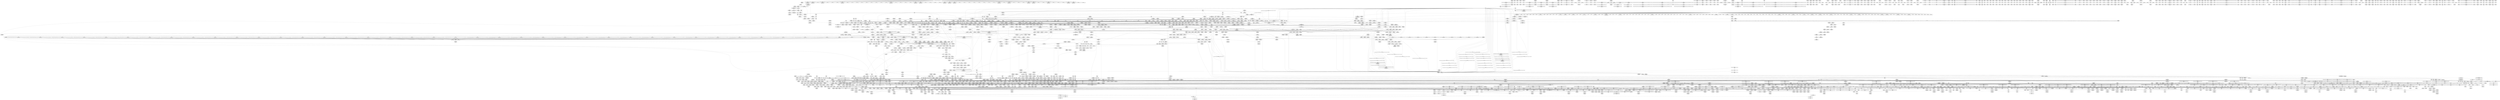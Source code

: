digraph {
	CE0x643c9c0 [shape=record,shape=Mrecord,label="{CE0x643c9c0|i64*_getelementptr_inbounds_(_12_x_i64_,_12_x_i64_*___llvm_gcov_ctr31133,_i64_0,_i64_6)|*Constant*}"]
	CE0x5609990 [shape=record,shape=Mrecord,label="{CE0x5609990|tomoyo_get_mode:_idxprom3|security/tomoyo/util.c,983}"]
	CE0x677f7f0 [shape=record,shape=Mrecord,label="{CE0x677f7f0|VOIDTB_TE:_CE_168,169_}"]
	CE0x6546f50 [shape=record,shape=Mrecord,label="{CE0x6546f50|tomoyo_const_part_length:_tmp31|security/tomoyo/util.c,641|*SummSink*}"]
	CE0x7fdd6a0 [shape=record,shape=Mrecord,label="{CE0x7fdd6a0|tomoyo_add_slash:_tmp1|*SummSource*}"]
	CE0x6863650 [shape=record,shape=Mrecord,label="{CE0x6863650|tomoyo_const_part_length:_tmp11|security/tomoyo/util.c,626|*SummSink*}"]
	CE0x5609c40 [shape=record,shape=Mrecord,label="{CE0x5609c40|tomoyo_const_part_length:_incdec.ptr7|security/tomoyo/util.c,631|*SummSource*}"]
	CE0x5730410 [shape=record,shape=Mrecord,label="{CE0x5730410|tomoyo_init_request_info:_tmp4|security/tomoyo/util.c,1004}"]
	CE0x58b3ca0 [shape=record,shape=Mrecord,label="{CE0x58b3ca0|tomoyo_get_mode:_tmp6|security/tomoyo/util.c,978}"]
	CE0x566f1b0 [shape=record,shape=Mrecord,label="{CE0x566f1b0|_call_void_srcu_read_unlock(%struct.srcu_struct*_tomoyo_ss,_i32_%idx)_#9,_!dbg_!38903|security/tomoyo/common.h,1109}"]
	CE0x64c4d00 [shape=record,shape=Mrecord,label="{CE0x64c4d00|tomoyo_path_permission:_tmp5|*LoadInst*|security/tomoyo/file.c,564}"]
	CE0x6764760 [shape=record,shape=Mrecord,label="{CE0x6764760|tomoyo_path_perm:_tmp41|security/tomoyo/file.c,824}"]
	CE0x7e2c3e0 [shape=record,shape=Mrecord,label="{CE0x7e2c3e0|i64_24|*Constant*}"]
	CE0x6775e10 [shape=record,shape=Mrecord,label="{CE0x6775e10|srcu_read_unlock:_bb|*SummSink*}"]
	CE0x6805350 [shape=record,shape=Mrecord,label="{CE0x6805350|tomoyo_path_permission:_path7|security/tomoyo/file.c,569|*SummSink*}"]
	CE0x482a0f0 [shape=record,shape=Mrecord,label="{CE0x482a0f0|__llvm_gcov_indirect_counter_increment114:_tmp1|*SummSource*}"]
	CE0x67208a0 [shape=record,shape=Mrecord,label="{CE0x67208a0|tomoyo_domain:_tmp13|security/tomoyo/common.h,1205|*SummSource*}"]
	CE0x658e2d0 [shape=record,shape=Mrecord,label="{CE0x658e2d0|tomoyo_init_request_info:_tmp}"]
	CE0x805c760 [shape=record,shape=Mrecord,label="{CE0x805c760|tomoyo_path_permission:_tmp20|security/tomoyo/file.c,573|*SummSink*}"]
	CE0x67ed480 [shape=record,shape=Mrecord,label="{CE0x67ed480|tomoyo_domain:_call3|security/tomoyo/common.h,1205}"]
	CE0x68eb370 [shape=record,shape=Mrecord,label="{CE0x68eb370|i64_23|*Constant*}"]
	CE0x6908dc0 [shape=record,shape=Mrecord,label="{CE0x6908dc0|tomoyo_get_realpath:_tmp|*SummSource*}"]
	CE0x67ddd20 [shape=record,shape=Mrecord,label="{CE0x67ddd20|tomoyo_path_permission:_param6|security/tomoyo/file.c,569|*SummSink*}"]
	CE0x4b633e0 [shape=record,shape=Mrecord,label="{CE0x4b633e0|tomoyo_path_perm:_entry|*SummSource*}"]
	CE0x64e85c0 [shape=record,shape=Mrecord,label="{CE0x64e85c0|tomoyo_path_permission:_tmp8|security/tomoyo/file.c,565|*SummSink*}"]
	CE0x58588f0 [shape=record,shape=Mrecord,label="{CE0x58588f0|COLLAPSED:_GCMRE___llvm_gcov_ctr54147_internal_global_11_x_i64_zeroinitializer:_elem_0:default:}"]
	CE0x65e1070 [shape=record,shape=Mrecord,label="{CE0x65e1070|tomoyo_get_mode:_tmp22|security/tomoyo/util.c,986}"]
	CE0x7ee7f20 [shape=record,shape=Mrecord,label="{CE0x7ee7f20|i64*_getelementptr_inbounds_(_10_x_i64_,_10_x_i64_*___llvm_gcov_ctr34,_i64_0,_i64_8)|*Constant*|*SummSink*}"]
	CE0x7f07170 [shape=record,shape=Mrecord,label="{CE0x7f07170|i32_47|*Constant*}"]
	CE0x572afe0 [shape=record,shape=Mrecord,label="{CE0x572afe0|tomoyo_path_perm:_if.end|*SummSource*}"]
	CE0x65472f0 [shape=record,shape=Mrecord,label="{CE0x65472f0|tomoyo_const_part_length:_tmp32|security/tomoyo/util.c,641|*SummSource*}"]
	CE0x7f1fc90 [shape=record,shape=Mrecord,label="{CE0x7f1fc90|tomoyo_path_permission:_entry|*SummSource*}"]
	CE0x7e16ba0 [shape=record,shape=Mrecord,label="{CE0x7e16ba0|i64_13|*Constant*|*SummSink*}"]
	CE0x7f28ae0 [shape=record,shape=Mrecord,label="{CE0x7f28ae0|0:_%struct.tomoyo_obj_info*,_16:_%struct.tomoyo_domain_info*,_24:_%struct.tomoyo_path_info*,_40:_i8,_72:_i8,_75:_i8,_76:_i8,_77:_i8,_:_SCMRE_43,44_}"]
	CE0x662db30 [shape=record,shape=Mrecord,label="{CE0x662db30|128:_i8*,_1208:_%struct.file*,_:_CMRE_136,144_|*MultipleSource*|security/tomoyo/common.h,1205|security/tomoyo/common.h,1205}"]
	CE0x63e5e40 [shape=record,shape=Mrecord,label="{CE0x63e5e40|i64*_getelementptr_inbounds_(_31_x_i64_,_31_x_i64_*___llvm_gcov_ctr43150,_i64_0,_i64_30)|*Constant*|*SummSource*}"]
	CE0x55fa400 [shape=record,shape=Mrecord,label="{CE0x55fa400|tomoyo_path_perm:_tmp}"]
	CE0x5722360 [shape=record,shape=Mrecord,label="{CE0x5722360|tomoyo_path_perm:_if.end|*SummSink*}"]
	CE0x4b88150 [shape=record,shape=Mrecord,label="{CE0x4b88150|tomoyo_path_perm:_name|security/tomoyo/file.c,802|*SummSink*}"]
	CE0x63dff40 [shape=record,shape=Mrecord,label="{CE0x63dff40|tomoyo_init_request_info:_type|security/tomoyo/util.c,1009|*SummSink*}"]
	CE0x6786ae0 [shape=record,shape=Mrecord,label="{CE0x6786ae0|i64*_getelementptr_inbounds_(_25_x_i64_,_25_x_i64_*___llvm_gcov_ctr11,_i64_0,_i64_15)|*Constant*|*SummSource*}"]
	CE0x4bbddd0 [shape=record,shape=Mrecord,label="{CE0x4bbddd0|tomoyo_fill_path_info:_conv|security/tomoyo/util.c,664|*SummSink*}"]
	CE0x7ee8370 [shape=record,shape=Mrecord,label="{CE0x7ee8370|i64_6|*Constant*|*SummSource*}"]
	CE0x6841d10 [shape=record,shape=Mrecord,label="{CE0x6841d10|VOIDTB_TE:_CE_177,178_}"]
	CE0x675ba80 [shape=record,shape=Mrecord,label="{CE0x675ba80|VOIDTB_TE:_CE_210,211_}"]
	CE0x55fa570 [shape=record,shape=Mrecord,label="{CE0x55fa570|tomoyo_path_perm:_tmp|*SummSink*}"]
	CE0x66fa640 [shape=record,shape=Mrecord,label="{CE0x66fa640|i64_8|*Constant*|*SummSink*}"]
	CE0x49e8080 [shape=record,shape=Mrecord,label="{CE0x49e8080|VOIDTB_TE:_CE_6368,6376_|*MultipleSource*|security/tomoyo/util.c,1010|security/tomoyo/file.c,564|Function::tomoyo_get_mode&Arg::ns::}"]
	CE0x7e92ed0 [shape=record,shape=Mrecord,label="{CE0x7e92ed0|tomoyo_fill_path_info:_tmp7|security/tomoyo/util.c,667|*SummSource*}"]
	CE0x7da8ef0 [shape=record,shape=Mrecord,label="{CE0x7da8ef0|tomoyo_get_realpath:_tmp|*SummSink*}"]
	CE0x4a66170 [shape=record,shape=Mrecord,label="{CE0x4a66170|rcu_lock_release:_tmp6|*SummSource*}"]
	CE0x639b430 [shape=record,shape=Mrecord,label="{CE0x639b430|i64*_getelementptr_inbounds_(_11_x_i64_,_11_x_i64_*___llvm_gcov_ctr54147,_i64_0,_i64_9)|*Constant*|*SummSink*}"]
	CE0x55073a0 [shape=record,shape=Mrecord,label="{CE0x55073a0|_call_void_rcu_lock_release(%struct.lockdep_map*_%dep_map)_#9,_!dbg_!38905|include/linux/srcu.h,236|*SummSource*}"]
	CE0x69522d0 [shape=record,shape=Mrecord,label="{CE0x69522d0|tomoyo_add_slash:_tobool|security/tomoyo/file.c,131|*SummSink*}"]
	CE0x7eb1a20 [shape=record,shape=Mrecord,label="{CE0x7eb1a20|0:_%struct.tomoyo_obj_info*,_16:_%struct.tomoyo_domain_info*,_24:_%struct.tomoyo_path_info*,_40:_i8,_72:_i8,_75:_i8,_76:_i8,_77:_i8,_:_SCMRE_39,40_}"]
	CE0x4a1c810 [shape=record,shape=Mrecord,label="{CE0x4a1c810|_call_void_rcu_lock_acquire(%struct.lockdep_map*_%dep_map)_#9,_!dbg_!38906|include/linux/srcu.h,222|*SummSource*}"]
	CE0x66faa80 [shape=record,shape=Mrecord,label="{CE0x66faa80|tomoyo_get_mode:_tmp18|security/tomoyo/util.c,985}"]
	CE0x55ac7a0 [shape=record,shape=Mrecord,label="{CE0x55ac7a0|i64*_getelementptr_inbounds_(_4_x_i64_,_4_x_i64_*___llvm_gcov_ctr33,_i64_0,_i64_2)|*Constant*|*SummSource*}"]
	CE0x647d8e0 [shape=record,shape=Mrecord,label="{CE0x647d8e0|_call_void_tomoyo_add_slash(%struct.tomoyo_path_info*_%buf)_#9,_!dbg_!38937|security/tomoyo/file.c,810|*SummSink*}"]
	CE0x6588580 [shape=record,shape=Mrecord,label="{CE0x6588580|tomoyo_path_perm:_if.end22|*SummSource*}"]
	CE0x68947c0 [shape=record,shape=Mrecord,label="{CE0x68947c0|tomoyo_path_perm:_call16|security/tomoyo/file.c,820}"]
	CE0x80935e0 [shape=record,shape=Mrecord,label="{CE0x80935e0|i64_ptrtoint_(i8*_blockaddress(_rcu_lock_release,_%__here)_to_i64)|*Constant*|*SummSink*}"]
	CE0x7f47f30 [shape=record,shape=Mrecord,label="{CE0x7f47f30|tomoyo_const_part_length:_cmp3|security/tomoyo/util.c,627|*SummSource*}"]
	CE0x7df6ea0 [shape=record,shape=Mrecord,label="{CE0x7df6ea0|tomoyo_path_perm:_tmp34|security/tomoyo/file.c,821}"]
	CE0x63e5f60 [shape=record,shape=Mrecord,label="{CE0x63e5f60|tomoyo_const_part_length:_tmp52|security/tomoyo/util.c,652|*SummSink*}"]
	CE0x55e8850 [shape=record,shape=Mrecord,label="{CE0x55e8850|tomoyo_const_part_length:_tmp23|security/tomoyo/util.c,634|*SummSource*}"]
	CE0x66fa6b0 [shape=record,shape=Mrecord,label="{CE0x66fa6b0|i64_8|*Constant*}"]
	CE0x55640a0 [shape=record,shape=Mrecord,label="{CE0x55640a0|VOIDTB_TE:_GIE_Function_Attrs:_noredzone_nounwind_optsize_define_internal_zeroext_i1_tomoyo_check_path2_acl(%struct.tomoyo_request_info*_%r,_%struct.tomoyo_acl_info*_%ptr)_#0_entry:_%tmp_load_i64,_i64*_getelementptr_inbounds_(_7_x_i64_,_7_x_i64_*___llvm_gcov_ctr38,_i64_0,_i64_0)_%tmp1_add_i64_%tmp,_1_store_i64_%tmp1,_i64*_getelementptr_inbounds_(_7_x_i64_,_7_x_i64_*___llvm_gcov_ctr38,_i64_0,_i64_0)_br_label_%bb_bb:_preds_%entry_call_void_mcount()_#3_call_void_llvm.dbg.value(metadata_%struct.tomoyo_request_info*_%r,_i64_0,_metadata_!8419,_metadata_!38901),_!dbg_!39766_call_void_llvm.dbg.value(metadata_%struct.tomoyo_acl_info*_%ptr,_i64_0,_metadata_!8420,_metadata_!38901),_!dbg_!39767_call_void_llvm.dbg.value(metadata_%struct.tomoyo_acl_info*_%ptr,_i64_0,_metadata_!8422,_metadata_!38901),_!dbg_!39768_%tmp2_bitcast_%struct.tomoyo_acl_info*_%ptr_to_i8*,_!dbg_!39769_%add.ptr_getelementptr_i8,_i8*_%tmp2,_i64_0,_!dbg_!39770_%tmp3_bitcast_i8*_%add.ptr_to_%struct.tomoyo_path2_acl*,_!dbg_!39771_call_void_llvm.dbg.value(metadata_%struct.tomoyo_path2_acl*_%tmp3,_i64_0,_metadata_!8421,_metadata_!38901),_!dbg_!39772_%perm_getelementptr_inbounds_%struct.tomoyo_path2_acl,_%struct.tomoyo_path2_acl*_%tmp3,_i32_0,_i32_1,_!dbg_!39773_%tmp4_load_i8,_i8*_%perm,_align_1,_!dbg_!39773_%conv_zext_i8_%tmp4_to_i32,_!dbg_!39774_%param_getelementptr_inbounds_%struct.tomoyo_request_info,_%struct.tomoyo_request_info*_%r,_i32_0,_i32_3,_!dbg_!39775_%path2_bitcast_%union.anon.91*_%param_to_%struct.anon.92*,_!dbg_!39776_%operation_getelementptr_inbounds_%struct.anon.92,_%struct.anon.92*_%path2,_i32_0,_i32_2,_!dbg_!39777_%tmp5_load_i8,_i8*_%operation,_align_1,_!dbg_!39777_%conv1_zext_i8_%tmp5_to_i32,_!dbg_!39778_%shl_shl_i32_1,_%conv1,_!dbg_!39779_%and_and_i32_%conv,_%shl,_!dbg_!39780_%tobool_icmp_ne_i32_%and,_0,_!dbg_!39780_%tmp6_select_i1_%tobool,_i64_1,_i64_2,_!dbg_!39781_%tmp7_getelementptr_inbounds_7_x_i64_,_7_x_i64_*___llvm_gcov_ctr38,_i64_0,_i64_%tmp6,_!dbg_!39781_%tmp8_load_i64,_i64*_%tmp7,_!dbg_!39781_%tmp9_add_i64_%tmp8,_1,_!dbg_!39781_store_i64_%tmp9,_i64*_%tmp7,_!dbg_!39781_br_i1_%tobool,_label_%land.lhs.true,_label_%land.end,_!dbg_!39781_land.lhs.true:_preds_%bb_%param2_getelementptr_inbounds_%struct.tomoyo_request_info,_%struct.tomoyo_request_info*_%r,_i32_0,_i32_3,_!dbg_!39782_%path23_bitcast_%union.anon.91*_%param2_to_%struct.anon.92*,_!dbg_!39783_%filename1_getelementptr_inbounds_%struct.anon.92,_%struct.anon.92*_%path23,_i32_0,_i32_0,_!dbg_!39784_%tmp10_load_%struct.tomoyo_path_info*,_%struct.tomoyo_path_info**_%filename1,_align_8,_!dbg_!39784_%name1_getelementptr_inbounds_%struct.tomoyo_path2_acl,_%struct.tomoyo_path2_acl*_%tmp3,_i32_0,_i32_2,_!dbg_!39785_%call_call_%struct.tomoyo_path_info*_tomoyo_compare_name_union(%struct.tomoyo_path_info*_%tmp10,_%struct.tomoyo_name_union*_%name1)_#9,_!dbg_!39786_%tobool4_icmp_ne_%struct.tomoyo_path_info*_%call,_null,_!dbg_!39786_%tmp11_select_i1_%tobool4,_i64_3,_i64_4,_!dbg_!39787_%tmp12_getelementptr_inbounds_7_x_i64_,_7_x_i64_*___llvm_gcov_ctr38,_i64_0,_i64_%tmp11,_!dbg_!39787_%tmp13_load_i64,_i64*_%tmp12,_!dbg_!39787_%tmp14_add_i64_%tmp13,_1,_!dbg_!39787_store_i64_%tmp14,_i64*_%tmp12,_!dbg_!39787_br_i1_%tobool4,_label_%land.rhs,_label_%land.end,_!dbg_!39787_land.rhs:_preds_%land.lhs.true_%tmp15_load_i64,_i64*_getelementptr_inbounds_(_7_x_i64_,_7_x_i64_*___llvm_gcov_ctr38,_i64_0,_i64_5),_!dbg_!39788_%tmp16_add_i64_%tmp15,_1,_!dbg_!39788_store_i64_%tmp16,_i64*_getelementptr_inbounds_(_7_x_i64_,_7_x_i64_*___llvm_gcov_ctr38,_i64_0,_i64_5),_!dbg_!39788_%param5_getelementptr_inbounds_%struct.tomoyo_request_info,_%struct.tomoyo_request_info*_%r,_i32_0,_i32_3,_!dbg_!39790_%path26_bitcast_%union.anon.91*_%param5_to_%struct.anon.92*,_!dbg_!39791_%filename2_getelementptr_inbounds_%struct.anon.92,_%struct.anon.92*_%path26,_i32_0,_i32_1,_!dbg_!39792_%tmp17_load_%struct.tomoyo_path_info*,_%struct.tomoyo_path_info**_%filename2,_align_8,_!dbg_!39792_%name2_getelementptr_inbounds_%struct.tomoyo_path2_acl,_%struct.tomoyo_path2_acl*_%tmp3,_i32_0,_i32_3,_!dbg_!39793_%call7_call_%struct.tomoyo_path_info*_tomoyo_compare_name_union(%struct.tomoyo_path_info*_%tmp17,_%struct.tomoyo_name_union*_%name2)_#9,_!dbg_!39794_%tobool8_icmp_ne_%struct.tomoyo_path_info*_%call7,_null,_!dbg_!39787_br_label_%land.end_land.end:_preds_%land.rhs,_%land.lhs.true,_%bb_%tmp18_phi_i1_false,_%land.lhs.true_,_false,_%bb_,_%tobool8,_%land.rhs_%tmp19_load_i64,_i64*_getelementptr_inbounds_(_7_x_i64_,_7_x_i64_*___llvm_gcov_ctr38,_i64_0,_i64_6),_!dbg_!39795_%tmp20_add_i64_%tmp19,_1,_!dbg_!39795_store_i64_%tmp20,_i64*_getelementptr_inbounds_(_7_x_i64_,_7_x_i64_*___llvm_gcov_ctr38,_i64_0,_i64_6),_!dbg_!39795_ret_i1_%tmp18,_!dbg_!39795_:_elem_0:default:}"]
	CE0x56c0470 [shape=record,shape=Mrecord,label="{CE0x56c0470|tomoyo_path_permission:_do.end|*SummSource*}"]
	CE0x5599e30 [shape=record,shape=Mrecord,label="{CE0x5599e30|tomoyo_get_realpath:_tmp2|*LoadInst*|security/tomoyo/file.c,151}"]
	CE0x7d798e0 [shape=record,shape=Mrecord,label="{CE0x7d798e0|tomoyo_fill_path_info:_land.end}"]
	CE0x58b3700 [shape=record,shape=Mrecord,label="{CE0x58b3700|i64*_getelementptr_inbounds_(_5_x_i64_,_5_x_i64_*___llvm_gcov_ctr28130,_i64_0,_i64_3)|*Constant*}"]
	CE0x689a7c0 [shape=record,shape=Mrecord,label="{CE0x689a7c0|i8_0|*Constant*|*SummSource*}"]
	CE0x55ebae0 [shape=record,shape=Mrecord,label="{CE0x55ebae0|tomoyo_audit_path_log:_arrayidx|security/tomoyo/file.c,167}"]
	CE0x6786350 [shape=record,shape=Mrecord,label="{CE0x6786350|tomoyo_path_perm:_tmp28|security/tomoyo/file.c,815|*SummSink*}"]
	CE0x56919e0 [shape=record,shape=Mrecord,label="{CE0x56919e0|tomoyo_path_perm:_tmp16|security/tomoyo/file.c,804}"]
	CE0x4ad4aa0 [shape=record,shape=Mrecord,label="{CE0x4ad4aa0|i8*_null|*Constant*|*SummSink*}"]
	CE0x64ad7c0 [shape=record,shape=Mrecord,label="{CE0x64ad7c0|__llvm_gcov_indirect_counter_increment:_bb4|*SummSource*}"]
	CE0x561af90 [shape=record,shape=Mrecord,label="{CE0x561af90|_ret_i32_%conv6,_!dbg_!38926|security/tomoyo/util.c,1011|*SummSource*}"]
	CE0x5814a20 [shape=record,shape=Mrecord,label="{CE0x5814a20|i64*_getelementptr_inbounds_(_25_x_i64_,_25_x_i64_*___llvm_gcov_ctr11,_i64_0,_i64_0)|*Constant*}"]
	CE0x7ec1f50 [shape=record,shape=Mrecord,label="{CE0x7ec1f50|tomoyo_const_part_length:_if.end|*SummSink*}"]
	CE0x68fe830 [shape=record,shape=Mrecord,label="{CE0x68fe830|tomoyo_const_part_length:_while.end|*SummSource*}"]
	CE0x56ca1f0 [shape=record,shape=Mrecord,label="{CE0x56ca1f0|i64_18|*Constant*}"]
	CE0x569aaa0 [shape=record,shape=Mrecord,label="{CE0x569aaa0|_call_void_tomoyo_fill_path_info(%struct.tomoyo_path_info*_%symlink_target)_#9,_!dbg_!38949|security/tomoyo/file.c,816|*SummSource*}"]
	CE0x57bffd0 [shape=record,shape=Mrecord,label="{CE0x57bffd0|i64**_getelementptr_inbounds_(_3_x_i64*_,_3_x_i64*_*___llvm_gcda_edge_table,_i64_0,_i64_2)|*Constant*}"]
	CE0x68ce4f0 [shape=record,shape=Mrecord,label="{CE0x68ce4f0|tomoyo_path_perm:_tmp53|security/tomoyo/file.c,829|*SummSource*}"]
	CE0x498bc80 [shape=record,shape=Mrecord,label="{CE0x498bc80|tomoyo_const_part_length:_conv14|security/tomoyo/util.c,641|*SummSink*}"]
	CE0x7d98a30 [shape=record,shape=Mrecord,label="{CE0x7d98a30|tomoyo_const_part_length:_tmp37|security/tomoyo/util.c,644}"]
	CE0x67588c0 [shape=record,shape=Mrecord,label="{CE0x67588c0|GLOBAL:___llvm_gcov_ctr25|Global_var:__llvm_gcov_ctr25}"]
	CE0x64dc4b0 [shape=record,shape=Mrecord,label="{CE0x64dc4b0|VOIDTB_TE:_CE_186,187_}"]
	CE0x8065710 [shape=record,shape=Mrecord,label="{CE0x8065710|tomoyo_get_mode:_tmp27|security/tomoyo/util.c,988}"]
	CE0x682c050 [shape=record,shape=Mrecord,label="{CE0x682c050|tomoyo_path_perm:_tmp47|security/tomoyo/file.c,827|*SummSink*}"]
	CE0x4a6af00 [shape=record,shape=Mrecord,label="{CE0x4a6af00|0:_i8*,_:_SCMRE_15,16_|*MultipleSource*|security/tomoyo/file.c, 794|security/tomoyo/file.c, 792|security/tomoyo/file.c,802}"]
	CE0x68eb1b0 [shape=record,shape=Mrecord,label="{CE0x68eb1b0|i64_22|*Constant*|*SummSink*}"]
	CE0x68ddbf0 [shape=record,shape=Mrecord,label="{CE0x68ddbf0|_call_void___llvm_gcov_indirect_counter_increment(i32*___llvm_gcov_global_state_pred,_i64**_getelementptr_inbounds_(_3_x_i64*_,_3_x_i64*_*___llvm_gcda_edge_table,_i64_0,_i64_2)),_!dbg_!38940|security/tomoyo/file.c,813}"]
	CE0x55e9bb0 [shape=record,shape=Mrecord,label="{CE0x55e9bb0|i8*_getelementptr_inbounds_(_25_x_i8_,_25_x_i8_*_.str12,_i32_0,_i32_0)|*Constant*}"]
	CE0x49284a0 [shape=record,shape=Mrecord,label="{CE0x49284a0|VOIDTB_TE_array:_GCE_.str1_private_unnamed_addr_constant_12_x_i8_c_file_%s_%s_0A_00_,_align_1:_elem_0:default:}"]
	CE0x48fd0a0 [shape=record,shape=Mrecord,label="{CE0x48fd0a0|tomoyo_domain:_tmp14|security/tomoyo/common.h,1205|*SummSource*}"]
	CE0x66ec870 [shape=record,shape=Mrecord,label="{CE0x66ec870|tomoyo_get_realpath:_tmp10|security/tomoyo/file.c,155}"]
	CE0x6797460 [shape=record,shape=Mrecord,label="{CE0x6797460|tomoyo_path_perm:_name|security/tomoyo/file.c,802|*SummSource*}"]
	CE0x58418b0 [shape=record,shape=Mrecord,label="{CE0x58418b0|i32_6|*Constant*}"]
	CE0x7dd2060 [shape=record,shape=Mrecord,label="{CE0x7dd2060|tomoyo_add_slash:_tmp6|security/tomoyo/file.c,131}"]
	CE0x55ea230 [shape=record,shape=Mrecord,label="{CE0x55ea230|GLOBAL:_lockdep_rcu_suspicious|*Constant*}"]
	CE0x6741cb0 [shape=record,shape=Mrecord,label="{CE0x6741cb0|tomoyo_get_mode:_tmp6|security/tomoyo/util.c,978|*SummSource*}"]
	CE0x66df0e0 [shape=record,shape=Mrecord,label="{CE0x66df0e0|_ret_i32_%retval.0,_!dbg_!38957|security/tomoyo/util.c,652|*SummSource*}"]
	CE0x4ad8d40 [shape=record,shape=Mrecord,label="{CE0x4ad8d40|tomoyo_const_part_length:_tmp35|security/tomoyo/util.c,643}"]
	CE0x7d6d990 [shape=record,shape=Mrecord,label="{CE0x7d6d990|tomoyo_add_slash:_tmp12|security/tomoyo/file.c,138}"]
	CE0x656ee30 [shape=record,shape=Mrecord,label="{CE0x656ee30|tomoyo_get_realpath:_name1|security/tomoyo/file.c,151|*SummSink*}"]
	CE0x56e7e40 [shape=record,shape=Mrecord,label="{CE0x56e7e40|tomoyo_path_permission:_param_type|security/tomoyo/file.c,567|*SummSource*}"]
	CE0x558d5e0 [shape=record,shape=Mrecord,label="{CE0x558d5e0|i64_0|*Constant*|*SummSource*}"]
	CE0x6847b00 [shape=record,shape=Mrecord,label="{CE0x6847b00|COLLAPSED:_GCMRE___llvm_gcov_ctr53148_internal_global_2_x_i64_zeroinitializer:_elem_0:default:}"]
	CE0x565f030 [shape=record,shape=Mrecord,label="{CE0x565f030|tomoyo_path_perm:_tmp19|security/tomoyo/file.c,805}"]
	CE0x681bd20 [shape=record,shape=Mrecord,label="{CE0x681bd20|i64*_getelementptr_inbounds_(_10_x_i64_,_10_x_i64_*___llvm_gcov_ctr34,_i64_0,_i64_5)|*Constant*|*SummSource*}"]
	CE0x7f06d50 [shape=record,shape=Mrecord,label="{CE0x7f06d50|i64_4|*Constant*}"]
	CE0x6536a20 [shape=record,shape=Mrecord,label="{CE0x6536a20|srcu_read_lock:_tmp3}"]
	CE0x688b7a0 [shape=record,shape=Mrecord,label="{CE0x688b7a0|tomoyo_path_perm:_tmp48|security/tomoyo/file.c,828|*SummSource*}"]
	CE0x55e7610 [shape=record,shape=Mrecord,label="{CE0x55e7610|tomoyo_fill_path_info:_tmp11|security/tomoyo/util.c,667}"]
	CE0x582ac00 [shape=record,shape=Mrecord,label="{CE0x582ac00|tomoyo_const_part_length:_while.cond|*SummSink*}"]
	CE0x7f47fa0 [shape=record,shape=Mrecord,label="{CE0x7f47fa0|tomoyo_const_part_length:_add|security/tomoyo/util.c,634}"]
	CE0x6360860 [shape=record,shape=Mrecord,label="{CE0x6360860|i32_0|*Constant*|*SummSource*}"]
	CE0x49e8a20 [shape=record,shape=Mrecord,label="{CE0x49e8a20|i32_47|*Constant*}"]
	CE0x4885560 [shape=record,shape=Mrecord,label="{CE0x4885560|i64*_getelementptr_inbounds_(_11_x_i64_,_11_x_i64_*___llvm_gcov_ctr54147,_i64_0,_i64_0)|*Constant*}"]
	CE0x5858d00 [shape=record,shape=Mrecord,label="{CE0x5858d00|tomoyo_path_permission:_if.then|*SummSink*}"]
	CE0x6804e10 [shape=record,shape=Mrecord,label="{CE0x6804e10|tomoyo_path_permission:_param6|security/tomoyo/file.c,569}"]
	CE0x55b4920 [shape=record,shape=Mrecord,label="{CE0x55b4920|tomoyo_path_permission:_profile|security/tomoyo/file.c,564|*SummSource*}"]
	CE0x68ea760 [shape=record,shape=Mrecord,label="{CE0x68ea760|tomoyo_const_part_length:_cmp21|security/tomoyo/util.c,644|*SummSource*}"]
	CE0x48e7680 [shape=record,shape=Mrecord,label="{CE0x48e7680|tomoyo_const_part_length:_if.then17|*SummSource*}"]
	CE0x4a717e0 [shape=record,shape=Mrecord,label="{CE0x4a717e0|i32_0|*Constant*}"]
	CE0x7f48440 [shape=record,shape=Mrecord,label="{CE0x7f48440|i32_2|*Constant*}"]
	CE0x7e67180 [shape=record,shape=Mrecord,label="{CE0x7e67180|i32_4|*Constant*}"]
	CE0x67a8690 [shape=record,shape=Mrecord,label="{CE0x67a8690|tomoyo_add_slash:_tmp9|security/tomoyo/file.c,136|*SummSink*}"]
	CE0x7e4af50 [shape=record,shape=Mrecord,label="{CE0x7e4af50|tomoyo_path_perm:_mode|security/tomoyo/file.c,800|*SummSink*}"]
	CE0x4b59ae0 [shape=record,shape=Mrecord,label="{CE0x4b59ae0|rcu_lock_release:_entry}"]
	CE0x4ad8610 [shape=record,shape=Mrecord,label="{CE0x4ad8610|GLOBAL:_tomoyo_index2category|Global_var:tomoyo_index2category}"]
	CE0x67a8da0 [shape=record,shape=Mrecord,label="{CE0x67a8da0|tomoyo_add_slash:_name|security/tomoyo/file.c,136}"]
	CE0x6681840 [shape=record,shape=Mrecord,label="{CE0x6681840|GLOBAL:_tomoyo_const_part_length|*Constant*}"]
	CE0x682c860 [shape=record,shape=Mrecord,label="{CE0x682c860|i64*_getelementptr_inbounds_(_25_x_i64_,_25_x_i64_*___llvm_gcov_ctr11,_i64_0,_i64_23)|*Constant*|*SummSink*}"]
	CE0x6710400 [shape=record,shape=Mrecord,label="{CE0x6710400|tomoyo_get_realpath:_tmp12|security/tomoyo/file.c,156|*SummSink*}"]
	CE0x7e1a360 [shape=record,shape=Mrecord,label="{CE0x7e1a360|tomoyo_path_perm:_tmp13|security/tomoyo/file.c,799|*SummSource*}"]
	CE0x6518380 [shape=record,shape=Mrecord,label="{CE0x6518380|i64_18|*Constant*|*SummSink*}"]
	CE0x7f2e130 [shape=record,shape=Mrecord,label="{CE0x7f2e130|0:_%struct.tomoyo_obj_info*,_16:_%struct.tomoyo_domain_info*,_24:_%struct.tomoyo_path_info*,_40:_i8,_72:_i8,_75:_i8,_76:_i8,_77:_i8,_:_SCMRE_47,48_}"]
	CE0x662e490 [shape=record,shape=Mrecord,label="{CE0x662e490|tomoyo_domain:_tmp22|security/tomoyo/common.h,1205}"]
	CE0x4b3a520 [shape=record,shape=Mrecord,label="{CE0x4b3a520|0:_%struct.vfsmount*,_:_CRE_0,8_|*MultipleSource*|Function::tomoyo_path_symlink&Arg::parent::|security/tomoyo/tomoyo.c,222}"]
	CE0x6614ff0 [shape=record,shape=Mrecord,label="{CE0x6614ff0|i32_8|*Constant*}"]
	CE0x6943370 [shape=record,shape=Mrecord,label="{CE0x6943370|tomoyo_get_mode:_idxprom|security/tomoyo/util.c,981}"]
	CE0x677f260 [shape=record,shape=Mrecord,label="{CE0x677f260|VOIDTB_TE:_CE_145,146_}"]
	CE0x698ed50 [shape=record,shape=Mrecord,label="{CE0x698ed50|tomoyo_fill_path_info:_tmp1}"]
	CE0x642e0a0 [shape=record,shape=Mrecord,label="{CE0x642e0a0|i64*_getelementptr_inbounds_(_25_x_i64_,_25_x_i64_*___llvm_gcov_ctr11,_i64_0,_i64_0)|*Constant*|*SummSink*}"]
	CE0x57bf5f0 [shape=record,shape=Mrecord,label="{CE0x57bf5f0|tomoyo_path_perm:_call10|security/tomoyo/file.c,813}"]
	CE0x570d8b0 [shape=record,shape=Mrecord,label="{CE0x570d8b0|tomoyo_const_part_length:_tmp50|security/tomoyo/util.c,651}"]
	CE0x68b43b0 [shape=record,shape=Mrecord,label="{CE0x68b43b0|tomoyo_get_mode:_mode.0}"]
	CE0x5675fb0 [shape=record,shape=Mrecord,label="{CE0x5675fb0|tomoyo_path_permission:_tmp7|*LoadInst*|security/tomoyo/file.c,565|*SummSink*}"]
	CE0x630a7e0 [shape=record,shape=Mrecord,label="{CE0x630a7e0|tomoyo_get_mode:_tmp23|security/tomoyo/util.c,986}"]
	CE0x67ac210 [shape=record,shape=Mrecord,label="{CE0x67ac210|i64*_getelementptr_inbounds_(_4_x_i64_,_4_x_i64_*___llvm_gcov_ctr24,_i64_0,_i64_1)|*Constant*}"]
	CE0x662e2b0 [shape=record,shape=Mrecord,label="{CE0x662e2b0|128:_i8*,_1208:_%struct.file*,_:_CMRE_168,176_|*MultipleSource*|security/tomoyo/common.h,1205|security/tomoyo/common.h,1205}"]
	CE0x4af8250 [shape=record,shape=Mrecord,label="{CE0x4af8250|tomoyo_path_symlink:_tmp1|*SummSink*}"]
	CE0x7eaa310 [shape=record,shape=Mrecord,label="{CE0x7eaa310|GLOBAL:_tomoyo_p2mac|Global_var:tomoyo_p2mac|*SummSink*}"]
	CE0x65c1050 [shape=record,shape=Mrecord,label="{CE0x65c1050|__llvm_gcov_indirect_counter_increment:_tmp}"]
	CE0x5609fa0 [shape=record,shape=Mrecord,label="{CE0x5609fa0|tomoyo_audit_path_log:_operation|security/tomoyo/file.c,168|*SummSink*}"]
	CE0x675b190 [shape=record,shape=Mrecord,label="{CE0x675b190|VOIDTB_TE:_CE_240,248_|Function::tomoyo_path_symlink&Arg::dentry::}"]
	CE0x5843da0 [shape=record,shape=Mrecord,label="{CE0x5843da0|i32_4|*Constant*|*SummSink*}"]
	CE0x671f620 [shape=record,shape=Mrecord,label="{CE0x671f620|rcu_lock_acquire:_tmp7}"]
	CE0x5795200 [shape=record,shape=Mrecord,label="{CE0x5795200|GLOBAL:___llvm_gcov_global_state_pred|Global_var:__llvm_gcov_global_state_pred}"]
	CE0x6806220 [shape=record,shape=Mrecord,label="{CE0x6806220|tomoyo_path_perm:_name12|security/tomoyo/file.c,814}"]
	CE0x64b54e0 [shape=record,shape=Mrecord,label="{CE0x64b54e0|_ret_i32_%retval.0,_!dbg_!38935|security/tomoyo/util.c,988}"]
	CE0x7dd1860 [shape=record,shape=Mrecord,label="{CE0x7dd1860|tomoyo_fill_path_info:_call2|security/tomoyo/util.c,666|*SummSink*}"]
	CE0x55a76d0 [shape=record,shape=Mrecord,label="{CE0x55a76d0|tomoyo_get_mode:_index|Function::tomoyo_get_mode&Arg::index::|*SummSink*}"]
	CE0x688bd00 [shape=record,shape=Mrecord,label="{CE0x688bd00|tomoyo_path_perm:_retval.0}"]
	CE0x67ba990 [shape=record,shape=Mrecord,label="{CE0x67ba990|_ret_void,_!dbg_!38904|security/tomoyo/common.h,1110|*SummSource*}"]
	CE0x55d5e30 [shape=record,shape=Mrecord,label="{CE0x55d5e30|tomoyo_init_request_info:_r|Function::tomoyo_init_request_info&Arg::r::|*SummSink*}"]
	CE0x49283a0 [shape=record,shape=Mrecord,label="{CE0x49283a0|tomoyo_audit_path_log:_param1|security/tomoyo/file.c,169|*SummSink*}"]
	CE0x7e90b80 [shape=record,shape=Mrecord,label="{CE0x7e90b80|VOIDTB_TE:_CE_2048,2096_|*MultipleSource*|security/tomoyo/util.c,1010|security/tomoyo/file.c,564|Function::tomoyo_get_mode&Arg::ns::}"]
	CE0x7de4a90 [shape=record,shape=Mrecord,label="{CE0x7de4a90|tomoyo_fill_path_info:_tmp2|*LoadInst*|security/tomoyo/util.c,663}"]
	CE0x551af50 [shape=record,shape=Mrecord,label="{CE0x551af50|i32_51|*Constant*|*SummSource*}"]
	CE0x560a390 [shape=record,shape=Mrecord,label="{CE0x560a390|COLLAPSED:_GCMRE___llvm_gcov_ctr43150_internal_global_31_x_i64_zeroinitializer:_elem_0:default:}"]
	CE0x7f07530 [shape=record,shape=Mrecord,label="{CE0x7f07530|i64*_getelementptr_inbounds_(_11_x_i64_,_11_x_i64_*___llvm_gcov_ctr54147,_i64_0,_i64_8)|*Constant*|*SummSource*}"]
	CE0x7de7fa0 [shape=record,shape=Mrecord,label="{CE0x7de7fa0|tomoyo_fill_path_info:_name1|security/tomoyo/util.c,663}"]
	CE0x5705850 [shape=record,shape=Mrecord,label="{CE0x5705850|_ret_void|*SummSource*}"]
	CE0x80a5890 [shape=record,shape=Mrecord,label="{CE0x80a5890|tomoyo_path_permission:_tmp22|security/tomoyo/file.c,574|*SummSink*}"]
	CE0x570dfc0 [shape=record,shape=Mrecord,label="{CE0x570dfc0|tomoyo_const_part_length:_tmp51|security/tomoyo/util.c,651|*SummSink*}"]
	CE0x7e05e90 [shape=record,shape=Mrecord,label="{CE0x7e05e90|tomoyo_audit_path_log:_tmp4|security/tomoyo/file.c,168|*SummSource*}"]
	CE0x4844050 [shape=record,shape=Mrecord,label="{CE0x4844050|0:_i8,_array:_GCRE_tomoyo_index2category_constant_39_x_i8_c_00_00_00_00_00_00_00_00_00_00_00_00_00_00_00_00_00_00_00_00_00_00_00_01_01_01_01_01_01_01_01_01_01_01_01_01_01_01_02_,_align_16:_elem_21::|security/tomoyo/util.c,983}"]
	CE0x56dc550 [shape=record,shape=Mrecord,label="{CE0x56dc550|tomoyo_audit_path_log:_tmp|*SummSink*}"]
	CE0x4b3acf0 [shape=record,shape=Mrecord,label="{CE0x4b3acf0|i32_0|*Constant*|*SummSink*}"]
	CE0x641ae00 [shape=record,shape=Mrecord,label="{CE0x641ae00|rcu_lock_acquire:_indirectgoto|*SummSource*}"]
	CE0x7f0f740 [shape=record,shape=Mrecord,label="{CE0x7f0f740|GLOBAL:_lock_release|*Constant*}"]
	CE0x63e0580 [shape=record,shape=Mrecord,label="{CE0x63e0580|tomoyo_init_request_info:_type|security/tomoyo/util.c,1009|*SummSource*}"]
	CE0x699c680 [shape=record,shape=Mrecord,label="{CE0x699c680|tomoyo_get_realpath:_bb|*SummSource*}"]
	CE0x6578120 [shape=record,shape=Mrecord,label="{CE0x6578120|tomoyo_path_perm:_if.then13}"]
	CE0x682c710 [shape=record,shape=Mrecord,label="{CE0x682c710|tomoyo_path_perm:_error.1|*SummSink*}"]
	CE0x64d4f30 [shape=record,shape=Mrecord,label="{CE0x64d4f30|i32_22|*Constant*|*SummSink*}"]
	CE0x63049e0 [shape=record,shape=Mrecord,label="{CE0x63049e0|tomoyo_get_mode:_arrayidx4|security/tomoyo/util.c,983|*SummSource*}"]
	CE0x4927fc0 [shape=record,shape=Mrecord,label="{CE0x4927fc0|i32_48|*Constant*|*SummSource*}"]
	CE0x5711d60 [shape=record,shape=Mrecord,label="{CE0x5711d60|i32_2|*Constant*}"]
	CE0x5788700 [shape=record,shape=Mrecord,label="{CE0x5788700|tomoyo_init_request_info:_domain1|security/tomoyo/util.c,1006|*SummSource*}"]
	CE0x8065210 [shape=record,shape=Mrecord,label="{CE0x8065210|tomoyo_get_mode:_conv15|security/tomoyo/util.c,987|*SummSink*}"]
	CE0x54d9400 [shape=record,shape=Mrecord,label="{CE0x54d9400|tomoyo_const_part_length:_tobool|security/tomoyo/util.c,624|*SummSink*}"]
	CE0x7ee8300 [shape=record,shape=Mrecord,label="{CE0x7ee8300|i64_6|*Constant*}"]
	CE0x65569a0 [shape=record,shape=Mrecord,label="{CE0x65569a0|tomoyo_path_permission:_tmp7|*LoadInst*|security/tomoyo/file.c,565|*SummSource*}"]
	CE0x6305090 [shape=record,shape=Mrecord,label="{CE0x6305090|tomoyo_get_mode:_if.end}"]
	CE0x65d5620 [shape=record,shape=Mrecord,label="{CE0x65d5620|tomoyo_get_realpath:_tmp3|security/tomoyo/file.c,151}"]
	CE0x7ee7770 [shape=record,shape=Mrecord,label="{CE0x7ee7770|_ret_i32_%call,_!dbg_!38912|security/tomoyo/file.c,167|*SummSink*}"]
	CE0x58fb800 [shape=record,shape=Mrecord,label="{CE0x58fb800|tomoyo_get_mode:_if.end14}"]
	CE0x681e0b0 [shape=record,shape=Mrecord,label="{CE0x681e0b0|tomoyo_path_perm:_tmp43|security/tomoyo/file.c,826|*SummSource*}"]
	CE0x7ea1710 [shape=record,shape=Mrecord,label="{CE0x7ea1710|i32_6|*Constant*}"]
	CE0x55f8ca0 [shape=record,shape=Mrecord,label="{CE0x55f8ca0|0:_i8,_array:_GCR_tomoyo_p2mac_internal_constant_11_x_i8_c_00_01_01_01_03_04_06_09_0A_13_15_,_align_1:_elem_7::|security/tomoyo/file.c,797}"]
	CE0x6501890 [shape=record,shape=Mrecord,label="{CE0x6501890|GLOBAL:_srcu_read_lock|*Constant*}"]
	CE0x663ded0 [shape=record,shape=Mrecord,label="{CE0x663ded0|_call_void___llvm_gcov_indirect_counter_increment(i32*___llvm_gcov_global_state_pred,_i64**_getelementptr_inbounds_(_3_x_i64*_,_3_x_i64*_*___llvm_gcda_edge_table,_i64_0,_i64_1)),_!dbg_!38937|security/tomoyo/file.c,810}"]
	CE0x5858d70 [shape=record,shape=Mrecord,label="{CE0x5858d70|tomoyo_path_permission:_return|*SummSink*}"]
	CE0x80c1ed0 [shape=record,shape=Mrecord,label="{CE0x80c1ed0|tomoyo_const_part_length:_tmp15|security/tomoyo/util.c,627|*SummSink*}"]
	CE0x55ec1c0 [shape=record,shape=Mrecord,label="{CE0x55ec1c0|tomoyo_const_part_length:_tmp24|security/tomoyo/util.c,640|*SummSink*}"]
	CE0x7f05630 [shape=record,shape=Mrecord,label="{CE0x7f05630|i64*_getelementptr_inbounds_(_31_x_i64_,_31_x_i64_*___llvm_gcov_ctr43150,_i64_0,_i64_27)|*Constant*}"]
	CE0x6841810 [shape=record,shape=Mrecord,label="{CE0x6841810|VOIDTB_TE:_CE_197,198_}"]
	CE0x6508360 [shape=record,shape=Mrecord,label="{CE0x6508360|tomoyo_read_lock:_call|security/tomoyo/common.h,1097|*SummSink*}"]
	CE0x739eec0 [shape=record,shape=Mrecord,label="{CE0x739eec0|_call_void_mcount()_#3|*SummSink*}"]
	CE0x67204c0 [shape=record,shape=Mrecord,label="{CE0x67204c0|tomoyo_path_permission:_type1|security/tomoyo/file.c,564|*SummSource*}"]
	CE0x6588090 [shape=record,shape=Mrecord,label="{CE0x6588090|i32_3|*Constant*}"]
	CE0x6835530 [shape=record,shape=Mrecord,label="{CE0x6835530|tomoyo_get_mode:_tmp15|security/tomoyo/util.c,983}"]
	CE0x68943c0 [shape=record,shape=Mrecord,label="{CE0x68943c0|tomoyo_path_perm:_symlink_target15|security/tomoyo/file.c,817|*SummSource*}"]
	CE0x55da9c0 [shape=record,shape=Mrecord,label="{CE0x55da9c0|rcu_lock_acquire:_tmp2}"]
	CE0x485e250 [shape=record,shape=Mrecord,label="{CE0x485e250|tomoyo_get_mode:_config7|security/tomoyo/util.c,983|*SummSink*}"]
	CE0x80a5fc0 [shape=record,shape=Mrecord,label="{CE0x80a5fc0|tomoyo_path_permission:_tmp23|security/tomoyo/file.c,574|*SummSource*}"]
	CE0x48b7fe0 [shape=record,shape=Mrecord,label="{CE0x48b7fe0|i64*_getelementptr_inbounds_(_4_x_i64_,_4_x_i64_*___llvm_gcov_ctr33,_i64_0,_i64_0)|*Constant*|*SummSource*}"]
	CE0x6508ce0 [shape=record,shape=Mrecord,label="{CE0x6508ce0|tomoyo_path_perm:_if.end26}"]
	CE0x65b1750 [shape=record,shape=Mrecord,label="{CE0x65b1750|_ret_i32_%call,_!dbg_!38907|include/linux/srcu.h,223|*SummSink*}"]
	CE0x570f960 [shape=record,shape=Mrecord,label="{CE0x570f960|128:_i8*,_1208:_%struct.file*,_:_CMRE_7,8_}"]
	CE0x7de6120 [shape=record,shape=Mrecord,label="{CE0x7de6120|i8*_getelementptr_inbounds_(_45_x_i8_,_45_x_i8_*_.str13,_i32_0,_i32_0)|*Constant*|*SummSource*}"]
	CE0x630abf0 [shape=record,shape=Mrecord,label="{CE0x630abf0|tomoyo_get_mode:_tobool|security/tomoyo/util.c,978|*SummSink*}"]
	CE0x4a90c30 [shape=record,shape=Mrecord,label="{CE0x4a90c30|_call_void_mcount()_#3}"]
	CE0x49621a0 [shape=record,shape=Mrecord,label="{CE0x49621a0|tomoyo_const_part_length:_tmp8|security/tomoyo/util.c,626|*SummSource*}"]
	CE0x6741a00 [shape=record,shape=Mrecord,label="{CE0x6741a00|tomoyo_get_mode:_tmp6|security/tomoyo/util.c,978|*SummSink*}"]
	CE0x7ee7bd0 [shape=record,shape=Mrecord,label="{CE0x7ee7bd0|tomoyo_path_permission:_cmp10|security/tomoyo/file.c,573|*SummSource*}"]
	CE0x638c9d0 [shape=record,shape=Mrecord,label="{CE0x638c9d0|tomoyo_fill_path_info:_call|security/tomoyo/util.c,664|*SummSource*}"]
	CE0x5795310 [shape=record,shape=Mrecord,label="{CE0x5795310|tomoyo_path_perm:_tmp20|security/tomoyo/file.c,805}"]
	CE0x4b881c0 [shape=record,shape=Mrecord,label="{CE0x4b881c0|0:_i8*,_:_SCMRE_12,14_|*MultipleSource*|security/tomoyo/file.c, 794|security/tomoyo/file.c, 792|security/tomoyo/file.c,802}"]
	CE0x6467a70 [shape=record,shape=Mrecord,label="{CE0x6467a70|tomoyo_fill_path_info:_idxprom|security/tomoyo/util.c,667|*SummSource*}"]
	CE0x64b4d30 [shape=record,shape=Mrecord,label="{CE0x64b4d30|GLOBAL:_tomoyo_get_mode|*Constant*|*SummSource*}"]
	CE0x6695a10 [shape=record,shape=Mrecord,label="{CE0x6695a10|i8*_null|*Constant*}"]
	CE0x6753060 [shape=record,shape=Mrecord,label="{CE0x6753060|tomoyo_fill_path_info:_const_len6|security/tomoyo/util.c,668|*SummSource*}"]
	CE0x581ff40 [shape=record,shape=Mrecord,label="{CE0x581ff40|tomoyo_audit_path_log:_path2|security/tomoyo/file.c,169}"]
	CE0x551b8f0 [shape=record,shape=Mrecord,label="{CE0x551b8f0|tomoyo_const_part_length:_tmp7|security/tomoyo/util.c,625}"]
	CE0x6835f70 [shape=record,shape=Mrecord,label="{CE0x6835f70|tomoyo_const_part_length:_return|*SummSink*}"]
	CE0x7e5c6e0 [shape=record,shape=Mrecord,label="{CE0x7e5c6e0|COLLAPSED:_GCMRE___llvm_gcov_ctr28130_internal_global_5_x_i64_zeroinitializer:_elem_0:default:}"]
	CE0x54e3110 [shape=record,shape=Mrecord,label="{CE0x54e3110|tomoyo_const_part_length:_conv11|security/tomoyo/util.c,641|*SummSource*}"]
	CE0x7e167e0 [shape=record,shape=Mrecord,label="{CE0x7e167e0|tomoyo_path_perm:_tobool|security/tomoyo/file.c,814|*SummSink*}"]
	CE0x578c2e0 [shape=record,shape=Mrecord,label="{CE0x578c2e0|tomoyo_get_mode:_tmp28|security/tomoyo/util.c,988|*SummSink*}"]
	CE0x54d9be0 [shape=record,shape=Mrecord,label="{CE0x54d9be0|tomoyo_path_permission:_tmp18|security/tomoyo/file.c,573}"]
	CE0x64dcd80 [shape=record,shape=Mrecord,label="{CE0x64dcd80|VOIDTB_TE:_CE_313,314_}"]
	CE0x7de2dc0 [shape=record,shape=Mrecord,label="{CE0x7de2dc0|tomoyo_fill_path_info:_tmp13|*LoadInst*|security/tomoyo/util.c,668|*SummSink*}"]
	CE0x68f1a40 [shape=record,shape=Mrecord,label="{CE0x68f1a40|tomoyo_read_lock:_entry|*SummSource*}"]
	CE0x635fdc0 [shape=record,shape=Mrecord,label="{CE0x635fdc0|128:_i8*,_1208:_%struct.file*,_:_CMRE_80,88_|*MultipleSource*|security/tomoyo/common.h,1205|security/tomoyo/common.h,1205}"]
	CE0x54eb730 [shape=record,shape=Mrecord,label="{CE0x54eb730|GLOBAL:_tomoyo_path_permission|*Constant*}"]
	CE0x6560ba0 [shape=record,shape=Mrecord,label="{CE0x6560ba0|rcu_lock_release:___here}"]
	CE0x7d7cb80 [shape=record,shape=Mrecord,label="{CE0x7d7cb80|i64*_getelementptr_inbounds_(_2_x_i64_,_2_x_i64_*___llvm_gcov_ctr31,_i64_0,_i64_0)|*Constant*|*SummSource*}"]
	CE0x48e6670 [shape=record,shape=Mrecord,label="{CE0x48e6670|tomoyo_const_part_length:_incdec.ptr19|security/tomoyo/util.c,643|*SummSource*}"]
	CE0x65184c0 [shape=record,shape=Mrecord,label="{CE0x65184c0|tomoyo_const_part_length:_tmp25|security/tomoyo/util.c,641|*SummSource*}"]
	CE0x66df4f0 [shape=record,shape=Mrecord,label="{CE0x66df4f0|GLOBAL:___llvm_gcov_ctr28130|Global_var:__llvm_gcov_ctr28130}"]
	CE0x6775140 [shape=record,shape=Mrecord,label="{CE0x6775140|VOIDTB_TE:_CE_181,182_}"]
	CE0x739e660 [shape=record,shape=Mrecord,label="{CE0x739e660|tomoyo_get_mode:_tmp18|security/tomoyo/util.c,985}"]
	CE0x4a125f0 [shape=record,shape=Mrecord,label="{CE0x4a125f0|tomoyo_path_symlink:_old_name|Function::tomoyo_path_symlink&Arg::old_name::}"]
	CE0x7ffded0 [shape=record,shape=Mrecord,label="{CE0x7ffded0|0:_%struct.tomoyo_obj_info*,_16:_%struct.tomoyo_domain_info*,_24:_%struct.tomoyo_path_info*,_40:_i8,_72:_i8,_75:_i8,_76:_i8,_77:_i8,_:_SCMRE_72,73_|*MultipleSource*|security/tomoyo/file.c, 787|security/tomoyo/file.c,787|Function::tomoyo_init_request_info&Arg::r::|security/tomoyo/file.c,800}"]
	CE0x63b44a0 [shape=record,shape=Mrecord,label="{CE0x63b44a0|tomoyo_get_mode:_config|security/tomoyo/util.c,981|*SummSink*}"]
	CE0x7e16f00 [shape=record,shape=Mrecord,label="{CE0x7e16f00|i64*_getelementptr_inbounds_(_25_x_i64_,_25_x_i64_*___llvm_gcov_ctr11,_i64_0,_i64_14)|*Constant*}"]
	CE0x64e0e30 [shape=record,shape=Mrecord,label="{CE0x64e0e30|40:_%struct.tomoyo_policy_namespace*,_48:_i8,_:_GCRE_tomoyo_kernel_domain_external_global_%struct.tomoyo_domain_info_48,49_|*MultipleSource*|security/tomoyo/util.c,1005|security/tomoyo/util.c,1007|Function::tomoyo_init_request_info&Arg::domain::}"]
	CE0x65c0c10 [shape=record,shape=Mrecord,label="{CE0x65c0c10|tomoyo_get_realpath:_name|security/tomoyo/file.c,150}"]
	CE0x4829f90 [shape=record,shape=Mrecord,label="{CE0x4829f90|__llvm_gcov_indirect_counter_increment114:_tmp1}"]
	CE0x565ea60 [shape=record,shape=Mrecord,label="{CE0x565ea60|i64*_getelementptr_inbounds_(_25_x_i64_,_25_x_i64_*___llvm_gcov_ctr11,_i64_0,_i64_6)|*Constant*|*SummSource*}"]
	CE0x55b39a0 [shape=record,shape=Mrecord,label="{CE0x55b39a0|tomoyo_audit_path_log:_tmp1|*SummSink*}"]
	CE0x679c1a0 [shape=record,shape=Mrecord,label="{CE0x679c1a0|VOIDTB_TE:_CE_192,193_}"]
	CE0x4b00f00 [shape=record,shape=Mrecord,label="{CE0x4b00f00|tomoyo_const_part_length:_tmp13|security/tomoyo/util.c,626|*SummSource*}"]
	CE0x58fb370 [shape=record,shape=Mrecord,label="{CE0x58fb370|i64*_getelementptr_inbounds_(_4_x_i64_,_4_x_i64_*___llvm_gcov_ctr24,_i64_0,_i64_2)|*Constant*}"]
	CE0x4a36dd0 [shape=record,shape=Mrecord,label="{CE0x4a36dd0|_call_void_mcount()_#3|*SummSource*}"]
	CE0x6710110 [shape=record,shape=Mrecord,label="{CE0x6710110|tomoyo_get_realpath:_tmp11|security/tomoyo/file.c,156|*SummSink*}"]
	CE0x4a3c600 [shape=record,shape=Mrecord,label="{CE0x4a3c600|tomoyo_domain:_tmp1|*SummSource*}"]
	CE0x5795bf0 [shape=record,shape=Mrecord,label="{CE0x5795bf0|GLOBAL:___llvm_gcov_global_state_pred|Global_var:__llvm_gcov_global_state_pred|*SummSource*}"]
	CE0x6986c00 [shape=record,shape=Mrecord,label="{CE0x6986c00|_ret_void,_!dbg_!38929|security/tomoyo/util.c,670}"]
	CE0x80bb000 [shape=record,shape=Mrecord,label="{CE0x80bb000|_call_void_mcount()_#3|*SummSource*}"]
	CE0x68bf020 [shape=record,shape=Mrecord,label="{CE0x68bf020|tomoyo_path_perm:_tmp50|security/tomoyo/file.c,829}"]
	CE0x7eaa930 [shape=record,shape=Mrecord,label="{CE0x7eaa930|0:_i8,_array:_GCR_tomoyo_p2mac_internal_constant_11_x_i8_c_00_01_01_01_03_04_06_09_0A_13_15_,_align_1:_elem_3::|security/tomoyo/file.c,797}"]
	CE0x649e710 [shape=record,shape=Mrecord,label="{CE0x649e710|tomoyo_get_mode:_tmp25|security/tomoyo/util.c,987|*SummSink*}"]
	CE0x65193c0 [shape=record,shape=Mrecord,label="{CE0x65193c0|tomoyo_const_part_length:_if.end28|*SummSink*}"]
	CE0x4a8afe0 [shape=record,shape=Mrecord,label="{CE0x4a8afe0|i64*_getelementptr_inbounds_(_2_x_i64_,_2_x_i64_*___llvm_gcov_ctr27202,_i64_0,_i64_0)|*Constant*|*SummSource*}"]
	CE0x66aa900 [shape=record,shape=Mrecord,label="{CE0x66aa900|tomoyo_path_permission:_profile|security/tomoyo/file.c,564}"]
	CE0x4928b10 [shape=record,shape=Mrecord,label="{CE0x4928b10|0:_i8*,_array:_GCRE_tomoyo_path_keyword_external_constant_11_x_i8*_:_elem_6::|security/tomoyo/file.c,167}"]
	CE0x7df65a0 [shape=record,shape=Mrecord,label="{CE0x7df65a0|tomoyo_path_perm:_tmp32|security/tomoyo/file.c,821}"]
	CE0x6929c90 [shape=record,shape=Mrecord,label="{CE0x6929c90|i64*_getelementptr_inbounds_(_6_x_i64_,_6_x_i64_*___llvm_gcov_ctr26,_i64_0,_i64_4)|*Constant*|*SummSource*}"]
	CE0x67092c0 [shape=record,shape=Mrecord,label="{CE0x67092c0|rcu_lock_acquire:_tmp1|*SummSink*}"]
	CE0x7f11280 [shape=record,shape=Mrecord,label="{CE0x7f11280|i64**_getelementptr_inbounds_(_3_x_i64*_,_3_x_i64*_*___llvm_gcda_edge_table44,_i64_0,_i64_0)|*Constant*}"]
	CE0x48445b0 [shape=record,shape=Mrecord,label="{CE0x48445b0|0:_i8,_array:_GCRE_tomoyo_index2category_constant_39_x_i8_c_00_00_00_00_00_00_00_00_00_00_00_00_00_00_00_00_00_00_00_00_00_00_00_01_01_01_01_01_01_01_01_01_01_01_01_01_01_01_02_,_align_16:_elem_23::|security/tomoyo/util.c,983}"]
	CE0x7e061e0 [shape=record,shape=Mrecord,label="{CE0x7e061e0|tomoyo_const_part_length:_if.end6|*SummSink*}"]
	CE0x64ff3d0 [shape=record,shape=Mrecord,label="{CE0x64ff3d0|tomoyo_path_permission:_tmp14|security/tomoyo/file.c,567|*SummSource*}"]
	CE0x6742cc0 [shape=record,shape=Mrecord,label="{CE0x6742cc0|tomoyo_path_perm:_tmp40|security/tomoyo/file.c,821|*SummSource*}"]
	CE0x64b4e30 [shape=record,shape=Mrecord,label="{CE0x64b4e30|tomoyo_get_mode:_entry}"]
	CE0x6708c60 [shape=record,shape=Mrecord,label="{CE0x6708c60|_call_void_mcount()_#3|*SummSink*}"]
	CE0x6537000 [shape=record,shape=Mrecord,label="{CE0x6537000|i32_5|*Constant*}"]
	CE0x73b5050 [shape=record,shape=Mrecord,label="{CE0x73b5050|tomoyo_get_mode:_return}"]
	CE0x6835320 [shape=record,shape=Mrecord,label="{CE0x6835320|tomoyo_get_mode:_tmp11|security/tomoyo/util.c,982}"]
	CE0x49e3550 [shape=record,shape=Mrecord,label="{CE0x49e3550|i64*_getelementptr_inbounds_(_2_x_i64_,_2_x_i64_*___llvm_gcov_ctr27202,_i64_0,_i64_0)|*Constant*}"]
	CE0x681e200 [shape=record,shape=Mrecord,label="{CE0x681e200|tomoyo_path_perm:_tmp43|security/tomoyo/file.c,826|*SummSink*}"]
	CE0x7e2c8f0 [shape=record,shape=Mrecord,label="{CE0x7e2c8f0|i64_25|*Constant*|*SummSource*}"]
	CE0x640a190 [shape=record,shape=Mrecord,label="{CE0x640a190|__llvm_gcov_indirect_counter_increment:_predecessor|Function::__llvm_gcov_indirect_counter_increment&Arg::predecessor::|*SummSink*}"]
	CE0x49c25e0 [shape=record,shape=Mrecord,label="{CE0x49c25e0|tomoyo_domain:_land.lhs.true2|*SummSink*}"]
	CE0x551b6a0 [shape=record,shape=Mrecord,label="{CE0x551b6a0|i64*_getelementptr_inbounds_(_31_x_i64_,_31_x_i64_*___llvm_gcov_ctr43150,_i64_0,_i64_3)|*Constant*|*SummSink*}"]
	CE0x68a4680 [shape=record,shape=Mrecord,label="{CE0x68a4680|tomoyo_const_part_length:_tmp17|security/tomoyo/util.c,627|*SummSink*}"]
	CE0x6681680 [shape=record,shape=Mrecord,label="{CE0x6681680|tomoyo_fill_path_info:_call2|security/tomoyo/util.c,666}"]
	CE0x4a6f400 [shape=record,shape=Mrecord,label="{CE0x4a6f400|tomoyo_path_symlink:_dentry|Function::tomoyo_path_symlink&Arg::dentry::|*SummSink*}"]
	CE0x80aa1f0 [shape=record,shape=Mrecord,label="{CE0x80aa1f0|tomoyo_path_permission:_tmp24|security/tomoyo/file.c,575|*SummSource*}"]
	CE0x55dad00 [shape=record,shape=Mrecord,label="{CE0x55dad00|rcu_lock_release:_tmp2|*SummSource*}"]
	CE0x57e85f0 [shape=record,shape=Mrecord,label="{CE0x57e85f0|tomoyo_path_perm:_tmp6|security/tomoyo/file.c,789}"]
	CE0x7f3fa80 [shape=record,shape=Mrecord,label="{CE0x7f3fa80|tomoyo_path_perm:_tmp3|security/tomoyo/file.c,788}"]
	CE0x4a6f060 [shape=record,shape=Mrecord,label="{CE0x4a6f060|tomoyo_path_symlink:_mnt|security/tomoyo/tomoyo.c,222|*SummSink*}"]
	CE0x55b3700 [shape=record,shape=Mrecord,label="{CE0x55b3700|tomoyo_const_part_length:_tmp6|security/tomoyo/util.c,625}"]
	CE0x66aadc0 [shape=record,shape=Mrecord,label="{CE0x66aadc0|GLOBAL:___llvm_gcov_ctr26|Global_var:__llvm_gcov_ctr26|*SummSink*}"]
	CE0x66ed2c0 [shape=record,shape=Mrecord,label="{CE0x66ed2c0|i1_false|*Constant*|*SummSource*}"]
	CE0x48b8670 [shape=record,shape=Mrecord,label="{CE0x48b8670|0:_i8,_array:_GCRE_tomoyo_index2category_constant_39_x_i8_c_00_00_00_00_00_00_00_00_00_00_00_00_00_00_00_00_00_00_00_00_00_00_00_01_01_01_01_01_01_01_01_01_01_01_01_01_01_01_02_,_align_16:_elem_33::|security/tomoyo/util.c,983}"]
	CE0x687b690 [shape=record,shape=Mrecord,label="{CE0x687b690|tomoyo_domain:_cred|security/tomoyo/common.h,1205|*SummSource*}"]
	CE0x6847db0 [shape=record,shape=Mrecord,label="{CE0x6847db0|__llvm_gcov_indirect_counter_increment114:_tmp2}"]
	CE0x4962890 [shape=record,shape=Mrecord,label="{CE0x4962890|tomoyo_const_part_length:_tmp|*SummSink*}"]
	CE0x7d55300 [shape=record,shape=Mrecord,label="{CE0x7d55300|GLOBAL:_tomoyo_policy_loaded|Global_var:tomoyo_policy_loaded}"]
	CE0x67f5650 [shape=record,shape=Mrecord,label="{CE0x67f5650|VOIDTB_TE:_CE_162,163_}"]
	CE0x655eb10 [shape=record,shape=Mrecord,label="{CE0x655eb10|128:_i8*,_1208:_%struct.file*,_:_CMRE_27,28_}"]
	CE0x66c5680 [shape=record,shape=Mrecord,label="{CE0x66c5680|tomoyo_get_realpath:_if.then|*SummSink*}"]
	CE0x65c1370 [shape=record,shape=Mrecord,label="{CE0x65c1370|__llvm_gcov_indirect_counter_increment:_tmp1|*SummSink*}"]
	CE0x58b3a60 [shape=record,shape=Mrecord,label="{CE0x58b3a60|tomoyo_get_mode:_tmp5|security/tomoyo/util.c,978}"]
	CE0x7f1fb10 [shape=record,shape=Mrecord,label="{CE0x7f1fb10|GLOBAL:_tomoyo_path_permission|*Constant*|*SummSink*}"]
	CE0x64d51a0 [shape=record,shape=Mrecord,label="{CE0x64d51a0|tomoyo_domain:_security|security/tomoyo/common.h,1205|*SummSource*}"]
	CE0x80cbf80 [shape=record,shape=Mrecord,label="{CE0x80cbf80|tomoyo_path_symlink:_dentry|Function::tomoyo_path_symlink&Arg::dentry::}"]
	CE0x67ba520 [shape=record,shape=Mrecord,label="{CE0x67ba520|tomoyo_read_unlock:_idx|Function::tomoyo_read_unlock&Arg::idx::|*SummSource*}"]
	CE0x69098c0 [shape=record,shape=Mrecord,label="{CE0x69098c0|tomoyo_init_request_info:_mode5|security/tomoyo/util.c,1011|*SummSource*}"]
	CE0x6871910 [shape=record,shape=Mrecord,label="{CE0x6871910|rcu_lock_release:_map|Function::rcu_lock_release&Arg::map::|*SummSource*}"]
	CE0x66f8be0 [shape=record,shape=Mrecord,label="{CE0x66f8be0|VOIDTB_TE:_CE_203,204_}"]
	CE0x73b2af0 [shape=record,shape=Mrecord,label="{CE0x73b2af0|tomoyo_fill_path_info:_tmp6|security/tomoyo/util.c,667}"]
	CE0x5774480 [shape=record,shape=Mrecord,label="{CE0x5774480|tomoyo_fill_path_info:_entry|*SummSource*}"]
	CE0x6467dc0 [shape=record,shape=Mrecord,label="{CE0x6467dc0|tomoyo_fill_path_info:_arrayidx|security/tomoyo/util.c,667}"]
	CE0x7ee81a0 [shape=record,shape=Mrecord,label="{CE0x7ee81a0|i64_7|*Constant*|*SummSink*}"]
	CE0x6445b10 [shape=record,shape=Mrecord,label="{CE0x6445b10|__llvm_gcov_indirect_counter_increment114:_bb4|*SummSource*}"]
	CE0x598c440 [shape=record,shape=Mrecord,label="{CE0x598c440|tomoyo_path_perm:_tmp1|*SummSource*}"]
	CE0x6408a90 [shape=record,shape=Mrecord,label="{CE0x6408a90|tomoyo_init_request_info:_tmp6|security/tomoyo/util.c,1004|*SummSink*}"]
	CE0x47690f0 [shape=record,shape=Mrecord,label="{CE0x47690f0|i8_8|*Constant*}"]
	CE0x4928fc0 [shape=record,shape=Mrecord,label="{CE0x4928fc0|tomoyo_const_part_length:_tmp}"]
	CE0x66e9710 [shape=record,shape=Mrecord,label="{CE0x66e9710|i64*_getelementptr_inbounds_(_6_x_i64_,_6_x_i64_*___llvm_gcov_ctr25,_i64_0,_i64_4)|*Constant*|*SummSource*}"]
	CE0x6753a90 [shape=record,shape=Mrecord,label="{CE0x6753a90|tomoyo_const_part_length:_tmp28|security/tomoyo/util.c,641|*SummSink*}"]
	CE0x5741140 [shape=record,shape=Mrecord,label="{CE0x5741140|tomoyo_path_perm:_name21|security/tomoyo/file.c,822|*SummSink*}"]
	CE0x68fee70 [shape=record,shape=Mrecord,label="{CE0x68fee70|tomoyo_init_request_info:_if.then|*SummSource*}"]
	CE0x4b5a170 [shape=record,shape=Mrecord,label="{CE0x4b5a170|tomoyo_audit_path_log:_name|security/tomoyo/file.c,169|*SummSource*}"]
	CE0x65a2520 [shape=record,shape=Mrecord,label="{CE0x65a2520|tomoyo_path_perm:_tmp36|security/tomoyo/file.c,822|*SummSink*}"]
	CE0x54d9ce0 [shape=record,shape=Mrecord,label="{CE0x54d9ce0|tomoyo_path_permission:_tmp18|security/tomoyo/file.c,573|*SummSource*}"]
	CE0x68ab510 [shape=record,shape=Mrecord,label="{CE0x68ab510|tomoyo_path_perm:_retval.0|*SummSink*}"]
	CE0x55e80d0 [shape=record,shape=Mrecord,label="{CE0x55e80d0|%struct.task_struct*_(%struct.task_struct**)*_asm_movq_%gs:$_1:P_,$0_,_r,im,_dirflag_,_fpsr_,_flags_|*SummSink*}"]
	CE0x66c5720 [shape=record,shape=Mrecord,label="{CE0x66c5720|tomoyo_get_realpath:_bb}"]
	CE0x58585b0 [shape=record,shape=Mrecord,label="{CE0x58585b0|tomoyo_path_permission:_idxprom|security/tomoyo/file.c,563|*SummSink*}"]
	CE0x8065af0 [shape=record,shape=Mrecord,label="{CE0x8065af0|tomoyo_get_mode:_retval.0|*SummSource*}"]
	CE0x677f8c0 [shape=record,shape=Mrecord,label="{CE0x677f8c0|VOIDTB_TE:_CE_169,170_}"]
	CE0x4a0b2d0 [shape=record,shape=Mrecord,label="{CE0x4a0b2d0|tomoyo_path_symlink:_tmp3|*SummSink*}"]
	CE0x6486490 [shape=record,shape=Mrecord,label="{CE0x6486490|tomoyo_get_mode:_idxprom|security/tomoyo/util.c,981|*SummSink*}"]
	CE0x5558a50 [shape=record,shape=Mrecord,label="{CE0x5558a50|128:_i8*,_1208:_%struct.file*,_:_CMRE_49,50_}"]
	CE0x5558cd0 [shape=record,shape=Mrecord,label="{CE0x5558cd0|128:_i8*,_1208:_%struct.file*,_:_CMRE_51,52_}"]
	CE0x5741830 [shape=record,shape=Mrecord,label="{CE0x5741830|_call_void_kfree(i8*_%tmp38)_#9,_!dbg_!38960|security/tomoyo/file.c,822|*SummSource*}"]
	CE0x68cdf20 [shape=record,shape=Mrecord,label="{CE0x68cdf20|tomoyo_init_request_info:_if.then|*SummSink*}"]
	CE0x4bbe290 [shape=record,shape=Mrecord,label="{CE0x4bbe290|i64*_getelementptr_inbounds_(_5_x_i64_,_5_x_i64_*___llvm_gcov_ctr32134,_i64_0,_i64_3)|*Constant*}"]
	CE0x6492660 [shape=record,shape=Mrecord,label="{CE0x6492660|rcu_lock_acquire:_tmp7|*SummSink*}"]
	CE0x640ab90 [shape=record,shape=Mrecord,label="{CE0x640ab90|_ret_void|*SummSource*}"]
	CE0x7da8f60 [shape=record,shape=Mrecord,label="{CE0x7da8f60|GLOBAL:_tomoyo_realpath_from_path|*Constant*}"]
	CE0x65d4cb0 [shape=record,shape=Mrecord,label="{CE0x65d4cb0|tomoyo_get_realpath:_call|security/tomoyo/file.c,150|*SummSink*}"]
	CE0x639adb0 [shape=record,shape=Mrecord,label="{CE0x639adb0|tomoyo_domain:_tmp17|security/tomoyo/common.h,1205|*SummSource*}"]
	CE0x7f11c80 [shape=record,shape=Mrecord,label="{CE0x7f11c80|tomoyo_const_part_length:_tmp49|security/tomoyo/util.c,649|*SummSink*}"]
	CE0x65c1800 [shape=record,shape=Mrecord,label="{CE0x65c1800|tomoyo_get_realpath:_tmp6|security/tomoyo/file.c,151}"]
	CE0x69705e0 [shape=record,shape=Mrecord,label="{CE0x69705e0|tomoyo_get_mode:_cmp|security/tomoyo/util.c,982|*SummSource*}"]
	CE0x68eaed0 [shape=record,shape=Mrecord,label="{CE0x68eaed0|i64_22|*Constant*}"]
	CE0x48e6ae0 [shape=record,shape=Mrecord,label="{CE0x48e6ae0|i64*_getelementptr_inbounds_(_2_x_i64_,_2_x_i64_*___llvm_gcov_ctr21,_i64_0,_i64_0)|*Constant*|*SummSink*}"]
	CE0x687dd20 [shape=record,shape=Mrecord,label="{CE0x687dd20|srcu_read_unlock:_dep_map|include/linux/srcu.h,236|*SummSink*}"]
	CE0x4a8a490 [shape=record,shape=Mrecord,label="{CE0x4a8a490|_call_void_mcount()_#3|*SummSource*}"]
	CE0x679c970 [shape=record,shape=Mrecord,label="{CE0x679c970|rcu_lock_release:_tmp}"]
	CE0x49e86a0 [shape=record,shape=Mrecord,label="{CE0x49e86a0|tomoyo_domain:_tmp4|security/tomoyo/common.h,1205}"]
	CE0x55b2f60 [shape=record,shape=Mrecord,label="{CE0x55b2f60|__llvm_gcov_indirect_counter_increment114:_counters|Function::__llvm_gcov_indirect_counter_increment114&Arg::counters::|*SummSink*}"]
	CE0x66651a0 [shape=record,shape=Mrecord,label="{CE0x66651a0|tomoyo_get_mode:_tmp9|security/tomoyo/util.c,981|*SummSource*}"]
	CE0x6360920 [shape=record,shape=Mrecord,label="{CE0x6360920|tomoyo_path_symlink:_tmp}"]
	CE0x5755110 [shape=record,shape=Mrecord,label="{CE0x5755110|GLOBAL:_kfree|*Constant*|*SummSource*}"]
	CE0x68f5970 [shape=record,shape=Mrecord,label="{CE0x68f5970|tomoyo_get_mode:_tmp21|security/tomoyo/util.c,985}"]
	CE0x64adb40 [shape=record,shape=Mrecord,label="{CE0x64adb40|tomoyo_init_request_info:_domain.addr.0|*SummSource*}"]
	CE0x649e030 [shape=record,shape=Mrecord,label="{CE0x649e030|tomoyo_get_mode:_tmp25|security/tomoyo/util.c,987}"]
	CE0x6847fa0 [shape=record,shape=Mrecord,label="{CE0x6847fa0|_call_void_lock_acquire(%struct.lockdep_map*_%map,_i32_0,_i32_0,_i32_2,_i32_0,_%struct.lockdep_map*_null,_i64_ptrtoint_(i8*_blockaddress(_rcu_lock_acquire,_%__here)_to_i64))_#9,_!dbg_!38907|include/linux/rcupdate.h,418|*SummSink*}"]
	CE0x48323c0 [shape=record,shape=Mrecord,label="{CE0x48323c0|tomoyo_path_perm:_tmp10|security/tomoyo/file.c,797|*SummSource*}"]
	CE0x7de3600 [shape=record,shape=Mrecord,label="{CE0x7de3600|tomoyo_fill_path_info:_cmp8|security/tomoyo/util.c,668}"]
	CE0x7de2c60 [shape=record,shape=Mrecord,label="{CE0x7de2c60|tomoyo_fill_path_info:_tmp13|*LoadInst*|security/tomoyo/util.c,668|*SummSource*}"]
	CE0x80a9780 [shape=record,shape=Mrecord,label="{CE0x80a9780|i64*_getelementptr_inbounds_(_10_x_i64_,_10_x_i64_*___llvm_gcov_ctr34,_i64_0,_i64_9)|*Constant*|*SummSink*}"]
	CE0x69866c0 [shape=record,shape=Mrecord,label="{CE0x69866c0|tomoyo_fill_path_info:_ptr|Function::tomoyo_fill_path_info&Arg::ptr::}"]
	CE0x698e340 [shape=record,shape=Mrecord,label="{CE0x698e340|i64_2|*Constant*}"]
	CE0x49e30b0 [shape=record,shape=Mrecord,label="{CE0x49e30b0|_call_void_mcount()_#3|*SummSink*}"]
	CE0x6786530 [shape=record,shape=Mrecord,label="{CE0x6786530|tomoyo_path_perm:_tmp29|security/tomoyo/file.c,815|*SummSink*}"]
	CE0x55b4e10 [shape=record,shape=Mrecord,label="{CE0x55b4e10|tomoyo_domain:_tmp3|*SummSink*}"]
	CE0x649a7c0 [shape=record,shape=Mrecord,label="{CE0x649a7c0|0:_%struct.tomoyo_obj_info*,_16:_%struct.tomoyo_domain_info*,_24:_%struct.tomoyo_path_info*,_40:_i8,_72:_i8,_75:_i8,_76:_i8,_77:_i8,_:_SCMRE_60,61_}"]
	CE0x67648c0 [shape=record,shape=Mrecord,label="{CE0x67648c0|tomoyo_path_perm:_tmp41|security/tomoyo/file.c,824|*SummSource*}"]
	CE0x4a03670 [shape=record,shape=Mrecord,label="{CE0x4a03670|tomoyo_path_perm:_tmp24|security/tomoyo/file.c,814|*SummSource*}"]
	CE0x7dd64f0 [shape=record,shape=Mrecord,label="{CE0x7dd64f0|__llvm_gcov_indirect_counter_increment114:_tmp3}"]
	CE0x67cb8f0 [shape=record,shape=Mrecord,label="{CE0x67cb8f0|i64*_getelementptr_inbounds_(_11_x_i64_,_11_x_i64_*___llvm_gcov_ctr54147,_i64_0,_i64_1)|*Constant*}"]
	CE0x80c5fd0 [shape=record,shape=Mrecord,label="{CE0x80c5fd0|_call_void_mcount()_#3|*SummSource*}"]
	CE0x49e3830 [shape=record,shape=Mrecord,label="{CE0x49e3830|i32_0|*Constant*}"]
	CE0x5712010 [shape=record,shape=Mrecord,label="{CE0x5712010|VOIDTB_TE:_CE_40,48_|Function::tomoyo_path_symlink&Arg::dentry::}"]
	CE0x657d840 [shape=record,shape=Mrecord,label="{CE0x657d840|COLLAPSED:_GCMRE___llvm_gcov_ctr31_internal_global_2_x_i64_zeroinitializer:_elem_0:default:}"]
	CE0x56e8060 [shape=record,shape=Mrecord,label="{CE0x56e8060|tomoyo_path_permission:_param_type|security/tomoyo/file.c,567|*SummSink*}"]
	CE0x56b2c50 [shape=record,shape=Mrecord,label="{CE0x56b2c50|tomoyo_path_perm:_tmp40|security/tomoyo/file.c,821}"]
	CE0x6998fe0 [shape=record,shape=Mrecord,label="{CE0x6998fe0|tomoyo_get_mode:_tmp12|security/tomoyo/util.c,982}"]
	CE0x48b9840 [shape=record,shape=Mrecord,label="{CE0x48b9840|tomoyo_get_mode:_tmp16|security/tomoyo/util.c,983}"]
	CE0x4b49370 [shape=record,shape=Mrecord,label="{CE0x4b49370|GLOBAL:_tomoyo_path_perm|*Constant*|*SummSink*}"]
	CE0x63c1c60 [shape=record,shape=Mrecord,label="{CE0x63c1c60|tomoyo_get_mode:_mode.0|*SummSink*}"]
	CE0x7de5990 [shape=record,shape=Mrecord,label="{CE0x7de5990|i32_1205|*Constant*}"]
	CE0x7ea21f0 [shape=record,shape=Mrecord,label="{CE0x7ea21f0|tomoyo_domain:_do.body|*SummSink*}"]
	CE0x5816500 [shape=record,shape=Mrecord,label="{CE0x5816500|0:_i8,_array:_GCRE_tomoyo_index2category_constant_39_x_i8_c_00_00_00_00_00_00_00_00_00_00_00_00_00_00_00_00_00_00_00_00_00_00_00_01_01_01_01_01_01_01_01_01_01_01_01_01_01_01_02_,_align_16:_elem_16::|security/tomoyo/util.c,983}"]
	CE0x58a47e0 [shape=record,shape=Mrecord,label="{CE0x58a47e0|tomoyo_fill_path_info:_name1|security/tomoyo/util.c,663|*SummSource*}"]
	CE0x66ed250 [shape=record,shape=Mrecord,label="{CE0x66ed250|i1_false|*Constant*}"]
	CE0x63d72d0 [shape=record,shape=Mrecord,label="{CE0x63d72d0|tomoyo_init_request_info:_call|security/tomoyo/util.c,1005}"]
	CE0x6789c70 [shape=record,shape=Mrecord,label="{CE0x6789c70|tomoyo_read_unlock:_entry|*SummSink*}"]
	CE0x4a01700 [shape=record,shape=Mrecord,label="{CE0x4a01700|tomoyo_read_unlock:_tmp3}"]
	CE0x49e8710 [shape=record,shape=Mrecord,label="{CE0x49e8710|tomoyo_domain:_tmp4|security/tomoyo/common.h,1205|*SummSource*}"]
	CE0x4a56150 [shape=record,shape=Mrecord,label="{CE0x4a56150|tomoyo_fill_path_info:_tmp}"]
	CE0x7de7750 [shape=record,shape=Mrecord,label="{CE0x7de7750|tomoyo_get_mode:_config7|security/tomoyo/util.c,983}"]
	CE0x6462500 [shape=record,shape=Mrecord,label="{CE0x6462500|tomoyo_path_perm:_bb|*SummSink*}"]
	CE0x5787dd0 [shape=record,shape=Mrecord,label="{CE0x5787dd0|tomoyo_init_request_info:_tmp10|security/tomoyo/util.c,1006}"]
	CE0x578c900 [shape=record,shape=Mrecord,label="{CE0x578c900|tomoyo_get_mode:_tmp28|security/tomoyo/util.c,988|*SummSource*}"]
	CE0x663da90 [shape=record,shape=Mrecord,label="{CE0x663da90|_call_void___llvm_gcov_indirect_counter_increment(i32*___llvm_gcov_global_state_pred,_i64**_getelementptr_inbounds_(_3_x_i64*_,_3_x_i64*_*___llvm_gcda_edge_table,_i64_0,_i64_1)),_!dbg_!38937|security/tomoyo/file.c,810|*SummSource*}"]
	CE0x7ea33d0 [shape=record,shape=Mrecord,label="{CE0x7ea33d0|tomoyo_path_perm:_call4|security/tomoyo/file.c,804}"]
	CE0x65e1e00 [shape=record,shape=Mrecord,label="{CE0x65e1e00|i64**_getelementptr_inbounds_(_3_x_i64*_,_3_x_i64*_*___llvm_gcda_edge_table44,_i64_0,_i64_2)|*Constant*}"]
	CE0x4a66700 [shape=record,shape=Mrecord,label="{CE0x4a66700|rcu_lock_release:_tmp7|*SummSource*}"]
	CE0x55a7d50 [shape=record,shape=Mrecord,label="{CE0x55a7d50|tomoyo_path_perm:_out|*SummSource*}"]
	CE0x7ef8380 [shape=record,shape=Mrecord,label="{CE0x7ef8380|tomoyo_const_part_length:_sw.bb|*SummSink*}"]
	CE0x6446b90 [shape=record,shape=Mrecord,label="{CE0x6446b90|COLLAPSED:_GCMRE___llvm_gcov_ctr24_internal_global_4_x_i64_zeroinitializer:_elem_0:default:}"]
	CE0x55b2d80 [shape=record,shape=Mrecord,label="{CE0x55b2d80|i64**_getelementptr_inbounds_(_3_x_i64*_,_3_x_i64*_*___llvm_gcda_edge_table44,_i64_0,_i64_1)|*Constant*}"]
	CE0x66c50f0 [shape=record,shape=Mrecord,label="{CE0x66c50f0|_call_void_tomoyo_fill_path_info(%struct.tomoyo_path_info*_%buf)_#9,_!dbg_!38913|security/tomoyo/file.c,152}"]
	CE0x49650e0 [shape=record,shape=Mrecord,label="{CE0x49650e0|tomoyo_const_part_length:_tmp29|security/tomoyo/util.c,641}"]
	CE0x657d2a0 [shape=record,shape=Mrecord,label="{CE0x657d2a0|_ret_i32_%retval.0,_!dbg_!38957|security/tomoyo/util.c,652}"]
	CE0x649e630 [shape=record,shape=Mrecord,label="{CE0x649e630|i64*_getelementptr_inbounds_(_12_x_i64_,_12_x_i64_*___llvm_gcov_ctr31133,_i64_0,_i64_10)|*Constant*|*SummSink*}"]
	CE0x563ce90 [shape=record,shape=Mrecord,label="{CE0x563ce90|i64_2|*Constant*|*SummSink*}"]
	CE0x7e675a0 [shape=record,shape=Mrecord,label="{CE0x7e675a0|GLOBAL:_tomoyo_domain.__warned|Global_var:tomoyo_domain.__warned|*SummSource*}"]
	CE0x55eb0a0 [shape=record,shape=Mrecord,label="{CE0x55eb0a0|tomoyo_get_mode:_tmp20|security/tomoyo/util.c,985}"]
	CE0x6485fb0 [shape=record,shape=Mrecord,label="{CE0x6485fb0|_call_void_mcount()_#3|*SummSource*}"]
	CE0x68fea20 [shape=record,shape=Mrecord,label="{CE0x68fea20|tomoyo_const_part_length:_if.then17}"]
	CE0x7f119e0 [shape=record,shape=Mrecord,label="{CE0x7f119e0|i64*_getelementptr_inbounds_(_31_x_i64_,_31_x_i64_*___llvm_gcov_ctr43150,_i64_0,_i64_28)|*Constant*|*SummSource*}"]
	CE0x7de7e70 [shape=record,shape=Mrecord,label="{CE0x7de7e70|i32_0|*Constant*}"]
	CE0x7de7ac0 [shape=record,shape=Mrecord,label="{CE0x7de7ac0|tomoyo_const_part_length:_conv2|security/tomoyo/util.c,627|*SummSource*}"]
	CE0x5875680 [shape=record,shape=Mrecord,label="{CE0x5875680|i64*_getelementptr_inbounds_(_2_x_i64_,_2_x_i64_*___llvm_gcov_ctr22,_i64_0,_i64_0)|*Constant*}"]
	CE0x667d980 [shape=record,shape=Mrecord,label="{CE0x667d980|i32_6|*Constant*|*SummSource*}"]
	CE0x7eb8670 [shape=record,shape=Mrecord,label="{CE0x7eb8670|tomoyo_path_perm:_idxprom|security/tomoyo/file.c,797|*SummSource*}"]
	CE0x6766490 [shape=record,shape=Mrecord,label="{CE0x6766490|_call_void_tomoyo_read_unlock(i32_%call3)_#9,_!dbg_!38965|security/tomoyo/file.c,825|*SummSink*}"]
	CE0x7f391a0 [shape=record,shape=Mrecord,label="{CE0x7f391a0|tomoyo_path_perm:_tmp21|security/tomoyo/file.c,810}"]
	CE0x6775f60 [shape=record,shape=Mrecord,label="{CE0x6775f60|tomoyo_const_part_length:_if.end6}"]
	CE0x662e0d0 [shape=record,shape=Mrecord,label="{CE0x662e0d0|128:_i8*,_1208:_%struct.file*,_:_CMRE_160,168_|*MultipleSource*|security/tomoyo/common.h,1205|security/tomoyo/common.h,1205}"]
	CE0x68ff710 [shape=record,shape=Mrecord,label="{CE0x68ff710|tomoyo_init_request_info:_tmp3|security/tomoyo/util.c,1004|*SummSink*}"]
	"CONST[source:0(mediator),value:0(static)][purpose:{operation}]"
	CE0x48b7790 [shape=record,shape=Mrecord,label="{CE0x48b7790|VOIDTB_TE:_CE_157,158_}"]
	CE0x7e93130 [shape=record,shape=Mrecord,label="{CE0x7e93130|i64*_getelementptr_inbounds_(_5_x_i64_,_5_x_i64_*___llvm_gcov_ctr28130,_i64_0,_i64_4)|*Constant*|*SummSink*}"]
	CE0x66d41a0 [shape=record,shape=Mrecord,label="{CE0x66d41a0|tomoyo_domain:_tmp20|security/tomoyo/common.h,1205}"]
	CE0x67c62c0 [shape=record,shape=Mrecord,label="{CE0x67c62c0|i64_21|*Constant*|*SummSink*}"]
	CE0x68b3e80 [shape=record,shape=Mrecord,label="{CE0x68b3e80|tomoyo_const_part_length:_add29|security/tomoyo/util.c,646}"]
	CE0x63cfa60 [shape=record,shape=Mrecord,label="{CE0x63cfa60|rcu_lock_release:_bb|*SummSink*}"]
	CE0x68dd920 [shape=record,shape=Mrecord,label="{CE0x68dd920|tomoyo_add_slash:_buf|Function::tomoyo_add_slash&Arg::buf::|*SummSource*}"]
	CE0x7e67820 [shape=record,shape=Mrecord,label="{CE0x7e67820|VOIDTB_TE:_CE_0,2048_|*MultipleSource*|security/tomoyo/util.c,1010|security/tomoyo/file.c,564|Function::tomoyo_get_mode&Arg::ns::}"]
	CE0x641eb10 [shape=record,shape=Mrecord,label="{CE0x641eb10|srcu_read_unlock:_tmp2}"]
	CE0x6695f80 [shape=record,shape=Mrecord,label="{CE0x6695f80|tomoyo_get_realpath:_if.then|*SummSource*}"]
	CE0x4a6f510 [shape=record,shape=Mrecord,label="{CE0x4a6f510|i64_1|*Constant*}"]
	CE0x4832510 [shape=record,shape=Mrecord,label="{CE0x4832510|tomoyo_path_perm:_tmp10|security/tomoyo/file.c,797|*SummSink*}"]
	CE0x7ea34e0 [shape=record,shape=Mrecord,label="{CE0x7ea34e0|tomoyo_path_perm:_call4|security/tomoyo/file.c,804|*SummSource*}"]
	CE0x4773030 [shape=record,shape=Mrecord,label="{CE0x4773030|tomoyo_domain:_tmp10|security/tomoyo/common.h,1205}"]
	CE0x7f11670 [shape=record,shape=Mrecord,label="{CE0x7f11670|i64**_getelementptr_inbounds_(_3_x_i64*_,_3_x_i64*_*___llvm_gcda_edge_table44,_i64_0,_i64_0)|*Constant*|*SummSink*}"]
	CE0x7db08e0 [shape=record,shape=Mrecord,label="{CE0x7db08e0|i32_92|*Constant*|*SummSource*}"]
	CE0x4a12b20 [shape=record,shape=Mrecord,label="{CE0x4a12b20|tomoyo_path_symlink:_entry|*SummSink*}"]
	CE0x63051a0 [shape=record,shape=Mrecord,label="{CE0x63051a0|tomoyo_get_mode:_if.end|*SummSource*}"]
	CE0x5666590 [shape=record,shape=Mrecord,label="{CE0x5666590|tomoyo_path_perm:_cleanup}"]
	CE0x572fda0 [shape=record,shape=Mrecord,label="{CE0x572fda0|tomoyo_audit_path_log:_bb|*SummSink*}"]
	CE0x7eb8930 [shape=record,shape=Mrecord,label="{CE0x7eb8930|GLOBAL:_tomoyo_p2mac|Global_var:tomoyo_p2mac|*SummSource*}"]
	CE0x681c0e0 [shape=record,shape=Mrecord,label="{CE0x681c0e0|tomoyo_path_permission:_tmp17|security/tomoyo/file.c,571|*SummSource*}"]
	CE0x4912080 [shape=record,shape=Mrecord,label="{CE0x4912080|_call_void_mcount()_#3}"]
	CE0x58581d0 [shape=record,shape=Mrecord,label="{CE0x58581d0|tomoyo_domain:_bb}"]
	CE0x7de4340 [shape=record,shape=Mrecord,label="{CE0x7de4340|tomoyo_fill_path_info:_call11|security/tomoyo/util.c,669}"]
	CE0x4b5a280 [shape=record,shape=Mrecord,label="{CE0x4b5a280|tomoyo_fill_path_info:_name1|security/tomoyo/util.c,663}"]
	CE0x66f8f50 [shape=record,shape=Mrecord,label="{CE0x66f8f50|VOIDTB_TE:_CE_206,207_}"]
	CE0x66ece80 [shape=record,shape=Mrecord,label="{CE0x66ece80|i1_true|*Constant*|*SummSource*}"]
	CE0x4772c00 [shape=record,shape=Mrecord,label="{CE0x4772c00|i64*_getelementptr_inbounds_(_5_x_i64_,_5_x_i64_*___llvm_gcov_ctr28130,_i64_0,_i64_3)|*Constant*|*SummSink*}"]
	CE0x4b3a740 [shape=record,shape=Mrecord,label="{CE0x4b3a740|tomoyo_path_perm:_tmp9|security/tomoyo/file.c,797|*SummSource*}"]
	CE0x6743960 [shape=record,shape=Mrecord,label="{CE0x6743960|tomoyo_path_perm:_name23|security/tomoyo/file.c,824}"]
	CE0x7e56520 [shape=record,shape=Mrecord,label="{CE0x7e56520|tomoyo_const_part_length:_entry}"]
	CE0x69ad570 [shape=record,shape=Mrecord,label="{CE0x69ad570|tomoyo_read_unlock:_tmp1|*SummSource*}"]
	CE0x666bbb0 [shape=record,shape=Mrecord,label="{CE0x666bbb0|__llvm_gcov_indirect_counter_increment:_tmp1|*SummSource*}"]
	CE0x6834e40 [shape=record,shape=Mrecord,label="{CE0x6834e40|tomoyo_const_part_length:_filename.addr.0}"]
	CE0x55b3ee0 [shape=record,shape=Mrecord,label="{CE0x55b3ee0|_call_void_mcount()_#3|*SummSource*}"]
	CE0x551b710 [shape=record,shape=Mrecord,label="{CE0x551b710|tomoyo_const_part_length:_tmp6|security/tomoyo/util.c,625|*SummSink*}"]
	CE0x7de7240 [shape=record,shape=Mrecord,label="{CE0x7de7240|tomoyo_const_part_length:_tmp19|security/tomoyo/util.c,628|*SummSource*}"]
	CE0x7df63f0 [shape=record,shape=Mrecord,label="{CE0x7df63f0|tomoyo_path_perm:_tmp32|security/tomoyo/file.c,821|*SummSink*}"]
	CE0x4b00dd0 [shape=record,shape=Mrecord,label="{CE0x4b00dd0|tomoyo_const_part_length:_tmp13|security/tomoyo/util.c,626}"]
	CE0x63cf890 [shape=record,shape=Mrecord,label="{CE0x63cf890|rcu_lock_release:_indirectgoto}"]
	CE0x49faba0 [shape=record,shape=Mrecord,label="{CE0x49faba0|tomoyo_read_unlock:_tmp2|*SummSink*}"]
	CE0x658e5b0 [shape=record,shape=Mrecord,label="{CE0x658e5b0|GLOBAL:_tomoyo_ss|Global_var:tomoyo_ss|*SummSink*}"]
	CE0x5874f20 [shape=record,shape=Mrecord,label="{CE0x5874f20|tomoyo_init_request_info:_conv6|security/tomoyo/util.c,1011|*SummSource*}"]
	CE0x574a550 [shape=record,shape=Mrecord,label="{CE0x574a550|tomoyo_get_mode:_tmp7|security/tomoyo/util.c,979}"]
	CE0x56b2be0 [shape=record,shape=Mrecord,label="{CE0x56b2be0|tomoyo_path_perm:_error.0}"]
	CE0x4af81e0 [shape=record,shape=Mrecord,label="{CE0x4af81e0|tomoyo_path_symlink:_tmp1}"]
	CE0x69ad960 [shape=record,shape=Mrecord,label="{CE0x69ad960|tomoyo_path_permission:_type|security/tomoyo/file.c,563}"]
	CE0x666ba10 [shape=record,shape=Mrecord,label="{CE0x666ba10|__llvm_gcov_indirect_counter_increment:_tmp1}"]
	CE0x8026930 [shape=record,shape=Mrecord,label="{CE0x8026930|tomoyo_path_perm:_tmp27|security/tomoyo/file.c,814|*SummSink*}"]
	CE0x59581a0 [shape=record,shape=Mrecord,label="{CE0x59581a0|0:_i8,_array:_GCRE_tomoyo_index2category_constant_39_x_i8_c_00_00_00_00_00_00_00_00_00_00_00_00_00_00_00_00_00_00_00_00_00_00_00_01_01_01_01_01_01_01_01_01_01_01_01_01_01_01_02_,_align_16:_elem_6::|security/tomoyo/util.c,983}"]
	CE0x48b7ee0 [shape=record,shape=Mrecord,label="{CE0x48b7ee0|i64*_getelementptr_inbounds_(_4_x_i64_,_4_x_i64_*___llvm_gcov_ctr33,_i64_0,_i64_0)|*Constant*}"]
	CE0x7d983b0 [shape=record,shape=Mrecord,label="{CE0x7d983b0|i64_23|*Constant*|*SummSink*}"]
	CE0x7eaa5d0 [shape=record,shape=Mrecord,label="{CE0x7eaa5d0|tomoyo_path_perm:_arrayidx|security/tomoyo/file.c,797}"]
	CE0x68f1dd0 [shape=record,shape=Mrecord,label="{CE0x68f1dd0|_ret_i32_%call,_!dbg_!38902|security/tomoyo/common.h,1097}"]
	CE0x64dbea0 [shape=record,shape=Mrecord,label="{CE0x64dbea0|VOIDTB_TE:_CE_0,4_|Function::tomoyo_path_symlink&Arg::dentry::}"]
	CE0x56abfa0 [shape=record,shape=Mrecord,label="{CE0x56abfa0|tomoyo_path_perm:_tmp15|security/tomoyo/file.c,804|*SummSink*}"]
	CE0x67537c0 [shape=record,shape=Mrecord,label="{CE0x67537c0|tomoyo_const_part_length:_tmp28|security/tomoyo/util.c,641}"]
	CE0x4aa76d0 [shape=record,shape=Mrecord,label="{CE0x4aa76d0|tomoyo_domain:_tmp11|security/tomoyo/common.h,1205|*SummSink*}"]
	CE0x663dc00 [shape=record,shape=Mrecord,label="{CE0x663dc00|_call_void___llvm_gcov_indirect_counter_increment(i32*___llvm_gcov_global_state_pred,_i64**_getelementptr_inbounds_(_3_x_i64*_,_3_x_i64*_*___llvm_gcda_edge_table,_i64_0,_i64_1)),_!dbg_!38937|security/tomoyo/file.c,810|*SummSink*}"]
	CE0x68f6350 [shape=record,shape=Mrecord,label="{CE0x68f6350|i64*_getelementptr_inbounds_(_12_x_i64_,_12_x_i64_*___llvm_gcov_ctr31133,_i64_0,_i64_9)|*Constant*|*SummSource*}"]
	CE0x7e2cbb0 [shape=record,shape=Mrecord,label="{CE0x7e2cbb0|tomoyo_const_part_length:_tmp40|security/tomoyo/util.c,644|*SummSource*}"]
	CE0x55082a0 [shape=record,shape=Mrecord,label="{CE0x55082a0|tomoyo_const_part_length:_cmp12|security/tomoyo/util.c,641|*SummSource*}"]
	CE0x699c100 [shape=record,shape=Mrecord,label="{CE0x699c100|tomoyo_path_permission:_tmp}"]
	CE0x49e0c20 [shape=record,shape=Mrecord,label="{CE0x49e0c20|i64*_getelementptr_inbounds_(_2_x_i64_,_2_x_i64_*___llvm_gcov_ctr27202,_i64_0,_i64_0)|*Constant*|*SummSink*}"]
	CE0x64b2d50 [shape=record,shape=Mrecord,label="{CE0x64b2d50|tomoyo_fill_path_info:_tmp5|security/tomoyo/util.c,667}"]
	CE0x652bb10 [shape=record,shape=Mrecord,label="{CE0x652bb10|i64*_getelementptr_inbounds_(_4_x_i64_,_4_x_i64_*___llvm_gcov_ctr24,_i64_0,_i64_0)|*Constant*}"]
	CE0x4772140 [shape=record,shape=Mrecord,label="{CE0x4772140|tomoyo_path_permission:_arrayidx|security/tomoyo/file.c,563|*SummSink*}"]
	CE0x56406d0 [shape=record,shape=Mrecord,label="{CE0x56406d0|tomoyo_get_mode:_conv5|security/tomoyo/util.c,983}"]
	CE0x6453780 [shape=record,shape=Mrecord,label="{CE0x6453780|GLOBAL:___llvm_gcov_global_state_pred45|Global_var:__llvm_gcov_global_state_pred45|*SummSource*}"]
	CE0x57e8ac0 [shape=record,shape=Mrecord,label="{CE0x57e8ac0|i64_16|*Constant*|*SummSource*}"]
	CE0x7d6f5e0 [shape=record,shape=Mrecord,label="{CE0x7d6f5e0|VOIDTB_TE:_CE:_elem_0:default:}"]
	CE0x7e19da0 [shape=record,shape=Mrecord,label="{CE0x7e19da0|tomoyo_path_perm:_tmp12|security/tomoyo/file.c,799|*SummSource*}"]
	CE0x68713b0 [shape=record,shape=Mrecord,label="{CE0x68713b0|i8*_getelementptr_inbounds_(_12_x_i8_,_12_x_i8_*_.str1,_i32_0,_i32_0)|*Constant*|*SummSink*}"]
	CE0x6842860 [shape=record,shape=Mrecord,label="{CE0x6842860|VOIDTB_TE:_CE_88,96_|Function::tomoyo_path_symlink&Arg::dentry::}"]
	CE0x563cf70 [shape=record,shape=Mrecord,label="{CE0x563cf70|tomoyo_path_perm:_tmp8|security/tomoyo/file.c,797}"]
	CE0x4b87810 [shape=record,shape=Mrecord,label="{CE0x4b87810|tomoyo_path_perm:_frombool|security/tomoyo/file.c,800}"]
	CE0x4a1c7a0 [shape=record,shape=Mrecord,label="{CE0x4a1c7a0|GLOBAL:_rcu_lock_acquire|*Constant*}"]
	CE0x48b96d0 [shape=record,shape=Mrecord,label="{CE0x48b96d0|i32_39|*Constant*}"]
	CE0x7ea1900 [shape=record,shape=Mrecord,label="{CE0x7ea1900|tomoyo_get_mode:_idxprom|security/tomoyo/util.c,981}"]
	CE0x5666630 [shape=record,shape=Mrecord,label="{CE0x5666630|tomoyo_path_perm:_cleanup|*SummSource*}"]
	CE0x68f1b50 [shape=record,shape=Mrecord,label="{CE0x68f1b50|tomoyo_path_perm:_call4|security/tomoyo/file.c,804|*SummSink*}"]
	CE0x5675cd0 [shape=record,shape=Mrecord,label="{CE0x5675cd0|GLOBAL:_tomoyo_index2category|Global_var:tomoyo_index2category|*SummSink*}"]
	CE0x64ff1a0 [shape=record,shape=Mrecord,label="{CE0x64ff1a0|tomoyo_path_permission:_tmp5|*LoadInst*|security/tomoyo/file.c,564|*SummSink*}"]
	CE0x6518900 [shape=record,shape=Mrecord,label="{CE0x6518900|tomoyo_const_part_length:_tmp26|security/tomoyo/util.c,641}"]
	CE0x7de3d20 [shape=record,shape=Mrecord,label="{CE0x7de3d20|tomoyo_const_part_length:_tmp14|security/tomoyo/util.c,626|*SummSource*}"]
	CE0x6863430 [shape=record,shape=Mrecord,label="{CE0x6863430|_call_void_mcount()_#3}"]
	CE0x67c6380 [shape=record,shape=Mrecord,label="{CE0x67c6380|i64_20|*Constant*}"]
	CE0x67cdbb0 [shape=record,shape=Mrecord,label="{CE0x67cdbb0|tomoyo_add_slash:_tmp11|*LoadInst*|security/tomoyo/file.c,136|*SummSink*}"]
	CE0x498c8f0 [shape=record,shape=Mrecord,label="{CE0x498c8f0|tomoyo_get_mode:_tmp26|security/tomoyo/util.c,987}"]
	CE0x6555e70 [shape=record,shape=Mrecord,label="{CE0x6555e70|tomoyo_path_permission:_tmp|*SummSink*}"]
	CE0x68949f0 [shape=record,shape=Mrecord,label="{CE0x68949f0|_call_void___llvm_gcov_indirect_counter_increment(i32*___llvm_gcov_global_state_pred,_i64**_getelementptr_inbounds_(_3_x_i64*_,_3_x_i64*_*___llvm_gcda_edge_table,_i64_0,_i64_0)),_!dbg_!38953|security/tomoyo/file.c,820|*SummSource*}"]
	CE0x65474a0 [shape=record,shape=Mrecord,label="{CE0x65474a0|tomoyo_const_part_length:_tmp32|security/tomoyo/util.c,641|*SummSink*}"]
	CE0x641b690 [shape=record,shape=Mrecord,label="{CE0x641b690|tomoyo_const_part_length:_tmp30|security/tomoyo/util.c,641}"]
	CE0x57068b0 [shape=record,shape=Mrecord,label="{CE0x57068b0|GLOBAL:___llvm_gcov_ctr43150|Global_var:__llvm_gcov_ctr43150}"]
	CE0x58421d0 [shape=record,shape=Mrecord,label="{CE0x58421d0|tomoyo_path_perm:_conv8|security/tomoyo/file.c,807}"]
	CE0x488d6d0 [shape=record,shape=Mrecord,label="{CE0x488d6d0|GLOBAL:_full_name_hash|*Constant*|*SummSource*}"]
	CE0x56f76d0 [shape=record,shape=Mrecord,label="{CE0x56f76d0|tomoyo_audit_path_log:_param1|security/tomoyo/file.c,169|*SummSource*}"]
	CE0x578c7b0 [shape=record,shape=Mrecord,label="{CE0x578c7b0|tomoyo_get_mode:_tmp28|security/tomoyo/util.c,988}"]
	CE0x6942820 [shape=record,shape=Mrecord,label="{CE0x6942820|i64_8|*Constant*}"]
	CE0x65ce720 [shape=record,shape=Mrecord,label="{CE0x65ce720|tomoyo_audit_path_log:_tmp3|*SummSource*}"]
	CE0x8073660 [shape=record,shape=Mrecord,label="{CE0x8073660|__llvm_gcov_indirect_counter_increment:_tmp6|*SummSource*}"]
	CE0x67534b0 [shape=record,shape=Mrecord,label="{CE0x67534b0|tomoyo_fill_path_info:_hash|security/tomoyo/util.c,669}"]
	CE0x7e91550 [shape=record,shape=Mrecord,label="{CE0x7e91550|tomoyo_domain:_if.end}"]
	CE0x4772380 [shape=record,shape=Mrecord,label="{CE0x4772380|GLOBAL:_tomoyo_p2mac|Global_var:tomoyo_p2mac}"]
	CE0x681c720 [shape=record,shape=Mrecord,label="{CE0x681c720|tomoyo_audit_path_log:_r|Function::tomoyo_audit_path_log&Arg::r::|*SummSink*}"]
	CE0x8017470 [shape=record,shape=Mrecord,label="{CE0x8017470|GLOBAL:_lock_acquire|*Constant*}"]
	CE0x49faac0 [shape=record,shape=Mrecord,label="{CE0x49faac0|tomoyo_read_unlock:_tmp2}"]
	CE0x58422e0 [shape=record,shape=Mrecord,label="{CE0x58422e0|tomoyo_path_perm:_conv8|security/tomoyo/file.c,807|*SummSource*}"]
	CE0x54e26c0 [shape=record,shape=Mrecord,label="{CE0x54e26c0|tomoyo_const_part_length:_tmp27|security/tomoyo/util.c,641|*SummSink*}"]
	CE0x54d85d0 [shape=record,shape=Mrecord,label="{CE0x54d85d0|tomoyo_const_part_length:_tmp4|security/tomoyo/util.c,624|*SummSink*}"]
	CE0x64467f0 [shape=record,shape=Mrecord,label="{CE0x64467f0|VOIDTB_TE:_CE_159,160_}"]
	CE0x67cdaa0 [shape=record,shape=Mrecord,label="{CE0x67cdaa0|tomoyo_add_slash:_tmp11|*LoadInst*|security/tomoyo/file.c,136|*SummSource*}"]
	CE0x563cf00 [shape=record,shape=Mrecord,label="{CE0x563cf00|i64_0|*Constant*}"]
	CE0x687dd90 [shape=record,shape=Mrecord,label="{CE0x687dd90|srcu_read_unlock:_dep_map|include/linux/srcu.h,236|*SummSource*}"]
	CE0x657d7d0 [shape=record,shape=Mrecord,label="{CE0x657d7d0|tomoyo_read_unlock:_tmp}"]
	CE0x8054f40 [shape=record,shape=Mrecord,label="{CE0x8054f40|get_current:_tmp1|*SummSink*}"]
	CE0x649aa20 [shape=record,shape=Mrecord,label="{CE0x649aa20|0:_%struct.tomoyo_obj_info*,_16:_%struct.tomoyo_domain_info*,_24:_%struct.tomoyo_path_info*,_40:_i8,_72:_i8,_75:_i8,_76:_i8,_77:_i8,_:_SCMRE_61,62_}"]
	CE0x5596b00 [shape=record,shape=Mrecord,label="{CE0x5596b00|tomoyo_path_perm:_out}"]
	CE0x5741440 [shape=record,shape=Mrecord,label="{CE0x5741440|tomoyo_path_perm:_tmp38|security/tomoyo/file.c,822}"]
	CE0x6943400 [shape=record,shape=Mrecord,label="{CE0x6943400|tomoyo_get_mode:_if.end14|*SummSink*}"]
	CE0x4b59290 [shape=record,shape=Mrecord,label="{CE0x4b59290|tomoyo_const_part_length:_tmp14|security/tomoyo/util.c,626|*SummSink*}"]
	CE0x55a7200 [shape=record,shape=Mrecord,label="{CE0x55a7200|tomoyo_get_mode:_profile|Function::tomoyo_get_mode&Arg::profile::|*SummSource*}"]
	CE0x66fab90 [shape=record,shape=Mrecord,label="{CE0x66fab90|tomoyo_get_mode:_tmp18|security/tomoyo/util.c,985|*SummSource*}"]
	CE0x7f28d40 [shape=record,shape=Mrecord,label="{CE0x7f28d40|0:_%struct.tomoyo_obj_info*,_16:_%struct.tomoyo_domain_info*,_24:_%struct.tomoyo_path_info*,_40:_i8,_72:_i8,_75:_i8,_76:_i8,_77:_i8,_:_SCMRE_44,45_}"]
	CE0x6942d20 [shape=record,shape=Mrecord,label="{CE0x6942d20|0:_i8,_:_GCRE_tomoyo_policy_loaded_global_i8_0,_align_1:_elem_0:default:}"]
	CE0x6492950 [shape=record,shape=Mrecord,label="{CE0x6492950|i8*_undef|*Constant*|*SummSource*}"]
	CE0x67f4950 [shape=record,shape=Mrecord,label="{CE0x67f4950|VOIDTB_TE:_CE_199,200_}"]
	CE0x7ea8c50 [shape=record,shape=Mrecord,label="{CE0x7ea8c50|_ret_i32_%call,_!dbg_!38912|security/tomoyo/file.c,167|*SummSource*}"]
	CE0x7dec730 [shape=record,shape=Mrecord,label="{CE0x7dec730|VOIDTB_TE:_CE_154,155_}"]
	CE0x6976650 [shape=record,shape=Mrecord,label="{CE0x6976650|i64*_getelementptr_inbounds_(_12_x_i64_,_12_x_i64_*___llvm_gcov_ctr31133,_i64_0,_i64_0)|*Constant*|*SummSource*}"]
	CE0x565ecc0 [shape=record,shape=Mrecord,label="{CE0x565ecc0|i64*_getelementptr_inbounds_(_25_x_i64_,_25_x_i64_*___llvm_gcov_ctr11,_i64_0,_i64_6)|*Constant*|*SummSink*}"]
	CE0x6894b50 [shape=record,shape=Mrecord,label="{CE0x6894b50|_call_void___llvm_gcov_indirect_counter_increment(i32*___llvm_gcov_global_state_pred,_i64**_getelementptr_inbounds_(_3_x_i64*_,_3_x_i64*_*___llvm_gcda_edge_table,_i64_0,_i64_0)),_!dbg_!38953|security/tomoyo/file.c,820|*SummSink*}"]
	CE0x7f075a0 [shape=record,shape=Mrecord,label="{CE0x7f075a0|i64*_getelementptr_inbounds_(_11_x_i64_,_11_x_i64_*___llvm_gcov_ctr54147,_i64_0,_i64_8)|*Constant*|*SummSink*}"]
	CE0x55da360 [shape=record,shape=Mrecord,label="{CE0x55da360|VOIDTB_TE:_CE_187,188_}"]
	CE0x655ed90 [shape=record,shape=Mrecord,label="{CE0x655ed90|128:_i8*,_1208:_%struct.file*,_:_CMRE_29,30_}"]
	CE0x7e67490 [shape=record,shape=Mrecord,label="{CE0x7e67490|GLOBAL:_tomoyo_domain.__warned|Global_var:tomoyo_domain.__warned}"]
	CE0x6970dc0 [shape=record,shape=Mrecord,label="{CE0x6970dc0|i64*_getelementptr_inbounds_(_12_x_i64_,_12_x_i64_*___llvm_gcov_ctr31133,_i64_0,_i64_6)|*Constant*|*SummSink*}"]
	CE0x67a88d0 [shape=record,shape=Mrecord,label="{CE0x67a88d0|tomoyo_add_slash:_tmp11|*LoadInst*|security/tomoyo/file.c,136}"]
	CE0x807d2b0 [shape=record,shape=Mrecord,label="{CE0x807d2b0|tomoyo_get_mode:_tmp4|security/tomoyo/util.c,978}"]
	CE0x6743470 [shape=record,shape=Mrecord,label="{CE0x6743470|tomoyo_path_perm:_error.0|*SummSource*}"]
	CE0x6467e30 [shape=record,shape=Mrecord,label="{CE0x6467e30|tomoyo_fill_path_info:_arrayidx|security/tomoyo/util.c,667|*SummSource*}"]
	CE0x65e2480 [shape=record,shape=Mrecord,label="{CE0x65e2480|tomoyo_path_perm:_tmp35|security/tomoyo/file.c,821}"]
	CE0x66d3f40 [shape=record,shape=Mrecord,label="{CE0x66d3f40|i64*_getelementptr_inbounds_(_11_x_i64_,_11_x_i64_*___llvm_gcov_ctr54147,_i64_0,_i64_10)|*Constant*|*SummSink*}"]
	CE0x62ceaf0 [shape=record,shape=Mrecord,label="{CE0x62ceaf0|rcu_lock_acquire:___here|*SummSource*}"]
	CE0x566fb50 [shape=record,shape=Mrecord,label="{CE0x566fb50|VOIDTB_TE:_CE_6384,6388_|*MultipleSource*|security/tomoyo/util.c,1010|security/tomoyo/file.c,564|Function::tomoyo_get_mode&Arg::ns::}"]
	CE0x6741440 [shape=record,shape=Mrecord,label="{CE0x6741440|tomoyo_path_permission:_tmp3|*LoadInst*|security/tomoyo/file.c,564}"]
	CE0x7dd7090 [shape=record,shape=Mrecord,label="{CE0x7dd7090|rcu_lock_release:_bb}"]
	CE0x7e6e050 [shape=record,shape=Mrecord,label="{CE0x7e6e050|i64_0|*Constant*}"]
	CE0x64ff6e0 [shape=record,shape=Mrecord,label="{CE0x64ff6e0|i32_0|*Constant*}"]
	CE0x687acb0 [shape=record,shape=Mrecord,label="{CE0x687acb0|get_current:_entry|*SummSink*}"]
	CE0x671edc0 [shape=record,shape=Mrecord,label="{CE0x671edc0|i64*_getelementptr_inbounds_(_4_x_i64_,_4_x_i64_*___llvm_gcov_ctr24,_i64_0,_i64_3)|*Constant*|*SummSource*}"]
	CE0x65d9180 [shape=record,shape=Mrecord,label="{CE0x65d9180|tomoyo_get_mode:_cmp11|security/tomoyo/util.c,985|*SummSource*}"]
	CE0x7f05960 [shape=record,shape=Mrecord,label="{CE0x7f05960|i64*_getelementptr_inbounds_(_31_x_i64_,_31_x_i64_*___llvm_gcov_ctr43150,_i64_0,_i64_27)|*Constant*|*SummSource*}"]
	CE0x739f9e0 [shape=record,shape=Mrecord,label="{CE0x739f9e0|tomoyo_path_permission:_do.end}"]
	CE0x630adc0 [shape=record,shape=Mrecord,label="{CE0x630adc0|tomoyo_get_mode:_tobool|security/tomoyo/util.c,978}"]
	CE0x557e4c0 [shape=record,shape=Mrecord,label="{CE0x557e4c0|rcu_lock_acquire:_map|Function::rcu_lock_acquire&Arg::map::}"]
	CE0x67756f0 [shape=record,shape=Mrecord,label="{CE0x67756f0|tomoyo_const_part_length:_incdec.ptr|security/tomoyo/util.c,626}"]
	CE0x7f478e0 [shape=record,shape=Mrecord,label="{CE0x7f478e0|_switch_i32_%conv8,_label_%sw.epilog_i32_92,_label_%sw.bb_i32_48,_label_%sw.bb9_i32_49,_label_%sw.bb9_i32_50,_label_%sw.bb9_i32_51,_label_%sw.bb9_,_!dbg_!38926|security/tomoyo/util.c,632|*SummSource*}"]
	CE0x4928640 [shape=record,shape=Mrecord,label="{CE0x4928640|tomoyo_const_part_length:_tmp9|security/tomoyo/util.c,626|*SummSource*}"]
	CE0x67a89e0 [shape=record,shape=Mrecord,label="{CE0x67a89e0|tomoyo_add_slash:_tmp10|security/tomoyo/file.c,136}"]
	CE0x496bab0 [shape=record,shape=Mrecord,label="{CE0x496bab0|tomoyo_path_perm:_target|Function::tomoyo_path_perm&Arg::target::|*SummSource*}"]
	CE0x6695be0 [shape=record,shape=Mrecord,label="{CE0x6695be0|tomoyo_add_slash:_tmp3|security/tomoyo/file.c,131|*SummSource*}"]
	CE0x65e26e0 [shape=record,shape=Mrecord,label="{CE0x65e26e0|tomoyo_path_perm:_tmp35|security/tomoyo/file.c,821|*SummSink*}"]
	CE0x55daa30 [shape=record,shape=Mrecord,label="{CE0x55daa30|rcu_lock_acquire:_tmp2|*SummSource*}"]
	CE0x6873350 [shape=record,shape=Mrecord,label="{CE0x6873350|i64*_getelementptr_inbounds_(_11_x_i64_,_11_x_i64_*___llvm_gcov_ctr54147,_i64_0,_i64_6)|*Constant*|*SummSource*}"]
	CE0x80534c0 [shape=record,shape=Mrecord,label="{CE0x80534c0|0:_%struct.tomoyo_obj_info*,_16:_%struct.tomoyo_domain_info*,_24:_%struct.tomoyo_path_info*,_40:_i8,_72:_i8,_75:_i8,_76:_i8,_77:_i8,_:_SCMRE_75,76_|*MultipleSource*|security/tomoyo/file.c, 787|security/tomoyo/file.c,787|Function::tomoyo_init_request_info&Arg::r::|security/tomoyo/file.c,800}"]
	CE0x6989800 [shape=record,shape=Mrecord,label="{CE0x6989800|i64*_getelementptr_inbounds_(_2_x_i64_,_2_x_i64_*___llvm_gcov_ctr22,_i64_0,_i64_1)|*Constant*|*SummSink*}"]
	CE0x68a4d60 [shape=record,shape=Mrecord,label="{CE0x68a4d60|_ret_i32_%retval.0,_!dbg_!38957|security/tomoyo/util.c,652|*SummSink*}"]
	CE0x6983b80 [shape=record,shape=Mrecord,label="{CE0x6983b80|tomoyo_get_mode:_idxprom6|security/tomoyo/util.c,983}"]
	CE0x4a13140 [shape=record,shape=Mrecord,label="{CE0x4a13140|_ret_i32_%retval.0,_!dbg_!38973|security/tomoyo/file.c,829}"]
	CE0x5721c30 [shape=record,shape=Mrecord,label="{CE0x5721c30|tomoyo_get_realpath:_return|*SummSource*}"]
	CE0x6492f40 [shape=record,shape=Mrecord,label="{CE0x6492f40|__llvm_gcov_indirect_counter_increment114:_exit|*SummSource*}"]
	CE0x647da30 [shape=record,shape=Mrecord,label="{CE0x647da30|tomoyo_add_slash:_entry|*SummSource*}"]
	CE0x80c5dc0 [shape=record,shape=Mrecord,label="{CE0x80c5dc0|rcu_lock_acquire:_tmp|*SummSink*}"]
	CE0x67dd9f0 [shape=record,shape=Mrecord,label="{CE0x67dd9f0|tomoyo_path_permission:_param|security/tomoyo/file.c,568|*SummSource*}"]
	CE0x58b3b90 [shape=record,shape=Mrecord,label="{CE0x58b3b90|tomoyo_get_mode:_tmp5|security/tomoyo/util.c,978|*SummSink*}"]
	CE0x54d83c0 [shape=record,shape=Mrecord,label="{CE0x54d83c0|tomoyo_const_part_length:_tmp4|security/tomoyo/util.c,624}"]
	CE0x566f7e0 [shape=record,shape=Mrecord,label="{CE0x566f7e0|tomoyo_path_permission:_tmp2|security/tomoyo/file.c,563}"]
	CE0x6547830 [shape=record,shape=Mrecord,label="{CE0x6547830|tomoyo_const_part_length:_tmp33|security/tomoyo/util.c,642}"]
	CE0x55eb280 [shape=record,shape=Mrecord,label="{CE0x55eb280|tomoyo_get_mode:_tmp19|security/tomoyo/util.c,985}"]
	CE0x6863ce0 [shape=record,shape=Mrecord,label="{CE0x6863ce0|tomoyo_fill_path_info:_is_patterned|security/tomoyo/util.c,668}"]
	CE0x6486730 [shape=record,shape=Mrecord,label="{CE0x6486730|i1_true|*Constant*}"]
	CE0x574a750 [shape=record,shape=Mrecord,label="{CE0x574a750|tomoyo_const_part_length:_bb|*SummSource*}"]
	CE0x5721fc0 [shape=record,shape=Mrecord,label="{CE0x5721fc0|tomoyo_init_request_info:_if.end|*SummSink*}"]
	CE0x64e98f0 [shape=record,shape=Mrecord,label="{CE0x64e98f0|i64*_getelementptr_inbounds_(_2_x_i64_,_2_x_i64_*___llvm_gcov_ctr22,_i64_0,_i64_1)|*Constant*|*SummSource*}"]
	CE0x7e5c670 [shape=record,shape=Mrecord,label="{CE0x7e5c670|tomoyo_fill_path_info:_tmp}"]
	CE0x66fb510 [shape=record,shape=Mrecord,label="{CE0x66fb510|tomoyo_get_mode:_tmp20|security/tomoyo/util.c,985|*SummSource*}"]
	CE0x687dc50 [shape=record,shape=Mrecord,label="{CE0x687dc50|_call_void_rcu_lock_release(%struct.lockdep_map*_%dep_map)_#9,_!dbg_!38905|include/linux/srcu.h,236}"]
	CE0x7e1a7c0 [shape=record,shape=Mrecord,label="{CE0x7e1a7c0|GLOBAL:___llvm_gcov_ctr11|Global_var:__llvm_gcov_ctr11|*SummSource*}"]
	CE0x6680b00 [shape=record,shape=Mrecord,label="{CE0x6680b00|tomoyo_fill_path_info:_tobool|security/tomoyo/util.c,667}"]
	CE0x7dd65d0 [shape=record,shape=Mrecord,label="{CE0x7dd65d0|__llvm_gcov_indirect_counter_increment114:_tmp3|*SummSink*}"]
	CE0x66151d0 [shape=record,shape=Mrecord,label="{CE0x66151d0|i32_2|*Constant*}"]
	CE0x7d6f480 [shape=record,shape=Mrecord,label="{CE0x7d6f480|tomoyo_path_perm:_call10|security/tomoyo/file.c,813|*SummSource*}"]
	CE0x54f1010 [shape=record,shape=Mrecord,label="{CE0x54f1010|tomoyo_add_slash:_tobool|security/tomoyo/file.c,131|*SummSource*}"]
	CE0x7e6e320 [shape=record,shape=Mrecord,label="{CE0x7e6e320|tomoyo_domain:_land.lhs.true|*SummSource*}"]
	CE0x641e020 [shape=record,shape=Mrecord,label="{CE0x641e020|tomoyo_get_mode:_tmp27|security/tomoyo/util.c,988}"]
	CE0x56c0990 [shape=record,shape=Mrecord,label="{CE0x56c0990|tomoyo_add_slash:_if.then|*SummSink*}"]
	CE0x681df50 [shape=record,shape=Mrecord,label="{CE0x681df50|tomoyo_path_perm:_tmp43|security/tomoyo/file.c,826}"]
	CE0x656f150 [shape=record,shape=Mrecord,label="{CE0x656f150|tomoyo_init_request_info:_tmp2|security/tomoyo/util.c,1003}"]
	CE0x485d970 [shape=record,shape=Mrecord,label="{CE0x485d970|tomoyo_get_mode:_idxprom6|security/tomoyo/util.c,983|*SummSink*}"]
	CE0x640a2a0 [shape=record,shape=Mrecord,label="{CE0x640a2a0|__llvm_gcov_indirect_counter_increment:_counters|Function::__llvm_gcov_indirect_counter_increment&Arg::counters::}"]
	CE0x64be890 [shape=record,shape=Mrecord,label="{CE0x64be890|tomoyo_path_permission:_tmp15|security/tomoyo/file.c,567}"]
	CE0x6519250 [shape=record,shape=Mrecord,label="{CE0x6519250|tomoyo_get_mode:_tmp25|security/tomoyo/util.c,987}"]
	CE0x7e895a0 [shape=record,shape=Mrecord,label="{CE0x7e895a0|0:_%struct.tomoyo_obj_info*,_16:_%struct.tomoyo_domain_info*,_24:_%struct.tomoyo_path_info*,_40:_i8,_72:_i8,_75:_i8,_76:_i8,_77:_i8,_:_SCMRE_29,30_}"]
	CE0x6971660 [shape=record,shape=Mrecord,label="{CE0x6971660|tomoyo_get_mode:_return|*SummSink*}"]
	CE0x6742e60 [shape=record,shape=Mrecord,label="{CE0x6742e60|tomoyo_path_perm:_tmp40|security/tomoyo/file.c,821|*SummSink*}"]
	CE0x49fcb50 [shape=record,shape=Mrecord,label="{CE0x49fcb50|i64*_getelementptr_inbounds_(_2_x_i64_,_2_x_i64_*___llvm_gcov_ctr27202,_i64_0,_i64_1)|*Constant*}"]
	CE0x55b5210 [shape=record,shape=Mrecord,label="{CE0x55b5210|tomoyo_path_permission:_mode|security/tomoyo/file.c,564}"]
	CE0x5874d60 [shape=record,shape=Mrecord,label="{CE0x5874d60|tomoyo_init_request_info:_conv6|security/tomoyo/util.c,1011}"]
	CE0x68fefd0 [shape=record,shape=Mrecord,label="{CE0x68fefd0|tomoyo_read_lock:_tmp1}"]
	CE0x488d800 [shape=record,shape=Mrecord,label="{CE0x488d800|GLOBAL:_full_name_hash|*Constant*|*SummSink*}"]
	CE0x68bf540 [shape=record,shape=Mrecord,label="{CE0x68bf540|tomoyo_path_perm:_tmp51|security/tomoyo/file.c,829|*SummSink*}"]
	CE0x4b49460 [shape=record,shape=Mrecord,label="{CE0x4b49460|GLOBAL:___llvm_gcov_ctr11|Global_var:__llvm_gcov_ctr11|*SummSink*}"]
	CE0x65d95e0 [shape=record,shape=Mrecord,label="{CE0x65d95e0|i32_39|*Constant*|*SummSource*}"]
	CE0x55db080 [shape=record,shape=Mrecord,label="{CE0x55db080|i64*_getelementptr_inbounds_(_4_x_i64_,_4_x_i64_*___llvm_gcov_ctr33,_i64_0,_i64_2)|*Constant*}"]
	CE0x66652b0 [shape=record,shape=Mrecord,label="{CE0x66652b0|tomoyo_get_mode:_tmp9|security/tomoyo/util.c,981|*SummSink*}"]
	CE0x65ecdf0 [shape=record,shape=Mrecord,label="{CE0x65ecdf0|tomoyo_path_perm:_if.then5|*SummSource*}"]
	CE0x67c6c30 [shape=record,shape=Mrecord,label="{CE0x67c6c30|tomoyo_path_perm:_tmp42|security/tomoyo/file.c,826}"]
	CE0x66df210 [shape=record,shape=Mrecord,label="{CE0x66df210|tomoyo_fill_path_info:_conv3|security/tomoyo/util.c,666}"]
	CE0x7f2ded0 [shape=record,shape=Mrecord,label="{CE0x7f2ded0|0:_%struct.tomoyo_obj_info*,_16:_%struct.tomoyo_domain_info*,_24:_%struct.tomoyo_path_info*,_40:_i8,_72:_i8,_75:_i8,_76:_i8,_77:_i8,_:_SCMRE_46,47_}"]
	CE0x8093140 [shape=record,shape=Mrecord,label="{CE0x8093140|i64_ptrtoint_(i8*_blockaddress(_rcu_lock_release,_%__here)_to_i64)|*Constant*}"]
	CE0x7f488e0 [shape=record,shape=Mrecord,label="{CE0x7f488e0|tomoyo_const_part_length:_lor.lhs.false23|*SummSink*}"]
	CE0x6986f00 [shape=record,shape=Mrecord,label="{CE0x6986f00|i32_5|*Constant*|*SummSink*}"]
	CE0x65a2df0 [shape=record,shape=Mrecord,label="{CE0x65a2df0|tomoyo_path_perm:_name21|security/tomoyo/file.c,822|*SummSource*}"]
	CE0x641cec0 [shape=record,shape=Mrecord,label="{CE0x641cec0|0:_i8,_array:_GCRE_tomoyo_index2category_constant_39_x_i8_c_00_00_00_00_00_00_00_00_00_00_00_00_00_00_00_00_00_00_00_00_00_00_00_01_01_01_01_01_01_01_01_01_01_01_01_01_01_01_02_,_align_16:_elem_9::|security/tomoyo/util.c,983}"]
	CE0x6825560 [shape=record,shape=Mrecord,label="{CE0x6825560|tomoyo_path_perm:_tmp46|security/tomoyo/file.c,827}"]
	CE0x58386d0 [shape=record,shape=Mrecord,label="{CE0x58386d0|tomoyo_const_part_length:_tmp23|security/tomoyo/util.c,634}"]
	CE0x66f9da0 [shape=record,shape=Mrecord,label="{CE0x66f9da0|VOIDTB_TE:_CE_215,216_}"]
	CE0x6720f60 [shape=record,shape=Mrecord,label="{CE0x6720f60|tomoyo_path_permission:_call|security/tomoyo/file.c,564|*SummSource*}"]
	"CONST[source:2(external),value:2(dynamic)][purpose:{subject}]"
	CE0x49c1b60 [shape=record,shape=Mrecord,label="{CE0x49c1b60|tomoyo_get_mode:_tmp8|security/tomoyo/util.c,979|*SummSink*}"]
	CE0x55a7df0 [shape=record,shape=Mrecord,label="{CE0x55a7df0|tomoyo_path_perm:_out|*SummSink*}"]
	CE0x6696ed0 [shape=record,shape=Mrecord,label="{CE0x6696ed0|tomoyo_audit_path_log:_call|security/tomoyo/file.c,167}"]
	CE0x55d56d0 [shape=record,shape=Mrecord,label="{CE0x55d56d0|GLOBAL:_tomoyo_init_request_info|*Constant*|*SummSource*}"]
	CE0x65d8e30 [shape=record,shape=Mrecord,label="{CE0x65d8e30|tomoyo_get_mode:_cmp11|security/tomoyo/util.c,985|*SummSink*}"]
	CE0x7e679f0 [shape=record,shape=Mrecord,label="{CE0x7e679f0|tomoyo_get_mode:_call|security/tomoyo/util.c,980|*SummSource*}"]
	CE0x558ce40 [shape=record,shape=Mrecord,label="{CE0x558ce40|tomoyo_path_perm:_name11|security/tomoyo/file.c,813}"]
	CE0x561aa90 [shape=record,shape=Mrecord,label="{CE0x561aa90|tomoyo_init_request_info:_index|Function::tomoyo_init_request_info&Arg::index::|*SummSource*}"]
	CE0x7f11c10 [shape=record,shape=Mrecord,label="{CE0x7f11c10|tomoyo_const_part_length:_tmp48|security/tomoyo/util.c,649|*SummSink*}"]
	CE0x7f07610 [shape=record,shape=Mrecord,label="{CE0x7f07610|tomoyo_domain:_tmp15|security/tomoyo/common.h,1205|*SummSink*}"]
	CE0x63cf900 [shape=record,shape=Mrecord,label="{CE0x63cf900|rcu_lock_release:_bb|*SummSource*}"]
	CE0x641f660 [shape=record,shape=Mrecord,label="{CE0x641f660|tomoyo_add_slash:_tmp|*SummSource*}"]
	CE0x570f820 [shape=record,shape=Mrecord,label="{CE0x570f820|128:_i8*,_1208:_%struct.file*,_:_CMRE_6,7_}"]
	CE0x6467bc0 [shape=record,shape=Mrecord,label="{CE0x6467bc0|tomoyo_fill_path_info:_idxprom|security/tomoyo/util.c,667|*SummSink*}"]
	CE0x73b43e0 [shape=record,shape=Mrecord,label="{CE0x73b43e0|tomoyo_fill_path_info:_call11|security/tomoyo/util.c,669}"]
	CE0x699bf90 [shape=record,shape=Mrecord,label="{CE0x699bf90|i64*_getelementptr_inbounds_(_10_x_i64_,_10_x_i64_*___llvm_gcov_ctr34,_i64_0,_i64_0)|*Constant*|*SummSource*}"]
	CE0x5664190 [shape=record,shape=Mrecord,label="{CE0x5664190|tomoyo_fill_path_info:_conv4|security/tomoyo/util.c,667}"]
	CE0x4965180 [shape=record,shape=Mrecord,label="{CE0x4965180|tomoyo_const_part_length:_tmp29|security/tomoyo/util.c,641|*SummSource*}"]
	CE0x7dd6a30 [shape=record,shape=Mrecord,label="{CE0x7dd6a30|__llvm_gcov_indirect_counter_increment114:_tmp6|*SummSource*}"]
	CE0x66c4ef0 [shape=record,shape=Mrecord,label="{CE0x66c4ef0|tomoyo_get_realpath:_tmp7|security/tomoyo/file.c,152|*SummSink*}"]
	CE0x4a3c960 [shape=record,shape=Mrecord,label="{CE0x4a3c960|tomoyo_get_mode:_entry}"]
	CE0x658ed80 [shape=record,shape=Mrecord,label="{CE0x658ed80|tomoyo_path_perm:_if.end14}"]
	CE0x4a4f9c0 [shape=record,shape=Mrecord,label="{CE0x4a4f9c0|_call_void___llvm_gcov_indirect_counter_increment114(i32*___llvm_gcov_global_state_pred45,_i64**_getelementptr_inbounds_(_3_x_i64*_,_3_x_i64*_*___llvm_gcda_edge_table44,_i64_0,_i64_1)),_!dbg_!38927|security/tomoyo/util.c,634}"]
	CE0x7ea83a0 [shape=record,shape=Mrecord,label="{CE0x7ea83a0|GLOBAL:_tomoyo_audit_path_log|*Constant*|*SummSource*}"]
	CE0x6680b70 [shape=record,shape=Mrecord,label="{CE0x6680b70|i64_2|*Constant*}"]
	CE0x559a3c0 [shape=record,shape=Mrecord,label="{CE0x559a3c0|tomoyo_path_perm:_if.then|*SummSink*}"]
	CE0x6708660 [shape=record,shape=Mrecord,label="{CE0x6708660|__llvm_gcov_indirect_counter_increment114:_pred|*SummSink*}"]
	CE0x4b59670 [shape=record,shape=Mrecord,label="{CE0x4b59670|GLOBAL:_rcu_lock_release|*Constant*|*SummSink*}"]
	CE0x6872c70 [shape=record,shape=Mrecord,label="{CE0x6872c70|tomoyo_domain:_tmp2|*SummSource*}"]
	CE0x64d4af0 [shape=record,shape=Mrecord,label="{CE0x64d4af0|tomoyo_domain:_tmp21|security/tomoyo/common.h,1205|*SummSink*}"]
	CE0x5599a90 [shape=record,shape=Mrecord,label="{CE0x5599a90|tomoyo_init_request_info:_tmp6|security/tomoyo/util.c,1004}"]
	CE0x64c51d0 [shape=record,shape=Mrecord,label="{CE0x64c51d0|i64_0|*Constant*}"]
	CE0x6743020 [shape=record,shape=Mrecord,label="{CE0x6743020|i32_-12|*Constant*|*SummSource*}"]
	CE0x80a9a00 [shape=record,shape=Mrecord,label="{CE0x80a9a00|tomoyo_path_permission:_retval.0|*SummSink*}"]
	CE0x7df4c20 [shape=record,shape=Mrecord,label="{CE0x7df4c20|tomoyo_get_realpath:_tmp1|*SummSource*}"]
	CE0x5707490 [shape=record,shape=Mrecord,label="{CE0x5707490|_ret_void,_!dbg_!38907|include/linux/srcu.h,238|*SummSource*}"]
	CE0x63dffb0 [shape=record,shape=Mrecord,label="{CE0x63dffb0|tomoyo_init_request_info:_profile3|security/tomoyo/util.c,1008|*SummSink*}"]
	CE0x7de60b0 [shape=record,shape=Mrecord,label="{CE0x7de60b0|i8*_getelementptr_inbounds_(_45_x_i8_,_45_x_i8_*_.str13,_i32_0,_i32_0)|*Constant*}"]
	CE0x7edbfb0 [shape=record,shape=Mrecord,label="{CE0x7edbfb0|tomoyo_const_part_length:_tmp45|security/tomoyo/util.c,645|*SummSource*}"]
	CE0x5983280 [shape=record,shape=Mrecord,label="{CE0x5983280|tomoyo_get_mode:_if.end9}"]
	CE0x4965590 [shape=record,shape=Mrecord,label="{CE0x4965590|tomoyo_get_mode:_cmp11|security/tomoyo/util.c,985}"]
	CE0x64adf60 [shape=record,shape=Mrecord,label="{CE0x64adf60|tomoyo_path_perm:_path1|security/tomoyo/file.c,788}"]
	CE0x80737b0 [shape=record,shape=Mrecord,label="{CE0x80737b0|__llvm_gcov_indirect_counter_increment:_tmp6|*SummSink*}"]
	CE0x5613b00 [shape=record,shape=Mrecord,label="{CE0x5613b00|VOIDTB_TE:_CE_218,219_}"]
	CE0x6754610 [shape=record,shape=Mrecord,label="{CE0x6754610|GLOBAL:_tomoyo_profile|*Constant*}"]
	CE0x80650c0 [shape=record,shape=Mrecord,label="{CE0x80650c0|tomoyo_get_mode:_conv15|security/tomoyo/util.c,987|*SummSource*}"]
	CE0x80ad4c0 [shape=record,shape=Mrecord,label="{CE0x80ad4c0|tomoyo_path_perm:_cmp1|security/tomoyo/file.c,800|*SummSink*}"]
	CE0x49f62c0 [shape=record,shape=Mrecord,label="{CE0x49f62c0|tomoyo_fill_path_info:_hash|security/tomoyo/util.c,669}"]
	CE0x67f4bb0 [shape=record,shape=Mrecord,label="{CE0x67f4bb0|VOIDTB_TE:_CE_201,202_}"]
	CE0x7f117d0 [shape=record,shape=Mrecord,label="{CE0x7f117d0|tomoyo_const_part_length:_tmp48|security/tomoyo/util.c,649|*SummSource*}"]
	CE0x657db30 [shape=record,shape=Mrecord,label="{CE0x657db30|tomoyo_fill_path_info:_land.rhs|*SummSource*}"]
	CE0x4ad83a0 [shape=record,shape=Mrecord,label="{CE0x4ad83a0|i64_4|*Constant*}"]
	CE0x49c1a10 [shape=record,shape=Mrecord,label="{CE0x49c1a10|i64*_getelementptr_inbounds_(_12_x_i64_,_12_x_i64_*___llvm_gcov_ctr31133,_i64_0,_i64_3)|*Constant*|*SummSource*}"]
	CE0x6871d90 [shape=record,shape=Mrecord,label="{CE0x6871d90|srcu_read_unlock:_bb|*SummSource*}"]
	CE0x6560150 [shape=record,shape=Mrecord,label="{CE0x6560150|VOIDTB_TE:_CE_173,174_}"]
	CE0x7de36c0 [shape=record,shape=Mrecord,label="{CE0x7de36c0|tomoyo_fill_path_info:_cmp8|security/tomoyo/util.c,668|*SummSource*}"]
	CE0x67d6e60 [shape=record,shape=Mrecord,label="{CE0x67d6e60|GLOBAL:_tomoyo_policy_loaded|Global_var:tomoyo_policy_loaded|*SummSink*}"]
	CE0x48fca20 [shape=record,shape=Mrecord,label="{CE0x48fca20|i64_1|*Constant*}"]
	CE0x49d4000 [shape=record,shape=Mrecord,label="{CE0x49d4000|i8_1|*Constant*|*SummSource*}"]
	CE0x55581d0 [shape=record,shape=Mrecord,label="{CE0x55581d0|128:_i8*,_1208:_%struct.file*,_:_CMRE_42,43_}"]
	CE0x630b180 [shape=record,shape=Mrecord,label="{CE0x630b180|tomoyo_fill_path_info:_bb}"]
	CE0x681bfe0 [shape=record,shape=Mrecord,label="{CE0x681bfe0|tomoyo_path_permission:_tmp17|security/tomoyo/file.c,571}"]
	CE0x496ba40 [shape=record,shape=Mrecord,label="{CE0x496ba40|tomoyo_path_perm:_target|Function::tomoyo_path_perm&Arg::target::}"]
	CE0x573b1e0 [shape=record,shape=Mrecord,label="{CE0x573b1e0|tomoyo_init_request_info:_tmp4|security/tomoyo/util.c,1004|*SummSink*}"]
	CE0x49ba930 [shape=record,shape=Mrecord,label="{CE0x49ba930|tomoyo_domain:_tmp12|security/tomoyo/common.h,1205}"]
	CE0x677f720 [shape=record,shape=Mrecord,label="{CE0x677f720|VOIDTB_TE:_CE_167,168_}"]
	CE0x5613c10 [shape=record,shape=Mrecord,label="{CE0x5613c10|VOIDTB_TE:_CE_219,220_}"]
	CE0x677f650 [shape=record,shape=Mrecord,label="{CE0x677f650|VOIDTB_TE:_CE_166,167_}"]
	CE0x4aa7660 [shape=record,shape=Mrecord,label="{CE0x4aa7660|tomoyo_domain:_tmp11|security/tomoyo/common.h,1205|*SummSource*}"]
	CE0x56c9730 [shape=record,shape=Mrecord,label="{CE0x56c9730|tomoyo_const_part_length:_cmp15|security/tomoyo/util.c,641}"]
	CE0x562bab0 [shape=record,shape=Mrecord,label="{CE0x562bab0|tomoyo_path_perm:_path1|security/tomoyo/file.c,788|*SummSink*}"]
	CE0x56ab4c0 [shape=record,shape=Mrecord,label="{CE0x56ab4c0|tomoyo_get_realpath:_path|Function::tomoyo_get_realpath&Arg::path::|*SummSource*}"]
	CE0x80555a0 [shape=record,shape=Mrecord,label="{CE0x80555a0|_call_void_lock_acquire(%struct.lockdep_map*_%map,_i32_0,_i32_0,_i32_2,_i32_0,_%struct.lockdep_map*_null,_i64_ptrtoint_(i8*_blockaddress(_rcu_lock_acquire,_%__here)_to_i64))_#9,_!dbg_!38907|include/linux/rcupdate.h,418}"]
	CE0x48e7780 [shape=record,shape=Mrecord,label="{CE0x48e7780|tomoyo_const_part_length:_if.then17|*SummSink*}"]
	CE0x63e5b60 [shape=record,shape=Mrecord,label="{CE0x63e5b60|tomoyo_const_part_length:_tmp52|security/tomoyo/util.c,652|*SummSource*}"]
	CE0x7d98d10 [shape=record,shape=Mrecord,label="{CE0x7d98d10|tomoyo_const_part_length:_tmp37|security/tomoyo/util.c,644|*SummSink*}"]
	CE0x7e6db70 [shape=record,shape=Mrecord,label="{CE0x7e6db70|tomoyo_get_mode:_tmp4|security/tomoyo/util.c,978|*SummSource*}"]
	CE0x666bdc0 [shape=record,shape=Mrecord,label="{CE0x666bdc0|tomoyo_get_realpath:_if.end|*SummSink*}"]
	CE0x49f6170 [shape=record,shape=Mrecord,label="{CE0x49f6170|GLOBAL:_full_name_hash|*Constant*}"]
	CE0x68715a0 [shape=record,shape=Mrecord,label="{CE0x68715a0|_ret_void,_!dbg_!38908|include/linux/rcupdate.h,424|*SummSink*}"]
	CE0x650ff70 [shape=record,shape=Mrecord,label="{CE0x650ff70|tomoyo_init_request_info:_domain.addr.0}"]
	CE0x565e640 [shape=record,shape=Mrecord,label="{CE0x565e640|tomoyo_path_perm:_tmp18|security/tomoyo/file.c,804|*SummSource*}"]
	CE0x49e9e60 [shape=record,shape=Mrecord,label="{CE0x49e9e60|tomoyo_path_symlink:_tmp1|*SummSource*}"]
	CE0x57e8700 [shape=record,shape=Mrecord,label="{CE0x57e8700|tomoyo_path_perm:_tmp6|security/tomoyo/file.c,789|*SummSource*}"]
	CE0x6718aa0 [shape=record,shape=Mrecord,label="{CE0x6718aa0|tomoyo_get_realpath:_tmp12|security/tomoyo/file.c,156}"]
	CE0x4b5a450 [shape=record,shape=Mrecord,label="{CE0x4b5a450|tomoyo_fill_path_info:_call|security/tomoyo/util.c,664}"]
	CE0x635d1c0 [shape=record,shape=Mrecord,label="{CE0x635d1c0|i64_2|*Constant*}"]
	CE0x562bb20 [shape=record,shape=Mrecord,label="{CE0x562bb20|tomoyo_path_perm:_path1|security/tomoyo/file.c,788|*SummSource*}"]
	CE0x486b040 [shape=record,shape=Mrecord,label="{CE0x486b040|i64*_getelementptr_inbounds_(_10_x_i64_,_10_x_i64_*___llvm_gcov_ctr34,_i64_0,_i64_3)|*Constant*|*SummSource*}"]
	CE0x6842080 [shape=record,shape=Mrecord,label="{CE0x6842080|VOIDTB_TE:_CE_304,305_}"]
	CE0x65a28b0 [shape=record,shape=Mrecord,label="{CE0x65a28b0|tomoyo_path_perm:_tmp37|security/tomoyo/file.c,822}"]
	CE0x656eb30 [shape=record,shape=Mrecord,label="{CE0x656eb30|tomoyo_get_realpath:_tmp3|security/tomoyo/file.c,151|*SummSink*}"]
	CE0x739f3e0 [shape=record,shape=Mrecord,label="{CE0x739f3e0|VOIDTB_TE:_CE_2272,6368_|*MultipleSource*|security/tomoyo/util.c,1010|security/tomoyo/file.c,564|Function::tomoyo_get_mode&Arg::ns::}"]
	CE0x642d570 [shape=record,shape=Mrecord,label="{CE0x642d570|i64*_getelementptr_inbounds_(_6_x_i64_,_6_x_i64_*___llvm_gcov_ctr25,_i64_0,_i64_0)|*Constant*}"]
	CE0x64620a0 [shape=record,shape=Mrecord,label="{CE0x64620a0|40:_%struct.tomoyo_policy_namespace*,_48:_i8,_:_GCRE_tomoyo_kernel_domain_external_global_%struct.tomoyo_domain_info_40,48_|*MultipleSource*|security/tomoyo/util.c,1005|security/tomoyo/util.c,1007|Function::tomoyo_init_request_info&Arg::domain::}"]
	CE0x80aa260 [shape=record,shape=Mrecord,label="{CE0x80aa260|tomoyo_path_permission:_tmp24|security/tomoyo/file.c,575|*SummSink*}"]
	CE0x5691e20 [shape=record,shape=Mrecord,label="{CE0x5691e20|tomoyo_path_perm:_tmp17|security/tomoyo/file.c,804}"]
	CE0x65467a0 [shape=record,shape=Mrecord,label="{CE0x65467a0|tomoyo_const_part_length:_tmp21|security/tomoyo/util.c,631|*SummSource*}"]
	CE0x54f13c0 [shape=record,shape=Mrecord,label="{CE0x54f13c0|tomoyo_path_permission:_tmp6|*LoadInst*|security/tomoyo/file.c,564}"]
	CE0x6815af0 [shape=record,shape=Mrecord,label="{CE0x6815af0|tomoyo_path_permission:_operation8|security/tomoyo/file.c,569|*SummSource*}"]
	CE0x80556d0 [shape=record,shape=Mrecord,label="{CE0x80556d0|rcu_lock_acquire:_tmp5|include/linux/rcupdate.h,418}"]
	CE0x64d50c0 [shape=record,shape=Mrecord,label="{CE0x64d50c0|128:_i8*,_1208:_%struct.file*,_:_CMRE_0,1_}"]
	CE0x7dd37b0 [shape=record,shape=Mrecord,label="{CE0x7dd37b0|__llvm_gcov_indirect_counter_increment:_tmp2}"]
	CE0x65082c0 [shape=record,shape=Mrecord,label="{CE0x65082c0|tomoyo_read_lock:_call|security/tomoyo/common.h,1097|*SummSource*}"]
	CE0x7d99520 [shape=record,shape=Mrecord,label="{CE0x7d99520|tomoyo_const_part_length:_tmp39|security/tomoyo/util.c,644}"]
	CE0x5710fd0 [shape=record,shape=Mrecord,label="{CE0x5710fd0|get_current:_tmp3|*SummSink*}"]
	CE0x64e11e0 [shape=record,shape=Mrecord,label="{CE0x64e11e0|tomoyo_path_perm:_if.then20|*SummSource*}"]
	CE0x7f1f650 [shape=record,shape=Mrecord,label="{CE0x7f1f650|tomoyo_path_perm:_call16|security/tomoyo/file.c,820|*SummSource*}"]
	CE0x48e6de0 [shape=record,shape=Mrecord,label="{CE0x48e6de0|_switch_i32_%conv8,_label_%sw.epilog_i32_92,_label_%sw.bb_i32_48,_label_%sw.bb9_i32_49,_label_%sw.bb9_i32_50,_label_%sw.bb9_i32_51,_label_%sw.bb9_,_!dbg_!38926|security/tomoyo/util.c,632|*SummSink*}"]
	CE0x5875390 [shape=record,shape=Mrecord,label="{CE0x5875390|tomoyo_read_lock:_bb}"]
	CE0x5858de0 [shape=record,shape=Mrecord,label="{CE0x5858de0|tomoyo_path_permission:_bb}"]
	CE0x4a370a0 [shape=record,shape=Mrecord,label="{CE0x4a370a0|tomoyo_path_permission:_ns|security/tomoyo/file.c,564|*SummSource*}"]
	CE0x67650b0 [shape=record,shape=Mrecord,label="{CE0x67650b0|_call_void_kfree(i8*_%tmp41)_#9,_!dbg_!38964|security/tomoyo/file.c,824|*SummSink*}"]
	CE0x4b3ad60 [shape=record,shape=Mrecord,label="{CE0x4b3ad60|tomoyo_path_symlink:_parent|Function::tomoyo_path_symlink&Arg::parent::}"]
	CE0x7edbaa0 [shape=record,shape=Mrecord,label="{CE0x7edbaa0|tomoyo_const_part_length:_tmp45|security/tomoyo/util.c,645}"]
	CE0x57805c0 [shape=record,shape=Mrecord,label="{CE0x57805c0|tomoyo_const_part_length:_tmp51|security/tomoyo/util.c,651}"]
	CE0x67209a0 [shape=record,shape=Mrecord,label="{CE0x67209a0|tomoyo_domain:_tmp9|security/tomoyo/common.h,1205|*SummSink*}"]
	CE0x641ef20 [shape=record,shape=Mrecord,label="{CE0x641ef20|tomoyo_get_mode:_tmp}"]
	CE0x7eaa740 [shape=record,shape=Mrecord,label="{CE0x7eaa740|tomoyo_path_perm:_arrayidx|security/tomoyo/file.c,797|*SummSource*}"]
	CE0x7ea35c0 [shape=record,shape=Mrecord,label="{CE0x7ea35c0|tomoyo_get_realpath:_entry}"]
	CE0x5699320 [shape=record,shape=Mrecord,label="{CE0x5699320|tomoyo_get_mode:_tmp7|security/tomoyo/util.c,979|*SummSource*}"]
	CE0x5860de0 [shape=record,shape=Mrecord,label="{CE0x5860de0|tomoyo_init_request_info:_call4|security/tomoyo/util.c,1010|*SummSink*}"]
	CE0x7e1a100 [shape=record,shape=Mrecord,label="{CE0x7e1a100|i32_9|*Constant*}"]
	CE0x6872010 [shape=record,shape=Mrecord,label="{CE0x6872010|srcu_read_unlock:_tmp3}"]
	CE0x8026530 [shape=record,shape=Mrecord,label="{CE0x8026530|tomoyo_path_perm:_tmp26|security/tomoyo/file.c,814|*SummSink*}"]
	CE0x6518590 [shape=record,shape=Mrecord,label="{CE0x6518590|tomoyo_const_part_length:_tmp25|security/tomoyo/util.c,641|*SummSink*}"]
	CE0x68046f0 [shape=record,shape=Mrecord,label="{CE0x68046f0|tomoyo_path_permission:_filename5|security/tomoyo/file.c,568}"]
	CE0x558ceb0 [shape=record,shape=Mrecord,label="{CE0x558ceb0|tomoyo_path_perm:_name11|security/tomoyo/file.c,813|*SummSource*}"]
	CE0x582a270 [shape=record,shape=Mrecord,label="{CE0x582a270|srcu_read_unlock:_tmp|*SummSource*}"]
	CE0x649ea10 [shape=record,shape=Mrecord,label="{CE0x649ea10|i32_3|*Constant*}"]
	CE0x5816420 [shape=record,shape=Mrecord,label="{CE0x5816420|_ret_void,_!dbg_!38908|include/linux/rcupdate.h,419|*SummSource*}"]
	CE0x805c990 [shape=record,shape=Mrecord,label="{CE0x805c990|tomoyo_path_permission:_tmp21|security/tomoyo/file.c,573}"]
	CE0x67548c0 [shape=record,shape=Mrecord,label="{CE0x67548c0|tomoyo_const_part_length:_while.body|*SummSink*}"]
	CE0x56315a0 [shape=record,shape=Mrecord,label="{CE0x56315a0|_call_void_mcount()_#3|*SummSink*}"]
	CE0x7e2c6c0 [shape=record,shape=Mrecord,label="{CE0x7e2c6c0|i64_24|*Constant*|*SummSink*}"]
	CE0x6774ed0 [shape=record,shape=Mrecord,label="{CE0x6774ed0|VOIDTB_TE:_CE_178,179_}"]
	CE0x4964ca0 [shape=record,shape=Mrecord,label="{CE0x4964ca0|i64_19|*Constant*}"]
	CE0x4a12bd0 [shape=record,shape=Mrecord,label="{CE0x4a12bd0|tomoyo_path_symlink:_path|security/tomoyo/tomoyo.c, 222}"]
	CE0x482a540 [shape=record,shape=Mrecord,label="{CE0x482a540|i64*_getelementptr_inbounds_(_31_x_i64_,_31_x_i64_*___llvm_gcov_ctr43150,_i64_0,_i64_21)|*Constant*}"]
	CE0x7e90a10 [shape=record,shape=Mrecord,label="{CE0x7e90a10|GLOBAL:_tomoyo_profile|*Constant*|*SummSink*}"]
	CE0x63e0510 [shape=record,shape=Mrecord,label="{CE0x63e0510|tomoyo_init_request_info:_type|security/tomoyo/util.c,1009}"]
	CE0x49e0b00 [shape=record,shape=Mrecord,label="{CE0x49e0b00|tomoyo_path_symlink:_bb}"]
	CE0x63e8090 [shape=record,shape=Mrecord,label="{CE0x63e8090|tomoyo_path_permission:_cmp|security/tomoyo/file.c,565}"]
	CE0x56403d0 [shape=record,shape=Mrecord,label="{CE0x56403d0|tomoyo_const_part_length:_tmp3|security/tomoyo/util.c,624|*SummSource*}"]
	CE0x551bb70 [shape=record,shape=Mrecord,label="{CE0x551bb70|tomoyo_audit_path_log:_tmp2}"]
	CE0x68a48f0 [shape=record,shape=Mrecord,label="{CE0x68a48f0|tomoyo_const_part_length:_tmp18|security/tomoyo/util.c,627}"]
	CE0x5558550 [shape=record,shape=Mrecord,label="{CE0x5558550|128:_i8*,_1208:_%struct.file*,_:_CMRE_45,46_}"]
	CE0x64e83b0 [shape=record,shape=Mrecord,label="{CE0x64e83b0|tomoyo_path_permission:_tmp8|security/tomoyo/file.c,565}"]
	CE0x69429b0 [shape=record,shape=Mrecord,label="{CE0x69429b0|tomoyo_const_part_length:_tmp15|security/tomoyo/util.c,627}"]
	CE0x630b560 [shape=record,shape=Mrecord,label="{CE0x630b560|tomoyo_get_mode:_bb|*SummSource*}"]
	CE0x7de3470 [shape=record,shape=Mrecord,label="{CE0x7de3470|tomoyo_fill_path_info:_conv7|security/tomoyo/util.c,668|*SummSink*}"]
	CE0x7da8ab0 [shape=record,shape=Mrecord,label="{CE0x7da8ab0|tomoyo_domain:_tmp5|security/tomoyo/common.h,1205|*SummSource*}"]
	CE0x56530e0 [shape=record,shape=Mrecord,label="{CE0x56530e0|tomoyo_add_slash:_entry}"]
	CE0x491ef80 [shape=record,shape=Mrecord,label="{CE0x491ef80|tomoyo_fill_path_info:_frombool10|security/tomoyo/util.c,668}"]
	CE0x6756b60 [shape=record,shape=Mrecord,label="{CE0x6756b60|tomoyo_const_part_length:_tmp10|security/tomoyo/util.c,626}"]
	CE0x641a3f0 [shape=record,shape=Mrecord,label="{CE0x641a3f0|tomoyo_fill_path_info:_is_dir|security/tomoyo/util.c,667|*SummSource*}"]
	CE0x6719190 [shape=record,shape=Mrecord,label="{CE0x6719190|__llvm_gcov_indirect_counter_increment:_bb|*SummSink*}"]
	CE0x7f06b10 [shape=record,shape=Mrecord,label="{CE0x7f06b10|tomoyo_domain:_tmp8|security/tomoyo/common.h,1205|*SummSink*}"]
	CE0x6408c90 [shape=record,shape=Mrecord,label="{CE0x6408c90|i64*_getelementptr_inbounds_(_5_x_i64_,_5_x_i64_*___llvm_gcov_ctr28130,_i64_0,_i64_4)|*Constant*}"]
	CE0x67575d0 [shape=record,shape=Mrecord,label="{CE0x67575d0|i64*_getelementptr_inbounds_(_31_x_i64_,_31_x_i64_*___llvm_gcov_ctr43150,_i64_0,_i64_9)|*Constant*|*SummSource*}"]
	CE0x5705ba0 [shape=record,shape=Mrecord,label="{CE0x5705ba0|tomoyo_audit_path_log:_arrayidx|security/tomoyo/file.c,167|*SummSource*}"]
	CE0x663d680 [shape=record,shape=Mrecord,label="{CE0x663d680|tomoyo_path_perm:_conv8|security/tomoyo/file.c,807|*SummSink*}"]
	CE0x635d150 [shape=record,shape=Mrecord,label="{CE0x635d150|tomoyo_fill_path_info:_tobool|security/tomoyo/util.c,667}"]
	CE0x80c24d0 [shape=record,shape=Mrecord,label="{CE0x80c24d0|GLOBAL:_tomoyo_const_part_length|*Constant*}"]
	CE0x639ad40 [shape=record,shape=Mrecord,label="{CE0x639ad40|i64*_getelementptr_inbounds_(_11_x_i64_,_11_x_i64_*___llvm_gcov_ctr54147,_i64_0,_i64_9)|*Constant*}"]
	CE0x57949b0 [shape=record,shape=Mrecord,label="{CE0x57949b0|_call_void___llvm_gcov_indirect_counter_increment114(i32*___llvm_gcov_global_state_pred45,_i64**_getelementptr_inbounds_(_3_x_i64*_,_3_x_i64*_*___llvm_gcda_edge_table44,_i64_0,_i64_2)),_!dbg_!38930|security/tomoyo/util.c,640|*SummSink*}"]
	CE0x66811d0 [shape=record,shape=Mrecord,label="{CE0x66811d0|i64*_getelementptr_inbounds_(_4_x_i64_,_4_x_i64_*___llvm_gcov_ctr24,_i64_0,_i64_2)|*Constant*|*SummSink*}"]
	CE0x7dd63e0 [shape=record,shape=Mrecord,label="{CE0x7dd63e0|i64_1|*Constant*}"]
	CE0x49d3950 [shape=record,shape=Mrecord,label="{CE0x49d3950|tomoyo_get_mode:_idxprom3|security/tomoyo/util.c,983|*SummSource*}"]
	CE0x65190a0 [shape=record,shape=Mrecord,label="{CE0x65190a0|i32_3|*Constant*}"]
	CE0x4a01140 [shape=record,shape=Mrecord,label="{CE0x4a01140|tomoyo_path_permission:_tmp2|security/tomoyo/file.c,563|*SummSink*}"]
	CE0x4928dd0 [shape=record,shape=Mrecord,label="{CE0x4928dd0|tomoyo_const_part_length:_if.then|*SummSource*}"]
	CE0x4b49300 [shape=record,shape=Mrecord,label="{CE0x4b49300|tomoyo_path_perm:_entry}"]
	CE0x4a03990 [shape=record,shape=Mrecord,label="{CE0x4a03990|tomoyo_path_perm:_tmp25|security/tomoyo/file.c,814}"]
	CE0x681e870 [shape=record,shape=Mrecord,label="{CE0x681e870|tomoyo_path_perm:_tmp45|security/tomoyo/file.c,826}"]
	CE0x570f6e0 [shape=record,shape=Mrecord,label="{CE0x570f6e0|128:_i8*,_1208:_%struct.file*,_:_CMRE_5,6_}"]
	CE0x65a2240 [shape=record,shape=Mrecord,label="{CE0x65a2240|tomoyo_path_perm:_tmp36|security/tomoyo/file.c,822}"]
	CE0x7e4b290 [shape=record,shape=Mrecord,label="{CE0x7e4b290|tomoyo_path_perm:_tmp14|security/tomoyo/file.c,800|*SummSink*}"]
	CE0x5860aa0 [shape=record,shape=Mrecord,label="{CE0x5860aa0|tomoyo_init_request_info:_call4|security/tomoyo/util.c,1010}"]
	CE0x68fdeb0 [shape=record,shape=Mrecord,label="{CE0x68fdeb0|srcu_read_unlock:_tmp1|*SummSource*}"]
	CE0x56c9870 [shape=record,shape=Mrecord,label="{CE0x56c9870|tomoyo_const_part_length:_cmp15|security/tomoyo/util.c,641|*SummSink*}"]
	CE0x49fa5a0 [shape=record,shape=Mrecord,label="{CE0x49fa5a0|tomoyo_path_permission:_tmp13|security/tomoyo/file.c,566|*SummSource*}"]
	CE0x6446990 [shape=record,shape=Mrecord,label="{CE0x6446990|VOIDTB_TE:_CE_161,162_}"]
	CE0x561a6a0 [shape=record,shape=Mrecord,label="{CE0x561a6a0|tomoyo_init_request_info:_domain|Function::tomoyo_init_request_info&Arg::domain::|*SummSink*}"]
	CE0x675b6c0 [shape=record,shape=Mrecord,label="{CE0x675b6c0|VOIDTB_TE:_CE_264,272_|Function::tomoyo_path_symlink&Arg::dentry::}"]
	CE0x63d7030 [shape=record,shape=Mrecord,label="{CE0x63d7030|tomoyo_get_realpath:_return|*SummSink*}"]
	CE0x485dfe0 [shape=record,shape=Mrecord,label="{CE0x485dfe0|tomoyo_get_mode:_arrayidx8|security/tomoyo/util.c,983|*SummSink*}"]
	CE0x7e3c1a0 [shape=record,shape=Mrecord,label="{CE0x7e3c1a0|tomoyo_const_part_length:_tmp42|security/tomoyo/util.c,644|*SummSource*}"]
	CE0x4772c70 [shape=record,shape=Mrecord,label="{CE0x4772c70|tomoyo_fill_path_info:_tmp3|security/tomoyo/util.c,667}"]
	CE0x57416a0 [shape=record,shape=Mrecord,label="{CE0x57416a0|tomoyo_path_perm:_tmp38|security/tomoyo/file.c,822|*SummSink*}"]
	CE0x63a6ad0 [shape=record,shape=Mrecord,label="{CE0x63a6ad0|tomoyo_add_slash:_tmp4|security/tomoyo/file.c,131|*SummSink*}"]
	CE0x6757eb0 [shape=record,shape=Mrecord,label="{CE0x6757eb0|tomoyo_get_realpath:_name|security/tomoyo/file.c,150|*SummSource*}"]
	CE0x682c590 [shape=record,shape=Mrecord,label="{CE0x682c590|i64*_getelementptr_inbounds_(_25_x_i64_,_25_x_i64_*___llvm_gcov_ctr11,_i64_0,_i64_23)|*Constant*}"]
	CE0x688b3b0 [shape=record,shape=Mrecord,label="{CE0x688b3b0|i64*_getelementptr_inbounds_(_25_x_i64_,_25_x_i64_*___llvm_gcov_ctr11,_i64_0,_i64_23)|*Constant*|*SummSource*}"]
	CE0x5665b10 [shape=record,shape=Mrecord,label="{CE0x5665b10|tomoyo_path_perm:_idxprom|security/tomoyo/file.c,797|*SummSink*}"]
	CE0x7d7d510 [shape=record,shape=Mrecord,label="{CE0x7d7d510|tomoyo_fill_path_info:_bb|*SummSource*}"]
	CE0x4a55e20 [shape=record,shape=Mrecord,label="{CE0x4a55e20|tomoyo_const_part_length:_tmp8|security/tomoyo/util.c,626|*SummSink*}"]
	CE0x649e890 [shape=record,shape=Mrecord,label="{CE0x649e890|tomoyo_get_mode:_tmp26|security/tomoyo/util.c,987|*SummSink*}"]
	CE0x56094e0 [shape=record,shape=Mrecord,label="{CE0x56094e0|tomoyo_const_part_length:_inc|security/tomoyo/util.c,628}"]
	CE0x7f3fa10 [shape=record,shape=Mrecord,label="{CE0x7f3fa10|i64_176|*Constant*}"]
	CE0x49e8390 [shape=record,shape=Mrecord,label="{CE0x49e8390|i64_3|*Constant*}"]
	CE0x7de89b0 [shape=record,shape=Mrecord,label="{CE0x7de89b0|i64_17|*Constant*|*SummSource*}"]
	CE0x66d3ed0 [shape=record,shape=Mrecord,label="{CE0x66d3ed0|i64*_getelementptr_inbounds_(_11_x_i64_,_11_x_i64_*___llvm_gcov_ctr54147,_i64_0,_i64_10)|*Constant*|*SummSource*}"]
	CE0x641ad30 [shape=record,shape=Mrecord,label="{CE0x641ad30|rcu_lock_acquire:_indirectgoto}"]
	CE0x80c1340 [shape=record,shape=Mrecord,label="{CE0x80c1340|tomoyo_audit_path_log:_filename|security/tomoyo/file.c,169|*SummSource*}"]
	CE0x54e2420 [shape=record,shape=Mrecord,label="{CE0x54e2420|tomoyo_const_part_length:_tmp27|security/tomoyo/util.c,641}"]
	CE0x4b87bc0 [shape=record,shape=Mrecord,label="{CE0x4b87bc0|i32_3|*Constant*|*SummSource*}"]
	CE0x8055df0 [shape=record,shape=Mrecord,label="{CE0x8055df0|i64*_getelementptr_inbounds_(_2_x_i64_,_2_x_i64_*___llvm_gcov_ctr53148,_i64_0,_i64_1)|*Constant*|*SummSink*}"]
	CE0x64ad920 [shape=record,shape=Mrecord,label="{CE0x64ad920|__llvm_gcov_indirect_counter_increment:_bb4|*SummSink*}"]
	CE0x655e660 [shape=record,shape=Mrecord,label="{CE0x655e660|128:_i8*,_1208:_%struct.file*,_:_CMRE_23,24_}"]
	CE0x641f790 [shape=record,shape=Mrecord,label="{CE0x641f790|tomoyo_fill_path_info:_tmp6|security/tomoyo/util.c,667}"]
	CE0x8016c90 [shape=record,shape=Mrecord,label="{CE0x8016c90|tomoyo_const_part_length:_while.body|*SummSource*}"]
	CE0x7de85b0 [shape=record,shape=Mrecord,label="{CE0x7de85b0|tomoyo_path_perm:_cmp18|security/tomoyo/file.c,821}"]
	CE0x6743280 [shape=record,shape=Mrecord,label="{CE0x6743280|tomoyo_path_perm:_name23|security/tomoyo/file.c,824|*SummSource*}"]
	CE0x675b970 [shape=record,shape=Mrecord,label="{CE0x675b970|VOIDTB_TE:_CE_209,210_}"]
	CE0x80c14b0 [shape=record,shape=Mrecord,label="{CE0x80c14b0|tomoyo_audit_path_log:_filename|security/tomoyo/file.c,169|*SummSink*}"]
	CE0x4a504e0 [shape=record,shape=Mrecord,label="{CE0x4a504e0|tomoyo_const_part_length:_tmp5|security/tomoyo/util.c,624|*SummSink*}"]
	CE0x68b3950 [shape=record,shape=Mrecord,label="{CE0x68b3950|tomoyo_audit_path_log:_tmp5|security/tomoyo/file.c,167}"]
	CE0x80c5a20 [shape=record,shape=Mrecord,label="{CE0x80c5a20|__llvm_gcov_indirect_counter_increment114:_tmp|*SummSink*}"]
	CE0x48e7010 [shape=record,shape=Mrecord,label="{CE0x48e7010|tomoyo_const_part_length:_conv8|security/tomoyo/util.c,632|*SummSource*}"]
	CE0x6445d30 [shape=record,shape=Mrecord,label="{CE0x6445d30|__llvm_gcov_indirect_counter_increment114:_pred}"]
	CE0x66f9a30 [shape=record,shape=Mrecord,label="{CE0x66f9a30|VOIDTB_TE:_CE_212,213_}"]
	CE0x4912160 [shape=record,shape=Mrecord,label="{CE0x4912160|GLOBAL:___llvm_gcov_ctr43150|Global_var:__llvm_gcov_ctr43150|*SummSource*}"]
	CE0x5837ec0 [shape=record,shape=Mrecord,label="{CE0x5837ec0|GLOBAL:_current_task|Global_var:current_task|*SummSink*}"]
	CE0x7d54610 [shape=record,shape=Mrecord,label="{CE0x7d54610|tomoyo_fill_path_info:_tmp}"]
	CE0x6841b70 [shape=record,shape=Mrecord,label="{CE0x6841b70|VOIDTB_TE:_CE_175,176_}"]
	CE0x63d6f30 [shape=record,shape=Mrecord,label="{CE0x63d6f30|srcu_read_lock:_entry|*SummSink*}"]
	CE0x80c2460 [shape=record,shape=Mrecord,label="{CE0x80c2460|tomoyo_fill_path_info:_call2|security/tomoyo/util.c,666}"]
	CE0x682c1d0 [shape=record,shape=Mrecord,label="{CE0x682c1d0|tomoyo_path_perm:_tmp47|security/tomoyo/file.c,827}"]
	CE0x7de3bf0 [shape=record,shape=Mrecord,label="{CE0x7de3bf0|tomoyo_const_part_length:_tmp14|security/tomoyo/util.c,626}"]
	CE0x56644d0 [shape=record,shape=Mrecord,label="{CE0x56644d0|tomoyo_fill_path_info:_cmp|security/tomoyo/util.c,667|*SummSource*}"]
	CE0x57bf6b0 [shape=record,shape=Mrecord,label="{CE0x57bf6b0|GLOBAL:_tomoyo_encode|*Constant*}"]
	CE0x56c0630 [shape=record,shape=Mrecord,label="{CE0x56c0630|i64*_getelementptr_inbounds_(_10_x_i64_,_10_x_i64_*___llvm_gcov_ctr34,_i64_0,_i64_0)|*Constant*}"]
	CE0x6841f50 [shape=record,shape=Mrecord,label="{CE0x6841f50|VOIDTB_TE:_CE_296,304_|Function::tomoyo_path_symlink&Arg::dentry::}"]
	CE0x7d9fa90 [shape=record,shape=Mrecord,label="{CE0x7d9fa90|tomoyo_path_permission:_filename|Function::tomoyo_path_permission&Arg::filename::|*SummSink*}"]
	CE0x56e8390 [shape=record,shape=Mrecord,label="{CE0x56e8390|srcu_read_unlock:_idx|Function::srcu_read_unlock&Arg::idx::|*SummSink*}"]
	CE0x807ddc0 [shape=record,shape=Mrecord,label="{CE0x807ddc0|tomoyo_domain:_if.then|*SummSink*}"]
	CE0x7e5e290 [shape=record,shape=Mrecord,label="{CE0x7e5e290|0:_%struct.tomoyo_obj_info*,_16:_%struct.tomoyo_domain_info*,_24:_%struct.tomoyo_path_info*,_40:_i8,_72:_i8,_75:_i8,_76:_i8,_77:_i8,_:_SCMRE_26,27_}"]
	CE0x67c6d40 [shape=record,shape=Mrecord,label="{CE0x67c6d40|tomoyo_path_perm:_tmp42|security/tomoyo/file.c,826|*SummSource*}"]
	CE0x4a03af0 [shape=record,shape=Mrecord,label="{CE0x4a03af0|tomoyo_path_perm:_tmp25|security/tomoyo/file.c,814|*SummSource*}"]
	CE0x5664570 [shape=record,shape=Mrecord,label="{CE0x5664570|tomoyo_fill_path_info:_cmp|security/tomoyo/util.c,667|*SummSink*}"]
	CE0x68257c0 [shape=record,shape=Mrecord,label="{CE0x68257c0|tomoyo_path_perm:_tmp46|security/tomoyo/file.c,827|*SummSink*}"]
	CE0x6508400 [shape=record,shape=Mrecord,label="{CE0x6508400|_call_void_mcount()_#3}"]
	CE0x66fa7c0 [shape=record,shape=Mrecord,label="{CE0x66fa7c0|i64_8|*Constant*|*SummSource*}"]
	CE0x7f487e0 [shape=record,shape=Mrecord,label="{CE0x7f487e0|tomoyo_const_part_length:_lor.lhs.false23|*SummSource*}"]
	CE0x66aa5f0 [shape=record,shape=Mrecord,label="{CE0x66aa5f0|i64*_null|*Constant*}"]
	CE0x64f9130 [shape=record,shape=Mrecord,label="{CE0x64f9130|tomoyo_fill_path_info:_tmp4|security/tomoyo/util.c,667}"]
	CE0x4b5a3e0 [shape=record,shape=Mrecord,label="{CE0x4b5a3e0|tomoyo_fill_path_info:_tmp8|security/tomoyo/util.c,667}"]
	CE0x675b860 [shape=record,shape=Mrecord,label="{CE0x675b860|VOIDTB_TE:_CE_208,209_}"]
	CE0x657d480 [shape=record,shape=Mrecord,label="{CE0x657d480|tomoyo_const_part_length:_filename|Function::tomoyo_const_part_length&Arg::filename::}"]
	CE0x4842a20 [shape=record,shape=Mrecord,label="{CE0x4842a20|tomoyo_fill_path_info:_tobool|security/tomoyo/util.c,667|*SummSink*}"]
	CE0x7ea3890 [shape=record,shape=Mrecord,label="{CE0x7ea3890|tomoyo_get_realpath:_buf|Function::tomoyo_get_realpath&Arg::buf::|*SummSink*}"]
	CE0x7dd3bc0 [shape=record,shape=Mrecord,label="{CE0x7dd3bc0|i64*_getelementptr_inbounds_(_6_x_i64_,_6_x_i64_*___llvm_gcov_ctr25,_i64_0,_i64_0)|*Constant*|*SummSink*}"]
	CE0x58b33d0 [shape=record,shape=Mrecord,label="{CE0x58b33d0|tomoyo_get_mode:_tmp9|security/tomoyo/util.c,981}"]
	CE0x67d6f00 [shape=record,shape=Mrecord,label="{CE0x67d6f00|tomoyo_get_mode:_tmp2|security/tomoyo/util.c,978|*SummSink*}"]
	CE0x80c1790 [shape=record,shape=Mrecord,label="{CE0x80c1790|tomoyo_fill_path_info:_tmp3|security/tomoyo/util.c,667}"]
	CE0x5793fe0 [shape=record,shape=Mrecord,label="{CE0x5793fe0|tomoyo_const_part_length:_tmp20|security/tomoyo/util.c,628}"]
	CE0x66df9d0 [shape=record,shape=Mrecord,label="{CE0x66df9d0|i64*_getelementptr_inbounds_(_5_x_i64_,_5_x_i64_*___llvm_gcov_ctr28130,_i64_0,_i64_3)|*Constant*}"]
	CE0x7ea3630 [shape=record,shape=Mrecord,label="{CE0x7ea3630|GLOBAL:_tomoyo_get_realpath|*Constant*|*SummSource*}"]
	CE0x485d9e0 [shape=record,shape=Mrecord,label="{CE0x485d9e0|tomoyo_get_mode:_arrayidx8|security/tomoyo/util.c,983}"]
	CE0x667da90 [shape=record,shape=Mrecord,label="{CE0x667da90|i32_6|*Constant*|*SummSink*}"]
	CE0x6588310 [shape=record,shape=Mrecord,label="{CE0x6588310|tomoyo_init_request_info:_ns|security/tomoyo/util.c,1010}"]
	CE0x580c130 [shape=record,shape=Mrecord,label="{CE0x580c130|0:_i8,_array:_GCRE_tomoyo_index2category_constant_39_x_i8_c_00_00_00_00_00_00_00_00_00_00_00_00_00_00_00_00_00_00_00_00_00_00_00_01_01_01_01_01_01_01_01_01_01_01_01_01_01_01_02_,_align_16:_elem_12::|security/tomoyo/util.c,983}"]
	CE0x7e6e280 [shape=record,shape=Mrecord,label="{CE0x7e6e280|tomoyo_domain:_land.lhs.true}"]
	CE0x4b49d40 [shape=record,shape=Mrecord,label="{CE0x4b49d40|i32_1|*Constant*|*SummSource*}"]
	CE0x4a55e90 [shape=record,shape=Mrecord,label="{CE0x4a55e90|tomoyo_const_part_length:_tmp9|security/tomoyo/util.c,626|*SummSink*}"]
	CE0x66ec980 [shape=record,shape=Mrecord,label="{CE0x66ec980|tomoyo_get_realpath:_tmp10|security/tomoyo/file.c,155|*SummSource*}"]
	CE0x6841700 [shape=record,shape=Mrecord,label="{CE0x6841700|VOIDTB_TE:_CE_196,197_}"]
	CE0x561ac00 [shape=record,shape=Mrecord,label="{CE0x561ac00|_ret_i32_%conv6,_!dbg_!38926|security/tomoyo/util.c,1011}"]
	CE0x4b87e20 [shape=record,shape=Mrecord,label="{CE0x4b87e20|tomoyo_path_perm:_cmp1|security/tomoyo/file.c,800}"]
	CE0x55a73a0 [shape=record,shape=Mrecord,label="{CE0x55a73a0|tomoyo_init_request_info:_conv|security/tomoyo/util.c,1010}"]
	CE0x582ac70 [shape=record,shape=Mrecord,label="{CE0x582ac70|tomoyo_const_part_length:_if.end28}"]
	CE0x48fd4f0 [shape=record,shape=Mrecord,label="{CE0x48fd4f0|tomoyo_domain:_tmp14|security/tomoyo/common.h,1205|*SummSink*}"]
	CE0x4ad8ef0 [shape=record,shape=Mrecord,label="{CE0x4ad8ef0|tomoyo_const_part_length:_tmp35|security/tomoyo/util.c,643|*SummSource*}"]
	CE0x68427d0 [shape=record,shape=Mrecord,label="{CE0x68427d0|VOIDTB_TE:_CE_80,88_|Function::tomoyo_path_symlink&Arg::dentry::}"]
	CE0x80c1be0 [shape=record,shape=Mrecord,label="{CE0x80c1be0|tomoyo_fill_path_info:_is_dir|security/tomoyo/util.c,667}"]
	CE0x64dc2d0 [shape=record,shape=Mrecord,label="{CE0x64dc2d0|VOIDTB_TE:_CE_184,185_}"]
	CE0x64e96c0 [shape=record,shape=Mrecord,label="{CE0x64e96c0|tomoyo_read_lock:_tmp1|*SummSink*}"]
	CE0x63e0730 [shape=record,shape=Mrecord,label="{CE0x63e0730|tomoyo_path_perm:_if.then25|*SummSink*}"]
	CE0x63b0940 [shape=record,shape=Mrecord,label="{CE0x63b0940|_call_void_tomoyo_fill_path_info(%struct.tomoyo_path_info*_%buf)_#9,_!dbg_!38913|security/tomoyo/file.c,152|*SummSink*}"]
	CE0x4ad4890 [shape=record,shape=Mrecord,label="{CE0x4ad4890|i8*_null|*Constant*|*SummSource*}"]
	CE0x64e8470 [shape=record,shape=Mrecord,label="{CE0x64e8470|tomoyo_path_permission:_tmp8|security/tomoyo/file.c,565|*SummSource*}"]
	CE0x63c1960 [shape=record,shape=Mrecord,label="{CE0x63c1960|tomoyo_get_mode:_idxprom6|security/tomoyo/util.c,983|*SummSource*}"]
	CE0x63d0140 [shape=record,shape=Mrecord,label="{CE0x63d0140|VOIDTB_TE:_CE_224,232_|Function::tomoyo_path_symlink&Arg::dentry::}"]
	CE0x639b510 [shape=record,shape=Mrecord,label="{CE0x639b510|tomoyo_domain:_tmp19|security/tomoyo/common.h,1205|*SummSource*}"]
	CE0x55e76f0 [shape=record,shape=Mrecord,label="{CE0x55e76f0|tomoyo_fill_path_info:_tmp11|security/tomoyo/util.c,667|*SummSink*}"]
	CE0x4af7dc0 [shape=record,shape=Mrecord,label="{CE0x4af7dc0|i8_8|*Constant*|*SummSource*}"]
	CE0x498ca10 [shape=record,shape=Mrecord,label="{CE0x498ca10|tomoyo_audit_path_log:_bb}"]
	CE0x6665030 [shape=record,shape=Mrecord,label="{CE0x6665030|i64*_getelementptr_inbounds_(_10_x_i64_,_10_x_i64_*___llvm_gcov_ctr34,_i64_0,_i64_4)|*Constant*|*SummSink*}"]
	CE0x666b2c0 [shape=record,shape=Mrecord,label="{CE0x666b2c0|tomoyo_fill_path_info:_tmp2|*LoadInst*|security/tomoyo/util.c,663|*SummSink*}"]
	CE0x4962350 [shape=record,shape=Mrecord,label="{CE0x4962350|tomoyo_audit_path_log:_param|security/tomoyo/file.c,168|*SummSource*}"]
	CE0x62fc740 [shape=record,shape=Mrecord,label="{CE0x62fc740|tomoyo_fill_path_info:_conv4|security/tomoyo/util.c,667|*SummSink*}"]
	CE0x68720d0 [shape=record,shape=Mrecord,label="{CE0x68720d0|srcu_read_unlock:_tmp3|*SummSource*}"]
	CE0x68355a0 [shape=record,shape=Mrecord,label="{CE0x68355a0|tomoyo_get_mode:_tmp13|security/tomoyo/util.c,982}"]
	CE0x66f9b80 [shape=record,shape=Mrecord,label="{CE0x66f9b80|VOIDTB_TE:_CE_213,214_}"]
	CE0x55f9580 [shape=record,shape=Mrecord,label="{CE0x55f9580|tomoyo_path_symlink:_tmp3}"]
	CE0x73abac0 [shape=record,shape=Mrecord,label="{CE0x73abac0|0:_i8,_array:_GCRE_tomoyo_index2category_constant_39_x_i8_c_00_00_00_00_00_00_00_00_00_00_00_00_00_00_00_00_00_00_00_00_00_00_00_01_01_01_01_01_01_01_01_01_01_01_01_01_01_01_02_,_align_16:_elem_1::|security/tomoyo/util.c,983}"]
	CE0x4a3cd60 [shape=record,shape=Mrecord,label="{CE0x4a3cd60|tomoyo_get_mode:_profile|Function::tomoyo_get_mode&Arg::profile::}"]
	CE0x650f810 [shape=record,shape=Mrecord,label="{CE0x650f810|__llvm_gcov_indirect_counter_increment:_tmp3|*SummSink*}"]
	CE0x56b0c70 [shape=record,shape=Mrecord,label="{CE0x56b0c70|tomoyo_path_permission:_tmp11|security/tomoyo/file.c,565}"]
	CE0x6536c70 [shape=record,shape=Mrecord,label="{CE0x6536c70|srcu_read_lock:_tmp3|*SummSink*}"]
	CE0x6755fd0 [shape=record,shape=Mrecord,label="{CE0x6755fd0|_call_void_lockdep_rcu_suspicious(i8*_getelementptr_inbounds_(_25_x_i8_,_25_x_i8_*_.str12,_i32_0,_i32_0),_i32_1205,_i8*_getelementptr_inbounds_(_45_x_i8_,_45_x_i8_*_.str13,_i32_0,_i32_0))_#9,_!dbg_!38917|security/tomoyo/common.h,1205|*SummSource*}"]
	CE0x498c9a0 [shape=record,shape=Mrecord,label="{CE0x498c9a0|tomoyo_get_mode:_conv15|security/tomoyo/util.c,987}"]
	CE0x641d690 [shape=record,shape=Mrecord,label="{CE0x641d690|tomoyo_domain:_if.end|*SummSink*}"]
	CE0x73b4e10 [shape=record,shape=Mrecord,label="{CE0x73b4e10|i64*_getelementptr_inbounds_(_31_x_i64_,_31_x_i64_*___llvm_gcov_ctr43150,_i64_0,_i64_9)|*Constant*}"]
	CE0x65c13e0 [shape=record,shape=Mrecord,label="{CE0x65c13e0|tomoyo_get_realpath:_tmp5|security/tomoyo/file.c,151}"]
	CE0x7daf070 [shape=record,shape=Mrecord,label="{CE0x7daf070|tomoyo_const_part_length:_conv24|security/tomoyo/util.c,644|*SummSource*}"]
	CE0x5820d60 [shape=record,shape=Mrecord,label="{CE0x5820d60|tomoyo_const_part_length:_tmp34|security/tomoyo/util.c,642|*SummSource*}"]
	CE0x636a480 [shape=record,shape=Mrecord,label="{CE0x636a480|tomoyo_get_mode:_tmp3|security/tomoyo/util.c,978|*SummSource*}"]
	CE0x49e8bb0 [shape=record,shape=Mrecord,label="{CE0x49e8bb0|tomoyo_domain:_do.end}"]
	CE0x6681050 [shape=record,shape=Mrecord,label="{CE0x6681050|tomoyo_const_part_length:_tmp20|security/tomoyo/util.c,628|*SummSource*}"]
	CE0x55d57e0 [shape=record,shape=Mrecord,label="{CE0x55d57e0|GLOBAL:_tomoyo_init_request_info|*Constant*|*SummSink*}"]
	CE0x5860c60 [shape=record,shape=Mrecord,label="{CE0x5860c60|tomoyo_init_request_info:_call4|security/tomoyo/util.c,1010|*SummSource*}"]
	CE0x5837bc0 [shape=record,shape=Mrecord,label="{CE0x5837bc0|tomoyo_const_part_length:_conv|security/tomoyo/util.c,626|*SummSink*}"]
	CE0x6665650 [shape=record,shape=Mrecord,label="{CE0x6665650|tomoyo_path_permission:_do.cond}"]
	CE0x73b2910 [shape=record,shape=Mrecord,label="{CE0x73b2910|tomoyo_get_mode:_tmp11|security/tomoyo/util.c,982|*SummSource*}"]
	CE0x641f140 [shape=record,shape=Mrecord,label="{CE0x641f140|i64_1|*Constant*}"]
	CE0x56b99d0 [shape=record,shape=Mrecord,label="{CE0x56b99d0|tomoyo_path_perm:_tmp7|security/tomoyo/file.c,797|*SummSink*}"]
	CE0x4a6ee10 [shape=record,shape=Mrecord,label="{CE0x4a6ee10|tomoyo_path_perm:_if.then5}"]
	CE0x68f1f60 [shape=record,shape=Mrecord,label="{CE0x68f1f60|_ret_i32_%call,_!dbg_!38902|security/tomoyo/common.h,1097|*SummSink*}"]
	CE0x58a4880 [shape=record,shape=Mrecord,label="{CE0x58a4880|tomoyo_fill_path_info:_name1|security/tomoyo/util.c,663|*SummSink*}"]
	CE0x675b270 [shape=record,shape=Mrecord,label="{CE0x675b270|VOIDTB_TE:_CE_248,256_|Function::tomoyo_path_symlink&Arg::dentry::}"]
	CE0x57067f0 [shape=record,shape=Mrecord,label="{CE0x57067f0|i64_0|*Constant*}"]
	CE0x5563ee0 [shape=record,shape=Mrecord,label="{CE0x5563ee0|i64*_getelementptr_inbounds_(_25_x_i64_,_25_x_i64_*___llvm_gcov_ctr11,_i64_0,_i64_0)|*Constant*|*SummSource*}"]
	CE0x64c4b10 [shape=record,shape=Mrecord,label="{CE0x64c4b10|tomoyo_domain:_tobool1|security/tomoyo/common.h,1205|*SummSink*}"]
	CE0x6775c70 [shape=record,shape=Mrecord,label="{CE0x6775c70|i64*_getelementptr_inbounds_(_2_x_i64_,_2_x_i64_*___llvm_gcov_ctr32,_i64_0,_i64_0)|*Constant*|*SummSource*}"]
	CE0x5780ff0 [shape=record,shape=Mrecord,label="{CE0x5780ff0|tomoyo_const_part_length:_retval.0|*SummSource*}"]
	CE0x55ea3e0 [shape=record,shape=Mrecord,label="{CE0x55ea3e0|GLOBAL:_lockdep_rcu_suspicious|*Constant*|*SummSink*}"]
	CE0x551be50 [shape=record,shape=Mrecord,label="{CE0x551be50|i64_2|*Constant*}"]
	CE0x6872960 [shape=record,shape=Mrecord,label="{CE0x6872960|tomoyo_domain:_tmp|*SummSink*}"]
	CE0x5722200 [shape=record,shape=Mrecord,label="{CE0x5722200|tomoyo_init_request_info:_bb|*SummSink*}"]
	CE0x7f2e390 [shape=record,shape=Mrecord,label="{CE0x7f2e390|0:_%struct.tomoyo_obj_info*,_16:_%struct.tomoyo_domain_info*,_24:_%struct.tomoyo_path_info*,_40:_i8,_72:_i8,_75:_i8,_76:_i8,_77:_i8,_:_SCMRE_48,49_}"]
	CE0x4a560e0 [shape=record,shape=Mrecord,label="{CE0x4a560e0|i64*_getelementptr_inbounds_(_5_x_i64_,_5_x_i64_*___llvm_gcov_ctr28130,_i64_0,_i64_0)|*Constant*}"]
	CE0x7ef84c0 [shape=record,shape=Mrecord,label="{CE0x7ef84c0|tomoyo_const_part_length:_sw.bb9}"]
	CE0x67ac2d0 [shape=record,shape=Mrecord,label="{CE0x67ac2d0|i64*_getelementptr_inbounds_(_4_x_i64_,_4_x_i64_*___llvm_gcov_ctr24,_i64_0,_i64_1)|*Constant*|*SummSource*}"]
	CE0x6764a10 [shape=record,shape=Mrecord,label="{CE0x6764a10|tomoyo_path_perm:_tmp41|security/tomoyo/file.c,824|*SummSink*}"]
	CE0x6815a30 [shape=record,shape=Mrecord,label="{CE0x6815a30|tomoyo_path_permission:_operation8|security/tomoyo/file.c,569}"]
	CE0x5640530 [shape=record,shape=Mrecord,label="{CE0x5640530|tomoyo_const_part_length:_tmp3|security/tomoyo/util.c,624|*SummSink*}"]
	CE0x7d985b0 [shape=record,shape=Mrecord,label="{CE0x7d985b0|tomoyo_const_part_length:_tmp36|security/tomoyo/util.c,644|*SummSource*}"]
	CE0x63c1a40 [shape=record,shape=Mrecord,label="{CE0x63c1a40|tomoyo_get_mode:_config7|security/tomoyo/util.c,983}"]
	CE0x5686030 [shape=record,shape=Mrecord,label="{CE0x5686030|128:_i8*,_1208:_%struct.file*,_:_CMRE_38,39_}"]
	CE0x7d9ff70 [shape=record,shape=Mrecord,label="{CE0x7d9ff70|_ret_i32_%retval.0,_!dbg_!38942|security/tomoyo/file.c,575|*SummSource*}"]
	CE0x73b4b00 [shape=record,shape=Mrecord,label="{CE0x73b4b00|tomoyo_const_part_length:_cmp3|security/tomoyo/util.c,627|*SummSink*}"]
	CE0x6942b70 [shape=record,shape=Mrecord,label="{CE0x6942b70|tomoyo_const_part_length:_tmp15|security/tomoyo/util.c,627|*SummSource*}"]
	CE0x55ea540 [shape=record,shape=Mrecord,label="{CE0x55ea540|i32_1205|*Constant*|*SummSink*}"]
	CE0x496bef0 [shape=record,shape=Mrecord,label="{CE0x496bef0|_ret_i32_%retval.0,_!dbg_!38973|security/tomoyo/file.c,829|*SummSource*}"]
	CE0x6718e90 [shape=record,shape=Mrecord,label="{CE0x6718e90|__llvm_gcov_indirect_counter_increment:_exit|*SummSink*}"]
	CE0x6508b10 [shape=record,shape=Mrecord,label="{CE0x6508b10|_call_void_mcount()_#3|*SummSink*}"]
	CE0x63e5fd0 [shape=record,shape=Mrecord,label="{CE0x63e5fd0|tomoyo_const_part_length:_tmp53|security/tomoyo/util.c,652|*SummSink*}"]
	CE0x573ade0 [shape=record,shape=Mrecord,label="{CE0x573ade0|_call_void_mcount()_#3}"]
	CE0x6680910 [shape=record,shape=Mrecord,label="{CE0x6680910|tomoyo_fill_path_info:_conv7|security/tomoyo/util.c,668}"]
	CE0x66f8e40 [shape=record,shape=Mrecord,label="{CE0x66f8e40|VOIDTB_TE:_CE_205,206_}"]
	CE0x5982b00 [shape=record,shape=Mrecord,label="{CE0x5982b00|0:_i8,_array:_GCRE_tomoyo_index2category_constant_39_x_i8_c_00_00_00_00_00_00_00_00_00_00_00_00_00_00_00_00_00_00_00_00_00_00_00_01_01_01_01_01_01_01_01_01_01_01_01_01_01_01_02_,_align_16:_elem_15::|security/tomoyo/util.c,983}"]
	CE0x49c1ee0 [shape=record,shape=Mrecord,label="{CE0x49c1ee0|tomoyo_domain:_tmp8|security/tomoyo/common.h,1205|*SummSource*}"]
	CE0x7e67890 [shape=record,shape=Mrecord,label="{CE0x7e67890|tomoyo_get_mode:_call|security/tomoyo/util.c,980}"]
	CE0x57945a0 [shape=record,shape=Mrecord,label="{CE0x57945a0|__llvm_gcov_indirect_counter_increment114:_bb}"]
	CE0x55faca0 [shape=record,shape=Mrecord,label="{CE0x55faca0|tomoyo_path_perm:_r|security/tomoyo/file.c, 787|*SummSource*}"]
	CE0x7d6fa10 [shape=record,shape=Mrecord,label="{CE0x7d6fa10|GLOBAL:_tomoyo_encode|*Constant*|*SummSink*}"]
	CE0x7ea3ed0 [shape=record,shape=Mrecord,label="{CE0x7ea3ed0|tomoyo_path_perm:_cleanup|*SummSink*}"]
	CE0x6983b10 [shape=record,shape=Mrecord,label="{CE0x6983b10|tomoyo_get_mode:_arrayidx8|security/tomoyo/util.c,983}"]
	CE0x655e520 [shape=record,shape=Mrecord,label="{CE0x655e520|128:_i8*,_1208:_%struct.file*,_:_CMRE_22,23_}"]
	CE0x57077c0 [shape=record,shape=Mrecord,label="{CE0x57077c0|tomoyo_path_permission:_conv|security/tomoyo/file.c,564|*SummSink*}"]
	CE0x6986510 [shape=record,shape=Mrecord,label="{CE0x6986510|tomoyo_fill_path_info:_entry|*SummSink*}"]
	CE0x591df90 [shape=record,shape=Mrecord,label="{CE0x591df90|i32_47|*Constant*|*SummSource*}"]
	CE0x54f11d0 [shape=record,shape=Mrecord,label="{CE0x54f11d0|tomoyo_add_slash:_tmp7|security/tomoyo/file.c,132}"]
	CE0x641b010 [shape=record,shape=Mrecord,label="{CE0x641b010|tomoyo_get_mode:_tmp24|security/tomoyo/util.c,986}"]
	CE0x8092c30 [shape=record,shape=Mrecord,label="{CE0x8092c30|GLOBAL:_lock_release|*Constant*|*SummSource*}"]
	CE0x67cba60 [shape=record,shape=Mrecord,label="{CE0x67cba60|i64*_getelementptr_inbounds_(_11_x_i64_,_11_x_i64_*___llvm_gcov_ctr54147,_i64_0,_i64_1)|*Constant*|*SummSource*}"]
	CE0x6975750 [shape=record,shape=Mrecord,label="{CE0x6975750|tomoyo_get_mode:_tmp13|security/tomoyo/util.c,982}"]
	CE0x68f65a0 [shape=record,shape=Mrecord,label="{CE0x68f65a0|tomoyo_get_mode:_tmp23|security/tomoyo/util.c,986|*SummSink*}"]
	CE0x58faff0 [shape=record,shape=Mrecord,label="{CE0x58faff0|tomoyo_get_mode:_if.then2}"]
	CE0x635f870 [shape=record,shape=Mrecord,label="{CE0x635f870|128:_i8*,_1208:_%struct.file*,_:_CMRE_56,64_|*MultipleSource*|security/tomoyo/common.h,1205|security/tomoyo/common.h,1205}"]
	CE0x739f200 [shape=record,shape=Mrecord,label="{CE0x739f200|tomoyo_domain:_tmp9|security/tomoyo/common.h,1205|*SummSource*}"]
	CE0x63a4f40 [shape=record,shape=Mrecord,label="{CE0x63a4f40|tomoyo_path_perm:_if.end6|*SummSink*}"]
	CE0x4948f60 [shape=record,shape=Mrecord,label="{CE0x4948f60|0:_i8,_array:_GCRE_tomoyo_index2category_constant_39_x_i8_c_00_00_00_00_00_00_00_00_00_00_00_00_00_00_00_00_00_00_00_00_00_00_00_01_01_01_01_01_01_01_01_01_01_01_01_01_01_01_02_,_align_16:_elem_31::|security/tomoyo/util.c,983}"]
	CE0x679c050 [shape=record,shape=Mrecord,label="{CE0x679c050|VOIDTB_TE:_CE_191,192_}"]
	CE0x7f06dc0 [shape=record,shape=Mrecord,label="{CE0x7f06dc0|tomoyo_domain:_tobool1|security/tomoyo/common.h,1205}"]
	CE0x4bbe5a0 [shape=record,shape=Mrecord,label="{CE0x4bbe5a0|tomoyo_path_perm:_if.then25}"]
	CE0x6720750 [shape=record,shape=Mrecord,label="{CE0x6720750|tomoyo_domain:_tmp9|security/tomoyo/common.h,1205}"]
	CE0x4a6a6b0 [shape=record,shape=Mrecord,label="{CE0x4a6a6b0|tomoyo_path_perm:_tmp14|security/tomoyo/file.c,800|*SummSource*}"]
	CE0x6501700 [shape=record,shape=Mrecord,label="{CE0x6501700|_call_void_mcount()_#3|*SummSource*}"]
	CE0x578c080 [shape=record,shape=Mrecord,label="{CE0x578c080|i64*_getelementptr_inbounds_(_12_x_i64_,_12_x_i64_*___llvm_gcov_ctr31133,_i64_0,_i64_11)|*Constant*|*SummSink*}"]
	CE0x7f485d0 [shape=record,shape=Mrecord,label="{CE0x7f485d0|tomoyo_audit_path_log:_operation|security/tomoyo/file.c,168|*SummSource*}"]
	CE0x4b495d0 [shape=record,shape=Mrecord,label="{CE0x4b495d0|tomoyo_path_perm:_tmp11|security/tomoyo/file.c,797|*SummSink*}"]
	CE0x657d8b0 [shape=record,shape=Mrecord,label="{CE0x657d8b0|tomoyo_read_unlock:_tmp|*SummSource*}"]
	CE0x7e16580 [shape=record,shape=Mrecord,label="{CE0x7e16580|tomoyo_path_perm:_tobool|security/tomoyo/file.c,814}"]
	CE0x578bfc0 [shape=record,shape=Mrecord,label="{CE0x578bfc0|i64*_getelementptr_inbounds_(_12_x_i64_,_12_x_i64_*___llvm_gcov_ctr31133,_i64_0,_i64_11)|*Constant*|*SummSource*}"]
	CE0x6758b20 [shape=record,shape=Mrecord,label="{CE0x6758b20|GLOBAL:___llvm_gcov_ctr25|Global_var:__llvm_gcov_ctr25|*SummSink*}"]
	CE0x739e7d0 [shape=record,shape=Mrecord,label="{CE0x739e7d0|tomoyo_fill_path_info:_cmp|security/tomoyo/util.c,667}"]
	CE0x64b3340 [shape=record,shape=Mrecord,label="{CE0x64b3340|tomoyo_path_permission:_arrayidx|security/tomoyo/file.c,563|*SummSource*}"]
	CE0x6847330 [shape=record,shape=Mrecord,label="{CE0x6847330|GLOBAL:_current_task|Global_var:current_task}"]
	CE0x6476b50 [shape=record,shape=Mrecord,label="{CE0x6476b50|0:_%struct.tomoyo_obj_info*,_16:_%struct.tomoyo_domain_info*,_24:_%struct.tomoyo_path_info*,_40:_i8,_72:_i8,_75:_i8,_76:_i8,_77:_i8,_:_SCMRE_55,56_}"]
	CE0x641eb80 [shape=record,shape=Mrecord,label="{CE0x641eb80|srcu_read_unlock:_tmp2|*SummSource*}"]
	CE0x6797610 [shape=record,shape=Mrecord,label="{CE0x6797610|tomoyo_get_realpath:_entry|*SummSource*}"]
	CE0x7e06000 [shape=record,shape=Mrecord,label="{CE0x7e06000|tomoyo_audit_path_log:_tmp4|security/tomoyo/file.c,168|*SummSink*}"]
	CE0x54d9b40 [shape=record,shape=Mrecord,label="{CE0x54d9b40|i64_6|*Constant*|*SummSink*}"]
	CE0x677f160 [shape=record,shape=Mrecord,label="{CE0x677f160|VOIDTB_TE:_CE_112,144_|Function::tomoyo_path_symlink&Arg::dentry::}"]
	CE0x4a6c7f0 [shape=record,shape=Mrecord,label="{CE0x4a6c7f0|tomoyo_path_symlink:_mnt1|security/tomoyo/tomoyo.c,222}"]
	CE0x49ba0c0 [shape=record,shape=Mrecord,label="{CE0x49ba0c0|tomoyo_read_unlock:_bb|*SummSource*}"]
	CE0x8026e90 [shape=record,shape=Mrecord,label="{CE0x8026e90|i64*_getelementptr_inbounds_(_25_x_i64_,_25_x_i64_*___llvm_gcov_ctr11,_i64_0,_i64_14)|*Constant*|*SummSink*}"]
	CE0x679c2b0 [shape=record,shape=Mrecord,label="{CE0x679c2b0|VOIDTB_TE:_CE_193,194_}"]
	CE0x579fbd0 [shape=record,shape=Mrecord,label="{CE0x579fbd0|tomoyo_path_perm:_sw.bb}"]
	CE0x642b9c0 [shape=record,shape=Mrecord,label="{CE0x642b9c0|i64*_getelementptr_inbounds_(_25_x_i64_,_25_x_i64_*___llvm_gcov_ctr11,_i64_0,_i64_15)|*Constant*|*SummSink*}"]
	CE0x58b3ad0 [shape=record,shape=Mrecord,label="{CE0x58b3ad0|tomoyo_get_mode:_tmp5|security/tomoyo/util.c,978|*SummSource*}"]
	CE0x7e19f90 [shape=record,shape=Mrecord,label="{CE0x7e19f90|tomoyo_path_perm:_tmp12|security/tomoyo/file.c,799|*SummSink*}"]
	CE0x69297d0 [shape=record,shape=Mrecord,label="{CE0x69297d0|i64*_getelementptr_inbounds_(_6_x_i64_,_6_x_i64_*___llvm_gcov_ctr26,_i64_0,_i64_4)|*Constant*}"]
	CE0x58437c0 [shape=record,shape=Mrecord,label="{CE0x58437c0|tomoyo_init_request_info:_domain1|security/tomoyo/util.c,1006|*SummSink*}"]
	CE0x64b3200 [shape=record,shape=Mrecord,label="{CE0x64b3200|tomoyo_path_permission:_arrayidx|security/tomoyo/file.c,563}"]
	CE0x64ad750 [shape=record,shape=Mrecord,label="{CE0x64ad750|i32_-1|*Constant*}"]
	CE0x68b4010 [shape=record,shape=Mrecord,label="{CE0x68b4010|tomoyo_const_part_length:_add29|security/tomoyo/util.c,646|*SummSource*}"]
	CE0x68eb000 [shape=record,shape=Mrecord,label="{CE0x68eb000|i64_22|*Constant*|*SummSource*}"]
	CE0x69868e0 [shape=record,shape=Mrecord,label="{CE0x69868e0|tomoyo_fill_path_info:_ptr|Function::tomoyo_fill_path_info&Arg::ptr::|*SummSink*}"]
	CE0x4962740 [shape=record,shape=Mrecord,label="{CE0x4962740|i64*_getelementptr_inbounds_(_31_x_i64_,_31_x_i64_*___llvm_gcov_ctr43150,_i64_0,_i64_0)|*Constant*|*SummSink*}"]
	CE0x54f16d0 [shape=record,shape=Mrecord,label="{CE0x54f16d0|tomoyo_add_slash:_bb|*SummSource*}"]
	CE0x5707620 [shape=record,shape=Mrecord,label="{CE0x5707620|tomoyo_get_mode:_index|Function::tomoyo_get_mode&Arg::index::}"]
	CE0x642bd70 [shape=record,shape=Mrecord,label="{CE0x642bd70|tomoyo_path_perm:_tmp30|security/tomoyo/file.c,816|*SummSource*}"]
	CE0x4a6c780 [shape=record,shape=Mrecord,label="{CE0x4a6c780|tomoyo_path_symlink:_mnt1|security/tomoyo/tomoyo.c,222|*SummSource*}"]
	CE0x807deb0 [shape=record,shape=Mrecord,label="{CE0x807deb0|tomoyo_domain:_tmp}"]
	CE0x566f290 [shape=record,shape=Mrecord,label="{CE0x566f290|GLOBAL:_srcu_read_unlock|*Constant*|*SummSink*}"]
	CE0x6988ca0 [shape=record,shape=Mrecord,label="{CE0x6988ca0|tomoyo_init_request_info:_tmp13|*LoadInst*|security/tomoyo/util.c,1011|*SummSource*}"]
	CE0x4a1c610 [shape=record,shape=Mrecord,label="{CE0x4a1c610|srcu_read_lock:_dep_map|include/linux/srcu.h,222|*SummSource*}"]
	CE0x64fae50 [shape=record,shape=Mrecord,label="{CE0x64fae50|tomoyo_read_lock:_tmp3}"]
	CE0x4a70cc0 [shape=record,shape=Mrecord,label="{CE0x4a70cc0|tomoyo_const_part_length:_sw.epilog|*SummSource*}"]
	CE0x55d7b70 [shape=record,shape=Mrecord,label="{CE0x55d7b70|tomoyo_path_perm:_call|security/tomoyo/file.c,797}"]
	CE0x4aa6bc0 [shape=record,shape=Mrecord,label="{CE0x4aa6bc0|i64*_getelementptr_inbounds_(_2_x_i64_,_2_x_i64_*___llvm_gcov_ctr23,_i64_0,_i64_1)|*Constant*|*SummSource*}"]
	CE0x67757f0 [shape=record,shape=Mrecord,label="{CE0x67757f0|tomoyo_const_part_length:_incdec.ptr|security/tomoyo/util.c,626|*SummSource*}"]
	CE0x570f1f0 [shape=record,shape=Mrecord,label="{CE0x570f1f0|128:_i8*,_1208:_%struct.file*,_:_CMRE_2,3_}"]
	CE0x56b92e0 [shape=record,shape=Mrecord,label="{CE0x56b92e0|GLOBAL:_tomoyo_init_request_info|*Constant*}"]
	CE0x551b630 [shape=record,shape=Mrecord,label="{CE0x551b630|i64*_getelementptr_inbounds_(_31_x_i64_,_31_x_i64_*___llvm_gcov_ctr43150,_i64_0,_i64_3)|*Constant*|*SummSource*}"]
	CE0x5706780 [shape=record,shape=Mrecord,label="{CE0x5706780|tomoyo_const_part_length:_tmp6|security/tomoyo/util.c,625|*SummSource*}"]
	CE0x56995c0 [shape=record,shape=Mrecord,label="{CE0x56995c0|i64*_getelementptr_inbounds_(_12_x_i64_,_12_x_i64_*___llvm_gcov_ctr31133,_i64_0,_i64_3)|*Constant*}"]
	CE0x49f65e0 [shape=record,shape=Mrecord,label="{CE0x49f65e0|tomoyo_fill_path_info:_land.end}"]
	CE0x561aa20 [shape=record,shape=Mrecord,label="{CE0x561aa20|tomoyo_init_request_info:_index|Function::tomoyo_init_request_info&Arg::index::|*SummSink*}"]
	CE0x570db90 [shape=record,shape=Mrecord,label="{CE0x570db90|i64*_getelementptr_inbounds_(_31_x_i64_,_31_x_i64_*___llvm_gcov_ctr43150,_i64_0,_i64_29)|*Constant*}"]
	CE0x64e9850 [shape=record,shape=Mrecord,label="{CE0x64e9850|i64*_getelementptr_inbounds_(_2_x_i64_,_2_x_i64_*___llvm_gcov_ctr22,_i64_0,_i64_1)|*Constant*}"]
	CE0x49123c0 [shape=record,shape=Mrecord,label="{CE0x49123c0|tomoyo_const_part_length:_tmp3|security/tomoyo/util.c,624}"]
	CE0x80c6470 [shape=record,shape=Mrecord,label="{CE0x80c6470|get_current:_tmp|*SummSource*}"]
	CE0x7e38420 [shape=record,shape=Mrecord,label="{CE0x7e38420|tomoyo_path_permission:_r|Function::tomoyo_path_permission&Arg::r::|*SummSink*}"]
	CE0x656ecb0 [shape=record,shape=Mrecord,label="{CE0x656ecb0|tomoyo_get_realpath:_name1|security/tomoyo/file.c,151|*SummSource*}"]
	CE0x687b730 [shape=record,shape=Mrecord,label="{CE0x687b730|tomoyo_domain:_cred|security/tomoyo/common.h,1205|*SummSink*}"]
	CE0x80bb360 [shape=record,shape=Mrecord,label="{CE0x80bb360|srcu_read_lock:_tmp1}"]
	CE0x67acb40 [shape=record,shape=Mrecord,label="{CE0x67acb40|__llvm_gcov_indirect_counter_increment114:_bb|*SummSink*}"]
	CE0x80c19f0 [shape=record,shape=Mrecord,label="{CE0x80c19f0|i64_0|*Constant*}"]
	CE0x66ec800 [shape=record,shape=Mrecord,label="{CE0x66ec800|i64*_getelementptr_inbounds_(_6_x_i64_,_6_x_i64_*___llvm_gcov_ctr25,_i64_0,_i64_5)|*Constant*|*SummSink*}"]
	CE0x49d3aa0 [shape=record,shape=Mrecord,label="{CE0x49d3aa0|tomoyo_get_mode:_idxprom3|security/tomoyo/util.c,983|*SummSink*}"]
	CE0x6797e10 [shape=record,shape=Mrecord,label="{CE0x6797e10|tomoyo_get_realpath:_path|Function::tomoyo_get_realpath&Arg::path::}"]
	CE0x55997c0 [shape=record,shape=Mrecord,label="{CE0x55997c0|tomoyo_init_request_info:_tmp5|security/tomoyo/util.c,1004|*SummSource*}"]
	CE0x7f0ef00 [shape=record,shape=Mrecord,label="{CE0x7f0ef00|rcu_lock_release:_tmp4|include/linux/rcupdate.h,423|*SummSink*}"]
	CE0x6835100 [shape=record,shape=Mrecord,label="{CE0x6835100|tomoyo_const_part_length:_filename.addr.0|*SummSink*}"]
	CE0x7daf8c0 [shape=record,shape=Mrecord,label="{CE0x7daf8c0|tomoyo_const_part_length:_cmp25|security/tomoyo/util.c,644}"]
	CE0x7de7100 [shape=record,shape=Mrecord,label="{CE0x7de7100|tomoyo_audit_path_log:_param1|security/tomoyo/file.c,169}"]
	CE0x4aa6b50 [shape=record,shape=Mrecord,label="{CE0x4aa6b50|i64*_getelementptr_inbounds_(_2_x_i64_,_2_x_i64_*___llvm_gcov_ctr23,_i64_0,_i64_1)|*Constant*}"]
	CE0x681c880 [shape=record,shape=Mrecord,label="{CE0x681c880|_call_void_tomoyo_check_acl(%struct.tomoyo_request_info*_%r,_i1_(%struct.tomoyo_request_info*,_%struct.tomoyo_acl_info*)*_tomoyo_check_path_acl)_#9,_!dbg_!38935|security/tomoyo/file.c,571|*SummSource*}"]
	CE0x7e4a690 [shape=record,shape=Mrecord,label="{CE0x7e4a690|i32_9|*Constant*|*SummSource*}"]
	CE0x7e4afc0 [shape=record,shape=Mrecord,label="{CE0x7e4afc0|0:_%struct.tomoyo_obj_info*,_16:_%struct.tomoyo_domain_info*,_24:_%struct.tomoyo_path_info*,_40:_i8,_72:_i8,_75:_i8,_76:_i8,_77:_i8,_:_SCMRE_24,25_}"]
	CE0x68fdc00 [shape=record,shape=Mrecord,label="{CE0x68fdc00|i64_1|*Constant*}"]
	CE0x6501570 [shape=record,shape=Mrecord,label="{CE0x6501570|tomoyo_read_lock:_tmp3|*SummSink*}"]
	CE0x66153a0 [shape=record,shape=Mrecord,label="{CE0x66153a0|i32_2|*Constant*|*SummSink*}"]
	CE0x67c69d0 [shape=record,shape=Mrecord,label="{CE0x67c69d0|i64_21|*Constant*|*SummSource*}"]
	CE0x7de7840 [shape=record,shape=Mrecord,label="{CE0x7de7840|i64_7|*Constant*}"]
	CE0x574a6e0 [shape=record,shape=Mrecord,label="{CE0x574a6e0|i64*_getelementptr_inbounds_(_12_x_i64_,_12_x_i64_*___llvm_gcov_ctr31133,_i64_0,_i64_3)|*Constant*}"]
	CE0x4a6c540 [shape=record,shape=Mrecord,label="{CE0x4a6c540|i64*_getelementptr_inbounds_(_2_x_i64_,_2_x_i64_*___llvm_gcov_ctr27202,_i64_0,_i64_1)|*Constant*|*SummSource*}"]
	CE0x65d5940 [shape=record,shape=Mrecord,label="{CE0x65d5940|tomoyo_path_perm:_if.end}"]
	CE0x58a4500 [shape=record,shape=Mrecord,label="{CE0x58a4500|tomoyo_path_permission:_domain|security/tomoyo/file.c,564|*SummSource*}"]
	CE0x49205e0 [shape=record,shape=Mrecord,label="{CE0x49205e0|tomoyo_fill_path_info:_tmp9|security/tomoyo/util.c,667}"]
	CE0x4912260 [shape=record,shape=Mrecord,label="{CE0x4912260|GLOBAL:___llvm_gcov_ctr43150|Global_var:__llvm_gcov_ctr43150|*SummSink*}"]
	CE0x48b9ff0 [shape=record,shape=Mrecord,label="{CE0x48b9ff0|tomoyo_path_permission:_tmp25|security/tomoyo/file.c,575|*SummSource*}"]
	CE0x4a1c1f0 [shape=record,shape=Mrecord,label="{CE0x4a1c1f0|i32_0|*Constant*}"]
	CE0x7e89440 [shape=record,shape=Mrecord,label="{CE0x7e89440|0:_%struct.tomoyo_obj_info*,_16:_%struct.tomoyo_domain_info*,_24:_%struct.tomoyo_path_info*,_40:_i8,_72:_i8,_75:_i8,_76:_i8,_77:_i8,_:_SCMRE_28,29_}"]
	CE0x4927f50 [shape=record,shape=Mrecord,label="{CE0x4927f50|i32_48|*Constant*}"]
	CE0x73ab310 [shape=record,shape=Mrecord,label="{CE0x73ab310|i32_50|*Constant*|*SummSink*}"]
	CE0x4b87a00 [shape=record,shape=Mrecord,label="{CE0x4b87a00|tomoyo_path_perm:_conv|security/tomoyo/file.c,800|*SummSink*}"]
	CE0x67ed590 [shape=record,shape=Mrecord,label="{CE0x67ed590|tomoyo_domain:_call3|security/tomoyo/common.h,1205|*SummSource*}"]
	CE0x687d7e0 [shape=record,shape=Mrecord,label="{CE0x687d7e0|_call_void_mcount()_#3|*SummSink*}"]
	CE0x6754680 [shape=record,shape=Mrecord,label="{CE0x6754680|i32_6|*Constant*}"]
	CE0x7e92f40 [shape=record,shape=Mrecord,label="{CE0x7e92f40|tomoyo_fill_path_info:_tmp7|security/tomoyo/util.c,667|*SummSink*}"]
	CE0x48b76c0 [shape=record,shape=Mrecord,label="{CE0x48b76c0|VOIDTB_TE:_CE_156,157_}"]
	CE0x58fad10 [shape=record,shape=Mrecord,label="{CE0x58fad10|tomoyo_get_mode:_if.end}"]
	CE0x63b4170 [shape=record,shape=Mrecord,label="{CE0x63b4170|tomoyo_add_slash:_tmp2|*LoadInst*|security/tomoyo/file.c,131|*SummSource*}"]
	CE0x640a940 [shape=record,shape=Mrecord,label="{CE0x640a940|__llvm_gcov_indirect_counter_increment:_counters|Function::__llvm_gcov_indirect_counter_increment&Arg::counters::|*SummSink*}"]
	CE0x5764470 [shape=record,shape=Mrecord,label="{CE0x5764470|tomoyo_init_request_info:_conv|security/tomoyo/util.c,1010|*SummSink*}"]
	CE0x67cbed0 [shape=record,shape=Mrecord,label="{CE0x67cbed0|GLOBAL:___llvm_gcov_ctr28130|Global_var:__llvm_gcov_ctr28130|*SummSource*}"]
	CE0x6304ba0 [shape=record,shape=Mrecord,label="{CE0x6304ba0|tomoyo_get_mode:_arrayidx4|security/tomoyo/util.c,983|*SummSink*}"]
	CE0x635c520 [shape=record,shape=Mrecord,label="{CE0x635c520|tomoyo_const_part_length:_tmp12|security/tomoyo/util.c,626}"]
	CE0x63e5cc0 [shape=record,shape=Mrecord,label="{CE0x63e5cc0|i64*_getelementptr_inbounds_(_31_x_i64_,_31_x_i64_*___llvm_gcov_ctr43150,_i64_0,_i64_30)|*Constant*}"]
	CE0x6499e40 [shape=record,shape=Mrecord,label="{CE0x6499e40|0:_%struct.tomoyo_obj_info*,_16:_%struct.tomoyo_domain_info*,_24:_%struct.tomoyo_path_info*,_40:_i8,_72:_i8,_75:_i8,_76:_i8,_77:_i8,_:_SCMRE_56,57_}"]
	CE0x57118e0 [shape=record,shape=Mrecord,label="{CE0x57118e0|rcu_lock_release:_tmp1|*SummSource*}"]
	CE0x66aa330 [shape=record,shape=Mrecord,label="{CE0x66aa330|__llvm_gcov_indirect_counter_increment:_tmp|*SummSource*}"]
	CE0x58a4b60 [shape=record,shape=Mrecord,label="{CE0x58a4b60|tomoyo_add_slash:_tmp6|security/tomoyo/file.c,131|*SummSource*}"]
	CE0x566f910 [shape=record,shape=Mrecord,label="{CE0x566f910|tomoyo_path_permission:_tmp2|security/tomoyo/file.c,563|*SummSource*}"]
	CE0x7e6e210 [shape=record,shape=Mrecord,label="{CE0x7e6e210|tomoyo_domain:_do.end|*SummSink*}"]
	CE0x66c5270 [shape=record,shape=Mrecord,label="{CE0x66c5270|i64*_getelementptr_inbounds_(_11_x_i64_,_11_x_i64_*___llvm_gcov_ctr54147,_i64_0,_i64_1)|*Constant*|*SummSink*}"]
	CE0x6556290 [shape=record,shape=Mrecord,label="{CE0x6556290|tomoyo_domain:_tmp6|security/tomoyo/common.h,1205|*SummSource*}"]
	CE0x558d120 [shape=record,shape=Mrecord,label="{CE0x558d120|i64_13|*Constant*}"]
	CE0x7e16e20 [shape=record,shape=Mrecord,label="{CE0x7e16e20|i64_12|*Constant*|*SummSource*}"]
	CE0x7de5b00 [shape=record,shape=Mrecord,label="{CE0x7de5b00|i32_1205|*Constant*|*SummSource*}"]
	CE0x4ba8f40 [shape=record,shape=Mrecord,label="{CE0x4ba8f40|GLOBAL:___llvm_gcov_indirect_counter_increment|*Constant*|*SummSource*}"]
	CE0x64468c0 [shape=record,shape=Mrecord,label="{CE0x64468c0|VOIDTB_TE:_CE_160,161_}"]
	CE0x68f1930 [shape=record,shape=Mrecord,label="{CE0x68f1930|GLOBAL:_tomoyo_read_lock|*Constant*|*SummSource*}"]
	CE0x67a83a0 [shape=record,shape=Mrecord,label="{CE0x67a83a0|tomoyo_add_slash:_tmp9|security/tomoyo/file.c,136|*SummSource*}"]
	CE0x7d55650 [shape=record,shape=Mrecord,label="{CE0x7d55650|i64_4|*Constant*|*SummSource*}"]
	CE0x63cff20 [shape=record,shape=Mrecord,label="{CE0x63cff20|VOIDTB_TE:_CE_222,223_}"]
	CE0x4772690 [shape=record,shape=Mrecord,label="{CE0x4772690|tomoyo_domain:_call|security/tomoyo/common.h,1205|*SummSink*}"]
	CE0x48b9170 [shape=record,shape=Mrecord,label="{CE0x48b9170|0:_i8,_array:_GCRE_tomoyo_index2category_constant_39_x_i8_c_00_00_00_00_00_00_00_00_00_00_00_00_00_00_00_00_00_00_00_00_00_00_00_01_01_01_01_01_01_01_01_01_01_01_01_01_01_01_02_,_align_16:_elem_37::|security/tomoyo/util.c,983}"]
	CE0x805ca50 [shape=record,shape=Mrecord,label="{CE0x805ca50|tomoyo_path_permission:_tmp21|security/tomoyo/file.c,573|*SummSource*}"]
	CE0x63e03d0 [shape=record,shape=Mrecord,label="{CE0x63e03d0|i32_10|*Constant*|*SummSource*}"]
	CE0x67c6070 [shape=record,shape=Mrecord,label="{CE0x67c6070|_ret_void,_!dbg_!38904|security/tomoyo/common.h,1110|*SummSink*}"]
	CE0x55e72e0 [shape=record,shape=Mrecord,label="{CE0x55e72e0|i64*_getelementptr_inbounds_(_5_x_i64_,_5_x_i64_*___llvm_gcov_ctr28130,_i64_0,_i64_4)|*Constant*|*SummSource*}"]
	CE0x65c1640 [shape=record,shape=Mrecord,label="{CE0x65c1640|tomoyo_get_realpath:_tmp5|security/tomoyo/file.c,151|*SummSink*}"]
	CE0x6556350 [shape=record,shape=Mrecord,label="{CE0x6556350|tomoyo_domain:_tmp6|security/tomoyo/common.h,1205|*SummSink*}"]
	CE0x6863160 [shape=record,shape=Mrecord,label="{CE0x6863160|rcu_lock_acquire:_tmp3|*SummSink*}"]
	CE0x65471c0 [shape=record,shape=Mrecord,label="{CE0x65471c0|tomoyo_const_part_length:_tmp32|security/tomoyo/util.c,641}"]
	CE0x5787f20 [shape=record,shape=Mrecord,label="{CE0x5787f20|tomoyo_init_request_info:_tmp10|security/tomoyo/util.c,1006|*SummSource*}"]
	CE0x565e790 [shape=record,shape=Mrecord,label="{CE0x565e790|tomoyo_path_perm:_tmp18|security/tomoyo/file.c,804|*SummSink*}"]
	CE0x64ea2f0 [shape=record,shape=Mrecord,label="{CE0x64ea2f0|tomoyo_path_perm:_if.then20|*SummSink*}"]
	CE0x64f9500 [shape=record,shape=Mrecord,label="{CE0x64f9500|tomoyo_path_permission:_return|*SummSource*}"]
	CE0x67ddfa0 [shape=record,shape=Mrecord,label="{CE0x67ddfa0|tomoyo_path_permission:_path|security/tomoyo/file.c,568|*SummSink*}"]
	"CONST[source:1(input),value:2(dynamic)][purpose:{object}]"
	CE0x639b9c0 [shape=record,shape=Mrecord,label="{CE0x639b9c0|tomoyo_domain:_tmp18|security/tomoyo/common.h,1205|*SummSink*}"]
	CE0x7d8b4f0 [shape=record,shape=Mrecord,label="{CE0x7d8b4f0|tomoyo_get_mode:_mode.1}"]
	CE0x7e2c880 [shape=record,shape=Mrecord,label="{CE0x7e2c880|i64_25|*Constant*}"]
	CE0x64c4ec0 [shape=record,shape=Mrecord,label="{CE0x64c4ec0|tomoyo_path_permission:_tmp5|*LoadInst*|security/tomoyo/file.c,564|*SummSource*}"]
	CE0x55eccb0 [shape=record,shape=Mrecord,label="{CE0x55eccb0|tomoyo_path_symlink:_dentry2|security/tomoyo/tomoyo.c,222|*SummSink*}"]
	CE0x572a570 [shape=record,shape=Mrecord,label="{CE0x572a570|tomoyo_init_request_info:_tmp7|security/tomoyo/util.c,1005|*SummSink*}"]
	CE0x80c5890 [shape=record,shape=Mrecord,label="{CE0x80c5890|__llvm_gcov_indirect_counter_increment114:_tmp}"]
	CE0x65e29b0 [shape=record,shape=Mrecord,label="{CE0x65e29b0|i64*_getelementptr_inbounds_(_25_x_i64_,_25_x_i64_*___llvm_gcov_ctr11,_i64_0,_i64_18)|*Constant*|*SummSource*}"]
	CE0x689a2c0 [shape=record,shape=Mrecord,label="{CE0x689a2c0|tomoyo_get_realpath:_tobool|security/tomoyo/file.c,151|*SummSink*}"]
	CE0x671f6e0 [shape=record,shape=Mrecord,label="{CE0x671f6e0|rcu_lock_acquire:_tmp7|*SummSource*}"]
	CE0x6560c90 [shape=record,shape=Mrecord,label="{CE0x6560c90|rcu_lock_release:___here|*SummSource*}"]
	CE0x563cd40 [shape=record,shape=Mrecord,label="{CE0x563cd40|i64_2|*Constant*|*SummSource*}"]
	CE0x6988f40 [shape=record,shape=Mrecord,label="{CE0x6988f40|tomoyo_get_realpath:_tmp6|security/tomoyo/file.c,151|*SummSource*}"]
	CE0x7e92900 [shape=record,shape=Mrecord,label="{CE0x7e92900|tomoyo_path_permission:_tmp3|*LoadInst*|security/tomoyo/file.c,564|*SummSource*}"]
	CE0x65d4fb0 [shape=record,shape=Mrecord,label="{CE0x65d4fb0|GLOBAL:_tomoyo_realpath_from_path|*Constant*|*SummSink*}"]
	CE0x641ee80 [shape=record,shape=Mrecord,label="{CE0x641ee80|i32_9|*Constant*}"]
	CE0x67084f0 [shape=record,shape=Mrecord,label="{CE0x67084f0|__llvm_gcov_indirect_counter_increment114:_pred|*SummSource*}"]
	CE0x64b3630 [shape=record,shape=Mrecord,label="{CE0x64b3630|i32_1|*Constant*}"]
	CE0x486af80 [shape=record,shape=Mrecord,label="{CE0x486af80|i64*_getelementptr_inbounds_(_10_x_i64_,_10_x_i64_*___llvm_gcov_ctr34,_i64_0,_i64_3)|*Constant*}"]
	CE0x68b3ad0 [shape=record,shape=Mrecord,label="{CE0x68b3ad0|tomoyo_audit_path_log:_tmp5|security/tomoyo/file.c,167|*SummSource*}"]
	CE0x6754930 [shape=record,shape=Mrecord,label="{CE0x6754930|tomoyo_const_part_length:_return}"]
	CE0x67469c0 [shape=record,shape=Mrecord,label="{CE0x67469c0|_call_void___srcu_read_unlock(%struct.srcu_struct*_%sp,_i32_%idx)_#9,_!dbg_!38906|include/linux/srcu.h,237|*SummSource*}"]
	CE0x57648e0 [shape=record,shape=Mrecord,label="{CE0x57648e0|tomoyo_init_request_info:_ns|security/tomoyo/util.c,1010|*SummSource*}"]
	CE0x7ef85b0 [shape=record,shape=Mrecord,label="{CE0x7ef85b0|tomoyo_const_part_length:_sw.bb9|*SummSource*}"]
	CE0x8055840 [shape=record,shape=Mrecord,label="{CE0x8055840|rcu_lock_acquire:_tmp5|include/linux/rcupdate.h,418|*SummSource*}"]
	CE0x5838360 [shape=record,shape=Mrecord,label="{CE0x5838360|tomoyo_get_mode:_tmp3|security/tomoyo/util.c,978}"]
	CE0x681e580 [shape=record,shape=Mrecord,label="{CE0x681e580|tomoyo_path_perm:_tmp44|security/tomoyo/file.c,826|*SummSource*}"]
	CE0x5609a70 [shape=record,shape=Mrecord,label="{CE0x5609a70|tomoyo_get_mode:_arrayidx4|security/tomoyo/util.c,983}"]
	CE0x49f3760 [shape=record,shape=Mrecord,label="{CE0x49f3760|COLLAPSED:_GCMRE___llvm_gcov_ctr27202_internal_global_2_x_i64_zeroinitializer:_elem_0:default:}"]
	CE0x68dd880 [shape=record,shape=Mrecord,label="{CE0x68dd880|tomoyo_add_slash:_buf|Function::tomoyo_add_slash&Arg::buf::}"]
	CE0x7e3c6b0 [shape=record,shape=Mrecord,label="{CE0x7e3c6b0|tomoyo_const_part_length:_tmp43|security/tomoyo/util.c,644|*SummSource*}"]
	CE0x55a7980 [shape=record,shape=Mrecord,label="{CE0x55a7980|_ret_i32_%retval.0,_!dbg_!38935|security/tomoyo/util.c,988|*SummSink*}"]
	CE0x7de8470 [shape=record,shape=Mrecord,label="{CE0x7de8470|i64_17|*Constant*}"]
	CE0x7e16a90 [shape=record,shape=Mrecord,label="{CE0x7e16a90|i64_13|*Constant*|*SummSource*}"]
	CE0x48fca90 [shape=record,shape=Mrecord,label="{CE0x48fca90|tomoyo_domain:_tmp1}"]
	CE0x559a150 [shape=record,shape=Mrecord,label="{CE0x559a150|i64_2|*Constant*}"]
	CE0x6929760 [shape=record,shape=Mrecord,label="{CE0x6929760|tomoyo_add_slash:_tmp8|security/tomoyo/file.c,132|*SummSink*}"]
	CE0x5815e40 [shape=record,shape=Mrecord,label="{CE0x5815e40|tomoyo_get_mode:_tmp10|security/tomoyo/util.c,982}"]
	CE0x6908d50 [shape=record,shape=Mrecord,label="{CE0x6908d50|COLLAPSED:_GCMRE___llvm_gcov_ctr25_internal_global_6_x_i64_zeroinitializer:_elem_0:default:}"]
	CE0x66c5350 [shape=record,shape=Mrecord,label="{CE0x66c5350|tomoyo_domain:_call|security/tomoyo/common.h,1205}"]
	CE0x68b45b0 [shape=record,shape=Mrecord,label="{CE0x68b45b0|tomoyo_const_part_length:_if.then5|*SummSink*}"]
	CE0x55996f0 [shape=record,shape=Mrecord,label="{CE0x55996f0|tomoyo_init_request_info:_tmp5|security/tomoyo/util.c,1004}"]
	CE0x5507330 [shape=record,shape=Mrecord,label="{CE0x5507330|GLOBAL:_rcu_lock_release|*Constant*}"]
	CE0x681c790 [shape=record,shape=Mrecord,label="{CE0x681c790|_call_void_tomoyo_check_acl(%struct.tomoyo_request_info*_%r,_i1_(%struct.tomoyo_request_info*,_%struct.tomoyo_acl_info*)*_tomoyo_check_path_acl)_#9,_!dbg_!38935|security/tomoyo/file.c,571}"]
	CE0x65564f0 [shape=record,shape=Mrecord,label="{CE0x65564f0|tomoyo_domain:_tmp7|security/tomoyo/common.h,1205}"]
	CE0x7eaa9a0 [shape=record,shape=Mrecord,label="{CE0x7eaa9a0|0:_i8,_array:_GCR_tomoyo_p2mac_internal_constant_11_x_i8_c_00_01_01_01_03_04_06_09_0A_13_15_,_align_1:_elem_0::|security/tomoyo/file.c,797}"]
	CE0x6797780 [shape=record,shape=Mrecord,label="{CE0x6797780|tomoyo_get_realpath:_entry|*SummSink*}"]
	CE0x56ac010 [shape=record,shape=Mrecord,label="{CE0x56ac010|i64*_getelementptr_inbounds_(_25_x_i64_,_25_x_i64_*___llvm_gcov_ctr11,_i64_0,_i64_6)|*Constant*}"]
	CE0x635cd40 [shape=record,shape=Mrecord,label="{CE0x635cd40|tomoyo_const_part_length:_sw.bb}"]
	CE0x7e2c510 [shape=record,shape=Mrecord,label="{CE0x7e2c510|i64_24|*Constant*|*SummSource*}"]
	CE0x7f0f8e0 [shape=record,shape=Mrecord,label="{CE0x7f0f8e0|_call_void_lock_release(%struct.lockdep_map*_%map,_i32_1,_i64_ptrtoint_(i8*_blockaddress(_rcu_lock_release,_%__here)_to_i64))_#9,_!dbg_!38907|include/linux/rcupdate.h,423|*SummSink*}"]
	CE0x65a27a0 [shape=record,shape=Mrecord,label="{CE0x65a27a0|GLOBAL:_kfree|*Constant*}"]
	CE0x4885670 [shape=record,shape=Mrecord,label="{CE0x4885670|i64*_getelementptr_inbounds_(_11_x_i64_,_11_x_i64_*___llvm_gcov_ctr54147,_i64_0,_i64_0)|*Constant*|*SummSource*}"]
	CE0x566f770 [shape=record,shape=Mrecord,label="{CE0x566f770|tomoyo_path_permission:_domain|security/tomoyo/file.c,564|*SummSink*}"]
	CE0x66fb400 [shape=record,shape=Mrecord,label="{CE0x66fb400|tomoyo_get_mode:_tmp20|security/tomoyo/util.c,985}"]
	CE0x4b3a630 [shape=record,shape=Mrecord,label="{CE0x4b3a630|tomoyo_path_perm:_tmp9|security/tomoyo/file.c,797}"]
	CE0x63b3c40 [shape=record,shape=Mrecord,label="{CE0x63b3c40|tomoyo_fill_path_info:_conv|security/tomoyo/util.c,664}"]
	CE0x7de79f0 [shape=record,shape=Mrecord,label="{CE0x7de79f0|tomoyo_get_mode:_conv10|security/tomoyo/util.c,985}"]
	CE0x65c1220 [shape=record,shape=Mrecord,label="{CE0x65c1220|i32_-1|*Constant*|*SummSink*}"]
	CE0x6909160 [shape=record,shape=Mrecord,label="{CE0x6909160|tomoyo_init_request_info:_mode|security/tomoyo/util.c,1010}"]
	CE0x57d90b0 [shape=record,shape=Mrecord,label="{CE0x57d90b0|tomoyo_get_mode:_tmp15|security/tomoyo/util.c,983|*SummSource*}"]
	CE0x63d0030 [shape=record,shape=Mrecord,label="{CE0x63d0030|VOIDTB_TE:_CE_223,224_}"]
	CE0x482c850 [shape=record,shape=Mrecord,label="{CE0x482c850|tomoyo_path_perm:_symlink_target|security/tomoyo/file.c, 794}"]
	CE0x7d992b0 [shape=record,shape=Mrecord,label="{CE0x7d992b0|tomoyo_const_part_length:_tmp38|security/tomoyo/util.c,644|*SummSink*}"]
	CE0x7db1350 [shape=record,shape=Mrecord,label="{CE0x7db1350|GLOBAL:_tomoyo_profile|*Constant*|*SummSource*}"]
	CE0x4ad8ba0 [shape=record,shape=Mrecord,label="{CE0x4ad8ba0|tomoyo_const_part_length:_tmp35|security/tomoyo/util.c,643|*SummSink*}"]
	CE0x64c52e0 [shape=record,shape=Mrecord,label="{CE0x64c52e0|GLOBAL:___llvm_gcov_ctr54147|Global_var:__llvm_gcov_ctr54147}"]
	CE0x7d99650 [shape=record,shape=Mrecord,label="{CE0x7d99650|tomoyo_const_part_length:_tmp39|security/tomoyo/util.c,644|*SummSource*}"]
	CE0x4a12fb0 [shape=record,shape=Mrecord,label="{CE0x4a12fb0|tomoyo_path_symlink:_old_name|Function::tomoyo_path_symlink&Arg::old_name::|*SummSink*}"]
	CE0x573ae80 [shape=record,shape=Mrecord,label="{CE0x573ae80|_call_void_mcount()_#3|*SummSource*}"]
	CE0x57742f0 [shape=record,shape=Mrecord,label="{CE0x57742f0|_call_void_tomoyo_fill_path_info(%struct.tomoyo_path_info*_%symlink_target)_#9,_!dbg_!38949|security/tomoyo/file.c,816|*SummSink*}"]
	CE0x7e38b80 [shape=record,shape=Mrecord,label="{CE0x7e38b80|tomoyo_path_permission:_operation|Function::tomoyo_path_permission&Arg::operation::|*SummSource*}"]
	CE0x65e2590 [shape=record,shape=Mrecord,label="{CE0x65e2590|tomoyo_path_perm:_tmp35|security/tomoyo/file.c,821|*SummSource*}"]
	CE0x49c2210 [shape=record,shape=Mrecord,label="{CE0x49c2210|srcu_read_lock:_tmp|*SummSource*}"]
	CE0x488d550 [shape=record,shape=Mrecord,label="{CE0x488d550|GLOBAL:_full_name_hash|*Constant*}"]
	CE0x68f63c0 [shape=record,shape=Mrecord,label="{CE0x68f63c0|i64*_getelementptr_inbounds_(_12_x_i64_,_12_x_i64_*___llvm_gcov_ctr31133,_i64_0,_i64_9)|*Constant*|*SummSink*}"]
	CE0x6847f10 [shape=record,shape=Mrecord,label="{CE0x6847f10|__llvm_gcov_indirect_counter_increment114:_tmp2|*SummSource*}"]
	CE0x56c97a0 [shape=record,shape=Mrecord,label="{CE0x56c97a0|tomoyo_const_part_length:_cmp15|security/tomoyo/util.c,641|*SummSource*}"]
	CE0x4952d20 [shape=record,shape=Mrecord,label="{CE0x4952d20|GLOBAL:___llvm_gcov_indirect_counter_increment114|*Constant*|*SummSink*}"]
	CE0x55fad90 [shape=record,shape=Mrecord,label="{CE0x55fad90|tomoyo_path_perm:_r|security/tomoyo/file.c, 787|*SummSink*}"]
	CE0x4a128e0 [shape=record,shape=Mrecord,label="{CE0x4a128e0|tomoyo_path_perm:_path|Function::tomoyo_path_perm&Arg::path::|*SummSource*}"]
	CE0x65e0f20 [shape=record,shape=Mrecord,label="{CE0x65e0f20|i32_1|*Constant*}"]
	CE0x65375e0 [shape=record,shape=Mrecord,label="{CE0x65375e0|tomoyo_path_permission:_do.body}"]
	CE0x6741b50 [shape=record,shape=Mrecord,label="{CE0x6741b50|tomoyo_get_mode:_tmp7|security/tomoyo/util.c,979}"]
	CE0x4949210 [shape=record,shape=Mrecord,label="{CE0x4949210|0:_i8,_array:_GCRE_tomoyo_index2category_constant_39_x_i8_c_00_00_00_00_00_00_00_00_00_00_00_00_00_00_00_00_00_00_00_00_00_00_00_01_01_01_01_01_01_01_01_01_01_01_01_01_01_01_02_,_align_16:_elem_32::|security/tomoyo/util.c,983}"]
	CE0x63b3d00 [shape=record,shape=Mrecord,label="{CE0x63b3d00|tomoyo_fill_path_info:_conv|security/tomoyo/util.c,664|*SummSource*}"]
	CE0x57d9200 [shape=record,shape=Mrecord,label="{CE0x57d9200|0:_i32,_8:_%struct.srcu_struct_array*,_16:_i32,_20:_i32,_24:_i32,_32:_i8*,_40:_%struct.lock_class_key*,_48:_2_x_%struct.lock_class*_,_64:_i8*,_72:_i32,_80:_i64,_88:_i8,_96:_%struct.callback_head*,_104:_%struct.callback_head**,_112:_%struct.callback_head*,_120:_%struct.callback_head**,_128:_%struct.callback_head*,_136:_%struct.callback_head**,_144:_%struct.callback_head*,_152:_%struct.callback_head**,_160:_i64,_168:_%struct.list_head*,_176:_%struct.list_head*,_184:_void_(%struct.work_struct*)*,_192:_%struct.lock_class_key*,_200:_2_x_%struct.lock_class*_,_216:_i8*,_224:_i32,_232:_i64,_240:_%struct.list_head*,_248:_%struct.list_head*,_256:_i64,_264:_%struct.tvec_base*,_272:_void_(i64)*,_280:_i64,_288:_i32,_292:_i32,_296:_i8*,_304:_16_x_i8_,_320:_%struct.lock_class_key*,_328:_2_x_%struct.lock_class*_,_344:_i8*,_352:_i32,_360:_i64,_368:_%struct.workqueue_struct*,_376:_i32,_384:_%struct.lock_class_key*,_392:_2_x_%struct.lock_class*_,_408:_i8*,_416:_i32,_424:_i64,_:_GCE_tomoyo_ss_global_%struct.srcu_struct_i32_-300,_%struct.srcu_struct_array*_tomoyo_ss_srcu_array,_%struct.spinlock_%union.anon.14_%struct.raw_spinlock_%struct.arch_spinlock_zeroinitializer,_i32_-559067475,_i32_-1,_i8*_inttoptr_(i64_-1_to_i8*),_%struct.lockdep_map_%struct.lock_class_key*_null,_2_x_%struct.lock_class*_zeroinitializer,_i8*_getelementptr_inbounds_(_21_x_i8_,_21_x_i8_*_.str171,_i32_0,_i32_0),_i32_0,_i64_0_,_i8_0,_%struct.rcu_batch_%struct.callback_head*_null,_%struct.callback_head**_bitcast_(i8*_getelementptr_(i8,_i8*_bitcast_(%struct.srcu_struct*_tomoyo_ss_to_i8*),_i64_96)_to_%struct.callback_head**)_,_%struct.rcu_batch_%struct.callback_head*_null,_%struct.callback_head**_bitcast_(i8*_getelementptr_(i8,_i8*_bitcast_(%struct.srcu_struct*_tomoyo_ss_to_i8*),_i64_112)_to_%struct.callback_head**)_,_%struct.rcu_batch_%struct.callback_head*_null,_%struct.callback_head**_bitcast_(i8*_getelementptr_(i8,_i8*_bitcast_(%struct.srcu_struct*_tomoyo_ss_to_i8*),_i64_128)_to_%struct.callback_head**)_,_%struct.rcu_batch_%struct.callback_head*_null,_%struct.callback_head**_bitcast_(i8*_getelementptr_(i8,_i8*_bitcast_(%struct.srcu_struct*_tomoyo_ss_to_i8*),_i64_144)_to_%struct.callback_head**)_,_%struct.delayed_work_%struct.work_struct_%struct.atomic64_t_i64_137438953424_,_%struct.list_head_%struct.list_head*_bitcast_(i8*_getelementptr_(i8,_i8*_bitcast_(%struct.srcu_struct*_tomoyo_ss_to_i8*),_i64_168)_to_%struct.list_head*),_%struct.list_head*_bitcast_(i8*_getelementptr_(i8,_i8*_bitcast_(%struct.srcu_struct*_tomoyo_ss_to_i8*),_i64_168)_to_%struct.list_head*)_,_void_(%struct.work_struct*)*_process_srcu,_%struct.lockdep_map_%struct.lock_class_key*_bitcast_(i8*_getelementptr_(i8,_i8*_bitcast_(%struct.srcu_struct*_tomoyo_ss_to_i8*),_i64_160)_to_%struct.lock_class_key*),_2_x_%struct.lock_class*_zeroinitializer,_i8*_getelementptr_inbounds_(_22_x_i8_,_22_x_i8_*_.str1172,_i32_0,_i32_0),_i32_0,_i64_0_,_%struct.timer_list_%struct.list_head_%struct.list_head*_null,_%struct.list_head*_inttoptr_(i64_1953723489_to_%struct.list_head*)_,_i64_0,_%struct.tvec_base*_bitcast_(i8*_getelementptr_(i8,_i8*_bitcast_(%struct.tvec_base*_boot_tvec_bases_to_i8*),_i64_2)_to_%struct.tvec_base*),_void_(i64)*_delayed_work_timer_fn,_i64_ptrtoint_(i8*_getelementptr_(i8,_i8*_bitcast_(%struct.srcu_struct*_tomoyo_ss_to_i8*),_i64_160)_to_i64),_i32_-1,_i32_0,_i8*_null,_16_x_i8_zeroinitializer,_%struct.lockdep_map_%struct.lock_class_key*_bitcast_(_29_x_i8_*_.str2173_to_%struct.lock_class_key*),_2_x_%struct.lock_class*_zeroinitializer,_i8*_getelementptr_inbounds_(_29_x_i8_,_29_x_i8_*_.str2173,_i32_0,_i32_0),_i32_0,_i64_0_,_%struct.workqueue_struct*_null,_i32_0_,_%struct.lockdep_map_%struct.lock_class_key*_null,_2_x_%struct.lock_class*_zeroinitializer,_i8*_getelementptr_inbounds_(_10_x_i8_,_10_x_i8_*_.str3174,_i32_0,_i32_0),_i32_0,_i64_0_,_align_8:_elem_0:default:}"]
	CE0x55e8420 [shape=record,shape=Mrecord,label="{CE0x55e8420|0:_i8*,_array:_GCRE_tomoyo_path_keyword_external_constant_11_x_i8*_:_elem_3::|security/tomoyo/file.c,167}"]
	CE0x80cbff0 [shape=record,shape=Mrecord,label="{CE0x80cbff0|tomoyo_path_symlink:_dentry2|security/tomoyo/tomoyo.c,222|*SummSource*}"]
	CE0x64c4b80 [shape=record,shape=Mrecord,label="{CE0x64c4b80|i64_2|*Constant*}"]
	CE0x4b59580 [shape=record,shape=Mrecord,label="{CE0x4b59580|tomoyo_const_part_length:_conv2|security/tomoyo/util.c,627}"]
	CE0x641f000 [shape=record,shape=Mrecord,label="{CE0x641f000|i64*_getelementptr_inbounds_(_12_x_i64_,_12_x_i64_*___llvm_gcov_ctr31133,_i64_0,_i64_0)|*Constant*}"]
	CE0x6975610 [shape=record,shape=Mrecord,label="{CE0x6975610|tomoyo_get_mode:_tmp12|security/tomoyo/util.c,982|*SummSink*}"]
	CE0x6743870 [shape=record,shape=Mrecord,label="{CE0x6743870|_call_void_tomoyo_read_unlock(i32_%call3)_#9,_!dbg_!38965|security/tomoyo/file.c,825}"]
	CE0x66df710 [shape=record,shape=Mrecord,label="{CE0x66df710|tomoyo_fill_path_info:_tmp4|security/tomoyo/util.c,667}"]
	CE0x69ad500 [shape=record,shape=Mrecord,label="{CE0x69ad500|tomoyo_read_unlock:_tmp1}"]
	CE0x7df4e40 [shape=record,shape=Mrecord,label="{CE0x7df4e40|tomoyo_get_realpath:_tmp1|*SummSink*}"]
	CE0x687b3e0 [shape=record,shape=Mrecord,label="{CE0x687b3e0|i32_78|*Constant*|*SummSource*}"]
	CE0x55998c0 [shape=record,shape=Mrecord,label="{CE0x55998c0|tomoyo_init_request_info:_tmp5|security/tomoyo/util.c,1004|*SummSink*}"]
	CE0x6756c10 [shape=record,shape=Mrecord,label="{CE0x6756c10|tomoyo_const_part_length:_tmp10|security/tomoyo/util.c,626|*SummSource*}"]
	CE0x48327c0 [shape=record,shape=Mrecord,label="{CE0x48327c0|tomoyo_path_perm:_tmp11|security/tomoyo/file.c,797|*SummSource*}"]
	CE0x6756f00 [shape=record,shape=Mrecord,label="{CE0x6756f00|tomoyo_const_part_length:_conv|security/tomoyo/util.c,626|*SummSource*}"]
	CE0x7ef7650 [shape=record,shape=Mrecord,label="{CE0x7ef7650|tomoyo_const_part_length:_tmp17|security/tomoyo/util.c,627|*SummSource*}"]
	CE0x48b7400 [shape=record,shape=Mrecord,label="{CE0x48b7400|rcu_lock_release:_tmp4|include/linux/rcupdate.h,423}"]
	CE0x572ae70 [shape=record,shape=Mrecord,label="{CE0x572ae70|__llvm_gcov_indirect_counter_increment:_counter|*SummSource*}"]
	CE0x67f5320 [shape=record,shape=Mrecord,label="{CE0x67f5320|VOIDTB_TE:_CE_280,288_|Function::tomoyo_path_symlink&Arg::dentry::}"]
	CE0x55f8b30 [shape=record,shape=Mrecord,label="{CE0x55f8b30|0:_i8,_array:_GCR_tomoyo_p2mac_internal_constant_11_x_i8_c_00_01_01_01_03_04_06_09_0A_13_15_,_align_1:_elem_6::|security/tomoyo/file.c,797}"]
	CE0x5795460 [shape=record,shape=Mrecord,label="{CE0x5795460|tomoyo_path_perm:_tmp20|security/tomoyo/file.c,805|*SummSource*}"]
	CE0x63b3a80 [shape=record,shape=Mrecord,label="{CE0x63b3a80|tomoyo_fill_path_info:_call|security/tomoyo/util.c,664|*SummSink*}"]
	CE0x551b780 [shape=record,shape=Mrecord,label="{CE0x551b780|tomoyo_const_part_length:_tmp7|security/tomoyo/util.c,625|*SummSink*}"]
	CE0x4a6f670 [shape=record,shape=Mrecord,label="{CE0x4a6f670|i64_1|*Constant*|*SummSource*}"]
	CE0x66d3a10 [shape=record,shape=Mrecord,label="{CE0x66d3a10|tomoyo_domain:_tmp19|security/tomoyo/common.h,1205}"]
	CE0x67ba360 [shape=record,shape=Mrecord,label="{CE0x67ba360|tomoyo_path_perm:_tobool24|security/tomoyo/file.c,826}"]
	CE0x656eac0 [shape=record,shape=Mrecord,label="{CE0x656eac0|tomoyo_get_realpath:_name|security/tomoyo/file.c,150|*SummSink*}"]
	CE0x7dd13c0 [shape=record,shape=Mrecord,label="{CE0x7dd13c0|tomoyo_read_unlock:_tmp|*SummSink*}"]
	CE0x49e8530 [shape=record,shape=Mrecord,label="{CE0x49e8530|i64_3|*Constant*|*SummSource*}"]
	CE0x64b4ea0 [shape=record,shape=Mrecord,label="{CE0x64b4ea0|tomoyo_get_mode:_entry|*SummSink*}"]
	CE0x670f950 [shape=record,shape=Mrecord,label="{CE0x670f950|tomoyo_get_realpath:_retval.0|*SummSink*}"]
	CE0x641a960 [shape=record,shape=Mrecord,label="{CE0x641a960|tomoyo_fill_path_info:_frombool|security/tomoyo/util.c,667}"]
	CE0x7d55180 [shape=record,shape=Mrecord,label="{CE0x7d55180|tomoyo_get_mode:_tmp|*SummSink*}"]
	CE0x655cfd0 [shape=record,shape=Mrecord,label="{CE0x655cfd0|get_current:_tmp1|*SummSource*}"]
	CE0x56c0ab0 [shape=record,shape=Mrecord,label="{CE0x56c0ab0|i64*_getelementptr_inbounds_(_6_x_i64_,_6_x_i64_*___llvm_gcov_ctr26,_i64_0,_i64_0)|*Constant*}"]
	CE0x80ad450 [shape=record,shape=Mrecord,label="{CE0x80ad450|tomoyo_path_perm:_tmp14|security/tomoyo/file.c,800}"]
	CE0x6467f30 [shape=record,shape=Mrecord,label="{CE0x6467f30|tomoyo_fill_path_info:_tmp|*SummSink*}"]
	CE0x4a6ca10 [shape=record,shape=Mrecord,label="{CE0x4a6ca10|i32_1|*Constant*|*SummSink*}"]
	CE0x491ff90 [shape=record,shape=Mrecord,label="{CE0x491ff90|tomoyo_fill_path_info:_land.rhs}"]
	CE0x65b1a80 [shape=record,shape=Mrecord,label="{CE0x65b1a80|tomoyo_path_perm:_if.end14|*SummSource*}"]
	CE0x551bc50 [shape=record,shape=Mrecord,label="{CE0x551bc50|tomoyo_audit_path_log:_tmp2|*SummSink*}"]
	CE0x582ace0 [shape=record,shape=Mrecord,label="{CE0x582ace0|tomoyo_const_part_length:_if.end28|*SummSource*}"]
	CE0x58fae40 [shape=record,shape=Mrecord,label="{CE0x58fae40|tomoyo_get_mode:_if.then13}"]
	CE0x58fb510 [shape=record,shape=Mrecord,label="{CE0x58fb510|rcu_lock_acquire:_tmp3}"]
	CE0x66c5200 [shape=record,shape=Mrecord,label="{CE0x66c5200|tomoyo_get_realpath:_tmp8|security/tomoyo/file.c,152}"]
	CE0x68176e0 [shape=record,shape=Mrecord,label="{CE0x68176e0|_ret_void,_!dbg_!38929|security/tomoyo/util.c,670}"]
	CE0x7f0f7b0 [shape=record,shape=Mrecord,label="{CE0x7f0f7b0|_call_void_lock_release(%struct.lockdep_map*_%map,_i32_1,_i64_ptrtoint_(i8*_blockaddress(_rcu_lock_release,_%__here)_to_i64))_#9,_!dbg_!38907|include/linux/rcupdate.h,423|*SummSource*}"]
	CE0x591ded0 [shape=record,shape=Mrecord,label="{CE0x591ded0|i32_47|*Constant*}"]
	CE0x68dde40 [shape=record,shape=Mrecord,label="{CE0x68dde40|_ret_void,_!dbg_!38913|security/tomoyo/file.c,138|*SummSource*}"]
	CE0x64bee90 [shape=record,shape=Mrecord,label="{CE0x64bee90|tomoyo_path_permission:_do.body|*SummSource*}"]
	CE0x63a47b0 [shape=record,shape=Mrecord,label="{CE0x63a47b0|tomoyo_init_request_info:_profile2|security/tomoyo/util.c,1007|*SummSource*}"]
	CE0x7f283c0 [shape=record,shape=Mrecord,label="{CE0x7f283c0|0:_%struct.tomoyo_obj_info*,_16:_%struct.tomoyo_domain_info*,_24:_%struct.tomoyo_path_info*,_40:_i8,_72:_i8,_75:_i8,_76:_i8,_77:_i8,_:_SCMRE_40,41_}"]
	CE0x641a580 [shape=record,shape=Mrecord,label="{CE0x641a580|tomoyo_fill_path_info:_is_dir|security/tomoyo/util.c,667|*SummSink*}"]
	CE0x55acbb0 [shape=record,shape=Mrecord,label="{CE0x55acbb0|%struct.lockdep_map*_null|*Constant*}"]
	CE0x73b2f50 [shape=record,shape=Mrecord,label="{CE0x73b2f50|i64*_getelementptr_inbounds_(_12_x_i64_,_12_x_i64_*___llvm_gcov_ctr31133,_i64_0,_i64_6)|*Constant*}"]
	CE0x48e6cb0 [shape=record,shape=Mrecord,label="{CE0x48e6cb0|tomoyo_audit_path_log:_tmp}"]
	CE0x698e290 [shape=record,shape=Mrecord,label="{CE0x698e290|tomoyo_get_mode:_tmp1}"]
	CE0x666b330 [shape=record,shape=Mrecord,label="{CE0x666b330|tomoyo_fill_path_info:_tmp2|*LoadInst*|security/tomoyo/util.c,663}"]
	CE0x6789990 [shape=record,shape=Mrecord,label="{CE0x6789990|GLOBAL:_tomoyo_read_unlock|*Constant*|*SummSource*}"]
	CE0x6929a30 [shape=record,shape=Mrecord,label="{CE0x6929a30|tomoyo_add_slash:_tmp8|security/tomoyo/file.c,132|*SummSource*}"]
	CE0x8052ed0 [shape=record,shape=Mrecord,label="{CE0x8052ed0|0:_%struct.tomoyo_obj_info*,_16:_%struct.tomoyo_domain_info*,_24:_%struct.tomoyo_path_info*,_40:_i8,_72:_i8,_75:_i8,_76:_i8,_77:_i8,_:_SCMRE_74,75_|*MultipleSource*|security/tomoyo/file.c, 787|security/tomoyo/file.c,787|Function::tomoyo_init_request_info&Arg::r::|security/tomoyo/file.c,800}"]
	CE0x7f0f430 [shape=record,shape=Mrecord,label="{CE0x7f0f430|rcu_lock_release:_tmp5|include/linux/rcupdate.h,423|*SummSource*}"]
	CE0x4b010e0 [shape=record,shape=Mrecord,label="{CE0x4b010e0|tomoyo_get_mode:_tmp2|security/tomoyo/util.c,978}"]
	CE0x6697350 [shape=record,shape=Mrecord,label="{CE0x6697350|GLOBAL:_tomoyo_supervisor|*Constant*}"]
	CE0x7f0d3d0 [shape=record,shape=Mrecord,label="{CE0x7f0d3d0|_call_void___llvm_gcov_indirect_counter_increment114(i32*___llvm_gcov_global_state_pred45,_i64**_getelementptr_inbounds_(_3_x_i64*_,_3_x_i64*_*___llvm_gcda_edge_table44,_i64_0,_i64_0)),_!dbg_!38954|security/tomoyo/util.c,649|*SummSink*}"]
	CE0x4a65dc0 [shape=record,shape=Mrecord,label="{CE0x4a65dc0|i64*_getelementptr_inbounds_(_4_x_i64_,_4_x_i64_*___llvm_gcov_ctr33,_i64_0,_i64_3)|*Constant*|*SummSource*}"]
	CE0x56f86a0 [shape=record,shape=Mrecord,label="{CE0x56f86a0|tomoyo_const_part_length:_cmp12|security/tomoyo/util.c,641|*SummSink*}"]
	CE0x48fce10 [shape=record,shape=Mrecord,label="{CE0x48fce10|tomoyo_get_mode:_tmp8|security/tomoyo/util.c,979|*SummSource*}"]
	CE0x69867e0 [shape=record,shape=Mrecord,label="{CE0x69867e0|tomoyo_fill_path_info:_ptr|Function::tomoyo_fill_path_info&Arg::ptr::|*SummSource*}"]
	CE0x5653200 [shape=record,shape=Mrecord,label="{CE0x5653200|_ret_void,_!dbg_!38913|security/tomoyo/file.c,138|*SummSink*}"]
	CE0x6708780 [shape=record,shape=Mrecord,label="{CE0x6708780|0:_i64*,_array:_GCR___llvm_gcda_edge_table44_internal_unnamed_addr_constant_3_x_i64*_i64*_getelementptr_inbounds_(_31_x_i64_,_31_x_i64_*___llvm_gcov_ctr43150,_i64_0,_i64_10),_i64*_getelementptr_inbounds_(_31_x_i64_,_31_x_i64_*___llvm_gcov_ctr43150,_i64_0,_i64_11),_i64*_getelementptr_inbounds_(_31_x_i64_,_31_x_i64_*___llvm_gcov_ctr43150,_i64_0,_i64_15)_:_elem_0::}"]
	CE0x4773140 [shape=record,shape=Mrecord,label="{CE0x4773140|tomoyo_domain:_tmp10|security/tomoyo/common.h,1205|*SummSource*}"]
	CE0x4a3cb70 [shape=record,shape=Mrecord,label="{CE0x4a3cb70|_ret_i32_%retval.0,_!dbg_!38935|security/tomoyo/util.c,988}"]
	CE0x56858b0 [shape=record,shape=Mrecord,label="{CE0x56858b0|128:_i8*,_1208:_%struct.file*,_:_CMRE_32,33_}"]
	CE0x7ef7c50 [shape=record,shape=Mrecord,label="{CE0x7ef7c50|tomoyo_const_part_length:_tmp19|security/tomoyo/util.c,628}"]
	CE0x6899d70 [shape=record,shape=Mrecord,label="{CE0x6899d70|tomoyo_path_perm:_obj|security/tomoyo/file.c, 788|*SummSource*}"]
	CE0x4928ed0 [shape=record,shape=Mrecord,label="{CE0x4928ed0|tomoyo_const_part_length:_if.then|*SummSink*}"]
	CE0x64b5640 [shape=record,shape=Mrecord,label="{CE0x64b5640|tomoyo_path_perm:_if.then20}"]
	CE0x7edb890 [shape=record,shape=Mrecord,label="{CE0x7edb890|tomoyo_const_part_length:_tmp45|security/tomoyo/util.c,645|*SummSink*}"]
	CE0x54f0eb0 [shape=record,shape=Mrecord,label="{CE0x54f0eb0|tomoyo_add_slash:_tobool|security/tomoyo/file.c,131}"]
	CE0x63cfc10 [shape=record,shape=Mrecord,label="{CE0x63cfc10|i64*_getelementptr_inbounds_(_4_x_i64_,_4_x_i64_*___llvm_gcov_ctr33,_i64_0,_i64_0)|*Constant*|*SummSink*}"]
	CE0x807d4e0 [shape=record,shape=Mrecord,label="{CE0x807d4e0|i64*_getelementptr_inbounds_(_31_x_i64_,_31_x_i64_*___llvm_gcov_ctr43150,_i64_0,_i64_16)|*Constant*|*SummSource*}"]
	CE0x68f69b0 [shape=record,shape=Mrecord,label="{CE0x68f69b0|tomoyo_get_mode:_tmp23|security/tomoyo/util.c,986}"]
	CE0x68ab390 [shape=record,shape=Mrecord,label="{CE0x68ab390|i64*_getelementptr_inbounds_(_25_x_i64_,_25_x_i64_*___llvm_gcov_ctr11,_i64_0,_i64_24)|*Constant*}"]
	CE0x56abe00 [shape=record,shape=Mrecord,label="{CE0x56abe00|i64_5|*Constant*}"]
	CE0x65d8c40 [shape=record,shape=Mrecord,label="{CE0x65d8c40|tomoyo_get_mode:_conv10|security/tomoyo/util.c,985|*SummSource*}"]
	CE0x56b21a0 [shape=record,shape=Mrecord,label="{CE0x56b21a0|i64*_getelementptr_inbounds_(_25_x_i64_,_25_x_i64_*___llvm_gcov_ctr11,_i64_0,_i64_19)|*Constant*|*SummSink*}"]
	CE0x642d7d0 [shape=record,shape=Mrecord,label="{CE0x642d7d0|tomoyo_get_realpath:_tmp}"]
	CE0x4843da0 [shape=record,shape=Mrecord,label="{CE0x4843da0|0:_i8,_array:_GCRE_tomoyo_index2category_constant_39_x_i8_c_00_00_00_00_00_00_00_00_00_00_00_00_00_00_00_00_00_00_00_00_00_00_00_01_01_01_01_01_01_01_01_01_01_01_01_01_01_01_02_,_align_16:_elem_20::|security/tomoyo/util.c,983}"]
	CE0x7d99010 [shape=record,shape=Mrecord,label="{CE0x7d99010|tomoyo_const_part_length:_tmp38|security/tomoyo/util.c,644}"]
	CE0x7e89bc0 [shape=record,shape=Mrecord,label="{CE0x7e89bc0|0:_%struct.tomoyo_obj_info*,_16:_%struct.tomoyo_domain_info*,_24:_%struct.tomoyo_path_info*,_40:_i8,_72:_i8,_75:_i8,_76:_i8,_77:_i8,_:_SCMRE_32,33_}"]
	CE0x4953260 [shape=record,shape=Mrecord,label="{CE0x4953260|0:_i8*,_array:_GCRE_tomoyo_path_keyword_external_constant_11_x_i8*_:_elem_0::|security/tomoyo/file.c,167}"]
	CE0x6453d10 [shape=record,shape=Mrecord,label="{CE0x6453d10|rcu_lock_acquire:_bb|*SummSink*}"]
	CE0x7dd3480 [shape=record,shape=Mrecord,label="{CE0x7dd3480|tomoyo_get_realpath:_call|security/tomoyo/file.c,150}"]
	CE0x640ddd0 [shape=record,shape=Mrecord,label="{CE0x640ddd0|get_current:_bb|*SummSource*}"]
	CE0x4a55690 [shape=record,shape=Mrecord,label="{CE0x4a55690|srcu_read_unlock:_tmp|*SummSink*}"]
	CE0x7d99140 [shape=record,shape=Mrecord,label="{CE0x7d99140|tomoyo_const_part_length:_tmp38|security/tomoyo/util.c,644|*SummSource*}"]
	CE0x6983f70 [shape=record,shape=Mrecord,label="{CE0x6983f70|tomoyo_const_part_length:_lor.lhs.false|*SummSink*}"]
	CE0x4928220 [shape=record,shape=Mrecord,label="{CE0x4928220|tomoyo_audit_path_log:_tmp5|security/tomoyo/file.c,167|*SummSink*}"]
	CE0x4a6c710 [shape=record,shape=Mrecord,label="{CE0x4a6c710|tomoyo_path_symlink:_tmp4|*LoadInst*|security/tomoyo/tomoyo.c,222}"]
	CE0x7f1f930 [shape=record,shape=Mrecord,label="{CE0x7f1f930|GLOBAL:_tomoyo_path_permission|*Constant*|*SummSource*}"]
	CE0x739e2a0 [shape=record,shape=Mrecord,label="{CE0x739e2a0|tomoyo_fill_path_info:_const_len6|security/tomoyo/util.c,668}"]
	CE0x65604c0 [shape=record,shape=Mrecord,label="{CE0x65604c0|rcu_lock_release:_tmp3|*SummSource*}"]
	CE0x64dc810 [shape=record,shape=Mrecord,label="{CE0x64dc810|VOIDTB_TE:_CE_307,308_}"]
	CE0x649aa90 [shape=record,shape=Mrecord,label="{CE0x649aa90|0:_%struct.tomoyo_obj_info*,_16:_%struct.tomoyo_domain_info*,_24:_%struct.tomoyo_path_info*,_40:_i8,_72:_i8,_75:_i8,_76:_i8,_77:_i8,_:_SCMRE_76,77_|*MultipleSource*|security/tomoyo/file.c, 787|security/tomoyo/file.c,787|Function::tomoyo_init_request_info&Arg::r::|security/tomoyo/file.c,800}"]
	CE0x67d79a0 [shape=record,shape=Mrecord,label="{CE0x67d79a0|tomoyo_path_permission:_do.cond|*SummSource*}"]
	CE0x491f140 [shape=record,shape=Mrecord,label="{CE0x491f140|tomoyo_fill_path_info:_frombool10|security/tomoyo/util.c,668|*SummSource*}"]
	CE0x63c1b50 [shape=record,shape=Mrecord,label="{CE0x63c1b50|tomoyo_get_mode:_mode.0|*SummSource*}"]
	CE0x64fa940 [shape=record,shape=Mrecord,label="{CE0x64fa940|_call_void_mcount()_#3}"]
	CE0x4842bf0 [shape=record,shape=Mrecord,label="{CE0x4842bf0|i64*_getelementptr_inbounds_(_5_x_i64_,_5_x_i64_*___llvm_gcov_ctr28130,_i64_0,_i64_4)|*Constant*}"]
	CE0x6741650 [shape=record,shape=Mrecord,label="{CE0x6741650|tomoyo_fill_path_info:_conv3|security/tomoyo/util.c,666|*SummSink*}"]
	CE0x679ca50 [shape=record,shape=Mrecord,label="{CE0x679ca50|rcu_lock_release:_tmp|*SummSource*}"]
	CE0x689a130 [shape=record,shape=Mrecord,label="{CE0x689a130|tomoyo_get_realpath:_tobool|security/tomoyo/file.c,151|*SummSource*}"]
	CE0x73abb80 [shape=record,shape=Mrecord,label="{CE0x73abb80|0:_i8,_array:_GCRE_tomoyo_index2category_constant_39_x_i8_c_00_00_00_00_00_00_00_00_00_00_00_00_00_00_00_00_00_00_00_00_00_00_00_01_01_01_01_01_01_01_01_01_01_01_01_01_01_01_02_,_align_16:_elem_2::|security/tomoyo/util.c,983}"]
	CE0x80baee0 [shape=record,shape=Mrecord,label="{CE0x80baee0|_call_void_mcount()_#3}"]
	CE0x49656e0 [shape=record,shape=Mrecord,label="{CE0x49656e0|GLOBAL:_full_name_hash|*Constant*}"]
	CE0x7dd6370 [shape=record,shape=Mrecord,label="{CE0x7dd6370|__llvm_gcov_indirect_counter_increment114:_tmp3|*SummSource*}"]
	CE0x57309d0 [shape=record,shape=Mrecord,label="{CE0x57309d0|tomoyo_path_perm:_sw.bb9}"]
	CE0x4953a30 [shape=record,shape=Mrecord,label="{CE0x4953a30|tomoyo_audit_path_log:_path|security/tomoyo/file.c,168}"]
	CE0x5841a20 [shape=record,shape=Mrecord,label="{CE0x5841a20|tomoyo_path_perm:_obj7|security/tomoyo/file.c,806|*SummSource*}"]
	CE0x4928d10 [shape=record,shape=Mrecord,label="{CE0x4928d10|0:_i8*,_array:_GCRE_tomoyo_path_keyword_external_constant_11_x_i8*_:_elem_8::|security/tomoyo/file.c,167}"]
	CE0x65a2ce0 [shape=record,shape=Mrecord,label="{CE0x65a2ce0|tomoyo_path_perm:_name21|security/tomoyo/file.c,822}"]
	CE0x7d79b40 [shape=record,shape=Mrecord,label="{CE0x7d79b40|tomoyo_fill_path_info:_land.end|*SummSink*}"]
	CE0x647d4f0 [shape=record,shape=Mrecord,label="{CE0x647d4f0|tomoyo_path_perm:_tmp22|security/tomoyo/file.c,810|*SummSource*}"]
	CE0x7f47770 [shape=record,shape=Mrecord,label="{CE0x7f47770|_switch_i32_%conv8,_label_%sw.epilog_i32_92,_label_%sw.bb_i32_48,_label_%sw.bb9_i32_49,_label_%sw.bb9_i32_50,_label_%sw.bb9_i32_51,_label_%sw.bb9_,_!dbg_!38926|security/tomoyo/util.c,632}"]
	CE0x6789920 [shape=record,shape=Mrecord,label="{CE0x6789920|GLOBAL:_tomoyo_read_unlock|*Constant*|*SummSink*}"]
	CE0x671eee0 [shape=record,shape=Mrecord,label="{CE0x671eee0|rcu_lock_acquire:_tmp6}"]
	CE0x66aab60 [shape=record,shape=Mrecord,label="{CE0x66aab60|GLOBAL:___llvm_gcov_ctr26|Global_var:__llvm_gcov_ctr26}"]
	CE0x6756e90 [shape=record,shape=Mrecord,label="{CE0x6756e90|tomoyo_const_part_length:_conv|security/tomoyo/util.c,626}"]
	CE0x5838550 [shape=record,shape=Mrecord,label="{CE0x5838550|GLOBAL:___llvm_gcov_ctr31133|Global_var:__llvm_gcov_ctr31133}"]
	CE0x63c1790 [shape=record,shape=Mrecord,label="{CE0x63c1790|tomoyo_get_mode:_add|security/tomoyo/util.c,984|*SummSource*}"]
	CE0x56ca0c0 [shape=record,shape=Mrecord,label="{CE0x56ca0c0|i64_17|*Constant*}"]
	CE0x5609b70 [shape=record,shape=Mrecord,label="{CE0x5609b70|tomoyo_const_part_length:_incdec.ptr7|security/tomoyo/util.c,631}"]
	CE0x49bab90 [shape=record,shape=Mrecord,label="{CE0x49bab90|tomoyo_domain:_tmp12|security/tomoyo/common.h,1205|*SummSink*}"]
	CE0x64761d0 [shape=record,shape=Mrecord,label="{CE0x64761d0|0:_%struct.tomoyo_obj_info*,_16:_%struct.tomoyo_domain_info*,_24:_%struct.tomoyo_path_info*,_40:_i8,_72:_i8,_75:_i8,_76:_i8,_77:_i8,_:_SCMRE_51,52_}"]
	CE0x4885730 [shape=record,shape=Mrecord,label="{CE0x4885730|i64*_getelementptr_inbounds_(_11_x_i64_,_11_x_i64_*___llvm_gcov_ctr54147,_i64_0,_i64_0)|*Constant*|*SummSink*}"]
	CE0x658e340 [shape=record,shape=Mrecord,label="{CE0x658e340|COLLAPSED:_GCMRE___llvm_gcov_ctr32134_internal_global_5_x_i64_zeroinitializer:_elem_0:default:}"]
	CE0x5820820 [shape=record,shape=Mrecord,label="{CE0x5820820|tomoyo_const_part_length:_tmp34|security/tomoyo/util.c,642}"]
	CE0x67d76e0 [shape=record,shape=Mrecord,label="{CE0x67d76e0|_call_void_mcount()_#3|*SummSink*}"]
	CE0x66ecd70 [shape=record,shape=Mrecord,label="{CE0x66ecd70|i1_true|*Constant*}"]
	CE0x66d3c70 [shape=record,shape=Mrecord,label="{CE0x66d3c70|i64*_getelementptr_inbounds_(_11_x_i64_,_11_x_i64_*___llvm_gcov_ctr54147,_i64_0,_i64_10)|*Constant*}"]
	CE0x5843c40 [shape=record,shape=Mrecord,label="{CE0x5843c40|i32_4|*Constant*|*SummSource*}"]
	CE0x68251f0 [shape=record,shape=Mrecord,label="{CE0x68251f0|i64*_getelementptr_inbounds_(_25_x_i64_,_25_x_i64_*___llvm_gcov_ctr11,_i64_0,_i64_22)|*Constant*|*SummSink*}"]
	CE0x649ed90 [shape=record,shape=Mrecord,label="{CE0x649ed90|tomoyo_get_mode:_tmp26|security/tomoyo/util.c,987}"]
	CE0x68dda10 [shape=record,shape=Mrecord,label="{CE0x68dda10|tomoyo_add_slash:_buf|Function::tomoyo_add_slash&Arg::buf::|*SummSink*}"]
	CE0x6467960 [shape=record,shape=Mrecord,label="{CE0x6467960|tomoyo_fill_path_info:_idxprom|security/tomoyo/util.c,667}"]
	CE0x57887b0 [shape=record,shape=Mrecord,label="{CE0x57887b0|tomoyo_path_perm:_if.end6}"]
	CE0x55d5570 [shape=record,shape=Mrecord,label="{CE0x55d5570|tomoyo_path_perm:_call|security/tomoyo/file.c,797|*SummSink*}"]
	CE0x6986e90 [shape=record,shape=Mrecord,label="{CE0x6986e90|i32_5|*Constant*|*SummSource*}"]
	CE0x5676230 [shape=record,shape=Mrecord,label="{CE0x5676230|tomoyo_path_permission:_conv3|security/tomoyo/file.c,565}"]
	CE0x805cef0 [shape=record,shape=Mrecord,label="{CE0x805cef0|i64*_getelementptr_inbounds_(_10_x_i64_,_10_x_i64_*___llvm_gcov_ctr34,_i64_0,_i64_8)|*Constant*}"]
	CE0x7e4b030 [shape=record,shape=Mrecord,label="{CE0x7e4b030|0:_%struct.tomoyo_obj_info*,_16:_%struct.tomoyo_domain_info*,_24:_%struct.tomoyo_path_info*,_40:_i8,_72:_i8,_75:_i8,_76:_i8,_77:_i8,_:_SCMRE_8,16_|*MultipleSource*|security/tomoyo/file.c, 787|security/tomoyo/file.c,787|Function::tomoyo_init_request_info&Arg::r::|security/tomoyo/file.c,800}"]
	CE0x8072fe0 [shape=record,shape=Mrecord,label="{CE0x8072fe0|__llvm_gcov_indirect_counter_increment:_tmp5}"]
	CE0x636a1a0 [shape=record,shape=Mrecord,label="{CE0x636a1a0|tomoyo_domain:_tmp22|security/tomoyo/common.h,1205|*SummSink*}"]
	CE0x63b4240 [shape=record,shape=Mrecord,label="{CE0x63b4240|tomoyo_get_mode:_config|security/tomoyo/util.c,981}"]
	CE0x5685db0 [shape=record,shape=Mrecord,label="{CE0x5685db0|128:_i8*,_1208:_%struct.file*,_:_CMRE_36,37_}"]
	CE0x807dcd0 [shape=record,shape=Mrecord,label="{CE0x807dcd0|tomoyo_domain:_if.then|*SummSource*}"]
	CE0x67589d0 [shape=record,shape=Mrecord,label="{CE0x67589d0|GLOBAL:___llvm_gcov_ctr25|Global_var:__llvm_gcov_ctr25|*SummSource*}"]
	CE0x4885d10 [shape=record,shape=Mrecord,label="{CE0x4885d10|tomoyo_domain:_tmp16|security/tomoyo/common.h,1205|*SummSource*}"]
	CE0x4a502d0 [shape=record,shape=Mrecord,label="{CE0x4a502d0|tomoyo_const_part_length:_tmp5|security/tomoyo/util.c,624}"]
	CE0x6304fc0 [shape=record,shape=Mrecord,label="{CE0x6304fc0|tomoyo_domain:_tmp23|security/tomoyo/common.h,1205|*SummSink*}"]
	CE0x55582d0 [shape=record,shape=Mrecord,label="{CE0x55582d0|128:_i8*,_1208:_%struct.file*,_:_CMRE_43,44_}"]
	CE0x6408d00 [shape=record,shape=Mrecord,label="{CE0x6408d00|tomoyo_fill_path_info:_tmp11|security/tomoyo/util.c,667}"]
	CE0x558d570 [shape=record,shape=Mrecord,label="{CE0x558d570|i64*_getelementptr_inbounds_(_25_x_i64_,_25_x_i64_*___llvm_gcov_ctr11,_i64_0,_i64_3)|*Constant*}"]
	CE0x73ab180 [shape=record,shape=Mrecord,label="{CE0x73ab180|i32_50|*Constant*}"]
	CE0x688b730 [shape=record,shape=Mrecord,label="{CE0x688b730|tomoyo_path_perm:_tmp48|security/tomoyo/file.c,828}"]
	CE0x64501e0 [shape=record,shape=Mrecord,label="{CE0x64501e0|tomoyo_init_request_info:_tmp11|security/tomoyo/util.c,1007}"]
	CE0x580c4d0 [shape=record,shape=Mrecord,label="{CE0x580c4d0|tomoyo_fill_path_info:_is_dir|security/tomoyo/util.c,667}"]
	CE0x6789c00 [shape=record,shape=Mrecord,label="{CE0x6789c00|tomoyo_read_unlock:_entry|*SummSource*}"]
	CE0x63a4fe0 [shape=record,shape=Mrecord,label="{CE0x63a4fe0|tomoyo_path_perm:_if.end22}"]
	CE0x57d9120 [shape=record,shape=Mrecord,label="{CE0x57d9120|GLOBAL:___srcu_read_lock|*Constant*|*SummSource*}"]
	CE0x551bbe0 [shape=record,shape=Mrecord,label="{CE0x551bbe0|tomoyo_audit_path_log:_tmp2|*SummSource*}"]
	CE0x66e92c0 [shape=record,shape=Mrecord,label="{CE0x66e92c0|tomoyo_fill_path_info:_entry}"]
	CE0x80a5b80 [shape=record,shape=Mrecord,label="{CE0x80a5b80|tomoyo_path_permission:_tmp23|security/tomoyo/file.c,574|*SummSink*}"]
	CE0x635d2a0 [shape=record,shape=Mrecord,label="{CE0x635d2a0|tomoyo_get_mode:_if.then13|*SummSource*}"]
	CE0x6970ea0 [shape=record,shape=Mrecord,label="{CE0x6970ea0|tomoyo_get_mode:_tmp14|security/tomoyo/util.c,983|*SummSink*}"]
	CE0x6596c10 [shape=record,shape=Mrecord,label="{CE0x6596c10|tomoyo_get_mode:_tmp14|security/tomoyo/util.c,983}"]
	CE0x67c6630 [shape=record,shape=Mrecord,label="{CE0x67c6630|i64_20|*Constant*|*SummSource*}"]
	CE0x6665400 [shape=record,shape=Mrecord,label="{CE0x6665400|tomoyo_get_mode:_cmp|security/tomoyo/util.c,982|*SummSink*}"]
	CE0x67ddd90 [shape=record,shape=Mrecord,label="{CE0x67ddd90|tomoyo_path_permission:_path|security/tomoyo/file.c,568}"]
	CE0x80659e0 [shape=record,shape=Mrecord,label="{CE0x80659e0|tomoyo_get_mode:_retval.0}"]
	CE0x5982850 [shape=record,shape=Mrecord,label="{CE0x5982850|0:_i8,_array:_GCRE_tomoyo_index2category_constant_39_x_i8_c_00_00_00_00_00_00_00_00_00_00_00_00_00_00_00_00_00_00_00_00_00_00_00_01_01_01_01_01_01_01_01_01_01_01_01_01_01_01_02_,_align_16:_elem_14::|security/tomoyo/util.c,983}"]
	CE0x64b55a0 [shape=record,shape=Mrecord,label="{CE0x64b55a0|tomoyo_get_mode:_profile|Function::tomoyo_get_mode&Arg::profile::}"]
	CE0x73a0040 [shape=record,shape=Mrecord,label="{CE0x73a0040|tomoyo_fill_path_info:_tmp1}"]
	CE0x7ea82e0 [shape=record,shape=Mrecord,label="{CE0x7ea82e0|GLOBAL:_tomoyo_audit_path_log|*Constant*}"]
	CE0x662def0 [shape=record,shape=Mrecord,label="{CE0x662def0|128:_i8*,_1208:_%struct.file*,_:_CMRE_152,160_|*MultipleSource*|security/tomoyo/common.h,1205|security/tomoyo/common.h,1205}"]
	CE0x6909770 [shape=record,shape=Mrecord,label="{CE0x6909770|tomoyo_init_request_info:_mode5|security/tomoyo/util.c,1011}"]
	CE0x7d6f410 [shape=record,shape=Mrecord,label="{CE0x7d6f410|i64**_getelementptr_inbounds_(_3_x_i64*_,_3_x_i64*_*___llvm_gcda_edge_table,_i64_0,_i64_2)|*Constant*|*SummSink*}"]
	CE0x557e300 [shape=record,shape=Mrecord,label="{CE0x557e300|rcu_lock_acquire:_entry|*SummSink*}"]
	CE0x67d75f0 [shape=record,shape=Mrecord,label="{CE0x67d75f0|_call_void_mcount()_#3|*SummSource*}"]
	CE0x7ea1c80 [shape=record,shape=Mrecord,label="{CE0x7ea1c80|tomoyo_domain:_tmp4|security/tomoyo/common.h,1205|*SummSink*}"]
	CE0x80a9e50 [shape=record,shape=Mrecord,label="{CE0x80a9e50|i64*_getelementptr_inbounds_(_10_x_i64_,_10_x_i64_*___llvm_gcov_ctr34,_i64_0,_i64_9)|*Constant*|*SummSource*}"]
	CE0x6492a50 [shape=record,shape=Mrecord,label="{CE0x6492a50|i8*_undef|*Constant*|*SummSink*}"]
	CE0x57d8540 [shape=record,shape=Mrecord,label="{CE0x57d8540|tomoyo_get_mode:_arrayidx|security/tomoyo/util.c,981|*SummSource*}"]
	CE0x80654b0 [shape=record,shape=Mrecord,label="{CE0x80654b0|tomoyo_get_mode:_and|security/tomoyo/util.c,987}"]
	CE0x68bf710 [shape=record,shape=Mrecord,label="{CE0x68bf710|tomoyo_path_perm:_tmp51|security/tomoyo/file.c,829}"]
	CE0x6872190 [shape=record,shape=Mrecord,label="{CE0x6872190|srcu_read_unlock:_tmp3|*SummSink*}"]
	CE0x56095a0 [shape=record,shape=Mrecord,label="{CE0x56095a0|tomoyo_const_part_length:_inc|security/tomoyo/util.c,628|*SummSource*}"]
	CE0x6743520 [shape=record,shape=Mrecord,label="{CE0x6743520|tomoyo_path_perm:_error.0|*SummSink*}"]
	CE0x496bb20 [shape=record,shape=Mrecord,label="{CE0x496bb20|tomoyo_path_perm:_target|Function::tomoyo_path_perm&Arg::target::|*SummSink*}"]
	CE0x66e9a60 [shape=record,shape=Mrecord,label="{CE0x66e9a60|tomoyo_get_realpath:_tmp9|security/tomoyo/file.c,155|*SummSource*}"]
	CE0x57e8850 [shape=record,shape=Mrecord,label="{CE0x57e8850|tomoyo_path_perm:_tmp6|security/tomoyo/file.c,789|*SummSink*}"]
	CE0x67cd5f0 [shape=record,shape=Mrecord,label="{CE0x67cd5f0|tomoyo_add_slash:_name|security/tomoyo/file.c,136|*SummSource*}"]
	CE0x56b05e0 [shape=record,shape=Mrecord,label="{CE0x56b05e0|i64*_getelementptr_inbounds_(_10_x_i64_,_10_x_i64_*___llvm_gcov_ctr34,_i64_0,_i64_3)|*Constant*|*SummSink*}"]
	CE0x56ca050 [shape=record,shape=Mrecord,label="{CE0x56ca050|tomoyo_const_part_length:_tmp29|security/tomoyo/util.c,641|*SummSink*}"]
	CE0x662e670 [shape=record,shape=Mrecord,label="{CE0x662e670|tomoyo_domain:_tmp22|security/tomoyo/common.h,1205|*SummSource*}"]
	CE0x6764680 [shape=record,shape=Mrecord,label="{CE0x6764680|tomoyo_path_perm:_name23|security/tomoyo/file.c,824|*SummSink*}"]
	CE0x6476430 [shape=record,shape=Mrecord,label="{CE0x6476430|0:_%struct.tomoyo_obj_info*,_16:_%struct.tomoyo_domain_info*,_24:_%struct.tomoyo_path_info*,_40:_i8,_72:_i8,_75:_i8,_76:_i8,_77:_i8,_:_SCMRE_52,53_}"]
	CE0x68942b0 [shape=record,shape=Mrecord,label="{CE0x68942b0|tomoyo_path_perm:_symlink_target15|security/tomoyo/file.c,817}"]
	CE0x6718f00 [shape=record,shape=Mrecord,label="{CE0x6718f00|__llvm_gcov_indirect_counter_increment:_bb}"]
	CE0x7e1a090 [shape=record,shape=Mrecord,label="{CE0x7e1a090|tomoyo_path_perm:_tmp13|security/tomoyo/file.c,799|*SummSink*}"]
	CE0x6446aa0 [shape=record,shape=Mrecord,label="{CE0x6446aa0|VOIDTB_TE:_CE_64,72_|Function::tomoyo_path_symlink&Arg::dentry::}"]
	CE0x4b49b30 [shape=record,shape=Mrecord,label="{CE0x4b49b30|i64*_getelementptr_inbounds_(_25_x_i64_,_25_x_i64_*___llvm_gcov_ctr11,_i64_0,_i64_3)|*Constant*|*SummSink*}"]
	CE0x635f9b0 [shape=record,shape=Mrecord,label="{CE0x635f9b0|128:_i8*,_1208:_%struct.file*,_:_CMRE_64,72_|*MultipleSource*|security/tomoyo/common.h,1205|security/tomoyo/common.h,1205}"]
	CE0x63c1db0 [shape=record,shape=Mrecord,label="{CE0x63c1db0|tomoyo_get_mode:_conv10|security/tomoyo/util.c,985|*SummSink*}"]
	CE0x4a50650 [shape=record,shape=Mrecord,label="{CE0x4a50650|i64*_getelementptr_inbounds_(_2_x_i64_,_2_x_i64_*___llvm_gcov_ctr21,_i64_0,_i64_1)|*Constant*|*SummSource*}"]
	CE0x56b22a0 [shape=record,shape=Mrecord,label="{CE0x56b22a0|i64*_getelementptr_inbounds_(_25_x_i64_,_25_x_i64_*___llvm_gcov_ctr11,_i64_0,_i64_19)|*Constant*|*SummSource*}"]
	CE0x4a36b50 [shape=record,shape=Mrecord,label="{CE0x4a36b50|tomoyo_read_unlock:_tmp3|*SummSink*}"]
	CE0x66f9c90 [shape=record,shape=Mrecord,label="{CE0x66f9c90|VOIDTB_TE:_CE_214,215_}"]
	CE0x682c600 [shape=record,shape=Mrecord,label="{CE0x682c600|tomoyo_path_perm:_error.1|*SummSource*}"]
	CE0x7da9700 [shape=record,shape=Mrecord,label="{CE0x7da9700|tomoyo_get_realpath:_if.end|*SummSource*}"]
	CE0x656eba0 [shape=record,shape=Mrecord,label="{CE0x656eba0|tomoyo_get_realpath:_name1|security/tomoyo/file.c,151}"]
	CE0x641afa0 [shape=record,shape=Mrecord,label="{CE0x641afa0|tomoyo_get_mode:_default_config|security/tomoyo/util.c,986}"]
	CE0x7de3810 [shape=record,shape=Mrecord,label="{CE0x7de3810|tomoyo_fill_path_info:_cmp8|security/tomoyo/util.c,668|*SummSink*}"]
	CE0x6970d50 [shape=record,shape=Mrecord,label="{CE0x6970d50|i64*_getelementptr_inbounds_(_12_x_i64_,_12_x_i64_*___llvm_gcov_ctr31133,_i64_0,_i64_6)|*Constant*|*SummSource*}"]
	CE0x49e8630 [shape=record,shape=Mrecord,label="{CE0x49e8630|i64_3|*Constant*|*SummSink*}"]
	CE0x7e4a7a0 [shape=record,shape=Mrecord,label="{CE0x7e4a7a0|i32_9|*Constant*|*SummSink*}"]
	CE0x496c0e0 [shape=record,shape=Mrecord,label="{CE0x496c0e0|_ret_i32_%retval.0,_!dbg_!38973|security/tomoyo/file.c,829|*SummSink*}"]
	CE0x55968a0 [shape=record,shape=Mrecord,label="{CE0x55968a0|_ret_%struct.tomoyo_domain_info*_%tmp23,_!dbg_!38929|security/tomoyo/common.h,1205|*SummSink*}"]
	CE0x498cd00 [shape=record,shape=Mrecord,label="{CE0x498cd00|i64_1|*Constant*}"]
	CE0x6754110 [shape=record,shape=Mrecord,label="{CE0x6754110|tomoyo_audit_path_log:_idxprom|security/tomoyo/file.c,167}"]
	CE0x56b2810 [shape=record,shape=Mrecord,label="{CE0x56b2810|tomoyo_path_perm:_tmp39|security/tomoyo/file.c,821|*SummSource*}"]
	CE0x4a1c8f0 [shape=record,shape=Mrecord,label="{CE0x4a1c8f0|_call_void_rcu_lock_acquire(%struct.lockdep_map*_%dep_map)_#9,_!dbg_!38906|include/linux/srcu.h,222|*SummSink*}"]
	CE0x55a7c80 [shape=record,shape=Mrecord,label="{CE0x55a7c80|i32_9|*Constant*}"]
	CE0x56ab930 [shape=record,shape=Mrecord,label="{CE0x56ab930|_ret_i1_%retval.0,_!dbg_!38916|security/tomoyo/file.c,156|*SummSink*}"]
	CE0x7d9ff00 [shape=record,shape=Mrecord,label="{CE0x7d9ff00|_ret_i32_%retval.0,_!dbg_!38942|security/tomoyo/file.c,575|*SummSink*}"]
	CE0x6789b00 [shape=record,shape=Mrecord,label="{CE0x6789b00|tomoyo_read_unlock:_idx|Function::tomoyo_read_unlock&Arg::idx::|*SummSink*}"]
	CE0x4948a00 [shape=record,shape=Mrecord,label="{CE0x4948a00|0:_i8,_array:_GCRE_tomoyo_index2category_constant_39_x_i8_c_00_00_00_00_00_00_00_00_00_00_00_00_00_00_00_00_00_00_00_00_00_00_00_01_01_01_01_01_01_01_01_01_01_01_01_01_01_01_02_,_align_16:_elem_29::|security/tomoyo/util.c,983}"]
	CE0x7dd3980 [shape=record,shape=Mrecord,label="{CE0x7dd3980|__llvm_gcov_indirect_counter_increment:_tmp2|*SummSource*}"]
	CE0x5558090 [shape=record,shape=Mrecord,label="{CE0x5558090|128:_i8*,_1208:_%struct.file*,_:_CMRE_41,42_}"]
	CE0x551ae90 [shape=record,shape=Mrecord,label="{CE0x551ae90|i32_51|*Constant*}"]
	CE0x6970bc0 [shape=record,shape=Mrecord,label="{CE0x6970bc0|tomoyo_fill_path_info:_tmp10}"]
	CE0x7ffd7b0 [shape=record,shape=Mrecord,label="{CE0x7ffd7b0|0:_%struct.tomoyo_obj_info*,_16:_%struct.tomoyo_domain_info*,_24:_%struct.tomoyo_path_info*,_40:_i8,_72:_i8,_75:_i8,_76:_i8,_77:_i8,_:_SCMRE_62,63_}"]
	CE0x4b498d0 [shape=record,shape=Mrecord,label="{CE0x4b498d0|i64*_getelementptr_inbounds_(_25_x_i64_,_25_x_i64_*___llvm_gcov_ctr11,_i64_0,_i64_3)|*Constant*|*SummSource*}"]
	CE0x698eef0 [shape=record,shape=Mrecord,label="{CE0x698eef0|COLLAPSED:_GCMRE___llvm_gcov_ctr31133_internal_global_12_x_i64_zeroinitializer:_elem_0:default:}"]
	CE0x57e89b0 [shape=record,shape=Mrecord,label="{CE0x57e89b0|tomoyo_path_perm:_tmp6|security/tomoyo/file.c,789}"]
	CE0x6970e30 [shape=record,shape=Mrecord,label="{CE0x6970e30|tomoyo_get_mode:_tmp14|security/tomoyo/util.c,983|*SummSource*}"]
	CE0x739e6d0 [shape=record,shape=Mrecord,label="{CE0x739e6d0|i32_5|*Constant*}"]
	CE0x57745f0 [shape=record,shape=Mrecord,label="{CE0x57745f0|tomoyo_fill_path_info:_entry}"]
	CE0x69526d0 [shape=record,shape=Mrecord,label="{CE0x69526d0|tomoyo_get_realpath:_tmp2|*LoadInst*|security/tomoyo/file.c,151|*SummSink*}"]
	CE0x48b8960 [shape=record,shape=Mrecord,label="{CE0x48b8960|0:_i8,_array:_GCRE_tomoyo_index2category_constant_39_x_i8_c_00_00_00_00_00_00_00_00_00_00_00_00_00_00_00_00_00_00_00_00_00_00_00_01_01_01_01_01_01_01_01_01_01_01_01_01_01_01_02_,_align_16:_elem_34::|security/tomoyo/util.c,983}"]
	CE0x68f66a0 [shape=record,shape=Mrecord,label="{CE0x68f66a0|i32_5|*Constant*}"]
	CE0x6775210 [shape=record,shape=Mrecord,label="{CE0x6775210|VOIDTB_TE:_CE_182,183_}"]
	CE0x6492890 [shape=record,shape=Mrecord,label="{CE0x6492890|i8*_undef|*Constant*}"]
	CE0x570d480 [shape=record,shape=Mrecord,label="{CE0x570d480|tomoyo_const_part_length:_tmp49|security/tomoyo/util.c,649|*SummSource*}"]
	CE0x675bb90 [shape=record,shape=Mrecord,label="{CE0x675bb90|VOIDTB_TE:_CE_211,212_}"]
	CE0x7eb1300 [shape=record,shape=Mrecord,label="{CE0x7eb1300|0:_%struct.tomoyo_obj_info*,_16:_%struct.tomoyo_domain_info*,_24:_%struct.tomoyo_path_info*,_40:_i8,_72:_i8,_75:_i8,_76:_i8,_77:_i8,_:_SCMRE_36,37_}"]
	CE0x657dac0 [shape=record,shape=Mrecord,label="{CE0x657dac0|tomoyo_fill_path_info:_land.rhs}"]
	CE0x6710030 [shape=record,shape=Mrecord,label="{CE0x6710030|tomoyo_get_realpath:_tmp11|security/tomoyo/file.c,156}"]
	CE0x7dd1430 [shape=record,shape=Mrecord,label="{CE0x7dd1430|i64*_getelementptr_inbounds_(_2_x_i64_,_2_x_i64_*___llvm_gcov_ctr31,_i64_0,_i64_1)|*Constant*|*SummSink*}"]
	CE0x64b4be0 [shape=record,shape=Mrecord,label="{CE0x64b4be0|GLOBAL:_tomoyo_get_mode|*Constant*|*SummSink*}"]
	CE0x570f090 [shape=record,shape=Mrecord,label="{CE0x570f090|128:_i8*,_1208:_%struct.file*,_:_CMRE_1,2_}"]
	CE0x655c4d0 [shape=record,shape=Mrecord,label="{CE0x655c4d0|i64*_null|*Constant*}"]
	CE0x49d3ef0 [shape=record,shape=Mrecord,label="{CE0x49d3ef0|i8_1|*Constant*}"]
	CE0x56317b0 [shape=record,shape=Mrecord,label="{CE0x56317b0|tomoyo_const_part_length:_tobool|security/tomoyo/util.c,624}"]
	CE0x7da0110 [shape=record,shape=Mrecord,label="{CE0x7da0110|tomoyo_path_perm:_conv17|security/tomoyo/file.c,821|*SummSink*}"]
	CE0x650f420 [shape=record,shape=Mrecord,label="{CE0x650f420|GLOBAL:_tomoyo_domain|*Constant*|*SummSink*}"]
	CE0x69ada20 [shape=record,shape=Mrecord,label="{CE0x69ada20|tomoyo_path_permission:_type|security/tomoyo/file.c,563|*SummSource*}"]
	CE0x6476690 [shape=record,shape=Mrecord,label="{CE0x6476690|0:_%struct.tomoyo_obj_info*,_16:_%struct.tomoyo_domain_info*,_24:_%struct.tomoyo_path_info*,_40:_i8,_72:_i8,_75:_i8,_76:_i8,_77:_i8,_:_SCMRE_53,54_}"]
	CE0x7df4ae0 [shape=record,shape=Mrecord,label="{CE0x7df4ae0|__llvm_gcov_indirect_counter_increment:_pred|*SummSource*}"]
	CE0x64faa40 [shape=record,shape=Mrecord,label="{CE0x64faa40|_call_void_mcount()_#3|*SummSource*}"]
	CE0x49627b0 [shape=record,shape=Mrecord,label="{CE0x49627b0|tomoyo_const_part_length:_tmp|*SummSource*}"]
	CE0x80266d0 [shape=record,shape=Mrecord,label="{CE0x80266d0|tomoyo_path_perm:_tmp27|security/tomoyo/file.c,814}"]
	CE0x68bf090 [shape=record,shape=Mrecord,label="{CE0x68bf090|tomoyo_path_perm:_tmp50|security/tomoyo/file.c,829|*SummSource*}"]
	CE0x63d6ab0 [shape=record,shape=Mrecord,label="{CE0x63d6ab0|%struct.tomoyo_domain_info*_null|*Constant*}"]
	CE0x6546e00 [shape=record,shape=Mrecord,label="{CE0x6546e00|tomoyo_const_part_length:_tmp31|security/tomoyo/util.c,641|*SummSource*}"]
	CE0x55d7d70 [shape=record,shape=Mrecord,label="{CE0x55d7d70|tomoyo_path_symlink:_tmp2|*SummSink*}"]
	CE0x64fa7f0 [shape=record,shape=Mrecord,label="{CE0x64fa7f0|tomoyo_init_request_info:_tmp1|*SummSink*}"]
	CE0x7f38ad0 [shape=record,shape=Mrecord,label="{CE0x7f38ad0|_ret_void|*SummSink*}"]
	CE0x80c5e50 [shape=record,shape=Mrecord,label="{CE0x80c5e50|i64*_getelementptr_inbounds_(_4_x_i64_,_4_x_i64_*___llvm_gcov_ctr24,_i64_0,_i64_1)|*Constant*|*SummSink*}"]
	CE0x66814e0 [shape=record,shape=Mrecord,label="{CE0x66814e0|rcu_lock_acquire:_tmp4|include/linux/rcupdate.h,418|*SummSource*}"]
	CE0x7d6f3a0 [shape=record,shape=Mrecord,label="{CE0x7d6f3a0|i64**_getelementptr_inbounds_(_3_x_i64*_,_3_x_i64*_*___llvm_gcda_edge_table,_i64_0,_i64_2)|*Constant*|*SummSource*}"]
	CE0x7da9560 [shape=record,shape=Mrecord,label="{CE0x7da9560|tomoyo_add_slash:_tmp|*SummSink*}"]
	CE0x7d8add0 [shape=record,shape=Mrecord,label="{CE0x7d8add0|tomoyo_get_mode:_default_config|security/tomoyo/util.c,986}"]
	CE0x67f46d0 [shape=record,shape=Mrecord,label="{CE0x67f46d0|VOIDTB_TE:_CE_149,150_}"]
	CE0x68052b0 [shape=record,shape=Mrecord,label="{CE0x68052b0|tomoyo_path_permission:_path7|security/tomoyo/file.c,569|*SummSource*}"]
	CE0x4bbdbf0 [shape=record,shape=Mrecord,label="{CE0x4bbdbf0|tomoyo_init_request_info:_tmp10|security/tomoyo/util.c,1006|*SummSink*}"]
	CE0x4772770 [shape=record,shape=Mrecord,label="{CE0x4772770|tomoyo_domain:_tobool|security/tomoyo/common.h,1205|*SummSink*}"]
	CE0x4a66800 [shape=record,shape=Mrecord,label="{CE0x4a66800|rcu_lock_release:_tmp7|*SummSink*}"]
	CE0x649df00 [shape=record,shape=Mrecord,label="{CE0x649df00|tomoyo_get_mode:_mode.1|*SummSource*}"]
	CE0x491fb40 [shape=record,shape=Mrecord,label="{CE0x491fb40|srcu_read_lock:_bb}"]
	CE0x689a690 [shape=record,shape=Mrecord,label="{CE0x689a690|tomoyo_path_perm:_tmp4|security/tomoyo/file.c,788|*SummSink*}"]
	CE0x56ab650 [shape=record,shape=Mrecord,label="{CE0x56ab650|tomoyo_get_realpath:_path|Function::tomoyo_get_realpath&Arg::path::|*SummSink*}"]
	CE0x7e38590 [shape=record,shape=Mrecord,label="{CE0x7e38590|tomoyo_path_permission:_entry|*SummSink*}"]
	CE0x7e89e20 [shape=record,shape=Mrecord,label="{CE0x7e89e20|0:_%struct.tomoyo_obj_info*,_16:_%struct.tomoyo_domain_info*,_24:_%struct.tomoyo_path_info*,_40:_i8,_72:_i8,_75:_i8,_76:_i8,_77:_i8,_:_SCMRE_33,34_}"]
	CE0x56dc870 [shape=record,shape=Mrecord,label="{CE0x56dc870|tomoyo_const_part_length:_tmp2|security/tomoyo/util.c,624|*SummSource*}"]
	CE0x63d6b20 [shape=record,shape=Mrecord,label="{CE0x63d6b20|tomoyo_init_request_info:_tobool|security/tomoyo/util.c,1004}"]
	CE0x49fc560 [shape=record,shape=Mrecord,label="{CE0x49fc560|tomoyo_path_perm:_symlink_target|security/tomoyo/file.c, 794|*SummSource*}"]
	CE0x6797a70 [shape=record,shape=Mrecord,label="{CE0x6797a70|tomoyo_get_realpath:_buf|Function::tomoyo_get_realpath&Arg::buf::}"]
	CE0x67665f0 [shape=record,shape=Mrecord,label="{CE0x67665f0|GLOBAL:_tomoyo_read_unlock|*Constant*}"]
	CE0x63e82a0 [shape=record,shape=Mrecord,label="{CE0x63e82a0|tomoyo_path_permission:_cmp|security/tomoyo/file.c,565|*SummSink*}"]
	CE0x642c240 [shape=record,shape=Mrecord,label="{CE0x642c240|tomoyo_path_perm:_tmp31|security/tomoyo/file.c,816|*SummSink*}"]
	CE0x7e56420 [shape=record,shape=Mrecord,label="{CE0x7e56420|GLOBAL:_tomoyo_const_part_length|*Constant*|*SummSink*}"]
	CE0x73b4370 [shape=record,shape=Mrecord,label="{CE0x73b4370|tomoyo_fill_path_info:_frombool10|security/tomoyo/util.c,668}"]
	CE0x7f28880 [shape=record,shape=Mrecord,label="{CE0x7f28880|0:_%struct.tomoyo_obj_info*,_16:_%struct.tomoyo_domain_info*,_24:_%struct.tomoyo_path_info*,_40:_i8,_72:_i8,_75:_i8,_76:_i8,_77:_i8,_:_SCMRE_42,43_}"]
	CE0x6758850 [shape=record,shape=Mrecord,label="{CE0x6758850|tomoyo_get_realpath:_tmp4|security/tomoyo/file.c,151}"]
	CE0x4965600 [shape=record,shape=Mrecord,label="{CE0x4965600|i64_8|*Constant*}"]
	CE0x636b1f0 [shape=record,shape=Mrecord,label="{CE0x636b1f0|tomoyo_read_lock:_entry}"]
	CE0x5820170 [shape=record,shape=Mrecord,label="{CE0x5820170|tomoyo_audit_path_log:_path2|security/tomoyo/file.c,169|*SummSink*}"]
	CE0x55ac900 [shape=record,shape=Mrecord,label="{CE0x55ac900|i64*_getelementptr_inbounds_(_4_x_i64_,_4_x_i64_*___llvm_gcov_ctr33,_i64_0,_i64_2)|*Constant*|*SummSink*}"]
	CE0x65d9c50 [shape=record,shape=Mrecord,label="{CE0x65d9c50|tomoyo_get_mode:_tmp17|security/tomoyo/util.c,983|*SummSource*}"]
	CE0x48e71b0 [shape=record,shape=Mrecord,label="{CE0x48e71b0|0:_i8*,_array:_GCRE_tomoyo_path_keyword_external_constant_11_x_i8*_:_elem_2::|security/tomoyo/file.c,167}"]
	CE0x56ab7a0 [shape=record,shape=Mrecord,label="{CE0x56ab7a0|_ret_i1_%retval.0,_!dbg_!38916|security/tomoyo/file.c,156|*SummSource*}"]
	CE0x7df4fa0 [shape=record,shape=Mrecord,label="{CE0x7df4fa0|__llvm_gcov_indirect_counter_increment:_counter|*SummSink*}"]
	CE0x80a9d10 [shape=record,shape=Mrecord,label="{CE0x80a9d10|i64*_getelementptr_inbounds_(_10_x_i64_,_10_x_i64_*___llvm_gcov_ctr34,_i64_0,_i64_9)|*Constant*}"]
	CE0x7f05a80 [shape=record,shape=Mrecord,label="{CE0x7f05a80|tomoyo_const_part_length:_tmp46|security/tomoyo/util.c,646|*SummSink*}"]
	CE0x67ede50 [shape=record,shape=Mrecord,label="{CE0x67ede50|get_current:_entry|*SummSource*}"]
	CE0x807d650 [shape=record,shape=Mrecord,label="{CE0x807d650|tomoyo_const_part_length:_tmp23|security/tomoyo/util.c,634|*SummSink*}"]
	CE0x570df50 [shape=record,shape=Mrecord,label="{CE0x570df50|tomoyo_const_part_length:_tmp50|security/tomoyo/util.c,651|*SummSink*}"]
	CE0x807d570 [shape=record,shape=Mrecord,label="{CE0x807d570|i64*_getelementptr_inbounds_(_31_x_i64_,_31_x_i64_*___llvm_gcov_ctr43150,_i64_0,_i64_16)|*Constant*|*SummSink*}"]
	CE0x5841840 [shape=record,shape=Mrecord,label="{CE0x5841840|tomoyo_path_perm:_obj7|security/tomoyo/file.c,806}"]
	CE0x4a4fa80 [shape=record,shape=Mrecord,label="{CE0x4a4fa80|_call_void___llvm_gcov_indirect_counter_increment114(i32*___llvm_gcov_global_state_pred45,_i64**_getelementptr_inbounds_(_3_x_i64*_,_3_x_i64*_*___llvm_gcda_edge_table44,_i64_0,_i64_1)),_!dbg_!38927|security/tomoyo/util.c,634|*SummSource*}"]
	CE0x57d8bd0 [shape=record,shape=Mrecord,label="{CE0x57d8bd0|tomoyo_fill_path_info:_idxprom|security/tomoyo/util.c,667}"]
	CE0x63c2040 [shape=record,shape=Mrecord,label="{CE0x63c2040|tomoyo_get_mode:_conv10|security/tomoyo/util.c,985}"]
	CE0x6493430 [shape=record,shape=Mrecord,label="{CE0x6493430|rcu_lock_release:_tmp2}"]
	CE0x56862b0 [shape=record,shape=Mrecord,label="{CE0x56862b0|128:_i8*,_1208:_%struct.file*,_:_CMRE_40,41_}"]
	CE0x4a6ef80 [shape=record,shape=Mrecord,label="{CE0x4a6ef80|tomoyo_path_symlink:_mnt|security/tomoyo/tomoyo.c,222}"]
	CE0x73aba50 [shape=record,shape=Mrecord,label="{CE0x73aba50|0:_i8,_array:_GCRE_tomoyo_index2category_constant_39_x_i8_c_00_00_00_00_00_00_00_00_00_00_00_00_00_00_00_00_00_00_00_00_00_00_00_01_01_01_01_01_01_01_01_01_01_01_01_01_01_01_02_,_align_16:_elem_0::|security/tomoyo/util.c,983}"]
	CE0x68ce640 [shape=record,shape=Mrecord,label="{CE0x68ce640|tomoyo_path_perm:_tmp53|security/tomoyo/file.c,829|*SummSink*}"]
	CE0x68f64a0 [shape=record,shape=Mrecord,label="{CE0x68f64a0|tomoyo_get_mode:_tmp22|security/tomoyo/util.c,986|*SummSink*}"]
	CE0x641d700 [shape=record,shape=Mrecord,label="{CE0x641d700|tomoyo_domain:_if.then}"]
	CE0x805cba0 [shape=record,shape=Mrecord,label="{CE0x805cba0|tomoyo_path_permission:_tmp21|security/tomoyo/file.c,573|*SummSink*}"]
	CE0x4a71d90 [shape=record,shape=Mrecord,label="{CE0x4a71d90|i32_0|*Constant*}"]
	CE0x49d3610 [shape=record,shape=Mrecord,label="{CE0x49d3610|GLOBAL:___llvm_gcov_ctr54147|Global_var:__llvm_gcov_ctr54147|*SummSink*}"]
	CE0x670fb90 [shape=record,shape=Mrecord,label="{CE0x670fb90|i64*_getelementptr_inbounds_(_6_x_i64_,_6_x_i64_*___llvm_gcov_ctr25,_i64_0,_i64_5)|*Constant*}"]
	CE0x64ffa10 [shape=record,shape=Mrecord,label="{CE0x64ffa10|tomoyo_path_permission:_tmp9|security/tomoyo/file.c,565}"]
	CE0x66fb040 [shape=record,shape=Mrecord,label="{CE0x66fb040|tomoyo_get_mode:_tmp19|security/tomoyo/util.c,985|*SummSource*}"]
	CE0x739dda0 [shape=record,shape=Mrecord,label="{CE0x739dda0|tomoyo_fill_path_info:_conv|security/tomoyo/util.c,664}"]
	CE0x6841920 [shape=record,shape=Mrecord,label="{CE0x6841920|VOIDTB_TE:_CE_198,199_}"]
	CE0x4844300 [shape=record,shape=Mrecord,label="{CE0x4844300|0:_i8,_array:_GCRE_tomoyo_index2category_constant_39_x_i8_c_00_00_00_00_00_00_00_00_00_00_00_00_00_00_00_00_00_00_00_00_00_00_00_01_01_01_01_01_01_01_01_01_01_01_01_01_01_01_02_,_align_16:_elem_22::|security/tomoyo/util.c,983}"]
	CE0x55080f0 [shape=record,shape=Mrecord,label="{CE0x55080f0|tomoyo_const_part_length:_cmp12|security/tomoyo/util.c,641}"]
	CE0x7d6d6f0 [shape=record,shape=Mrecord,label="{CE0x7d6d6f0|i64*_getelementptr_inbounds_(_6_x_i64_,_6_x_i64_*___llvm_gcov_ctr26,_i64_0,_i64_5)|*Constant*|*SummSource*}"]
	CE0x7ee7900 [shape=record,shape=Mrecord,label="{CE0x7ee7900|tomoyo_path_permission:_cmp10|security/tomoyo/file.c,573|*SummSink*}"]
	CE0x4772df0 [shape=record,shape=Mrecord,label="{CE0x4772df0|tomoyo_fill_path_info:_tmp3|security/tomoyo/util.c,667|*SummSink*}"]
	CE0x5816490 [shape=record,shape=Mrecord,label="{CE0x5816490|tomoyo_fill_path_info:_bb}"]
	CE0x64768f0 [shape=record,shape=Mrecord,label="{CE0x64768f0|0:_%struct.tomoyo_obj_info*,_16:_%struct.tomoyo_domain_info*,_24:_%struct.tomoyo_path_info*,_40:_i8,_72:_i8,_75:_i8,_76:_i8,_77:_i8,_:_SCMRE_54,55_}"]
	CE0x5741ba0 [shape=record,shape=Mrecord,label="{CE0x5741ba0|_call_void_kfree(i8*_%tmp38)_#9,_!dbg_!38960|security/tomoyo/file.c,822}"]
	CE0x80174e0 [shape=record,shape=Mrecord,label="{CE0x80174e0|_call_void_lock_acquire(%struct.lockdep_map*_%map,_i32_0,_i32_0,_i32_2,_i32_0,_%struct.lockdep_map*_null,_i64_ptrtoint_(i8*_blockaddress(_rcu_lock_acquire,_%__here)_to_i64))_#9,_!dbg_!38907|include/linux/rcupdate.h,418|*SummSource*}"]
	CE0x7dec660 [shape=record,shape=Mrecord,label="{CE0x7dec660|VOIDTB_TE:_CE_153,154_}"]
	CE0x687b2c0 [shape=record,shape=Mrecord,label="{CE0x687b2c0|i32_78|*Constant*}"]
	CE0x57e8490 [shape=record,shape=Mrecord,label="{CE0x57e8490|tomoyo_path_perm:_tmp5|security/tomoyo/file.c,789|*SummSink*}"]
	CE0x55e9eb0 [shape=record,shape=Mrecord,label="{CE0x55e9eb0|i8*_getelementptr_inbounds_(_25_x_i8_,_25_x_i8_*_.str12,_i32_0,_i32_0)|*Constant*|*SummSink*}"]
	CE0x5706390 [shape=record,shape=Mrecord,label="{CE0x5706390|tomoyo_audit_path_log:_tmp|*SummSource*}"]
	CE0x7e67b40 [shape=record,shape=Mrecord,label="{CE0x7e67b40|tomoyo_get_mode:_call|security/tomoyo/util.c,980|*SummSink*}"]
	CE0x7deb590 [shape=record,shape=Mrecord,label="{CE0x7deb590|VOIDTB_TE:_CE_104,112_|Function::tomoyo_path_symlink&Arg::dentry::}"]
	CE0x7deb490 [shape=record,shape=Mrecord,label="{CE0x7deb490|VOIDTB_TE:_CE_96,104_|Function::tomoyo_path_symlink&Arg::dentry::}"]
	CE0x4a37260 [shape=record,shape=Mrecord,label="{CE0x4a37260|tomoyo_path_permission:_ns|security/tomoyo/file.c,564|*SummSink*}"]
	CE0x4948750 [shape=record,shape=Mrecord,label="{CE0x4948750|0:_i8,_array:_GCRE_tomoyo_index2category_constant_39_x_i8_c_00_00_00_00_00_00_00_00_00_00_00_00_00_00_00_00_00_00_00_00_00_00_00_01_01_01_01_01_01_01_01_01_01_01_01_01_01_01_02_,_align_16:_elem_28::|security/tomoyo/util.c,983}"]
	CE0x630a9d0 [shape=record,shape=Mrecord,label="{CE0x630a9d0|i64*_getelementptr_inbounds_(_12_x_i64_,_12_x_i64_*___llvm_gcov_ctr31133,_i64_0,_i64_9)|*Constant*}"]
	CE0x5875080 [shape=record,shape=Mrecord,label="{CE0x5875080|tomoyo_init_request_info:_conv6|security/tomoyo/util.c,1011|*SummSink*}"]
	CE0x7ef79e0 [shape=record,shape=Mrecord,label="{CE0x7ef79e0|tomoyo_fill_path_info:_cmp8|security/tomoyo/util.c,668}"]
	CE0x80bb540 [shape=record,shape=Mrecord,label="{CE0x80bb540|srcu_read_lock:_tmp1|*SummSource*}"]
	CE0x5711a60 [shape=record,shape=Mrecord,label="{CE0x5711a60|GLOBAL:_lock_acquire|*Constant*|*SummSink*}"]
	CE0x657d600 [shape=record,shape=Mrecord,label="{CE0x657d600|tomoyo_const_part_length:_filename|Function::tomoyo_const_part_length&Arg::filename::|*SummSink*}"]
	CE0x7e06280 [shape=record,shape=Mrecord,label="{CE0x7e06280|tomoyo_const_part_length:_if.then27}"]
	CE0x657cf80 [shape=record,shape=Mrecord,label="{CE0x657cf80|tomoyo_path_permission:_tmp13|security/tomoyo/file.c,566}"]
	CE0x80c22c0 [shape=record,shape=Mrecord,label="{CE0x80c22c0|tomoyo_fill_path_info:_conv|security/tomoyo/util.c,664}"]
	CE0x69759b0 [shape=record,shape=Mrecord,label="{CE0x69759b0|tomoyo_fill_path_info:_sub|security/tomoyo/util.c,667}"]
	CE0x63d76e0 [shape=record,shape=Mrecord,label="{CE0x63d76e0|tomoyo_path_perm:_if.then13|*SummSource*}"]
	CE0x7e388b0 [shape=record,shape=Mrecord,label="{CE0x7e388b0|tomoyo_path_permission:_r|Function::tomoyo_path_permission&Arg::r::}"]
	CE0x7edb7b0 [shape=record,shape=Mrecord,label="{CE0x7edb7b0|i64*_getelementptr_inbounds_(_31_x_i64_,_31_x_i64_*___llvm_gcov_ctr43150,_i64_0,_i64_26)|*Constant*|*SummSink*}"]
	CE0x6797b60 [shape=record,shape=Mrecord,label="{CE0x6797b60|tomoyo_get_realpath:_buf|Function::tomoyo_get_realpath&Arg::buf::|*SummSource*}"]
	CE0x655c7a0 [shape=record,shape=Mrecord,label="{CE0x655c7a0|__llvm_gcov_indirect_counter_increment114:_counter|*SummSource*}"]
	CE0x4844dc0 [shape=record,shape=Mrecord,label="{CE0x4844dc0|0:_i8,_array:_GCRE_tomoyo_index2category_constant_39_x_i8_c_00_00_00_00_00_00_00_00_00_00_00_00_00_00_00_00_00_00_00_00_00_00_00_01_01_01_01_01_01_01_01_01_01_01_01_01_01_01_02_,_align_16:_elem_26::|security/tomoyo/util.c,983}"]
	CE0x67c6b10 [shape=record,shape=Mrecord,label="{CE0x67c6b10|i64*_getelementptr_inbounds_(_25_x_i64_,_25_x_i64_*___llvm_gcov_ctr11,_i64_0,_i64_22)|*Constant*}"]
	CE0x4a55d40 [shape=record,shape=Mrecord,label="{CE0x4a55d40|i64*_getelementptr_inbounds_(_31_x_i64_,_31_x_i64_*___llvm_gcov_ctr43150,_i64_0,_i64_4)|*Constant*|*SummSource*}"]
	CE0x4ad8500 [shape=record,shape=Mrecord,label="{CE0x4ad8500|i64_5|*Constant*}"]
	CE0x55b49e0 [shape=record,shape=Mrecord,label="{CE0x55b49e0|tomoyo_path_permission:_profile|security/tomoyo/file.c,564|*SummSink*}"]
	CE0x64b51b0 [shape=record,shape=Mrecord,label="{CE0x64b51b0|tomoyo_get_mode:_ns|Function::tomoyo_get_mode&Arg::ns::|*SummSource*}"]
	CE0x56b0410 [shape=record,shape=Mrecord,label="{CE0x56b0410|_ret_void,_!dbg_!38907|include/linux/srcu.h,238|*SummSink*}"]
	CE0x4a66db0 [shape=record,shape=Mrecord,label="{CE0x4a66db0|i64*_getelementptr_inbounds_(_4_x_i64_,_4_x_i64_*___llvm_gcov_ctr33,_i64_0,_i64_1)|*Constant*|*SummSink*}"]
	CE0x5858bd0 [shape=record,shape=Mrecord,label="{CE0x5858bd0|tomoyo_domain:_do.body}"]
	CE0x6453c30 [shape=record,shape=Mrecord,label="{CE0x6453c30|rcu_lock_acquire:_bb|*SummSource*}"]
	CE0x57d8690 [shape=record,shape=Mrecord,label="{CE0x57d8690|tomoyo_get_mode:_arrayidx|security/tomoyo/util.c,981|*SummSink*}"]
	CE0x67f4740 [shape=record,shape=Mrecord,label="{CE0x67f4740|VOIDTB_TE:_CE_150,151_}"]
	CE0x6754210 [shape=record,shape=Mrecord,label="{CE0x6754210|tomoyo_audit_path_log:_idxprom|security/tomoyo/file.c,167|*SummSink*}"]
	CE0x643c530 [shape=record,shape=Mrecord,label="{CE0x643c530|tomoyo_const_part_length:_cmp|security/tomoyo/util.c,626|*SummSource*}"]
	CE0x6775070 [shape=record,shape=Mrecord,label="{CE0x6775070|VOIDTB_TE:_CE_180,181_}"]
	CE0x491f3f0 [shape=record,shape=Mrecord,label="{CE0x491f3f0|tomoyo_fill_path_info:_call11|security/tomoyo/util.c,669}"]
	CE0x4ad4c80 [shape=record,shape=Mrecord,label="{CE0x4ad4c80|GLOBAL:_tomoyo_read_lock|*Constant*}"]
	CE0x570f5a0 [shape=record,shape=Mrecord,label="{CE0x570f5a0|128:_i8*,_1208:_%struct.file*,_:_CMRE_4,5_}"]
	CE0x6304f00 [shape=record,shape=Mrecord,label="{CE0x6304f00|tomoyo_domain:_tmp23|security/tomoyo/common.h,1205|*SummSource*}"]
	CE0x6537570 [shape=record,shape=Mrecord,label="{CE0x6537570|i64*_getelementptr_inbounds_(_10_x_i64_,_10_x_i64_*___llvm_gcov_ctr34,_i64_0,_i64_0)|*Constant*|*SummSink*}"]
	CE0x655bd30 [shape=record,shape=Mrecord,label="{CE0x655bd30|VOIDTB_TE:_CE_56,64_|Function::tomoyo_path_symlink&Arg::dentry::}"]
	CE0x570fbe0 [shape=record,shape=Mrecord,label="{CE0x570fbe0|128:_i8*,_1208:_%struct.file*,_:_CMRE_16,20_|*MultipleSource*|security/tomoyo/common.h,1205|security/tomoyo/common.h,1205}"]
	CE0x6894830 [shape=record,shape=Mrecord,label="{CE0x6894830|_call_void___llvm_gcov_indirect_counter_increment(i32*___llvm_gcov_global_state_pred,_i64**_getelementptr_inbounds_(_3_x_i64*_,_3_x_i64*_*___llvm_gcda_edge_table,_i64_0,_i64_0)),_!dbg_!38953|security/tomoyo/file.c,820}"]
	CE0x67dd870 [shape=record,shape=Mrecord,label="{CE0x67dd870|tomoyo_path_permission:_tmp16|security/tomoyo/file.c,571}"]
	CE0x649a560 [shape=record,shape=Mrecord,label="{CE0x649a560|0:_%struct.tomoyo_obj_info*,_16:_%struct.tomoyo_domain_info*,_24:_%struct.tomoyo_path_info*,_40:_i8,_72:_i8,_75:_i8,_76:_i8,_77:_i8,_:_SCMRE_59,60_}"]
	CE0x7ea8120 [shape=record,shape=Mrecord,label="{CE0x7ea8120|tomoyo_path_permission:_call9|security/tomoyo/file.c,572|*SummSink*}"]
	CE0x7dec590 [shape=record,shape=Mrecord,label="{CE0x7dec590|VOIDTB_TE:_CE_152,153_}"]
	CE0x64090a0 [shape=record,shape=Mrecord,label="{CE0x64090a0|tomoyo_path_perm:_sw.bb9|*SummSink*}"]
	CE0x681e470 [shape=record,shape=Mrecord,label="{CE0x681e470|tomoyo_path_perm:_tmp44|security/tomoyo/file.c,826}"]
	CE0x6696730 [shape=record,shape=Mrecord,label="{CE0x6696730|tomoyo_audit_path_log:_name|security/tomoyo/file.c,169|*SummSink*}"]
	CE0x6408940 [shape=record,shape=Mrecord,label="{CE0x6408940|tomoyo_init_request_info:_tmp6|security/tomoyo/util.c,1004|*SummSource*}"]
	CE0x54d8df0 [shape=record,shape=Mrecord,label="{CE0x54d8df0|tomoyo_const_part_length:_tmp7|security/tomoyo/util.c,625|*SummSource*}"]
	CE0x6696b80 [shape=record,shape=Mrecord,label="{CE0x6696b80|tomoyo_audit_path_log:_tmp7|security/tomoyo/file.c,169|*SummSource*}"]
	CE0x80a5820 [shape=record,shape=Mrecord,label="{CE0x80a5820|tomoyo_path_permission:_tmp22|security/tomoyo/file.c,574|*SummSource*}"]
	CE0x56e7a90 [shape=record,shape=Mrecord,label="{CE0x56e7a90|srcu_read_unlock:_sp|Function::srcu_read_unlock&Arg::sp::}"]
	CE0x807d100 [shape=record,shape=Mrecord,label="{CE0x807d100|GLOBAL:___llvm_gcov_ctr31133|Global_var:__llvm_gcov_ctr31133|*SummSink*}"]
	CE0x80c6090 [shape=record,shape=Mrecord,label="{CE0x80c6090|_call_void_mcount()_#3|*SummSink*}"]
	CE0x67cc170 [shape=record,shape=Mrecord,label="{CE0x67cc170|tomoyo_path_permission:_conv|security/tomoyo/file.c,564}"]
	CE0x66d4320 [shape=record,shape=Mrecord,label="{CE0x66d4320|tomoyo_domain:_tmp20|security/tomoyo/common.h,1205|*SummSource*}"]
	CE0x675be10 [shape=record,shape=Mrecord,label="{CE0x675be10|VOIDTB_TE:_CE_315,316_}"]
	CE0x64860a0 [shape=record,shape=Mrecord,label="{CE0x64860a0|_call_void_mcount()_#3|*SummSink*}"]
	CE0x562bfd0 [shape=record,shape=Mrecord,label="{CE0x562bfd0|tomoyo_path_perm:_tmp5|security/tomoyo/file.c,789|*SummSource*}"]
	CE0x65568e0 [shape=record,shape=Mrecord,label="{CE0x65568e0|tomoyo_path_permission:_tmp7|*LoadInst*|security/tomoyo/file.c,565}"]
	CE0x4965ca0 [shape=record,shape=Mrecord,label="{CE0x4965ca0|tomoyo_fill_path_info:_conv3|security/tomoyo/util.c,666}"]
	CE0x6847450 [shape=record,shape=Mrecord,label="{CE0x6847450|%struct.task_struct*_(%struct.task_struct**)*_asm_movq_%gs:$_1:P_,$0_,_r,im,_dirflag_,_fpsr_,_flags_}"]
	CE0x482cd40 [shape=record,shape=Mrecord,label="{CE0x482cd40|tomoyo_path_symlink:_mnt1|security/tomoyo/tomoyo.c,222|*SummSink*}"]
	CE0x7dd71f0 [shape=record,shape=Mrecord,label="{CE0x7dd71f0|__llvm_gcov_indirect_counter_increment114:_tmp6}"]
	CE0x48b9ad0 [shape=record,shape=Mrecord,label="{CE0x48b9ad0|tomoyo_path_permission:_tmp25|security/tomoyo/file.c,575|*SummSink*}"]
	CE0x55ac450 [shape=record,shape=Mrecord,label="{CE0x55ac450|GLOBAL:_lock_acquire|*Constant*|*SummSource*}"]
	CE0x4a6f290 [shape=record,shape=Mrecord,label="{CE0x4a6f290|tomoyo_path_symlink:_dentry|Function::tomoyo_path_symlink&Arg::dentry::|*SummSource*}"]
	CE0x7ffdc70 [shape=record,shape=Mrecord,label="{CE0x7ffdc70|0:_%struct.tomoyo_obj_info*,_16:_%struct.tomoyo_domain_info*,_24:_%struct.tomoyo_path_info*,_40:_i8,_72:_i8,_75:_i8,_76:_i8,_77:_i8,_:_SCMRE_64,72_|*MultipleSource*|security/tomoyo/file.c, 787|security/tomoyo/file.c,787|Function::tomoyo_init_request_info&Arg::r::|security/tomoyo/file.c,800}"]
	CE0x64d5130 [shape=record,shape=Mrecord,label="{CE0x64d5130|tomoyo_domain:_security|security/tomoyo/common.h,1205}"]
	CE0x68712d0 [shape=record,shape=Mrecord,label="{CE0x68712d0|i8*_getelementptr_inbounds_(_12_x_i8_,_12_x_i8_*_.str1,_i32_0,_i32_0)|*Constant*|*SummSource*}"]
	CE0x563cc30 [shape=record,shape=Mrecord,label="{CE0x563cc30|i64_2|*Constant*}"]
	CE0x6708460 [shape=record,shape=Mrecord,label="{CE0x6708460|VOIDTB_TE:_CE_16,24_|Function::tomoyo_path_symlink&Arg::dentry::}"]
	CE0x56dc5c0 [shape=record,shape=Mrecord,label="{CE0x56dc5c0|i64*_getelementptr_inbounds_(_2_x_i64_,_2_x_i64_*___llvm_gcov_ctr21,_i64_0,_i64_1)|*Constant*}"]
	CE0x570faa0 [shape=record,shape=Mrecord,label="{CE0x570faa0|128:_i8*,_1208:_%struct.file*,_:_CMRE_8,16_|*MultipleSource*|security/tomoyo/common.h,1205|security/tomoyo/common.h,1205}"]
	CE0x6537070 [shape=record,shape=Mrecord,label="{CE0x6537070|tomoyo_path_permission:_param_type|security/tomoyo/file.c,567}"]
	CE0x6360720 [shape=record,shape=Mrecord,label="{CE0x6360720|128:_i8*,_1208:_%struct.file*,_:_CMRE_120,128_|*MultipleSource*|security/tomoyo/common.h,1205|security/tomoyo/common.h,1205}"]
	CE0x6708a50 [shape=record,shape=Mrecord,label="{CE0x6708a50|_call_void_mcount()_#3}"]
	CE0x5666480 [shape=record,shape=Mrecord,label="{CE0x5666480|tomoyo_init_request_info:_tmp9|security/tomoyo/util.c,1006|*SummSource*}"]
	CE0x54f0c30 [shape=record,shape=Mrecord,label="{CE0x54f0c30|tomoyo_fill_path_info:_const_len|security/tomoyo/util.c,666}"]
	CE0x6536d20 [shape=record,shape=Mrecord,label="{CE0x6536d20|tomoyo_path_permission:_tmp15|security/tomoyo/file.c,567|*SummSource*}"]
	CE0x6776090 [shape=record,shape=Mrecord,label="{CE0x6776090|tomoyo_const_part_length:_if.end6|*SummSource*}"]
	CE0x56b27a0 [shape=record,shape=Mrecord,label="{CE0x56b27a0|tomoyo_path_perm:_tmp39|security/tomoyo/file.c,821}"]
	CE0x7de61e0 [shape=record,shape=Mrecord,label="{CE0x7de61e0|i8*_getelementptr_inbounds_(_45_x_i8_,_45_x_i8_*_.str13,_i32_0,_i32_0)|*Constant*|*SummSink*}"]
	CE0x7df6c30 [shape=record,shape=Mrecord,label="{CE0x7df6c30|tomoyo_path_perm:_tmp33|security/tomoyo/file.c,821|*SummSink*}"]
	CE0x73ab740 [shape=record,shape=Mrecord,label="{CE0x73ab740|tomoyo_fill_path_info:_const_len|security/tomoyo/util.c,666}"]
	CE0x7f06290 [shape=record,shape=Mrecord,label="{CE0x7f06290|tomoyo_const_part_length:_tmp47|security/tomoyo/util.c,646|*SummSource*}"]
	CE0x485e1a0 [shape=record,shape=Mrecord,label="{CE0x485e1a0|tomoyo_get_mode:_tmp17|security/tomoyo/util.c,983}"]
	CE0x6518450 [shape=record,shape=Mrecord,label="{CE0x6518450|tomoyo_const_part_length:_tmp25|security/tomoyo/util.c,641}"]
	CE0x7d55090 [shape=record,shape=Mrecord,label="{CE0x7d55090|i32_1|*Constant*}"]
	CE0x64ae090 [shape=record,shape=Mrecord,label="{CE0x64ae090|i64_176|*Constant*|*SummSource*}"]
	CE0x658e1f0 [shape=record,shape=Mrecord,label="{CE0x658e1f0|i64*_getelementptr_inbounds_(_5_x_i64_,_5_x_i64_*___llvm_gcov_ctr32134,_i64_0,_i64_0)|*Constant*|*SummSource*}"]
	CE0x68ff040 [shape=record,shape=Mrecord,label="{CE0x68ff040|tomoyo_read_lock:_tmp1|*SummSource*}"]
	CE0x55b3890 [shape=record,shape=Mrecord,label="{CE0x55b3890|tomoyo_audit_path_log:_tmp1}"]
	CE0x69890c0 [shape=record,shape=Mrecord,label="{CE0x69890c0|tomoyo_get_realpath:_tmp6|security/tomoyo/file.c,151|*SummSink*}"]
	CE0x66df280 [shape=record,shape=Mrecord,label="{CE0x66df280|tomoyo_fill_path_info:_const_len|security/tomoyo/util.c,666|*SummSink*}"]
	CE0x698e3b0 [shape=record,shape=Mrecord,label="{CE0x698e3b0|_call_void_mcount()_#3}"]
	CE0x56138e0 [shape=record,shape=Mrecord,label="{CE0x56138e0|VOIDTB_TE:_CE_216,217_}"]
	CE0x5558690 [shape=record,shape=Mrecord,label="{CE0x5558690|128:_i8*,_1208:_%struct.file*,_:_CMRE_46,47_}"]
	CE0x49484a0 [shape=record,shape=Mrecord,label="{CE0x49484a0|0:_i8,_array:_GCRE_tomoyo_index2category_constant_39_x_i8_c_00_00_00_00_00_00_00_00_00_00_00_00_00_00_00_00_00_00_00_00_00_00_00_01_01_01_01_01_01_01_01_01_01_01_01_01_01_01_02_,_align_16:_elem_27::|security/tomoyo/util.c,983}"]
	CE0x649df70 [shape=record,shape=Mrecord,label="{CE0x649df70|tomoyo_get_mode:_mode.1|*SummSink*}"]
	CE0x49b23e0 [shape=record,shape=Mrecord,label="{CE0x49b23e0|8:_%struct.vfsmount*,_16:_%struct.dentry*,_168:_%struct.tomoyo_path_info*,_:_SCMRE_0,8_|*MultipleSource*|security/tomoyo/tomoyo.c,222|security/tomoyo/tomoyo.c, 222}"]
	CE0x56664f0 [shape=record,shape=Mrecord,label="{CE0x56664f0|tomoyo_init_request_info:_tmp9|security/tomoyo/util.c,1006|*SummSink*}"]
	CE0x64dc940 [shape=record,shape=Mrecord,label="{CE0x64dc940|VOIDTB_TE:_CE_308,309_}"]
	CE0x4a03c40 [shape=record,shape=Mrecord,label="{CE0x4a03c40|tomoyo_path_perm:_tmp25|security/tomoyo/file.c,814|*SummSink*}"]
	CE0x64fac60 [shape=record,shape=Mrecord,label="{CE0x64fac60|tomoyo_read_lock:_call|security/tomoyo/common.h,1097}"]
	CE0x68eb3e0 [shape=record,shape=Mrecord,label="{CE0x68eb3e0|i64_23|*Constant*|*SummSource*}"]
	CE0x56aa0f0 [shape=record,shape=Mrecord,label="{CE0x56aa0f0|tomoyo_path_permission:_param|security/tomoyo/file.c,568}"]
	CE0x49e8820 [shape=record,shape=Mrecord,label="{CE0x49e8820|tomoyo_fill_path_info:_conv4|security/tomoyo/util.c,667}"]
	CE0x4a6a910 [shape=record,shape=Mrecord,label="{CE0x4a6a910|0:_i8*,_:_SCMRE_8,12_|*MultipleSource*|security/tomoyo/file.c, 794|security/tomoyo/file.c, 792|security/tomoyo/file.c,802}"]
	CE0x6492e80 [shape=record,shape=Mrecord,label="{CE0x6492e80|__llvm_gcov_indirect_counter_increment114:_exit}"]
	CE0x6899bb0 [shape=record,shape=Mrecord,label="{CE0x6899bb0|tomoyo_path_perm:_obj|security/tomoyo/file.c, 788}"]
	CE0x63a6650 [shape=record,shape=Mrecord,label="{CE0x63a6650|tomoyo_domain:_tmp7|security/tomoyo/common.h,1205|*SummSink*}"]
	CE0x7f0fa50 [shape=record,shape=Mrecord,label="{CE0x7f0fa50|i64*_getelementptr_inbounds_(_4_x_i64_,_4_x_i64_*___llvm_gcov_ctr33,_i64_0,_i64_3)|*Constant*}"]
	CE0x675c250 [shape=record,shape=Mrecord,label="{CE0x675c250|VOIDTB_TE:_CE_319,320_}"]
	CE0x7d98b60 [shape=record,shape=Mrecord,label="{CE0x7d98b60|tomoyo_const_part_length:_tmp37|security/tomoyo/util.c,644|*SummSource*}"]
	CE0x4842c60 [shape=record,shape=Mrecord,label="{CE0x4842c60|tomoyo_fill_path_info:_tmp11|security/tomoyo/util.c,667}"]
	CE0x4962410 [shape=record,shape=Mrecord,label="{CE0x4962410|tomoyo_audit_path_log:_param|security/tomoyo/file.c,168|*SummSink*}"]
	CE0x670f820 [shape=record,shape=Mrecord,label="{CE0x670f820|tomoyo_get_realpath:_retval.0|*SummSource*}"]
	CE0x658e6f0 [shape=record,shape=Mrecord,label="{CE0x658e6f0|srcu_read_lock:_sp|Function::srcu_read_lock&Arg::sp::}"]
	CE0x63a6500 [shape=record,shape=Mrecord,label="{CE0x63a6500|tomoyo_domain:_tmp7|security/tomoyo/common.h,1205|*SummSource*}"]
	CE0x5721960 [shape=record,shape=Mrecord,label="{CE0x5721960|GLOBAL:___llvm_gcov_ctr32134|Global_var:__llvm_gcov_ctr32134}"]
	CE0x63a6870 [shape=record,shape=Mrecord,label="{CE0x63a6870|tomoyo_add_slash:_tmp4|security/tomoyo/file.c,131}"]
	CE0x7db12e0 [shape=record,shape=Mrecord,label="{CE0x7db12e0|COLLAPSED:_CRE:_elem_0:default:}"]
	CE0x4885aa0 [shape=record,shape=Mrecord,label="{CE0x4885aa0|tomoyo_get_mode:_if.end9}"]
	CE0x4965890 [shape=record,shape=Mrecord,label="{CE0x4965890|tomoyo_fill_path_info:_hash|security/tomoyo/util.c,669}"]
	CE0x551b060 [shape=record,shape=Mrecord,label="{CE0x551b060|i32_51|*Constant*|*SummSink*}"]
	CE0x6696a70 [shape=record,shape=Mrecord,label="{CE0x6696a70|tomoyo_audit_path_log:_tmp7|security/tomoyo/file.c,169}"]
	CE0x6988df0 [shape=record,shape=Mrecord,label="{CE0x6988df0|tomoyo_init_request_info:_tmp13|*LoadInst*|security/tomoyo/util.c,1011|*SummSink*}"]
	CE0x6847a90 [shape=record,shape=Mrecord,label="{CE0x6847a90|get_current:_tmp}"]
	CE0x57744f0 [shape=record,shape=Mrecord,label="{CE0x57744f0|_ret_void,_!dbg_!38929|security/tomoyo/util.c,670|*SummSink*}"]
	CE0x49c1a80 [shape=record,shape=Mrecord,label="{CE0x49c1a80|i64*_getelementptr_inbounds_(_12_x_i64_,_12_x_i64_*___llvm_gcov_ctr31133,_i64_0,_i64_3)|*Constant*|*SummSink*}"]
	CE0x5843a80 [shape=record,shape=Mrecord,label="{CE0x5843a80|i32_4|*Constant*}"]
	CE0x55b3e20 [shape=record,shape=Mrecord,label="{CE0x55b3e20|_call_void_mcount()_#3}"]
	CE0x56e7c20 [shape=record,shape=Mrecord,label="{CE0x56e7c20|srcu_read_unlock:_sp|Function::srcu_read_unlock&Arg::sp::|*SummSink*}"]
	CE0x64f8d70 [shape=record,shape=Mrecord,label="{CE0x64f8d70|tomoyo_path_permission:_tmp1|*SummSink*}"]
	CE0x636a930 [shape=record,shape=Mrecord,label="{CE0x636a930|tomoyo_fill_path_info:_tmp3|security/tomoyo/util.c,667}"]
	CE0x641b320 [shape=record,shape=Mrecord,label="{CE0x641b320|tomoyo_const_part_length:_tmp33|security/tomoyo/util.c,642|*SummSource*}"]
	CE0x63e5ef0 [shape=record,shape=Mrecord,label="{CE0x63e5ef0|i64*_getelementptr_inbounds_(_31_x_i64_,_31_x_i64_*___llvm_gcov_ctr43150,_i64_0,_i64_30)|*Constant*|*SummSink*}"]
	CE0x55db360 [shape=record,shape=Mrecord,label="{CE0x55db360|i64_ptrtoint_(i8*_blockaddress(_rcu_lock_acquire,_%__here)_to_i64)|*Constant*}"]
	CE0x5780ec0 [shape=record,shape=Mrecord,label="{CE0x5780ec0|tomoyo_const_part_length:_retval.0}"]
	CE0x6871530 [shape=record,shape=Mrecord,label="{CE0x6871530|rcu_lock_release:_entry|*SummSink*}"]
	CE0x671f480 [shape=record,shape=Mrecord,label="{CE0x671f480|__llvm_gcov_indirect_counter_increment114:_exit|*SummSink*}"]
	CE0x6664c80 [shape=record,shape=Mrecord,label="{CE0x6664c80|tomoyo_get_mode:_if.then2}"]
	CE0x4a01400 [shape=record,shape=Mrecord,label="{CE0x4a01400|40:_%struct.tomoyo_policy_namespace*,_:_CRE_40,48_|*MultipleSource*|*LoadInst*|security/tomoyo/file.c,564|security/tomoyo/file.c,564}"]
	CE0x56c0fd0 [shape=record,shape=Mrecord,label="{CE0x56c0fd0|tomoyo_add_slash:_return}"]
	CE0x6304dd0 [shape=record,shape=Mrecord,label="{CE0x6304dd0|tomoyo_get_mode:_if.then13}"]
	CE0x4a66d20 [shape=record,shape=Mrecord,label="{CE0x4a66d20|rcu_lock_release:_tmp|*SummSink*}"]
	CE0x498bb20 [shape=record,shape=Mrecord,label="{CE0x498bb20|tomoyo_const_part_length:_conv14|security/tomoyo/util.c,641|*SummSource*}"]
	CE0x6696cf0 [shape=record,shape=Mrecord,label="{CE0x6696cf0|tomoyo_audit_path_log:_tmp7|security/tomoyo/file.c,169|*SummSink*}"]
	CE0x6536f90 [shape=record,shape=Mrecord,label="{CE0x6536f90|tomoyo_path_permission:_param|security/tomoyo/file.c,568|*SummSink*}"]
	CE0x68ddf40 [shape=record,shape=Mrecord,label="{CE0x68ddf40|_call_void___llvm_gcov_indirect_counter_increment(i32*___llvm_gcov_global_state_pred,_i64**_getelementptr_inbounds_(_3_x_i64*_,_3_x_i64*_*___llvm_gcda_edge_table,_i64_0,_i64_2)),_!dbg_!38940|security/tomoyo/file.c,813|*SummSource*}"]
	CE0x641fc10 [shape=record,shape=Mrecord,label="{CE0x641fc10|i64*_getelementptr_inbounds_(_6_x_i64_,_6_x_i64_*___llvm_gcov_ctr26,_i64_0,_i64_3)|*Constant*|*SummSink*}"]
	CE0x65a2c70 [shape=record,shape=Mrecord,label="{CE0x65a2c70|i64*_getelementptr_inbounds_(_25_x_i64_,_25_x_i64_*___llvm_gcov_ctr11,_i64_0,_i64_19)|*Constant*}"]
	CE0x63b07c0 [shape=record,shape=Mrecord,label="{CE0x63b07c0|GLOBAL:_tomoyo_fill_path_info|*Constant*}"]
	CE0x739f8f0 [shape=record,shape=Mrecord,label="{CE0x739f8f0|tomoyo_path_permission:_if.end|*SummSink*}"]
	CE0x4a37320 [shape=record,shape=Mrecord,label="{CE0x4a37320|_call_void_mcount()_#3|*SummSink*}"]
	CE0x5609ef0 [shape=record,shape=Mrecord,label="{CE0x5609ef0|tomoyo_const_part_length:_incdec.ptr19|security/tomoyo/util.c,643}"]
	CE0x7ef7520 [shape=record,shape=Mrecord,label="{CE0x7ef7520|tomoyo_const_part_length:_tmp17|security/tomoyo/util.c,627}"]
	CE0x7dd6bb0 [shape=record,shape=Mrecord,label="{CE0x7dd6bb0|__llvm_gcov_indirect_counter_increment114:_tmp5|*SummSource*}"]
	CE0x663db00 [shape=record,shape=Mrecord,label="{CE0x663db00|GLOBAL:___llvm_gcov_indirect_counter_increment|*Constant*|*SummSink*}"]
	CE0x6835790 [shape=record,shape=Mrecord,label="{CE0x6835790|__llvm_gcov_indirect_counter_increment114:_predecessor|Function::__llvm_gcov_indirect_counter_increment114&Arg::predecessor::}"]
	CE0x7eb85d0 [shape=record,shape=Mrecord,label="{CE0x7eb85d0|tomoyo_path_perm:_idxprom|security/tomoyo/file.c,797}"]
	CE0x638caf0 [shape=record,shape=Mrecord,label="{CE0x638caf0|tomoyo_add_slash:_return|*SummSink*}"]
	CE0x55fac00 [shape=record,shape=Mrecord,label="{CE0x55fac00|tomoyo_path_perm:_r|security/tomoyo/file.c, 787}"]
	CE0x7e1a210 [shape=record,shape=Mrecord,label="{CE0x7e1a210|tomoyo_path_perm:_tmp13|security/tomoyo/file.c,799}"]
	CE0x7e16690 [shape=record,shape=Mrecord,label="{CE0x7e16690|tomoyo_path_perm:_tobool|security/tomoyo/file.c,814|*SummSource*}"]
	CE0x67cc080 [shape=record,shape=Mrecord,label="{CE0x67cc080|tomoyo_path_permission:_tmp4|security/tomoyo/file.c,564|*SummSink*}"]
	CE0x80ad590 [shape=record,shape=Mrecord,label="{CE0x80ad590|tomoyo_path_perm:_cmp1|security/tomoyo/file.c,800|*SummSource*}"]
	CE0x73b4030 [shape=record,shape=Mrecord,label="{CE0x73b4030|i32_255|*Constant*|*SummSource*}"]
	CE0x6999cb0 [shape=record,shape=Mrecord,label="{CE0x6999cb0|tomoyo_const_part_length:_lor.lhs.false}"]
	CE0x4b5a0b0 [shape=record,shape=Mrecord,label="{CE0x4b5a0b0|tomoyo_audit_path_log:_name|security/tomoyo/file.c,169}"]
	CE0x5664460 [shape=record,shape=Mrecord,label="{CE0x5664460|tomoyo_fill_path_info:_cmp|security/tomoyo/util.c,667}"]
	CE0x807d5e0 [shape=record,shape=Mrecord,label="{CE0x807d5e0|tomoyo_const_part_length:_tmp22|security/tomoyo/util.c,634|*SummSink*}"]
	CE0x56139f0 [shape=record,shape=Mrecord,label="{CE0x56139f0|VOIDTB_TE:_CE_217,218_}"]
	CE0x4a6ad90 [shape=record,shape=Mrecord,label="{CE0x4a6ad90|0:_i8*,_:_SCMRE_14,15_|*MultipleSource*|security/tomoyo/file.c, 794|security/tomoyo/file.c, 792|security/tomoyo/file.c,802}"]
	CE0x48ba660 [shape=record,shape=Mrecord,label="{CE0x48ba660|tomoyo_read_unlock:_bb|*SummSink*}"]
	CE0x6486840 [shape=record,shape=Mrecord,label="{CE0x6486840|tomoyo_domain:_tmp15|security/tomoyo/common.h,1205}"]
	CE0x4b632b0 [shape=record,shape=Mrecord,label="{CE0x4b632b0|GLOBAL:_tomoyo_path_perm|*Constant*|*SummSource*}"]
	CE0x6824f90 [shape=record,shape=Mrecord,label="{CE0x6824f90|i64*_getelementptr_inbounds_(_25_x_i64_,_25_x_i64_*___llvm_gcov_ctr11,_i64_0,_i64_22)|*Constant*|*SummSource*}"]
	CE0x63e8150 [shape=record,shape=Mrecord,label="{CE0x63e8150|tomoyo_path_permission:_cmp|security/tomoyo/file.c,565|*SummSource*}"]
	CE0x7e90b10 [shape=record,shape=Mrecord,label="{CE0x7e90b10|VOIDTB_TE:_CE_2096,2272_|*MultipleSource*|security/tomoyo/util.c,1010|security/tomoyo/file.c,564|Function::tomoyo_get_mode&Arg::ns::}"]
	CE0x4911240 [shape=record,shape=Mrecord,label="{CE0x4911240|i64*_getelementptr_inbounds_(_31_x_i64_,_31_x_i64_*___llvm_gcov_ctr43150,_i64_0,_i64_3)|*Constant*}"]
	CE0x6597370 [shape=record,shape=Mrecord,label="{CE0x6597370|tomoyo_const_part_length:_len.0|*SummSource*}"]
	CE0x491eae0 [shape=record,shape=Mrecord,label="{CE0x491eae0|tomoyo_fill_path_info:_is_patterned|security/tomoyo/util.c,668|*SummSource*}"]
	CE0x677e5d0 [shape=record,shape=Mrecord,label="{CE0x677e5d0|VOIDTB_TE:_CE_144,145_}"]
	CE0x56b9780 [shape=record,shape=Mrecord,label="{CE0x56b9780|tomoyo_path_perm:_tmp7|security/tomoyo/file.c,797|*SummSource*}"]
	CE0x6492dc0 [shape=record,shape=Mrecord,label="{CE0x6492dc0|i32_-1|*Constant*}"]
	CE0x6755f60 [shape=record,shape=Mrecord,label="{CE0x6755f60|_call_void_lockdep_rcu_suspicious(i8*_getelementptr_inbounds_(_25_x_i8_,_25_x_i8_*_.str12,_i32_0,_i32_0),_i32_1205,_i8*_getelementptr_inbounds_(_45_x_i8_,_45_x_i8_*_.str13,_i32_0,_i32_0))_#9,_!dbg_!38917|security/tomoyo/common.h,1205}"]
	CE0x4953ea0 [shape=record,shape=Mrecord,label="{CE0x4953ea0|i64*_getelementptr_inbounds_(_31_x_i64_,_31_x_i64_*___llvm_gcov_ctr43150,_i64_0,_i64_0)|*Constant*}"]
	CE0x5609da0 [shape=record,shape=Mrecord,label="{CE0x5609da0|tomoyo_const_part_length:_incdec.ptr7|security/tomoyo/util.c,631|*SummSink*}"]
	CE0x58fb5d0 [shape=record,shape=Mrecord,label="{CE0x58fb5d0|rcu_lock_acquire:_tmp3|*SummSource*}"]
	CE0x65c14f0 [shape=record,shape=Mrecord,label="{CE0x65c14f0|tomoyo_get_realpath:_tmp5|security/tomoyo/file.c,151|*SummSource*}"]
	CE0x675c140 [shape=record,shape=Mrecord,label="{CE0x675c140|VOIDTB_TE:_CE_318,319_}"]
	CE0x68ab660 [shape=record,shape=Mrecord,label="{CE0x68ab660|i64*_getelementptr_inbounds_(_25_x_i64_,_25_x_i64_*___llvm_gcov_ctr11,_i64_0,_i64_24)|*Constant*|*SummSink*}"]
	CE0x7d6dcf0 [shape=record,shape=Mrecord,label="{CE0x7d6dcf0|tomoyo_add_slash:_tmp12|security/tomoyo/file.c,138|*SummSink*}"]
	CE0x58b3d40 [shape=record,shape=Mrecord,label="{CE0x58b3d40|tomoyo_domain:_do.end|*SummSource*}"]
	CE0x5692080 [shape=record,shape=Mrecord,label="{CE0x5692080|tomoyo_path_perm:_tmp17|security/tomoyo/file.c,804|*SummSink*}"]
	CE0x6806a10 [shape=record,shape=Mrecord,label="{CE0x6806a10|tomoyo_path_perm:_tmp23|security/tomoyo/file.c,814|*SummSink*}"]
	CE0x65779e0 [shape=record,shape=Mrecord,label="{CE0x65779e0|GLOBAL:_tomoyo_domain|*Constant*}"]
	CE0x682c0c0 [shape=record,shape=Mrecord,label="{CE0x682c0c0|tomoyo_path_perm:_error.1}"]
	CE0x6986d00 [shape=record,shape=Mrecord,label="{CE0x6986d00|_ret_void,_!dbg_!38929|security/tomoyo/util.c,670|*SummSource*}"]
	CE0x64dcc70 [shape=record,shape=Mrecord,label="{CE0x64dcc70|VOIDTB_TE:_CE_312,313_}"]
	CE0x5707340 [shape=record,shape=Mrecord,label="{CE0x5707340|_ret_void,_!dbg_!38907|include/linux/srcu.h,238}"]
	CE0x68ce050 [shape=record,shape=Mrecord,label="{CE0x68ce050|tomoyo_path_perm:_tmp52|security/tomoyo/file.c,829|*SummSource*}"]
	CE0x578c0f0 [shape=record,shape=Mrecord,label="{CE0x578c0f0|tomoyo_get_mode:_tmp27|security/tomoyo/util.c,988|*SummSource*}"]
	CE0x642d640 [shape=record,shape=Mrecord,label="{CE0x642d640|i64*_getelementptr_inbounds_(_6_x_i64_,_6_x_i64_*___llvm_gcov_ctr25,_i64_0,_i64_0)|*Constant*|*SummSource*}"]
	CE0x67ba7d0 [shape=record,shape=Mrecord,label="{CE0x67ba7d0|_ret_void,_!dbg_!38904|security/tomoyo/common.h,1110}"]
	CE0x588a030 [shape=record,shape=Mrecord,label="{CE0x588a030|tomoyo_fill_path_info:_tmp4|security/tomoyo/util.c,667|*SummSource*}"]
	CE0x739efd0 [shape=record,shape=Mrecord,label="{CE0x739efd0|tomoyo_domain:_tobool1|security/tomoyo/common.h,1205|*SummSource*}"]
	CE0x65c10c0 [shape=record,shape=Mrecord,label="{CE0x65c10c0|i32_-1|*Constant*|*SummSource*}"]
	CE0x55ea370 [shape=record,shape=Mrecord,label="{CE0x55ea370|GLOBAL:_lockdep_rcu_suspicious|*Constant*|*SummSource*}"]
	CE0x49c1af0 [shape=record,shape=Mrecord,label="{CE0x49c1af0|tomoyo_get_mode:_tmp7|security/tomoyo/util.c,979|*SummSink*}"]
	CE0x55b3900 [shape=record,shape=Mrecord,label="{CE0x55b3900|tomoyo_audit_path_log:_tmp1|*SummSource*}"]
	CE0x4a0ae60 [shape=record,shape=Mrecord,label="{CE0x4a0ae60|i64_1|*Constant*|*SummSink*}"]
	CE0x7fdd630 [shape=record,shape=Mrecord,label="{CE0x7fdd630|tomoyo_add_slash:_tmp1}"]
	CE0x5558410 [shape=record,shape=Mrecord,label="{CE0x5558410|128:_i8*,_1208:_%struct.file*,_:_CMRE_44,45_}"]
	CE0x6757bd0 [shape=record,shape=Mrecord,label="{CE0x6757bd0|tomoyo_const_part_length:_if.then27|*SummSource*}"]
	CE0x68a5180 [shape=record,shape=Mrecord,label="{CE0x68a5180|tomoyo_add_slash:_tmp7|security/tomoyo/file.c,132|*SummSink*}"]
	CE0x56f79e0 [shape=record,shape=Mrecord,label="{CE0x56f79e0|tomoyo_get_mode:_tmp4|security/tomoyo/util.c,978}"]
	CE0x68ff670 [shape=record,shape=Mrecord,label="{CE0x68ff670|tomoyo_init_request_info:_tmp2|security/tomoyo/util.c,1003|*SummSink*}"]
	CE0x57883e0 [shape=record,shape=Mrecord,label="{CE0x57883e0|i32_0|*Constant*}"]
	CE0x4ba9230 [shape=record,shape=Mrecord,label="{CE0x4ba9230|__llvm_gcov_indirect_counter_increment:_entry|*SummSource*}"]
	CE0x67f5720 [shape=record,shape=Mrecord,label="{CE0x67f5720|VOIDTB_TE:_CE_163,164_}"]
	CE0x55eb660 [shape=record,shape=Mrecord,label="{CE0x55eb660|tomoyo_const_part_length:_tmp16|security/tomoyo/util.c,627|*SummSink*}"]
	CE0x6817590 [shape=record,shape=Mrecord,label="{CE0x6817590|_call_void_tomoyo_fill_path_info(%struct.tomoyo_path_info*_%buf)_#9,_!dbg_!38911|security/tomoyo/file.c,137|*SummSink*}"]
	CE0x491f2a0 [shape=record,shape=Mrecord,label="{CE0x491f2a0|tomoyo_fill_path_info:_frombool10|security/tomoyo/util.c,668|*SummSink*}"]
	CE0x67100a0 [shape=record,shape=Mrecord,label="{CE0x67100a0|tomoyo_get_realpath:_tmp11|security/tomoyo/file.c,156|*SummSource*}"]
	CE0x561af20 [shape=record,shape=Mrecord,label="{CE0x561af20|_ret_i32_%conv6,_!dbg_!38926|security/tomoyo/util.c,1011|*SummSink*}"]
	CE0x55e71c0 [shape=record,shape=Mrecord,label="{CE0x55e71c0|i64*_getelementptr_inbounds_(_5_x_i64_,_5_x_i64_*___llvm_gcov_ctr28130,_i64_0,_i64_4)|*Constant*}"]
	CE0x6841c40 [shape=record,shape=Mrecord,label="{CE0x6841c40|VOIDTB_TE:_CE_176,177_}"]
	CE0x639b580 [shape=record,shape=Mrecord,label="{CE0x639b580|tomoyo_domain:_tmp18|security/tomoyo/common.h,1205}"]
	CE0x63a4610 [shape=record,shape=Mrecord,label="{CE0x63a4610|tomoyo_init_request_info:_profile2|security/tomoyo/util.c,1007|*SummSink*}"]
	CE0x5685770 [shape=record,shape=Mrecord,label="{CE0x5685770|128:_i8*,_1208:_%struct.file*,_:_CMRE_31,32_}"]
	CE0x68fe130 [shape=record,shape=Mrecord,label="{CE0x68fe130|GLOBAL:___llvm_gcov_indirect_counter_increment114|*Constant*|*SummSource*}"]
	CE0x6998f20 [shape=record,shape=Mrecord,label="{CE0x6998f20|tomoyo_const_part_length:_tmp11|security/tomoyo/util.c,626}"]
	CE0x7d8b6b0 [shape=record,shape=Mrecord,label="{CE0x7d8b6b0|tomoyo_get_mode:_tmp24|security/tomoyo/util.c,986}"]
	CE0x5860840 [shape=record,shape=Mrecord,label="{CE0x5860840|tomoyo_init_request_info:_tmp12|security/tomoyo/util.c,1010|*SummSink*}"]
	CE0x7e92e60 [shape=record,shape=Mrecord,label="{CE0x7e92e60|tomoyo_fill_path_info:_tmp7|security/tomoyo/util.c,667}"]
	CE0x6871260 [shape=record,shape=Mrecord,label="{CE0x6871260|i8*_getelementptr_inbounds_(_12_x_i8_,_12_x_i8_*_.str1,_i32_0,_i32_0)|*Constant*}"]
	CE0x56dc360 [shape=record,shape=Mrecord,label="{CE0x56dc360|_ret_void|*SummSink*}"]
	CE0x66dd950 [shape=record,shape=Mrecord,label="{CE0x66dd950|tomoyo_get_realpath:_tmp4|security/tomoyo/file.c,151|*SummSource*}"]
	CE0x7f06f70 [shape=record,shape=Mrecord,label="{CE0x7f06f70|tomoyo_fill_path_info:_conv4|security/tomoyo/util.c,667}"]
	CE0x551c0d0 [shape=record,shape=Mrecord,label="{CE0x551c0d0|tomoyo_const_part_length:_tmp2|security/tomoyo/util.c,624}"]
	CE0x56abac0 [shape=record,shape=Mrecord,label="{CE0x56abac0|i64_5|*Constant*|*SummSink*}"]
	CE0x4965010 [shape=record,shape=Mrecord,label="{CE0x4965010|i64_19|*Constant*|*SummSink*}"]
	CE0x7d7ca40 [shape=record,shape=Mrecord,label="{CE0x7d7ca40|i64*_getelementptr_inbounds_(_2_x_i64_,_2_x_i64_*___llvm_gcov_ctr31,_i64_0,_i64_0)|*Constant*|*SummSink*}"]
	CE0x666b3f0 [shape=record,shape=Mrecord,label="{CE0x666b3f0|tomoyo_fill_path_info:_tmp2|*LoadInst*|security/tomoyo/util.c,663|*SummSource*}"]
	CE0x679c9e0 [shape=record,shape=Mrecord,label="{CE0x679c9e0|COLLAPSED:_GCMRE___llvm_gcov_ctr33_internal_global_4_x_i64_zeroinitializer:_elem_0:default:}"]
	CE0x580c3f0 [shape=record,shape=Mrecord,label="{CE0x580c3f0|i32_3|*Constant*}"]
	CE0x5558910 [shape=record,shape=Mrecord,label="{CE0x5558910|128:_i8*,_1208:_%struct.file*,_:_CMRE_48,49_}"]
	CE0x7e3cbf0 [shape=record,shape=Mrecord,label="{CE0x7e3cbf0|tomoyo_const_part_length:_tmp44|security/tomoyo/util.c,645}"]
	CE0x6408530 [shape=record,shape=Mrecord,label="{CE0x6408530|tomoyo_fill_path_info:_tobool|security/tomoyo/util.c,667}"]
	CE0x5781530 [shape=record,shape=Mrecord,label="{CE0x5781530|tomoyo_const_part_length:_tmp52|security/tomoyo/util.c,652}"]
	CE0x4962210 [shape=record,shape=Mrecord,label="{CE0x4962210|tomoyo_const_part_length:_tmp8|security/tomoyo/util.c,626}"]
	CE0x7f05a10 [shape=record,shape=Mrecord,label="{CE0x7f05a10|i64*_getelementptr_inbounds_(_31_x_i64_,_31_x_i64_*___llvm_gcov_ctr43150,_i64_0,_i64_27)|*Constant*|*SummSink*}"]
	CE0x558d0b0 [shape=record,shape=Mrecord,label="{CE0x558d0b0|tomoyo_path_perm:_name12|security/tomoyo/file.c,814|*SummSink*}"]
	CE0x6786800 [shape=record,shape=Mrecord,label="{CE0x6786800|tomoyo_path_perm:_tmp29|security/tomoyo/file.c,815|*SummSource*}"]
	CE0x7f1f570 [shape=record,shape=Mrecord,label="{CE0x7f1f570|i64**_getelementptr_inbounds_(_3_x_i64*_,_3_x_i64*_*___llvm_gcda_edge_table,_i64_0,_i64_0)|*Constant*|*SummSource*}"]
	CE0x64535c0 [shape=record,shape=Mrecord,label="{CE0x64535c0|i32_255|*Constant*}"]
	CE0x636a640 [shape=record,shape=Mrecord,label="{CE0x636a640|GLOBAL:___llvm_gcov_ctr31133|Global_var:__llvm_gcov_ctr31133}"]
	CE0x7f39360 [shape=record,shape=Mrecord,label="{CE0x7f39360|tomoyo_path_perm:_tmp21|security/tomoyo/file.c,810|*SummSink*}"]
	CE0x7ffda10 [shape=record,shape=Mrecord,label="{CE0x7ffda10|0:_%struct.tomoyo_obj_info*,_16:_%struct.tomoyo_domain_info*,_24:_%struct.tomoyo_path_info*,_40:_i8,_72:_i8,_75:_i8,_76:_i8,_77:_i8,_:_SCMRE_63,64_}"]
	CE0x63a4710 [shape=record,shape=Mrecord,label="{CE0x63a4710|tomoyo_init_request_info:_profile2|security/tomoyo/util.c,1007}"]
	CE0x65019f0 [shape=record,shape=Mrecord,label="{CE0x65019f0|tomoyo_init_request_info:_tmp1}"]
	CE0x7de78b0 [shape=record,shape=Mrecord,label="{CE0x7de78b0|tomoyo_get_mode:_tmp17|security/tomoyo/util.c,983}"]
	CE0x4953390 [shape=record,shape=Mrecord,label="{CE0x4953390|0:_i8*,_array:_GCRE_tomoyo_path_keyword_external_constant_11_x_i8*_:_elem_1::|security/tomoyo/file.c,167}"]
	CE0x4a01800 [shape=record,shape=Mrecord,label="{CE0x4a01800|tomoyo_read_unlock:_tmp3|*SummSource*}"]
	CE0x58203c0 [shape=record,shape=Mrecord,label="{CE0x58203c0|tomoyo_get_mode:_tmp5|security/tomoyo/util.c,978}"]
	CE0x6942700 [shape=record,shape=Mrecord,label="{CE0x6942700|tomoyo_get_mode:_tmp12|security/tomoyo/util.c,982|*SummSource*}"]
	CE0x48b7470 [shape=record,shape=Mrecord,label="{CE0x48b7470|rcu_lock_release:_tmp4|include/linux/rcupdate.h,423|*SummSource*}"]
	CE0x6752990 [shape=record,shape=Mrecord,label="{CE0x6752990|tomoyo_fill_path_info:_frombool|security/tomoyo/util.c,667|*SummSource*}"]
	CE0x57811a0 [shape=record,shape=Mrecord,label="{CE0x57811a0|tomoyo_const_part_length:_retval.0|*SummSink*}"]
	CE0x59822a0 [shape=record,shape=Mrecord,label="{CE0x59822a0|GLOBAL:_rcu_lock_acquire|*Constant*|*SummSource*}"]
	CE0x7d799f0 [shape=record,shape=Mrecord,label="{CE0x7d799f0|tomoyo_fill_path_info:_land.end|*SummSource*}"]
	CE0x7ee7f90 [shape=record,shape=Mrecord,label="{CE0x7ee7f90|i64_7|*Constant*}"]
	CE0x67edd70 [shape=record,shape=Mrecord,label="{CE0x67edd70|get_current:_entry}"]
	CE0x572fe10 [shape=record,shape=Mrecord,label="{CE0x572fe10|i64*_getelementptr_inbounds_(_2_x_i64_,_2_x_i64_*___llvm_gcov_ctr21,_i64_0,_i64_0)|*Constant*}"]
	CE0x67cbf90 [shape=record,shape=Mrecord,label="{CE0x67cbf90|tomoyo_path_permission:_tmp4|security/tomoyo/file.c,564|*SummSource*}"]
	CE0x48e67d0 [shape=record,shape=Mrecord,label="{CE0x48e67d0|tomoyo_const_part_length:_incdec.ptr19|security/tomoyo/util.c,643|*SummSink*}"]
	CE0x7e389b0 [shape=record,shape=Mrecord,label="{CE0x7e389b0|tomoyo_path_permission:_r|Function::tomoyo_path_permission&Arg::r::|*SummSource*}"]
	CE0x6754180 [shape=record,shape=Mrecord,label="{CE0x6754180|tomoyo_audit_path_log:_idxprom|security/tomoyo/file.c,167|*SummSource*}"]
	CE0x55db600 [shape=record,shape=Mrecord,label="{CE0x55db600|i64_ptrtoint_(i8*_blockaddress(_rcu_lock_acquire,_%__here)_to_i64)|*Constant*|*SummSink*}"]
	CE0x5685630 [shape=record,shape=Mrecord,label="{CE0x5685630|128:_i8*,_1208:_%struct.file*,_:_CMRE_30,31_}"]
	CE0x80559a0 [shape=record,shape=Mrecord,label="{CE0x80559a0|rcu_lock_acquire:_bb}"]
	CE0x4a71520 [shape=record,shape=Mrecord,label="{CE0x4a71520|i32_2|*Constant*}"]
	CE0x5816d50 [shape=record,shape=Mrecord,label="{CE0x5816d50|0:_i8,_array:_GCRE_tomoyo_index2category_constant_39_x_i8_c_00_00_00_00_00_00_00_00_00_00_00_00_00_00_00_00_00_00_00_00_00_00_00_01_01_01_01_01_01_01_01_01_01_01_01_01_01_01_02_,_align_16:_elem_19::|security/tomoyo/util.c,983}"]
	CE0x677e6d0 [shape=record,shape=Mrecord,label="{CE0x677e6d0|VOIDTB_TE:_CE_146,147_}"]
	CE0x68641f0 [shape=record,shape=Mrecord,label="{CE0x68641f0|tomoyo_fill_path_info:_tmp1}"]
	CE0x7df5120 [shape=record,shape=Mrecord,label="{CE0x7df5120|i64*_null|*Constant*|*SummSource*}"]
	CE0x7daf220 [shape=record,shape=Mrecord,label="{CE0x7daf220|tomoyo_const_part_length:_conv24|security/tomoyo/util.c,644|*SummSink*}"]
	CE0x5858160 [shape=record,shape=Mrecord,label="{CE0x5858160|tomoyo_domain:_bb|*SummSource*}"]
	CE0x68423e0 [shape=record,shape=Mrecord,label="{CE0x68423e0|VOIDTB_TE:_CE_306,307_}"]
	CE0x6518a30 [shape=record,shape=Mrecord,label="{CE0x6518a30|tomoyo_const_part_length:_tmp26|security/tomoyo/util.c,641|*SummSource*}"]
	CE0x68174d0 [shape=record,shape=Mrecord,label="{CE0x68174d0|_call_void_tomoyo_fill_path_info(%struct.tomoyo_path_info*_%buf)_#9,_!dbg_!38911|security/tomoyo/file.c,137|*SummSource*}"]
	CE0x7edc780 [shape=record,shape=Mrecord,label="{CE0x7edc780|tomoyo_const_part_length:_tmp46|security/tomoyo/util.c,646|*SummSource*}"]
	CE0x49e37c0 [shape=record,shape=Mrecord,label="{CE0x49e37c0|i64*_getelementptr_inbounds_(_2_x_i64_,_2_x_i64_*___llvm_gcov_ctr27202,_i64_0,_i64_1)|*Constant*|*SummSink*}"]
	CE0x7f0d090 [shape=record,shape=Mrecord,label="{CE0x7f0d090|_call_void___llvm_gcov_indirect_counter_increment114(i32*___llvm_gcov_global_state_pred45,_i64**_getelementptr_inbounds_(_3_x_i64*_,_3_x_i64*_*___llvm_gcda_edge_table44,_i64_0,_i64_0)),_!dbg_!38954|security/tomoyo/util.c,649|*SummSource*}"]
	CE0x5875720 [shape=record,shape=Mrecord,label="{CE0x5875720|i64*_getelementptr_inbounds_(_2_x_i64_,_2_x_i64_*___llvm_gcov_ctr22,_i64_0,_i64_0)|*Constant*|*SummSource*}"]
	CE0x649e400 [shape=record,shape=Mrecord,label="{CE0x649e400|i64*_getelementptr_inbounds_(_12_x_i64_,_12_x_i64_*___llvm_gcov_ctr31133,_i64_0,_i64_10)|*Constant*}"]
	CE0x67cd4e0 [shape=record,shape=Mrecord,label="{CE0x67cd4e0|_call_void_tomoyo_fill_path_info(%struct.tomoyo_path_info*_%buf)_#9,_!dbg_!38911|security/tomoyo/file.c,137}"]
	CE0x56a9a30 [shape=record,shape=Mrecord,label="{CE0x56a9a30|srcu_read_unlock:_entry|*SummSink*}"]
	CE0x482d010 [shape=record,shape=Mrecord,label="{CE0x482d010|GLOBAL:_tomoyo_path_perm|*Constant*}"]
	CE0x7dd3ad0 [shape=record,shape=Mrecord,label="{CE0x7dd3ad0|__llvm_gcov_indirect_counter_increment:_tmp2|*SummSink*}"]
	CE0x6753e20 [shape=record,shape=Mrecord,label="{CE0x6753e20|tomoyo_const_part_length:_conv14|security/tomoyo/util.c,641}"]
	CE0x80acc70 [shape=record,shape=Mrecord,label="{CE0x80acc70|0:_%struct.tomoyo_obj_info*,_16:_%struct.tomoyo_domain_info*,_24:_%struct.tomoyo_path_info*,_40:_i8,_72:_i8,_75:_i8,_76:_i8,_77:_i8,_:_SCMRE_77,78_|*MultipleSource*|security/tomoyo/file.c, 787|security/tomoyo/file.c,787|Function::tomoyo_init_request_info&Arg::r::|security/tomoyo/file.c,800}"]
	CE0x7e80310 [shape=record,shape=Mrecord,label="{CE0x7e80310|tomoyo_path_symlink:_tmp2}"]
	CE0x6577b10 [shape=record,shape=Mrecord,label="{CE0x6577b10|GLOBAL:_tomoyo_domain|*Constant*|*SummSource*}"]
	CE0x56c08a0 [shape=record,shape=Mrecord,label="{CE0x56c08a0|tomoyo_add_slash:_if.then|*SummSource*}"]
	CE0x4961b30 [shape=record,shape=Mrecord,label="{CE0x4961b30|i32_39|*Constant*}"]
	CE0x4842fc0 [shape=record,shape=Mrecord,label="{CE0x4842fc0|i64*_getelementptr_inbounds_(_5_x_i64_,_5_x_i64_*___llvm_gcov_ctr28130,_i64_0,_i64_0)|*Constant*}"]
	CE0x6597180 [shape=record,shape=Mrecord,label="{CE0x6597180|tomoyo_const_part_length:_len.0}"]
	CE0x68051c0 [shape=record,shape=Mrecord,label="{CE0x68051c0|tomoyo_path_permission:_path7|security/tomoyo/file.c,569}"]
	CE0x63b4100 [shape=record,shape=Mrecord,label="{CE0x63b4100|i64*_getelementptr_inbounds_(_6_x_i64_,_6_x_i64_*___llvm_gcov_ctr26,_i64_0,_i64_3)|*Constant*|*SummSource*}"]
	CE0x5795740 [shape=record,shape=Mrecord,label="{CE0x5795740|GLOBAL:___llvm_gcov_global_state_pred|Global_var:__llvm_gcov_global_state_pred|*SummSink*}"]
	CE0x491e9d0 [shape=record,shape=Mrecord,label="{CE0x491e9d0|tomoyo_fill_path_info:_is_patterned|security/tomoyo/util.c,668}"]
	CE0x8055f80 [shape=record,shape=Mrecord,label="{CE0x8055f80|i64*_getelementptr_inbounds_(_2_x_i64_,_2_x_i64_*___llvm_gcov_ctr53148,_i64_0,_i64_0)|*Constant*|*SummSource*}"]
	CE0x7d7cab0 [shape=record,shape=Mrecord,label="{CE0x7d7cab0|i64*_getelementptr_inbounds_(_2_x_i64_,_2_x_i64_*___llvm_gcov_ctr31,_i64_0,_i64_0)|*Constant*}"]
	CE0x7db07b0 [shape=record,shape=Mrecord,label="{CE0x7db07b0|i32_92|*Constant*}"]
	CE0x6989340 [shape=record,shape=Mrecord,label="{CE0x6989340|i64*_getelementptr_inbounds_(_6_x_i64_,_6_x_i64_*___llvm_gcov_ctr25,_i64_0,_i64_3)|*Constant*|*SummSource*}"]
	CE0x5596740 [shape=record,shape=Mrecord,label="{CE0x5596740|_ret_%struct.tomoyo_domain_info*_%tmp23,_!dbg_!38929|security/tomoyo/common.h,1205}"]
	CE0x6453e40 [shape=record,shape=Mrecord,label="{CE0x6453e40|i64*_getelementptr_inbounds_(_4_x_i64_,_4_x_i64_*___llvm_gcov_ctr24,_i64_0,_i64_0)|*Constant*|*SummSink*}"]
	CE0x4bbdf90 [shape=record,shape=Mrecord,label="{CE0x4bbdf90|tomoyo_fill_path_info:_call2|security/tomoyo/util.c,666}"]
	CE0x558d740 [shape=record,shape=Mrecord,label="{CE0x558d740|i64_0|*Constant*|*SummSink*}"]
	CE0x643c470 [shape=record,shape=Mrecord,label="{CE0x643c470|tomoyo_const_part_length:_cmp|security/tomoyo/util.c,626}"]
	CE0x67f47b0 [shape=record,shape=Mrecord,label="{CE0x67f47b0|VOIDTB_TE:_CE_151,152_}"]
	CE0x54d8840 [shape=record,shape=Mrecord,label="{CE0x54d8840|_call_void_mcount()_#3|*SummSink*}"]
	CE0x67cb770 [shape=record,shape=Mrecord,label="{CE0x67cb770|tomoyo_domain:_tmp2}"]
	CE0x698edc0 [shape=record,shape=Mrecord,label="{CE0x698edc0|tomoyo_fill_path_info:_tmp2|*LoadInst*|security/tomoyo/util.c,663}"]
	CE0x6420070 [shape=record,shape=Mrecord,label="{CE0x6420070|i64*_getelementptr_inbounds_(_6_x_i64_,_6_x_i64_*___llvm_gcov_ctr26,_i64_0,_i64_3)|*Constant*}"]
	CE0x7f3fbe0 [shape=record,shape=Mrecord,label="{CE0x7f3fbe0|tomoyo_path_perm:_tmp3|security/tomoyo/file.c,788|*SummSource*}"]
	CE0x4a6f390 [shape=record,shape=Mrecord,label="{CE0x4a6f390|tomoyo_path_symlink:_call|security/tomoyo/tomoyo.c,223|*SummSink*}"]
	CE0x6756cd0 [shape=record,shape=Mrecord,label="{CE0x6756cd0|tomoyo_const_part_length:_tmp10|security/tomoyo/util.c,626|*SummSink*}"]
	CE0x6615060 [shape=record,shape=Mrecord,label="{CE0x6615060|i32_8|*Constant*|*SummSource*}"]
	CE0x491fc50 [shape=record,shape=Mrecord,label="{CE0x491fc50|srcu_read_lock:_bb|*SummSource*}"]
	CE0x7d6d760 [shape=record,shape=Mrecord,label="{CE0x7d6d760|i64*_getelementptr_inbounds_(_6_x_i64_,_6_x_i64_*___llvm_gcov_ctr26,_i64_0,_i64_5)|*Constant*|*SummSink*}"]
	CE0x49ba380 [shape=record,shape=Mrecord,label="{CE0x49ba380|i64*_getelementptr_inbounds_(_2_x_i64_,_2_x_i64_*___llvm_gcov_ctr23,_i64_0,_i64_1)|*Constant*|*SummSink*}"]
	CE0x4a36f70 [shape=record,shape=Mrecord,label="{CE0x4a36f70|tomoyo_path_permission:_ns|security/tomoyo/file.c,564}"]
	CE0x805cfb0 [shape=record,shape=Mrecord,label="{CE0x805cfb0|i64*_getelementptr_inbounds_(_10_x_i64_,_10_x_i64_*___llvm_gcov_ctr34,_i64_0,_i64_8)|*Constant*|*SummSource*}"]
	CE0x6942e80 [shape=record,shape=Mrecord,label="{CE0x6942e80|tomoyo_get_mode:_tmp2|security/tomoyo/util.c,978}"]
	CE0x636a370 [shape=record,shape=Mrecord,label="{CE0x636a370|tomoyo_get_mode:_tmp3|security/tomoyo/util.c,978}"]
	CE0x48b8c10 [shape=record,shape=Mrecord,label="{CE0x48b8c10|0:_i8,_array:_GCRE_tomoyo_index2category_constant_39_x_i8_c_00_00_00_00_00_00_00_00_00_00_00_00_00_00_00_00_00_00_00_00_00_00_00_01_01_01_01_01_01_01_01_01_01_01_01_01_01_01_02_,_align_16:_elem_35::|security/tomoyo/util.c,983}"]
	CE0x56a9aa0 [shape=record,shape=Mrecord,label="{CE0x56a9aa0|srcu_read_unlock:_entry|*SummSource*}"]
	CE0x688bfb0 [shape=record,shape=Mrecord,label="{CE0x688bfb0|tomoyo_path_perm:_tmp49|security/tomoyo/file.c,828|*SummSource*}"]
	CE0x64dc200 [shape=record,shape=Mrecord,label="{CE0x64dc200|VOIDTB_TE:_CE_183,184_}"]
	CE0x66956b0 [shape=record,shape=Mrecord,label="{CE0x66956b0|tomoyo_add_slash:_is_dir|security/tomoyo/file.c,131|*SummSource*}"]
	CE0x647d3a0 [shape=record,shape=Mrecord,label="{CE0x647d3a0|tomoyo_path_perm:_tmp22|security/tomoyo/file.c,810}"]
	CE0x488d910 [shape=record,shape=Mrecord,label="{CE0x488d910|tomoyo_fill_path_info:_hash|security/tomoyo/util.c,669|*SummSource*}"]
	CE0x49b2480 [shape=record,shape=Mrecord,label="{CE0x49b2480|8:_%struct.vfsmount*,_16:_%struct.dentry*,_168:_%struct.tomoyo_path_info*,_:_SCMRE_8,16_|*MultipleSource*|security/tomoyo/tomoyo.c,222|security/tomoyo/tomoyo.c, 222}"]
	CE0x63dfe70 [shape=record,shape=Mrecord,label="{CE0x63dfe70|tomoyo_init_request_info:_profile3|security/tomoyo/util.c,1008}"]
	CE0x67a8860 [shape=record,shape=Mrecord,label="{CE0x67a8860|tomoyo_add_slash:_tmp10|security/tomoyo/file.c,136|*SummSink*}"]
	CE0x68ea5b0 [shape=record,shape=Mrecord,label="{CE0x68ea5b0|tomoyo_const_part_length:_cmp21|security/tomoyo/util.c,644}"]
	CE0x5558b90 [shape=record,shape=Mrecord,label="{CE0x5558b90|128:_i8*,_1208:_%struct.file*,_:_CMRE_50,51_}"]
	CE0x58443f0 [shape=record,shape=Mrecord,label="{CE0x58443f0|tomoyo_path_perm:_if.end6|*SummSource*}"]
	CE0x7d8ad60 [shape=record,shape=Mrecord,label="{CE0x7d8ad60|tomoyo_get_mode:_default_config|security/tomoyo/util.c,986|*SummSink*}"]
	CE0x7f3f920 [shape=record,shape=Mrecord,label="{CE0x7f3f920|tomoyo_path_perm:_tmp2|security/tomoyo/file.c,787|*SummSink*}"]
	CE0x7e2d160 [shape=record,shape=Mrecord,label="{CE0x7e2d160|tomoyo_const_part_length:_tmp41|security/tomoyo/util.c,644|*SummSource*}"]
	CE0x6719010 [shape=record,shape=Mrecord,label="{CE0x6719010|__llvm_gcov_indirect_counter_increment:_bb|*SummSource*}"]
	CE0x64502f0 [shape=record,shape=Mrecord,label="{CE0x64502f0|tomoyo_path_perm:_bb}"]
	CE0x4a66460 [shape=record,shape=Mrecord,label="{CE0x4a66460|VOIDTB_TE:_CE_8,12_|Function::tomoyo_path_symlink&Arg::dentry::}"]
	CE0x689a540 [shape=record,shape=Mrecord,label="{CE0x689a540|tomoyo_path_perm:_tmp4|security/tomoyo/file.c,788|*SummSource*}"]
	CE0x7ffe130 [shape=record,shape=Mrecord,label="{CE0x7ffe130|0:_%struct.tomoyo_obj_info*,_16:_%struct.tomoyo_domain_info*,_24:_%struct.tomoyo_path_info*,_40:_i8,_72:_i8,_75:_i8,_76:_i8,_77:_i8,_:_SCMRE_73,74_|*MultipleSource*|security/tomoyo/file.c, 787|security/tomoyo/file.c,787|Function::tomoyo_init_request_info&Arg::r::|security/tomoyo/file.c,800}"]
	CE0x641f3a0 [shape=record,shape=Mrecord,label="{CE0x641f3a0|i64*_getelementptr_inbounds_(_6_x_i64_,_6_x_i64_*___llvm_gcov_ctr26,_i64_0,_i64_0)|*Constant*|*SummSource*}"]
	CE0x7ec1e50 [shape=record,shape=Mrecord,label="{CE0x7ec1e50|tomoyo_const_part_length:_if.end|*SummSource*}"]
	CE0x656e890 [shape=record,shape=Mrecord,label="{CE0x656e890|tomoyo_fill_path_info:_tmp1|*SummSink*}"]
	CE0x6976010 [shape=record,shape=Mrecord,label="{CE0x6976010|tomoyo_get_mode:_arrayidx4|security/tomoyo/util.c,983}"]
	CE0x8092e00 [shape=record,shape=Mrecord,label="{CE0x8092e00|GLOBAL:_lock_release|*Constant*|*SummSink*}"]
	CE0x66655b0 [shape=record,shape=Mrecord,label="{CE0x66655b0|tomoyo_path_permission:_do.body|*SummSink*}"]
	CE0x5838070 [shape=record,shape=Mrecord,label="{CE0x5838070|rcu_lock_acquire:___here}"]
	CE0x68734a0 [shape=record,shape=Mrecord,label="{CE0x68734a0|tomoyo_domain:_tmp15|security/tomoyo/common.h,1205|*SummSource*}"]
	CE0x687ae30 [shape=record,shape=Mrecord,label="{CE0x687ae30|_ret_%struct.task_struct*_%tmp4,_!dbg_!38905|./arch/x86/include/asm/current.h,14|*SummSource*}"]
	CE0x698ee30 [shape=record,shape=Mrecord,label="{CE0x698ee30|_call_void_mcount()_#3}"]
	CE0x642c3c0 [shape=record,shape=Mrecord,label="{CE0x642c3c0|tomoyo_path_perm:_tmp31|security/tomoyo/file.c,816}"]
	CE0x56aa420 [shape=record,shape=Mrecord,label="{CE0x56aa420|tomoyo_path_permission:_tmp16|security/tomoyo/file.c,571|*SummSink*}"]
	CE0x6989790 [shape=record,shape=Mrecord,label="{CE0x6989790|tomoyo_read_lock:_tmp|*SummSink*}"]
	CE0x48b9420 [shape=record,shape=Mrecord,label="{CE0x48b9420|0:_i8,_array:_GCRE_tomoyo_index2category_constant_39_x_i8_c_00_00_00_00_00_00_00_00_00_00_00_00_00_00_00_00_00_00_00_00_00_00_00_01_01_01_01_01_01_01_01_01_01_01_01_01_01_01_02_,_align_16:_elem_38::|security/tomoyo/util.c,983}"]
	CE0x4911e00 [shape=record,shape=Mrecord,label="{CE0x4911e00|tomoyo_audit_path_log:_tmp3|*SummSink*}"]
	CE0x6970fa0 [shape=record,shape=Mrecord,label="{CE0x6970fa0|tomoyo_get_mode:_tmp15|security/tomoyo/util.c,983|*SummSink*}"]
	CE0x482c7b0 [shape=record,shape=Mrecord,label="{CE0x482c7b0|tomoyo_path_perm:_buf|security/tomoyo/file.c, 792|*SummSink*}"]
	CE0x66d3fb0 [shape=record,shape=Mrecord,label="{CE0x66d3fb0|tomoyo_domain:_tmp19|security/tomoyo/common.h,1205|*SummSink*}"]
	CE0x630a850 [shape=record,shape=Mrecord,label="{CE0x630a850|tomoyo_get_mode:_tmp21|security/tomoyo/util.c,985}"]
	CE0x68ff5a0 [shape=record,shape=Mrecord,label="{CE0x68ff5a0|tomoyo_init_request_info:_tmp2|security/tomoyo/util.c,1003|*SummSource*}"]
	CE0x7f116e0 [shape=record,shape=Mrecord,label="{CE0x7f116e0|i64*_getelementptr_inbounds_(_31_x_i64_,_31_x_i64_*___llvm_gcov_ctr43150,_i64_0,_i64_28)|*Constant*}"]
	CE0x69092b0 [shape=record,shape=Mrecord,label="{CE0x69092b0|tomoyo_init_request_info:_mode|security/tomoyo/util.c,1010|*SummSource*}"]
	CE0x5793a40 [shape=record,shape=Mrecord,label="{CE0x5793a40|_call_void_mcount()_#3|*SummSource*}"]
	CE0x68ce3e0 [shape=record,shape=Mrecord,label="{CE0x68ce3e0|tomoyo_path_perm:_tmp53|security/tomoyo/file.c,829}"]
	CE0x658ec50 [shape=record,shape=Mrecord,label="{CE0x658ec50|tomoyo_init_request_info:_tmp8|security/tomoyo/util.c,1005}"]
	CE0x55e6eb0 [shape=record,shape=Mrecord,label="{CE0x55e6eb0|tomoyo_fill_path_info:_tmp10|*SummSource*}"]
	CE0x55d5fb0 [shape=record,shape=Mrecord,label="{CE0x55d5fb0|%struct.tomoyo_domain_info*_null|*Constant*}"]
	CE0x642d4b0 [shape=record,shape=Mrecord,label="{CE0x642d4b0|tomoyo_get_realpath:_bb|*SummSink*}"]
	CE0x6986aa0 [shape=record,shape=Mrecord,label="{CE0x6986aa0|i32_5|*Constant*}"]
	CE0x55b3ca0 [shape=record,shape=Mrecord,label="{CE0x55b3ca0|tomoyo_const_part_length:_tmp1|*SummSink*}"]
	CE0x491ec30 [shape=record,shape=Mrecord,label="{CE0x491ec30|tomoyo_fill_path_info:_is_patterned|security/tomoyo/util.c,668|*SummSink*}"]
	CE0x67865a0 [shape=record,shape=Mrecord,label="{CE0x67865a0|i64*_getelementptr_inbounds_(_25_x_i64_,_25_x_i64_*___llvm_gcov_ctr11,_i64_0,_i64_15)|*Constant*}"]
	CE0x6835250 [shape=record,shape=Mrecord,label="{CE0x6835250|tomoyo_get_mode:_tmp10|security/tomoyo/util.c,982}"]
	CE0x55da540 [shape=record,shape=Mrecord,label="{CE0x55da540|VOIDTB_TE:_CE_189,190_}"]
	CE0x49baa40 [shape=record,shape=Mrecord,label="{CE0x49baa40|tomoyo_domain:_tmp12|security/tomoyo/common.h,1205|*SummSource*}"]
	CE0x56c9590 [shape=record,shape=Mrecord,label="{CE0x56c9590|i32_55|*Constant*|*SummSink*}"]
	CE0x630b410 [shape=record,shape=Mrecord,label="{CE0x630b410|tomoyo_get_mode:_bb}"]
	CE0x56f8460 [shape=record,shape=Mrecord,label="{CE0x56f8460|i64**_getelementptr_inbounds_(_3_x_i64*_,_3_x_i64*_*___llvm_gcda_edge_table44,_i64_0,_i64_2)|*Constant*|*SummSource*}"]
	CE0x7e92a50 [shape=record,shape=Mrecord,label="{CE0x7e92a50|tomoyo_path_permission:_tmp3|*LoadInst*|security/tomoyo/file.c,564|*SummSink*}"]
	CE0x56aa330 [shape=record,shape=Mrecord,label="{CE0x56aa330|tomoyo_path_permission:_tmp17|security/tomoyo/file.c,571|*SummSink*}"]
	CE0x7f0f0d0 [shape=record,shape=Mrecord,label="{CE0x7f0f0d0|rcu_lock_release:_tmp5|include/linux/rcupdate.h,423|*SummSink*}"]
	CE0x69758d0 [shape=record,shape=Mrecord,label="{CE0x69758d0|tomoyo_get_mode:_tmp13|security/tomoyo/util.c,982|*SummSink*}"]
	CE0x643d300 [shape=record,shape=Mrecord,label="{CE0x643d300|tomoyo_const_part_length:_conv20|security/tomoyo/util.c,644|*SummSink*}"]
	CE0x7d8a680 [shape=record,shape=Mrecord,label="{CE0x7d8a680|tomoyo_get_mode:_tmp23|security/tomoyo/util.c,986|*SummSource*}"]
	CE0x657d540 [shape=record,shape=Mrecord,label="{CE0x657d540|tomoyo_const_part_length:_filename|Function::tomoyo_const_part_length&Arg::filename::|*SummSource*}"]
	CE0x64e9c10 [shape=record,shape=Mrecord,label="{CE0x64e9c10|i64*_getelementptr_inbounds_(_5_x_i64_,_5_x_i64_*___llvm_gcov_ctr32134,_i64_0,_i64_4)|*Constant*|*SummSink*}"]
	CE0x6835e80 [shape=record,shape=Mrecord,label="{CE0x6835e80|tomoyo_const_part_length:_return|*SummSource*}"]
	CE0x4961e60 [shape=record,shape=Mrecord,label="{CE0x4961e60|tomoyo_get_mode:_add|security/tomoyo/util.c,984}"]
	CE0x66ed370 [shape=record,shape=Mrecord,label="{CE0x66ed370|i1_false|*Constant*|*SummSink*}"]
	CE0x7e6d640 [shape=record,shape=Mrecord,label="{CE0x7e6d640|i32_92|*Constant*|*SummSink*}"]
	CE0x63e7f00 [shape=record,shape=Mrecord,label="{CE0x63e7f00|tomoyo_path_permission:_conv3|security/tomoyo/file.c,565|*SummSink*}"]
	CE0x67544f0 [shape=record,shape=Mrecord,label="{CE0x67544f0|tomoyo_get_mode:_call|security/tomoyo/util.c,980}"]
	CE0x652b450 [shape=record,shape=Mrecord,label="{CE0x652b450|i64*_getelementptr_inbounds_(_4_x_i64_,_4_x_i64_*___llvm_gcov_ctr33,_i64_0,_i64_1)|*Constant*|*SummSource*}"]
	CE0x7e2d030 [shape=record,shape=Mrecord,label="{CE0x7e2d030|tomoyo_const_part_length:_tmp41|security/tomoyo/util.c,644}"]
	CE0x49fab30 [shape=record,shape=Mrecord,label="{CE0x49fab30|tomoyo_read_unlock:_tmp2|*SummSource*}"]
	CE0x57649e0 [shape=record,shape=Mrecord,label="{CE0x57649e0|tomoyo_path_perm:_if.end22|*SummSink*}"]
	CE0x699c170 [shape=record,shape=Mrecord,label="{CE0x699c170|COLLAPSED:_GCMRE___llvm_gcov_ctr34_internal_global_10_x_i64_zeroinitializer:_elem_0:default:}"]
	CE0x6453550 [shape=record,shape=Mrecord,label="{CE0x6453550|tomoyo_get_mode:_cmp|security/tomoyo/util.c,982}"]
	CE0x6873180 [shape=record,shape=Mrecord,label="{CE0x6873180|i64*_getelementptr_inbounds_(_11_x_i64_,_11_x_i64_*___llvm_gcov_ctr54147,_i64_0,_i64_6)|*Constant*}"]
	CE0x73b4f60 [shape=record,shape=Mrecord,label="{CE0x73b4f60|tomoyo_get_mode:_bb|*SummSink*}"]
	CE0x570fd20 [shape=record,shape=Mrecord,label="{CE0x570fd20|128:_i8*,_1208:_%struct.file*,_:_CMRE_20,21_}"]
	CE0x69298e0 [shape=record,shape=Mrecord,label="{CE0x69298e0|tomoyo_add_slash:_tmp8|security/tomoyo/file.c,132}"]
	CE0x5711450 [shape=record,shape=Mrecord,label="{CE0x5711450|get_current:_tmp2}"]
	CE0x67cdd00 [shape=record,shape=Mrecord,label="{CE0x67cdd00|tomoyo_add_slash:_call|security/tomoyo/file.c,136|*SummSink*}"]
	CE0x681e6d0 [shape=record,shape=Mrecord,label="{CE0x681e6d0|tomoyo_path_perm:_tmp44|security/tomoyo/file.c,826|*SummSink*}"]
	CE0x5666410 [shape=record,shape=Mrecord,label="{CE0x5666410|tomoyo_init_request_info:_tmp9|security/tomoyo/util.c,1006}"]
	CE0x63c19d0 [shape=record,shape=Mrecord,label="{CE0x63c19d0|tomoyo_get_mode:_mode.0}"]
	CE0x570d840 [shape=record,shape=Mrecord,label="{CE0x570d840|tomoyo_const_part_length:_tmp50|security/tomoyo/util.c,651|*SummSource*}"]
	CE0x7de3a50 [shape=record,shape=Mrecord,label="{CE0x7de3a50|tomoyo_const_part_length:_tmp13|security/tomoyo/util.c,626|*SummSink*}"]
	CE0x670f730 [shape=record,shape=Mrecord,label="{CE0x670f730|tomoyo_get_realpath:_retval.0}"]
	CE0x641a330 [shape=record,shape=Mrecord,label="{CE0x641a330|tomoyo_fill_path_info:_is_dir|security/tomoyo/util.c,667}"]
	CE0x5820590 [shape=record,shape=Mrecord,label="{CE0x5820590|tomoyo_get_mode:_tmp6|security/tomoyo/util.c,978}"]
	CE0x58fb6d0 [shape=record,shape=Mrecord,label="{CE0x58fb6d0|tomoyo_get_mode:_return}"]
	CE0x6501d90 [shape=record,shape=Mrecord,label="{CE0x6501d90|tomoyo_path_perm:_sw.epilog|*SummSource*}"]
	CE0x8073140 [shape=record,shape=Mrecord,label="{CE0x8073140|__llvm_gcov_indirect_counter_increment:_tmp5|*SummSource*}"]
	CE0x630af10 [shape=record,shape=Mrecord,label="{CE0x630af10|tomoyo_get_mode:_tobool|security/tomoyo/util.c,978|*SummSource*}"]
	CE0x6872e10 [shape=record,shape=Mrecord,label="{CE0x6872e10|i64*_getelementptr_inbounds_(_2_x_i64_,_2_x_i64_*___llvm_gcov_ctr23,_i64_0,_i64_0)|*Constant*|*SummSource*}"]
	CE0x7de3310 [shape=record,shape=Mrecord,label="{CE0x7de3310|tomoyo_fill_path_info:_conv7|security/tomoyo/util.c,668|*SummSource*}"]
	CE0x679c3c0 [shape=record,shape=Mrecord,label="{CE0x679c3c0|VOIDTB_TE:_CE_194,195_}"]
	CE0x69763b0 [shape=record,shape=Mrecord,label="{CE0x69763b0|tomoyo_fill_path_info:_tmp9|security/tomoyo/util.c,667}"]
	CE0x598c3a0 [shape=record,shape=Mrecord,label="{CE0x598c3a0|tomoyo_path_perm:_tmp1}"]
	CE0x4b49170 [shape=record,shape=Mrecord,label="{CE0x4b49170|tomoyo_path_symlink:_call|security/tomoyo/tomoyo.c,223|*SummSource*}"]
	CE0x565f0a0 [shape=record,shape=Mrecord,label="{CE0x565f0a0|tomoyo_path_perm:_tmp19|security/tomoyo/file.c,805|*SummSource*}"]
	CE0x642c2b0 [shape=record,shape=Mrecord,label="{CE0x642c2b0|GLOBAL:_tomoyo_fill_path_info|*Constant*}"]
	CE0x7de4080 [shape=record,shape=Mrecord,label="{CE0x7de4080|tomoyo_fill_path_info:_conv7|security/tomoyo/util.c,668}"]
	CE0x68724d0 [shape=record,shape=Mrecord,label="{CE0x68724d0|_call_void_mcount()_#3|*SummSource*}"]
	CE0x6501430 [shape=record,shape=Mrecord,label="{CE0x6501430|i64_80|*Constant*|*SummSource*}"]
	CE0x67dd8e0 [shape=record,shape=Mrecord,label="{CE0x67dd8e0|tomoyo_path_permission:_tmp16|security/tomoyo/file.c,571|*SummSource*}"]
	CE0x5686170 [shape=record,shape=Mrecord,label="{CE0x5686170|128:_i8*,_1208:_%struct.file*,_:_CMRE_39,40_}"]
	CE0x6873430 [shape=record,shape=Mrecord,label="{CE0x6873430|tomoyo_domain:_tmp13|security/tomoyo/common.h,1205|*SummSink*}"]
	CE0x4aa6e80 [shape=record,shape=Mrecord,label="{CE0x4aa6e80|srcu_read_lock:_tmp2}"]
	CE0x55d7c80 [shape=record,shape=Mrecord,label="{CE0x55d7c80|tomoyo_path_perm:_call|security/tomoyo/file.c,797|*SummSource*}"]
	CE0x66aa3a0 [shape=record,shape=Mrecord,label="{CE0x66aa3a0|__llvm_gcov_indirect_counter_increment:_tmp|*SummSink*}"]
	CE0x7f1f7b0 [shape=record,shape=Mrecord,label="{CE0x7f1f7b0|tomoyo_path_permission:_entry}"]
	CE0x6746880 [shape=record,shape=Mrecord,label="{CE0x6746880|_ret_void,_!dbg_!38908|include/linux/rcupdate.h,424|*SummSource*}"]
	CE0x73b37c0 [shape=record,shape=Mrecord,label="{CE0x73b37c0|tomoyo_get_mode:_if.end14|*SummSource*}"]
	CE0x699baf0 [shape=record,shape=Mrecord,label="{CE0x699baf0|tomoyo_read_lock:_tmp|*SummSource*}"]
	CE0x67f4660 [shape=record,shape=Mrecord,label="{CE0x67f4660|VOIDTB_TE:_CE_148,149_}"]
	CE0x64f8fa0 [shape=record,shape=Mrecord,label="{CE0x64f8fa0|_call_void_mcount()_#3}"]
	CE0x7e3c860 [shape=record,shape=Mrecord,label="{CE0x7e3c860|tomoyo_const_part_length:_tmp43|security/tomoyo/util.c,644|*SummSink*}"]
	CE0x49539c0 [shape=record,shape=Mrecord,label="{CE0x49539c0|tomoyo_audit_path_log:_arrayidx|security/tomoyo/file.c,167|*SummSink*}"]
	CE0x7df4bb0 [shape=record,shape=Mrecord,label="{CE0x7df4bb0|tomoyo_get_realpath:_tmp1}"]
	CE0x56c9400 [shape=record,shape=Mrecord,label="{CE0x56c9400|i32_55|*Constant*|*SummSource*}"]
	CE0x486ab10 [shape=record,shape=Mrecord,label="{CE0x486ab10|tomoyo_path_permission:_tmp11|security/tomoyo/file.c,565|*SummSource*}"]
	CE0x63a7110 [shape=record,shape=Mrecord,label="{CE0x63a7110|tomoyo_add_slash:_bb|*SummSink*}"]
	CE0x4b012a0 [shape=record,shape=Mrecord,label="{CE0x4b012a0|i64_0|*Constant*}"]
	CE0x5613d20 [shape=record,shape=Mrecord,label="{CE0x5613d20|VOIDTB_TE:_CE_220,221_}"]
	CE0x64ff440 [shape=record,shape=Mrecord,label="{CE0x64ff440|tomoyo_path_permission:_tmp14|security/tomoyo/file.c,567|*SummSink*}"]
	CE0x656f0e0 [shape=record,shape=Mrecord,label="{CE0x656f0e0|tomoyo_init_request_info:_tmp|*SummSink*}"]
	CE0x64ffad0 [shape=record,shape=Mrecord,label="{CE0x64ffad0|GLOBAL:___llvm_gcov_ctr34|Global_var:__llvm_gcov_ctr34}"]
	CE0x4961760 [shape=record,shape=Mrecord,label="{CE0x4961760|__llvm_gcov_indirect_counter_increment114:_entry|*SummSource*}"]
	CE0x7ea2260 [shape=record,shape=Mrecord,label="{CE0x7ea2260|tomoyo_domain:_land.lhs.true2}"]
	CE0x6720390 [shape=record,shape=Mrecord,label="{CE0x6720390|tomoyo_path_permission:_type1|security/tomoyo/file.c,564}"]
	CE0x65d51e0 [shape=record,shape=Mrecord,label="{CE0x65d51e0|tomoyo_init_request_info:_tmp3|security/tomoyo/util.c,1004}"]
	CE0x66688f0 [shape=record,shape=Mrecord,label="{CE0x66688f0|i32_1|*Constant*}"]
	CE0x64ad5a0 [shape=record,shape=Mrecord,label="{CE0x64ad5a0|__llvm_gcov_indirect_counter_increment:_exit}"]
	CE0x486a8d0 [shape=record,shape=Mrecord,label="{CE0x486a8d0|tomoyo_path_permission:_if.then}"]
	CE0x4ad4ef0 [shape=record,shape=Mrecord,label="{CE0x4ad4ef0|tomoyo_path_perm:_call3|security/tomoyo/file.c,803|*SummSource*}"]
	CE0x6752a90 [shape=record,shape=Mrecord,label="{CE0x6752a90|tomoyo_fill_path_info:_frombool|security/tomoyo/util.c,667|*SummSink*}"]
	CE0x5922f00 [shape=record,shape=Mrecord,label="{CE0x5922f00|tomoyo_get_mode:_if.then|*SummSource*}"]
	CE0x80267e0 [shape=record,shape=Mrecord,label="{CE0x80267e0|tomoyo_path_perm:_tmp27|security/tomoyo/file.c,814|*SummSource*}"]
	CE0x58b3440 [shape=record,shape=Mrecord,label="{CE0x58b3440|tomoyo_get_mode:_config|security/tomoyo/util.c,981|*SummSource*}"]
	CE0x54d86e0 [shape=record,shape=Mrecord,label="{CE0x54d86e0|_call_void_mcount()_#3|*SummSource*}"]
	CE0x66c52e0 [shape=record,shape=Mrecord,label="{CE0x66c52e0|tomoyo_domain:_tmp2|*SummSink*}"]
	CE0x7d556c0 [shape=record,shape=Mrecord,label="{CE0x7d556c0|i64_4|*Constant*|*SummSink*}"]
	CE0x55e8260 [shape=record,shape=Mrecord,label="{CE0x55e8260|GLOBAL:_current_task|Global_var:current_task|*SummSource*}"]
	CE0x636b0a0 [shape=record,shape=Mrecord,label="{CE0x636b0a0|0:_i8,_array:_GCRE_tomoyo_index2category_constant_39_x_i8_c_00_00_00_00_00_00_00_00_00_00_00_00_00_00_00_00_00_00_00_00_00_00_00_01_01_01_01_01_01_01_01_01_01_01_01_01_01_01_02_,_align_16:_elem_7::|security/tomoyo/util.c,983}"]
	CE0x652b9b0 [shape=record,shape=Mrecord,label="{CE0x652b9b0|rcu_lock_acquire:_indirectgoto|*SummSink*}"]
	CE0x5829c10 [shape=record,shape=Mrecord,label="{CE0x5829c10|i64*_getelementptr_inbounds_(_12_x_i64_,_12_x_i64_*___llvm_gcov_ctr31133,_i64_0,_i64_11)|*Constant*}"]
	CE0x488d210 [shape=record,shape=Mrecord,label="{CE0x488d210|tomoyo_fill_path_info:_call11|security/tomoyo/util.c,669|*SummSource*}"]
	CE0x65d96f0 [shape=record,shape=Mrecord,label="{CE0x65d96f0|i32_39|*Constant*|*SummSink*}"]
	CE0x7e4ab40 [shape=record,shape=Mrecord,label="{CE0x7e4ab40|0:_%struct.tomoyo_obj_info*,_16:_%struct.tomoyo_domain_info*,_24:_%struct.tomoyo_path_info*,_40:_i8,_72:_i8,_75:_i8,_76:_i8,_77:_i8,_:_SCMRE_0,8_|*MultipleSource*|security/tomoyo/file.c, 787|security/tomoyo/file.c,787|Function::tomoyo_init_request_info&Arg::r::|security/tomoyo/file.c,800}"]
	CE0x7dd3c30 [shape=record,shape=Mrecord,label="{CE0x7dd3c30|tomoyo_get_realpath:_if.end}"]
	CE0x662dd10 [shape=record,shape=Mrecord,label="{CE0x662dd10|128:_i8*,_1208:_%struct.file*,_:_CMRE_144,152_|*MultipleSource*|security/tomoyo/common.h,1205|security/tomoyo/common.h,1205}"]
	CE0x573b080 [shape=record,shape=Mrecord,label="{CE0x573b080|tomoyo_init_request_info:_tmp4|security/tomoyo/util.c,1004|*SummSource*}"]
	CE0x49e6af0 [shape=record,shape=Mrecord,label="{CE0x49e6af0|tomoyo_path_symlink:_tmp|*SummSink*}"]
	CE0x5749f30 [shape=record,shape=Mrecord,label="{CE0x5749f30|get_current:_tmp2|*SummSink*}"]
	CE0x6752f10 [shape=record,shape=Mrecord,label="{CE0x6752f10|tomoyo_fill_path_info:_const_len6|security/tomoyo/util.c,668}"]
	CE0x5722140 [shape=record,shape=Mrecord,label="{CE0x5722140|tomoyo_init_request_info:_bb|*SummSource*}"]
	CE0x687b590 [shape=record,shape=Mrecord,label="{CE0x687b590|tomoyo_domain:_security|security/tomoyo/common.h,1205|*SummSink*}"]
	CE0x6853470 [shape=record,shape=Mrecord,label="{CE0x6853470|_call_void_tomoyo_check_acl(%struct.tomoyo_request_info*_%r,_i1_(%struct.tomoyo_request_info*,_%struct.tomoyo_acl_info*)*_tomoyo_check_path_acl)_#9,_!dbg_!38935|security/tomoyo/file.c,571|*SummSink*}"]
	CE0x658e7f0 [shape=record,shape=Mrecord,label="{CE0x658e7f0|srcu_read_lock:_sp|Function::srcu_read_lock&Arg::sp::|*SummSource*}"]
	CE0x655c260 [shape=record,shape=Mrecord,label="{CE0x655c260|__llvm_gcov_indirect_counter_increment114:_tmp2|*SummSink*}"]
	CE0x69093b0 [shape=record,shape=Mrecord,label="{CE0x69093b0|tomoyo_init_request_info:_mode|security/tomoyo/util.c,1010|*SummSink*}"]
	CE0x4b59960 [shape=record,shape=Mrecord,label="{CE0x4b59960|GLOBAL:_rcu_lock_release|*Constant*|*SummSource*}"]
	CE0x7f484b0 [shape=record,shape=Mrecord,label="{CE0x7f484b0|tomoyo_audit_path_log:_operation|security/tomoyo/file.c,168}"]
	CE0x7dd1ca0 [shape=record,shape=Mrecord,label="{CE0x7dd1ca0|tomoyo_add_slash:_tmp5|security/tomoyo/file.c,131}"]
	CE0x4a12df0 [shape=record,shape=Mrecord,label="{CE0x4a12df0|tomoyo_path_symlink:_old_name|Function::tomoyo_path_symlink&Arg::old_name::|*SummSource*}"]
	CE0x49d4150 [shape=record,shape=Mrecord,label="{CE0x49d4150|i8_1|*Constant*|*SummSink*}"]
	CE0x655fee0 [shape=record,shape=Mrecord,label="{CE0x655fee0|VOIDTB_TE:_CE_170,171_}"]
	CE0x6764f60 [shape=record,shape=Mrecord,label="{CE0x6764f60|_call_void_kfree(i8*_%tmp41)_#9,_!dbg_!38964|security/tomoyo/file.c,824|*SummSource*}"]
	CE0x56763f0 [shape=record,shape=Mrecord,label="{CE0x56763f0|tomoyo_path_permission:_conv3|security/tomoyo/file.c,565|*SummSource*}"]
	CE0x4a015d0 [shape=record,shape=Mrecord,label="{CE0x4a015d0|GLOBAL:_srcu_read_unlock|*Constant*}"]
	CE0x68eae60 [shape=record,shape=Mrecord,label="{CE0x68eae60|tomoyo_const_part_length:_tmp44|security/tomoyo/util.c,645|*SummSource*}"]
	CE0x6485f40 [shape=record,shape=Mrecord,label="{CE0x6485f40|_call_void_mcount()_#3}"]
	CE0x6555f50 [shape=record,shape=Mrecord,label="{CE0x6555f50|tomoyo_path_permission:_tmp1}"]
	CE0x647d240 [shape=record,shape=Mrecord,label="{CE0x647d240|_call_void_tomoyo_add_slash(%struct.tomoyo_path_info*_%buf)_#9,_!dbg_!38937|security/tomoyo/file.c,810}"]
	CE0x6501cf0 [shape=record,shape=Mrecord,label="{CE0x6501cf0|tomoyo_init_request_info:_tmp1|*SummSource*}"]
	CE0x640a5d0 [shape=record,shape=Mrecord,label="{CE0x640a5d0|i64**_getelementptr_inbounds_(_3_x_i64*_,_3_x_i64*_*___llvm_gcda_edge_table,_i64_0,_i64_1)|*Constant*}"]
	CE0x54da310 [shape=record,shape=Mrecord,label="{CE0x54da310|tomoyo_path_permission:_tmp19|security/tomoyo/file.c,573}"]
	CE0x49fa2e0 [shape=record,shape=Mrecord,label="{CE0x49fa2e0|i64*_getelementptr_inbounds_(_2_x_i64_,_2_x_i64_*___llvm_gcov_ctr31,_i64_0,_i64_1)|*Constant*|*SummSource*}"]
	CE0x7f072a0 [shape=record,shape=Mrecord,label="{CE0x7f072a0|tomoyo_fill_path_info:_cmp|security/tomoyo/util.c,667}"]
	CE0x5788570 [shape=record,shape=Mrecord,label="{CE0x5788570|tomoyo_init_request_info:_domain1|security/tomoyo/util.c,1006}"]
	CE0x649a300 [shape=record,shape=Mrecord,label="{CE0x649a300|0:_%struct.tomoyo_obj_info*,_16:_%struct.tomoyo_domain_info*,_24:_%struct.tomoyo_path_info*,_40:_i8,_72:_i8,_75:_i8,_76:_i8,_77:_i8,_:_SCMRE_58,59_}"]
	CE0x7d98490 [shape=record,shape=Mrecord,label="{CE0x7d98490|tomoyo_const_part_length:_tmp36|security/tomoyo/util.c,644}"]
	CE0x54f0d20 [shape=record,shape=Mrecord,label="{CE0x54f0d20|tomoyo_fill_path_info:_const_len|security/tomoyo/util.c,666|*SummSource*}"]
	CE0x55b4bf0 [shape=record,shape=Mrecord,label="{CE0x55b4bf0|tomoyo_domain:_tmp3|*SummSource*}"]
	CE0x48e74c0 [shape=record,shape=Mrecord,label="{CE0x48e74c0|0:_i8*,_array:_GCRE_tomoyo_path_keyword_external_constant_11_x_i8*_:_elem_10::|security/tomoyo/file.c,167}"]
	CE0x64ff900 [shape=record,shape=Mrecord,label="{CE0x64ff900|tomoyo_domain:_tobool|security/tomoyo/common.h,1205}"]
	CE0x63dfdb0 [shape=record,shape=Mrecord,label="{CE0x63dfdb0|i32_8|*Constant*}"]
	CE0x4ad4c10 [shape=record,shape=Mrecord,label="{CE0x4ad4c10|tomoyo_path_perm:_call3|security/tomoyo/file.c,803}"]
	CE0x5699020 [shape=record,shape=Mrecord,label="{CE0x5699020|i64*_getelementptr_inbounds_(_10_x_i64_,_10_x_i64_*___llvm_gcov_ctr34,_i64_0,_i64_4)|*Constant*|*SummSource*}"]
	CE0x57882b0 [shape=record,shape=Mrecord,label="{CE0x57882b0|i32_2|*Constant*}"]
	CE0x63e67c0 [shape=record,shape=Mrecord,label="{CE0x63e67c0|tomoyo_const_part_length:_tmp53|security/tomoyo/util.c,652|*SummSource*}"]
	CE0x56096a0 [shape=record,shape=Mrecord,label="{CE0x56096a0|tomoyo_const_part_length:_inc|security/tomoyo/util.c,628|*SummSink*}"]
	CE0x65d9420 [shape=record,shape=Mrecord,label="{CE0x65d9420|tomoyo_get_mode:_conv5|security/tomoyo/util.c,983|*SummSink*}"]
	CE0x64e7b30 [shape=record,shape=Mrecord,label="{CE0x64e7b30|_call_void_mcount()_#3|*SummSource*}"]
	CE0x5816aa0 [shape=record,shape=Mrecord,label="{CE0x5816aa0|0:_i8,_array:_GCRE_tomoyo_index2category_constant_39_x_i8_c_00_00_00_00_00_00_00_00_00_00_00_00_00_00_00_00_00_00_00_00_00_00_00_01_01_01_01_01_01_01_01_01_01_01_01_01_01_01_02_,_align_16:_elem_18::|security/tomoyo/util.c,983}"]
	CE0x56abed0 [shape=record,shape=Mrecord,label="{CE0x56abed0|i64_5|*Constant*|*SummSource*}"]
	CE0x64f91a0 [shape=record,shape=Mrecord,label="{CE0x64f91a0|tomoyo_fill_path_info:_tmp5|security/tomoyo/util.c,667}"]
	CE0x69adae0 [shape=record,shape=Mrecord,label="{CE0x69adae0|tomoyo_path_permission:_type|security/tomoyo/file.c,563|*SummSink*}"]
	CE0x6757200 [shape=record,shape=Mrecord,label="{CE0x6757200|tomoyo_get_mode:_config|security/tomoyo/util.c,981}"]
	CE0x6842740 [shape=record,shape=Mrecord,label="{CE0x6842740|VOIDTB_TE:_CE_72,80_|Function::tomoyo_path_symlink&Arg::dentry::}"]
	CE0x649e570 [shape=record,shape=Mrecord,label="{CE0x649e570|i64*_getelementptr_inbounds_(_12_x_i64_,_12_x_i64_*___llvm_gcov_ctr31133,_i64_0,_i64_10)|*Constant*|*SummSource*}"]
	CE0x55abfc0 [shape=record,shape=Mrecord,label="{CE0x55abfc0|VOIDTB_TE:_CE_24,40_|Function::tomoyo_path_symlink&Arg::dentry::}"]
	CE0x647d7d0 [shape=record,shape=Mrecord,label="{CE0x647d7d0|_call_void_tomoyo_add_slash(%struct.tomoyo_path_info*_%buf)_#9,_!dbg_!38937|security/tomoyo/file.c,810|*SummSource*}"]
	CE0x6560b10 [shape=record,shape=Mrecord,label="{CE0x6560b10|rcu_lock_release:_indirectgoto|*SummSink*}"]
	CE0x671f190 [shape=record,shape=Mrecord,label="{CE0x671f190|rcu_lock_acquire:_tmp6|*SummSource*}"]
	CE0x7ea8a20 [shape=record,shape=Mrecord,label="{CE0x7ea8a20|tomoyo_audit_path_log:_r|Function::tomoyo_audit_path_log&Arg::r::|*SummSource*}"]
	CE0x55d6110 [shape=record,shape=Mrecord,label="{CE0x55d6110|%struct.tomoyo_domain_info*_null|*Constant*|*SummSource*}"]
	CE0x64ea060 [shape=record,shape=Mrecord,label="{CE0x64ea060|tomoyo_read_lock:_tmp2}"]
	CE0x64ade10 [shape=record,shape=Mrecord,label="{CE0x64ade10|i8_0|*Constant*|*SummSink*}"]
	CE0x73b3ed0 [shape=record,shape=Mrecord,label="{CE0x73b3ed0|i32_255|*Constant*}"]
	CE0x5706320 [shape=record,shape=Mrecord,label="{CE0x5706320|COLLAPSED:_GCMRE___llvm_gcov_ctr21_internal_global_2_x_i64_zeroinitializer:_elem_0:default:}"]
	CE0x807e280 [shape=record,shape=Mrecord,label="{CE0x807e280|tomoyo_path_permission:_tmp15|security/tomoyo/file.c,567|*SummSink*}"]
	CE0x658e3b0 [shape=record,shape=Mrecord,label="{CE0x658e3b0|tomoyo_init_request_info:_tmp|*SummSource*}"]
	CE0x55f9100 [shape=record,shape=Mrecord,label="{CE0x55f9100|0:_i8,_array:_GCR_tomoyo_p2mac_internal_constant_11_x_i8_c_00_01_01_01_03_04_06_09_0A_13_15_,_align_1:_elem_9::|security/tomoyo/file.c,797}"]
	CE0x7ec2010 [shape=record,shape=Mrecord,label="{CE0x7ec2010|tomoyo_const_part_length:_if.then}"]
	CE0x650f5d0 [shape=record,shape=Mrecord,label="{CE0x650f5d0|tomoyo_domain:_entry|*SummSource*}"]
	CE0x5707a10 [shape=record,shape=Mrecord,label="{CE0x5707a10|tomoyo_path_permission:_mode2|security/tomoyo/file.c,565|*SummSink*}"]
	CE0x7de3f10 [shape=record,shape=Mrecord,label="{CE0x7de3f10|tomoyo_fill_path_info:_tmp13|*LoadInst*|security/tomoyo/util.c,668}"]
	CE0x66c54d0 [shape=record,shape=Mrecord,label="{CE0x66c54d0|tomoyo_domain:_tmp3}"]
	CE0x5982150 [shape=record,shape=Mrecord,label="{CE0x5982150|rcu_lock_acquire:_entry|*SummSource*}"]
	CE0x4bbe0a0 [shape=record,shape=Mrecord,label="{CE0x4bbe0a0|tomoyo_fill_path_info:_call2|security/tomoyo/util.c,666|*SummSource*}"]
	CE0x7e19d30 [shape=record,shape=Mrecord,label="{CE0x7e19d30|tomoyo_path_perm:_tmp12|security/tomoyo/file.c,799}"]
	CE0x62ceb60 [shape=record,shape=Mrecord,label="{CE0x62ceb60|rcu_lock_acquire:___here|*SummSink*}"]
	CE0x658ecc0 [shape=record,shape=Mrecord,label="{CE0x658ecc0|tomoyo_init_request_info:_tmp8|security/tomoyo/util.c,1005|*SummSource*}"]
	CE0x68b4080 [shape=record,shape=Mrecord,label="{CE0x68b4080|tomoyo_const_part_length:_add29|security/tomoyo/util.c,646|*SummSink*}"]
	CE0x699c1e0 [shape=record,shape=Mrecord,label="{CE0x699c1e0|tomoyo_path_permission:_tmp|*SummSource*}"]
	CE0x58167f0 [shape=record,shape=Mrecord,label="{CE0x58167f0|0:_i8,_array:_GCRE_tomoyo_index2category_constant_39_x_i8_c_00_00_00_00_00_00_00_00_00_00_00_00_00_00_00_00_00_00_00_00_00_00_00_01_01_01_01_01_01_01_01_01_01_01_01_01_01_01_02_,_align_16:_elem_17::|security/tomoyo/util.c,983}"]
	CE0x64f9350 [shape=record,shape=Mrecord,label="{CE0x64f9350|tomoyo_fill_path_info:_tmp6|security/tomoyo/util.c,667}"]
	CE0x80a97f0 [shape=record,shape=Mrecord,label="{CE0x80a97f0|tomoyo_path_permission:_retval.0}"]
	CE0x7ec2160 [shape=record,shape=Mrecord,label="{CE0x7ec2160|tomoyo_fill_path_info:_tmp8|security/tomoyo/util.c,667}"]
	CE0x68b3dc0 [shape=record,shape=Mrecord,label="{CE0x68b3dc0|i32_0|*Constant*}"]
	CE0x57114c0 [shape=record,shape=Mrecord,label="{CE0x57114c0|get_current:_tmp2|*SummSource*}"]
	CE0x68ff3e0 [shape=record,shape=Mrecord,label="{CE0x68ff3e0|_call_void_mcount()_#3|*SummSink*}"]
	CE0x55dad70 [shape=record,shape=Mrecord,label="{CE0x55dad70|rcu_lock_release:_tmp2|*SummSink*}"]
	CE0x6536b80 [shape=record,shape=Mrecord,label="{CE0x6536b80|srcu_read_lock:_tmp3|*SummSource*}"]
	CE0x56b9530 [shape=record,shape=Mrecord,label="{CE0x56b9530|tomoyo_path_perm:_tmp7|security/tomoyo/file.c,797}"]
	CE0x6741d20 [shape=record,shape=Mrecord,label="{CE0x6741d20|tomoyo_fill_path_info:_bb|*SummSink*}"]
	CE0x64c5520 [shape=record,shape=Mrecord,label="{CE0x64c5520|tomoyo_path_permission:_bb|*SummSink*}"]
	CE0x64ff360 [shape=record,shape=Mrecord,label="{CE0x64ff360|tomoyo_path_permission:_tmp14|security/tomoyo/file.c,567}"]
	CE0x6929ef0 [shape=record,shape=Mrecord,label="{CE0x6929ef0|i64*_getelementptr_inbounds_(_6_x_i64_,_6_x_i64_*___llvm_gcov_ctr26,_i64_0,_i64_4)|*Constant*|*SummSink*}"]
	CE0x641cc10 [shape=record,shape=Mrecord,label="{CE0x641cc10|0:_i8,_array:_GCRE_tomoyo_index2category_constant_39_x_i8_c_00_00_00_00_00_00_00_00_00_00_00_00_00_00_00_00_00_00_00_00_00_00_00_01_01_01_01_01_01_01_01_01_01_01_01_01_01_01_02_,_align_16:_elem_8::|security/tomoyo/util.c,983}"]
	CE0x663e050 [shape=record,shape=Mrecord,label="{CE0x663e050|_switch_i32_%conv8,_label_%sw.epilog_i32_6,_label_%sw.bb_i32_9,_label_%sw.bb_i32_8,_label_%sw.bb9_,_!dbg_!38936|security/tomoyo/file.c,807|*SummSource*}"]
	CE0x7f1f5e0 [shape=record,shape=Mrecord,label="{CE0x7f1f5e0|i64**_getelementptr_inbounds_(_3_x_i64*_,_3_x_i64*_*___llvm_gcda_edge_table,_i64_0,_i64_0)|*Constant*|*SummSink*}"]
	CE0x5599f80 [shape=record,shape=Mrecord,label="{CE0x5599f80|tomoyo_init_request_info:_tmp7|security/tomoyo/util.c,1005|*SummSource*}"]
	CE0x58419b0 [shape=record,shape=Mrecord,label="{CE0x58419b0|tomoyo_path_perm:_obj7|security/tomoyo/file.c,806|*SummSink*}"]
	CE0x54e3280 [shape=record,shape=Mrecord,label="{CE0x54e3280|tomoyo_const_part_length:_conv11|security/tomoyo/util.c,641|*SummSink*}"]
	CE0x64f9450 [shape=record,shape=Mrecord,label="{CE0x64f9450|tomoyo_path_permission:_return}"]
	CE0x639b670 [shape=record,shape=Mrecord,label="{CE0x639b670|tomoyo_domain:_tmp18|security/tomoyo/common.h,1205|*SummSource*}"]
	CE0x65b11c0 [shape=record,shape=Mrecord,label="{CE0x65b11c0|_ret_i32_%call,_!dbg_!38907|include/linux/srcu.h,223|*SummSource*}"]
	CE0x5685b30 [shape=record,shape=Mrecord,label="{CE0x5685b30|128:_i8*,_1208:_%struct.file*,_:_CMRE_34,35_}"]
	CE0x4a552d0 [shape=record,shape=Mrecord,label="{CE0x4a552d0|tomoyo_fill_path_info:_const_len6|security/tomoyo/util.c,668}"]
	CE0x69ae130 [shape=record,shape=Mrecord,label="{CE0x69ae130|tomoyo_fill_path_info:_land.rhs|*SummSink*}"]
	CE0x5957490 [shape=record,shape=Mrecord,label="{CE0x5957490|tomoyo_get_mode:_if.end|*SummSink*}"]
	CE0x4a01d30 [shape=record,shape=Mrecord,label="{CE0x4a01d30|tomoyo_path_permission:_mode2|security/tomoyo/file.c,565|*SummSource*}"]
	CE0x55a7410 [shape=record,shape=Mrecord,label="{CE0x55a7410|tomoyo_get_mode:_index|Function::tomoyo_get_mode&Arg::index::}"]
	CE0x650fa20 [shape=record,shape=Mrecord,label="{CE0x650fa20|__llvm_gcov_indirect_counter_increment:_tmp3|*SummSource*}"]
	CE0x7e67340 [shape=record,shape=Mrecord,label="{CE0x7e67340|tomoyo_fill_path_info:_is_patterned|security/tomoyo/util.c,668}"]
	CE0x67753d0 [shape=record,shape=Mrecord,label="{CE0x67753d0|i64*_getelementptr_inbounds_(_12_x_i64_,_12_x_i64_*___llvm_gcov_ctr31133,_i64_0,_i64_10)|*Constant*}"]
	CE0x6681470 [shape=record,shape=Mrecord,label="{CE0x6681470|rcu_lock_acquire:_tmp4|include/linux/rcupdate.h,418}"]
	CE0x6789a90 [shape=record,shape=Mrecord,label="{CE0x6789a90|tomoyo_read_unlock:_entry}"]
	CE0x655c630 [shape=record,shape=Mrecord,label="{CE0x655c630|__llvm_gcov_indirect_counter_increment114:_counter}"]
	CE0x55e8da0 [shape=record,shape=Mrecord,label="{CE0x55e8da0|_call_void___llvm_gcov_indirect_counter_increment114(i32*___llvm_gcov_global_state_pred45,_i64**_getelementptr_inbounds_(_3_x_i64*_,_3_x_i64*_*___llvm_gcda_edge_table44,_i64_0,_i64_2)),_!dbg_!38930|security/tomoyo/util.c,640}"]
	CE0x64ffc20 [shape=record,shape=Mrecord,label="{CE0x64ffc20|GLOBAL:___llvm_gcov_ctr34|Global_var:__llvm_gcov_ctr34|*SummSource*}"]
	CE0x8073290 [shape=record,shape=Mrecord,label="{CE0x8073290|__llvm_gcov_indirect_counter_increment:_tmp5|*SummSink*}"]
	CE0x64677b0 [shape=record,shape=Mrecord,label="{CE0x64677b0|tomoyo_fill_path_info:_sub|security/tomoyo/util.c,667|*SummSink*}"]
	CE0x6615130 [shape=record,shape=Mrecord,label="{CE0x6615130|i32_8|*Constant*|*SummSink*}"]
	CE0x56b0a40 [shape=record,shape=Mrecord,label="{CE0x56b0a40|tomoyo_path_permission:_tmp10|security/tomoyo/file.c,565|*SummSink*}"]
	CE0x6871850 [shape=record,shape=Mrecord,label="{CE0x6871850|rcu_lock_release:_map|Function::rcu_lock_release&Arg::map::}"]
	CE0x64b2e80 [shape=record,shape=Mrecord,label="{CE0x64b2e80|tomoyo_fill_path_info:_tmp5|security/tomoyo/util.c,667|*SummSink*}"]
	CE0x73ab240 [shape=record,shape=Mrecord,label="{CE0x73ab240|i32_50|*Constant*|*SummSource*}"]
	CE0x5982560 [shape=record,shape=Mrecord,label="{CE0x5982560|0:_i8,_array:_GCRE_tomoyo_index2category_constant_39_x_i8_c_00_00_00_00_00_00_00_00_00_00_00_00_00_00_00_00_00_00_00_00_00_00_00_01_01_01_01_01_01_01_01_01_01_01_01_01_01_01_02_,_align_16:_elem_13::|security/tomoyo/util.c,983}"]
	CE0x671f200 [shape=record,shape=Mrecord,label="{CE0x671f200|rcu_lock_acquire:_tmp6|*SummSink*}"]
	CE0x641f8a0 [shape=record,shape=Mrecord,label="{CE0x641f8a0|tomoyo_fill_path_info:_tmp6|security/tomoyo/util.c,667|*SummSource*}"]
	CE0x5741cb0 [shape=record,shape=Mrecord,label="{CE0x5741cb0|_call_void_kfree(i8*_%tmp38)_#9,_!dbg_!38960|security/tomoyo/file.c,822|*SummSink*}"]
	CE0x7e16d20 [shape=record,shape=Mrecord,label="{CE0x7e16d20|tomoyo_path_perm:_tmp24|security/tomoyo/file.c,814|*SummSink*}"]
	CE0x6952d40 [shape=record,shape=Mrecord,label="{CE0x6952d40|tomoyo_init_request_info:_tmp13|*LoadInst*|security/tomoyo/util.c,1011}"]
	CE0x80a5e70 [shape=record,shape=Mrecord,label="{CE0x80a5e70|tomoyo_path_permission:_tmp23|security/tomoyo/file.c,574}"]
	CE0x5705760 [shape=record,shape=Mrecord,label="{CE0x5705760|_ret_void}"]
	CE0x73b30a0 [shape=record,shape=Mrecord,label="{CE0x73b30a0|tomoyo_get_mode:_tmp14|security/tomoyo/util.c,983}"]
	CE0x4771ff0 [shape=record,shape=Mrecord,label="{CE0x4771ff0|tomoyo_get_mode:_tmp1|*SummSource*}"]
	CE0x5721b40 [shape=record,shape=Mrecord,label="{CE0x5721b40|tomoyo_get_realpath:_return}"]
	CE0x65d52e0 [shape=record,shape=Mrecord,label="{CE0x65d52e0|tomoyo_init_request_info:_tmp3|security/tomoyo/util.c,1004|*SummSource*}"]
	CE0x80263e0 [shape=record,shape=Mrecord,label="{CE0x80263e0|tomoyo_path_perm:_tmp26|security/tomoyo/file.c,814|*SummSource*}"]
	CE0x64c5470 [shape=record,shape=Mrecord,label="{CE0x64c5470|tomoyo_path_permission:_bb|*SummSource*}"]
	CE0x55b5480 [shape=record,shape=Mrecord,label="{CE0x55b5480|tomoyo_path_permission:_mode|security/tomoyo/file.c,564|*SummSink*}"]
	CE0x68f2560 [shape=record,shape=Mrecord,label="{CE0x68f2560|tomoyo_path_perm:_sw.bb|*SummSink*}"]
	CE0x7e5c060 [shape=record,shape=Mrecord,label="{CE0x7e5c060|tomoyo_fill_path_info:_tmp9|security/tomoyo/util.c,667|*SummSource*}"]
	CE0x49c21a0 [shape=record,shape=Mrecord,label="{CE0x49c21a0|COLLAPSED:_GCMRE___llvm_gcov_ctr23_internal_global_2_x_i64_zeroinitializer:_elem_0:default:}"]
	CE0x58162d0 [shape=record,shape=Mrecord,label="{CE0x58162d0|_ret_void,_!dbg_!38908|include/linux/rcupdate.h,419}"]
	CE0x4829d30 [shape=record,shape=Mrecord,label="{CE0x4829d30|GLOBAL:___llvm_gcov_global_state_pred45|Global_var:__llvm_gcov_global_state_pred45}"]
	CE0x6450390 [shape=record,shape=Mrecord,label="{CE0x6450390|tomoyo_path_perm:_bb|*SummSource*}"]
	CE0x6848110 [shape=record,shape=Mrecord,label="{CE0x6848110|i64*_getelementptr_inbounds_(_4_x_i64_,_4_x_i64_*___llvm_gcov_ctr24,_i64_0,_i64_3)|*Constant*}"]
	CE0x4ba92f0 [shape=record,shape=Mrecord,label="{CE0x4ba92f0|__llvm_gcov_indirect_counter_increment:_entry|*SummSink*}"]
	CE0x67538e0 [shape=record,shape=Mrecord,label="{CE0x67538e0|tomoyo_const_part_length:_tmp28|security/tomoyo/util.c,641|*SummSource*}"]
	CE0x8017670 [shape=record,shape=Mrecord,label="{CE0x8017670|i64*_getelementptr_inbounds_(_12_x_i64_,_12_x_i64_*___llvm_gcov_ctr31133,_i64_0,_i64_0)|*Constant*|*SummSink*}"]
	CE0x7e3c0d0 [shape=record,shape=Mrecord,label="{CE0x7e3c0d0|tomoyo_const_part_length:_tmp42|security/tomoyo/util.c,644}"]
	CE0x68cdf90 [shape=record,shape=Mrecord,label="{CE0x68cdf90|tomoyo_path_perm:_tmp52|security/tomoyo/file.c,829}"]
	CE0x5558e10 [shape=record,shape=Mrecord,label="{CE0x5558e10|128:_i8*,_1208:_%struct.file*,_:_CMRE_52,56_|*MultipleSource*|security/tomoyo/common.h,1205|security/tomoyo/common.h,1205}"]
	CE0x63d6ec0 [shape=record,shape=Mrecord,label="{CE0x63d6ec0|GLOBAL:_tomoyo_ss|Global_var:tomoyo_ss}"]
	CE0x643d4a0 [shape=record,shape=Mrecord,label="{CE0x643d4a0|tomoyo_const_part_length:_conv20|security/tomoyo/util.c,644|*SummSource*}"]
	CE0x7f0f2c0 [shape=record,shape=Mrecord,label="{CE0x7f0f2c0|rcu_lock_release:_tmp5|include/linux/rcupdate.h,423}"]
	CE0x68f57d0 [shape=record,shape=Mrecord,label="{CE0x68f57d0|tomoyo_get_mode:_tmp20|security/tomoyo/util.c,985|*SummSink*}"]
	CE0x68068c0 [shape=record,shape=Mrecord,label="{CE0x68068c0|tomoyo_path_perm:_tmp23|security/tomoyo/file.c,814|*SummSource*}"]
	CE0x57217c0 [shape=record,shape=Mrecord,label="{CE0x57217c0|i64*_getelementptr_inbounds_(_5_x_i64_,_5_x_i64_*___llvm_gcov_ctr32134,_i64_0,_i64_3)|*Constant*|*SummSink*}"]
	CE0x67c6200 [shape=record,shape=Mrecord,label="{CE0x67c6200|tomoyo_path_perm:_tobool24|security/tomoyo/file.c,826|*SummSink*}"]
	CE0x7de8400 [shape=record,shape=Mrecord,label="{CE0x7de8400|tomoyo_path_perm:_cmp18|security/tomoyo/file.c,821|*SummSink*}"]
	CE0x65a2a00 [shape=record,shape=Mrecord,label="{CE0x65a2a00|tomoyo_path_perm:_tmp37|security/tomoyo/file.c,822|*SummSource*}"]
	CE0x5507d40 [shape=record,shape=Mrecord,label="{CE0x5507d40|tomoyo_get_mode:_if.then}"]
	CE0x5794700 [shape=record,shape=Mrecord,label="{CE0x5794700|_call_void___llvm_gcov_indirect_counter_increment114(i32*___llvm_gcov_global_state_pred45,_i64**_getelementptr_inbounds_(_3_x_i64*_,_3_x_i64*_*___llvm_gcda_edge_table44,_i64_0,_i64_2)),_!dbg_!38930|security/tomoyo/util.c,640|*SummSource*}"]
	CE0x8055c20 [shape=record,shape=Mrecord,label="{CE0x8055c20|i64_1|*Constant*}"]
	CE0x63e02a0 [shape=record,shape=Mrecord,label="{CE0x63e02a0|i32_10|*Constant*}"]
	CE0x73ab680 [shape=record,shape=Mrecord,label="{CE0x73ab680|i32_2|*Constant*}"]
	CE0x6408680 [shape=record,shape=Mrecord,label="{CE0x6408680|tomoyo_fill_path_info:_tobool|security/tomoyo/util.c,667|*SummSource*}"]
	CE0x498cd70 [shape=record,shape=Mrecord,label="{CE0x498cd70|tomoyo_const_part_length:_tmp1}"]
	CE0x650f710 [shape=record,shape=Mrecord,label="{CE0x650f710|tomoyo_domain:_entry|*SummSink*}"]
	CE0x65b1020 [shape=record,shape=Mrecord,label="{CE0x65b1020|_ret_i32_%call,_!dbg_!38907|include/linux/srcu.h,223}"]
	CE0x7e4abf0 [shape=record,shape=Mrecord,label="{CE0x7e4abf0|tomoyo_path_perm:_mode|security/tomoyo/file.c,800}"]
	CE0x64be370 [shape=record,shape=Mrecord,label="{CE0x64be370|tomoyo_get_mode:_tmp8|security/tomoyo/util.c,979}"]
	CE0x6999c10 [shape=record,shape=Mrecord,label="{CE0x6999c10|tomoyo_const_part_length:_if.end18|*SummSink*}"]
	CE0x66f8d30 [shape=record,shape=Mrecord,label="{CE0x66f8d30|VOIDTB_TE:_CE_204,205_}"]
	CE0x5653190 [shape=record,shape=Mrecord,label="{CE0x5653190|tomoyo_add_slash:_entry|*SummSink*}"]
	CE0x562be70 [shape=record,shape=Mrecord,label="{CE0x562be70|tomoyo_path_perm:_tmp5|security/tomoyo/file.c,789}"]
	CE0x739ed60 [shape=record,shape=Mrecord,label="{CE0x739ed60|_call_void_mcount()_#3}"]
	CE0x7ea88c0 [shape=record,shape=Mrecord,label="{CE0x7ea88c0|_ret_i32_%call,_!dbg_!38912|security/tomoyo/file.c,167}"]
	CE0x805c550 [shape=record,shape=Mrecord,label="{CE0x805c550|tomoyo_path_permission:_tmp20|security/tomoyo/file.c,573}"]
	CE0x7e5df50 [shape=record,shape=Mrecord,label="{CE0x7e5df50|0:_%struct.tomoyo_obj_info*,_16:_%struct.tomoyo_domain_info*,_24:_%struct.tomoyo_path_info*,_40:_i8,_72:_i8,_75:_i8,_76:_i8,_77:_i8,_:_SCMRE_25,26_}"]
	CE0x7e6d8a0 [shape=record,shape=Mrecord,label="{CE0x7e6d8a0|tomoyo_const_part_length:_cmp3|security/tomoyo/util.c,627}"]
	CE0x6775930 [shape=record,shape=Mrecord,label="{CE0x6775930|tomoyo_const_part_length:_incdec.ptr|security/tomoyo/util.c,626|*SummSink*}"]
	CE0x7edb820 [shape=record,shape=Mrecord,label="{CE0x7edb820|tomoyo_const_part_length:_tmp44|security/tomoyo/util.c,645|*SummSink*}"]
	CE0x636af30 [shape=record,shape=Mrecord,label="{CE0x636af30|0:_i8,_array:_GCRE_tomoyo_index2category_constant_39_x_i8_c_00_00_00_00_00_00_00_00_00_00_00_00_00_00_00_00_00_00_00_00_00_00_00_01_01_01_01_01_01_01_01_01_01_01_01_01_01_01_02_,_align_16:_elem_4::|security/tomoyo/util.c,983}"]
	CE0x6446a30 [shape=record,shape=Mrecord,label="{CE0x6446a30|VOIDTB_TE:_CE_48,52_|Function::tomoyo_path_symlink&Arg::dentry::}"]
	CE0x4772d30 [shape=record,shape=Mrecord,label="{CE0x4772d30|tomoyo_fill_path_info:_tmp3|security/tomoyo/util.c,667|*SummSource*}"]
	CE0x677e7d0 [shape=record,shape=Mrecord,label="{CE0x677e7d0|VOIDTB_TE:_CE_147,148_}"]
	CE0x6847580 [shape=record,shape=Mrecord,label="{CE0x6847580|%struct.task_struct*_(%struct.task_struct**)*_asm_movq_%gs:$_1:P_,$0_,_r,im,_dirflag_,_fpsr_,_flags_|*SummSource*}"]
	CE0x56c1040 [shape=record,shape=Mrecord,label="{CE0x56c1040|tomoyo_add_slash:_return|*SummSource*}"]
	CE0x647d760 [shape=record,shape=Mrecord,label="{CE0x647d760|GLOBAL:_tomoyo_add_slash|*Constant*}"]
	CE0x7df47f0 [shape=record,shape=Mrecord,label="{CE0x7df47f0|__llvm_gcov_indirect_counter_increment:_pred|*SummSink*}"]
	CE0x7daef40 [shape=record,shape=Mrecord,label="{CE0x7daef40|tomoyo_const_part_length:_conv24|security/tomoyo/util.c,644}"]
	CE0x57056f0 [shape=record,shape=Mrecord,label="{CE0x57056f0|tomoyo_const_part_length:_tmp22|security/tomoyo/util.c,634}"]
	CE0x6804f70 [shape=record,shape=Mrecord,label="{CE0x6804f70|tomoyo_path_permission:_param6|security/tomoyo/file.c,569|*SummSource*}"]
	CE0x6815f60 [shape=record,shape=Mrecord,label="{CE0x6815f60|i64*_getelementptr_inbounds_(_10_x_i64_,_10_x_i64_*___llvm_gcov_ctr34,_i64_0,_i64_5)|*Constant*}"]
	CE0x688bc90 [shape=record,shape=Mrecord,label="{CE0x688bc90|tomoyo_path_perm:_tmp49|security/tomoyo/file.c,828|*SummSink*}"]
	CE0x572ad10 [shape=record,shape=Mrecord,label="{CE0x572ad10|__llvm_gcov_indirect_counter_increment:_counter}"]
	CE0x65d4e50 [shape=record,shape=Mrecord,label="{CE0x65d4e50|GLOBAL:_tomoyo_realpath_from_path|*Constant*|*SummSource*}"]
	CE0x689a400 [shape=record,shape=Mrecord,label="{CE0x689a400|tomoyo_path_perm:_tmp4|security/tomoyo/file.c,788}"]
	CE0x5820000 [shape=record,shape=Mrecord,label="{CE0x5820000|tomoyo_audit_path_log:_path2|security/tomoyo/file.c,169|*SummSource*}"]
	CE0x80932a0 [shape=record,shape=Mrecord,label="{CE0x80932a0|i64_ptrtoint_(i8*_blockaddress(_rcu_lock_release,_%__here)_to_i64)|*Constant*|*SummSource*}"]
	CE0x64dc3a0 [shape=record,shape=Mrecord,label="{CE0x64dc3a0|VOIDTB_TE:_CE_185,186_}"]
	CE0x6560400 [shape=record,shape=Mrecord,label="{CE0x6560400|rcu_lock_release:_tmp3}"]
	CE0x588a190 [shape=record,shape=Mrecord,label="{CE0x588a190|tomoyo_fill_path_info:_tmp4|security/tomoyo/util.c,667|*SummSink*}"]
	CE0x63c28f0 [shape=record,shape=Mrecord,label="{CE0x63c28f0|tomoyo_get_mode:_idxprom6|security/tomoyo/util.c,983}"]
	CE0x573b490 [shape=record,shape=Mrecord,label="{CE0x573b490|tomoyo_path_perm:_sw.bb9|*SummSource*}"]
	CE0x68b46a0 [shape=record,shape=Mrecord,label="{CE0x68b46a0|tomoyo_const_part_length:_bb}"]
	CE0x642d990 [shape=record,shape=Mrecord,label="{CE0x642d990|srcu_read_lock:_tmp2|*SummSource*}"]
	CE0x6546810 [shape=record,shape=Mrecord,label="{CE0x6546810|tomoyo_const_part_length:_tmp21|security/tomoyo/util.c,631|*SummSink*}"]
	CE0x66aac70 [shape=record,shape=Mrecord,label="{CE0x66aac70|GLOBAL:___llvm_gcov_ctr26|Global_var:__llvm_gcov_ctr26|*SummSource*}"]
	CE0x7ea8620 [shape=record,shape=Mrecord,label="{CE0x7ea8620|tomoyo_audit_path_log:_entry|*SummSource*}"]
	CE0x641e200 [shape=record,shape=Mrecord,label="{CE0x641e200|tomoyo_audit_path_log:_bb|*SummSource*}"]
	CE0x4952f60 [shape=record,shape=Mrecord,label="{CE0x4952f60|i32_49|*Constant*|*SummSource*}"]
	CE0x64d4de0 [shape=record,shape=Mrecord,label="{CE0x64d4de0|i32_22|*Constant*|*SummSource*}"]
	CE0x67dde50 [shape=record,shape=Mrecord,label="{CE0x67dde50|tomoyo_path_permission:_path|security/tomoyo/file.c,568|*SummSource*}"]
	CE0x5957ef0 [shape=record,shape=Mrecord,label="{CE0x5957ef0|0:_i8,_array:_GCRE_tomoyo_index2category_constant_39_x_i8_c_00_00_00_00_00_00_00_00_00_00_00_00_00_00_00_00_00_00_00_00_00_00_00_01_01_01_01_01_01_01_01_01_01_01_01_01_01_01_02_,_align_16:_elem_5::|security/tomoyo/util.c,983}"]
	CE0x49d3770 [shape=record,shape=Mrecord,label="{CE0x49d3770|tomoyo_domain:_tmp5|security/tomoyo/common.h,1205}"]
	CE0x578c160 [shape=record,shape=Mrecord,label="{CE0x578c160|tomoyo_get_mode:_tmp27|security/tomoyo/util.c,988|*SummSink*}"]
	CE0x4af7660 [shape=record,shape=Mrecord,label="{CE0x4af7660|tomoyo_path_symlink:_parent|Function::tomoyo_path_symlink&Arg::parent::|*SummSource*}"]
	CE0x56b08f0 [shape=record,shape=Mrecord,label="{CE0x56b08f0|tomoyo_path_permission:_tmp10|security/tomoyo/file.c,565|*SummSource*}"]
	CE0x68ab400 [shape=record,shape=Mrecord,label="{CE0x68ab400|tomoyo_path_perm:_retval.0|*SummSource*}"]
	CE0x7f2e5f0 [shape=record,shape=Mrecord,label="{CE0x7f2e5f0|0:_%struct.tomoyo_obj_info*,_16:_%struct.tomoyo_domain_info*,_24:_%struct.tomoyo_path_info*,_40:_i8,_72:_i8,_75:_i8,_76:_i8,_77:_i8,_:_SCMRE_49,50_}"]
	CE0x7d8aee0 [shape=record,shape=Mrecord,label="{CE0x7d8aee0|tomoyo_get_mode:_default_config|security/tomoyo/util.c,986|*SummSource*}"]
	CE0x4ad45a0 [shape=record,shape=Mrecord,label="{CE0x4ad45a0|tomoyo_path_perm:_name|security/tomoyo/file.c,802}"]
	CE0x68fed20 [shape=record,shape=Mrecord,label="{CE0x68fed20|tomoyo_init_request_info:_if.then}"]
	CE0x6695d60 [shape=record,shape=Mrecord,label="{CE0x6695d60|tomoyo_add_slash:_tmp3|security/tomoyo/file.c,131|*SummSink*}"]
	CE0x4a035d0 [shape=record,shape=Mrecord,label="{CE0x4a035d0|tomoyo_path_perm:_tmp24|security/tomoyo/file.c,814}"]
	CE0x66e97c0 [shape=record,shape=Mrecord,label="{CE0x66e97c0|i64*_getelementptr_inbounds_(_6_x_i64_,_6_x_i64_*___llvm_gcov_ctr25,_i64_0,_i64_4)|*Constant*|*SummSink*}"]
	CE0x807df90 [shape=record,shape=Mrecord,label="{CE0x807df90|tomoyo_path_permission:_tmp12|security/tomoyo/file.c,566}"]
	CE0x6853f70 [shape=record,shape=Mrecord,label="{CE0x6853f70|tomoyo_path_permission:_call9|security/tomoyo/file.c,572}"]
	CE0x66975d0 [shape=record,shape=Mrecord,label="{CE0x66975d0|GLOBAL:_tomoyo_supervisor|*Constant*|*SummSink*}"]
	CE0x7e4a8f0 [shape=record,shape=Mrecord,label="{CE0x7e4a8f0|tomoyo_path_perm:_mode|security/tomoyo/file.c,800|*SummSource*}"]
	CE0x64faef0 [shape=record,shape=Mrecord,label="{CE0x64faef0|tomoyo_read_lock:_tmp3|*SummSource*}"]
	CE0x68ab9d0 [shape=record,shape=Mrecord,label="{CE0x68ab9d0|i64*_getelementptr_inbounds_(_25_x_i64_,_25_x_i64_*___llvm_gcov_ctr11,_i64_0,_i64_24)|*Constant*|*SummSource*}"]
	CE0x570f340 [shape=record,shape=Mrecord,label="{CE0x570f340|tomoyo_get_mode:_tmp}"]
	CE0x7f3fca0 [shape=record,shape=Mrecord,label="{CE0x7f3fca0|tomoyo_path_perm:_tmp3|security/tomoyo/file.c,788|*SummSink*}"]
	CE0x4885b80 [shape=record,shape=Mrecord,label="{CE0x4885b80|tomoyo_get_mode:_bb}"]
	CE0x55fa470 [shape=record,shape=Mrecord,label="{CE0x55fa470|tomoyo_path_perm:_tmp|*SummSource*}"]
	CE0x63a4500 [shape=record,shape=Mrecord,label="{CE0x63a4500|tomoyo_init_request_info:_profile3|security/tomoyo/util.c,1008|*SummSource*}"]
	CE0x4af7b80 [shape=record,shape=Mrecord,label="{CE0x4af7b80|tomoyo_path_symlink:_tmp4|*LoadInst*|security/tomoyo/tomoyo.c,222|*SummSource*}"]
	CE0x6975860 [shape=record,shape=Mrecord,label="{CE0x6975860|tomoyo_get_mode:_tmp13|security/tomoyo/util.c,982|*SummSource*}"]
	CE0x7e2ca90 [shape=record,shape=Mrecord,label="{CE0x7e2ca90|tomoyo_const_part_length:_tmp40|security/tomoyo/util.c,644}"]
	CE0x8055d80 [shape=record,shape=Mrecord,label="{CE0x8055d80|get_current:_tmp|*SummSink*}"]
	CE0x54e2120 [shape=record,shape=Mrecord,label="{CE0x54e2120|tomoyo_const_part_length:_tmp26|security/tomoyo/util.c,641|*SummSink*}"]
	CE0x64d4790 [shape=record,shape=Mrecord,label="{CE0x64d4790|tomoyo_domain:_tmp21|security/tomoyo/common.h,1205}"]
	CE0x650f960 [shape=record,shape=Mrecord,label="{CE0x650f960|__llvm_gcov_indirect_counter_increment:_tmp3}"]
	CE0x55d7b00 [shape=record,shape=Mrecord,label="{CE0x55d7b00|tomoyo_init_request_info:_entry}"]
	CE0x56e8210 [shape=record,shape=Mrecord,label="{CE0x56e8210|srcu_read_unlock:_idx|Function::srcu_read_unlock&Arg::idx::}"]
	CE0x5710f10 [shape=record,shape=Mrecord,label="{CE0x5710f10|get_current:_tmp3|*SummSource*}"]
	CE0x6501e30 [shape=record,shape=Mrecord,label="{CE0x6501e30|tomoyo_path_perm:_sw.epilog|*SummSink*}"]
	CE0x4b596e0 [shape=record,shape=Mrecord,label="{CE0x4b596e0|rcu_lock_release:_entry|*SummSource*}"]
	CE0x570f020 [shape=record,shape=Mrecord,label="{CE0x570f020|128:_i8*,_1208:_%struct.file*,_:_CMRE_3,4_}"]
	CE0x4b87880 [shape=record,shape=Mrecord,label="{CE0x4b87880|tomoyo_path_perm:_conv|security/tomoyo/file.c,800}"]
	CE0x68ddcf0 [shape=record,shape=Mrecord,label="{CE0x68ddcf0|_ret_void,_!dbg_!38913|security/tomoyo/file.c,138}"]
	CE0x739e170 [shape=record,shape=Mrecord,label="{CE0x739e170|tomoyo_fill_path_info:_frombool|security/tomoyo/util.c,667}"]
	CE0x55eb800 [shape=record,shape=Mrecord,label="{CE0x55eb800|GLOBAL:_tomoyo_path_keyword|Global_var:tomoyo_path_keyword|*SummSink*}"]
	CE0x687dae0 [shape=record,shape=Mrecord,label="{CE0x687dae0|srcu_read_unlock:_dep_map|include/linux/srcu.h,236}"]
	CE0x7df6980 [shape=record,shape=Mrecord,label="{CE0x7df6980|tomoyo_path_perm:_tmp33|security/tomoyo/file.c,821}"]
	CE0x66c5080 [shape=record,shape=Mrecord,label="{CE0x66c5080|tomoyo_get_realpath:_tmp8|security/tomoyo/file.c,152|*SummSink*}"]
	CE0x640d8e0 [shape=record,shape=Mrecord,label="{CE0x640d8e0|GLOBAL:___srcu_read_unlock|*Constant*|*SummSource*}"]
	CE0x655e260 [shape=record,shape=Mrecord,label="{CE0x655e260|128:_i8*,_1208:_%struct.file*,_:_CMRE_21,22_}"]
	CE0x67f5170 [shape=record,shape=Mrecord,label="{CE0x67f5170|VOIDTB_TE:_CE_272,280_|Function::tomoyo_path_symlink&Arg::dentry::}"]
	CE0x48b9ea0 [shape=record,shape=Mrecord,label="{CE0x48b9ea0|tomoyo_path_permission:_tmp25|security/tomoyo/file.c,575}"]
	CE0x56a9b10 [shape=record,shape=Mrecord,label="{CE0x56a9b10|srcu_read_unlock:_entry}"]
	CE0x638c810 [shape=record,shape=Mrecord,label="{CE0x638c810|tomoyo_fill_path_info:_call|security/tomoyo/util.c,664}"]
	CE0x7f11ba0 [shape=record,shape=Mrecord,label="{CE0x7f11ba0|i64*_getelementptr_inbounds_(_31_x_i64_,_31_x_i64_*___llvm_gcov_ctr43150,_i64_0,_i64_28)|*Constant*|*SummSink*}"]
	CE0x55d5b90 [shape=record,shape=Mrecord,label="{CE0x55d5b90|tomoyo_init_request_info:_entry|*SummSink*}"]
	CE0x64b52a0 [shape=record,shape=Mrecord,label="{CE0x64b52a0|tomoyo_get_mode:_ns|Function::tomoyo_get_mode&Arg::ns::|*SummSink*}"]
	CE0x805c610 [shape=record,shape=Mrecord,label="{CE0x805c610|tomoyo_path_permission:_tmp20|security/tomoyo/file.c,573|*SummSource*}"]
	CE0x687ba80 [shape=record,shape=Mrecord,label="{CE0x687ba80|COLLAPSED:_GCRE_current_task_external_global_%struct.task_struct*:_elem_0::|security/tomoyo/common.h,1205}"]
	CE0x658e970 [shape=record,shape=Mrecord,label="{CE0x658e970|tomoyo_init_request_info:_tmp8|security/tomoyo/util.c,1005|*SummSink*}"]
	CE0x68255d0 [shape=record,shape=Mrecord,label="{CE0x68255d0|tomoyo_path_perm:_tmp46|security/tomoyo/file.c,827|*SummSource*}"]
	CE0x57d9530 [shape=record,shape=Mrecord,label="{CE0x57d9530|tomoyo_get_mode:_if.then2|*SummSink*}"]
	CE0x6446c00 [shape=record,shape=Mrecord,label="{CE0x6446c00|rcu_lock_acquire:_tmp|*SummSource*}"]
	CE0x7f38f70 [shape=record,shape=Mrecord,label="{CE0x7f38f70|i64*_getelementptr_inbounds_(_25_x_i64_,_25_x_i64_*___llvm_gcov_ctr11,_i64_0,_i64_11)|*Constant*|*SummSink*}"]
	CE0x658e150 [shape=record,shape=Mrecord,label="{CE0x658e150|i64*_getelementptr_inbounds_(_5_x_i64_,_5_x_i64_*___llvm_gcov_ctr32134,_i64_0,_i64_0)|*Constant*}"]
	CE0x73b4180 [shape=record,shape=Mrecord,label="{CE0x73b4180|i32_255|*Constant*|*SummSink*}"]
	CE0x5983190 [shape=record,shape=Mrecord,label="{CE0x5983190|tomoyo_get_mode:_if.then|*SummSink*}"]
	CE0x649dce0 [shape=record,shape=Mrecord,label="{CE0x649dce0|tomoyo_get_mode:_tmp24|security/tomoyo/util.c,986|*SummSource*}"]
	CE0x6815bb0 [shape=record,shape=Mrecord,label="{CE0x6815bb0|tomoyo_path_permission:_operation8|security/tomoyo/file.c,569|*SummSink*}"]
	CE0x65084c0 [shape=record,shape=Mrecord,label="{CE0x65084c0|i64_80|*Constant*|*SummSink*}"]
	CE0x640d3e0 [shape=record,shape=Mrecord,label="{CE0x640d3e0|GLOBAL:___srcu_read_unlock|*Constant*}"]
	CE0x4a713c0 [shape=record,shape=Mrecord,label="{CE0x4a713c0|tomoyo_fill_path_info:_conv3|security/tomoyo/util.c,666}"]
	CE0x6975940 [shape=record,shape=Mrecord,label="{CE0x6975940|tomoyo_fill_path_info:_tmp12|security/tomoyo/util.c,667}"]
	CE0x574a910 [shape=record,shape=Mrecord,label="{CE0x574a910|tomoyo_const_part_length:_if.end}"]
	CE0x68483e0 [shape=record,shape=Mrecord,label="{CE0x68483e0|i64*_getelementptr_inbounds_(_2_x_i64_,_2_x_i64_*___llvm_gcov_ctr53148,_i64_0,_i64_1)|*Constant*|*SummSource*}"]
	CE0x4a551a0 [shape=record,shape=Mrecord,label="{CE0x4a551a0|tomoyo_fill_path_info:_frombool|security/tomoyo/util.c,667}"]
	CE0x4a03e30 [shape=record,shape=Mrecord,label="{CE0x4a03e30|tomoyo_path_perm:_tmp26|security/tomoyo/file.c,814}"]
	CE0x6695b70 [shape=record,shape=Mrecord,label="{CE0x6695b70|tomoyo_add_slash:_tmp3|security/tomoyo/file.c,131}"]
	CE0x562b940 [shape=record,shape=Mrecord,label="{CE0x562b940|i32_0|*Constant*}"]
	CE0x4ba8960 [shape=record,shape=Mrecord,label="{CE0x4ba8960|__llvm_gcov_indirect_counter_increment:_predecessor|Function::__llvm_gcov_indirect_counter_increment&Arg::predecessor::}"]
	CE0x7d7cf70 [shape=record,shape=Mrecord,label="{CE0x7d7cf70|tomoyo_fill_path_info:_tmp4|security/tomoyo/util.c,667}"]
	CE0x67ad0b0 [shape=record,shape=Mrecord,label="{CE0x67ad0b0|rcu_lock_acquire:_tmp}"]
	CE0x4b63550 [shape=record,shape=Mrecord,label="{CE0x4b63550|i8_8|*Constant*|*SummSink*}"]
	CE0x56a97c0 [shape=record,shape=Mrecord,label="{CE0x56a97c0|_call_void_srcu_read_unlock(%struct.srcu_struct*_tomoyo_ss,_i32_%idx)_#9,_!dbg_!38903|security/tomoyo/common.h,1109|*SummSource*}"]
	CE0x642c510 [shape=record,shape=Mrecord,label="{CE0x642c510|tomoyo_path_perm:_tmp31|security/tomoyo/file.c,816|*SummSource*}"]
	CE0x68f1ae0 [shape=record,shape=Mrecord,label="{CE0x68f1ae0|tomoyo_read_lock:_entry|*SummSink*}"]
	CE0x63d7210 [shape=record,shape=Mrecord,label="{CE0x63d7210|GLOBAL:_tomoyo_ss|Global_var:tomoyo_ss|*SummSource*}"]
	CE0x7f48060 [shape=record,shape=Mrecord,label="{CE0x7f48060|tomoyo_const_part_length:_add|security/tomoyo/util.c,634|*SummSource*}"]
	CE0x63d7400 [shape=record,shape=Mrecord,label="{CE0x63d7400|tomoyo_init_request_info:_call|security/tomoyo/util.c,1005|*SummSource*}"]
	CE0x630a620 [shape=record,shape=Mrecord,label="{CE0x630a620|tomoyo_get_mode:_conv|security/tomoyo/util.c,982|*SummSink*}"]
	CE0x6834f70 [shape=record,shape=Mrecord,label="{CE0x6834f70|tomoyo_const_part_length:_filename.addr.0|*SummSource*}"]
	CE0x55587d0 [shape=record,shape=Mrecord,label="{CE0x55587d0|128:_i8*,_1208:_%struct.file*,_:_CMRE_47,48_}"]
	CE0x7e051a0 [shape=record,shape=Mrecord,label="{CE0x7e051a0|tomoyo_const_part_length:_conv8|security/tomoyo/util.c,632|*SummSink*}"]
	CE0x68bf860 [shape=record,shape=Mrecord,label="{CE0x68bf860|tomoyo_path_perm:_tmp51|security/tomoyo/file.c,829|*SummSource*}"]
	CE0x58754e0 [shape=record,shape=Mrecord,label="{CE0x58754e0|tomoyo_read_lock:_bb|*SummSource*}"]
	CE0x640a080 [shape=record,shape=Mrecord,label="{CE0x640a080|__llvm_gcov_indirect_counter_increment:_predecessor|Function::__llvm_gcov_indirect_counter_increment&Arg::predecessor::|*SummSource*}"]
	CE0x6976250 [shape=record,shape=Mrecord,label="{CE0x6976250|tomoyo_fill_path_info:_arrayidx|security/tomoyo/util.c,667}"]
	CE0x58584e0 [shape=record,shape=Mrecord,label="{CE0x58584e0|tomoyo_path_permission:_idxprom|security/tomoyo/file.c,563|*SummSource*}"]
	CE0x7de65a0 [shape=record,shape=Mrecord,label="{CE0x7de65a0|tomoyo_domain:_tmp17|security/tomoyo/common.h,1205}"]
	CE0x65e2190 [shape=record,shape=Mrecord,label="{CE0x65e2190|tomoyo_path_perm:_tmp34|security/tomoyo/file.c,821|*SummSource*}"]
	CE0x7df64f0 [shape=record,shape=Mrecord,label="{CE0x7df64f0|i64*_getelementptr_inbounds_(_25_x_i64_,_25_x_i64_*___llvm_gcov_ctr11,_i64_0,_i64_18)|*Constant*}"]
	CE0x6695510 [shape=record,shape=Mrecord,label="{CE0x6695510|tomoyo_add_slash:_tmp2|*LoadInst*|security/tomoyo/file.c,131}"]
	CE0x64ffea0 [shape=record,shape=Mrecord,label="{CE0x64ffea0|tomoyo_path_permission:_tmp9|security/tomoyo/file.c,565|*SummSink*}"]
	CE0x4af7e60 [shape=record,shape=Mrecord,label="{CE0x4af7e60|tomoyo_path_perm:_operation|Function::tomoyo_path_perm&Arg::operation::}"]
	CE0x68b4500 [shape=record,shape=Mrecord,label="{CE0x68b4500|tomoyo_const_part_length:_if.then5|*SummSource*}"]
	CE0x7de42d0 [shape=record,shape=Mrecord,label="{CE0x7de42d0|tomoyo_fill_path_info:_frombool10|security/tomoyo/util.c,668}"]
	CE0x67f4aa0 [shape=record,shape=Mrecord,label="{CE0x67f4aa0|VOIDTB_TE:_CE_200,201_}"]
	CE0x68735a0 [shape=record,shape=Mrecord,label="{CE0x68735a0|tomoyo_domain:_tmp14|security/tomoyo/common.h,1205}"]
	CE0x80176e0 [shape=record,shape=Mrecord,label="{CE0x80176e0|tomoyo_get_mode:_tmp|*SummSource*}"]
	CE0x5816170 [shape=record,shape=Mrecord,label="{CE0x5816170|tomoyo_fill_path_info:_land.rhs}"]
	CE0x6360180 [shape=record,shape=Mrecord,label="{CE0x6360180|128:_i8*,_1208:_%struct.file*,_:_CMRE_96,104_|*MultipleSource*|security/tomoyo/common.h,1205|security/tomoyo/common.h,1205}"]
	CE0x7e38770 [shape=record,shape=Mrecord,label="{CE0x7e38770|tomoyo_path_permission:_operation|Function::tomoyo_path_permission&Arg::operation::}"]
	CE0x64b3890 [shape=record,shape=Mrecord,label="{CE0x64b3890|tomoyo_fill_path_info:_sub|security/tomoyo/util.c,667|*SummSource*}"]
	CE0x4a36cd0 [shape=record,shape=Mrecord,label="{CE0x4a36cd0|_call_void_mcount()_#3}"]
	CE0x55e79e0 [shape=record,shape=Mrecord,label="{CE0x55e79e0|tomoyo_fill_path_info:_const_len6|security/tomoyo/util.c,668|*SummSink*}"]
	CE0x7dd1db0 [shape=record,shape=Mrecord,label="{CE0x7dd1db0|tomoyo_add_slash:_tmp5|security/tomoyo/file.c,131|*SummSource*}"]
	CE0x63cfe10 [shape=record,shape=Mrecord,label="{CE0x63cfe10|VOIDTB_TE:_CE_221,222_}"]
	CE0x7f11600 [shape=record,shape=Mrecord,label="{CE0x7f11600|i64**_getelementptr_inbounds_(_3_x_i64*_,_3_x_i64*_*___llvm_gcda_edge_table44,_i64_0,_i64_0)|*Constant*|*SummSource*}"]
	CE0x66c4c90 [shape=record,shape=Mrecord,label="{CE0x66c4c90|tomoyo_get_realpath:_tmp7|security/tomoyo/file.c,152}"]
	CE0x580b940 [shape=record,shape=Mrecord,label="{CE0x580b940|GLOBAL:_rcu_lock_acquire|*Constant*|*SummSink*}"]
	CE0x55faa30 [shape=record,shape=Mrecord,label="{CE0x55faa30|tomoyo_path_perm:_tmp1|*SummSink*}"]
	CE0x5707830 [shape=record,shape=Mrecord,label="{CE0x5707830|tomoyo_path_permission:_conv|security/tomoyo/file.c,564|*SummSource*}"]
	CE0x6577d80 [shape=record,shape=Mrecord,label="{CE0x6577d80|srcu_read_lock:_entry}"]
	CE0x55d5d70 [shape=record,shape=Mrecord,label="{CE0x55d5d70|tomoyo_init_request_info:_r|Function::tomoyo_init_request_info&Arg::r::|*SummSource*}"]
	CE0x65777f0 [shape=record,shape=Mrecord,label="{CE0x65777f0|__llvm_gcov_indirect_counter_increment:_bb4}"]
	CE0x68540c0 [shape=record,shape=Mrecord,label="{CE0x68540c0|tomoyo_path_permission:_call9|security/tomoyo/file.c,572|*SummSource*}"]
	CE0x55fa6e0 [shape=record,shape=Mrecord,label="{CE0x55fa6e0|i64_1|*Constant*}"]
	CE0x807d370 [shape=record,shape=Mrecord,label="{CE0x807d370|tomoyo_const_part_length:_tmp22|security/tomoyo/util.c,634|*SummSource*}"]
	CE0x6696fe0 [shape=record,shape=Mrecord,label="{CE0x6696fe0|tomoyo_audit_path_log:_call|security/tomoyo/file.c,167|*SummSource*}"]
	CE0x55fa670 [shape=record,shape=Mrecord,label="{CE0x55fa670|i8_0|*Constant*}"]
	CE0x55a7570 [shape=record,shape=Mrecord,label="{CE0x55a7570|tomoyo_get_mode:_index|Function::tomoyo_get_mode&Arg::index::|*SummSource*}"]
	CE0x58582e0 [shape=record,shape=Mrecord,label="{CE0x58582e0|tomoyo_domain:_bb|*SummSink*}"]
	CE0x640dcb0 [shape=record,shape=Mrecord,label="{CE0x640dcb0|get_current:_bb}"]
	CE0x67cd740 [shape=record,shape=Mrecord,label="{CE0x67cd740|tomoyo_add_slash:_name|security/tomoyo/file.c,136|*SummSink*}"]
	CE0x640aaa0 [shape=record,shape=Mrecord,label="{CE0x640aaa0|i64*_getelementptr_inbounds_(_25_x_i64_,_25_x_i64_*___llvm_gcov_ctr11,_i64_0,_i64_11)|*Constant*|*SummSource*}"]
	CE0x55d5cb0 [shape=record,shape=Mrecord,label="{CE0x55d5cb0|tomoyo_init_request_info:_r|Function::tomoyo_init_request_info&Arg::r::}"]
	CE0x642c060 [shape=record,shape=Mrecord,label="{CE0x642c060|tomoyo_path_perm:_tmp30|security/tomoyo/file.c,816|*SummSink*}"]
	CE0x54d8480 [shape=record,shape=Mrecord,label="{CE0x54d8480|tomoyo_const_part_length:_tmp4|security/tomoyo/util.c,624|*SummSource*}"]
	CE0x68f5a80 [shape=record,shape=Mrecord,label="{CE0x68f5a80|tomoyo_get_mode:_tmp21|security/tomoyo/util.c,985|*SummSource*}"]
	CE0x4b63730 [shape=record,shape=Mrecord,label="{CE0x4b63730|tomoyo_path_symlink:_entry|*SummSource*}"]
	CE0x7eb10a0 [shape=record,shape=Mrecord,label="{CE0x7eb10a0|0:_%struct.tomoyo_obj_info*,_16:_%struct.tomoyo_domain_info*,_24:_%struct.tomoyo_path_info*,_40:_i8,_72:_i8,_75:_i8,_76:_i8,_77:_i8,_:_SCMRE_35,36_}"]
	CE0x4953bd0 [shape=record,shape=Mrecord,label="{CE0x4953bd0|tomoyo_audit_path_log:_path|security/tomoyo/file.c,168|*SummSink*}"]
	CE0x641f5f0 [shape=record,shape=Mrecord,label="{CE0x641f5f0|COLLAPSED:_GCMRE___llvm_gcov_ctr26_internal_global_6_x_i64_zeroinitializer:_elem_0:default:}"]
	CE0x68359e0 [shape=record,shape=Mrecord,label="{CE0x68359e0|__llvm_gcov_indirect_counter_increment114:_entry}"]
	CE0x4a6c920 [shape=record,shape=Mrecord,label="{CE0x4a6c920|tomoyo_path_symlink:_tmp|*SummSource*}"]
	CE0x55f8eb0 [shape=record,shape=Mrecord,label="{CE0x55f8eb0|0:_i8,_array:_GCR_tomoyo_p2mac_internal_constant_11_x_i8_c_00_01_01_01_03_04_06_09_0A_13_15_,_align_1:_elem_8::|security/tomoyo/file.c,797}"]
	CE0x65017a0 [shape=record,shape=Mrecord,label="{CE0x65017a0|_call_void_mcount()_#3|*SummSink*}"]
	CE0x6984020 [shape=record,shape=Mrecord,label="{CE0x6984020|tomoyo_const_part_length:_while.end}"]
	CE0x557e290 [shape=record,shape=Mrecord,label="{CE0x557e290|rcu_lock_acquire:_entry}"]
	CE0x650f520 [shape=record,shape=Mrecord,label="{CE0x650f520|tomoyo_domain:_entry}"]
	CE0x6824b70 [shape=record,shape=Mrecord,label="{CE0x6824b70|tomoyo_path_perm:_tmp45|security/tomoyo/file.c,826|*SummSource*}"]
	CE0x4ad4a30 [shape=record,shape=Mrecord,label="{CE0x4ad4a30|tomoyo_path_perm:_call3|security/tomoyo/file.c,803|*SummSink*}"]
	CE0x641b7c0 [shape=record,shape=Mrecord,label="{CE0x641b7c0|tomoyo_const_part_length:_tmp30|security/tomoyo/util.c,641|*SummSource*}"]
	CE0x663de60 [shape=record,shape=Mrecord,label="{CE0x663de60|i32_8|*Constant*}"]
	CE0x5860780 [shape=record,shape=Mrecord,label="{CE0x5860780|tomoyo_init_request_info:_tmp12|security/tomoyo/util.c,1010|*SummSource*}"]
	CE0x68fe3b0 [shape=record,shape=Mrecord,label="{CE0x68fe3b0|__llvm_gcov_indirect_counter_increment114:_counters|Function::__llvm_gcov_indirect_counter_increment114&Arg::counters::}"]
	CE0x56659b0 [shape=record,shape=Mrecord,label="{CE0x56659b0|i64_16|*Constant*|*SummSink*}"]
	CE0x64ea0d0 [shape=record,shape=Mrecord,label="{CE0x64ea0d0|tomoyo_read_lock:_tmp2|*SummSource*}"]
	CE0x56ca3a0 [shape=record,shape=Mrecord,label="{CE0x56ca3a0|i64_18|*Constant*|*SummSource*}"]
	CE0x54d9310 [shape=record,shape=Mrecord,label="{CE0x54d9310|tomoyo_const_part_length:_tmp2|security/tomoyo/util.c,624|*SummSink*}"]
	CE0x482c520 [shape=record,shape=Mrecord,label="{CE0x482c520|tomoyo_path_perm:_obj|security/tomoyo/file.c, 788|*SummSink*}"]
	CE0x6587990 [shape=record,shape=Mrecord,label="{CE0x6587990|tomoyo_init_request_info:_tmp11|security/tomoyo/util.c,1007|*SummSource*}"]
	CE0x6445c40 [shape=record,shape=Mrecord,label="{CE0x6445c40|__llvm_gcov_indirect_counter_increment114:_bb4|*SummSink*}"]
	CE0x5698e90 [shape=record,shape=Mrecord,label="{CE0x5698e90|tomoyo_path_permission:_tmp12|security/tomoyo/file.c,566|*SummSink*}"]
	CE0x65979c0 [shape=record,shape=Mrecord,label="{CE0x65979c0|tomoyo_const_part_length:_if.then5}"]
	CE0x64534a0 [shape=record,shape=Mrecord,label="{CE0x64534a0|tomoyo_get_mode:_arrayidx|security/tomoyo/util.c,981}"]
	CE0x5795190 [shape=record,shape=Mrecord,label="{CE0x5795190|tomoyo_path_perm:_tmp20|security/tomoyo/file.c,805|*SummSink*}"]
	CE0x66650a0 [shape=record,shape=Mrecord,label="{CE0x66650a0|i64*_getelementptr_inbounds_(_10_x_i64_,_10_x_i64_*___llvm_gcov_ctr34,_i64_0,_i64_4)|*Constant*}"]
	CE0x643d370 [shape=record,shape=Mrecord,label="{CE0x643d370|tomoyo_const_part_length:_conv20|security/tomoyo/util.c,644}"]
	CE0x4a4fb90 [shape=record,shape=Mrecord,label="{CE0x4a4fb90|_call_void___llvm_gcov_indirect_counter_increment114(i32*___llvm_gcov_global_state_pred45,_i64**_getelementptr_inbounds_(_3_x_i64*_,_3_x_i64*_*___llvm_gcda_edge_table44,_i64_0,_i64_1)),_!dbg_!38927|security/tomoyo/util.c,634|*SummSink*}"]
	CE0x5982e10 [shape=record,shape=Mrecord,label="{CE0x5982e10|i64_1|*Constant*}"]
	CE0x5691560 [shape=record,shape=Mrecord,label="{CE0x5691560|tomoyo_path_perm:_tmp15|security/tomoyo/file.c,804}"]
	CE0x67f5450 [shape=record,shape=Mrecord,label="{CE0x67f5450|VOIDTB_TE:_CE_288,296_|Function::tomoyo_path_symlink&Arg::dentry::}"]
	CE0x54e2550 [shape=record,shape=Mrecord,label="{CE0x54e2550|tomoyo_const_part_length:_tmp27|security/tomoyo/util.c,641|*SummSource*}"]
	CE0x488d310 [shape=record,shape=Mrecord,label="{CE0x488d310|tomoyo_fill_path_info:_call11|security/tomoyo/util.c,669|*SummSink*}"]
	CE0x4a0af10 [shape=record,shape=Mrecord,label="{CE0x4a0af10|tomoyo_path_symlink:_call|security/tomoyo/tomoyo.c,223}"]
	CE0x7eb1560 [shape=record,shape=Mrecord,label="{CE0x7eb1560|0:_%struct.tomoyo_obj_info*,_16:_%struct.tomoyo_domain_info*,_24:_%struct.tomoyo_path_info*,_40:_i8,_72:_i8,_75:_i8,_76:_i8,_77:_i8,_:_SCMRE_37,38_}"]
	CE0x7f3f880 [shape=record,shape=Mrecord,label="{CE0x7f3f880|tomoyo_path_perm:_tmp2|security/tomoyo/file.c,787|*SummSource*}"]
	CE0x56f8540 [shape=record,shape=Mrecord,label="{CE0x56f8540|tomoyo_const_part_length:_incdec.ptr10|security/tomoyo/util.c,640|*SummSource*}"]
	CE0x6577fa0 [shape=record,shape=Mrecord,label="{CE0x6577fa0|srcu_read_lock:_entry|*SummSource*}"]
	CE0x6804900 [shape=record,shape=Mrecord,label="{CE0x6804900|tomoyo_path_permission:_filename5|security/tomoyo/file.c,568|*SummSink*}"]
	CE0x485dcf0 [shape=record,shape=Mrecord,label="{CE0x485dcf0|tomoyo_get_mode:_config7|security/tomoyo/util.c,983|*SummSource*}"]
	CE0x7daf9f0 [shape=record,shape=Mrecord,label="{CE0x7daf9f0|tomoyo_const_part_length:_cmp25|security/tomoyo/util.c,644|*SummSource*}"]
	CE0x582a190 [shape=record,shape=Mrecord,label="{CE0x582a190|srcu_read_unlock:_tmp}"]
	CE0x6999de0 [shape=record,shape=Mrecord,label="{CE0x6999de0|tomoyo_const_part_length:_lor.lhs.false|*SummSource*}"]
	CE0x63b4090 [shape=record,shape=Mrecord,label="{CE0x63b4090|tomoyo_add_slash:_is_dir|security/tomoyo/file.c,131|*SummSink*}"]
	CE0x6755680 [shape=record,shape=Mrecord,label="{CE0x6755680|i64*_getelementptr_inbounds_(_2_x_i64_,_2_x_i64_*___llvm_gcov_ctr32,_i64_0,_i64_1)|*Constant*|*SummSink*}"]
	CE0x57116c0 [shape=record,shape=Mrecord,label="{CE0x57116c0|rcu_lock_release:_tmp1}"]
	CE0x64adad0 [shape=record,shape=Mrecord,label="{CE0x64adad0|tomoyo_init_request_info:_domain.addr.0|*SummSink*}"]
	CE0x4b013c0 [shape=record,shape=Mrecord,label="{CE0x4b013c0|tomoyo_get_mode:_tobool|security/tomoyo/util.c,978}"]
	CE0x64b3740 [shape=record,shape=Mrecord,label="{CE0x64b3740|tomoyo_fill_path_info:_sub|security/tomoyo/util.c,667}"]
	CE0x49c2130 [shape=record,shape=Mrecord,label="{CE0x49c2130|srcu_read_lock:_tmp}"]
	CE0x4953f80 [shape=record,shape=Mrecord,label="{CE0x4953f80|i64*_getelementptr_inbounds_(_31_x_i64_,_31_x_i64_*___llvm_gcov_ctr43150,_i64_0,_i64_0)|*Constant*|*SummSource*}"]
	CE0x4832300 [shape=record,shape=Mrecord,label="{CE0x4832300|tomoyo_path_perm:_tmp10|security/tomoyo/file.c,797}"]
	CE0x67ba760 [shape=record,shape=Mrecord,label="{CE0x67ba760|tomoyo_path_perm:_tobool24|security/tomoyo/file.c,826|*SummSource*}"]
	CE0x64e7c70 [shape=record,shape=Mrecord,label="{CE0x64e7c70|_call_void_mcount()_#3|*SummSink*}"]
	CE0x67d7550 [shape=record,shape=Mrecord,label="{CE0x67d7550|_call_void_mcount()_#3}"]
	CE0x5652fa0 [shape=record,shape=Mrecord,label="{CE0x5652fa0|GLOBAL:_tomoyo_add_slash|*Constant*|*SummSource*}"]
	CE0x67547c0 [shape=record,shape=Mrecord,label="{CE0x67547c0|tomoyo_const_part_length:_if.end18}"]
	CE0x55e8c70 [shape=record,shape=Mrecord,label="{CE0x55e8c70|i32_2|*Constant*}"]
	CE0x485e130 [shape=record,shape=Mrecord,label="{CE0x485e130|tomoyo_get_mode:_tmp17|security/tomoyo/util.c,983|*SummSink*}"]
	CE0x5609a00 [shape=record,shape=Mrecord,label="{CE0x5609a00|tomoyo_get_mode:_tmp16|security/tomoyo/util.c,983}"]
	CE0x6664d90 [shape=record,shape=Mrecord,label="{CE0x6664d90|tomoyo_path_permission:_tmp13|security/tomoyo/file.c,566|*SummSink*}"]
	CE0x6797da0 [shape=record,shape=Mrecord,label="{CE0x6797da0|i64_4|*Constant*}"]
	CE0x57302b0 [shape=record,shape=Mrecord,label="{CE0x57302b0|GLOBAL:___llvm_gcov_ctr32134|Global_var:__llvm_gcov_ctr32134|*SummSink*}"]
	CE0x560a490 [shape=record,shape=Mrecord,label="{CE0x560a490|tomoyo_const_part_length:_if.then27|*SummSink*}"]
	CE0x73b2de0 [shape=record,shape=Mrecord,label="{CE0x73b2de0|tomoyo_fill_path_info:_tmp7|security/tomoyo/util.c,667}"]
	CE0x64862d0 [shape=record,shape=Mrecord,label="{CE0x64862d0|tomoyo_get_mode:_idxprom|security/tomoyo/util.c,981|*SummSource*}"]
	CE0x6970530 [shape=record,shape=Mrecord,label="{CE0x6970530|tomoyo_get_mode:_cmp|security/tomoyo/util.c,982}"]
	CE0x67edac0 [shape=record,shape=Mrecord,label="{CE0x67edac0|GLOBAL:_get_current|*Constant*|*SummSource*}"]
	CE0x66152d0 [shape=record,shape=Mrecord,label="{CE0x66152d0|i32_2|*Constant*|*SummSource*}"]
	CE0x7d51e80 [shape=record,shape=Mrecord,label="{CE0x7d51e80|tomoyo_path_permission:_do.cond|*SummSink*}"]
	CE0x63b4580 [shape=record,shape=Mrecord,label="{CE0x63b4580|tomoyo_get_mode:_arrayidx|security/tomoyo/util.c,981}"]
	CE0x7d54550 [shape=record,shape=Mrecord,label="{CE0x7d54550|i64*_getelementptr_inbounds_(_5_x_i64_,_5_x_i64_*___llvm_gcov_ctr28130,_i64_0,_i64_0)|*Constant*}"]
	CE0x4a90dc0 [shape=record,shape=Mrecord,label="{CE0x4a90dc0|_call_void_mcount()_#3|*SummSource*}"]
	CE0x68bf380 [shape=record,shape=Mrecord,label="{CE0x68bf380|tomoyo_path_perm:_tmp50|security/tomoyo/file.c,829|*SummSink*}"]
	CE0x559a320 [shape=record,shape=Mrecord,label="{CE0x559a320|tomoyo_path_perm:_if.then|*SummSource*}"]
	CE0x68b3500 [shape=record,shape=Mrecord,label="{CE0x68b3500|__llvm_gcov_indirect_counter_increment114:_predecessor|Function::__llvm_gcov_indirect_counter_increment114&Arg::predecessor::|*SummSource*}"]
	CE0x8064f40 [shape=record,shape=Mrecord,label="{CE0x8064f40|tomoyo_get_mode:_and|security/tomoyo/util.c,987|*SummSink*}"]
	CE0x7da02c0 [shape=record,shape=Mrecord,label="{CE0x7da02c0|tomoyo_path_perm:_conv17|security/tomoyo/file.c,821}"]
	CE0x7f0f140 [shape=record,shape=Mrecord,label="{CE0x7f0f140|_call_void_lock_release(%struct.lockdep_map*_%map,_i32_1,_i64_ptrtoint_(i8*_blockaddress(_rcu_lock_release,_%__here)_to_i64))_#9,_!dbg_!38907|include/linux/rcupdate.h,423}"]
	CE0x64dcb60 [shape=record,shape=Mrecord,label="{CE0x64dcb60|VOIDTB_TE:_CE_311,312_}"]
	CE0x55db210 [shape=record,shape=Mrecord,label="{CE0x55db210|%struct.lockdep_map*_null|*Constant*|*SummSink*}"]
	CE0x5711c30 [shape=record,shape=Mrecord,label="{CE0x5711c30|i32_0|*Constant*}"]
	CE0x7e56d00 [shape=record,shape=Mrecord,label="{CE0x7e56d00|tomoyo_fill_path_info:_tmp8|security/tomoyo/util.c,667}"]
	CE0x55fab90 [shape=record,shape=Mrecord,label="{CE0x55fab90|i32_1|*Constant*}"]
	CE0x56e82d0 [shape=record,shape=Mrecord,label="{CE0x56e82d0|srcu_read_unlock:_idx|Function::srcu_read_unlock&Arg::idx::|*SummSource*}"]
	CE0x65d57a0 [shape=record,shape=Mrecord,label="{CE0x65d57a0|tomoyo_get_realpath:_tmp3|security/tomoyo/file.c,151|*SummSource*}"]
	CE0x6988b70 [shape=record,shape=Mrecord,label="{CE0x6988b70|tomoyo_read_lock:_bb|*SummSink*}"]
	CE0x56c9ba0 [shape=record,shape=Mrecord,label="{CE0x56c9ba0|srcu_read_unlock:_tmp1|*SummSink*}"]
	CE0x635ffa0 [shape=record,shape=Mrecord,label="{CE0x635ffa0|128:_i8*,_1208:_%struct.file*,_:_CMRE_88,89_|*MultipleSource*|security/tomoyo/common.h,1205|security/tomoyo/common.h,1205}"]
	CE0x55e8c00 [shape=record,shape=Mrecord,label="{CE0x55e8c00|tomoyo_const_part_length:_incdec.ptr10|security/tomoyo/util.c,640}"]
	CE0x6556220 [shape=record,shape=Mrecord,label="{CE0x6556220|tomoyo_domain:_tmp6|security/tomoyo/common.h,1205}"]
	CE0x7e6dcd0 [shape=record,shape=Mrecord,label="{CE0x7e6dcd0|tomoyo_get_mode:_tmp4|security/tomoyo/util.c,978|*SummSink*}"]
	CE0x5631070 [shape=record,shape=Mrecord,label="{CE0x5631070|i64**_getelementptr_inbounds_(_3_x_i64*_,_3_x_i64*_*___llvm_gcda_edge_table44,_i64_0,_i64_1)|*Constant*|*SummSource*}"]
	CE0x7eb0e00 [shape=record,shape=Mrecord,label="{CE0x7eb0e00|0:_%struct.tomoyo_obj_info*,_16:_%struct.tomoyo_domain_info*,_24:_%struct.tomoyo_path_info*,_40:_i8,_72:_i8,_75:_i8,_76:_i8,_77:_i8,_:_SCMRE_34,35_}"]
	CE0x6871a20 [shape=record,shape=Mrecord,label="{CE0x6871a20|rcu_lock_release:_map|Function::rcu_lock_release&Arg::map::|*SummSink*}"]
	CE0x66ecb00 [shape=record,shape=Mrecord,label="{CE0x66ecb00|tomoyo_get_realpath:_tmp10|security/tomoyo/file.c,155|*SummSink*}"]
	CE0x4a50390 [shape=record,shape=Mrecord,label="{CE0x4a50390|tomoyo_const_part_length:_tmp5|security/tomoyo/util.c,624|*SummSource*}"]
	CE0x49531f0 [shape=record,shape=Mrecord,label="{CE0x49531f0|0:_i8*,_array:_GCRE_tomoyo_path_keyword_external_constant_11_x_i8*_:_elem_4::|security/tomoyo/file.c,167}"]
	CE0x73b4e80 [shape=record,shape=Mrecord,label="{CE0x73b4e80|i64_7|*Constant*}"]
	CE0x55e9e00 [shape=record,shape=Mrecord,label="{CE0x55e9e00|i8*_getelementptr_inbounds_(_25_x_i8_,_25_x_i8_*_.str12,_i32_0,_i32_0)|*Constant*|*SummSource*}"]
	CE0x63e04a0 [shape=record,shape=Mrecord,label="{CE0x63e04a0|i32_10|*Constant*|*SummSink*}"]
	CE0x65100f0 [shape=record,shape=Mrecord,label="{CE0x65100f0|tomoyo_path_perm:_if.end26|*SummSink*}"]
	CE0x6817170 [shape=record,shape=Mrecord,label="{CE0x6817170|tomoyo_add_slash:_call|security/tomoyo/file.c,136}"]
	CE0x67f58c0 [shape=record,shape=Mrecord,label="{CE0x67f58c0|VOIDTB_TE:_CE_165,166_}"]
	CE0x64b4ab0 [shape=record,shape=Mrecord,label="{CE0x64b4ab0|GLOBAL:_tomoyo_get_mode|*Constant*}"]
	CE0x4a8ae30 [shape=record,shape=Mrecord,label="{CE0x4a8ae30|0:_i8,_array:_GCR_tomoyo_p2mac_internal_constant_11_x_i8_c_00_01_01_01_03_04_06_09_0A_13_15_,_align_1:_elem_2::|security/tomoyo/file.c,797}"]
	CE0x80c1280 [shape=record,shape=Mrecord,label="{CE0x80c1280|tomoyo_audit_path_log:_filename|security/tomoyo/file.c,169}"]
	CE0x663d780 [shape=record,shape=Mrecord,label="{CE0x663d780|_switch_i32_%conv8,_label_%sw.epilog_i32_6,_label_%sw.bb_i32_9,_label_%sw.bb_i32_8,_label_%sw.bb9_,_!dbg_!38936|security/tomoyo/file.c,807|*SummSink*}"]
	CE0x63d6bc0 [shape=record,shape=Mrecord,label="{CE0x63d6bc0|tomoyo_init_request_info:_tobool|security/tomoyo/util.c,1004|*SummSource*}"]
	CE0x66e99f0 [shape=record,shape=Mrecord,label="{CE0x66e99f0|tomoyo_get_realpath:_tmp9|security/tomoyo/file.c,155}"]
	CE0x58a43b0 [shape=record,shape=Mrecord,label="{CE0x58a43b0|tomoyo_path_permission:_domain|security/tomoyo/file.c,564}"]
	CE0x54f1430 [shape=record,shape=Mrecord,label="{CE0x54f1430|tomoyo_path_permission:_tmp6|*LoadInst*|security/tomoyo/file.c,564|*SummSource*}"]
	CE0x67210c0 [shape=record,shape=Mrecord,label="{CE0x67210c0|tomoyo_path_permission:_call|security/tomoyo/file.c,564|*SummSink*}"]
	CE0x7dd6aa0 [shape=record,shape=Mrecord,label="{CE0x7dd6aa0|__llvm_gcov_indirect_counter_increment114:_tmp5}"]
	CE0x64d48e0 [shape=record,shape=Mrecord,label="{CE0x64d48e0|tomoyo_domain:_tmp21|security/tomoyo/common.h,1205|*SummSource*}"]
	CE0x4a6eb20 [shape=record,shape=Mrecord,label="{CE0x4a6eb20|0:_%struct.vfsmount*,_:_CRE_8,16_|*MultipleSource*|Function::tomoyo_path_symlink&Arg::parent::|security/tomoyo/tomoyo.c,222}"]
	CE0x7d9fb00 [shape=record,shape=Mrecord,label="{CE0x7d9fb00|tomoyo_path_permission:_filename|Function::tomoyo_path_permission&Arg::filename::|*SummSource*}"]
	CE0x482ad00 [shape=record,shape=Mrecord,label="{CE0x482ad00|tomoyo_const_part_length:_tmp34|security/tomoyo/util.c,642|*SummSink*}"]
	CE0x68f6100 [shape=record,shape=Mrecord,label="{CE0x68f6100|tomoyo_get_mode:_tmp22|security/tomoyo/util.c,986}"]
	CE0x49c1d20 [shape=record,shape=Mrecord,label="{CE0x49c1d20|0:_i8,_:_GCMR_tomoyo_domain.__warned_internal_global_i8_0,_section_.data.unlikely_,_align_1:_elem_0:default:}"]
	CE0x5815ce0 [shape=record,shape=Mrecord,label="{CE0x5815ce0|tomoyo_get_mode:_tmp10|security/tomoyo/util.c,982|*SummSink*}"]
	CE0x570de30 [shape=record,shape=Mrecord,label="{CE0x570de30|i64*_getelementptr_inbounds_(_31_x_i64_,_31_x_i64_*___llvm_gcov_ctr43150,_i64_0,_i64_29)|*Constant*|*SummSource*}"]
	CE0x5875610 [shape=record,shape=Mrecord,label="{CE0x5875610|i64*_getelementptr_inbounds_(_2_x_i64_,_2_x_i64_*___llvm_gcov_ctr22,_i64_0,_i64_0)|*Constant*|*SummSink*}"]
	CE0x638cb90 [shape=record,shape=Mrecord,label="{CE0x638cb90|tomoyo_add_slash:_bb}"]
	CE0x49ba310 [shape=record,shape=Mrecord,label="{CE0x49ba310|srcu_read_lock:_tmp|*SummSink*}"]
	CE0x7e2d310 [shape=record,shape=Mrecord,label="{CE0x7e2d310|tomoyo_const_part_length:_tmp41|security/tomoyo/util.c,644|*SummSink*}"]
	CE0x652b390 [shape=record,shape=Mrecord,label="{CE0x652b390|i64*_getelementptr_inbounds_(_4_x_i64_,_4_x_i64_*___llvm_gcov_ctr33,_i64_0,_i64_1)|*Constant*}"]
	CE0x6720da0 [shape=record,shape=Mrecord,label="{CE0x6720da0|tomoyo_path_permission:_call|security/tomoyo/file.c,564}"]
	CE0x6976080 [shape=record,shape=Mrecord,label="{CE0x6976080|tomoyo_get_mode:_idxprom3|security/tomoyo/util.c,983}"]
	CE0x56642a0 [shape=record,shape=Mrecord,label="{CE0x56642a0|tomoyo_fill_path_info:_conv4|security/tomoyo/util.c,667|*SummSource*}"]
	CE0x63e61e0 [shape=record,shape=Mrecord,label="{CE0x63e61e0|tomoyo_const_part_length:_tmp53|security/tomoyo/util.c,652}"]
	CE0x4a6c290 [shape=record,shape=Mrecord,label="{CE0x4a6c290|tomoyo_path_symlink:_path|security/tomoyo/tomoyo.c, 222|*SummSink*}"]
	CE0x4a71040 [shape=record,shape=Mrecord,label="{CE0x4a71040|GLOBAL:_tomoyo_path_keyword|Global_var:tomoyo_path_keyword|*SummSource*}"]
	CE0x66978b0 [shape=record,shape=Mrecord,label="{CE0x66978b0|tomoyo_audit_path_log:_param|security/tomoyo/file.c,168}"]
	CE0x68fe8e0 [shape=record,shape=Mrecord,label="{CE0x68fe8e0|tomoyo_const_part_length:_while.end|*SummSink*}"]
	CE0x636acc0 [shape=record,shape=Mrecord,label="{CE0x636acc0|0:_i8,_array:_GCRE_tomoyo_index2category_constant_39_x_i8_c_00_00_00_00_00_00_00_00_00_00_00_00_00_00_00_00_00_00_00_00_00_00_00_01_01_01_01_01_01_01_01_01_01_01_01_01_01_01_02_,_align_16:_elem_3::|security/tomoyo/util.c,983}"]
	CE0x6952580 [shape=record,shape=Mrecord,label="{CE0x6952580|tomoyo_get_realpath:_tmp2|*LoadInst*|security/tomoyo/file.c,151|*SummSource*}"]
	CE0x6797310 [shape=record,shape=Mrecord,label="{CE0x6797310|tomoyo_path_perm:_frombool|security/tomoyo/file.c,800|*SummSink*}"]
	CE0x7e38d40 [shape=record,shape=Mrecord,label="{CE0x7e38d40|tomoyo_path_permission:_operation|Function::tomoyo_path_permission&Arg::operation::|*SummSink*}"]
	CE0x6695610 [shape=record,shape=Mrecord,label="{CE0x6695610|tomoyo_add_slash:_is_dir|security/tomoyo/file.c,131}"]
	CE0x55db4a0 [shape=record,shape=Mrecord,label="{CE0x55db4a0|i64_ptrtoint_(i8*_blockaddress(_rcu_lock_acquire,_%__here)_to_i64)|*Constant*|*SummSource*}"]
	CE0x67f4cc0 [shape=record,shape=Mrecord,label="{CE0x67f4cc0|VOIDTB_TE:_CE_202,203_}"]
	CE0x647d1d0 [shape=record,shape=Mrecord,label="{CE0x647d1d0|tomoyo_path_perm:_tmp22|security/tomoyo/file.c,810|*SummSink*}"]
	CE0x682c320 [shape=record,shape=Mrecord,label="{CE0x682c320|tomoyo_path_perm:_tmp47|security/tomoyo/file.c,827|*SummSource*}"]
	CE0x54da3d0 [shape=record,shape=Mrecord,label="{CE0x54da3d0|tomoyo_path_permission:_tmp19|security/tomoyo/file.c,573|*SummSource*}"]
	CE0x6446720 [shape=record,shape=Mrecord,label="{CE0x6446720|VOIDTB_TE:_CE_158,159_}"]
	CE0x485d720 [shape=record,shape=Mrecord,label="{CE0x485d720|tomoyo_get_mode:_tmp16|security/tomoyo/util.c,983|*SummSource*}"]
	CE0x54d9fc0 [shape=record,shape=Mrecord,label="{CE0x54d9fc0|tomoyo_path_permission:_tmp18|security/tomoyo/file.c,573|*SummSink*}"]
	CE0x49d3510 [shape=record,shape=Mrecord,label="{CE0x49d3510|GLOBAL:___llvm_gcov_ctr54147|Global_var:__llvm_gcov_ctr54147|*SummSource*}"]
	CE0x7de7c50 [shape=record,shape=Mrecord,label="{CE0x7de7c50|tomoyo_const_part_length:_conv2|security/tomoyo/util.c,627|*SummSink*}"]
	CE0x48e7340 [shape=record,shape=Mrecord,label="{CE0x48e7340|0:_i8*,_array:_GCRE_tomoyo_path_keyword_external_constant_11_x_i8*_:_elem_9::|security/tomoyo/file.c,167}"]
	CE0x7e89700 [shape=record,shape=Mrecord,label="{CE0x7e89700|0:_%struct.tomoyo_obj_info*,_16:_%struct.tomoyo_domain_info*,_24:_%struct.tomoyo_path_info*,_40:_i8,_72:_i8,_75:_i8,_76:_i8,_77:_i8,_:_SCMRE_30,31_}"]
	CE0x662d950 [shape=record,shape=Mrecord,label="{CE0x662d950|128:_i8*,_1208:_%struct.file*,_:_CMRE_128,136_|*MultipleSource*|security/tomoyo/common.h,1205|security/tomoyo/common.h,1205}"]
	CE0x582a780 [shape=record,shape=Mrecord,label="{CE0x582a780|tomoyo_audit_path_log:_tmp6|security/tomoyo/file.c,169|*SummSource*}"]
	CE0x569ac20 [shape=record,shape=Mrecord,label="{CE0x569ac20|_call_void_tomoyo_fill_path_info(%struct.tomoyo_path_info*_%symlink_target)_#9,_!dbg_!38949|security/tomoyo/file.c,816}"]
	CE0x482c6f0 [shape=record,shape=Mrecord,label="{CE0x482c6f0|tomoyo_path_perm:_buf|security/tomoyo/file.c, 792|*SummSource*}"]
	CE0x57111c0 [shape=record,shape=Mrecord,label="{CE0x57111c0|_call_void_mcount()_#3}"]
	CE0x655ffb0 [shape=record,shape=Mrecord,label="{CE0x655ffb0|VOIDTB_TE:_CE_171,172_}"]
	CE0x582a200 [shape=record,shape=Mrecord,label="{CE0x582a200|COLLAPSED:_GCMRE___llvm_gcov_ctr32_internal_global_2_x_i64_zeroinitializer:_elem_0:default:}"]
	CE0x49618c0 [shape=record,shape=Mrecord,label="{CE0x49618c0|__llvm_gcov_indirect_counter_increment114:_entry|*SummSink*}"]
	CE0x68172d0 [shape=record,shape=Mrecord,label="{CE0x68172d0|tomoyo_add_slash:_call|security/tomoyo/file.c,136|*SummSource*}"]
	CE0x4a1c960 [shape=record,shape=Mrecord,label="{CE0x4a1c960|rcu_lock_acquire:_map|Function::rcu_lock_acquire&Arg::map::|*SummSource*}"]
	CE0x55967b0 [shape=record,shape=Mrecord,label="{CE0x55967b0|_ret_%struct.tomoyo_domain_info*_%tmp23,_!dbg_!38929|security/tomoyo/common.h,1205|*SummSource*}"]
	CE0x4a505b0 [shape=record,shape=Mrecord,label="{CE0x4a505b0|i64*_getelementptr_inbounds_(_2_x_i64_,_2_x_i64_*___llvm_gcov_ctr21,_i64_0,_i64_1)|*Constant*|*SummSink*}"]
	CE0x7e91460 [shape=record,shape=Mrecord,label="{CE0x7e91460|i32_1|*Constant*}"]
	CE0x7f481f0 [shape=record,shape=Mrecord,label="{CE0x7f481f0|tomoyo_const_part_length:_add|security/tomoyo/util.c,634|*SummSink*}"]
	CE0x55e8490 [shape=record,shape=Mrecord,label="{CE0x55e8490|0:_i8*,_array:_GCRE_tomoyo_path_keyword_external_constant_11_x_i8*_:_elem_5::|security/tomoyo/file.c,167}"]
	CE0x66ed000 [shape=record,shape=Mrecord,label="{CE0x66ed000|i1_true|*Constant*|*SummSink*}"]
	CE0x5861000 [shape=record,shape=Mrecord,label="{CE0x5861000|tomoyo_path_perm:_sw.bb|*SummSource*}"]
	CE0x7e67c80 [shape=record,shape=Mrecord,label="{CE0x7e67c80|tomoyo_domain:_land.lhs.true|*SummSink*}"]
	CE0x67d6d60 [shape=record,shape=Mrecord,label="{CE0x67d6d60|GLOBAL:_tomoyo_policy_loaded|Global_var:tomoyo_policy_loaded|*SummSource*}"]
	CE0x7ea8560 [shape=record,shape=Mrecord,label="{CE0x7ea8560|tomoyo_audit_path_log:_entry}"]
	CE0x57d8f60 [shape=record,shape=Mrecord,label="{CE0x57d8f60|tomoyo_get_mode:_tmp15|security/tomoyo/util.c,983}"]
	CE0x64b2dc0 [shape=record,shape=Mrecord,label="{CE0x64b2dc0|tomoyo_fill_path_info:_tmp5|security/tomoyo/util.c,667|*SummSource*}"]
	CE0x56c0570 [shape=record,shape=Mrecord,label="{CE0x56c0570|tomoyo_path_permission:_do.end|*SummSink*}"]
	CE0x635cea0 [shape=record,shape=Mrecord,label="{CE0x635cea0|tomoyo_const_part_length:_sw.bb|*SummSource*}"]
	CE0x4af7fb0 [shape=record,shape=Mrecord,label="{CE0x4af7fb0|tomoyo_path_perm:_operation|Function::tomoyo_path_perm&Arg::operation::|*SummSink*}"]
	CE0x560a290 [shape=record,shape=Mrecord,label="{CE0x560a290|tomoyo_audit_path_log:_tmp4|security/tomoyo/file.c,168}"]
	CE0x64fb130 [shape=record,shape=Mrecord,label="{CE0x64fb130|tomoyo_path_perm:_sw.epilog}"]
	CE0x640a8d0 [shape=record,shape=Mrecord,label="{CE0x640a8d0|i64**_getelementptr_inbounds_(_3_x_i64*_,_3_x_i64*_*___llvm_gcda_edge_table,_i64_0,_i64_1)|*Constant*|*SummSink*}"]
	CE0x65e2c10 [shape=record,shape=Mrecord,label="{CE0x65e2c10|i64*_getelementptr_inbounds_(_25_x_i64_,_25_x_i64_*___llvm_gcov_ctr11,_i64_0,_i64_18)|*Constant*|*SummSink*}"]
	CE0x7d79500 [shape=record,shape=Mrecord,label="{CE0x7d79500|tomoyo_add_slash:_tmp13|security/tomoyo/file.c,138}"]
	CE0x486ac60 [shape=record,shape=Mrecord,label="{CE0x486ac60|tomoyo_path_permission:_tmp11|security/tomoyo/file.c,565|*SummSink*}"]
	CE0x7e6e0c0 [shape=record,shape=Mrecord,label="{CE0x7e6e0c0|GLOBAL:___llvm_gcov_ctr28130|Global_var:__llvm_gcov_ctr28130}"]
	CE0x7df6640 [shape=record,shape=Mrecord,label="{CE0x7df6640|tomoyo_path_perm:_tmp32|security/tomoyo/file.c,821|*SummSource*}"]
	CE0x56c9cb0 [shape=record,shape=Mrecord,label="{CE0x56c9cb0|i64*_getelementptr_inbounds_(_2_x_i64_,_2_x_i64_*___llvm_gcov_ctr32,_i64_0,_i64_1)|*Constant*}"]
	CE0x6508a20 [shape=record,shape=Mrecord,label="{CE0x6508a20|_call_void_mcount()_#3|*SummSource*}"]
	CE0x649a0a0 [shape=record,shape=Mrecord,label="{CE0x649a0a0|0:_%struct.tomoyo_obj_info*,_16:_%struct.tomoyo_domain_info*,_24:_%struct.tomoyo_path_info*,_40:_i8,_72:_i8,_75:_i8,_76:_i8,_77:_i8,_:_SCMRE_57,58_}"]
	CE0x64fafe0 [shape=record,shape=Mrecord,label="{CE0x64fafe0|i64*_getelementptr_inbounds_(_5_x_i64_,_5_x_i64_*___llvm_gcov_ctr32134,_i64_0,_i64_0)|*Constant*|*SummSink*}"]
	CE0x6587ad0 [shape=record,shape=Mrecord,label="{CE0x6587ad0|tomoyo_init_request_info:_tmp11|security/tomoyo/util.c,1007|*SummSink*}"]
	CE0x805c2c0 [shape=record,shape=Mrecord,label="{CE0x805c2c0|tomoyo_path_permission:_tmp19|security/tomoyo/file.c,573|*SummSink*}"]
	CE0x6718c20 [shape=record,shape=Mrecord,label="{CE0x6718c20|tomoyo_get_realpath:_tmp12|security/tomoyo/file.c,156|*SummSource*}"]
	CE0x69423c0 [shape=record,shape=Mrecord,label="{CE0x69423c0|tomoyo_get_mode:_tmp11|security/tomoyo/util.c,982|*SummSink*}"]
	CE0x67a8330 [shape=record,shape=Mrecord,label="{CE0x67a8330|tomoyo_add_slash:_tmp9|security/tomoyo/file.c,136}"]
	CE0x55e7680 [shape=record,shape=Mrecord,label="{CE0x55e7680|tomoyo_fill_path_info:_tmp11|security/tomoyo/util.c,667|*SummSource*}"]
	CE0x640e440 [shape=record,shape=Mrecord,label="{CE0x640e440|i32_0|*Constant*}"]
	CE0x54ebde0 [shape=record,shape=Mrecord,label="{CE0x54ebde0|i64**_getelementptr_inbounds_(_3_x_i64*_,_3_x_i64*_*___llvm_gcda_edge_table,_i64_0,_i64_0)|*Constant*}"]
	CE0x675b4e0 [shape=record,shape=Mrecord,label="{CE0x675b4e0|VOIDTB_TE:_CE_256,264_|Function::tomoyo_path_symlink&Arg::dentry::}"]
	CE0x4a71590 [shape=record,shape=Mrecord,label="{CE0x4a71590|tomoyo_fill_path_info:_const_len|security/tomoyo/util.c,666}"]
	CE0x49f64d0 [shape=record,shape=Mrecord,label="{CE0x49f64d0|tomoyo_fill_path_info:_land.end}"]
	CE0x6560080 [shape=record,shape=Mrecord,label="{CE0x6560080|VOIDTB_TE:_CE_172,173_}"]
	CE0x68733c0 [shape=record,shape=Mrecord,label="{CE0x68733c0|i64*_getelementptr_inbounds_(_11_x_i64_,_11_x_i64_*___llvm_gcov_ctr54147,_i64_0,_i64_6)|*Constant*|*SummSink*}"]
	CE0x56b2730 [shape=record,shape=Mrecord,label="{CE0x56b2730|i32_-12|*Constant*}"]
	CE0x7ea8960 [shape=record,shape=Mrecord,label="{CE0x7ea8960|tomoyo_audit_path_log:_r|Function::tomoyo_audit_path_log&Arg::r::}"]
	CE0x66e9540 [shape=record,shape=Mrecord,label="{CE0x66e9540|i64*_getelementptr_inbounds_(_6_x_i64_,_6_x_i64_*___llvm_gcov_ctr25,_i64_0,_i64_4)|*Constant*}"]
	CE0x5721830 [shape=record,shape=Mrecord,label="{CE0x5721830|i64_0|*Constant*}"]
	CE0x7ea32a0 [shape=record,shape=Mrecord,label="{CE0x7ea32a0|GLOBAL:_tomoyo_get_realpath|*Constant*}"]
	CE0x7df5280 [shape=record,shape=Mrecord,label="{CE0x7df5280|i64*_null|*Constant*|*SummSink*}"]
	CE0x640dad0 [shape=record,shape=Mrecord,label="{CE0x640dad0|GLOBAL:___srcu_read_unlock|*Constant*|*SummSink*}"]
	CE0x7de8290 [shape=record,shape=Mrecord,label="{CE0x7de8290|tomoyo_path_perm:_conv17|security/tomoyo/file.c,821|*SummSource*}"]
	CE0x6493710 [shape=record,shape=Mrecord,label="{CE0x6493710|i64*_getelementptr_inbounds_(_4_x_i64_,_4_x_i64_*___llvm_gcov_ctr24,_i64_0,_i64_2)|*Constant*|*SummSource*}"]
	CE0x5691bb0 [shape=record,shape=Mrecord,label="{CE0x5691bb0|tomoyo_path_perm:_tmp16|security/tomoyo/file.c,804|*SummSink*}"]
	CE0x68f5bd0 [shape=record,shape=Mrecord,label="{CE0x68f5bd0|tomoyo_get_mode:_tmp21|security/tomoyo/util.c,985|*SummSink*}"]
	CE0x64d4cd0 [shape=record,shape=Mrecord,label="{CE0x64d4cd0|i32_22|*Constant*}"]
	CE0x7db0cd0 [shape=record,shape=Mrecord,label="{CE0x7db0cd0|tomoyo_domain:_tmp13|security/tomoyo/common.h,1205}"]
	CE0x80cbf10 [shape=record,shape=Mrecord,label="{CE0x80cbf10|tomoyo_path_symlink:_tmp4|*LoadInst*|security/tomoyo/tomoyo.c,222|*SummSink*}"]
	CE0x55e7000 [shape=record,shape=Mrecord,label="{CE0x55e7000|tomoyo_fill_path_info:_tmp10|*SummSink*}"]
	CE0x66df780 [shape=record,shape=Mrecord,label="{CE0x66df780|tomoyo_fill_path_info:_tmp5|security/tomoyo/util.c,667}"]
	CE0x47725b0 [shape=record,shape=Mrecord,label="{CE0x47725b0|tomoyo_domain:_call|security/tomoyo/common.h,1205|*SummSource*}"]
	CE0x5922e30 [shape=record,shape=Mrecord,label="{CE0x5922e30|tomoyo_get_mode:_if.then}"]
	CE0x4920480 [shape=record,shape=Mrecord,label="{CE0x4920480|tomoyo_fill_path_info:_arrayidx|security/tomoyo/util.c,667}"]
	CE0x5664360 [shape=record,shape=Mrecord,label="{CE0x5664360|i32_47|*Constant*|*SummSink*}"]
	CE0x49f5f70 [shape=record,shape=Mrecord,label="{CE0x49f5f70|i64*_getelementptr_inbounds_(_31_x_i64_,_31_x_i64_*___llvm_gcov_ctr43150,_i64_0,_i64_16)|*Constant*}"]
	CE0x7d6f760 [shape=record,shape=Mrecord,label="{CE0x7d6f760|GLOBAL:_tomoyo_encode|*Constant*|*SummSource*}"]
	CE0x65e22e0 [shape=record,shape=Mrecord,label="{CE0x65e22e0|tomoyo_path_perm:_tmp34|security/tomoyo/file.c,821|*SummSink*}"]
	CE0x485ded0 [shape=record,shape=Mrecord,label="{CE0x485ded0|tomoyo_get_mode:_arrayidx8|security/tomoyo/util.c,983|*SummSource*}"]
	CE0x7eaab00 [shape=record,shape=Mrecord,label="{CE0x7eaab00|0:_i8,_array:_GCR_tomoyo_p2mac_internal_constant_11_x_i8_c_00_01_01_01_03_04_06_09_0A_13_15_,_align_1:_elem_1::|security/tomoyo/file.c,797}"]
	CE0x640a6d0 [shape=record,shape=Mrecord,label="{CE0x640a6d0|__llvm_gcov_indirect_counter_increment:_counters|Function::__llvm_gcov_indirect_counter_increment&Arg::counters::|*SummSource*}"]
	CE0x6519480 [shape=record,shape=Mrecord,label="{CE0x6519480|tomoyo_const_part_length:_while.body}"]
	CE0x6806740 [shape=record,shape=Mrecord,label="{CE0x6806740|i64_12|*Constant*}"]
	CE0x73b27b0 [shape=record,shape=Mrecord,label="{CE0x73b27b0|tomoyo_get_mode:_tmp11|security/tomoyo/util.c,982}"]
	CE0x670fd00 [shape=record,shape=Mrecord,label="{CE0x670fd00|i64*_getelementptr_inbounds_(_6_x_i64_,_6_x_i64_*___llvm_gcov_ctr25,_i64_0,_i64_5)|*Constant*|*SummSource*}"]
	CE0x5860670 [shape=record,shape=Mrecord,label="{CE0x5860670|tomoyo_init_request_info:_tmp12|security/tomoyo/util.c,1010}"]
	CE0x67646f0 [shape=record,shape=Mrecord,label="{CE0x67646f0|_call_void_kfree(i8*_%tmp41)_#9,_!dbg_!38964|security/tomoyo/file.c,824}"]
	CE0x671ef50 [shape=record,shape=Mrecord,label="{CE0x671ef50|i64*_getelementptr_inbounds_(_4_x_i64_,_4_x_i64_*___llvm_gcov_ctr24,_i64_0,_i64_3)|*Constant*|*SummSink*}"]
	CE0x6720620 [shape=record,shape=Mrecord,label="{CE0x6720620|tomoyo_path_permission:_type1|security/tomoyo/file.c,564|*SummSink*}"]
	CE0x7ea86e0 [shape=record,shape=Mrecord,label="{CE0x7ea86e0|tomoyo_audit_path_log:_entry|*SummSink*}"]
	CE0x485da90 [shape=record,shape=Mrecord,label="{CE0x485da90|tomoyo_get_mode:_add|security/tomoyo/util.c,984}"]
	CE0x4b87720 [shape=record,shape=Mrecord,label="{CE0x4b87720|tomoyo_path_perm:_frombool|security/tomoyo/file.c,800|*SummSource*}"]
	CE0x491fda0 [shape=record,shape=Mrecord,label="{CE0x491fda0|srcu_read_lock:_bb|*SummSink*}"]
	CE0x7de8940 [shape=record,shape=Mrecord,label="{CE0x7de8940|i64_16|*Constant*}"]
	CE0x6741500 [shape=record,shape=Mrecord,label="{CE0x6741500|tomoyo_fill_path_info:_conv3|security/tomoyo/util.c,666|*SummSource*}"]
	CE0x64ffd90 [shape=record,shape=Mrecord,label="{CE0x64ffd90|tomoyo_path_permission:_tmp9|security/tomoyo/file.c,565|*SummSource*}"]
	CE0x55d7470 [shape=record,shape=Mrecord,label="{CE0x55d7470|tomoyo_init_request_info:_domain|Function::tomoyo_init_request_info&Arg::domain::}"]
	CE0x7df6250 [shape=record,shape=Mrecord,label="{CE0x7df6250|i64_17|*Constant*|*SummSink*}"]
	CE0x5741550 [shape=record,shape=Mrecord,label="{CE0x5741550|tomoyo_path_perm:_tmp38|security/tomoyo/file.c,822|*SummSource*}"]
	CE0x635c830 [shape=record,shape=Mrecord,label="{CE0x635c830|tomoyo_const_part_length:_tmp12|security/tomoyo/util.c,626|*SummSink*}"]
	CE0x67c6920 [shape=record,shape=Mrecord,label="{CE0x67c6920|i64_21|*Constant*}"]
	CE0x6501980 [shape=record,shape=Mrecord,label="{CE0x6501980|i64_1|*Constant*}"]
	CE0x58a4740 [shape=record,shape=Mrecord,label="{CE0x58a4740|tomoyo_fill_path_info:_name1|security/tomoyo/util.c,663}"]
	CE0x6746a30 [shape=record,shape=Mrecord,label="{CE0x6746a30|_call_void___srcu_read_unlock(%struct.srcu_struct*_%sp,_i32_%idx)_#9,_!dbg_!38906|include/linux/srcu.h,237|*SummSink*}"]
	CE0x64ea140 [shape=record,shape=Mrecord,label="{CE0x64ea140|tomoyo_read_lock:_tmp2|*SummSink*}"]
	CE0x7e3c310 [shape=record,shape=Mrecord,label="{CE0x7e3c310|tomoyo_const_part_length:_tmp42|security/tomoyo/util.c,644|*SummSink*}"]
	CE0x641e150 [shape=record,shape=Mrecord,label="{CE0x641e150|tomoyo_get_mode:_tmp28|security/tomoyo/util.c,988}"]
	CE0x5652e20 [shape=record,shape=Mrecord,label="{CE0x5652e20|GLOBAL:_tomoyo_add_slash|*Constant*|*SummSink*}"]
	CE0x68067b0 [shape=record,shape=Mrecord,label="{CE0x68067b0|tomoyo_path_perm:_tmp23|security/tomoyo/file.c,814}"]
	CE0x66fb190 [shape=record,shape=Mrecord,label="{CE0x66fb190|tomoyo_get_mode:_tmp19|security/tomoyo/util.c,985|*SummSink*}"]
	CE0x68635e0 [shape=record,shape=Mrecord,label="{CE0x68635e0|tomoyo_const_part_length:_tmp11|security/tomoyo/util.c,626|*SummSource*}"]
	CE0x7ea8460 [shape=record,shape=Mrecord,label="{CE0x7ea8460|GLOBAL:_tomoyo_audit_path_log|*Constant*|*SummSink*}"]
	CE0x652b280 [shape=record,shape=Mrecord,label="{CE0x652b280|rcu_lock_release:_tmp1|*SummSink*}"]
	CE0x6756080 [shape=record,shape=Mrecord,label="{CE0x6756080|_call_void_lockdep_rcu_suspicious(i8*_getelementptr_inbounds_(_25_x_i8_,_25_x_i8_*_.str12,_i32_0,_i32_0),_i32_1205,_i8*_getelementptr_inbounds_(_45_x_i8_,_45_x_i8_*_.str13,_i32_0,_i32_0))_#9,_!dbg_!38917|security/tomoyo/common.h,1205|*SummSink*}"]
	CE0x73b32c0 [shape=record,shape=Mrecord,label="{CE0x73b32c0|tomoyo_const_part_length:_tmp18|security/tomoyo/util.c,627|*SummSource*}"]
	CE0x5691670 [shape=record,shape=Mrecord,label="{CE0x5691670|tomoyo_path_perm:_tmp15|security/tomoyo/file.c,804|*SummSource*}"]
	CE0x574a150 [shape=record,shape=Mrecord,label="{CE0x574a150|get_current:_tmp3}"]
	CE0x563c8a0 [shape=record,shape=Mrecord,label="{CE0x563c8a0|tomoyo_path_perm:_cmp|security/tomoyo/file.c,798|*SummSource*}"]
	CE0x7e16e90 [shape=record,shape=Mrecord,label="{CE0x7e16e90|i64_12|*Constant*|*SummSink*}"]
	CE0x5675880 [shape=record,shape=Mrecord,label="{CE0x5675880|tomoyo_path_permission:_tmp4|security/tomoyo/file.c,564}"]
	CE0x569b0e0 [shape=record,shape=Mrecord,label="{CE0x569b0e0|GLOBAL:_tomoyo_fill_path_info|*Constant*|*SummSink*}"]
	CE0x4b634e0 [shape=record,shape=Mrecord,label="{CE0x4b634e0|tomoyo_path_perm:_entry|*SummSink*}"]
	CE0x6419f50 [shape=record,shape=Mrecord,label="{CE0x6419f50|tomoyo_fill_path_info:_tmp12|security/tomoyo/util.c,667|*SummSource*}"]
	CE0x7d986c0 [shape=record,shape=Mrecord,label="{CE0x7d986c0|tomoyo_const_part_length:_tmp36|security/tomoyo/util.c,644|*SummSink*}"]
	CE0x6835b60 [shape=record,shape=Mrecord,label="{CE0x6835b60|get_current:_tmp4|./arch/x86/include/asm/current.h,14|*SummSink*}"]
	CE0x57d8950 [shape=record,shape=Mrecord,label="{CE0x57d8950|tomoyo_fill_path_info:_sub|security/tomoyo/util.c,667}"]
	CE0x67545a0 [shape=record,shape=Mrecord,label="{CE0x67545a0|tomoyo_get_mode:_tmp9|security/tomoyo/util.c,981}"]
	CE0x4a1ca50 [shape=record,shape=Mrecord,label="{CE0x4a1ca50|rcu_lock_acquire:_map|Function::rcu_lock_acquire&Arg::map::|*SummSink*}"]
	CE0x5685ef0 [shape=record,shape=Mrecord,label="{CE0x5685ef0|128:_i8*,_1208:_%struct.file*,_:_CMRE_37,38_}"]
	CE0x7e56e10 [shape=record,shape=Mrecord,label="{CE0x7e56e10|tomoyo_fill_path_info:_tmp8|security/tomoyo/util.c,667|*SummSource*}"]
	CE0x5793b50 [shape=record,shape=Mrecord,label="{CE0x5793b50|_call_void_mcount()_#3|*SummSink*}"]
	CE0x496be80 [shape=record,shape=Mrecord,label="{CE0x496be80|_ret_i32_%call,_!dbg_!38909|security/tomoyo/tomoyo.c,223}"]
	CE0x649e6a0 [shape=record,shape=Mrecord,label="{CE0x649e6a0|tomoyo_get_mode:_tmp25|security/tomoyo/util.c,987|*SummSource*}"]
	CE0x560a580 [shape=record,shape=Mrecord,label="{CE0x560a580|tomoyo_const_part_length:_lor.lhs.false23}"]
	CE0x69895d0 [shape=record,shape=Mrecord,label="{CE0x69895d0|i64*_getelementptr_inbounds_(_6_x_i64_,_6_x_i64_*___llvm_gcov_ctr25,_i64_0,_i64_3)|*Constant*|*SummSink*}"]
	CE0x66dfae0 [shape=record,shape=Mrecord,label="{CE0x66dfae0|i64*_getelementptr_inbounds_(_5_x_i64_,_5_x_i64_*___llvm_gcov_ctr28130,_i64_0,_i64_3)|*Constant*|*SummSource*}"]
	CE0x4a1c5a0 [shape=record,shape=Mrecord,label="{CE0x4a1c5a0|srcu_read_lock:_dep_map|include/linux/srcu.h,222|*SummSink*}"]
	CE0x66faf30 [shape=record,shape=Mrecord,label="{CE0x66faf30|tomoyo_get_mode:_tmp19|security/tomoyo/util.c,985}"]
	CE0x65605d0 [shape=record,shape=Mrecord,label="{CE0x65605d0|rcu_lock_release:_tmp3|*SummSink*}"]
	CE0x64dc9b0 [shape=record,shape=Mrecord,label="{CE0x64dc9b0|VOIDTB_TE:_CE_309,310_}"]
	CE0x675b780 [shape=record,shape=Mrecord,label="{CE0x675b780|VOIDTB_TE:_CE_207,208_}"]
	CE0x63044d0 [shape=record,shape=Mrecord,label="{CE0x63044d0|srcu_read_lock:_call|include/linux/srcu.h,220|*SummSource*}"]
	CE0x640d300 [shape=record,shape=Mrecord,label="{CE0x640d300|i64*_getelementptr_inbounds_(_2_x_i64_,_2_x_i64_*___llvm_gcov_ctr53148,_i64_0,_i64_0)|*Constant*}"]
	CE0x7df49d0 [shape=record,shape=Mrecord,label="{CE0x7df49d0|__llvm_gcov_indirect_counter_increment:_pred}"]
	CE0x739f7f0 [shape=record,shape=Mrecord,label="{CE0x739f7f0|tomoyo_path_permission:_if.end|*SummSource*}"]
	CE0x4b87cd0 [shape=record,shape=Mrecord,label="{CE0x4b87cd0|i32_3|*Constant*|*SummSink*}"]
	CE0x4a6c4d0 [shape=record,shape=Mrecord,label="{CE0x4a6c4d0|tomoyo_path_symlink:_path|security/tomoyo/tomoyo.c, 222|*SummSource*}"]
	CE0x7edb700 [shape=record,shape=Mrecord,label="{CE0x7edb700|i64*_getelementptr_inbounds_(_31_x_i64_,_31_x_i64_*___llvm_gcov_ctr43150,_i64_0,_i64_26)|*Constant*|*SummSource*}"]
	CE0x7d79870 [shape=record,shape=Mrecord,label="{CE0x7d79870|i64*_getelementptr_inbounds_(_5_x_i64_,_5_x_i64_*___llvm_gcov_ctr28130,_i64_0,_i64_0)|*Constant*|*SummSink*}"]
	CE0x5691f30 [shape=record,shape=Mrecord,label="{CE0x5691f30|tomoyo_path_perm:_tmp17|security/tomoyo/file.c,804|*SummSource*}"]
	CE0x4a01be0 [shape=record,shape=Mrecord,label="{CE0x4a01be0|tomoyo_path_permission:_mode2|security/tomoyo/file.c,565}"]
	CE0x65d8ea0 [shape=record,shape=Mrecord,label="{CE0x65d8ea0|i64_7|*Constant*}"]
	CE0x807cfb0 [shape=record,shape=Mrecord,label="{CE0x807cfb0|GLOBAL:___llvm_gcov_ctr31133|Global_var:__llvm_gcov_ctr31133|*SummSource*}"]
	CE0x67a8b30 [shape=record,shape=Mrecord,label="{CE0x67a8b30|tomoyo_add_slash:_tmp10|security/tomoyo/file.c,136|*SummSource*}"]
	CE0x55d5b20 [shape=record,shape=Mrecord,label="{CE0x55d5b20|tomoyo_init_request_info:_entry|*SummSource*}"]
	CE0x482cdb0 [shape=record,shape=Mrecord,label="{CE0x482cdb0|tomoyo_path_symlink:_parent|Function::tomoyo_path_symlink&Arg::parent::|*SummSink*}"]
	CE0x5794fb0 [shape=record,shape=Mrecord,label="{CE0x5794fb0|tomoyo_path_perm:_tmp19|security/tomoyo/file.c,805|*SummSink*}"]
	CE0x688ba90 [shape=record,shape=Mrecord,label="{CE0x688ba90|tomoyo_path_perm:_tmp48|security/tomoyo/file.c,828|*SummSink*}"]
	CE0x6555ee0 [shape=record,shape=Mrecord,label="{CE0x6555ee0|tomoyo_path_permission:_idxprom|security/tomoyo/file.c,563}"]
	CE0x4953030 [shape=record,shape=Mrecord,label="{CE0x4953030|i32_49|*Constant*|*SummSink*}"]
	CE0x5666180 [shape=record,shape=Mrecord,label="{CE0x5666180|i64*_getelementptr_inbounds_(_5_x_i64_,_5_x_i64_*___llvm_gcov_ctr32134,_i64_0,_i64_4)|*Constant*|*SummSource*}"]
	CE0x655e9d0 [shape=record,shape=Mrecord,label="{CE0x655e9d0|128:_i8*,_1208:_%struct.file*,_:_CMRE_26,27_}"]
	CE0x8064fb0 [shape=record,shape=Mrecord,label="{CE0x8064fb0|tomoyo_get_mode:_conv15|security/tomoyo/util.c,987}"]
	CE0x55eb4b0 [shape=record,shape=Mrecord,label="{CE0x55eb4b0|tomoyo_const_part_length:_tmp16|security/tomoyo/util.c,627|*SummSource*}"]
	CE0x69834c0 [shape=record,shape=Mrecord,label="{CE0x69834c0|tomoyo_get_mode:_tmp8|security/tomoyo/util.c,979}"]
	CE0x6971570 [shape=record,shape=Mrecord,label="{CE0x6971570|tomoyo_get_mode:_return|*SummSource*}"]
	CE0x55b5300 [shape=record,shape=Mrecord,label="{CE0x55b5300|tomoyo_path_permission:_mode|security/tomoyo/file.c,564|*SummSource*}"]
	CE0x8055090 [shape=record,shape=Mrecord,label="{CE0x8055090|i64*_getelementptr_inbounds_(_2_x_i64_,_2_x_i64_*___llvm_gcov_ctr53148,_i64_0,_i64_1)|*Constant*}"]
	CE0x6817460 [shape=record,shape=Mrecord,label="{CE0x6817460|tomoyo_fill_path_info:_ptr|Function::tomoyo_fill_path_info&Arg::ptr::}"]
	CE0x578bb00 [shape=record,shape=Mrecord,label="{CE0x578bb00|tomoyo_get_mode:_retval.0|*SummSink*}"]
	CE0x5675bc0 [shape=record,shape=Mrecord,label="{CE0x5675bc0|GLOBAL:_tomoyo_index2category|Global_var:tomoyo_index2category|*SummSource*}"]
	CE0x5722080 [shape=record,shape=Mrecord,label="{CE0x5722080|tomoyo_init_request_info:_bb}"]
	CE0x7d6fdf0 [shape=record,shape=Mrecord,label="{CE0x7d6fdf0|COLLAPSED:_GCMRE_.str2_private_unnamed_addr_constant_2_x_i8_c_/_00_,_align_1:_elem_0:default:}"]
	CE0x6597880 [shape=record,shape=Mrecord,label="{CE0x6597880|tomoyo_const_part_length:_sw.bb9|*SummSink*}"]
	CE0x6546650 [shape=record,shape=Mrecord,label="{CE0x6546650|tomoyo_const_part_length:_tmp21|security/tomoyo/util.c,631}"]
	"CONST[source:0(mediator),value:2(dynamic)][purpose:{object}]"
	CE0x66faa10 [shape=record,shape=Mrecord,label="{CE0x66faa10|tomoyo_get_mode:_tmp18|security/tomoyo/util.c,985|*SummSink*}"]
	CE0x65d9030 [shape=record,shape=Mrecord,label="{CE0x65d9030|tomoyo_get_mode:_cmp11|security/tomoyo/util.c,985}"]
	CE0x49fc740 [shape=record,shape=Mrecord,label="{CE0x49fc740|tomoyo_path_perm:_symlink_target|security/tomoyo/file.c, 794|*SummSink*}"]
	CE0x4a65ec0 [shape=record,shape=Mrecord,label="{CE0x4a65ec0|rcu_lock_release:_tmp6}"]
	CE0x80c1b00 [shape=record,shape=Mrecord,label="{CE0x80c1b00|i32_3|*Constant*}"]
	CE0x4a8a390 [shape=record,shape=Mrecord,label="{CE0x4a8a390|_call_void_mcount()_#3}"]
	CE0x80bb690 [shape=record,shape=Mrecord,label="{CE0x80bb690|srcu_read_lock:_tmp1|*SummSink*}"]
	CE0x6899fa0 [shape=record,shape=Mrecord,label="{CE0x6899fa0|tomoyo_get_realpath:_tobool|security/tomoyo/file.c,151}"]
	CE0x807d780 [shape=record,shape=Mrecord,label="{CE0x807d780|tomoyo_get_mode:_if.then2|*SummSource*}"]
	CE0x7dafba0 [shape=record,shape=Mrecord,label="{CE0x7dafba0|tomoyo_const_part_length:_cmp25|security/tomoyo/util.c,644|*SummSink*}"]
	CE0x8073b80 [shape=record,shape=Mrecord,label="{CE0x8073b80|tomoyo_add_slash:_if.end|*SummSource*}"]
	CE0x66e9600 [shape=record,shape=Mrecord,label="{CE0x66e9600|_ret_void,_!dbg_!38929|security/tomoyo/util.c,670}"]
	CE0x7de31e0 [shape=record,shape=Mrecord,label="{CE0x7de31e0|tomoyo_fill_path_info:_conv7|security/tomoyo/util.c,668}"]
	CE0x68ce1a0 [shape=record,shape=Mrecord,label="{CE0x68ce1a0|tomoyo_path_perm:_tmp52|security/tomoyo/file.c,829|*SummSink*}"]
	CE0x6510050 [shape=record,shape=Mrecord,label="{CE0x6510050|tomoyo_path_perm:_if.end26|*SummSource*}"]
	CE0x642bd00 [shape=record,shape=Mrecord,label="{CE0x642bd00|tomoyo_path_perm:_tmp30|security/tomoyo/file.c,816}"]
	CE0x55a7820 [shape=record,shape=Mrecord,label="{CE0x55a7820|_ret_i32_%retval.0,_!dbg_!38935|security/tomoyo/util.c,988|*SummSource*}"]
	CE0x6360540 [shape=record,shape=Mrecord,label="{CE0x6360540|128:_i8*,_1208:_%struct.file*,_:_CMRE_112,120_|*MultipleSource*|security/tomoyo/common.h,1205|security/tomoyo/common.h,1205}"]
	CE0x7f2dc70 [shape=record,shape=Mrecord,label="{CE0x7f2dc70|0:_%struct.tomoyo_obj_info*,_16:_%struct.tomoyo_domain_info*,_24:_%struct.tomoyo_path_info*,_40:_i8,_72:_i8,_75:_i8,_76:_i8,_77:_i8,_:_SCMRE_45,46_}"]
	CE0x54e2f50 [shape=record,shape=Mrecord,label="{CE0x54e2f50|tomoyo_const_part_length:_conv11|security/tomoyo/util.c,641}"]
	CE0x6871c60 [shape=record,shape=Mrecord,label="{CE0x6871c60|_call_void___srcu_read_unlock(%struct.srcu_struct*_%sp,_i32_%idx)_#9,_!dbg_!38906|include/linux/srcu.h,237}"]
	CE0x80ad060 [shape=record,shape=Mrecord,label="{CE0x80ad060|i32_3|*Constant*}"]
	CE0x64fb050 [shape=record,shape=Mrecord,label="{CE0x64fb050|tomoyo_init_request_info:_if.end}"]
	CE0x739ebd0 [shape=record,shape=Mrecord,label="{CE0x739ebd0|tomoyo_get_mode:_tmp1|*SummSink*}"]
	CE0x6975c50 [shape=record,shape=Mrecord,label="{CE0x6975c50|tomoyo_fill_path_info:_idxprom|security/tomoyo/util.c,667}"]
	CE0x580c8f0 [shape=record,shape=Mrecord,label="{CE0x580c8f0|tomoyo_get_mode:_if.end9|*SummSink*}"]
	CE0x49f5a80 [shape=record,shape=Mrecord,label="{CE0x49f5a80|tomoyo_fill_path_info:_cmp8|security/tomoyo/util.c,668}"]
	CE0x68fdc70 [shape=record,shape=Mrecord,label="{CE0x68fdc70|srcu_read_unlock:_tmp1}"]
	CE0x639b4a0 [shape=record,shape=Mrecord,label="{CE0x639b4a0|tomoyo_domain:_tmp17|security/tomoyo/common.h,1205|*SummSink*}"]
	CE0x655e890 [shape=record,shape=Mrecord,label="{CE0x655e890|128:_i8*,_1208:_%struct.file*,_:_CMRE_25,26_}"]
	CE0x580bbd0 [shape=record,shape=Mrecord,label="{CE0x580bbd0|tomoyo_get_mode:_tmp16|security/tomoyo/util.c,983|*SummSink*}"]
	CE0x652aeb0 [shape=record,shape=Mrecord,label="{CE0x652aeb0|rcu_lock_acquire:_tmp1|*SummSource*}"]
	CE0x6806370 [shape=record,shape=Mrecord,label="{CE0x6806370|tomoyo_path_perm:_name12|security/tomoyo/file.c,814|*SummSource*}"]
	CE0x67dd5e0 [shape=record,shape=Mrecord,label="{CE0x67dd5e0|i64*_getelementptr_inbounds_(_10_x_i64_,_10_x_i64_*___llvm_gcov_ctr34,_i64_0,_i64_5)|*Constant*|*SummSink*}"]
	CE0x55d5930 [shape=record,shape=Mrecord,label="{CE0x55d5930|tomoyo_init_request_info:_index|Function::tomoyo_init_request_info&Arg::index::}"]
	CE0x4ba8cd0 [shape=record,shape=Mrecord,label="{CE0x4ba8cd0|GLOBAL:___llvm_gcov_indirect_counter_increment|*Constant*}"]
	CE0x739edd0 [shape=record,shape=Mrecord,label="{CE0x739edd0|_call_void_mcount()_#3|*SummSource*}"]
	CE0x4952ef0 [shape=record,shape=Mrecord,label="{CE0x4952ef0|i32_49|*Constant*}"]
	CE0x5685c70 [shape=record,shape=Mrecord,label="{CE0x5685c70|128:_i8*,_1208:_%struct.file*,_:_CMRE_35,36_}"]
	CE0x498caf0 [shape=record,shape=Mrecord,label="{CE0x498caf0|tomoyo_get_mode:_retval.0}"]
	CE0x7de86a0 [shape=record,shape=Mrecord,label="{CE0x7de86a0|tomoyo_path_perm:_cmp18|security/tomoyo/file.c,821|*SummSource*}"]
	CE0x54f1530 [shape=record,shape=Mrecord,label="{CE0x54f1530|tomoyo_path_permission:_tmp6|*LoadInst*|security/tomoyo/file.c,564|*SummSink*}"]
	CE0x7d51f20 [shape=record,shape=Mrecord,label="{CE0x7d51f20|tomoyo_path_permission:_if.end}"]
	CE0x7dd1f00 [shape=record,shape=Mrecord,label="{CE0x7dd1f00|tomoyo_add_slash:_tmp5|security/tomoyo/file.c,131|*SummSink*}"]
	CE0x655ec50 [shape=record,shape=Mrecord,label="{CE0x655ec50|128:_i8*,_1208:_%struct.file*,_:_CMRE_28,29_}"]
	CE0x641a0a0 [shape=record,shape=Mrecord,label="{CE0x641a0a0|tomoyo_fill_path_info:_tmp12|security/tomoyo/util.c,667|*SummSink*}"]
	CE0x7e5c1b0 [shape=record,shape=Mrecord,label="{CE0x7e5c1b0|tomoyo_fill_path_info:_tmp9|security/tomoyo/util.c,667|*SummSink*}"]
	CE0x63d7550 [shape=record,shape=Mrecord,label="{CE0x63d7550|tomoyo_init_request_info:_call|security/tomoyo/util.c,1005|*SummSink*}"]
	CE0x675bf20 [shape=record,shape=Mrecord,label="{CE0x675bf20|VOIDTB_TE:_CE_316,317_}"]
	CE0x73b47b0 [shape=record,shape=Mrecord,label="{CE0x73b47b0|tomoyo_get_mode:_tmp2|security/tomoyo/util.c,978|*SummSource*}"]
	CE0x4962990 [shape=record,shape=Mrecord,label="{CE0x4962990|i8*_null|*Constant*}"]
	CE0x55acec0 [shape=record,shape=Mrecord,label="{CE0x55acec0|%struct.lockdep_map*_null|*Constant*|*SummSource*}"]
	CE0x67cde90 [shape=record,shape=Mrecord,label="{CE0x67cde90|tomoyo_fill_path_info:_entry}"]
	CE0x7e89390 [shape=record,shape=Mrecord,label="{CE0x7e89390|0:_%struct.tomoyo_obj_info*,_16:_%struct.tomoyo_domain_info*,_24:_%struct.tomoyo_path_info*,_40:_i8,_72:_i8,_75:_i8,_76:_i8,_77:_i8,_:_SCMRE_27,28_}"]
	CE0x5571860 [shape=record,shape=Mrecord,label="{CE0x5571860|tomoyo_path_perm:_tmp9|security/tomoyo/file.c,797|*SummSink*}"]
	CE0x56f84d0 [shape=record,shape=Mrecord,label="{CE0x56f84d0|i64**_getelementptr_inbounds_(_3_x_i64*_,_3_x_i64*_*___llvm_gcda_edge_table44,_i64_0,_i64_2)|*Constant*|*SummSink*}"]
	CE0x5829ef0 [shape=record,shape=Mrecord,label="{CE0x5829ef0|i64*_getelementptr_inbounds_(_2_x_i64_,_2_x_i64_*___llvm_gcov_ctr32,_i64_0,_i64_0)|*Constant*|*SummSink*}"]
	CE0x64b5110 [shape=record,shape=Mrecord,label="{CE0x64b5110|tomoyo_get_mode:_ns|Function::tomoyo_get_mode&Arg::ns::}"]
	CE0x4a3c750 [shape=record,shape=Mrecord,label="{CE0x4a3c750|tomoyo_domain:_tmp1|*SummSink*}"]
	CE0x80655c0 [shape=record,shape=Mrecord,label="{CE0x80655c0|tomoyo_get_mode:_and|security/tomoyo/util.c,987|*SummSource*}"]
	CE0x7dd1ac0 [shape=record,shape=Mrecord,label="{CE0x7dd1ac0|GLOBAL:_tomoyo_const_part_length|*Constant*|*SummSource*}"]
	CE0x6797960 [shape=record,shape=Mrecord,label="{CE0x6797960|_ret_i1_%retval.0,_!dbg_!38916|security/tomoyo/file.c,156}"]
	CE0x482ac90 [shape=record,shape=Mrecord,label="{CE0x482ac90|tomoyo_const_part_length:_tmp33|security/tomoyo/util.c,642|*SummSink*}"]
	CE0x80bb0f0 [shape=record,shape=Mrecord,label="{CE0x80bb0f0|_call_void_mcount()_#3|*SummSink*}"]
	CE0x65d58a0 [shape=record,shape=Mrecord,label="{CE0x65d58a0|tomoyo_path_perm:_if.end14|*SummSink*}"]
	CE0x68ddfb0 [shape=record,shape=Mrecord,label="{CE0x68ddfb0|_call_void___llvm_gcov_indirect_counter_increment(i32*___llvm_gcov_global_state_pred,_i64**_getelementptr_inbounds_(_3_x_i64*_,_3_x_i64*_*___llvm_gcda_edge_table,_i64_0,_i64_2)),_!dbg_!38940|security/tomoyo/file.c,813|*SummSink*}"]
	CE0x7da8c10 [shape=record,shape=Mrecord,label="{CE0x7da8c10|tomoyo_domain:_tmp5|security/tomoyo/common.h,1205|*SummSink*}"]
	CE0x5599f10 [shape=record,shape=Mrecord,label="{CE0x5599f10|tomoyo_init_request_info:_tmp7|security/tomoyo/util.c,1005}"]
	CE0x7e2ccc0 [shape=record,shape=Mrecord,label="{CE0x7e2ccc0|tomoyo_const_part_length:_tmp40|security/tomoyo/util.c,644|*SummSink*}"]
	CE0x4a65f30 [shape=record,shape=Mrecord,label="{CE0x4a65f30|i64*_getelementptr_inbounds_(_4_x_i64_,_4_x_i64_*___llvm_gcov_ctr33,_i64_0,_i64_3)|*Constant*|*SummSink*}"]
	CE0x49e3710 [shape=record,shape=Mrecord,label="{CE0x49e3710|tomoyo_path_symlink:_entry}"]
	CE0x56e7b30 [shape=record,shape=Mrecord,label="{CE0x56e7b30|srcu_read_unlock:_sp|Function::srcu_read_unlock&Arg::sp::|*SummSource*}"]
	CE0x639b3c0 [shape=record,shape=Mrecord,label="{CE0x639b3c0|i64*_getelementptr_inbounds_(_11_x_i64_,_11_x_i64_*___llvm_gcov_ctr54147,_i64_0,_i64_9)|*Constant*|*SummSource*}"]
	CE0x582a5c0 [shape=record,shape=Mrecord,label="{CE0x582a5c0|tomoyo_audit_path_log:_tmp6|security/tomoyo/file.c,169}"]
	CE0x55f89c0 [shape=record,shape=Mrecord,label="{CE0x55f89c0|0:_i8,_array:_GCR_tomoyo_p2mac_internal_constant_11_x_i8_c_00_01_01_01_03_04_06_09_0A_13_15_,_align_1:_elem_5::|security/tomoyo/file.c,797}"]
	CE0x7d8b030 [shape=record,shape=Mrecord,label="{CE0x7d8b030|tomoyo_get_mode:_tmp24|security/tomoyo/util.c,986|*SummSink*}"]
	CE0x7e91630 [shape=record,shape=Mrecord,label="{CE0x7e91630|tomoyo_domain:_if.end|*SummSource*}"]
	CE0x7e3c580 [shape=record,shape=Mrecord,label="{CE0x7e3c580|tomoyo_const_part_length:_tmp43|security/tomoyo/util.c,644}"]
	CE0x6743130 [shape=record,shape=Mrecord,label="{CE0x6743130|i32_-12|*Constant*|*SummSink*}"]
	CE0x69521c0 [shape=record,shape=Mrecord,label="{CE0x69521c0|tomoyo_add_slash:_tmp2|*LoadInst*|security/tomoyo/file.c,131|*SummSink*}"]
	CE0x641bc70 [shape=record,shape=Mrecord,label="{CE0x641bc70|tomoyo_const_part_length:_tmp31|security/tomoyo/util.c,641}"]
	CE0x64c48d0 [shape=record,shape=Mrecord,label="{CE0x64c48d0|tomoyo_domain:_tobool|security/tomoyo/common.h,1205|*SummSource*}"]
	CE0x6697150 [shape=record,shape=Mrecord,label="{CE0x6697150|tomoyo_audit_path_log:_call|security/tomoyo/file.c,167|*SummSink*}"]
	CE0x49fa190 [shape=record,shape=Mrecord,label="{CE0x49fa190|i64*_getelementptr_inbounds_(_2_x_i64_,_2_x_i64_*___llvm_gcov_ctr31,_i64_0,_i64_1)|*Constant*}"]
	CE0x48b75f0 [shape=record,shape=Mrecord,label="{CE0x48b75f0|VOIDTB_TE:_CE_155,156_}"]
	CE0x64b4f10 [shape=record,shape=Mrecord,label="{CE0x64b4f10|tomoyo_get_mode:_profile|Function::tomoyo_get_mode&Arg::profile::|*SummSink*}"]
	CE0x558d850 [shape=record,shape=Mrecord,label="{CE0x558d850|tomoyo_path_symlink:_tmp2|*SummSource*}"]
	CE0x580c460 [shape=record,shape=Mrecord,label="{CE0x580c460|tomoyo_const_part_length:_sw.epilog|*SummSink*}"]
	CE0x68b3610 [shape=record,shape=Mrecord,label="{CE0x68b3610|__llvm_gcov_indirect_counter_increment114:_predecessor|Function::__llvm_gcov_indirect_counter_increment114&Arg::predecessor::|*SummSink*}"]
	CE0x55da650 [shape=record,shape=Mrecord,label="{CE0x55da650|VOIDTB_TE:_CE_190,191_}"]
	CE0x68fd910 [shape=record,shape=Mrecord,label="{CE0x68fd910|tomoyo_const_part_length:_len.0|*SummSink*}"]
	CE0x80c6920 [shape=record,shape=Mrecord,label="{CE0x80c6920|i64*_getelementptr_inbounds_(_2_x_i64_,_2_x_i64_*___llvm_gcov_ctr53148,_i64_0,_i64_0)|*Constant*|*SummSink*}"]
	CE0x68ea150 [shape=record,shape=Mrecord,label="{CE0x68ea150|tomoyo_const_part_length:_cmp21|security/tomoyo/util.c,644|*SummSink*}"]
	CE0x7e4b140 [shape=record,shape=Mrecord,label="{CE0x7e4b140|0:_%struct.tomoyo_obj_info*,_16:_%struct.tomoyo_domain_info*,_24:_%struct.tomoyo_path_info*,_40:_i8,_72:_i8,_75:_i8,_76:_i8,_77:_i8,_:_SCMRE_16,24_|*MultipleSource*|security/tomoyo/file.c, 787|security/tomoyo/file.c,787|Function::tomoyo_init_request_info&Arg::r::|security/tomoyo/file.c,800}"]
	CE0x65d9840 [shape=record,shape=Mrecord,label="{CE0x65d9840|tomoyo_get_mode:_add|security/tomoyo/util.c,984|*SummSink*}"]
	CE0x498ca80 [shape=record,shape=Mrecord,label="{CE0x498ca80|tomoyo_get_mode:_and|security/tomoyo/util.c,987}"]
	CE0x4886100 [shape=record,shape=Mrecord,label="{CE0x4886100|tomoyo_domain:_tmp16|security/tomoyo/common.h,1205|*SummSink*}"]
	CE0x65ece60 [shape=record,shape=Mrecord,label="{CE0x65ece60|tomoyo_path_perm:_if.then5|*SummSink*}"]
	CE0x4a50b90 [shape=record,shape=Mrecord,label="{CE0x4a50b90|tomoyo_const_part_length:_tmp1|*SummSource*}"]
	CE0x635c6e0 [shape=record,shape=Mrecord,label="{CE0x635c6e0|tomoyo_const_part_length:_tmp12|security/tomoyo/util.c,626|*SummSource*}"]
	CE0x4a55db0 [shape=record,shape=Mrecord,label="{CE0x4a55db0|i64*_getelementptr_inbounds_(_31_x_i64_,_31_x_i64_*___llvm_gcov_ctr43150,_i64_0,_i64_4)|*Constant*|*SummSink*}"]
	CE0x4ad4420 [shape=record,shape=Mrecord,label="{CE0x4ad4420|i8*_null|*Constant*}"]
	CE0x6446080 [shape=record,shape=Mrecord,label="{CE0x6446080|rcu_lock_acquire:_tmp4|include/linux/rcupdate.h,418|*SummSink*}"]
	CE0x66807a0 [shape=record,shape=Mrecord,label="{CE0x66807a0|tomoyo_fill_path_info:_tmp13|*LoadInst*|security/tomoyo/util.c,668}"]
	CE0x7e56680 [shape=record,shape=Mrecord,label="{CE0x7e56680|tomoyo_const_part_length:_entry|*SummSource*}"]
	CE0x68f6430 [shape=record,shape=Mrecord,label="{CE0x68f6430|tomoyo_get_mode:_tmp22|security/tomoyo/util.c,986|*SummSource*}"]
	CE0x73b3430 [shape=record,shape=Mrecord,label="{CE0x73b3430|tomoyo_const_part_length:_tmp18|security/tomoyo/util.c,627|*SummSink*}"]
	CE0x5711650 [shape=record,shape=Mrecord,label="{CE0x5711650|i64_1|*Constant*}"]
	CE0x5664850 [shape=record,shape=Mrecord,label="{CE0x5664850|tomoyo_fill_path_info:_tmp10}"]
	CE0x4928030 [shape=record,shape=Mrecord,label="{CE0x4928030|i32_48|*Constant*|*SummSink*}"]
	CE0x4953af0 [shape=record,shape=Mrecord,label="{CE0x4953af0|tomoyo_audit_path_log:_path|security/tomoyo/file.c,168|*SummSource*}"]
	CE0x55faf60 [shape=record,shape=Mrecord,label="{CE0x55faf60|_ret_i32_%call,_!dbg_!38909|security/tomoyo/tomoyo.c,223|*SummSource*}"]
	CE0x67f57f0 [shape=record,shape=Mrecord,label="{CE0x67f57f0|VOIDTB_TE:_CE_164,165_}"]
	CE0x49b9f70 [shape=record,shape=Mrecord,label="{CE0x49b9f70|tomoyo_read_unlock:_bb}"]
	CE0x4a3ca20 [shape=record,shape=Mrecord,label="{CE0x4a3ca20|tomoyo_get_mode:_ns|Function::tomoyo_get_mode&Arg::ns::}"]
	CE0x56c92d0 [shape=record,shape=Mrecord,label="{CE0x56c92d0|i32_55|*Constant*}"]
	CE0x7f10cc0 [shape=record,shape=Mrecord,label="{CE0x7f10cc0|tomoyo_const_part_length:_tmp48|security/tomoyo/util.c,649}"]
	CE0x641e4f0 [shape=record,shape=Mrecord,label="{CE0x641e4f0|srcu_read_unlock:_bb}"]
	CE0x588a790 [shape=record,shape=Mrecord,label="{CE0x588a790|tomoyo_fill_path_info:_bb}"]
	CE0x488d9d0 [shape=record,shape=Mrecord,label="{CE0x488d9d0|tomoyo_fill_path_info:_hash|security/tomoyo/util.c,669|*SummSink*}"]
	CE0x5780a90 [shape=record,shape=Mrecord,label="{CE0x5780a90|tomoyo_const_part_length:_tmp51|security/tomoyo/util.c,651|*SummSource*}"]
	CE0x6757cd0 [shape=record,shape=Mrecord,label="{CE0x6757cd0|tomoyo_const_part_length:_if.end18|*SummSource*}"]
	CE0x699ba80 [shape=record,shape=Mrecord,label="{CE0x699ba80|COLLAPSED:_GCMRE___llvm_gcov_ctr22_internal_global_2_x_i64_zeroinitializer:_elem_0:default:}"]
	CE0x58a4cb0 [shape=record,shape=Mrecord,label="{CE0x58a4cb0|tomoyo_add_slash:_tmp6|security/tomoyo/file.c,131|*SummSink*}"]
	CE0x6872410 [shape=record,shape=Mrecord,label="{CE0x6872410|_call_void_mcount()_#3}"]
	CE0x69710a0 [shape=record,shape=Mrecord,label="{CE0x69710a0|GLOBAL:_tomoyo_index2category|Global_var:tomoyo_index2category}"]
	CE0x6587e60 [shape=record,shape=Mrecord,label="{CE0x6587e60|tomoyo_init_request_info:_ns|security/tomoyo/util.c,1010|*SummSink*}"]
	CE0x6753520 [shape=record,shape=Mrecord,label="{CE0x6753520|tomoyo_fill_path_info:_tmp13|*LoadInst*|security/tomoyo/util.c,668}"]
	CE0x56a98a0 [shape=record,shape=Mrecord,label="{CE0x56a98a0|_call_void_srcu_read_unlock(%struct.srcu_struct*_tomoyo_ss,_i32_%idx)_#9,_!dbg_!38903|security/tomoyo/common.h,1109|*SummSink*}"]
	CE0x6304e90 [shape=record,shape=Mrecord,label="{CE0x6304e90|tomoyo_domain:_tmp23|security/tomoyo/common.h,1205}"]
	CE0x641b080 [shape=record,shape=Mrecord,label="{CE0x641b080|tomoyo_get_mode:_mode.1}"]
	CE0x68047b0 [shape=record,shape=Mrecord,label="{CE0x68047b0|tomoyo_path_permission:_filename5|security/tomoyo/file.c,568|*SummSource*}"]
	CE0x7fdd800 [shape=record,shape=Mrecord,label="{CE0x7fdd800|tomoyo_add_slash:_tmp1|*SummSink*}"]
	CE0x563c640 [shape=record,shape=Mrecord,label="{CE0x563c640|tomoyo_path_perm:_cmp|security/tomoyo/file.c,798|*SummSink*}"]
	CE0x688be60 [shape=record,shape=Mrecord,label="{CE0x688be60|tomoyo_path_perm:_tmp49|security/tomoyo/file.c,828}"]
	CE0x641ebf0 [shape=record,shape=Mrecord,label="{CE0x641ebf0|srcu_read_unlock:_tmp2|*SummSink*}"]
	CE0x569ad70 [shape=record,shape=Mrecord,label="{CE0x569ad70|GLOBAL:_tomoyo_fill_path_info|*Constant*|*SummSource*}"]
	CE0x5957c50 [shape=record,shape=Mrecord,label="{CE0x5957c50|GLOBAL:___srcu_read_lock|*Constant*|*SummSink*}"]
	"CONST[source:1(input),value:2(dynamic)][purpose:{subject}]"
	CE0x739ea20 [shape=record,shape=Mrecord,label="{CE0x739ea20|i1_false|*Constant*}"]
	CE0x7d6d2f0 [shape=record,shape=Mrecord,label="{CE0x7d6d2f0|i64*_getelementptr_inbounds_(_6_x_i64_,_6_x_i64_*___llvm_gcov_ctr26,_i64_0,_i64_5)|*Constant*}"]
	CE0x49e82f0 [shape=record,shape=Mrecord,label="{CE0x49e82f0|VOIDTB_TE:_CE_6376,6384_|*MultipleSource*|security/tomoyo/util.c,1010|security/tomoyo/file.c,564|Function::tomoyo_get_mode&Arg::ns::}"]
	CE0x65b0e90 [shape=record,shape=Mrecord,label="{CE0x65b0e90|srcu_read_lock:_sp|Function::srcu_read_lock&Arg::sp::|*SummSink*}"]
	CE0x6863b20 [shape=record,shape=Mrecord,label="{CE0x6863b20|i32_4|*Constant*}"]
	CE0x67576f0 [shape=record,shape=Mrecord,label="{CE0x67576f0|tomoyo_const_part_length:_tmp19|security/tomoyo/util.c,628|*SummSink*}"]
	CE0x4aa7550 [shape=record,shape=Mrecord,label="{CE0x4aa7550|tomoyo_domain:_tmp11|security/tomoyo/common.h,1205}"]
	CE0x8026c30 [shape=record,shape=Mrecord,label="{CE0x8026c30|i64*_getelementptr_inbounds_(_25_x_i64_,_25_x_i64_*___llvm_gcov_ctr11,_i64_0,_i64_14)|*Constant*|*SummSource*}"]
	CE0x80c2210 [shape=record,shape=Mrecord,label="{CE0x80c2210|tomoyo_const_part_length:_tmp16|security/tomoyo/util.c,627}"]
	CE0x7f28620 [shape=record,shape=Mrecord,label="{CE0x7f28620|0:_%struct.tomoyo_obj_info*,_16:_%struct.tomoyo_domain_info*,_24:_%struct.tomoyo_path_info*,_40:_i8,_72:_i8,_75:_i8,_76:_i8,_77:_i8,_:_SCMRE_41,42_}"]
	CE0x4771f80 [shape=record,shape=Mrecord,label="{CE0x4771f80|tomoyo_get_mode:_tmp1}"]
	CE0x64dca50 [shape=record,shape=Mrecord,label="{CE0x64dca50|VOIDTB_TE:_CE_310,311_}"]
	CE0x574a850 [shape=record,shape=Mrecord,label="{CE0x574a850|tomoyo_const_part_length:_bb|*SummSink*}"]
	CE0x66ddaa0 [shape=record,shape=Mrecord,label="{CE0x66ddaa0|tomoyo_get_realpath:_tmp4|security/tomoyo/file.c,151|*SummSink*}"]
	CE0x55f8950 [shape=record,shape=Mrecord,label="{CE0x55f8950|0:_i8,_array:_GCR_tomoyo_p2mac_internal_constant_11_x_i8_c_00_01_01_01_03_04_06_09_0A_13_15_,_align_1:_elem_4::|security/tomoyo/file.c,797}"]
	CE0x563d020 [shape=record,shape=Mrecord,label="{CE0x563d020|tomoyo_path_perm:_tmp8|security/tomoyo/file.c,797|*SummSource*}"]
	CE0x6774fa0 [shape=record,shape=Mrecord,label="{CE0x6774fa0|VOIDTB_TE:_CE_179,180_}"]
	CE0x687aed0 [shape=record,shape=Mrecord,label="{CE0x687aed0|_ret_%struct.task_struct*_%tmp4,_!dbg_!38905|./arch/x86/include/asm/current.h,14}"]
	CE0x8093010 [shape=record,shape=Mrecord,label="{CE0x8093010|i32_1|*Constant*}"]
	CE0x67860f0 [shape=record,shape=Mrecord,label="{CE0x67860f0|tomoyo_path_perm:_tmp28|security/tomoyo/file.c,815}"]
	CE0x57301b0 [shape=record,shape=Mrecord,label="{CE0x57301b0|GLOBAL:___llvm_gcov_ctr32134|Global_var:__llvm_gcov_ctr32134|*SummSource*}"]
	CE0x5755b20 [shape=record,shape=Mrecord,label="{CE0x5755b20|GLOBAL:_kfree|*Constant*|*SummSink*}"]
	CE0x63d0250 [shape=record,shape=Mrecord,label="{CE0x63d0250|VOIDTB_TE:_CE_232,240_|Function::tomoyo_path_symlink&Arg::dentry::}"]
	CE0x6757270 [shape=record,shape=Mrecord,label="{CE0x6757270|tomoyo_get_mode:_conv|security/tomoyo/util.c,982}"]
	CE0x4b87940 [shape=record,shape=Mrecord,label="{CE0x4b87940|tomoyo_path_perm:_conv|security/tomoyo/file.c,800|*SummSource*}"]
	CE0x7f38cd0 [shape=record,shape=Mrecord,label="{CE0x7f38cd0|i64*_getelementptr_inbounds_(_25_x_i64_,_25_x_i64_*___llvm_gcov_ctr11,_i64_0,_i64_11)|*Constant*}"]
	CE0x55075e0 [shape=record,shape=Mrecord,label="{CE0x55075e0|_call_void_rcu_lock_release(%struct.lockdep_map*_%dep_map)_#9,_!dbg_!38905|include/linux/srcu.h,236|*SummSink*}"]
	CE0x7e89960 [shape=record,shape=Mrecord,label="{CE0x7e89960|0:_%struct.tomoyo_obj_info*,_16:_%struct.tomoyo_domain_info*,_24:_%struct.tomoyo_path_info*,_40:_i8,_72:_i8,_75:_i8,_76:_i8,_77:_i8,_:_SCMRE_31,32_}"]
	CE0x63e7e30 [shape=record,shape=Mrecord,label="{CE0x63e7e30|tomoyo_domain:_do.body|*SummSource*}"]
	CE0x7e05a40 [shape=record,shape=Mrecord,label="{CE0x7e05a40|tomoyo_const_part_length:_tmp9|security/tomoyo/util.c,626}"]
	CE0x652ac60 [shape=record,shape=Mrecord,label="{CE0x652ac60|i64_1|*Constant*}"]
	CE0x582ab20 [shape=record,shape=Mrecord,label="{CE0x582ab20|tomoyo_const_part_length:_while.cond}"]
	CE0x80cc060 [shape=record,shape=Mrecord,label="{CE0x80cc060|tomoyo_path_symlink:_dentry2|security/tomoyo/tomoyo.c,222}"]
	CE0x6493530 [shape=record,shape=Mrecord,label="{CE0x6493530|__llvm_gcov_indirect_counter_increment114:_bb|*SummSource*}"]
	CE0x66e93c0 [shape=record,shape=Mrecord,label="{CE0x66e93c0|tomoyo_fill_path_info:_ptr|Function::tomoyo_fill_path_info&Arg::ptr::}"]
	CE0x67c67b0 [shape=record,shape=Mrecord,label="{CE0x67c67b0|i64_20|*Constant*|*SummSink*}"]
	CE0x49536d0 [shape=record,shape=Mrecord,label="{CE0x49536d0|i64*_getelementptr_inbounds_(_31_x_i64_,_31_x_i64_*___llvm_gcov_ctr43150,_i64_0,_i64_4)|*Constant*}"]
	CE0x5860600 [shape=record,shape=Mrecord,label="{CE0x5860600|tomoyo_get_mode:_entry|*SummSource*}"]
	CE0x7e5bf30 [shape=record,shape=Mrecord,label="{CE0x7e5bf30|tomoyo_fill_path_info:_tmp9|security/tomoyo/util.c,667}"]
	CE0x67edc70 [shape=record,shape=Mrecord,label="{CE0x67edc70|GLOBAL:_get_current|*Constant*|*SummSink*}"]
	CE0x64ae160 [shape=record,shape=Mrecord,label="{CE0x64ae160|i64_176|*Constant*|*SummSink*}"]
	CE0x63b10f0 [shape=record,shape=Mrecord,label="{CE0x63b10f0|tomoyo_path_perm:_if.then25|*SummSource*}"]
	CE0x69425f0 [shape=record,shape=Mrecord,label="{CE0x69425f0|tomoyo_get_mode:_tmp12|security/tomoyo/util.c,982}"]
	CE0x582ab90 [shape=record,shape=Mrecord,label="{CE0x582ab90|tomoyo_const_part_length:_while.cond|*SummSource*}"]
	CE0x636a5d0 [shape=record,shape=Mrecord,label="{CE0x636a5d0|tomoyo_get_mode:_tmp3|security/tomoyo/util.c,978|*SummSink*}"]
	CE0x65a22b0 [shape=record,shape=Mrecord,label="{CE0x65a22b0|tomoyo_path_perm:_tmp36|security/tomoyo/file.c,822|*SummSource*}"]
	CE0x66aaee0 [shape=record,shape=Mrecord,label="{CE0x66aaee0|tomoyo_get_realpath:_if.then}"]
	CE0x642e110 [shape=record,shape=Mrecord,label="{CE0x642e110|tomoyo_path_perm:_if.then}"]
	CE0x65d5560 [shape=record,shape=Mrecord,label="{CE0x65d5560|i64*_getelementptr_inbounds_(_6_x_i64_,_6_x_i64_*___llvm_gcov_ctr25,_i64_0,_i64_3)|*Constant*}"]
	CE0x578cc30 [shape=record,shape=Mrecord,label="{CE0x578cc30|i64*_getelementptr_inbounds_(_2_x_i64_,_2_x_i64_*___llvm_gcov_ctr23,_i64_0,_i64_0)|*Constant*|*SummSink*}"]
	CE0x5957af0 [shape=record,shape=Mrecord,label="{CE0x5957af0|GLOBAL:___srcu_read_lock|*Constant*}"]
	CE0x6998d60 [shape=record,shape=Mrecord,label="{CE0x6998d60|i64_6|*Constant*}"]
	CE0x7e5bc70 [shape=record,shape=Mrecord,label="{CE0x7e5bc70|tomoyo_fill_path_info:_arrayidx|security/tomoyo/util.c,667|*SummSink*}"]
	CE0x67ed6e0 [shape=record,shape=Mrecord,label="{CE0x67ed6e0|tomoyo_domain:_call3|security/tomoyo/common.h,1205|*SummSink*}"]
	CE0x8055c90 [shape=record,shape=Mrecord,label="{CE0x8055c90|get_current:_tmp1}"]
	CE0x4964e50 [shape=record,shape=Mrecord,label="{CE0x4964e50|i64_19|*Constant*|*SummSource*}"]
	CE0x656e6b0 [shape=record,shape=Mrecord,label="{CE0x656e6b0|tomoyo_fill_path_info:_tmp1|*SummSource*}"]
	CE0x48857a0 [shape=record,shape=Mrecord,label="{CE0x48857a0|tomoyo_domain:_tmp|*SummSource*}"]
	CE0x66c4d00 [shape=record,shape=Mrecord,label="{CE0x66c4d00|tomoyo_get_realpath:_tmp7|security/tomoyo/file.c,152|*SummSource*}"]
	CE0x58b37d0 [shape=record,shape=Mrecord,label="{CE0x58b37d0|tomoyo_fill_path_info:_tmp7|security/tomoyo/util.c,667}"]
	CE0x4a70f40 [shape=record,shape=Mrecord,label="{CE0x4a70f40|GLOBAL:_tomoyo_path_keyword|Global_var:tomoyo_path_keyword}"]
	CE0x7f07780 [shape=record,shape=Mrecord,label="{CE0x7f07780|tomoyo_domain:_tmp16|security/tomoyo/common.h,1205}"]
	CE0x55b2ef0 [shape=record,shape=Mrecord,label="{CE0x55b2ef0|i64**_getelementptr_inbounds_(_3_x_i64*_,_3_x_i64*_*___llvm_gcda_edge_table44,_i64_0,_i64_1)|*Constant*|*SummSink*}"]
	CE0x630a4d0 [shape=record,shape=Mrecord,label="{CE0x630a4d0|tomoyo_get_mode:_conv|security/tomoyo/util.c,982|*SummSource*}"]
	CE0x7f07390 [shape=record,shape=Mrecord,label="{CE0x7f07390|i64*_getelementptr_inbounds_(_11_x_i64_,_11_x_i64_*___llvm_gcov_ctr54147,_i64_0,_i64_8)|*Constant*}"]
	CE0x6786160 [shape=record,shape=Mrecord,label="{CE0x6786160|tomoyo_path_perm:_tmp28|security/tomoyo/file.c,815|*SummSource*}"]
	CE0x4844860 [shape=record,shape=Mrecord,label="{CE0x4844860|0:_i8,_array:_GCRE_tomoyo_index2category_constant_39_x_i8_c_00_00_00_00_00_00_00_00_00_00_00_00_00_00_00_00_00_00_00_00_00_00_00_01_01_01_01_01_01_01_01_01_01_01_01_01_01_01_02_,_align_16:_elem_24::|security/tomoyo/util.c,983}"]
	CE0x7d79650 [shape=record,shape=Mrecord,label="{CE0x7d79650|tomoyo_add_slash:_tmp13|security/tomoyo/file.c,138|*SummSource*}"]
	CE0x642da70 [shape=record,shape=Mrecord,label="{CE0x642da70|srcu_read_lock:_call|include/linux/srcu.h,220}"]
	CE0x4948cb0 [shape=record,shape=Mrecord,label="{CE0x4948cb0|0:_i8,_array:_GCRE_tomoyo_index2category_constant_39_x_i8_c_00_00_00_00_00_00_00_00_00_00_00_00_00_00_00_00_00_00_00_00_00_00_00_01_01_01_01_01_01_01_01_01_01_01_01_01_01_01_02_,_align_16:_elem_30::|security/tomoyo/util.c,983}"]
	CE0x641b970 [shape=record,shape=Mrecord,label="{CE0x641b970|tomoyo_const_part_length:_tmp30|security/tomoyo/util.c,641|*SummSink*}"]
	CE0x67acc50 [shape=record,shape=Mrecord,label="{CE0x67acc50|__llvm_gcov_indirect_counter_increment114:_bb4}"]
	CE0x55a7ae0 [shape=record,shape=Mrecord,label="{CE0x55a7ae0|tomoyo_init_request_info:_conv|security/tomoyo/util.c,1010|*SummSource*}"]
	CE0x4a6f7d0 [shape=record,shape=Mrecord,label="{CE0x4a6f7d0|tomoyo_path_symlink:_bb|*SummSink*}"]
	CE0x63a6980 [shape=record,shape=Mrecord,label="{CE0x63a6980|tomoyo_add_slash:_tmp4|security/tomoyo/file.c,131|*SummSource*}"]
	CE0x4ba90b0 [shape=record,shape=Mrecord,label="{CE0x4ba90b0|i64**_getelementptr_inbounds_(_3_x_i64*_,_3_x_i64*_*___llvm_gcda_edge_table,_i64_0,_i64_1)|*Constant*|*SummSource*}"]
	CE0x6970b50 [shape=record,shape=Mrecord,label="{CE0x6970b50|i1_false|*Constant*}"]
	CE0x7df6ae0 [shape=record,shape=Mrecord,label="{CE0x7df6ae0|tomoyo_path_perm:_tmp33|security/tomoyo/file.c,821|*SummSource*}"]
	CE0x6419e90 [shape=record,shape=Mrecord,label="{CE0x6419e90|tomoyo_fill_path_info:_tmp12|security/tomoyo/util.c,667}"]
	CE0x67ed9b0 [shape=record,shape=Mrecord,label="{CE0x67ed9b0|GLOBAL:_get_current|*Constant*}"]
	CE0x570cea0 [shape=record,shape=Mrecord,label="{CE0x570cea0|tomoyo_const_part_length:_tmp49|security/tomoyo/util.c,649}"]
	CE0x6360360 [shape=record,shape=Mrecord,label="{CE0x6360360|128:_i8*,_1208:_%struct.file*,_:_CMRE_104,112_|*MultipleSource*|security/tomoyo/common.h,1205|security/tomoyo/common.h,1205}"]
	CE0x562b9e0 [shape=record,shape=Mrecord,label="{CE0x562b9e0|i64_16|*Constant*}"]
	CE0x8073500 [shape=record,shape=Mrecord,label="{CE0x8073500|__llvm_gcov_indirect_counter_increment:_tmp6}"]
	CE0x5641320 [shape=record,shape=Mrecord,label="{CE0x5641320|tomoyo_const_part_length:_tobool|security/tomoyo/util.c,624|*SummSource*}"]
	CE0x8055530 [shape=record,shape=Mrecord,label="{CE0x8055530|rcu_lock_acquire:_tmp5|include/linux/rcupdate.h,418|*SummSink*}"]
	CE0x641f580 [shape=record,shape=Mrecord,label="{CE0x641f580|tomoyo_add_slash:_tmp}"]
	CE0x642da00 [shape=record,shape=Mrecord,label="{CE0x642da00|srcu_read_lock:_tmp2|*SummSink*}"]
	CE0x7d79f60 [shape=record,shape=Mrecord,label="{CE0x7d79f60|tomoyo_fill_path_info:_tmp|*SummSource*}"]
	CE0x7db1180 [shape=record,shape=Mrecord,label="{CE0x7db1180|GLOBAL:_tomoyo_profile|*Constant*}"]
	CE0x56b2a80 [shape=record,shape=Mrecord,label="{CE0x56b2a80|tomoyo_path_perm:_tmp39|security/tomoyo/file.c,821|*SummSink*}"]
	CE0x6998e20 [shape=record,shape=Mrecord,label="{CE0x6998e20|i64_5|*Constant*}"]
	CE0x55da430 [shape=record,shape=Mrecord,label="{CE0x55da430|VOIDTB_TE:_CE_188,189_}"]
	CE0x635d310 [shape=record,shape=Mrecord,label="{CE0x635d310|tomoyo_get_mode:_if.then13|*SummSink*}"]
	CE0x7eb17c0 [shape=record,shape=Mrecord,label="{CE0x7eb17c0|0:_%struct.tomoyo_obj_info*,_16:_%struct.tomoyo_domain_info*,_24:_%struct.tomoyo_path_info*,_40:_i8,_72:_i8,_75:_i8,_76:_i8,_77:_i8,_:_SCMRE_38,39_}"]
	CE0x6508880 [shape=record,shape=Mrecord,label="{CE0x6508880|_call_void_mcount()_#3}"]
	CE0x559a050 [shape=record,shape=Mrecord,label="{CE0x559a050|tomoyo_init_request_info:_tobool|security/tomoyo/util.c,1004|*SummSink*}"]
	CE0x63b4510 [shape=record,shape=Mrecord,label="{CE0x63b4510|tomoyo_get_mode:_conv|security/tomoyo/util.c,982}"]
	CE0x563cbc0 [shape=record,shape=Mrecord,label="{CE0x563cbc0|tomoyo_path_perm:_tmp8|security/tomoyo/file.c,797|*SummSink*}"]
	CE0x4a12780 [shape=record,shape=Mrecord,label="{CE0x4a12780|tomoyo_path_perm:_path|Function::tomoyo_path_perm&Arg::path::}"]
	CE0x56a9da0 [shape=record,shape=Mrecord,label="{CE0x56a9da0|i8_0|*Constant*}"]
	CE0x557e370 [shape=record,shape=Mrecord,label="{CE0x557e370|_ret_void,_!dbg_!38908|include/linux/rcupdate.h,419|*SummSink*}"]
	CE0x68f5fb0 [shape=record,shape=Mrecord,label="{CE0x68f5fb0|i64*_getelementptr_inbounds_(_12_x_i64_,_12_x_i64_*___llvm_gcov_ctr31133,_i64_0,_i64_9)|*Constant*}"]
	CE0x73b2d10 [shape=record,shape=Mrecord,label="{CE0x73b2d10|i64*_getelementptr_inbounds_(_5_x_i64_,_5_x_i64_*___llvm_gcov_ctr28130,_i64_0,_i64_3)|*Constant*}"]
	CE0x6775ce0 [shape=record,shape=Mrecord,label="{CE0x6775ce0|i64*_getelementptr_inbounds_(_2_x_i64_,_2_x_i64_*___llvm_gcov_ctr32,_i64_0,_i64_0)|*Constant*}"]
	CE0x48e6e50 [shape=record,shape=Mrecord,label="{CE0x48e6e50|tomoyo_const_part_length:_conv8|security/tomoyo/util.c,632}"]
	CE0x6453930 [shape=record,shape=Mrecord,label="{CE0x6453930|GLOBAL:___llvm_gcov_global_state_pred45|Global_var:__llvm_gcov_global_state_pred45|*SummSink*}"]
	CE0x7eaa3d0 [shape=record,shape=Mrecord,label="{CE0x7eaa3d0|tomoyo_path_perm:_arrayidx|security/tomoyo/file.c,797|*SummSink*}"]
	CE0x5793e50 [shape=record,shape=Mrecord,label="{CE0x5793e50|tomoyo_const_part_length:_tmp20|security/tomoyo/util.c,628|*SummSink*}"]
	CE0x6588410 [shape=record,shape=Mrecord,label="{CE0x6588410|tomoyo_init_request_info:_mode5|security/tomoyo/util.c,1011|*SummSink*}"]
	CE0x80c1b70 [shape=record,shape=Mrecord,label="{CE0x80c1b70|i64_1|*Constant*}"]
	CE0x73b36d0 [shape=record,shape=Mrecord,label="{CE0x73b36d0|tomoyo_get_mode:_if.end14}"]
	CE0x66e9d50 [shape=record,shape=Mrecord,label="{CE0x66e9d50|tomoyo_get_realpath:_tmp9|security/tomoyo/file.c,155|*SummSink*}"]
	CE0x636b260 [shape=record,shape=Mrecord,label="{CE0x636b260|GLOBAL:_tomoyo_read_lock|*Constant*|*SummSink*}"]
	CE0x635fb90 [shape=record,shape=Mrecord,label="{CE0x635fb90|128:_i8*,_1208:_%struct.file*,_:_CMRE_72,80_|*MultipleSource*|security/tomoyo/common.h,1205|security/tomoyo/common.h,1205}"]
	CE0x6757680 [shape=record,shape=Mrecord,label="{CE0x6757680|i64*_getelementptr_inbounds_(_31_x_i64_,_31_x_i64_*___llvm_gcov_ctr43150,_i64_0,_i64_9)|*Constant*|*SummSink*}"]
	CE0x7daebb0 [shape=record,shape=Mrecord,label="{CE0x7daebb0|tomoyo_const_part_length:_tmp39|security/tomoyo/util.c,644|*SummSink*}"]
	CE0x68415b0 [shape=record,shape=Mrecord,label="{CE0x68415b0|VOIDTB_TE:_CE_195,196_}"]
	CE0x4a66640 [shape=record,shape=Mrecord,label="{CE0x4a66640|rcu_lock_release:_tmp7}"]
	CE0x4829cc0 [shape=record,shape=Mrecord,label="{CE0x4829cc0|0:_i32,_:_GCMR___llvm_gcov_global_state_pred45_internal_unnamed_addr_global_i32_-1:_elem_0:default:}"]
	CE0x488d8a0 [shape=record,shape=Mrecord,label="{CE0x488d8a0|tomoyo_path_permission:_if.then|*SummSource*}"]
	CE0x4a1bf00 [shape=record,shape=Mrecord,label="{CE0x4a1bf00|i32_9|*Constant*}"]
	CE0x56c0830 [shape=record,shape=Mrecord,label="{CE0x56c0830|tomoyo_add_slash:_if.then}"]
	CE0x5675e20 [shape=record,shape=Mrecord,label="{CE0x5675e20|0:_i8,_array:_GCRE_tomoyo_index2category_constant_39_x_i8_c_00_00_00_00_00_00_00_00_00_00_00_00_00_00_00_00_00_00_00_00_00_00_00_01_01_01_01_01_01_01_01_01_01_01_01_01_01_01_02_,_align_16:_elem_10::|security/tomoyo/util.c,983}"]
	CE0x65d93b0 [shape=record,shape=Mrecord,label="{CE0x65d93b0|tomoyo_get_mode:_conv5|security/tomoyo/util.c,983|*SummSource*}"]
	CE0x6708b10 [shape=record,shape=Mrecord,label="{CE0x6708b10|_call_void_mcount()_#3|*SummSource*}"]
	CE0x640aa30 [shape=record,shape=Mrecord,label="{CE0x640aa30|_ret_void}"]
	CE0x80aa180 [shape=record,shape=Mrecord,label="{CE0x80aa180|tomoyo_path_permission:_tmp24|security/tomoyo/file.c,575}"]
	CE0x67acf50 [shape=record,shape=Mrecord,label="{CE0x67acf50|i64*_getelementptr_inbounds_(_4_x_i64_,_4_x_i64_*___llvm_gcov_ctr24,_i64_0,_i64_0)|*Constant*|*SummSource*}"]
	CE0x6872d40 [shape=record,shape=Mrecord,label="{CE0x6872d40|i64*_getelementptr_inbounds_(_2_x_i64_,_2_x_i64_*___llvm_gcov_ctr23,_i64_0,_i64_0)|*Constant*}"]
	CE0x67c6aa0 [shape=record,shape=Mrecord,label="{CE0x67c6aa0|tomoyo_path_perm:_tmp42|security/tomoyo/file.c,826|*SummSink*}"]
	CE0x7e2c990 [shape=record,shape=Mrecord,label="{CE0x7e2c990|i64_25|*Constant*|*SummSink*}"]
	CE0x7f066c0 [shape=record,shape=Mrecord,label="{CE0x7f066c0|i32_4|*Constant*}"]
	CE0x4af7ed0 [shape=record,shape=Mrecord,label="{CE0x4af7ed0|tomoyo_path_perm:_path|Function::tomoyo_path_perm&Arg::path::|*SummSink*}"]
	CE0x56859f0 [shape=record,shape=Mrecord,label="{CE0x56859f0|128:_i8*,_1208:_%struct.file*,_:_CMRE_33,34_}"]
	CE0x482c590 [shape=record,shape=Mrecord,label="{CE0x482c590|tomoyo_path_perm:_buf|security/tomoyo/file.c, 792}"]
	CE0x7e56f60 [shape=record,shape=Mrecord,label="{CE0x7e56f60|tomoyo_fill_path_info:_tmp8|security/tomoyo/util.c,667|*SummSink*}"]
	CE0x7d79380 [shape=record,shape=Mrecord,label="{CE0x7d79380|tomoyo_add_slash:_tmp13|security/tomoyo/file.c,138|*SummSink*}"]
	CE0x56c9d70 [shape=record,shape=Mrecord,label="{CE0x56c9d70|i64*_getelementptr_inbounds_(_2_x_i64_,_2_x_i64_*___llvm_gcov_ctr32,_i64_0,_i64_1)|*Constant*|*SummSource*}"]
	CE0x6764b10 [shape=record,shape=Mrecord,label="{CE0x6764b10|_call_void_tomoyo_read_unlock(i32_%call3)_#9,_!dbg_!38965|security/tomoyo/file.c,825|*SummSource*}"]
	CE0x4a1c530 [shape=record,shape=Mrecord,label="{CE0x4a1c530|_call_void_rcu_lock_acquire(%struct.lockdep_map*_%dep_map)_#9,_!dbg_!38906|include/linux/srcu.h,222}"]
	CE0x6577d10 [shape=record,shape=Mrecord,label="{CE0x6577d10|GLOBAL:_srcu_read_lock|*Constant*|*SummSink*}"]
	CE0x7ec21d0 [shape=record,shape=Mrecord,label="{CE0x7ec21d0|tomoyo_fill_path_info:_call|security/tomoyo/util.c,664}"]
	CE0x570dee0 [shape=record,shape=Mrecord,label="{CE0x570dee0|i64*_getelementptr_inbounds_(_31_x_i64_,_31_x_i64_*___llvm_gcov_ctr43150,_i64_0,_i64_29)|*Constant*|*SummSink*}"]
	CE0x57d88e0 [shape=record,shape=Mrecord,label="{CE0x57d88e0|tomoyo_fill_path_info:_tmp12|security/tomoyo/util.c,667}"]
	CE0x5721f00 [shape=record,shape=Mrecord,label="{CE0x5721f00|tomoyo_init_request_info:_if.end|*SummSource*}"]
	CE0x663e190 [shape=record,shape=Mrecord,label="{CE0x663e190|_switch_i32_%conv8,_label_%sw.epilog_i32_6,_label_%sw.bb_i32_9,_label_%sw.bb_i32_8,_label_%sw.bb9_,_!dbg_!38936|security/tomoyo/file.c,807}"]
	CE0x561a5a0 [shape=record,shape=Mrecord,label="{CE0x561a5a0|%struct.tomoyo_domain_info*_null|*Constant*|*SummSink*}"]
	CE0x7fdd250 [shape=record,shape=Mrecord,label="{CE0x7fdd250|tomoyo_const_part_length:_entry|*SummSink*}"]
	CE0x67ba430 [shape=record,shape=Mrecord,label="{CE0x67ba430|tomoyo_read_unlock:_idx|Function::tomoyo_read_unlock&Arg::idx::}"]
	CE0x4a66a30 [shape=record,shape=Mrecord,label="{CE0x4a66a30|i8*_undef|*Constant*}"]
	CE0x687b370 [shape=record,shape=Mrecord,label="{CE0x687b370|i32_78|*Constant*|*SummSink*}"]
	CE0x482ac20 [shape=record,shape=Mrecord,label="{CE0x482ac20|i64*_getelementptr_inbounds_(_31_x_i64_,_31_x_i64_*___llvm_gcov_ctr43150,_i64_0,_i64_21)|*Constant*|*SummSink*}"]
	CE0x6835af0 [shape=record,shape=Mrecord,label="{CE0x6835af0|get_current:_tmp4|./arch/x86/include/asm/current.h,14|*SummSource*}"]
	CE0x7e38ed0 [shape=record,shape=Mrecord,label="{CE0x7e38ed0|tomoyo_path_permission:_filename|Function::tomoyo_path_permission&Arg::filename::}"]
	CE0x67cbdc0 [shape=record,shape=Mrecord,label="{CE0x67cbdc0|GLOBAL:___llvm_gcov_ctr28130|Global_var:__llvm_gcov_ctr28130}"]
	CE0x6841aa0 [shape=record,shape=Mrecord,label="{CE0x6841aa0|VOIDTB_TE:_CE_174,175_}"]
	CE0x7de4b00 [shape=record,shape=Mrecord,label="{CE0x7de4b00|_call_void_mcount()_#3}"]
	CE0x56a9830 [shape=record,shape=Mrecord,label="{CE0x56a9830|GLOBAL:_srcu_read_unlock|*Constant*|*SummSource*}"]
	CE0x55ebc10 [shape=record,shape=Mrecord,label="{CE0x55ebc10|tomoyo_const_part_length:_tmp24|security/tomoyo/util.c,640}"]
	CE0x4964b70 [shape=record,shape=Mrecord,label="{CE0x4964b70|i64_20|*Constant*}"]
	CE0x4911650 [shape=record,shape=Mrecord,label="{CE0x4911650|i64*_getelementptr_inbounds_(_2_x_i64_,_2_x_i64_*___llvm_gcov_ctr21,_i64_0,_i64_0)|*Constant*|*SummSource*}"]
	CE0x7d7cd80 [shape=record,shape=Mrecord,label="{CE0x7d7cd80|GLOBAL:___llvm_gcov_ctr28130|Global_var:__llvm_gcov_ctr28130|*SummSink*}"]
	CE0x8073a20 [shape=record,shape=Mrecord,label="{CE0x8073a20|tomoyo_add_slash:_if.end}"]
	CE0x63d06f0 [shape=record,shape=Mrecord,label="{CE0x63d06f0|rcu_lock_release:_indirectgoto|*SummSource*}"]
	CE0x562be00 [shape=record,shape=Mrecord,label="{CE0x562be00|GLOBAL:_tomoyo_p2mac|Global_var:tomoyo_p2mac}"]
	CE0x7e676f0 [shape=record,shape=Mrecord,label="{CE0x7e676f0|GLOBAL:_tomoyo_domain.__warned|Global_var:tomoyo_domain.__warned|*SummSink*}"]
	CE0x4844b10 [shape=record,shape=Mrecord,label="{CE0x4844b10|0:_i8,_array:_GCRE_tomoyo_index2category_constant_39_x_i8_c_00_00_00_00_00_00_00_00_00_00_00_00_00_00_00_00_00_00_00_00_00_00_00_01_01_01_01_01_01_01_01_01_01_01_01_01_01_01_02_,_align_16:_elem_25::|security/tomoyo/util.c,983}"]
	CE0x698e420 [shape=record,shape=Mrecord,label="{CE0x698e420|GLOBAL:_tomoyo_policy_loaded|Global_var:tomoyo_policy_loaded}"]
	CE0x7ee8050 [shape=record,shape=Mrecord,label="{CE0x7ee8050|i64_7|*Constant*|*SummSource*}"]
	CE0x6596a00 [shape=record,shape=Mrecord,label="{CE0x6596a00|GLOBAL:___llvm_gcov_indirect_counter_increment114|*Constant*}"]
	CE0x7dd1a00 [shape=record,shape=Mrecord,label="{CE0x7dd1a00|GLOBAL:_tomoyo_const_part_length|*Constant*}"]
	CE0x7dd6d60 [shape=record,shape=Mrecord,label="{CE0x7dd6d60|__llvm_gcov_indirect_counter_increment114:_tmp5|*SummSink*}"]
	CE0x4a661e0 [shape=record,shape=Mrecord,label="{CE0x4a661e0|rcu_lock_release:_tmp6|*SummSink*}"]
	CE0x6304570 [shape=record,shape=Mrecord,label="{CE0x6304570|srcu_read_lock:_call|include/linux/srcu.h,220|*SummSink*}"]
	CE0x7f05af0 [shape=record,shape=Mrecord,label="{CE0x7f05af0|tomoyo_const_part_length:_tmp47|security/tomoyo/util.c,646|*SummSink*}"]
	CE0x4bbe3c0 [shape=record,shape=Mrecord,label="{CE0x4bbe3c0|i64*_getelementptr_inbounds_(_5_x_i64_,_5_x_i64_*___llvm_gcov_ctr32134,_i64_0,_i64_3)|*Constant*|*SummSource*}"]
	CE0x67cc3a0 [shape=record,shape=Mrecord,label="{CE0x67cc3a0|i64*_getelementptr_inbounds_(_5_x_i64_,_5_x_i64_*___llvm_gcov_ctr28130,_i64_0,_i64_0)|*Constant*|*SummSource*}"]
	CE0x739f270 [shape=record,shape=Mrecord,label="{CE0x739f270|i64_5|*Constant*}"]
	CE0x563c7e0 [shape=record,shape=Mrecord,label="{CE0x563c7e0|tomoyo_path_perm:_cmp|security/tomoyo/file.c,798}"]
	CE0x652acd0 [shape=record,shape=Mrecord,label="{CE0x652acd0|rcu_lock_acquire:_tmp1}"]
	CE0x649eee0 [shape=record,shape=Mrecord,label="{CE0x649eee0|tomoyo_get_mode:_tmp26|security/tomoyo/util.c,987|*SummSource*}"]
	CE0x7fdd0c0 [shape=record,shape=Mrecord,label="{CE0x7fdd0c0|tomoyo_add_slash:_if.end|*SummSink*}"]
	CE0x68422b0 [shape=record,shape=Mrecord,label="{CE0x68422b0|VOIDTB_TE:_CE_305,306_}"]
	CE0x675bd00 [shape=record,shape=Mrecord,label="{CE0x675bd00|VOIDTB_TE:_CE_314,315_}"]
	CE0x68f1e70 [shape=record,shape=Mrecord,label="{CE0x68f1e70|_ret_i32_%call,_!dbg_!38902|security/tomoyo/common.h,1097|*SummSource*}"]
	CE0x482ab70 [shape=record,shape=Mrecord,label="{CE0x482ab70|i64*_getelementptr_inbounds_(_31_x_i64_,_31_x_i64_*___llvm_gcov_ctr43150,_i64_0,_i64_21)|*Constant*|*SummSource*}"]
	CE0x8072f70 [shape=record,shape=Mrecord,label="{CE0x8072f70|i64*_getelementptr_inbounds_(_6_x_i64_,_6_x_i64_*___llvm_gcov_ctr26,_i64_0,_i64_0)|*Constant*|*SummSink*}"]
	CE0x56b9090 [shape=record,shape=Mrecord,label="{CE0x56b9090|0:_i8,_array:_GCR_tomoyo_p2mac_internal_constant_11_x_i8_c_00_01_01_01_03_04_06_09_0A_13_15_,_align_1:_elem_10::|security/tomoyo/file.c,797}"]
	CE0x7d6f570 [shape=record,shape=Mrecord,label="{CE0x7d6f570|tomoyo_path_perm:_call10|security/tomoyo/file.c,813|*SummSink*}"]
	CE0x4b88230 [shape=record,shape=Mrecord,label="{CE0x4b88230|0:_i8*,_:_SCMRE_0,8_|*MultipleSource*|security/tomoyo/file.c, 794|security/tomoyo/file.c, 792|security/tomoyo/file.c,802}"]
	CE0x56f8630 [shape=record,shape=Mrecord,label="{CE0x56f8630|tomoyo_const_part_length:_incdec.ptr10|security/tomoyo/util.c,640|*SummSink*}"]
	CE0x6824cc0 [shape=record,shape=Mrecord,label="{CE0x6824cc0|tomoyo_path_perm:_tmp45|security/tomoyo/file.c,826|*SummSink*}"]
	CE0x578be50 [shape=record,shape=Mrecord,label="{CE0x578be50|i64*_getelementptr_inbounds_(_12_x_i64_,_12_x_i64_*___llvm_gcov_ctr31133,_i64_0,_i64_11)|*Constant*}"]
	CE0x65d9340 [shape=record,shape=Mrecord,label="{CE0x65d9340|tomoyo_get_mode:_conv5|security/tomoyo/util.c,983}"]
	CE0x65ce640 [shape=record,shape=Mrecord,label="{CE0x65ce640|tomoyo_audit_path_log:_tmp3}"]
	CE0x64ffd20 [shape=record,shape=Mrecord,label="{CE0x64ffd20|tomoyo_path_permission:_tmp10|security/tomoyo/file.c,565}"]
	CE0x6697460 [shape=record,shape=Mrecord,label="{CE0x6697460|GLOBAL:_tomoyo_supervisor|*Constant*|*SummSource*}"]
	CE0x7f05d80 [shape=record,shape=Mrecord,label="{CE0x7f05d80|tomoyo_const_part_length:_tmp47|security/tomoyo/util.c,646}"]
	CE0x7f39210 [shape=record,shape=Mrecord,label="{CE0x7f39210|tomoyo_path_perm:_tmp21|security/tomoyo/file.c,810|*SummSource*}"]
	CE0x63b05a0 [shape=record,shape=Mrecord,label="{CE0x63b05a0|tomoyo_get_realpath:_tmp8|security/tomoyo/file.c,152|*SummSource*}"]
	CE0x5691af0 [shape=record,shape=Mrecord,label="{CE0x5691af0|tomoyo_path_perm:_tmp16|security/tomoyo/file.c,804|*SummSource*}"]
	CE0x67866b0 [shape=record,shape=Mrecord,label="{CE0x67866b0|tomoyo_path_perm:_tmp29|security/tomoyo/file.c,815}"]
	CE0x4b49560 [shape=record,shape=Mrecord,label="{CE0x4b49560|GLOBAL:___llvm_gcov_ctr11|Global_var:__llvm_gcov_ctr11}"]
	CE0x739ea90 [shape=record,shape=Mrecord,label="{CE0x739ea90|tomoyo_fill_path_info:_tmp10}"]
	CE0x64ad650 [shape=record,shape=Mrecord,label="{CE0x64ad650|__llvm_gcov_indirect_counter_increment:_exit|*SummSource*}"]
	CE0x7f0cee0 [shape=record,shape=Mrecord,label="{CE0x7f0cee0|_call_void___llvm_gcov_indirect_counter_increment114(i32*___llvm_gcov_global_state_pred45,_i64**_getelementptr_inbounds_(_3_x_i64*_,_3_x_i64*_*___llvm_gcda_edge_table44,_i64_0,_i64_0)),_!dbg_!38954|security/tomoyo/util.c,649}"]
	CE0x4aa72e0 [shape=record,shape=Mrecord,label="{CE0x4aa72e0|tomoyo_domain:_tmp10|security/tomoyo/common.h,1205|*SummSink*}"]
	CE0x80bb2f0 [shape=record,shape=Mrecord,label="{CE0x80bb2f0|i64_1|*Constant*}"]
	CE0x67ed1c0 [shape=record,shape=Mrecord,label="{CE0x67ed1c0|tomoyo_domain:_tmp20|security/tomoyo/common.h,1205|*SummSink*}"]
	CE0x48b8ec0 [shape=record,shape=Mrecord,label="{CE0x48b8ec0|0:_i8,_array:_GCRE_tomoyo_index2category_constant_39_x_i8_c_00_00_00_00_00_00_00_00_00_00_00_00_00_00_00_00_00_00_00_00_00_00_00_01_01_01_01_01_01_01_01_01_01_01_01_01_01_01_02_,_align_16:_elem_36::|security/tomoyo/util.c,983}"]
	CE0x687b520 [shape=record,shape=Mrecord,label="{CE0x687b520|tomoyo_domain:_cred|security/tomoyo/common.h,1205}"]
	CE0x4a0b200 [shape=record,shape=Mrecord,label="{CE0x4a0b200|tomoyo_path_symlink:_tmp3|*SummSource*}"]
	CE0x67cc270 [shape=record,shape=Mrecord,label="{CE0x67cc270|tomoyo_path_permission:_tmp12|security/tomoyo/file.c,566|*SummSource*}"]
	CE0x5815f90 [shape=record,shape=Mrecord,label="{CE0x5815f90|tomoyo_get_mode:_tmp10|security/tomoyo/util.c,982|*SummSource*}"]
	CE0x4a1c420 [shape=record,shape=Mrecord,label="{CE0x4a1c420|srcu_read_lock:_dep_map|include/linux/srcu.h,222}"]
	CE0x687afc0 [shape=record,shape=Mrecord,label="{CE0x687afc0|_ret_%struct.task_struct*_%tmp4,_!dbg_!38905|./arch/x86/include/asm/current.h,14|*SummSink*}"]
	CE0x580c800 [shape=record,shape=Mrecord,label="{CE0x580c800|tomoyo_get_mode:_if.end9|*SummSource*}"]
	CE0x6746710 [shape=record,shape=Mrecord,label="{CE0x6746710|_ret_void,_!dbg_!38908|include/linux/rcupdate.h,424}"]
	CE0x4829f20 [shape=record,shape=Mrecord,label="{CE0x4829f20|__llvm_gcov_indirect_counter_increment114:_counter|*SummSink*}"]
	CE0x7ee7ae0 [shape=record,shape=Mrecord,label="{CE0x7ee7ae0|tomoyo_path_permission:_cmp10|security/tomoyo/file.c,573}"]
	CE0x4928c10 [shape=record,shape=Mrecord,label="{CE0x4928c10|0:_i8*,_array:_GCRE_tomoyo_path_keyword_external_constant_11_x_i8*_:_elem_7::|security/tomoyo/file.c,167}"]
	CE0x7ea3740 [shape=record,shape=Mrecord,label="{CE0x7ea3740|GLOBAL:_tomoyo_get_realpath|*Constant*|*SummSink*}"]
	CE0x5794530 [shape=record,shape=Mrecord,label="{CE0x5794530|__llvm_gcov_indirect_counter_increment114:_tmp|*SummSource*}"]
	CE0x641f9f0 [shape=record,shape=Mrecord,label="{CE0x641f9f0|tomoyo_fill_path_info:_tmp6|security/tomoyo/util.c,667|*SummSink*}"]
	CE0x656f2e0 [shape=record,shape=Mrecord,label="{CE0x656f2e0|tomoyo_path_perm:_if.then13|*SummSink*}"]
	CE0x561dd60 [shape=record,shape=Mrecord,label="{CE0x561dd60|tomoyo_path_perm:_tmp2|security/tomoyo/file.c,787}"]
	CE0x4af7f40 [shape=record,shape=Mrecord,label="{CE0x4af7f40|tomoyo_path_perm:_operation|Function::tomoyo_path_perm&Arg::operation::|*SummSource*}"]
	CE0x63cf4f0 [shape=record,shape=Mrecord,label="{CE0x63cf4f0|__llvm_gcov_indirect_counter_increment114:_tmp6|*SummSink*}"]
	CE0x6986fc0 [shape=record,shape=Mrecord,label="{CE0x6986fc0|tomoyo_path_perm:_symlink_target15|security/tomoyo/file.c,817|*SummSink*}"]
	CE0x64e9ba0 [shape=record,shape=Mrecord,label="{CE0x64e9ba0|i64*_getelementptr_inbounds_(_5_x_i64_,_5_x_i64_*___llvm_gcov_ctr32134,_i64_0,_i64_4)|*Constant*}"]
	CE0x7e90e90 [shape=record,shape=Mrecord,label="{CE0x7e90e90|tomoyo_domain:_tmp8|security/tomoyo/common.h,1205}"]
	CE0x561e0e0 [shape=record,shape=Mrecord,label="{CE0x561e0e0|_ret_i32_%call,_!dbg_!38909|security/tomoyo/tomoyo.c,223|*SummSink*}"]
	CE0x7edc7f0 [shape=record,shape=Mrecord,label="{CE0x7edc7f0|tomoyo_const_part_length:_tmp46|security/tomoyo/util.c,646}"]
	CE0x55d7940 [shape=record,shape=Mrecord,label="{CE0x55d7940|tomoyo_init_request_info:_domain|Function::tomoyo_init_request_info&Arg::domain::|*SummSource*}"]
	CE0x565e530 [shape=record,shape=Mrecord,label="{CE0x565e530|tomoyo_path_perm:_tmp18|security/tomoyo/file.c,804}"]
	CE0x699ba10 [shape=record,shape=Mrecord,label="{CE0x699ba10|tomoyo_read_lock:_tmp}"]
	CE0x4a6eff0 [shape=record,shape=Mrecord,label="{CE0x4a6eff0|tomoyo_path_symlink:_mnt|security/tomoyo/tomoyo.c,222|*SummSource*}"]
	CE0x4a916f0 [shape=record,shape=Mrecord,label="{CE0x4a916f0|tomoyo_path_symlink:_bb|*SummSource*}"]
	CE0x7e3ced0 [shape=record,shape=Mrecord,label="{CE0x7e3ced0|i64*_getelementptr_inbounds_(_31_x_i64_,_31_x_i64_*___llvm_gcov_ctr43150,_i64_0,_i64_26)|*Constant*}"]
	CE0x640df60 [shape=record,shape=Mrecord,label="{CE0x640df60|get_current:_bb|*SummSink*}"]
	CE0x69ad780 [shape=record,shape=Mrecord,label="{CE0x69ad780|tomoyo_read_unlock:_tmp1|*SummSink*}"]
	CE0x6577ee0 [shape=record,shape=Mrecord,label="{CE0x6577ee0|GLOBAL:_srcu_read_lock|*Constant*|*SummSource*}"]
	CE0x80a57b0 [shape=record,shape=Mrecord,label="{CE0x80a57b0|tomoyo_path_permission:_tmp22|security/tomoyo/file.c,574}"]
	CE0x55daaa0 [shape=record,shape=Mrecord,label="{CE0x55daaa0|rcu_lock_acquire:_tmp2|*SummSink*}"]
	CE0x6976570 [shape=record,shape=Mrecord,label="{CE0x6976570|i64*_getelementptr_inbounds_(_12_x_i64_,_12_x_i64_*___llvm_gcov_ctr31133,_i64_0,_i64_0)|*Constant*}"]
	CE0x6555fc0 [shape=record,shape=Mrecord,label="{CE0x6555fc0|tomoyo_path_permission:_tmp1|*SummSource*}"]
	CE0x558cf20 [shape=record,shape=Mrecord,label="{CE0x558cf20|tomoyo_path_perm:_name11|security/tomoyo/file.c,813|*SummSink*}"]
	CE0x7d6da00 [shape=record,shape=Mrecord,label="{CE0x7d6da00|tomoyo_add_slash:_tmp12|security/tomoyo/file.c,138|*SummSource*}"]
	CE0x655e750 [shape=record,shape=Mrecord,label="{CE0x655e750|128:_i8*,_1208:_%struct.file*,_:_CMRE_24,25_}"]
	CE0x7f2e850 [shape=record,shape=Mrecord,label="{CE0x7f2e850|0:_%struct.tomoyo_obj_info*,_16:_%struct.tomoyo_domain_info*,_24:_%struct.tomoyo_path_info*,_40:_i8,_72:_i8,_75:_i8,_76:_i8,_77:_i8,_:_SCMRE_50,51_}"]
	CE0x80a98b0 [shape=record,shape=Mrecord,label="{CE0x80a98b0|tomoyo_path_permission:_retval.0|*SummSource*}"]
	CE0x675c030 [shape=record,shape=Mrecord,label="{CE0x675c030|VOIDTB_TE:_CE_317,318_}"]
	CE0x582a8f0 [shape=record,shape=Mrecord,label="{CE0x582a8f0|tomoyo_audit_path_log:_tmp6|security/tomoyo/file.c,169|*SummSink*}"]
	CE0x573af70 [shape=record,shape=Mrecord,label="{CE0x573af70|_call_void_mcount()_#3|*SummSink*}"]
	CE0x6501300 [shape=record,shape=Mrecord,label="{CE0x6501300|i64_80|*Constant*}"]
	CE0x6847b90 [shape=record,shape=Mrecord,label="{CE0x6847b90|__llvm_gcov_indirect_counter_increment114:_tmp1|*SummSink*}"]
	CE0x7f1f740 [shape=record,shape=Mrecord,label="{CE0x7f1f740|tomoyo_path_perm:_call16|security/tomoyo/file.c,820|*SummSink*}"]
	CE0x7dd3520 [shape=record,shape=Mrecord,label="{CE0x7dd3520|tomoyo_get_realpath:_call|security/tomoyo/file.c,150|*SummSource*}"]
	CE0x7d9fc70 [shape=record,shape=Mrecord,label="{CE0x7d9fc70|_ret_i32_%retval.0,_!dbg_!38942|security/tomoyo/file.c,575}"]
	CE0x6556870 [shape=record,shape=Mrecord,label="{CE0x6556870|GLOBAL:___llvm_gcov_ctr34|Global_var:__llvm_gcov_ctr34|*SummSink*}"]
	CE0x643c680 [shape=record,shape=Mrecord,label="{CE0x643c680|tomoyo_const_part_length:_cmp|security/tomoyo/util.c,626|*SummSink*}"]
	CE0x48326b0 [shape=record,shape=Mrecord,label="{CE0x48326b0|tomoyo_path_perm:_tmp11|security/tomoyo/file.c,797}"]
	CE0x7ec1190 [shape=record,shape=Mrecord,label="{CE0x7ec1190|tomoyo_const_part_length:_sw.epilog}"]
	CE0x55ec040 [shape=record,shape=Mrecord,label="{CE0x55ec040|tomoyo_const_part_length:_tmp24|security/tomoyo/util.c,640|*SummSource*}"]
	CE0x566fd40 [shape=record,shape=Mrecord,label="{CE0x566fd40|VOIDTB_TE:_CE_6392,6400_|*MultipleSource*|security/tomoyo/util.c,1010|security/tomoyo/file.c,564|Function::tomoyo_get_mode&Arg::ns::}"]
	CE0x68b3780 [shape=record,shape=Mrecord,label="{CE0x68b3780|__llvm_gcov_indirect_counter_increment114:_counters|Function::__llvm_gcov_indirect_counter_increment114&Arg::counters::|*SummSource*}"]
	CE0x68a4e30 [shape=record,shape=Mrecord,label="{CE0x68a4e30|tomoyo_add_slash:_tmp7|security/tomoyo/file.c,132|*SummSource*}"]
	CE0x574a000 [shape=record,shape=Mrecord,label="{CE0x574a000|get_current:_tmp4|./arch/x86/include/asm/current.h,14}"]
	CE0x65a2730 [shape=record,shape=Mrecord,label="{CE0x65a2730|tomoyo_path_perm:_tmp37|security/tomoyo/file.c,822|*SummSink*}"]
	CE0x4a90f40 [shape=record,shape=Mrecord,label="{CE0x4a90f40|_call_void_mcount()_#3|*SummSink*}"]
	CE0x49c2540 [shape=record,shape=Mrecord,label="{CE0x49c2540|tomoyo_domain:_land.lhs.true2|*SummSource*}"]
	CE0x48b7e30 [shape=record,shape=Mrecord,label="{CE0x48b7e30|rcu_lock_release:___here|*SummSink*}"]
	CE0x63b0830 [shape=record,shape=Mrecord,label="{CE0x63b0830|_call_void_tomoyo_fill_path_info(%struct.tomoyo_path_info*_%buf)_#9,_!dbg_!38913|security/tomoyo/file.c,152|*SummSource*}"]
	CE0x4ba9120 [shape=record,shape=Mrecord,label="{CE0x4ba9120|__llvm_gcov_indirect_counter_increment:_entry}"]
	CE0x580be80 [shape=record,shape=Mrecord,label="{CE0x580be80|0:_i8,_array:_GCRE_tomoyo_index2category_constant_39_x_i8_c_00_00_00_00_00_00_00_00_00_00_00_00_00_00_00_00_00_00_00_00_00_00_00_01_01_01_01_01_01_01_01_01_01_01_01_01_01_01_02_,_align_16:_elem_11::|security/tomoyo/util.c,983}"]
	CE0x642c3c0 -> CE0x55640a0
	CE0x655c630 -> CE0x7dd6aa0
	CE0x498ca80 -> CE0x8064f40
	CE0x54ebde0 -> CE0x640a2a0
	CE0x68068c0 -> CE0x68067b0
	CE0x4964ca0 -> CE0x49650e0
	CE0x69ad960 -> CE0x69adae0
	CE0x4961760 -> CE0x68359e0
	CE0x6986aa0 -> CE0x68942b0
	CE0x49faac0 -> CE0x4a01700
	CE0x641f000 -> CE0x641ef20
	CE0x73b43e0 -> CE0x488d310
	CE0x649aa90 -> CE0x6952d40
	CE0x55a7c80 -> CE0x7e4a7a0
	CE0x5675e20 -> CE0x48b9840
	CE0x7ea35c0 -> CE0x6797780
	CE0x6536b80 -> CE0x6536a20
	CE0x4953390 -> CE0x68b3950
	CE0x6453550 -> CE0x6665400
	CE0x6408c90 -> CE0x7e93130
	CE0x4ad4420 -> CE0x4b88230
	CE0x7db1350 -> CE0x7db1180
	"CONST[source:1(input),value:2(dynamic)][purpose:{object}]" -> CE0x655bd30
	CE0x66c5720 -> CE0x642d4b0
	CE0x574a150 -> CE0x6847b00
	CE0x55fa670 -> CE0x7ffe130
	CE0x6508400 -> CE0x65017a0
	CE0x80c1b70 -> CE0x4a0ae60
	CE0x641f5f0 -> CE0x7d6d990
	CE0x80c1280 -> CE0x80c14b0
	CE0x670fd00 -> CE0x670fb90
	CE0x55fa670 -> CE0x7e89700
	CE0x7ef79e0 -> CE0x7de3810
	CE0x55a7410 -> CE0x6976080
	CE0x59581a0 -> CE0x5609a00
	CE0x68b3e80 -> CE0x6597180
	CE0x4b012a0 -> CE0x6835320
	CE0x66688f0 -> CE0x4a12bd0
	CE0x64c4d00 -> CE0x4a3cd60
	CE0x55fa670 -> CE0x7e5df50
	CE0x4a6f670 -> CE0x498cd00
	CE0x64c51d0 -> CE0x807d2b0
	CE0x7eaa930 -> CE0x566f7e0
	CE0x7db12e0 -> CE0x67545a0
	CE0x80c1be0 -> CE0x641a580
	CE0x574a6e0 -> CE0x49c1a80
	"CONST[source:2(external),value:2(dynamic)][purpose:{subject}]" -> CE0x56859f0
	CE0x56c0ab0 -> CE0x641f580
	CE0x6360860 -> CE0x68b3dc0
	CE0x4885b80 -> CE0x73b4f60
	CE0x56e7e40 -> CE0x6537070
	CE0x64535c0 -> CE0x4965590
	CE0x63d72d0 -> CE0x650ff70
	CE0x64ff6e0 -> CE0x4b3acf0
	CE0x7f0fa50 -> CE0x4a65ec0
	CE0x6976080 -> CE0x6976010
	CE0x4b3a520 -> CE0x4a6c710
	CE0x55e9bb0 -> CE0x55e9eb0
	CE0x57883e0 -> CE0x656eba0
	CE0x5711650 -> CE0x57116c0
	CE0x4a71590 -> CE0x66df280
	CE0x6501cf0 -> CE0x65019f0
	CE0x689a400 -> CE0x689a690
	CE0x56b2c50 -> CE0x55640a0
	CE0x5875680 -> CE0x699ba10
	CE0x49d3770 -> CE0x6556220
	"CONST[source:1(input),value:2(dynamic)][purpose:{object}]" -> CE0x6842860
	CE0x4a1c530 -> CE0x4a1c8f0
	CE0x65b1020 -> CE0x64fac60
	CE0x641a3f0 -> CE0x641a330
	CE0x64b5110 -> CE0x7e67890
	CE0x4b87940 -> CE0x4b87880
	CE0x67588c0 -> CE0x6758b20
	CE0x7e67820 -> CE0x7db12e0
	CE0x6848110 -> CE0x671eee0
	CE0x68bf710 -> CE0x68bf540
	CE0x807d4e0 -> CE0x49f5f70
	CE0x569ac20 -> CE0x57742f0
	CE0x55e7680 -> CE0x55e7610
	CE0x55a7ae0 -> CE0x55a73a0
	CE0x641ef20 -> CE0x7d55180
	CE0x7e388b0 -> CE0x6804e10
	CE0x69425f0 -> CE0x6975750
	CE0x7de42d0 -> CE0x491f2a0
	CE0x4a3cd60 -> CE0x64b4f10
	"CONST[source:1(input),value:2(dynamic)][purpose:{object}]" -> CE0x675b270
	CE0x4829d30 -> CE0x6835790
	CE0x56dc5c0 -> CE0x4a505b0
	CE0x55080f0 -> CE0x6518450
	CE0x55e8c00 -> CE0x56f8630
	CE0x7df6ea0 -> CE0x65e2480
	CE0x650ff70 -> CE0x6588310
	CE0x7e67490 -> CE0x7e676f0
	CE0x65e0f20 -> CE0x5609b70
	CE0x7f0cee0 -> CE0x7f0d3d0
	CE0x57648e0 -> CE0x6588310
	CE0x681bfe0 -> CE0x699c170
	CE0x6806740 -> CE0x7e16e90
	CE0x657d7d0 -> CE0x7dd13c0
	CE0x572ad10 -> CE0x8072fe0
	CE0x563cd40 -> CE0x64c4b80
	CE0x7f07390 -> CE0x7f075a0
	CE0x63e5cc0 -> CE0x5781530
	CE0x63b4580 -> CE0x57d8690
	CE0x4a6a6b0 -> CE0x80ad450
	CE0x8073660 -> CE0x8073500
	CE0x6360860 -> CE0x64ff6e0
	CE0x63c1960 -> CE0x63c28f0
	CE0x7ec2160 -> CE0x7e56f60
	CE0x58fb510 -> CE0x6446b90
	"CONST[source:1(input),value:2(dynamic)][purpose:{object}]" -> CE0x4a12df0
	CE0x482c850 -> CE0x49fc740
	CE0x699c170 -> CE0x64ffd20
	CE0x638c810 -> CE0x63b3c40
	CE0x7de4a90 -> CE0x666b2c0
	CE0x739ea90 -> CE0x55e7000
	CE0x6408680 -> CE0x635d150
	CE0x54f1010 -> CE0x54f0eb0
	CE0x4a70f40 -> CE0x55eb800
	CE0x5793a40 -> CE0x6863430
	CE0x6304dd0 -> CE0x635d310
	CE0x7e679f0 -> CE0x7e67890
	CE0x64b55a0 -> CE0x7db12e0
	CE0x635d2a0 -> CE0x58fae40
	CE0x7e3ced0 -> CE0x7e3cbf0
	CE0x54f0c30 -> CE0x66df280
	"CONST[source:1(input),value:2(dynamic)][purpose:{object}]" -> CE0x5613b00
	CE0x57883e0 -> CE0x64b3200
	CE0x7e5c6e0 -> CE0x7e92e60
	CE0x6754680 -> CE0x667da90
	CE0x6971570 -> CE0x73b5050
	CE0x55f8ca0 -> CE0x566f7e0
	CE0x650f520 -> CE0x650f710
	CE0x7daef40 -> CE0x7daf220
	CE0x7da8f60 -> CE0x65d4fb0
	CE0x4844dc0 -> CE0x48b9840
	"CONST[source:2(external),value:2(dynamic)][purpose:{subject}]" -> CE0x570f090
	CE0x4a3c600 -> CE0x48fca90
	CE0x65471c0 -> CE0x65474a0
	CE0x687dc50 -> CE0x55075e0
	CE0x6710030 -> CE0x6710110
	CE0x7f1f650 -> CE0x68947c0
	CE0x7df65a0 -> CE0x7df63f0
	CE0x4a3cb70 -> CE0x6720da0
	CE0x5829c10 -> CE0x578c080
	CE0x641f140 -> CE0x4a0ae60
	CE0x560a390 -> CE0x7d99010
	CE0x6708a50 -> CE0x6708c60
	CE0x652aeb0 -> CE0x652acd0
	CE0x679c970 -> CE0x57116c0
	CE0x739f7f0 -> CE0x7d51f20
	CE0x4a713c0 -> CE0x4b881c0
	CE0x7eb8670 -> CE0x7eb85d0
	CE0x6998e20 -> CE0x6998f20
	CE0x7d6fdf0 -> CE0x4ad8d40
	CE0x55fac00 -> CE0x55fad90
	CE0x4a6c540 -> CE0x49fcb50
	CE0x63c2040 -> CE0x63c1db0
	CE0x54f0d20 -> CE0x73ab740
	CE0x49b9f70 -> CE0x48ba660
	CE0x57882b0 -> CE0x5788570
	CE0x641b690 -> CE0x641bc70
	CE0x68eb370 -> CE0x7d983b0
	CE0x80aa180 -> CE0x80aa260
	CE0x560a390 -> CE0x54e2420
	CE0x7e3c0d0 -> CE0x7e3c580
	"CONST[source:1(input),value:2(dynamic)][purpose:{object}]" -> CE0x67f5650
	"CONST[source:2(external),value:2(dynamic)][purpose:{subject}]" -> CE0x655e890
	CE0x65190a0 -> CE0x66978b0
	CE0x55fa670 -> CE0x7f2ded0
	CE0x68176e0 -> CE0x67cd4e0
	CE0x63dfdb0 -> CE0x66aa900
	CE0x6556220 -> CE0x65564f0
	CE0x68fdc00 -> CE0x4a0ae60
	CE0x64b3740 -> CE0x6467960
	CE0x67544f0 -> CE0x641afa0
	CE0x7f07170 -> CE0x5664360
	CE0x6943370 -> CE0x64534a0
	CE0x4928c10 -> CE0x68b3950
	CE0x80654b0 -> CE0x80659e0
	CE0x67756f0 -> CE0x6834e40
	CE0x4b49d40 -> CE0x8093010
	CE0x559a150 -> CE0x64e83b0
	CE0x80650c0 -> CE0x8064fb0
	CE0x7e38ed0 -> CE0x7e89440
	CE0x6998e20 -> CE0x56abac0
	CE0x7f06dc0 -> CE0x6720750
	CE0x6835250 -> CE0x5815ce0
	CE0x582a780 -> CE0x582a5c0
	CE0x642da70 -> CE0x65b1020
	CE0x635cea0 -> CE0x635cd40
	CE0x6555fc0 -> CE0x6555f50
	CE0x57068b0 -> CE0x4912260
	CE0x7e6d8a0 -> CE0x73b4b00
	CE0x68f5970 -> CE0x698eef0
	CE0x55b2d80 -> CE0x55b2ef0
	CE0x68eaed0 -> CE0x68eb1b0
	CE0x7d55650 -> CE0x7f06d50
	CE0x66978b0 -> CE0x4953a30
	CE0x6848110 -> CE0x671ef50
	CE0x485dcf0 -> CE0x63c1a40
	CE0x6446b90 -> CE0x671eee0
	CE0x7e5df50 -> "CONST[source:0(mediator),value:2(dynamic)][purpose:{object}]"
	CE0x54d9be0 -> CE0x54da310
	CE0x66fa7c0 -> CE0x4965600
	CE0x68f5fb0 -> CE0x68f63c0
	CE0x58b3700 -> CE0x58b37d0
	CE0x7ef79e0 -> CE0x7de42d0
	CE0x6680b70 -> CE0x80c1790
	CE0x65e1e00 -> CE0x56f84d0
	CE0x55e8850 -> CE0x58386d0
	CE0x4773030 -> CE0x4aa7550
	CE0x55b4920 -> CE0x66aa900
	CE0x64c52e0 -> CE0x49d3610
	CE0x64d4cd0 -> CE0x64d4f30
	CE0x67ac210 -> CE0x55da9c0
	CE0x7e05a40 -> CE0x4a55e90
	CE0x55f89c0 -> CE0x56b9530
	CE0x5596740 -> CE0x63d72d0
	CE0x551ae90 -> CE0x551b060
	CE0x640a2a0 -> CE0x640a940
	CE0x57bffd0 -> CE0x640a2a0
	CE0x5874f20 -> CE0x5874d60
	CE0x7e67890 -> CE0x63c1a40
	CE0x6806220 -> CE0x558d0b0
	CE0x4a01700 -> CE0x4a36b50
	CE0x67753d0 -> CE0x649e630
	CE0x4a0b200 -> CE0x55f9580
	CE0x5820000 -> CE0x581ff40
	CE0x80c19f0 -> CE0x558d740
	CE0x4ad8d40 -> CE0x643d370
	CE0x67ddd90 -> CE0x68046f0
	CE0x65d8c40 -> CE0x7de79f0
	"CONST[source:2(external),value:2(dynamic)][purpose:{subject}]" -> CE0x570faa0
	CE0x4771f80 -> CE0x698eef0
	CE0x5721830 -> CE0x64ffa10
	CE0x67ba7d0 -> CE0x67c6070
	CE0x63e5b60 -> CE0x5781530
	CE0x4ba8cd0 -> CE0x663db00
	CE0x5795310 -> CE0x5795190
	CE0x7ef7520 -> CE0x68a4680
	CE0x7eaa9a0 -> CE0x566f7e0
	CE0x68f6430 -> CE0x68f6100
	CE0x5815f90 -> CE0x6835250
	CE0x56b9530 -> CE0x56b99d0
	CE0x681c0e0 -> CE0x681bfe0
	CE0x630af10 -> CE0x630adc0
	CE0x6797610 -> CE0x7ea35c0
	CE0x641f790 -> CE0x641f9f0
	CE0x55fa670 -> CE0x7e4b140
	CE0x49f5a80 -> CE0x7de3810
	CE0x57068b0 -> CE0x49123c0
	CE0x558d570 -> CE0x7e19d30
	CE0x6806740 -> CE0x4a035d0
	CE0x641f5f0 -> CE0x7dd1ca0
	CE0x7d7cab0 -> CE0x7d7ca40
	CE0x4953af0 -> CE0x4953a30
	CE0x66ecd70 -> CE0x66ed000
	CE0x4b49d40 -> CE0x64b3630
	CE0x80bb2f0 -> CE0x80bb360
	CE0x7de3310 -> CE0x6680910
	CE0x55ea230 -> CE0x55ea3e0
	CE0x559a320 -> CE0x642e110
	CE0x48fca20 -> CE0x49ba930
	CE0x7d6f3a0 -> CE0x57bffd0
	"CONST[source:1(input),value:2(dynamic)][purpose:{object}]" -> CE0x6446a30
	CE0x6695f80 -> CE0x66aaee0
	CE0x7e5c6e0 -> CE0x7d54610
	CE0x63a4fe0 -> CE0x57649e0
	CE0x7de7e70 -> CE0x4b3acf0
	CE0x6871260 -> CE0x6696ed0
	CE0x559a150 -> CE0x6695b70
	CE0x56aa0f0 -> CE0x6536f90
	CE0x58a47e0 -> CE0x7de7fa0
	CE0x48b7400 -> CE0x7f0ef00
	CE0x64ff6e0 -> CE0x63b4580
	CE0x640a2a0 -> CE0x7dd37b0
	CE0x649aa90 -> CE0x65568e0
	CE0x636a370 -> CE0x807d2b0
	CE0x6680910 -> CE0x7de3470
	CE0x5664850 -> CE0x641a960
	CE0x49fab30 -> CE0x49faac0
	CE0x67ed480 -> CE0x687b520
	CE0x65d9340 -> CE0x65d9420
	CE0x650fa20 -> CE0x650f960
	CE0x636a640 -> CE0x807d2b0
	CE0x656e6b0 -> CE0x698ed50
	CE0x64b3630 -> CE0x64b3740
	CE0x56ca3a0 -> CE0x56ca1f0
	CE0x48e7340 -> CE0x68b3950
	CE0x68fe3b0 -> CE0x6847db0
	CE0x7dd71f0 -> CE0x560a390
	"CONST[source:2(external),value:2(dynamic)][purpose:{subject}]" -> CE0x662def0
	CE0x679c9e0 -> CE0x6493430
	CE0x7de2c60 -> CE0x6753520
	CE0x7d6fdf0 -> CE0x491f3f0
	CE0x6695610 -> CE0x6695510
	CE0x7de78b0 -> CE0x485e130
	CE0x58b33d0 -> CE0x63c19d0
	CE0x49484a0 -> CE0x48b9840
	CE0x63e8090 -> CE0x63e82a0
	CE0x6597180 -> CE0x7f47fa0
	CE0x6775ce0 -> CE0x582a190
	CE0x6984020 -> CE0x68fe8e0
	CE0x63a6870 -> CE0x63a6ad0
	CE0x7db07b0 -> CE0x7e6d640
	CE0x66c5200 -> CE0x6908d50
	CE0x64b3890 -> CE0x64b3740
	CE0x6764b10 -> CE0x6743870
	"CONST[source:1(input),value:2(dynamic)][purpose:{object}]" -> CE0x64dcd80
	CE0x67860f0 -> CE0x67866b0
	CE0x58581d0 -> CE0x58582e0
	CE0x55b3700 -> CE0x551b710
	CE0x49c21a0 -> CE0x49c2130
	CE0x64adb40 -> CE0x650ff70
	CE0x7ec1190 -> CE0x580c460
	CE0x4b00dd0 -> CE0x7de3a50
	CE0x6754680 -> CE0x7de7750
	CE0x5707620 -> CE0x5609990
	CE0x55fa670 -> CE0x7f2dc70
	CE0x562b940 -> CE0x65a2ce0
	CE0x4a50650 -> CE0x56dc5c0
	CE0x7dd63e0 -> CE0x4a0ae60
	CE0x639b3c0 -> CE0x639ad40
	CE0x4a03670 -> CE0x4a035d0
	CE0x63b10f0 -> CE0x4bbe5a0
	CE0x65604c0 -> CE0x6560400
	CE0x5843a80 -> CE0x63a4710
	CE0x55fac00 -> CE0x7e388b0
	CE0x49c1d20 -> CE0x7e90e90
	CE0x64ff6e0 -> CE0x6976010
	CE0x641ee80 -> CE0x687dae0
	"CONST[source:1(input),value:2(dynamic)][purpose:{object}]" -> CE0x6560150
	CE0x488d6d0 -> CE0x49f6170
	CE0x6501980 -> CE0x4a0ae60
	CE0x55da9c0 -> CE0x55daaa0
	CE0x49fa190 -> CE0x49faac0
	CE0x4b88230 -> CE0x68067b0
	CE0x7df4c20 -> CE0x7df4bb0
	CE0x65569a0 -> CE0x65568e0
	CE0x578be50 -> CE0x8065710
	CE0x7de2c60 -> CE0x7de3f10
	"CONST[source:2(external),value:2(dynamic)][purpose:{subject}]" -> CE0x687ba80
	CE0x4961b30 -> CE0x65d96f0
	CE0x55640a0 -> CE0x5691e20
	CE0x7eb0e00 -> CE0x6696ed0
	CE0x7e16f00 -> CE0x8026e90
	CE0x55faf60 -> CE0x496be80
	CE0x49e86a0 -> CE0x49d3770
	CE0x63d6b20 -> CE0x65d51e0
	CE0x56c9cb0 -> CE0x641eb10
	CE0x55640a0 -> CE0x7df49d0
	CE0x7f0f2c0 -> CE0x7f0f0d0
	CE0x4a65dc0 -> CE0x7f0fa50
	"CONST[source:1(input),value:2(dynamic)][purpose:{object}]" -> CE0x6446720
	CE0x64ea060 -> CE0x64fae50
	CE0x4a6f670 -> CE0x80c1b70
	CE0x4b5a170 -> CE0x4b5a0b0
	CE0x66e99f0 -> CE0x66e9d50
	CE0x64d4cd0 -> CE0x64d5130
	CE0x7e38770 -> CE0x7f283c0
	CE0x67537c0 -> CE0x6753a90
	CE0x65e2590 -> CE0x65e2480
	CE0x7e895a0 -> CE0x582a5c0
	CE0x7e1a100 -> CE0x7e4abf0
	CE0x4a6f670 -> CE0x652ac60
	CE0x68ddcf0 -> CE0x5653200
	CE0x7e38ed0 -> CE0x7e89700
	CE0x58588f0 -> CE0x66d3a10
	CE0x80659e0 -> CE0x578bb00
	CE0x4a8afe0 -> CE0x49e3550
	CE0x649e400 -> CE0x649e630
	"CONST[source:1(input),value:2(dynamic)][purpose:{object}]" -> CE0x675b970
	CE0x7d6fdf0 -> CE0x73b43e0
	CE0x65d52e0 -> CE0x65d51e0
	CE0x6835250 -> CE0x6835320
	CE0x64b2d50 -> CE0x641f790
	CE0x7de7e70 -> CE0x49f62c0
	CE0x7e3cbf0 -> CE0x7edbaa0
	CE0x64ea060 -> CE0x64ea140
	CE0x7e2c3e0 -> CE0x7e2ca90
	CE0x64d4790 -> CE0x64d5130
	CE0x566fb50 -> CE0x67544f0
	CE0x566f7e0 -> CE0x4a01140
	CE0x572ad10 -> CE0x7df4fa0
	CE0x7e38ed0 -> CE0x7e4afc0
	CE0x68b43b0 -> CE0x7de79f0
	CE0x68dde40 -> CE0x68ddcf0
	CE0x55d5cb0 -> CE0x656f150
	CE0x5816170 -> CE0x69ae130
	CE0x55ebc10 -> CE0x6753e20
	CE0x73b36d0 -> CE0x6943400
	CE0x5860600 -> CE0x4a3c960
	CE0x6975860 -> CE0x68355a0
	CE0x49e8390 -> CE0x49e86a0
	CE0x5860aa0 -> CE0x5860de0
	CE0x57745f0 -> CE0x6986510
	CE0x6501980 -> CE0x65019f0
	CE0x73b4030 -> CE0x73b3ed0
	CE0x66aa900 -> CE0x64c4d00
	CE0x485da90 -> CE0x65d9840
	CE0x7eb85d0 -> CE0x7eaa5d0
	CE0x649a7c0 -> CE0x6696ed0
	CE0x67100a0 -> CE0x6710030
	CE0x55b3900 -> CE0x55b3890
	CE0x6847330 -> CE0x5837ec0
	CE0x55acec0 -> CE0x55acbb0
	CE0x48b9ea0 -> CE0x48b9ad0
	CE0x73b4e10 -> CE0x7ef7c50
	CE0x6501980 -> CE0x69298e0
	CE0x6863ce0 -> CE0x491ec30
	"CONST[source:1(input),value:2(dynamic)][purpose:{object}]" -> CE0x677f650
	CE0x7d6fdf0 -> CE0x6546650
	CE0x64ffa10 -> CE0x64ffea0
	CE0x7e3ced0 -> CE0x7edb7b0
	CE0x642bd00 -> CE0x642c3c0
	CE0x7f2ded0 -> CE0x6696ed0
	CE0x56919e0 -> CE0x5691bb0
	CE0x491e9d0 -> CE0x491ec30
	CE0x57883e0 -> CE0x4a36f70
	CE0x6756e90 -> CE0x5837bc0
	CE0x56919e0 -> CE0x5691e20
	"CONST[source:1(input),value:2(dynamic)][purpose:{object}]" -> CE0x66f9da0
	CE0x64ff6e0 -> CE0x64d5130
	CE0x57056f0 -> CE0x58386d0
	CE0x6445d30 -> CE0x4829f90
	"CONST[source:1(input),value:2(dynamic)][purpose:{object}]" -> CE0x66f9a30
	CE0x6929c90 -> CE0x69297d0
	CE0x80555a0 -> CE0x6847fa0
	CE0x6952d40 -> CE0x5874d60
	CE0x64bee90 -> CE0x65375e0
	CE0x6695b70 -> CE0x6695d60
	CE0x48fca20 -> CE0x65564f0
	CE0x4965590 -> CE0x739e660
	CE0x6899bb0 -> CE0x68942b0
	CE0x49d3ef0 -> CE0x49d4150
	CE0x5982850 -> CE0x5609a00
	CE0x5710f10 -> CE0x574a150
	CE0x55fa670 -> CE0x7eb1560
	CE0x68f1a40 -> CE0x636b1f0
	CE0x639b670 -> CE0x639b580
	CE0x7ef84c0 -> CE0x6597880
	CE0x7d6fdf0 -> CE0x6696ed0
	CE0x551c0d0 -> CE0x54d9310
	CE0x6797e10 -> CE0x56ab650
	CE0x6493530 -> CE0x57945a0
	CE0x5838550 -> CE0x55eb280
	CE0x49e8820 -> CE0x62fc740
	CE0x6899fa0 -> CE0x65d5620
	CE0x6501430 -> CE0x6501300
	CE0x55640a0 -> CE0x4a03e30
	CE0x641afa0 -> CE0x7d8ad60
	CE0x48b7fe0 -> CE0x48b7ee0
	CE0x55640a0 -> CE0x56b27a0
	CE0x6547830 -> CE0x482ac90
	CE0x67ba430 -> CE0x6789b00
	"CONST[source:2(external),value:2(dynamic)][purpose:{subject}]" -> CE0x655e750
	"CONST[source:1(input),value:2(dynamic)][purpose:{object}]" -> CE0x4af7660
	CE0x698eef0 -> CE0x641ef20
	CE0x63e02a0 -> CE0x6720390
	CE0x6943370 -> CE0x6486490
	CE0x4a71520 -> CE0x4a552d0
	CE0x647d3a0 -> CE0x647d1d0
	CE0x667d980 -> CE0x7ea1710
	CE0x80a5fc0 -> CE0x80a5e70
	CE0x80baee0 -> CE0x80bb0f0
	CE0x698ee30 -> CE0x80bb0f0
	CE0x7f07170 -> CE0x7f072a0
	CE0x4b881c0 -> CE0x66807a0
	CE0x65e0f20 -> CE0x4a6ca10
	CE0x7e3c6b0 -> CE0x7e3c580
	"CONST[source:1(input),value:2(dynamic)][purpose:{object}]" -> CE0x48b76c0
	CE0x49fa5a0 -> CE0x657cf80
	CE0x7db1350 -> CE0x6754610
	CE0x7d6d6f0 -> CE0x7d6d2f0
	CE0x6983b80 -> CE0x485d970
	CE0x67534b0 -> CE0x488d9d0
	CE0x6835530 -> CE0x6970fa0
	CE0x64d48e0 -> CE0x64d4790
	CE0x6847330 -> CE0x574a000
	CE0x57883e0 -> CE0x69ad960
	CE0x4952f60 -> CE0x4952ef0
	CE0x560a390 -> CE0x55b3700
	CE0x658e150 -> CE0x64fafe0
	CE0x54d9ce0 -> CE0x54d9be0
	CE0x560a390 -> CE0x5781530
	CE0x73b3ed0 -> CE0x65d9030
	CE0x67acf50 -> CE0x652bb10
	CE0x63c1960 -> CE0x6983b80
	CE0x66e9600 -> CE0x57744f0
	CE0x699baf0 -> CE0x699ba10
	CE0x66fb400 -> CE0x68f57d0
	CE0x64b3740 -> CE0x64677b0
	CE0x6467e30 -> CE0x4920480
	CE0x56b2be0 -> CE0x6743520
	CE0x4aa6bc0 -> CE0x4aa6b50
	CE0x4a3cb70 -> CE0x55a7980
	CE0x565e530 -> CE0x565e790
	CE0x698e3b0 -> CE0x739eec0
	CE0x49ba930 -> CE0x58588f0
	CE0x4772c70 -> CE0x7d7cf70
	CE0x55ac7a0 -> CE0x55db080
	CE0x56b9530 -> CE0x55d5930
	CE0x63d6ec0 -> CE0x658e5b0
	"CONST[source:1(input),value:2(dynamic)][purpose:{object}]" -> CE0x7dec660
	CE0x65a2ce0 -> CE0x5741440
	CE0x4b88230 -> CE0x5599e30
	CE0x6853f70 -> CE0x80a97f0
	CE0x6797e10 -> CE0x7d6fdf0
	CE0x66e9a60 -> CE0x66e99f0
	CE0x4ba8f40 -> CE0x4ba8cd0
	CE0x68ab9d0 -> CE0x68ab390
	CE0x4a90dc0 -> CE0x4a90c30
	CE0x647d760 -> CE0x5652e20
	CE0x54e2420 -> CE0x67537c0
	CE0x7ea1710 -> CE0x63b4240
	CE0x63e61e0 -> CE0x63e5fd0
	CE0x7f2e850 -> CE0x6696ed0
	"CONST[source:1(input),value:2(dynamic)][purpose:{object}]" -> CE0x675bb90
	CE0x6695510 -> CE0x54f0eb0
	CE0x805c610 -> CE0x805c550
	CE0x69866c0 -> CE0x58a4740
	CE0x488d210 -> CE0x491f3f0
	CE0x63b3c40 -> CE0x491f3f0
	CE0x670fb90 -> CE0x6710030
	CE0x65190a0 -> CE0x498ca80
	"CONST[source:1(input),value:2(dynamic)][purpose:{object}]" -> CE0x55da430
	CE0x4965890 -> CE0x488d9d0
	CE0x7edbfb0 -> CE0x7edbaa0
	CE0x4b88230 -> CE0x666b330
	CE0x64e98f0 -> CE0x64e9850
	CE0x8093010 -> CE0x4a6ca10
	CE0x66e99f0 -> CE0x66ec870
	CE0x6696ed0 -> CE0x7ea88c0
	CE0x55d5cb0 -> CE0x63dfe70
	CE0x4a8ae30 -> CE0x566f7e0
	CE0x7d55090 -> CE0x4a6ca10
	CE0x573ae80 -> CE0x573ade0
	CE0x666b330 -> CE0x666b2c0
	CE0x4b87880 -> CE0x4b87a00
	CE0x69866c0 -> CE0x641a330
	CE0x48b7ee0 -> CE0x63cfc10
	CE0x4953a30 -> CE0x4953bd0
	CE0x6757200 -> CE0x64534a0
	CE0x560a390 -> CE0x570d8b0
	CE0x566f7e0 -> CE0x80acc70
	CE0x55640a0 -> CE0x7df6ea0
	CE0x48326b0 -> CE0x4b495d0
	CE0x7e05e90 -> CE0x560a290
	CE0x4b49170 -> CE0x4a0af10
	CE0x55fac00 -> CE0x7e4abf0
	CE0x64d4790 -> CE0x64d4af0
	CE0x68047b0 -> CE0x68046f0
	CE0x7de36c0 -> CE0x7de3600
	CE0x55080f0 -> CE0x56f86a0
	CE0x671eee0 -> CE0x671f200
	CE0x7df4bb0 -> CE0x7df4e40
	CE0x80266d0 -> CE0x8026930
	CE0x73b2de0 -> CE0x7e92f40
	CE0x64ffad0 -> CE0x54da310
	CE0x56c92d0 -> CE0x56c9730
	CE0x570f340 -> CE0x7d55180
	CE0x56aa0f0 -> CE0x67ddd90
	CE0x7e4b140 -> CE0x6696ed0
	CE0x67ed480 -> CE0x67ed6e0
	CE0x49ba0c0 -> CE0x49b9f70
	CE0x5666410 -> CE0x56664f0
	CE0x6975750 -> CE0x698eef0
	CE0x7e2d030 -> CE0x7e2d310
	CE0x6847a90 -> CE0x8055c90
	CE0x65779e0 -> CE0x650f420
	CE0x55b4bf0 -> CE0x66c54d0
	CE0x739dda0 -> CE0x73b43e0
	CE0x498cd00 -> CE0x57805c0
	CE0x64ffd20 -> CE0x56b0c70
	CE0x7e3cbf0 -> CE0x7edb820
	CE0x48e6cb0 -> CE0x56dc550
	CE0x640aa30 -> CE0x663ded0
	CE0x65d51e0 -> CE0x68ff710
	CE0x57883e0 -> CE0x65c0c10
	CE0x58588f0 -> CE0x6556220
	CE0x7dd1ac0 -> CE0x7dd1a00
	CE0x5596b00 -> CE0x55a7df0
	CE0x55eb280 -> CE0x55eb0a0
	CE0x4953260 -> CE0x68b3950
	CE0x4b881c0 -> CE0x6753520
	CE0x578bfc0 -> CE0x5829c10
	CE0x7d79f60 -> CE0x4a56150
	CE0x6588090 -> CE0x6695610
	CE0x4b88230 -> CE0x7de4a90
	CE0x630b560 -> CE0x4885b80
	CE0x658ec50 -> CE0x658e340
	CE0x69710a0 -> CE0x5675cd0
	CE0x5706320 -> CE0x551bb70
	CE0x55ebc10 -> CE0x54e2f50
	CE0x7eaa5d0 -> CE0x7eaa3d0
	CE0x5741550 -> CE0x5741440
	CE0x68b3500 -> CE0x6835790
	CE0x7e90e90 -> CE0x7f06b10
	CE0x560a390 -> CE0x7f10cc0
	CE0x5609990 -> CE0x5609a70
	CE0x54f13c0 -> CE0x54f1530
	CE0x582a5c0 -> CE0x4b5a0b0
	CE0x63c1a40 -> CE0x485d9e0
	CE0x657d7d0 -> CE0x69ad500
	"CONST[source:1(input),value:2(dynamic)][purpose:{object}]" -> CE0x66f8e40
	CE0x7ee8370 -> CE0x7ee8300
	CE0x5982850 -> CE0x48b9840
	CE0x588a030 -> CE0x7d7cf70
	CE0x591df90 -> CE0x591ded0
	CE0x7db08e0 -> CE0x7db07b0
	CE0x641ad30 -> CE0x652b9b0
	CE0x56c0470 -> CE0x739f9e0
	"CONST[source:1(input),value:2(dynamic)][purpose:{object}]" -> CE0x68422b0
	CE0x4a717e0 -> CE0x4b3acf0
	CE0x6908d50 -> CE0x65c13e0
	CE0x69763b0 -> CE0x7e5c1b0
	CE0x6942700 -> CE0x69425f0
	CE0x6697350 -> CE0x66975d0
	CE0x65d9c50 -> CE0x485e1a0
	CE0x6986d00 -> CE0x66e9600
	CE0x80bb2f0 -> CE0x6536a20
	CE0x4b88230 -> CE0x5741440
	CE0x582a190 -> CE0x4a55690
	"CONST[source:1(input),value:2(dynamic)][purpose:{object}]" -> CE0x48b75f0
	CE0x7d6f480 -> CE0x57bf5f0
	CE0x6720da0 -> CE0x67210c0
	CE0x7e56e10 -> CE0x7ec2160
	CE0x80556d0 -> CE0x8055530
	CE0x57d9120 -> CE0x5957af0
	CE0x7d6fdf0 -> CE0x49205e0
	"CONST[source:1(input),value:2(dynamic)][purpose:{object}]" -> CE0x64dcb60
	CE0x67cc170 -> CE0x57077c0
	CE0x5596740 -> CE0x55968a0
	CE0x4a12bd0 -> CE0x4a6ef80
	CE0x7f2e390 -> CE0x6696ed0
	CE0x49c21a0 -> CE0x4aa6e80
	CE0x4a6f670 -> CE0x7dd63e0
	CE0x4b49d40 -> CE0x55fab90
	CE0x681df50 -> CE0x681e470
	CE0x7e91630 -> CE0x7e91550
	CE0x69297d0 -> CE0x6929ef0
	"CONST[source:1(input),value:2(dynamic)][purpose:{object}]" -> CE0x6708460
	CE0x5675e20 -> CE0x5609a00
	CE0x5841a20 -> CE0x5841840
	CE0x7dd1a00 -> CE0x7e56420
	CE0x636a480 -> CE0x5838360
	CE0x48e6cb0 -> CE0x55b3890
	CE0x655c4d0 -> CE0x7dd64f0
	CE0x7e6e050 -> CE0x64f9130
	CE0x663e190 -> CE0x663d780
	CE0x80ad450 -> CE0x7e4b290
	CE0x48b8c10 -> CE0x5609a00
	CE0x6556220 -> CE0x6556350
	CE0x73ab680 -> CE0x73ab740
	CE0x8017470 -> CE0x5711a60
	CE0x562b940 -> CE0x558ce40
	CE0x63c1b50 -> CE0x68b43b0
	CE0x6501980 -> CE0x5787dd0
	CE0x640ab90 -> CE0x640aa30
	CE0x563cf00 -> CE0x558d740
	CE0x641f140 -> CE0x498c8f0
	CE0x55fa6e0 -> CE0x65a28b0
	CE0x4ba9120 -> CE0x4ba92f0
	CE0x56f8540 -> CE0x55e8c00
	CE0x64e9850 -> CE0x64ea060
	CE0x658e1f0 -> CE0x658e150
	CE0x5841840 -> CE0x58419b0
	CE0x649aa90 -> CE0x80ad450
	CE0x55e8260 -> CE0x6847330
	CE0x657cf80 -> CE0x699c170
	CE0x63b3c40 -> CE0x4bbddd0
	CE0x579fbd0 -> CE0x68f2560
	CE0x582a200 -> CE0x582a190
	CE0x68b43b0 -> CE0x63c1c60
	CE0x7e4afc0 -> CE0x6696ed0
	CE0x4a12bd0 -> CE0x80cc060
	CE0x56c0fd0 -> CE0x638caf0
	CE0x641f580 -> CE0x7fdd630
	CE0x591df90 -> CE0x7f07170
	CE0x55d5d70 -> CE0x55d5cb0
	CE0x6718f00 -> CE0x6719190
	CE0x5982e10 -> CE0x7ec2160
	"CONST[source:1(input),value:2(dynamic)][purpose:{object}]" -> CE0x67f4740
	CE0x666b330 -> CE0x491f3f0
	CE0x7f0d090 -> CE0x7f0cee0
	CE0x641f140 -> CE0x5838360
	CE0x641f140 -> CE0x630a850
	CE0x649e570 -> CE0x67753d0
	CE0x498c9a0 -> CE0x498ca80
	CE0x4a03e30 -> CE0x8026530
	CE0x7da02c0 -> CE0x7da0110
	CE0x574a150 -> CE0x5710fd0
	CE0x55eb4b0 -> CE0x80c2210
	CE0x6797a70 -> CE0x7ea3890
	CE0x6909770 -> CE0x6588410
	CE0x588a030 -> CE0x64f9130
	CE0x49c2130 -> CE0x49ba310
	"CONST[source:2(external),value:2(dynamic)][purpose:{subject}]" -> CE0x5558910
	CE0x48fca20 -> CE0x4a0ae60
	CE0x807cfb0 -> CE0x5838550
	"CONST[source:1(input),value:2(dynamic)][purpose:{object}]" -> CE0x56138e0
	CE0x64c4ec0 -> CE0x64c4d00
	CE0x65082c0 -> CE0x64fac60
	CE0x688be60 -> CE0x688bc90
	CE0x4a6f670 -> CE0x68fdc00
	CE0x6970e30 -> CE0x6596c10
	CE0x57067f0 -> CE0x641b690
	CE0x57805c0 -> CE0x560a390
	CE0x64b54e0 -> CE0x55a7980
	CE0x6752990 -> CE0x739e170
	CE0x636b0a0 -> CE0x48b9840
	CE0x56ca0c0 -> CE0x6518450
	CE0x55faca0 -> CE0x55fac00
	CE0x7dd6aa0 -> CE0x7dd71f0
	CE0x64ad750 -> CE0x65c1050
	CE0x63d76e0 -> CE0x6578120
	CE0x7d6d990 -> CE0x7d79500
	CE0x58b3440 -> CE0x63b4240
	CE0x572fe10 -> CE0x48e6ae0
	"CONST[source:2(external),value:2(dynamic)][purpose:{subject}]" -> CE0x635ffa0
	CE0x4a4fa80 -> CE0x4a4f9c0
	CE0x698edc0 -> CE0x4920480
	CE0x679c9e0 -> CE0x48b7400
	CE0x562b940 -> CE0x4b3acf0
	CE0x55fa670 -> CE0x7e89440
	CE0x4a6f510 -> CE0x4a0ae60
	CE0x66df0e0 -> CE0x657d2a0
	CE0x49f65e0 -> CE0x7d79b40
	CE0x48b8960 -> CE0x5609a00
	CE0x7ea34e0 -> CE0x7ea33d0
	CE0x67ba430 -> CE0x56e8210
	CE0x5609a70 -> CE0x5609a00
	CE0x687b520 -> CE0x687b730
	CE0x8055090 -> CE0x5711450
	CE0x80267e0 -> CE0x80266d0
	CE0x7de42d0 -> CE0x4a6af00
	CE0x55d5930 -> CE0x561aa20
	CE0x4a717e0 -> CE0x498caf0
	CE0x63d6ab0 -> CE0x561a5a0
	CE0x4b5a0b0 -> CE0x6696730
	CE0x69867e0 -> CE0x66e93c0
	CE0x496bab0 -> CE0x496ba40
	"CONST[source:1(input),value:2(dynamic)][purpose:{object}]" -> CE0x677f260
	CE0x663de60 -> CE0x6615130
	"CONST[source:1(input),value:2(dynamic)][purpose:{object}]" -> CE0x64dc2d0
	CE0x66c5200 -> CE0x66c5080
	CE0x687b2c0 -> CE0x687b520
	CE0x4a6f670 -> CE0x80bb2f0
	CE0x7d6fdf0 -> CE0x4b5a450
	CE0x63049e0 -> CE0x5609a70
	CE0x55daa30 -> CE0x55da9c0
	CE0x655c4d0 -> CE0x7df5280
	CE0x63b3d00 -> CE0x80c22c0
	CE0x4949210 -> CE0x48b9840
	CE0x6501980 -> CE0x7df4bb0
	CE0x4aa7660 -> CE0x4aa7550
	CE0x6989340 -> CE0x65d5560
	CE0x68b3dc0 -> CE0x4829cc0
	CE0x7e56d00 -> CE0x7e56f60
	CE0x559a150 -> CE0x563ce90
	"CONST[source:1(input),value:2(dynamic)][purpose:{object}]" -> CE0x64dc810
	CE0x68a4e30 -> CE0x54f11d0
	CE0x56c92d0 -> CE0x7daf8c0
	CE0x66956b0 -> CE0x6695610
	CE0x6536d20 -> CE0x64be890
	CE0x65467a0 -> CE0x6546650
	CE0x560a390 -> CE0x57056f0
	CE0x649e030 -> CE0x649ed90
	CE0x640aa30 -> CE0x6894830
	CE0x641e150 -> CE0x698eef0
	CE0x698e290 -> CE0x739ebd0
	CE0x6304f00 -> CE0x6304e90
	CE0x641f000 -> CE0x8017670
	CE0x6555ee0 -> CE0x58585b0
	CE0x64c52e0 -> CE0x49d3770
	CE0x570db90 -> CE0x570dee0
	CE0x640aa30 -> CE0x7f38ad0
	CE0x578c7b0 -> CE0x698eef0
	CE0x68b46a0 -> CE0x574a850
	CE0x7dd71f0 -> CE0x63cf4f0
	CE0x5816aa0 -> CE0x5609a00
	CE0x4965180 -> CE0x49650e0
	CE0x6863b20 -> CE0x6863ce0
	CE0x7e5c6e0 -> CE0x6408d00
	CE0x65e29b0 -> CE0x7df64f0
	CE0x65564f0 -> CE0x58588f0
	CE0x6976570 -> CE0x8017670
	CE0x66d3ed0 -> CE0x66d3c70
	CE0x679c9e0 -> CE0x4a65ec0
	CE0x7de78b0 -> CE0x68b43b0
	CE0x6743870 -> CE0x6766490
	CE0x6501980 -> CE0x6555f50
	CE0x56094e0 -> CE0x56096a0
	CE0x688b3b0 -> CE0x682c590
	CE0x54f11d0 -> CE0x69298e0
	CE0x7e67820 -> CE0x7e67890
	CE0x7e5c6e0 -> CE0x66df780
	CE0x6975940 -> CE0x641a0a0
	CE0x4962990 -> CE0x56317b0
	CE0x67545a0 -> CE0x6757270
	CE0x63c19d0 -> CE0x63c1c60
	CE0x80ad590 -> CE0x4b87e20
	CE0x7e4ab40 -> "CONST[source:0(mediator),value:2(dynamic)][purpose:{object}]"
	CE0x6681470 -> CE0x80556d0
	CE0x5691670 -> CE0x5691560
	CE0x4af7b80 -> CE0x4a6c710
	CE0x4a0af10 -> CE0x4a6f390
	CE0x5705850 -> CE0x5705760
	CE0x68734a0 -> CE0x6486840
	"CONST[source:1(input),value:2(dynamic)][purpose:{object}]" -> CE0x675b4e0
	CE0x482c850 -> CE0x558ce40
	CE0x551af50 -> CE0x551ae90
	CE0x7d99520 -> CE0x560a390
	CE0x6741cb0 -> CE0x5820590
	CE0x54f16d0 -> CE0x638cb90
	CE0x643c9c0 -> CE0x6970dc0
	CE0x55640a0 -> CE0x688b730
	CE0x80932a0 -> CE0x8093140
	CE0x55640a0 -> CE0x8072fe0
	CE0x68947c0 -> CE0x7f1f740
	CE0x6835af0 -> CE0x574a000
	CE0x7de7840 -> CE0x739e660
	CE0x558ce40 -> CE0x558cf20
	CE0x4885670 -> CE0x4885560
	"CONST[source:1(input),value:2(dynamic)][purpose:{object}]" -> CE0x6775210
	CE0x641a3f0 -> CE0x80c1be0
	CE0x73b32c0 -> CE0x68a48f0
	CE0x80c1340 -> CE0x80c1280
	CE0x687b3e0 -> CE0x687b2c0
	CE0x6775f60 -> CE0x7e061e0
	CE0x68f5fb0 -> CE0x68f6100
	CE0x649dce0 -> CE0x641b010
	CE0x6871850 -> CE0x6871a20
	CE0x7d6da00 -> CE0x7d6d990
	CE0x6976250 -> CE0x69763b0
	CE0x7ffdc70 -> CE0x6696ed0
	CE0x6518900 -> CE0x54e2420
	CE0x6835790 -> CE0x6445d30
	CE0x7e90b80 -> CE0x7e67890
	CE0x4844300 -> CE0x5609a00
	CE0x55640a0 -> CE0x65a2240
	CE0x55e8420 -> CE0x68b3950
	CE0x7f28ae0 -> CE0x6696ed0
	CE0x482a540 -> CE0x6547830
	CE0x64b3340 -> CE0x64b3200
	CE0x630b180 -> CE0x6741d20
	CE0x482c590 -> CE0x7e38ed0
	CE0x4b49d40 -> CE0x7d55090
	CE0x641f5f0 -> CE0x67a8330
	CE0x6998d60 -> CE0x54d9b40
	CE0x630a850 -> CE0x698eef0
	CE0x56f76d0 -> CE0x7de7100
	CE0x55640a0 -> CE0x681e470
	CE0x55fa6e0 -> CE0x48326b0
	CE0x55a73a0 -> CE0x5764470
	CE0x4b5a280 -> CE0x698edc0
	CE0x7e89390 -> CE0x582a5c0
	CE0x5666480 -> CE0x5666410
	CE0x8055c20 -> CE0x574a150
	CE0x65d95e0 -> CE0x4961b30
	CE0x80bb000 -> CE0x698ee30
	CE0x4b49d40 -> CE0x65e0f20
	CE0x6420070 -> CE0x641fc10
	CE0x4962210 -> CE0x4a55e20
	CE0x7e5c6e0 -> CE0x64b2d50
	CE0x68641f0 -> CE0x656e890
	CE0x6501980 -> CE0x5599a90
	CE0x6695a10 -> CE0x6899fa0
	CE0x698edc0 -> CE0x666b2c0
	CE0x73b2910 -> CE0x73b27b0
	CE0x488d8a0 -> CE0x486a8d0
	CE0x64e83b0 -> CE0x64ffa10
	CE0x6486730 -> CE0x66ed000
	CE0x56ac010 -> CE0x565ecc0
	CE0x739e660 -> CE0x55eb280
	CE0x4b59ae0 -> CE0x6871530
	"CONST[source:1(input),value:2(dynamic)][purpose:{object}]" -> CE0x675b860
	CE0x64ad7c0 -> CE0x65777f0
	CE0x80c1b00 -> CE0x4b87cd0
	CE0x5741830 -> CE0x5741ba0
	CE0x66df4f0 -> CE0x7d7cd80
	CE0x689a540 -> CE0x689a400
	CE0x56dc5c0 -> CE0x551bb70
	CE0x49c2130 -> CE0x80bb360
	CE0x6741500 -> CE0x66df210
	CE0x6757270 -> CE0x6453550
	"CONST[source:1(input),value:2(dynamic)][purpose:{object}]" -> CE0x7dec730
	CE0x56abe00 -> CE0x56abac0
	CE0x49e8080 -> CE0x7db12e0
	CE0x80c22c0 -> CE0x4bbddd0
	CE0x5707490 -> CE0x5707340
	CE0x6899bb0 -> CE0x689a400
	CE0x7e388b0 -> CE0x7ea8960
	CE0x66dfae0 -> CE0x73b2d10
	CE0x6806220 -> CE0x68067b0
	CE0x6970530 -> CE0x5815e40
	"CONST[source:1(input),value:2(dynamic)][purpose:{object}]" -> CE0x6775140
	CE0x643c470 -> CE0x6998f20
	CE0x68720d0 -> CE0x6872010
	CE0x498cd00 -> CE0x7d99520
	CE0x80bb000 -> CE0x7de4b00
	CE0x4b87720 -> CE0x4b87810
	CE0x638c9d0 -> CE0x7ec21d0
	CE0x68bf710 -> CE0x55640a0
	CE0x560a390 -> CE0x4962210
	CE0x64b51b0 -> CE0x4a3ca20
	CE0x4912080 -> CE0x54d8840
	CE0x657d2a0 -> CE0x68a4d60
	CE0x65471c0 -> CE0x560a390
	CE0x65a2a00 -> CE0x65a28b0
	CE0x7de85b0 -> CE0x7df65a0
	CE0x58167f0 -> CE0x48b9840
	CE0x7de31e0 -> CE0x7de3600
	CE0x68255d0 -> CE0x6825560
	CE0x7d98490 -> CE0x7d98a30
	CE0x56abed0 -> CE0x739f270
	CE0x4a717e0 -> CE0x7f484b0
	CE0x687b520 -> CE0x64d4790
	CE0x7fdd6a0 -> CE0x7fdd630
	"CONST[source:1(input),value:2(dynamic)][purpose:{object}]" -> CE0x6842080
	CE0x491ef80 -> CE0x491f2a0
	CE0x58b37d0 -> CE0x7ec2160
	CE0x561ac00 -> CE0x561af20
	CE0x73b4e80 -> CE0x7ee81a0
	CE0x63b07c0 -> CE0x569b0e0
	CE0x7e4abf0 -> CE0x80ad450
	"CONST[source:2(external),value:2(dynamic)][purpose:{subject}]" -> CE0x662e2b0
	CE0x4af81e0 -> CE0x49f3760
	CE0x7f119e0 -> CE0x7f116e0
	CE0x639ad40 -> CE0x639b430
	CE0x7e388b0 -> CE0x6720390
	CE0x64b3630 -> CE0x7ee7ae0
	CE0x65c13e0 -> CE0x65c1640
	CE0x4a6f670 -> CE0x641f140
	CE0x68712d0 -> CE0x6871260
	CE0x640ddd0 -> CE0x640dcb0
	"CONST[source:2(external),value:2(dynamic)][purpose:{subject}]" -> CE0x5685c70
	CE0x6360860 -> CE0x4a717e0
	CE0x6899d70 -> CE0x6899bb0
	"CONST[source:1(input),value:2(dynamic)][purpose:{object}]" -> CE0x6774ed0
	"CONST[source:1(input),value:2(dynamic)][purpose:{object}]" -> CE0x6841920
	CE0x566f1b0 -> CE0x56a98a0
	CE0x7f07530 -> CE0x7f07390
	CE0x7df6980 -> CE0x7df6c30
	CE0x652ac60 -> CE0x4a0ae60
	CE0x66ed2c0 -> CE0x66ed250
	CE0x65d5560 -> CE0x66c4c90
	CE0x6501980 -> CE0x7d79500
	CE0x56644d0 -> CE0x739e7d0
	CE0x580c800 -> CE0x5983280
	CE0x55fa670 -> CE0x7e4ab40
	CE0x4b87bc0 -> CE0x580c3f0
	CE0x7d985b0 -> CE0x7d98490
	CE0x7e92ed0 -> CE0x7e92e60
	CE0x56b2730 -> CE0x6743130
	CE0x636a370 -> CE0x636a5d0
	CE0x491f140 -> CE0x491ef80
	CE0x4a1c960 -> CE0x557e4c0
	CE0x7f283c0 -> "CONST[source:0(mediator),value:0(static)][purpose:{operation}]"
	CE0x7e3c0d0 -> CE0x7e3c310
	CE0x4b49300 -> CE0x4b634e0
	CE0x73b27b0 -> CE0x69423c0
	CE0x58588f0 -> CE0x67cb770
	CE0x4a717e0 -> CE0x80c1280
	CE0x562be70 -> CE0x57e8490
	CE0x6588090 -> CE0x4a36f70
	CE0x6986c00 -> CE0x569ac20
	CE0x5707340 -> CE0x56b0410
	CE0x8092c30 -> CE0x7f0f740
	CE0x67cde90 -> CE0x6986510
	CE0x7d8aee0 -> CE0x7d8add0
	CE0x80c2460 -> CE0x7dd1860
	CE0x6824f90 -> CE0x67c6b10
	CE0x5699320 -> CE0x574a550
	CE0x63c28f0 -> CE0x485d970
	CE0x498cd00 -> CE0x551b8f0
	CE0x56406d0 -> CE0x65d9420
	CE0x58588f0 -> CE0x4aa7550
	CE0x49e3550 -> CE0x49e0c20
	CE0x4928b10 -> CE0x68b3950
	CE0x66650a0 -> CE0x64ff360
	CE0x7dd64f0 -> CE0x7dd65d0
	CE0x6492950 -> CE0x6492890
	CE0x4a6f670 -> CE0x8055c20
	CE0x67cb770 -> CE0x66c52e0
	CE0x6555f50 -> CE0x699c170
	CE0x5861000 -> CE0x579fbd0
	CE0x5860670 -> CE0x64b5110
	CE0x6467960 -> CE0x6467dc0
	CE0x6988ca0 -> CE0x6952d40
	CE0x6560c90 -> CE0x6560ba0
	CE0x662e490 -> CE0x6304e90
	CE0x73b2af0 -> CE0x641f9f0
	CE0x68fdc70 -> CE0x582a200
	CE0x47690f0 -> CE0x4af7e60
	CE0x55fac00 -> CE0x55d5cb0
	CE0x5721830 -> CE0x5730410
	CE0x7fdd630 -> CE0x7fdd800
	CE0x55f8950 -> CE0x566f7e0
	CE0x73b47b0 -> CE0x4b010e0
	CE0x7f05960 -> CE0x7f05630
	CE0x66ed2c0 -> CE0x739ea20
	CE0x66978b0 -> CE0x4962410
	CE0x649a300 -> CE0x6696ed0
	CE0x699c170 -> CE0x80aa180
	"CONST[source:1(input),value:2(dynamic)][purpose:{object}]" -> CE0x68423e0
	CE0x7de7e70 -> CE0x7e67340
	CE0x56644d0 -> CE0x5664460
	CE0x641f140 -> CE0x5820590
	CE0x562b940 -> CE0x64adf60
	CE0x7f391a0 -> CE0x647d3a0
	CE0x580be80 -> CE0x5609a00
	CE0x66e93c0 -> CE0x7de7fa0
	CE0x65979c0 -> CE0x68b45b0
	CE0x7edc7f0 -> CE0x7f05d80
	CE0x7daf8c0 -> CE0x7dafba0
	CE0x7f3fbe0 -> CE0x7f3fa80
	CE0x560a290 -> CE0x6754110
	CE0x68dd880 -> CE0x68dda10
	CE0x663de60 -> CE0x7de85b0
	CE0x48b9840 -> CE0x65d9340
	"CONST[source:1(input),value:2(dynamic)][purpose:{object}]" -> CE0x677e7d0
	CE0x662d950 -> CE0x662e490
	CE0x63b4580 -> CE0x58b33d0
	CE0x63c1790 -> CE0x485da90
	CE0x488d550 -> CE0x488d800
	CE0x67cbdc0 -> CE0x7d7cd80
	CE0x6681680 -> CE0x7dd1860
	CE0x498bb20 -> CE0x6753e20
	CE0x482c850 -> CE0x49b23e0
	CE0x49e8710 -> CE0x49e86a0
	CE0x5820d60 -> CE0x5820820
	CE0x807df90 -> CE0x5698e90
	CE0x6537000 -> CE0x6537070
	CE0x48fca20 -> CE0x58b3ca0
	CE0x698eef0 -> CE0x66fb400
	CE0x73ab240 -> CE0x73ab180
	CE0x5860600 -> CE0x64b4e30
	CE0x551b8f0 -> CE0x551b780
	CE0x6492f40 -> CE0x6492e80
	CE0x498cd00 -> CE0x67537c0
	CE0x558d120 -> CE0x4a035d0
	CE0x699c170 -> CE0x67dd870
	CE0x6501980 -> CE0x64be890
	CE0x65c10c0 -> CE0x64ad750
	CE0x67a8da0 -> CE0x67cd740
	CE0x57883e0 -> CE0x491e9d0
	CE0x6741500 -> CE0x4965ca0
	CE0x7d6d2f0 -> CE0x7d6d990
	CE0x7e6e320 -> CE0x7e6e280
	CE0x6983b80 -> CE0x6983b10
	CE0x64ff900 -> CE0x49e86a0
	CE0x48fca20 -> CE0x6975750
	CE0x7de89b0 -> CE0x7de8470
	CE0x558d5e0 -> CE0x64c51d0
	CE0x73ab680 -> CE0x66153a0
	CE0x498cd00 -> CE0x498cd70
	CE0x49e8080 -> CE0x67544f0
	CE0x7d6fdf0 -> CE0x7e5bf30
	CE0x807d780 -> CE0x58faff0
	CE0x57118e0 -> CE0x57116c0
	CE0x49ba930 -> CE0x49bab90
	CE0x7e2c3e0 -> CE0x7e2c6c0
	CE0x4a370a0 -> CE0x4a36f70
	CE0x55fa670 -> CE0x7e89e20
	CE0x73b2f50 -> CE0x6970dc0
	CE0x7eaab00 -> CE0x566f7e0
	CE0x49123c0 -> CE0x5640530
	CE0x7dd1ca0 -> CE0x7dd2060
	CE0x56ca0c0 -> CE0x7df6250
	CE0x699c170 -> CE0x699c100
	CE0x4948a00 -> CE0x48b9840
	CE0x66c5350 -> CE0x64ff900
	"CONST[source:1(input),value:2(dynamic)][purpose:{object}]" -> CE0x4b3a520
	CE0x4ad4c10 -> CE0x4ad4a30
	CE0x68b3ad0 -> CE0x68b3950
	CE0x55fa670 -> CE0x7e895a0
	CE0x57883e0 -> CE0x58a4740
	CE0x6752990 -> CE0x4a551a0
	CE0x6492dc0 -> CE0x80c5890
	CE0x4b5a450 -> CE0x739dda0
	CE0x80559a0 -> CE0x6453d10
	CE0x7f487e0 -> CE0x560a580
	CE0x649eee0 -> CE0x649ed90
	CE0x551b630 -> CE0x4911240
	CE0x4885560 -> CE0x807deb0
	CE0x67ba990 -> CE0x67ba7d0
	CE0x64ae090 -> CE0x7f3fa10
	CE0x55fa670 -> CE0x7ffd7b0
	CE0x55f89c0 -> CE0x566f7e0
	CE0x639b580 -> CE0x58588f0
	CE0x6680b00 -> CE0x4842a20
	CE0x4a502d0 -> CE0x560a390
	CE0x6408530 -> CE0x4842a20
	CE0x67ddd90 -> CE0x67ddfa0
	CE0x6976650 -> CE0x641f000
	CE0x68fdc70 -> CE0x56c9ba0
	CE0x5609ef0 -> CE0x48e67d0
	CE0x5780ec0 -> CE0x657d2a0
	CE0x4a717e0 -> CE0x641afa0
	CE0x55fa670 -> CE0x7eb1a20
	CE0x560a390 -> CE0x7ef7520
	CE0x5780ff0 -> CE0x5780ec0
	CE0x698eef0 -> CE0x6998fe0
	CE0x73b30a0 -> CE0x57d8f60
	CE0x57d8f60 -> CE0x698eef0
	CE0x55fa670 -> CE0x8052ed0
	CE0x58b3700 -> CE0x4772c00
	CE0x6453780 -> CE0x4829d30
	CE0x55fa6e0 -> CE0x67866b0
	CE0x4bbe3c0 -> CE0x4bbe290
	CE0x7d98a30 -> CE0x7d98d10
	CE0x55fa670 -> CE0x80acc70
	CE0x4a717e0 -> CE0x6757200
	CE0x49d3950 -> CE0x5609990
	"CONST[source:2(external),value:2(dynamic)][purpose:{subject}]" -> CE0x655e9d0
	CE0x5982560 -> CE0x5609a00
	CE0x4b63730 -> CE0x49e3710
	CE0x563cd40 -> CE0x698e340
	CE0x642d7d0 -> CE0x7da8ef0
	CE0x4953a30 -> CE0x7f484b0
	CE0x4a8a490 -> CE0x4a8a390
	CE0x65c1800 -> CE0x6908d50
	CE0x630adc0 -> CE0x636a370
	CE0x7de3600 -> CE0x7de3810
	CE0x66faa80 -> CE0x66faf30
	CE0x55967b0 -> CE0x5596740
	CE0x641b320 -> CE0x6547830
	CE0x7ee8300 -> CE0x54d9b40
	CE0x56995c0 -> CE0x49c1a80
	CE0x49b23e0 -> CE0x7d6fdf0
	CE0x68f1dd0 -> CE0x4ad4c10
	CE0x639ad40 -> CE0x7de65a0
	CE0x662e490 -> CE0x636a1a0
	CE0x64b55a0 -> CE0x7e67890
	CE0x6752f10 -> CE0x55e79e0
	CE0x666b3f0 -> CE0x698edc0
	CE0x7e56e10 -> CE0x4b5a3e0
	CE0x6501980 -> CE0x7fdd630
	CE0x68f1e70 -> CE0x68f1dd0
	CE0x698edc0 -> CE0x73b43e0
	CE0x6756b60 -> CE0x6756cd0
	CE0x6546650 -> CE0x48e6e50
	CE0x8073500 -> CE0x80737b0
	CE0x6975860 -> CE0x6975750
	CE0x641f580 -> CE0x7da9560
	CE0x68174d0 -> CE0x67cd4e0
	CE0x7df4bb0 -> CE0x6908d50
	CE0x67cbed0 -> CE0x67cbdc0
	CE0x7e5c060 -> CE0x7e5bf30
	CE0x56995c0 -> CE0x6741b50
	CE0x49d4000 -> CE0x49d3ef0
	CE0x5816aa0 -> CE0x48b9840
	CE0x666bbb0 -> CE0x666ba10
	CE0x48fca20 -> CE0x68f69b0
	"CONST[source:1(input),value:2(dynamic)][purpose:{object}]" -> CE0x675c140
	CE0x7e5c6e0 -> CE0x7e5c670
	CE0x55a7410 -> CE0x7ea1900
	CE0x7e4abf0 -> CE0x7e4af50
	CE0x7e6e0c0 -> CE0x7d7cd80
	CE0x7f06f70 -> CE0x7f072a0
	CE0x63e0580 -> CE0x63e0510
	CE0x561af90 -> CE0x561ac00
	CE0x57883e0 -> CE0x6720390
	CE0x80c19f0 -> CE0x66df710
	CE0x6847580 -> CE0x6847450
	CE0x7e2ca90 -> CE0x7e2d030
	CE0x565f0a0 -> CE0x565f030
	CE0x49f5a80 -> CE0x73b4370
	CE0x55d7470 -> CE0x63d6b20
	CE0x485da90 -> CE0x63c28f0
	CE0x55fa6e0 -> CE0x65e2480
	CE0x6501980 -> CE0x658ec50
	CE0x57e8ac0 -> CE0x562b9e0
	CE0x638c9d0 -> CE0x638c810
	CE0x6815a30 -> CE0x6815bb0
	CE0x641d700 -> CE0x807ddc0
	CE0x687ba80 -> CE0x64d4790
	CE0x7d8b4f0 -> CE0x8064fb0
	CE0x7f0f2c0 -> CE0x679c9e0
	CE0x558d5e0 -> CE0x5721830
	CE0x6970d50 -> CE0x643c9c0
	CE0x63d6b20 -> CE0x559a050
	CE0x4842c60 -> CE0x57d88e0
	CE0x63c1a40 -> CE0x485e250
	CE0x55fa670 -> CE0x64761d0
	CE0x67cbdc0 -> CE0x7d7cf70
	CE0x488d6d0 -> CE0x49656e0
	CE0x485d720 -> CE0x48b9840
	CE0x807deb0 -> CE0x48fca90
	CE0x6847db0 -> CE0x655c260
	CE0x65a2c70 -> CE0x56b21a0
	CE0x67cb8f0 -> CE0x67cb770
	CE0x55996f0 -> CE0x5599a90
	CE0x698eef0 -> CE0x8065710
	CE0x7ea8620 -> CE0x7ea8560
	CE0x58a4740 -> CE0x58a4880
	CE0x6695b70 -> CE0x63a6870
	CE0x739efd0 -> CE0x7f06dc0
	CE0x6758850 -> CE0x65c13e0
	CE0x65c10c0 -> CE0x6492dc0
	CE0x57116c0 -> CE0x652b280
	CE0x6560400 -> CE0x65605d0
	CE0x7f0fa50 -> CE0x4a65f30
	CE0x7d6f5e0 -> CE0x57bf5f0
	CE0x6501980 -> CE0x69ad500
	CE0x698e340 -> CE0x5838360
	CE0x58b3440 -> CE0x6757200
	CE0x640d300 -> CE0x80c6920
	CE0x6741cb0 -> CE0x58b3ca0
	CE0x6998f20 -> CE0x635c520
	CE0x4a6c4d0 -> CE0x4a12bd0
	CE0x58fb370 -> CE0x6681470
	CE0x7df64f0 -> CE0x65e2c10
	CE0x6789990 -> CE0x67665f0
	CE0x68f6350 -> CE0x68f5fb0
	CE0x66e93c0 -> CE0x7e67340
	CE0x563cd40 -> CE0x563cc30
	CE0x6929a30 -> CE0x69298e0
	CE0x80266d0 -> CE0x55640a0
	CE0x67cd5f0 -> CE0x67a8da0
	CE0x67756f0 -> CE0x6546650
	CE0x66fa7c0 -> CE0x6942820
	CE0x63dfdb0 -> CE0x63dfe70
	CE0x8073140 -> CE0x8072fe0
	CE0x63e67c0 -> CE0x63e61e0
	CE0x7f06290 -> CE0x7f05d80
	CE0x6360860 -> CE0x562b940
	CE0x6999de0 -> CE0x6999cb0
	CE0x66aa900 -> CE0x55b49e0
	CE0x7e91460 -> CE0x4a6ca10
	CE0x7de7240 -> CE0x7ef7c50
	CE0x55fa670 -> CE0x7ffda10
	CE0x56b2be0 -> CE0x682c0c0
	CE0x55640a0 -> CE0x68bf020
	CE0x6501980 -> CE0x805c990
	CE0x565f030 -> CE0x5795310
	CE0x5922e30 -> CE0x5983190
	CE0x58b3a60 -> CE0x58b3ca0
	CE0x48323c0 -> CE0x4832300
	CE0x4a03e30 -> CE0x80266d0
	CE0x482c850 -> CE0x6806220
	CE0x55fa670 -> CE0x7e4b030
	CE0x6501980 -> CE0x7e56d00
	CE0x7e388b0 -> CE0x69ad960
	CE0x6501980 -> CE0x48b9ea0
	CE0x56b2c50 -> CE0x6742e60
	CE0x6537000 -> CE0x6986f00
	CE0x63e7e30 -> CE0x5858bd0
	CE0x6467a70 -> CE0x57d8bd0
	CE0x558d5e0 -> CE0x4b012a0
	CE0x640d8e0 -> CE0x640d3e0
	CE0x7dd6a30 -> CE0x7dd71f0
	CE0x67ba360 -> CE0x67c6c30
	CE0x56b0c70 -> CE0x699c170
	CE0x7de8940 -> CE0x56659b0
	CE0x488d210 -> CE0x73b43e0
	CE0x67a8330 -> CE0x67a89e0
	CE0x49627b0 -> CE0x4928fc0
	CE0x7db12e0 -> CE0x7de78b0
	CE0x58422e0 -> CE0x58421d0
	CE0x69834c0 -> CE0x698eef0
	CE0x57d8950 -> CE0x57d8bd0
	CE0x49f64d0 -> CE0x7d79b40
	CE0x4a01be0 -> CE0x5707a10
	CE0x7df49d0 -> CE0x7df47f0
	CE0x7ee7bd0 -> CE0x7ee7ae0
	CE0x4832300 -> CE0x4832510
	CE0x68cdf90 -> CE0x68ce1a0
	CE0x55fa670 -> CE0x7f28880
	CE0x65375e0 -> CE0x66655b0
	CE0x64e8470 -> CE0x64e83b0
	CE0x7de8470 -> CE0x7df65a0
	CE0x588a790 -> CE0x6741d20
	CE0x642c510 -> CE0x642c3c0
	CE0x643c530 -> CE0x643c470
	CE0x64e9850 -> CE0x6989800
	CE0x68b4010 -> CE0x68b3e80
	CE0x66ed250 -> CE0x66ed370
	CE0x739f3e0 -> CE0x67544f0
	"CONST[source:1(input),value:2(dynamic)][purpose:{object}]" -> CE0x6841c40
	CE0x58fad10 -> CE0x5957490
	CE0x6986c00 -> CE0x57744f0
	CE0x6577fa0 -> CE0x6577d80
	CE0x55082a0 -> CE0x55080f0
	CE0x7daf9f0 -> CE0x7daf8c0
	CE0x666b330 -> CE0x657d480
	CE0x7f11280 -> CE0x7f11670
	CE0x570d480 -> CE0x570cea0
	CE0x4949210 -> CE0x5609a00
	CE0x642c2b0 -> CE0x569b0e0
	CE0x6519250 -> CE0x498c8f0
	CE0x5711450 -> CE0x574a150
	CE0x656ecb0 -> CE0x656eba0
	"CONST[source:2(external),value:2(dynamic)][purpose:{subject}]" -> CE0x5685630
	CE0x55fa670 -> CE0x7f283c0
	CE0x498cd00 -> CE0x58386d0
	CE0x54eb730 -> CE0x7f1fb10
	CE0x7e2c880 -> CE0x7e2ca90
	CE0x64fb050 -> CE0x5721fc0
	CE0x666b3f0 -> CE0x7de4a90
	CE0x54d83c0 -> CE0x54d85d0
	CE0x7de2c60 -> CE0x66807a0
	CE0x63049e0 -> CE0x6976010
	"CONST[source:1(input),value:2(dynamic)][purpose:{object}]" -> CE0x67f4cc0
	CE0x67ba520 -> CE0x67ba430
	CE0x55d5cb0 -> CE0x55d5e30
	CE0x67a88d0 -> CE0x67cdbb0
	CE0x6871c60 -> CE0x6746a30
	CE0x682c1d0 -> CE0x55640a0
	CE0x739ea20 -> CE0x739ea90
	CE0x7de7e70 -> CE0x739e2a0
	CE0x5788700 -> CE0x5788570
	CE0x5599a90 -> CE0x6408a90
	"CONST[source:2(external),value:2(dynamic)][purpose:{subject}]" -> CE0x635fdc0
	CE0x49faac0 -> CE0x49faba0
	CE0x48e74c0 -> CE0x68b3950
	CE0x6871260 -> CE0x68713b0
	CE0x4a1c810 -> CE0x4a1c530
	CE0x67860f0 -> CE0x6786350
	CE0x55d5b20 -> CE0x55d7b00
	CE0x67d6d60 -> CE0x698e420
	CE0x6664c80 -> CE0x57d9530
	CE0x56f8460 -> CE0x65e1e00
	CE0x56e82d0 -> CE0x56e8210
	CE0x63e8090 -> CE0x64e83b0
	CE0x5957af0 -> CE0x5957c50
	CE0x56b0c70 -> CE0x486ac60
	CE0x7e5e290 -> CE0x582a5c0
	CE0x657db30 -> CE0x5816170
	CE0x649e400 -> CE0x649e030
	"CONST[source:2(external),value:2(dynamic)][purpose:{subject}]" -> CE0x662db30
	CE0x66faa80 -> CE0x66faa10
	CE0x6360860 -> CE0x7de7e70
	"CONST[source:2(external),value:2(dynamic)][purpose:{subject}]" -> CE0x570f6e0
	CE0x55b5210 -> CE0x55b5480
	CE0x67a89e0 -> CE0x641f5f0
	CE0x6975c50 -> CE0x4920480
	CE0x73b37c0 -> CE0x58fb800
	CE0x4bbe290 -> CE0x57217c0
	CE0x4a71d90 -> CE0x4a71590
	CE0x4965600 -> CE0x66fa640
	CE0x73abac0 -> CE0x5609a00
	CE0x67cd4e0 -> CE0x6817590
	CE0x562b940 -> CE0x68942b0
	CE0x7de5990 -> CE0x55ea540
	CE0x699c1e0 -> CE0x699c100
	CE0x7de4080 -> CE0x49f5a80
	CE0x55a7d50 -> CE0x5596b00
	CE0x649dce0 -> CE0x7d8b6b0
	CE0x66df4f0 -> CE0x66df710
	CE0x671f6e0 -> CE0x671f620
	CE0x563cf70 -> CE0x563cbc0
	CE0x569ad70 -> CE0x642c2b0
	CE0x6708b10 -> CE0x6708a50
	CE0x6615060 -> CE0x63dfdb0
	CE0x560a390 -> CE0x6547830
	CE0x55e8c70 -> CE0x7f47fa0
	CE0x6508880 -> CE0x6508b10
	"CONST[source:1(input),value:2(dynamic)][purpose:{object}]" -> CE0x7dec590
	CE0x63c19d0 -> CE0x7d8b4f0
	CE0x57805c0 -> CE0x570dfc0
	CE0x7f391a0 -> CE0x7f39360
	CE0x681e0b0 -> CE0x681df50
	CE0x6501980 -> CE0x657cf80
	CE0x68943c0 -> CE0x68942b0
	CE0x66ece80 -> CE0x6486730
	CE0x6467960 -> CE0x6467bc0
	CE0x65d5560 -> CE0x69895d0
	CE0x562b940 -> CE0x6743960
	CE0x7d54550 -> CE0x7d79870
	CE0x8055f80 -> CE0x640d300
	CE0x5815f90 -> CE0x5815e40
	CE0x66ed250 -> CE0x5664850
	CE0x57883e0 -> CE0x67534b0
	CE0x49b2480 -> CE0x7dd3480
	CE0x5794700 -> CE0x55e8da0
	CE0x498c8f0 -> CE0x698eef0
	CE0x7f38cd0 -> CE0x7f38f70
	CE0x4a03990 -> CE0x4a03c40
	CE0x57883e0 -> CE0x6752f10
	CE0x5820590 -> CE0x6741a00
	"CONST[source:1(input),value:2(dynamic)][purpose:{object}]" -> CE0x63d0250
	CE0x6419e90 -> CE0x641a0a0
	CE0x641a3f0 -> CE0x580c4d0
	CE0x6547830 -> CE0x5820820
	CE0x681e470 -> CE0x681e870
	CE0x566fb50 -> CE0x7db12e0
	CE0x551bb70 -> CE0x551bc50
	CE0x48fca20 -> CE0x66d41a0
	CE0x7de89b0 -> CE0x56ca0c0
	CE0x55640a0 -> CE0x565f030
	CE0x498cd00 -> CE0x7edbaa0
	CE0x4af7e60 -> CE0x4af7fb0
	CE0x805ca50 -> CE0x805c990
	CE0x55fa6e0 -> CE0x56b2c50
	CE0x563cf00 -> CE0x56919e0
	CE0x67208a0 -> CE0x7db0cd0
	CE0x687ba80 -> CE0x574a000
	CE0x58588f0 -> CE0x807deb0
	CE0x7ec21d0 -> CE0x80c22c0
	CE0x641e020 -> CE0x641e150
	CE0x55fab90 -> CE0x55fac00
	CE0x56ac010 -> CE0x565f030
	CE0x699c100 -> CE0x6555e70
	CE0x5922f00 -> CE0x5922e30
	CE0x7ef85b0 -> CE0x7ef84c0
	CE0x569aaa0 -> CE0x569ac20
	CE0x7d79500 -> CE0x7d79380
	CE0x68051c0 -> CE0x6815a30
	CE0x57883e0 -> CE0x63a4710
	CE0x7de85b0 -> CE0x7de8400
	"CONST[source:1(input),value:2(dynamic)][purpose:{object}]" -> CE0x66f8d30
	CE0x4953f80 -> CE0x4953ea0
	CE0x565e640 -> CE0x565e530
	CE0x698e420 -> CE0x67d6e60
	CE0x57883e0 -> CE0x63e0510
	CE0x5691560 -> CE0x56919e0
	CE0x67588c0 -> CE0x6758850
	CE0x6756e90 -> CE0x643c470
	CE0x69429b0 -> CE0x80c2210
	CE0x49e3830 -> CE0x80cc060
	CE0x5875390 -> CE0x6988b70
	CE0x7f2e130 -> CE0x6696ed0
	CE0x4962350 -> CE0x66978b0
	CE0x5874d60 -> CE0x5875080
	CE0x7e675a0 -> CE0x7e67490
	CE0x66df210 -> CE0x4b881c0
	CE0x5609a00 -> CE0x580bbd0
	CE0x7df5120 -> CE0x655c4d0
	CE0x5829c10 -> CE0x641e020
	CE0x6797b60 -> CE0x6797a70
	CE0x641ae00 -> CE0x641ad30
	CE0x4a6c7f0 -> CE0x4a6c710
	CE0x7e67180 -> CE0x5843da0
	CE0x7ea88c0 -> CE0x6853f70
	CE0x55a7c80 -> CE0x6909160
	CE0x641f140 -> CE0x69834c0
	CE0x572afe0 -> CE0x65d5940
	CE0x498cd00 -> CE0x65471c0
	CE0x8052ed0 -> CE0x6696ed0
	"CONST[source:1(input),value:2(dynamic)][purpose:{object}]" -> CE0x64dc4b0
	CE0x4965ca0 -> CE0x6741650
	CE0x55fa6e0 -> CE0x682c1d0
	CE0x580c130 -> CE0x48b9840
	"CONST[source:1(input),value:2(dynamic)][purpose:{object}]" -> CE0x63d0140
	CE0x630a7e0 -> CE0x68f65a0
	CE0x7de8470 -> CE0x7df6250
	CE0x58fb6d0 -> CE0x6971660
	CE0x57301b0 -> CE0x5721960
	CE0x6847f10 -> CE0x6847db0
	CE0x63cf890 -> CE0x6560b10
	CE0x64c51d0 -> CE0x66faf30
	CE0x689a7c0 -> CE0x56a9da0
	CE0x65d8ea0 -> CE0x7ee81a0
	CE0x6446b90 -> CE0x6681470
	CE0x67cbed0 -> CE0x66df4f0
	CE0x4af7e60 -> CE0x7da02c0
	CE0x640a6d0 -> CE0x640a2a0
	CE0x7e67890 -> CE0x7d8add0
	CE0x67c6630 -> CE0x4964b70
	CE0x63a4710 -> CE0x63a4610
	CE0x55fa670 -> CE0x7f28ae0
	CE0x6681680 -> CE0x4a713c0
	CE0x642bd00 -> CE0x642c060
	CE0x7e38ed0 -> CE0x7e89390
	CE0x6695a10 -> CE0x4ad4aa0
	CE0x5721c30 -> CE0x5721b40
	CE0x566fd40 -> CE0x7db12e0
	CE0x6501980 -> CE0x66c5200
	CE0x647d4f0 -> CE0x647d3a0
	CE0x65d9340 -> CE0x485da90
	CE0x48b8ec0 -> CE0x48b9840
	CE0x7de4340 -> CE0x488d310
	CE0x5780a90 -> CE0x57805c0
	CE0x64fae50 -> CE0x6501570
	CE0x558d5e0 -> CE0x7e6e050
	CE0x7d55090 -> CE0x49f62c0
	CE0x573b490 -> CE0x57309d0
	CE0x55640a0 -> CE0x7e19d30
	CE0x7e5c060 -> CE0x69763b0
	CE0x5705760 -> CE0x55e8da0
	CE0x67ac210 -> CE0x80c5e50
	CE0x649ed90 -> CE0x698eef0
	CE0x4a1bf00 -> CE0x4a1c420
	CE0x49c1ee0 -> CE0x7e90e90
	CE0x4ad4890 -> CE0x4962990
	CE0x55ac450 -> CE0x8017470
	CE0x66151d0 -> CE0x64adf60
	CE0x66650a0 -> CE0x6665030
	CE0x58a43b0 -> CE0x6741440
	CE0x57d8950 -> CE0x64677b0
	CE0x652b390 -> CE0x4a66db0
	CE0x63e02a0 -> CE0x63e0510
	CE0x4b87e20 -> CE0x4b87810
	CE0x65190a0 -> CE0x7de7100
	CE0x641f5f0 -> CE0x641f580
	CE0x4b87810 -> CE0x67ba360
	CE0x6555f50 -> CE0x64f8d70
	CE0x7d8a680 -> CE0x68f69b0
	CE0x6408680 -> CE0x6680b00
	CE0x8064fb0 -> CE0x8065210
	CE0x642da70 -> CE0x6304570
	CE0x7f1f570 -> CE0x54ebde0
	CE0x7e67490 -> CE0x7e90e90
	CE0x7e389b0 -> CE0x7e388b0
	CE0x64ff6e0 -> CE0x63b4240
	CE0x4964b70 -> CE0x49650e0
	CE0x64b4ab0 -> CE0x64b4be0
	CE0x68ce3e0 -> CE0x68ce640
	CE0x4b632b0 -> CE0x482d010
	CE0x482c850 -> CE0x49b2480
	CE0x69759b0 -> CE0x6975c50
	CE0x563cd40 -> CE0x551be50
	CE0x807d2b0 -> CE0x7e6dcd0
	CE0x7e5c6e0 -> CE0x73b2de0
	CE0x7ffe130 -> CE0x6696ed0
	CE0x57309d0 -> CE0x64090a0
	CE0x652bb10 -> CE0x6453e40
	CE0x68f6100 -> CE0x68f69b0
	CE0x57883e0 -> CE0x641a330
	CE0x66c4c90 -> CE0x66c4ef0
	CE0x4b88230 -> CE0x6696a70
	CE0x49656e0 -> CE0x488d800
	CE0x56b22a0 -> CE0x65a2c70
	CE0x66df780 -> CE0x73b2af0
	CE0x7e38ed0 -> CE0x7e895a0
	CE0x4773030 -> CE0x4aa72e0
	CE0x5815e40 -> CE0x5815ce0
	CE0x6753060 -> CE0x4a552d0
	CE0x580c4d0 -> CE0x641a580
	CE0x55db4a0 -> CE0x55db360
	CE0x7d6fdf0 -> CE0x638c810
	CE0x67ed590 -> CE0x67ed480
	CE0x739e6d0 -> CE0x641afa0
	CE0x4a71d90 -> CE0x6863ce0
	CE0x6360860 -> CE0x640e440
	CE0x4a6eff0 -> CE0x4a6ef80
	CE0x6492950 -> CE0x4a66a30
	CE0x642d570 -> CE0x7dd3bc0
	CE0x7eaa9a0 -> CE0x56b9530
	CE0x66ec870 -> CE0x66ecb00
	"CONST[source:1(input),value:2(dynamic)][purpose:{object}]" -> CE0x66f9c90
	CE0x7f283c0 -> CE0x560a290
	CE0x66ec870 -> CE0x6908d50
	CE0x636a640 -> CE0x66faf30
	CE0x57e85f0 -> CE0x57e8850
	CE0x652b390 -> CE0x6493430
	"CONST[source:2(external),value:2(dynamic)][purpose:{subject}]" -> CE0x570f820
	CE0x4a36f70 -> CE0x4a37260
	CE0x5721960 -> CE0x57302b0
	CE0x7e92ed0 -> CE0x58b37d0
	CE0x7e3c580 -> CE0x7e3c860
	CE0x496ba40 -> CE0x57bf5f0
	CE0x55eb0a0 -> CE0x630a850
	CE0x4ba8960 -> CE0x7df49d0
	CE0x640aaa0 -> CE0x7f38cd0
	CE0x6804e10 -> CE0x67ddd20
	CE0x649e570 -> CE0x649e400
	CE0x7de3d20 -> CE0x7de3bf0
	CE0x7e1a360 -> CE0x7e1a210
	CE0x58b3a60 -> CE0x58b3b90
	CE0x641eb80 -> CE0x641eb10
	CE0x4a36dd0 -> CE0x4a36cd0
	CE0x4a717e0 -> CE0x5609a70
	CE0x7ee8050 -> CE0x7ee7f90
	CE0x5705760 -> CE0x7f0cee0
	CE0x66e92c0 -> CE0x6986510
	CE0x739e660 -> CE0x66faa10
	CE0x649a0a0 -> CE0x6696ed0
	"CONST[source:2(external),value:2(dynamic)][purpose:{subject}]" -> CE0x56858b0
	CE0x650ff70 -> CE0x63a4710
	CE0x55fa670 -> CE0x7f2e130
	CE0x56c9cb0 -> CE0x6755680
	CE0x65d5620 -> CE0x656eb30
	CE0x8055c20 -> CE0x8055c90
	CE0x666b330 -> CE0x6467dc0
	CE0x4832300 -> CE0x48326b0
	CE0x7edc7f0 -> CE0x7f05a80
	CE0x657dac0 -> CE0x69ae130
	CE0x55b3890 -> CE0x5706320
	CE0x57067f0 -> CE0x7d98a30
	CE0x55fa670 -> CE0x7e89bc0
	CE0x7e80310 -> CE0x55f9580
	CE0x7ee7ae0 -> CE0x7ee7900
	CE0x7d55090 -> CE0x57d8950
	CE0x4a6f670 -> CE0x48fca20
	CE0x49c1a10 -> CE0x574a6e0
	CE0x69866c0 -> CE0x6752f10
	CE0x65e0f20 -> CE0x55e8c00
	CE0x699c680 -> CE0x66c5720
	CE0x652b450 -> CE0x652b390
	"CONST[source:1(input),value:2(dynamic)][purpose:{object}]" -> CE0x6774fa0
	CE0x65019f0 -> CE0x658e340
	CE0x739e2a0 -> CE0x66807a0
	CE0x7dd37b0 -> CE0x7dd3ad0
	CE0x699ba80 -> CE0x699ba10
	CE0x67cc170 -> CE0x649aa90
	CE0x7d9ff70 -> CE0x7d9fc70
	CE0x4a128e0 -> CE0x4a12780
	CE0x55f9100 -> CE0x56b9530
	CE0x57882b0 -> CE0x58a43b0
	CE0x7df4ae0 -> CE0x7df49d0
	CE0x681bfe0 -> CE0x56aa330
	CE0x73ab680 -> CE0x739e2a0
	CE0x54e2550 -> CE0x54e2420
	CE0x688b730 -> CE0x688be60
	CE0x68067b0 -> CE0x6806a10
	CE0x68355a0 -> CE0x69758d0
	CE0x4948750 -> CE0x5609a00
	CE0x5707340 -> CE0x566f1b0
	CE0x66151d0 -> CE0x66153a0
	CE0x65568e0 -> CE0x5676230
	CE0x671f620 -> CE0x6492660
	CE0x68ff5a0 -> CE0x656f150
	CE0x5705760 -> CE0x56dc360
	CE0x55fab90 -> CE0x4a6ca10
	CE0x7de4340 -> CE0x4a6a910
	CE0x7de3310 -> CE0x7de4080
	CE0x482c590 -> CE0x482c7b0
	CE0x4a1c1f0 -> CE0x4a1c420
	CE0x63c1790 -> CE0x4961e60
	CE0x582ab90 -> CE0x582ab20
	CE0x68fefd0 -> CE0x64e96c0
	CE0x80534c0 -> CE0x6696ed0
	CE0x65d57a0 -> CE0x65d5620
	CE0x55fa670 -> CE0x649a0a0
	CE0x64fac60 -> CE0x6508360
	CE0x6419e90 -> CE0x7e5c6e0
	"CONST[source:2(external),value:2(dynamic)][purpose:{subject}]" -> CE0x56862b0
	CE0x56abe00 -> CE0x5691560
	CE0x59822a0 -> CE0x4a1c7a0
	CE0x498caf0 -> CE0x4a3cb70
	"CONST[source:1(input),value:2(dynamic)][purpose:{object}]" -> CE0x64468c0
	CE0x485e1a0 -> CE0x63c19d0
	CE0x7e90e90 -> CE0x7f06dc0
	CE0x807dcd0 -> CE0x641d700
	CE0x73b30a0 -> CE0x6970ea0
	CE0x4b49560 -> CE0x7df6980
	CE0x6998f20 -> CE0x6863650
	CE0x55da9c0 -> CE0x58fb510
	CE0x7e4a690 -> CE0x55a7c80
	CE0x5706320 -> CE0x48e6cb0
	CE0x55b5300 -> CE0x55b5210
	CE0x7e90b10 -> CE0x67544f0
	"CONST[source:1(input),value:2(dynamic)][purpose:{object}]" -> CE0x5613d20
	CE0x482d010 -> CE0x4b49370
	CE0x64c52e0 -> CE0x4773030
	CE0x58162d0 -> CE0x4a1c530
	CE0x7e05a40 -> CE0x560a390
	"CONST[source:1(input),value:2(dynamic)][purpose:{object}]" -> CE0x64dca50
	CE0x6986e90 -> CE0x68f66a0
	CE0x54e2420 -> CE0x54e26c0
	CE0x55e6eb0 -> CE0x5664850
	CE0x652acd0 -> CE0x67092c0
	CE0x580c800 -> CE0x4885aa0
	CE0x68735a0 -> CE0x58588f0
	CE0x7db07b0 -> CE0x7e6d8a0
	CE0x55e8c00 -> CE0x5609ef0
	CE0x6743280 -> CE0x6743960
	CE0x4b5a3e0 -> CE0x7e5c6e0
	CE0x658e340 -> CE0x5666410
	CE0x6360860 -> CE0x49e3830
	CE0x7de7e70 -> CE0x73ab740
	CE0x64be890 -> CE0x807e280
	CE0x7daf8c0 -> CE0x7e2ca90
	CE0x4ad83a0 -> CE0x7d556c0
	CE0x7e89440 -> CE0x6696ed0
	CE0x498c9a0 -> CE0x8065210
	CE0x561dd60 -> CE0x7f3f920
	CE0x63d7210 -> CE0x63d6ec0
	CE0x58418b0 -> CE0x667da90
	CE0x65c1050 -> CE0x66aa3a0
	CE0x640e440 -> CE0x687dae0
	CE0x66e93c0 -> CE0x739e2a0
	CE0x630a850 -> CE0x68f5bd0
	CE0x6588310 -> CE0x5860670
	CE0x6499e40 -> CE0x6696ed0
	CE0x7e56520 -> CE0x7fdd250
	CE0x7f0f740 -> CE0x8092e00
	CE0x6815f60 -> CE0x67dd5e0
	CE0x4844b10 -> CE0x48b9840
	CE0x48b9420 -> CE0x5609a00
	CE0x65190a0 -> CE0x4b87cd0
	CE0x658e6f0 -> CE0x4a1c420
	CE0x54f0eb0 -> CE0x69522d0
	CE0x5721f00 -> CE0x64fb050
	CE0x649e6a0 -> CE0x649e030
	CE0x48fca20 -> CE0x66c54d0
	CE0x80aa1f0 -> CE0x80aa180
	CE0x80cbf80 -> CE0x4a6f400
	CE0x55996f0 -> CE0x55998c0
	CE0x641e150 -> CE0x578c2e0
	CE0x496bef0 -> CE0x4a13140
	CE0x482c850 -> CE0x65a2ce0
	CE0x6952d40 -> CE0x6988df0
	CE0x6756f00 -> CE0x6756e90
	CE0x6753060 -> CE0x6752f10
	"CONST[source:1(input),value:2(dynamic)][purpose:{object}]" -> CE0x4a66460
	CE0x635c520 -> CE0x635c830
	CE0x4a6c710 -> CE0x80cbf10
	CE0x65777f0 -> CE0x64ad920
	CE0x6518a30 -> CE0x6518900
	CE0x49d3950 -> CE0x6976080
	CE0x482c590 -> CE0x6797a70
	CE0x66c50f0 -> CE0x63b0940
	CE0x6501980 -> CE0x8073500
	CE0x7e5c670 -> CE0x6467f30
	CE0x49e82f0 -> CE0x67544f0
	CE0x7d6f5e0 -> CE0x7d6fdf0
	CE0x4a71d90 -> CE0x4b5a280
	CE0x7de7100 -> CE0x49283a0
	CE0x6976010 -> CE0x48b9840
	CE0x7e6db70 -> CE0x807d2b0
	"CONST[source:2(external),value:2(dynamic)][purpose:{subject}]" -> CE0x6360720
	CE0x563cf00 -> CE0x7df6980
	CE0x7edc780 -> CE0x7edc7f0
	CE0x4ad8d40 -> CE0x7daef40
	CE0x55fa670 -> CE0x7eb1300
	CE0x57883e0 -> CE0x58a43b0
	CE0x64ffad0 -> CE0x6556870
	CE0x58faff0 -> CE0x57d9530
	CE0x58588f0 -> CE0x7db0cd0
	CE0x5922f00 -> CE0x5507d40
	CE0x4911650 -> CE0x572fe10
	CE0x698eef0 -> CE0x570f340
	CE0x4a125f0 -> CE0x496ba40
	CE0x80c2460 -> CE0x4965ca0
	CE0x641f790 -> CE0x7e5c6e0
	CE0x6817170 -> CE0x67cdd00
	CE0x57882b0 -> CE0x6752f10
	CE0x7ee8050 -> CE0x7de7840
	CE0x67d79a0 -> CE0x6665650
	CE0x6942b70 -> CE0x69429b0
	CE0x55fac00 -> CE0x68ce3e0
	CE0x7e56680 -> CE0x7e56520
	CE0x6804e10 -> CE0x68051c0
	CE0x64501e0 -> CE0x64b55a0
	CE0x4772d30 -> CE0x4772c70
	CE0x488d910 -> CE0x49f62c0
	CE0x4b013c0 -> CE0x630abf0
	CE0x69297d0 -> CE0x67a8330
	CE0x4a01d30 -> CE0x4a01be0
	CE0x56b08f0 -> CE0x64ffd20
	CE0x7dd2060 -> CE0x58a4cb0
	CE0x807deb0 -> CE0x6872960
	CE0x641b080 -> CE0x498c9a0
	CE0x4771ff0 -> CE0x4771f80
	CE0x7f116e0 -> CE0x7f11ba0
	CE0x641eb10 -> CE0x6872010
	CE0x6976080 -> CE0x49d3aa0
	CE0x6453550 -> CE0x6835250
	CE0x58a4b60 -> CE0x7dd2060
	"CONST[source:2(external),value:2(dynamic)][purpose:{subject}]" -> CE0x635fb90
	CE0x6501980 -> CE0x65c1800
	CE0x80cc060 -> CE0x55eccb0
	CE0x498cd00 -> CE0x7f05d80
	CE0x80c22c0 -> CE0x7de4340
	CE0x8055c90 -> CE0x8054f40
	CE0x69ad500 -> CE0x69ad780
	CE0x689a7c0 -> CE0x55fa670
	CE0x56403d0 -> CE0x49123c0
	CE0x7db12e0 -> CE0x641b010
	"CONST[source:0(mediator),value:0(static)][purpose:{operation}]" -> CE0x4af7f40
	CE0x658e340 -> CE0x55996f0
	CE0x6501980 -> CE0x6695b70
	CE0x58b37d0 -> CE0x7e92f40
	CE0x57d8f60 -> CE0x6970fa0
	CE0x7d98490 -> CE0x7d986c0
	"CONST[source:1(input),value:2(dynamic)][purpose:{object}]" -> CE0x679c1a0
	CE0x6746880 -> CE0x6746710
	CE0x4b49560 -> CE0x681df50
	CE0x6537070 -> CE0x56e8060
	CE0x5957ef0 -> CE0x5609a00
	CE0x7f05d80 -> CE0x7f05af0
	CE0x54da310 -> CE0x805c2c0
	CE0x4a3cd60 -> CE0x7db12e0
	CE0x4a717e0 -> CE0x7de7100
	CE0x64b3890 -> CE0x57d8950
	CE0x7d8add0 -> CE0x7d8ad60
	CE0x563cd40 -> CE0x559a150
	CE0x6720750 -> CE0x67209a0
	CE0x7da9700 -> CE0x7dd3c30
	CE0x562b940 -> CE0x563c7e0
	CE0x6501980 -> CE0x6419e90
	CE0x48fca20 -> CE0x639b580
	CE0x57116c0 -> CE0x679c9e0
	CE0x55fac00 -> CE0x561dd60
	CE0x698e290 -> CE0x698eef0
	CE0x491f3f0 -> CE0x488d310
	CE0x7f478e0 -> CE0x7f47770
	CE0x7e2c880 -> CE0x7e2c990
	CE0x67dd9f0 -> CE0x56aa0f0
	CE0x7ea3630 -> CE0x7ea32a0
	CE0x57111c0 -> CE0x80c6090
	CE0x642d7d0 -> CE0x7df4bb0
	CE0x7db0cd0 -> CE0x6873430
	CE0x56317b0 -> CE0x551c0d0
	CE0x6975750 -> CE0x69758d0
	CE0x66d3c70 -> CE0x66d3f40
	CE0x641f140 -> CE0x6835530
	CE0x6419f50 -> CE0x6419e90
	CE0x7e5c6e0 -> CE0x58b37d0
	CE0x4b49560 -> CE0x4a03990
	CE0x65472f0 -> CE0x65471c0
	CE0x574a550 -> CE0x49c1af0
	CE0x6420070 -> CE0x54f11d0
	CE0x64adf60 -> CE0x562be70
	CE0x805c990 -> CE0x699c170
	CE0x7de4b00 -> CE0x80bb0f0
	CE0x80c1b70 -> CE0x4b5a3e0
	CE0x6681050 -> CE0x5793fe0
	CE0x4a65ec0 -> CE0x4a661e0
	CE0x65ecdf0 -> CE0x4a6ee10
	CE0x630af10 -> CE0x4b013c0
	CE0x687aed0 -> CE0x67ed480
	CE0x57883e0 -> CE0x4b3acf0
	CE0x65564f0 -> CE0x63a6650
	CE0x739e170 -> CE0x6752a90
	CE0x4ad45a0 -> CE0x4b88150
	CE0x4a717e0 -> CE0x4b5a0b0
	CE0x64b4e30 -> CE0x64b4ea0
	CE0x57068b0 -> CE0x80c2210
	CE0x65c13e0 -> CE0x65c1800
	CE0x55f8eb0 -> CE0x56b9530
	CE0x7d6fdf0 -> CE0x6756b60
	CE0x55fa670 -> CE0x64ade10
	CE0x4844860 -> CE0x5609a00
	CE0x6445d30 -> CE0x80c5890
	CE0x54f1430 -> CE0x54f13c0
	CE0x55640a0 -> CE0x642bd00
	CE0x4a56150 -> CE0x698ed50
	CE0x4b87bc0 -> CE0x6588090
	"CONST[source:1(input),value:2(dynamic)][purpose:{object}]" -> CE0x67f5320
	CE0x57883e0 -> CE0x54f0c30
	CE0x482a0f0 -> CE0x4829f90
	CE0x562b940 -> CE0x55640a0
	CE0x4b3a740 -> CE0x4b3a630
	CE0x7e56d00 -> CE0x7e5c6e0
	CE0x55fa670 -> CE0x7ffded0
	CE0x66fb040 -> CE0x66faf30
	CE0x6999cb0 -> CE0x6983f70
	CE0x49f62c0 -> CE0x488d9d0
	CE0x64535c0 -> CE0x73b4180
	CE0x7f10cc0 -> CE0x7f11c10
	CE0x49f6170 -> CE0x488d800
	CE0x65b1020 -> CE0x65b1750
	CE0x562b940 -> CE0x7e4abf0
	CE0x4b87880 -> CE0x4b87e20
	CE0x7d7cab0 -> CE0x657d7d0
	CE0x4948f60 -> CE0x48b9840
	CE0x598c3a0 -> CE0x55faa30
	CE0x55b3700 -> CE0x551b8f0
	CE0x6754110 -> CE0x55ebae0
	CE0x4b87bc0 -> CE0x80ad060
	CE0x6680b70 -> CE0x563ce90
	CE0x68ab390 -> CE0x68ab660
	CE0x5721830 -> CE0x7d7cf70
	CE0x657d2a0 -> CE0x4bbdf90
	CE0x671eee0 -> CE0x671f620
	CE0x66aa330 -> CE0x65c1050
	CE0x498cd00 -> CE0x570cea0
	CE0x66df9d0 -> CE0x7e92e60
	CE0x7e16f00 -> CE0x67860f0
	CE0x64ff6e0 -> CE0x80659e0
	CE0x698e420 -> CE0x4b010e0
	CE0x67ad0b0 -> CE0x80c5dc0
	CE0x67646f0 -> CE0x67650b0
	"CONST[source:2(external),value:2(dynamic)][purpose:{subject}]" -> CE0x662dd10
	CE0x63a6980 -> CE0x63a6870
	CE0x698eef0 -> CE0x641e020
	CE0x56c9d70 -> CE0x56c9cb0
	CE0x57068b0 -> CE0x7e2d030
	CE0x687dd90 -> CE0x687dae0
	CE0x7ea88c0 -> CE0x7ee7770
	CE0x80c5890 -> CE0x80c5a20
	"CONST[source:1(input),value:2(dynamic)][purpose:{object}]" -> CE0x7deb590
	CE0x641a960 -> CE0x6752a90
	"CONST[source:1(input),value:2(dynamic)][purpose:{object}]" -> CE0x64dc9b0
	CE0x4a6c780 -> CE0x4a6c7f0
	CE0x55d5cb0 -> CE0x63e0510
	CE0x57883e0 -> CE0x56aa0f0
	CE0x49e82f0 -> CE0x7db12e0
	CE0x55ec040 -> CE0x55ebc10
	CE0x7de79f0 -> CE0x4965590
	CE0x57883e0 -> CE0x68046f0
	CE0x8055090 -> CE0x8055df0
	CE0x73b4030 -> CE0x64535c0
	"CONST[source:1(input),value:2(dynamic)][purpose:{object}]" -> CE0x6775070
	CE0x69298e0 -> CE0x6929760
	CE0x56c08a0 -> CE0x56c0830
	CE0x6975c50 -> CE0x6467bc0
	CE0x55fa400 -> CE0x55fa570
	CE0x7de7e70 -> CE0x7de7fa0
	CE0x66e93c0 -> CE0x49f62c0
	"CONST[source:2(external),value:2(dynamic)][purpose:{subject}]" -> CE0x570fd20
	CE0x56c0630 -> CE0x6537570
	CE0x7d8b6b0 -> CE0x7d8b030
	CE0x7e2c8f0 -> CE0x7e2c880
	CE0x68dd880 -> CE0x6695610
	"CONST[source:2(external),value:2(dynamic)][purpose:{subject}]" -> CE0x5685db0
	CE0x66aaee0 -> CE0x66c5680
	CE0x652bb10 -> CE0x67ad0b0
	CE0x5774480 -> CE0x66e92c0
	CE0x6486840 -> CE0x7f07780
	CE0x6986d00 -> CE0x68176e0
	CE0x5563ee0 -> CE0x5814a20
	CE0x7ec1e50 -> CE0x574a910
	CE0x657db30 -> CE0x491ff90
	CE0x68bf090 -> CE0x68bf020
	CE0x57068b0 -> CE0x6518900
	CE0x64ad750 -> CE0x65c1220
	CE0x4b49560 -> CE0x4b49460
	CE0x572ad10 -> CE0x650f960
	CE0x64c51d0 -> CE0x4773030
	CE0x6983b10 -> CE0x485dfe0
	CE0x68ddf40 -> CE0x68ddbf0
	CE0x4a71d90 -> CE0x4b3acf0
	CE0x68b3dc0 -> CE0x4b3acf0
	"CONST[source:1(input),value:2(dynamic)][purpose:{object}]" -> CE0x5712010
	CE0x6815f60 -> CE0x67dd870
	CE0x7f485d0 -> CE0x7f484b0
	CE0x55b3890 -> CE0x55b39a0
	CE0x5838360 -> CE0x636a5d0
	CE0x485dcf0 -> CE0x7de7750
	CE0x7d51f20 -> CE0x739f8f0
	CE0x8065710 -> CE0x578c160
	CE0x7e16e20 -> CE0x6806740
	CE0x7eb85d0 -> CE0x5665b10
	CE0x69425f0 -> CE0x6975610
	CE0x66e93c0 -> CE0x80c1be0
	CE0x6817460 -> CE0x4a71590
	"CONST[source:2(external),value:2(dynamic)][purpose:{subject}]" -> CE0x6360180
	CE0x640a5d0 -> CE0x640a8d0
	CE0x6753e20 -> CE0x56c9730
	CE0x560a390 -> CE0x7e3c0d0
	CE0x69705e0 -> CE0x6453550
	CE0x55fa670 -> CE0x6476430
	CE0x58fb510 -> CE0x6863160
	CE0x7e4afc0 -> CE0x582a5c0
	CE0x65019f0 -> CE0x64fa7f0
	CE0x6501890 -> CE0x6577d10
	"CONST[source:1(input),value:2(dynamic)][purpose:{object}]" -> CE0x67f5170
	CE0x66fa6b0 -> CE0x66faa80
	CE0x6588310 -> CE0x6587e60
	CE0x7dd3980 -> CE0x7dd37b0
	"CONST[source:1(input),value:2(dynamic)][purpose:{object}]" -> CE0x55da360
	CE0x66e9710 -> CE0x66e9540
	CE0x67edac0 -> CE0x67ed9b0
	CE0x7ea8560 -> CE0x7ea86e0
	CE0x63c19d0 -> CE0x63c2040
	CE0x4ad8500 -> CE0x6835250
	CE0x80bb2f0 -> CE0x4a0ae60
	CE0x6863430 -> CE0x5793b50
	"CONST[source:1(input),value:2(dynamic)][purpose:{object}]" -> CE0x64dc940
	CE0x688b7a0 -> CE0x688b730
	CE0x67544f0 -> CE0x7de7750
	CE0x4a3ca20 -> CE0x64b52a0
	CE0x6942e80 -> CE0x630adc0
	CE0x656e6b0 -> CE0x73a0040
	CE0x640e440 -> CE0x4b3acf0
	CE0x647d240 -> CE0x647d8e0
	CE0x641f8a0 -> CE0x641f790
	CE0x7dd1db0 -> CE0x7dd1ca0
	CE0x4b498d0 -> CE0x558d570
	CE0x67c6b10 -> CE0x68251f0
	CE0x7ea8a20 -> CE0x7ea8960
	CE0x49e3710 -> CE0x4a12b20
	CE0x67cb770 -> CE0x66c54d0
	CE0x67d75f0 -> CE0x67d7550
	CE0x80c22c0 -> CE0x57d8950
	CE0x4b00dd0 -> CE0x7de3bf0
	CE0x56c9400 -> CE0x56c92d0
	CE0x64b2dc0 -> CE0x64f91a0
	CE0x66e93c0 -> CE0x69868e0
	CE0x6817460 -> CE0x69868e0
	CE0x63b4240 -> CE0x63b4580
	CE0x55fa400 -> CE0x598c3a0
	CE0x573b080 -> CE0x5730410
	"CONST[source:1(input),value:2(dynamic)][purpose:{object}]" -> CE0x675b190
	CE0x6942700 -> CE0x6998fe0
	CE0x67c6380 -> CE0x67c67b0
	CE0x56b27a0 -> CE0x56b2a80
	CE0x7e6e0c0 -> CE0x64f9130
	CE0x5675880 -> CE0x4a3ca20
	"CONST[source:1(input),value:2(dynamic)][purpose:{object}]" -> CE0x4a6f290
	CE0x4a66640 -> CE0x679c9e0
	CE0x7e4a690 -> CE0x7e1a100
	CE0x4a1bf00 -> CE0x7e4a7a0
	CE0x4b3a630 -> CE0x5571860
	CE0x49e8a20 -> CE0x739e7d0
	CE0x6757270 -> CE0x630a620
	CE0x570d8b0 -> CE0x570df50
	CE0x6710030 -> CE0x6718aa0
	CE0x55640a0 -> CE0x67860f0
	CE0x7d6d2f0 -> CE0x7d6d760
	CE0x58b33d0 -> CE0x63b4510
	CE0x7d55650 -> CE0x4ad83a0
	"CONST[source:1(input),value:2(dynamic)][purpose:{object}]" -> CE0x6841aa0
	CE0x5722140 -> CE0x5722080
	CE0x658ecc0 -> CE0x658ec50
	CE0x4a551a0 -> CE0x4a6ad90
	CE0x68ea760 -> CE0x68ea5b0
	CE0x582a190 -> CE0x68fdc70
	CE0x57067f0 -> CE0x80c2210
	CE0x7e5c670 -> CE0x73a0040
	CE0x4a01be0 -> CE0x65568e0
	CE0x4b49560 -> CE0x4b3a630
	CE0x64535c0 -> CE0x6453550
	CE0x64ff6e0 -> CE0x64ff900
	CE0x7d99140 -> CE0x7d99010
	CE0x4a71d90 -> CE0x4965890
	CE0x5676230 -> CE0x63e8090
	CE0x6872d40 -> CE0x578cc30
	CE0x56a9b10 -> CE0x56a9a30
	CE0x642e110 -> CE0x559a3c0
	CE0x6588090 -> CE0x56aa0f0
	CE0x4885d10 -> CE0x7f07780
	"CONST[source:1(input),value:2(dynamic)][purpose:{object}]" -> CE0x675be10
	CE0x56ab7a0 -> CE0x6797960
	CE0x682c600 -> CE0x682c0c0
	CE0x6741b50 -> CE0x49c1af0
	CE0x57883e0 -> CE0x6695610
	CE0x6501980 -> CE0x80a5e70
	CE0x6835e80 -> CE0x6754930
	CE0x66dd950 -> CE0x6758850
	CE0x739dda0 -> CE0x4bbddd0
	CE0x5982560 -> CE0x48b9840
	CE0x73b2d10 -> CE0x73b2de0
	CE0x636a640 -> CE0x73b27b0
	CE0x55db080 -> CE0x48b7400
	CE0x7f07390 -> CE0x6486840
	CE0x485ded0 -> CE0x485d9e0
	CE0x69ada20 -> CE0x69ad960
	CE0x4ad4c80 -> CE0x636b260
	CE0x6519480 -> CE0x67548c0
	CE0x650f5d0 -> CE0x650f520
	CE0x6753e20 -> CE0x498bc80
	CE0x560a390 -> CE0x7edc7f0
	CE0x7db12e0 -> CE0x58b33d0
	"CONST[source:2(external),value:2(dynamic)][purpose:{subject}]" -> CE0x5558690
	CE0x5838550 -> CE0x807d100
	CE0x68ce050 -> CE0x68cdf90
	CE0x699ba10 -> CE0x6989790
	CE0x699c170 -> CE0x64ff360
	CE0x7ea8960 -> CE0x66978b0
	CE0x73ab740 -> CE0x66df280
	CE0x6408d00 -> CE0x55e76f0
	CE0x7e67340 -> CE0x491ec30
	CE0x5711650 -> CE0x4a66640
	CE0x66dfae0 -> CE0x58b3700
	CE0x699c170 -> CE0x80a57b0
	CE0x64b51b0 -> CE0x64b5110
	CE0x7ffded0 -> CE0x6696ed0
	CE0x4aa6b50 -> CE0x4aa6e80
	CE0x68fe830 -> CE0x6984020
	CE0x7db0cd0 -> CE0x68735a0
	CE0x65e2190 -> CE0x7df6ea0
	CE0x574a000 -> CE0x687aed0
	CE0x56c0630 -> CE0x699c100
	CE0x5675880 -> CE0x67cc080
	CE0x7d6f760 -> CE0x57bf6b0
	CE0x49d3510 -> CE0x64c52e0
	CE0x64fb130 -> CE0x6501e30
	CE0x55d7b00 -> CE0x55d5b90
	CE0x7e19da0 -> CE0x7e19d30
	CE0x482ab70 -> CE0x482a540
	"CONST[source:2(external),value:2(dynamic)][purpose:{subject}]" -> CE0x662e0d0
	CE0x7e89960 -> CE0x582a5c0
	CE0x6518450 -> CE0x6518900
	CE0x7e38770 -> CE0x7e38d40
	CE0x7e5bf30 -> CE0x7e5c1b0
	CE0x482c590 -> CE0x4ad45a0
	CE0x68f69b0 -> CE0x68f65a0
	CE0x7d6fdf0 -> CE0x7de4340
	CE0x6696b80 -> CE0x6696a70
	CE0x5957ef0 -> CE0x48b9840
	CE0x55fa6e0 -> CE0x688be60
	CE0x69705e0 -> CE0x6970530
	CE0x73b4370 -> CE0x4a6af00
	CE0x4961e60 -> CE0x6983b80
	CE0x64ad5a0 -> CE0x6718e90
	"CONST[source:1(input),value:2(dynamic)][purpose:{object}]" -> CE0x6446990
	CE0x559a150 -> CE0x65d51e0
	CE0x68947c0 -> CE0x56b2be0
	CE0x80c2210 -> CE0x7ef7520
	"CONST[source:2(external),value:2(dynamic)][purpose:{subject}]" -> CE0x655ed90
	CE0x6825560 -> CE0x682c1d0
	CE0x5691f30 -> CE0x5691e20
	CE0x4b59580 -> CE0x7e6d8a0
	CE0x55fa670 -> CE0x7ffdc70
	CE0x6871d90 -> CE0x641e4f0
	"CONST[source:1(input),value:2(dynamic)][purpose:{object}]" -> CE0x677f7f0
	CE0x55fa670 -> CE0x6499e40
	CE0x54da310 -> CE0x805c550
	CE0x68635e0 -> CE0x6998f20
	CE0x67537c0 -> CE0x560a390
	CE0x4a015d0 -> CE0x566f290
	CE0x7f07780 -> CE0x58588f0
	CE0x48b8670 -> CE0x5609a00
	CE0x69866c0 -> CE0x67534b0
	CE0x6847b00 -> CE0x5711450
	CE0x698eef0 -> CE0x6741b50
	CE0x80a9d10 -> CE0x80aa180
	CE0x4ba9230 -> CE0x4ba9120
	CE0x49e8bb0 -> CE0x7e6e210
	CE0x7dd3480 -> CE0x4b88230
	CE0x643d4a0 -> CE0x643d370
	CE0x5707830 -> CE0x67cc170
	CE0x739e7d0 -> CE0x5664570
	CE0x68eb000 -> CE0x68eaed0
	CE0x66aa5f0 -> CE0x650f960
	CE0x58b3d40 -> CE0x49e8bb0
	CE0x641cec0 -> CE0x48b9840
	CE0x561aa90 -> CE0x55d5930
	CE0x6588090 -> CE0x6588310
	CE0x54f13c0 -> CE0x5707620
	CE0x5711650 -> CE0x7f0f2c0
	CE0x7de5b00 -> CE0x7de5990
	"CONST[source:2(external),value:2(dynamic)][purpose:{subject}]" -> CE0x662d950
	CE0x5705760 -> CE0x4a4f9c0
	CE0x562b940 -> CE0x5841840
	CE0x66814e0 -> CE0x6681470
	CE0x6899fa0 -> CE0x689a2c0
	CE0x558d120 -> CE0x7e16ba0
	CE0x5691af0 -> CE0x56919e0
	CE0x67ba7d0 -> CE0x6743870
	CE0x64b5110 -> CE0x7db12e0
	CE0x67545a0 -> CE0x66652b0
	CE0x4a551a0 -> CE0x6752a90
	CE0x5609c40 -> CE0x5609b70
	CE0x4ba90b0 -> CE0x640a5d0
	CE0x67a83a0 -> CE0x67a8330
	CE0x55d6110 -> CE0x63d6ab0
	CE0x6560ba0 -> CE0x48b7e30
	CE0x68ce4f0 -> CE0x68ce3e0
	CE0x4920480 -> CE0x7e5bc70
	CE0x641ef20 -> CE0x698e290
	CE0x5875720 -> CE0x5875680
	CE0x67544f0 -> CE0x6757200
	CE0x5982e10 -> CE0x636a930
	CE0x488d910 -> CE0x4965890
	CE0x6588090 -> CE0x641a330
	CE0x63b3c40 -> CE0x6408530
	CE0x498cd00 -> CE0x4a0ae60
	CE0x486af80 -> CE0x56b05e0
	CE0x69763b0 -> CE0x49e8820
	CE0x807d780 -> CE0x6664c80
	CE0x4ad4420 -> CE0x7e16580
	CE0x4b3ad60 -> CE0x4a6c7f0
	CE0x4a6f510 -> CE0x4af81e0
	CE0x588a030 -> CE0x66df710
	CE0x58754e0 -> CE0x5875390
	CE0x8073500 -> CE0x55640a0
	CE0x67a8da0 -> CE0x67a88d0
	CE0x4948a00 -> CE0x5609a00
	CE0x55fa670 -> CE0x49b23e0
	CE0x65e2480 -> CE0x55640a0
	CE0x4b00f00 -> CE0x4b00dd0
	CE0x7e6db70 -> CE0x56f79e0
	CE0x49e3830 -> CE0x4b3acf0
	CE0x64b54e0 -> CE0x5860aa0
	CE0x67a89e0 -> CE0x67a8860
	CE0x4772380 -> CE0x7eaa310
	CE0x49baa40 -> CE0x49ba930
	CE0x658e2d0 -> CE0x656f0e0
	CE0x578c900 -> CE0x578c7b0
	CE0x65d9180 -> CE0x4965590
	CE0x687dae0 -> CE0x687dd20
	CE0x649e6a0 -> CE0x6519250
	CE0x6835320 -> CE0x6998fe0
	CE0x73aba50 -> CE0x5609a00
	"CONST[source:2(external),value:2(dynamic)][purpose:{subject}]" -> CE0x655e260
	CE0x5982e10 -> CE0x68641f0
	CE0x55d5930 -> CE0x80acc70
	CE0x6446c00 -> CE0x67ad0b0
	CE0x64e0e30 -> CE0x64501e0
	CE0x7ea33d0 -> CE0x68f1b50
	CE0x80a9e50 -> CE0x80a9d10
	CE0x6419f50 -> CE0x57d88e0
	CE0x5652fa0 -> CE0x647d760
	CE0x7e388b0 -> CE0x55b5210
	CE0x48e7680 -> CE0x68fea20
	CE0x6519250 -> CE0x649e710
	CE0x7f484b0 -> CE0x5609fa0
	CE0x7f2dc70 -> CE0x6696ed0
	CE0x7e89960 -> "CONST[source:0(mediator),value:2(dynamic)][purpose:{object}]"
	CE0x55fa6e0 -> CE0x642c3c0
	CE0x7f1f930 -> CE0x54eb730
	CE0x66ecd70 -> CE0x670f730
	CE0x488d210 -> CE0x7de4340
	CE0x66e9540 -> CE0x66e97c0
	CE0x698eef0 -> CE0x649e030
	CE0x6908dc0 -> CE0x642d7d0
	CE0x48e6670 -> CE0x5609ef0
	CE0x48e71b0 -> CE0x68b3950
	CE0x4a36cd0 -> CE0x4a37320
	CE0x65ce640 -> CE0x5706320
	CE0x7e89440 -> "CONST[source:0(mediator),value:2(dynamic)][purpose:{object}]"
	CE0x4af7e60 -> CE0x7eb85d0
	CE0x7ef7650 -> CE0x7ef7520
	CE0x66df210 -> CE0x6741650
	CE0x5788570 -> CE0x58437c0
	CE0x55b3e20 -> CE0x56315a0
	CE0x482c850 -> CE0x69866c0
	CE0x681c880 -> CE0x681c790
	CE0x68b3950 -> CE0x6696ed0
	CE0x69098c0 -> CE0x6909770
	CE0x48b7470 -> CE0x48b7400
	CE0x80c5fd0 -> CE0x57111c0
	CE0x7e5c6e0 -> CE0x4842c60
	CE0x57882b0 -> CE0x66153a0
	CE0x57d8540 -> CE0x63b4580
	CE0x649ea10 -> CE0x80654b0
	CE0x491f140 -> CE0x7de42d0
	CE0x6757bd0 -> CE0x7e06280
	CE0x48fca20 -> CE0x68735a0
	CE0x657d2a0 -> CE0x80c2460
	CE0x6775ce0 -> CE0x5829ef0
	CE0x5860780 -> CE0x5860670
	CE0x7dd1ac0 -> CE0x80c24d0
	CE0x7de3f10 -> CE0x7de4080
	CE0x5666590 -> CE0x7ea3ed0
	CE0x657d840 -> CE0x49faac0
	CE0x4af7f40 -> CE0x4af7e60
	CE0x68046f0 -> CE0x6804900
	CE0x6743960 -> CE0x6764760
	CE0x6501980 -> CE0x65d5620
	CE0x4a1c610 -> CE0x4a1c420
	CE0x4928fc0 -> CE0x4962890
	CE0x581ff40 -> CE0x80c1280
	CE0x80c6470 -> CE0x6847a90
	CE0x65568e0 -> CE0x5675fb0
	"CONST[source:1(input),value:2(dynamic)][purpose:{object}]" -> CE0x679c050
	"CONST[source:1(input),value:2(dynamic)][purpose:{object}]" -> CE0x675b780
	CE0x67865a0 -> CE0x642bd00
	"CONST[source:1(input),value:2(dynamic)][purpose:{object}]" -> CE0x5613c10
	CE0x578c7b0 -> CE0x578c2e0
	CE0x681c790 -> CE0x6853470
	CE0x68067b0 -> CE0x7e16580
	CE0x56abed0 -> CE0x6998e20
	CE0x68b3780 -> CE0x68fe3b0
	CE0x807cfb0 -> CE0x636a640
	CE0x5599f80 -> CE0x5599f10
	CE0x7eaab00 -> CE0x56b9530
	CE0x4ad8ef0 -> CE0x4ad8d40
	CE0x7eb1a20 -> CE0x6696ed0
	"CONST[source:2(external),value:2(dynamic)][purpose:{subject}]" -> CE0x655eb10
	CE0x562b940 -> CE0x6806220
	CE0x65c0c10 -> CE0x656eac0
	CE0x6834e40 -> CE0x6835100
	CE0x5816d50 -> CE0x48b9840
	CE0x68f66a0 -> CE0x6986f00
	CE0x55acbb0 -> CE0x55db210
	CE0x4a71520 -> CE0x4a71590
	CE0x64be890 -> CE0x699c170
	CE0x64f91a0 -> CE0x64f9350
	CE0x48327c0 -> CE0x48326b0
	CE0x6908d50 -> CE0x66c4c90
	CE0x6942d20 -> CE0x4b010e0
	CE0x68fee70 -> CE0x68fed20
	CE0x658e3b0 -> CE0x658e2d0
	CE0x6741b50 -> CE0x64be370
	CE0x7de7750 -> CE0x6983b10
	CE0x69866c0 -> CE0x54f0c30
	CE0x65ce640 -> CE0x4911e00
	CE0x7dd37b0 -> CE0x572ad10
	CE0x55fa670 -> CE0x7eb17c0
	CE0x64c4b80 -> CE0x49e86a0
	CE0x67756f0 -> CE0x5609b70
	CE0x699ba10 -> CE0x68fefd0
	CE0x63d6ab0 -> CE0x63d6b20
	CE0x6863b20 -> CE0x5843da0
	CE0x7eb17c0 -> CE0x6696ed0
	CE0x574a000 -> CE0x6835b60
	CE0x7e89700 -> CE0x582a5c0
	CE0x7df64f0 -> CE0x65a2240
	CE0x7d98a30 -> CE0x7d99010
	CE0x5793fe0 -> CE0x5793e50
	CE0x8064fb0 -> CE0x80654b0
	CE0x4a55d40 -> CE0x49536d0
	CE0x4a03990 -> CE0x4a03e30
	CE0x7e5df50 -> CE0x582a5c0
	CE0x641f8a0 -> CE0x64f9350
	CE0x652ac60 -> CE0x671f620
	"CONST[source:1(input),value:2(dynamic)][purpose:{object}]" -> CE0x675bd00
	"CONST[source:1(input),value:2(dynamic)][purpose:{object}]" -> CE0x67f5450
	CE0x698eef0 -> CE0x574a550
	CE0x663ded0 -> CE0x663dc00
	CE0x56a9830 -> CE0x4a015d0
	CE0x6976570 -> CE0x570f340
	CE0x73abac0 -> CE0x48b9840
	CE0x48b9170 -> CE0x5609a00
	CE0x55d5cb0 -> CE0x5788570
	CE0x7de6120 -> CE0x7de60b0
	CE0x5664190 -> CE0x5664460
	CE0x5721830 -> CE0x6758850
	CE0x49fcb50 -> CE0x7e80310
	CE0x636af30 -> CE0x5609a00
	CE0x496ba40 -> CE0x7d6fdf0
	CE0x649aa20 -> CE0x6696ed0
	CE0x67589d0 -> CE0x67588c0
	CE0x7e6e280 -> CE0x7e67c80
	CE0x64ff6e0 -> CE0x687b520
	CE0x4b59580 -> CE0x7de7c50
	CE0x6476b50 -> CE0x6696ed0
	CE0x4964e50 -> CE0x4964ca0
	CE0x64adf60 -> CE0x562bab0
	CE0x66aab60 -> CE0x66aadc0
	CE0x574a6e0 -> CE0x574a550
	CE0x68b3dc0 -> CE0x643c470
	CE0x491eae0 -> CE0x6863ce0
	CE0x65d5940 -> CE0x5722360
	CE0x65a22b0 -> CE0x65a2240
	CE0x49e0b00 -> CE0x4a6f7d0
	CE0x6695be0 -> CE0x6695b70
	CE0x57883e0 -> CE0x6537070
	CE0x6853f70 -> CE0x7ea8120
	CE0x681e470 -> CE0x681e6d0
	CE0x4aa7550 -> CE0x49ba930
	CE0x566fd40 -> CE0x7e67890
	CE0x57d90b0 -> CE0x6835530
	CE0x570cea0 -> CE0x7f11c80
	"CONST[source:1(input),value:2(dynamic)][purpose:{object}]" -> CE0x67f46d0
	"CONST[source:1(input),value:2(dynamic)][purpose:{object}]" -> CE0x68427d0
	CE0x65a2240 -> CE0x65a28b0
	CE0x80654b0 -> CE0x8064f40
	CE0x58203c0 -> CE0x5820590
	CE0x63c1b50 -> CE0x63c19d0
	CE0x4a6f670 -> CE0x55fa6e0
	CE0x7e1a210 -> CE0x7e1a090
	CE0x57883e0 -> CE0x6804e10
	CE0x7e06280 -> CE0x560a490
	CE0x55f8b30 -> CE0x566f7e0
	CE0x6445b10 -> CE0x67acc50
	CE0x6743470 -> CE0x56b2be0
	CE0x7e5c6e0 -> CE0x4a56150
	CE0x4b5a280 -> CE0x58a4880
	CE0x64b3200 -> CE0x4772140
	CE0x649e030 -> CE0x649e710
	CE0x67cba60 -> CE0x67cb8f0
	CE0x7edb700 -> CE0x7e3ced0
	CE0x7e895a0 -> CE0x6696ed0
	CE0x67c69d0 -> CE0x67c6920
	CE0x562b9e0 -> CE0x56659b0
	"CONST[source:1(input),value:2(dynamic)][purpose:{object}]" -> CE0x6560080
	"CONST[source:1(input),value:2(dynamic)][purpose:{object}]" -> CE0x67f57f0
	CE0x55e72e0 -> CE0x55e71c0
	CE0x662e670 -> CE0x662e490
	CE0x681e580 -> CE0x681e470
	CE0x6697460 -> CE0x6697350
	CE0x55fa670 -> CE0x7e4afc0
	CE0x670f820 -> CE0x670f730
	CE0x681bd20 -> CE0x6815f60
	CE0x652ac60 -> CE0x58fb510
	CE0x635d150 -> CE0x636a930
	CE0x6970bc0 -> CE0x55e7000
	CE0x7de3bf0 -> CE0x4b59290
	CE0x80bb000 -> CE0x80baee0
	CE0x805cfb0 -> CE0x805cef0
	CE0x7de7fa0 -> CE0x7de4a90
	CE0x7eb1560 -> CE0x6696ed0
	CE0x699c100 -> CE0x6555f50
	CE0x6493430 -> CE0x55dad70
	"CONST[source:1(input),value:2(dynamic)][purpose:{object}]" -> CE0x677f720
	CE0x486af80 -> CE0x807df90
	CE0x64f9350 -> CE0x641f9f0
	CE0x7de36c0 -> CE0x7ef79e0
	CE0x641e4f0 -> CE0x6775e10
	CE0x4927f50 -> CE0x55080f0
	CE0x64fac60 -> CE0x68f1dd0
	CE0x6597180 -> CE0x68fd910
	CE0x49d3770 -> CE0x7da8c10
	CE0x64501e0 -> CE0x6587ad0
	CE0x6754110 -> CE0x6754210
	CE0x68ab390 -> CE0x68bf020
	CE0x6764f60 -> CE0x67646f0
	CE0x57882b0 -> CE0x54f0c30
	CE0x49d3ef0 -> CE0x49c1d20
	CE0x49e3550 -> CE0x6360920
	CE0x49e3830 -> CE0x4a6ef80
	CE0x6695610 -> CE0x63b4090
	CE0x5814a20 -> CE0x642e0a0
	CE0x6615060 -> CE0x6614ff0
	CE0x7e5c6e0 -> CE0x55e7610
	CE0x7d799f0 -> CE0x49f64d0
	CE0x6588090 -> CE0x6804e10
	CE0x560a390 -> CE0x4928fc0
	CE0x5860670 -> CE0x5860840
	CE0x6815af0 -> CE0x6815a30
	CE0x48326b0 -> CE0x55640a0
	CE0x4b5a450 -> CE0x63b3a80
	"CONST[source:1(input),value:2(dynamic)][purpose:{object}]" -> CE0x67f47b0
	CE0x48fca20 -> CE0x649ed90
	CE0x63e61e0 -> CE0x560a390
	CE0x66c4c90 -> CE0x66c5200
	CE0x68a48f0 -> CE0x560a390
	CE0x7e388b0 -> CE0x56aa0f0
	CE0x65e0f20 -> CE0x56094e0
	CE0x6743960 -> CE0x6764680
	CE0x55fa6e0 -> CE0x4a0ae60
	CE0x6305090 -> CE0x5957490
	CE0x4b88230 -> CE0x67a88d0
	CE0x5599f10 -> CE0x658ec50
	CE0x630b410 -> CE0x73b4f60
	CE0x6596a00 -> CE0x4952d20
	CE0x49e8530 -> CE0x49e8390
	CE0x656f150 -> CE0x68ff670
	CE0x578c900 -> CE0x641e150
	CE0x4920480 -> CE0x49205e0
	CE0x6757eb0 -> CE0x65c0c10
	"CONST[source:2(external),value:2(dynamic)][purpose:{subject}]" -> CE0x5685b30
	CE0x4a66640 -> CE0x4a66800
	CE0x6555ee0 -> CE0x64b3200
	CE0x7e1a7c0 -> CE0x4b49560
	CE0x7ee7f90 -> CE0x54d9be0
	CE0x59581a0 -> CE0x48b9840
	"CONST[source:1(input),value:2(dynamic)][purpose:{object}]" -> CE0x6446aa0
	CE0x4948cb0 -> CE0x5609a00
	CE0x7ef7c50 -> CE0x67576f0
	CE0x7f0f430 -> CE0x7f0f2c0
	CE0x7da02c0 -> CE0x7de85b0
	CE0x66688f0 -> CE0x4a6ca10
	CE0x739f3e0 -> CE0x7db12e0
	CE0x65c14f0 -> CE0x65c13e0
	CE0x6817460 -> CE0x6863ce0
	CE0x498caf0 -> CE0x578bb00
	CE0x636a640 -> CE0x807d100
	CE0x6476690 -> CE0x6696ed0
	"CONST[source:1(input),value:2(dynamic)][purpose:{object}]" -> CE0x63cff20
	CE0x565f030 -> CE0x5794fb0
	CE0x68176e0 -> CE0x57744f0
	CE0x64c4b80 -> CE0x636a370
	CE0x698eef0 -> CE0x58b3a60
	CE0x4965590 -> CE0x65d8e30
	CE0x73b3ed0 -> CE0x73b4180
	CE0x54e3110 -> CE0x54e2f50
	CE0x80ad060 -> CE0x4b87cd0
	CE0x57883e0 -> CE0x63dfe70
	CE0x5816500 -> CE0x48b9840
	CE0x55a7c80 -> CE0x4a01be0
	CE0x4a717e0 -> CE0x55ebae0
	CE0x7db12e0 -> CE0x485e1a0
	CE0x4772d30 -> CE0x80c1790
	CE0x640aa30 -> CE0x68ddbf0
	CE0x56ca1f0 -> CE0x6518450
	CE0x4ad83a0 -> CE0x6835250
	CE0x652acd0 -> CE0x6446b90
	CE0x56763f0 -> CE0x5676230
	CE0x80acc70 -> CE0x6696ed0
	CE0x6360860 -> CE0x5711c30
	CE0x641f3a0 -> CE0x56c0ab0
	CE0x6998d60 -> CE0x6998f20
	CE0x7e91460 -> CE0x69759b0
	CE0x55fa6e0 -> CE0x647d3a0
	CE0x64b5640 -> CE0x64ea2f0
	CE0x6680b00 -> CE0x80c1790
	CE0x4953ea0 -> CE0x4962740
	CE0x73aba50 -> CE0x48b9840
	CE0x658ed80 -> CE0x65d58a0
	CE0x48fca20 -> CE0x64be370
	CE0x6508a20 -> CE0x6508880
	CE0x58588f0 -> CE0x7de65a0
	CE0x652ac60 -> CE0x80556d0
	CE0x55fa670 -> CE0x649a300
	CE0x4962990 -> CE0x4ad4aa0
	CE0x805c550 -> CE0x805c990
	CE0x55f9580 -> CE0x49f3760
	CE0x64f9450 -> CE0x5858d70
	CE0x4965600 -> CE0x739e660
	CE0x4829cc0 -> CE0x6445d30
	CE0x7f3f880 -> CE0x561dd60
	CE0x4b3a630 -> CE0x4832300
	CE0x7e92e60 -> CE0x7e92f40
	CE0x68f6430 -> CE0x65e1070
	CE0x64ad650 -> CE0x64ad5a0
	CE0x4a916f0 -> CE0x49e0b00
	CE0x57068b0 -> CE0x7d98a30
	CE0x6665650 -> CE0x7d51e80
	CE0x636a930 -> CE0x64f9130
	CE0x5820820 -> CE0x560a390
	CE0x5820590 -> CE0x698eef0
	CE0x66807a0 -> CE0x6680910
	CE0x63b0830 -> CE0x66c50f0
	CE0x68fea20 -> CE0x48e7780
	CE0x6835320 -> CE0x69423c0
	CE0x65d51e0 -> CE0x5730410
	CE0x7df6ae0 -> CE0x7df6980
	CE0x58a47e0 -> CE0x58a4740
	CE0x6360860 -> CE0x4a71d90
	CE0x7e89e20 -> CE0x6696ed0
	CE0x7f3fa80 -> CE0x7f3fca0
	CE0x64b2dc0 -> CE0x64b2d50
	CE0x7e89bc0 -> CE0x6696ed0
	"CONST[source:1(input),value:2(dynamic)][purpose:{object}]" -> CE0x6841b70
	CE0x63a47b0 -> CE0x63a4710
	CE0x7dd6aa0 -> CE0x7dd6d60
	CE0x658e340 -> CE0x5599f10
	"CONST[source:2(external),value:2(dynamic)][purpose:{subject}]" -> CE0x64d50c0
	CE0x57067f0 -> CE0x558d740
	CE0x55fa670 -> CE0x7f2e5f0
	CE0x7e89390 -> CE0x6696ed0
	CE0x7f3fa10 -> CE0x64ae160
	CE0x6804f70 -> CE0x6804e10
	CE0x582a5c0 -> CE0x582a8f0
	CE0x4948f60 -> CE0x5609a00
	CE0x6588090 -> CE0x4b87cd0
	CE0x49650e0 -> CE0x641b690
	CE0x498cd00 -> CE0x68a48f0
	CE0x7f11600 -> CE0x7f11280
	CE0x4a12bd0 -> CE0x4a12780
	CE0x73b2d10 -> CE0x4772c00
	CE0x57067f0 -> CE0x7e2d030
	CE0x6501300 -> CE0x65084c0
	CE0x658e7f0 -> CE0x658e6f0
	CE0x688bd00 -> CE0x4a13140
	CE0x48b9420 -> CE0x48b9840
	CE0x496ba40 -> CE0x496bb20
	CE0x63e8150 -> CE0x63e8090
	CE0x4bbe0a0 -> CE0x4bbdf90
	CE0x688bd00 -> CE0x68ab510
	CE0x7d99010 -> CE0x7d992b0
	CE0x56e7b30 -> CE0x56e7a90
	CE0x557e4c0 -> CE0x4a1ca50
	CE0x63e02a0 -> CE0x69ad960
	CE0x5843c40 -> CE0x7e67180
	CE0x5755110 -> CE0x65a27a0
	CE0x58b3ad0 -> CE0x58b3a60
	CE0x7dd6bb0 -> CE0x7dd6aa0
	CE0x6304e90 -> CE0x6304fc0
	CE0x66e9540 -> CE0x66e99f0
	CE0x657d540 -> CE0x657d480
	CE0x68eb3e0 -> CE0x68eb370
	CE0x5858160 -> CE0x58581d0
	CE0x681e870 -> CE0x6824cc0
	CE0x7f07780 -> CE0x4886100
	CE0x64be370 -> CE0x49c1b60
	CE0x7de36c0 -> CE0x49f5a80
	CE0x49123c0 -> CE0x54d83c0
	CE0x635cd40 -> CE0x7ef8380
	CE0x5666180 -> CE0x64e9ba0
	CE0x5691560 -> CE0x56abfa0
	CE0x4af7e60 -> CE0x7e38770
	CE0x5795bf0 -> CE0x5795200
	CE0x5609b70 -> CE0x55ebc10
	CE0x66d4320 -> CE0x66d41a0
	CE0x7d799f0 -> CE0x49f65e0
	CE0x641afa0 -> CE0x641b010
	CE0x55640a0 -> CE0x4832300
	CE0x4a12df0 -> CE0x4a125f0
	CE0x56c0ab0 -> CE0x8072f70
	CE0x5982e10 -> CE0x4a0ae60
	CE0x739e170 -> CE0x4a6ad90
	CE0x80a5e70 -> CE0x699c170
	CE0x55f9580 -> CE0x4a0b2d0
	CE0x6998fe0 -> CE0x6975610
	CE0x6746710 -> CE0x687dc50
	CE0x80a5820 -> CE0x80a57b0
	CE0x55fa670 -> CE0x7f28620
	CE0x7f11280 -> CE0x68fe3b0
	CE0x58421d0 -> CE0x663d680
	CE0x7e90b80 -> CE0x67544f0
	CE0x7e2c510 -> CE0x7e2c3e0
	CE0x68a48f0 -> CE0x73b3430
	CE0x68949f0 -> CE0x6894830
	CE0x6817460 -> CE0x580c4d0
	CE0x4771ff0 -> CE0x698e290
	CE0x64faef0 -> CE0x64fae50
	CE0x67cbed0 -> CE0x7e6e0c0
	"CONST[source:1(input),value:2(dynamic)][purpose:{object}]" -> CE0x66f8be0
	CE0x7d9fb00 -> CE0x7e38ed0
	CE0x67648c0 -> CE0x6764760
	CE0x6986e90 -> CE0x6986aa0
	CE0x5609a00 -> CE0x56406d0
	CE0x5815e40 -> CE0x73b27b0
	CE0x5780ec0 -> CE0x57811a0
	CE0x67cbf90 -> CE0x5675880
	CE0x6615060 -> CE0x663de60
	CE0x570de30 -> CE0x570db90
	CE0x48fca90 -> CE0x4a3c750
	CE0x658e6f0 -> CE0x65b0e90
	CE0x66d3a10 -> CE0x66d3fb0
	CE0x6908d50 -> CE0x6710030
	CE0x69866c0 -> CE0x491e9d0
	CE0x4a502d0 -> CE0x4a504e0
	CE0x5666630 -> CE0x5666590
	CE0x63b4240 -> CE0x63b44a0
	CE0x6872d40 -> CE0x49c2130
	CE0x682c0c0 -> CE0x682c710
	CE0x64ffa10 -> CE0x64ffd20
	CE0x4829d30 -> CE0x6453930
	CE0x48fca20 -> CE0x48fca90
	CE0x64e9ba0 -> CE0x64e9c10
	CE0x64862d0 -> CE0x7ea1900
	CE0x80c1b00 -> CE0x80c1be0
	CE0x63a4710 -> CE0x64501e0
	CE0x7e2d160 -> CE0x7e2d030
	CE0x4844050 -> CE0x5609a00
	CE0x649aa90 -> CE0x6696ed0
	CE0x6834f70 -> CE0x6834e40
	CE0x7e5df50 -> CE0x6696ed0
	CE0x6467a70 -> CE0x6467960
	CE0x58162d0 -> CE0x557e370
	CE0x4a13140 -> CE0x4a0af10
	CE0x66152d0 -> CE0x4a71520
	CE0x55e72e0 -> CE0x6408c90
	CE0x6754180 -> CE0x6754110
	CE0x67cc3a0 -> CE0x4842fc0
	CE0x55fa670 -> CE0x6476b50
	CE0x6764760 -> CE0x6764a10
	CE0x5711d60 -> CE0x66153a0
	CE0x4a12bd0 -> CE0x4a6c290
	CE0x68b3e80 -> CE0x68b4080
	CE0x54e2f50 -> CE0x55080f0
	CE0x498cd00 -> CE0x5820820
	CE0x6872010 -> CE0x582a200
	CE0x55fab90 -> CE0x6899bb0
	CE0x58167f0 -> CE0x5609a00
	CE0x5843c40 -> CE0x5843a80
	CE0x698eef0 -> CE0x65e1070
	CE0x562bfd0 -> CE0x562be70
	CE0x656eba0 -> CE0x5599e30
	CE0x7e91550 -> CE0x641d690
	CE0x4885aa0 -> CE0x580c8f0
	CE0x67cb8f0 -> CE0x66c5270
	CE0x49e8390 -> CE0x49e8630
	CE0x5838360 -> CE0x56f79e0
	CE0x6476430 -> CE0x6696ed0
	CE0x6501d90 -> CE0x64fb130
	CE0x7ec2010 -> CE0x4928ed0
	CE0x649eee0 -> CE0x498c8f0
	CE0x4844b10 -> CE0x5609a00
	CE0x6518450 -> CE0x6518590
	CE0x55e7680 -> CE0x4842c60
	CE0x57e89b0 -> CE0x57e8850
	CE0x55fa6e0 -> CE0x7e1a210
	CE0x64ff360 -> CE0x64be890
	CE0x6536a20 -> CE0x49c21a0
	CE0x4bbdf90 -> CE0x7dd1860
	CE0x69ad570 -> CE0x69ad500
	CE0x80c1790 -> CE0x4772df0
	CE0x54d8df0 -> CE0x551b8f0
	CE0x55e6eb0 -> CE0x739ea90
	"CONST[source:1(input),value:2(dynamic)][purpose:{object}]" -> CE0x675c030
	CE0x67edd70 -> CE0x687acb0
	CE0x48fce10 -> CE0x69834c0
	CE0x7f0f7b0 -> CE0x7f0f140
	CE0x7de4a90 -> CE0x7de4340
	CE0x66c4d00 -> CE0x66c4c90
	CE0x4a1c420 -> CE0x557e4c0
	CE0x6835530 -> CE0x698eef0
	CE0x73b37c0 -> CE0x73b36d0
	CE0x6871910 -> CE0x6871850
	CE0x681df50 -> CE0x681e200
	CE0x68ddcf0 -> CE0x647d240
	CE0x4a1c1f0 -> CE0x4b3acf0
	CE0x4af81e0 -> CE0x4af8250
	CE0x67756f0 -> CE0x6775930
	CE0x6518900 -> CE0x54e2120
	CE0x65d4e50 -> CE0x7da8f60
	CE0x4ad4420 -> CE0x4ad4aa0
	CE0x7e67180 -> CE0x7e67340
	CE0x58386d0 -> CE0x560a390
	CE0x4b88230 -> CE0x6764760
	CE0x55f8950 -> CE0x56b9530
	CE0x7db12e0 -> CE0x7d8b6b0
	CE0x6899bb0 -> CE0x64adf60
	CE0x55eb280 -> CE0x66fb190
	CE0x6873350 -> CE0x6873180
	"CONST[source:2(external),value:2(dynamic)][purpose:{subject}]" -> CE0x5558a50
	CE0x55fa670 -> CE0x649aa90
	CE0x559a150 -> CE0x4772c70
	CE0x6720750 -> CE0x4773030
	CE0x5843a80 -> CE0x491e9d0
	CE0x6720da0 -> CE0x67cc170
	CE0x65d9030 -> CE0x66faa80
	CE0x6419f50 -> CE0x6975940
	CE0x563cf00 -> CE0x4b3a630
	CE0x6757cd0 -> CE0x67547c0
	CE0x7e19d30 -> CE0x7e1a210
	CE0x57056f0 -> CE0x807d5e0
	CE0x630a9d0 -> CE0x65e1070
	CE0x6817460 -> CE0x4a552d0
	CE0x641b010 -> CE0x641b080
	CE0x4a70cc0 -> CE0x7ec1190
	CE0x49650e0 -> CE0x56ca050
	CE0x642d570 -> CE0x642d7d0
	CE0x4a6c710 -> CE0x49b23e0
	CE0x7e38ed0 -> CE0x7e89960
	CE0x643c9c0 -> CE0x6596c10
	CE0x7de8290 -> CE0x7da02c0
	CE0x6681840 -> CE0x7e56420
	CE0x73b4e80 -> CE0x69429b0
	CE0x4911240 -> CE0x551b6a0
	CE0x56642a0 -> CE0x7f06f70
	CE0x55dad00 -> CE0x6493430
	CE0x55db360 -> CE0x55db600
	CE0x64761d0 -> CE0x6696ed0
	CE0x6847330 -> CE0x687ba80
	CE0x8055840 -> CE0x80556d0
	CE0x4b881c0 -> CE0x7de3f10
	CE0x6894830 -> CE0x6894b50
	CE0x65a28b0 -> CE0x55640a0
	CE0x6596c10 -> CE0x6970ea0
	CE0x58fb370 -> CE0x66811d0
	CE0x64c4d00 -> CE0x64ff1a0
	CE0x5609b70 -> CE0x5609da0
	"CONST[source:2(external),value:2(dynamic)][purpose:{subject}]" -> CE0x655e660
	CE0x5795200 -> CE0x4ba8960
	CE0x657cf80 -> CE0x6664d90
	CE0x80c1b70 -> CE0x80c1790
	CE0x5666410 -> CE0x5787dd0
	CE0x68dd920 -> CE0x68dd880
	CE0x7e38ed0 -> CE0x7d9fa90
	CE0x7de7fa0 -> CE0x58a4880
	CE0x485d9e0 -> CE0x485e1a0
	CE0x7edbaa0 -> CE0x7edb890
	CE0x57883e0 -> CE0x6815a30
	CE0x56642a0 -> CE0x5664190
	CE0x4a560e0 -> CE0x4a56150
	CE0x64f8fa0 -> CE0x64e7c70
	CE0x57114c0 -> CE0x5711450
	CE0x6577b10 -> CE0x65779e0
	CE0x485d720 -> CE0x5609a00
	CE0x4844050 -> CE0x48b9840
	CE0x68eaed0 -> CE0x7d98490
	CE0x65184c0 -> CE0x6518450
	CE0x66688f0 -> CE0x80cc060
	CE0x80c22c0 -> CE0x7ef79e0
	CE0x6998fe0 -> CE0x68355a0
	CE0x58fb800 -> CE0x6943400
	CE0x64ff360 -> CE0x64ff440
	CE0x68f5970 -> CE0x68f5bd0
	CE0x643d370 -> CE0x68ea5b0
	CE0x80650c0 -> CE0x498c9a0
	CE0x572fe10 -> CE0x48e6cb0
	CE0x68ea5b0 -> CE0x7d98490
	CE0x7e4a690 -> CE0x641ee80
	CE0x57887b0 -> CE0x63a4f40
	CE0x4a6ef80 -> CE0x4a6f060
	CE0x498ca10 -> CE0x572fda0
	CE0x641f140 -> CE0x55b3890
	CE0x56644d0 -> CE0x7f072a0
	CE0x6797a70 -> CE0x65c0c10
	CE0x66aab60 -> CE0x63a6870
	CE0x49e9e60 -> CE0x4af81e0
	CE0x55fa6e0 -> CE0x565e530
	CE0x563cc30 -> CE0x563cf70
	CE0x4a6f670 -> CE0x4a6f510
	CE0x63d72d0 -> CE0x63d7550
	CE0x6797da0 -> CE0x5691560
	CE0x7e16580 -> CE0x4a035d0
	CE0x57883e0 -> CE0x6909770
	CE0x562b940 -> CE0x682c0c0
	CE0x65d9180 -> CE0x65d9030
	CE0x73a0040 -> CE0x7e5c6e0
	CE0x7d55300 -> CE0x67d6e60
	CE0x7ee7f90 -> CE0x7ee81a0
	CE0x80a98b0 -> CE0x80a97f0
	CE0x638c9d0 -> CE0x4b5a450
	CE0x67757f0 -> CE0x67756f0
	CE0x641f140 -> CE0x68355a0
	CE0x551bb70 -> CE0x65ce640
	CE0x739f3e0 -> CE0x7e67890
	CE0x4b013c0 -> CE0x5838360
	CE0x4a01800 -> CE0x4a01700
	CE0x7d55300 -> CE0x6942e80
	CE0x5730410 -> CE0x573b1e0
	CE0x55fa670 -> CE0x7e89960
	CE0x66807a0 -> CE0x7de2dc0
	CE0x4b87e20 -> CE0x80ad4c0
	CE0x6720390 -> CE0x6720620
	CE0x6970b50 -> CE0x6970bc0
	CE0x56e7a90 -> CE0x56e7c20
	CE0x64768f0 -> CE0x6696ed0
	CE0x4b49d40 -> CE0x7e91460
	CE0x68724d0 -> CE0x6872410
	CE0x582ac70 -> CE0x65193c0
	CE0x63d7400 -> CE0x63d72d0
	CE0x7eb8930 -> CE0x4772380
	CE0x6908d50 -> CE0x642d7d0
	CE0x68fed20 -> CE0x68cdf20
	CE0x48fca20 -> CE0x57d8f60
	CE0x4829f90 -> CE0x6847db0
	CE0x7e67820 -> CE0x67544f0
	CE0x7ea83a0 -> CE0x7ea82e0
	CE0x636a480 -> CE0x636a370
	CE0x56ca1f0 -> CE0x6518380
	CE0x739ea20 -> CE0x66ed370
	CE0x73b43e0 -> CE0x4a6a910
	CE0x58a43b0 -> CE0x566f770
	CE0x7f28620 -> CE0x6696ed0
	CE0x578bfc0 -> CE0x578be50
	CE0x688b730 -> CE0x688ba90
	CE0x55a7570 -> CE0x55a7410
	CE0x491fc50 -> CE0x491fb40
	CE0x6501980 -> CE0x6718aa0
	CE0x699bf90 -> CE0x56c0630
	CE0x64502f0 -> CE0x6462500
	CE0x670fb90 -> CE0x66ec800
	CE0x49e8a20 -> CE0x5664360
	CE0x55fa670 -> CE0x649aa20
	CE0x67544f0 -> CE0x7e67b40
	"CONST[source:1(input),value:2(dynamic)][purpose:{object}]" -> CE0x675ba80
	CE0x4aa6e80 -> CE0x6536a20
	CE0x7e16690 -> CE0x7e16580
	"CONST[source:2(external),value:2(dynamic)][purpose:{subject}]" -> CE0x570fbe0
	CE0x563cd40 -> CE0x635d1c0
	CE0x7d55650 -> CE0x6797da0
	CE0x67cc3a0 -> CE0x7d54550
	CE0x698eef0 -> CE0x69425f0
	CE0x58b3ca0 -> CE0x698eef0
	CE0x6741500 -> CE0x4a713c0
	CE0x65a2df0 -> CE0x65a2ce0
	CE0x4b49d40 -> CE0x66688f0
	CE0x68ff040 -> CE0x68fefd0
	CE0x55e7680 -> CE0x6408d00
	CE0x4a71d90 -> CE0x4a552d0
	CE0x64c51d0 -> CE0x49d3770
	CE0x66faf30 -> CE0x66fb400
	CE0x73b2910 -> CE0x6835320
	CE0x4829f90 -> CE0x6847b90
	CE0x49536d0 -> CE0x4962210
	CE0x699ba80 -> CE0x64ea060
	CE0x64f9130 -> CE0x64f91a0
	CE0x80aa180 -> CE0x48b9ea0
	CE0x4b5a3e0 -> CE0x7e56f60
	CE0x6741440 -> CE0x7e92a50
	CE0x6445d30 -> CE0x6708660
	CE0x805c990 -> CE0x805cba0
	CE0x6501980 -> CE0x64e83b0
	CE0x58fb5d0 -> CE0x58fb510
	CE0x5599e30 -> CE0x6899fa0
	CE0x7de60b0 -> CE0x7de61e0
	CE0x4ad8500 -> CE0x56abac0
	CE0x63b05a0 -> CE0x66c5200
	CE0x657d840 -> CE0x657d7d0
	CE0x641f140 -> CE0x641e150
	CE0x7d79500 -> CE0x641f5f0
	CE0x64d5130 -> CE0x687b590
	CE0x6976650 -> CE0x6976570
	CE0x698eef0 -> CE0x68f6100
	CE0x65d8c40 -> CE0x63c2040
	CE0x498cd70 -> CE0x55b3ca0
	CE0x55fa670 -> CE0x7eb0e00
	CE0x63b3d00 -> CE0x63b3c40
	CE0x6486840 -> CE0x7f07610
	CE0x73b27b0 -> CE0x69425f0
	CE0x7de7ac0 -> CE0x4b59580
	CE0x641f140 -> CE0x698e290
	CE0x739e2a0 -> CE0x55e79e0
	CE0x663da90 -> CE0x663ded0
	CE0x64620a0 -> CE0x5860670
	CE0x7f05630 -> CE0x7edc7f0
	CE0x64ffd90 -> CE0x64ffa10
	CE0x486ab10 -> CE0x56b0c70
	CE0x56e8210 -> CE0x56e8390
	CE0x7ea8c50 -> CE0x7ea88c0
	CE0x7df49d0 -> CE0x65c1050
	CE0x65a2c70 -> CE0x56b27a0
	CE0x58a4500 -> CE0x58a43b0
	CE0x739edd0 -> CE0x698e3b0
	CE0x638c810 -> CE0x63b3a80
	CE0x6847450 -> CE0x55e80d0
	CE0x682c320 -> CE0x682c1d0
	CE0x491f3f0 -> CE0x4a6a910
	CE0x64c4b80 -> CE0x563ce90
	CE0x4b87bc0 -> CE0x80c1b00
	CE0x64fae50 -> CE0x699ba80
	CE0x80cbf80 -> CE0x49b2480
	"CONST[source:1(input),value:2(dynamic)][purpose:{object}]" -> CE0x7d6f5e0
	CE0x739e7d0 -> CE0x739ea90
	CE0x7e5bf30 -> CE0x5664190
	CE0x7e6d8a0 -> CE0x69429b0
	CE0x80bb360 -> CE0x80bb690
	CE0x66fab90 -> CE0x739e660
	CE0x66651a0 -> CE0x58b33d0
	CE0x7e679f0 -> CE0x67544f0
	CE0x5676230 -> CE0x63e7f00
	CE0x7de7750 -> CE0x485e250
	CE0x65d95e0 -> CE0x48b96d0
	CE0x64ff6e0 -> CE0x485d9e0
	CE0x57067f0 -> CE0x635c520
	CE0x688be60 -> CE0x55640a0
	CE0x80a57b0 -> CE0x80a5890
	CE0x4a1c420 -> CE0x4a1c5a0
	CE0x642c3c0 -> CE0x642c240
	CE0x578be50 -> CE0x578c080
	CE0x66ec980 -> CE0x66ec870
	CE0x65a2240 -> CE0x65a2520
	CE0x5706390 -> CE0x48e6cb0
	CE0x6942d20 -> CE0x6942e80
	CE0x6450390 -> CE0x64502f0
	CE0x565ea60 -> CE0x56ac010
	CE0x551be50 -> CE0x563ce90
	CE0x4a6f510 -> CE0x55f9580
	CE0x573ade0 -> CE0x573af70
	CE0x641bc70 -> CE0x6546f50
	"CONST[source:1(input),value:2(dynamic)][purpose:{object}]" -> CE0x55da540
	CE0x66152d0 -> CE0x55e8c70
	CE0x739f200 -> CE0x6720750
	CE0x6597180 -> CE0x5780ec0
	CE0x667d980 -> CE0x58418b0
	CE0x5721830 -> CE0x558d740
	CE0x4aa6b50 -> CE0x49ba380
	CE0x67cc3a0 -> CE0x4a560e0
	CE0x67866b0 -> CE0x6786530
	CE0x55e71c0 -> CE0x55e7610
	CE0x6408680 -> CE0x6408530
	CE0x7de4a90 -> CE0x6976250
	CE0x55fa670 -> CE0x6476690
	CE0x6588580 -> CE0x63a4fe0
	CE0x6797a70 -> CE0x656eba0
	CE0x558ceb0 -> CE0x558ce40
	CE0x65d5620 -> CE0x6758850
	CE0x68fefd0 -> CE0x699ba80
	CE0x66152d0 -> CE0x57882b0
	CE0x805cef0 -> CE0x80a57b0
	CE0x57d8540 -> CE0x64534a0
	CE0x6446b90 -> CE0x55da9c0
	CE0x561ac00 -> CE0x55d7b70
	CE0x64c48d0 -> CE0x64ff900
	CE0x7e16580 -> CE0x7e167e0
	CE0x7d6d990 -> CE0x7d6dcf0
	CE0x6757200 -> CE0x63b44a0
	CE0x639b510 -> CE0x66d3a10
	CE0x4928640 -> CE0x7e05a40
	CE0x68f1930 -> CE0x4ad4c80
	CE0x4927fc0 -> CE0x4927f50
	CE0x49284a0 -> CE0x6696ed0
	CE0x7f484b0 -> CE0x560a290
	"CONST[source:1(input),value:2(dynamic)][purpose:{object}]" -> CE0x55da650
	CE0x68fe3b0 -> CE0x55b2f60
	CE0x58203c0 -> CE0x58b3b90
	CE0x6508ce0 -> CE0x65100f0
	CE0x5699020 -> CE0x66650a0
	CE0x650f960 -> CE0x650f810
	CE0x4772380 -> CE0x64b3200
	CE0x55d5cb0 -> CE0x6909770
	CE0x80263e0 -> CE0x4a03e30
	CE0x560a390 -> CE0x7e3cbf0
	CE0x6847db0 -> CE0x655c630
	CE0x5816500 -> CE0x5609a00
	CE0x649df00 -> CE0x641b080
	CE0x4a90c30 -> CE0x4a90f40
	CE0x54ebde0 -> CE0x7f1f5e0
	"CONST[source:1(input),value:2(dynamic)][purpose:{object}]" -> CE0x4a6eb20
	CE0x68942b0 -> CE0x6986fc0
	CE0x7e2d030 -> CE0x7e3c0d0
	CE0x498cd70 -> CE0x560a390
	CE0x55a7820 -> CE0x4a3cb70
	CE0x57067f0 -> CE0x6518900
	CE0x7e4a690 -> CE0x4a1bf00
	CE0x641cec0 -> CE0x5609a00
	CE0x7ffda10 -> CE0x6696ed0
	CE0x48b7ee0 -> CE0x679c970
	CE0x498ca80 -> CE0x498caf0
	CE0x6501980 -> CE0x68fefd0
	CE0x68b43b0 -> CE0x641b080
	CE0x5631070 -> CE0x55b2d80
	CE0x64f9130 -> CE0x588a190
	CE0x649a560 -> CE0x6696ed0
	CE0x649ea10 -> CE0x4b87cd0
	CE0x640a5d0 -> CE0x640a2a0
	CE0x67c6c30 -> CE0x67c6aa0
	CE0x698ed50 -> CE0x7e5c6e0
	CE0x68ab400 -> CE0x688bd00
	CE0x498c8f0 -> CE0x649e890
	CE0x666ba10 -> CE0x7dd37b0
	CE0x4842c60 -> CE0x55e76f0
	CE0x55d56d0 -> CE0x56b92e0
	CE0x80c1b70 -> CE0x698ed50
	CE0x5507d40 -> CE0x5983190
	CE0x7de4a90 -> CE0x657d480
	CE0x5838550 -> CE0x6835320
	CE0x64ff3d0 -> CE0x64ff360
	CE0x6986d00 -> CE0x6986c00
	CE0x67c6920 -> CE0x67c62c0
	CE0x7e92ed0 -> CE0x73b2de0
	CE0x65e1e00 -> CE0x68fe3b0
	CE0x6501980 -> CE0x4a01700
	CE0x55fa670 -> CE0x49b2480
	CE0x7de65a0 -> CE0x639b4a0
	CE0x5793fe0 -> CE0x560a390
	CE0x5664850 -> CE0x55e7000
	CE0x6741440 -> CE0x4a36f70
	CE0x56c97a0 -> CE0x56c9730
	CE0x5982150 -> CE0x557e290
	CE0x67d7550 -> CE0x67d76e0
	CE0x498cd00 -> CE0x7e3c580
	CE0x57883e0 -> CE0x63e8090
	CE0x48857a0 -> CE0x807deb0
	CE0x5722080 -> CE0x5722200
	CE0x49f3760 -> CE0x6360920
	CE0x6797a70 -> CE0x66e93c0
	CE0x80655c0 -> CE0x80654b0
	CE0x7e4b140 -> CE0x6741440
	CE0x49c2210 -> CE0x49c2130
	CE0x5875680 -> CE0x5875610
	CE0x5838550 -> CE0x56f79e0
	CE0x641cc10 -> CE0x5609a00
	CE0x69092b0 -> CE0x6909160
	CE0x7da8ab0 -> CE0x49d3770
	CE0x55ea370 -> CE0x55ea230
	CE0x4b87bc0 -> CE0x649ea10
	CE0x56406d0 -> CE0x4961e60
	CE0x68483e0 -> CE0x8055090
	CE0x6825560 -> CE0x68257c0
	CE0x582ace0 -> CE0x582ac70
	CE0x48b8ec0 -> CE0x5609a00
	CE0x55640a0 -> CE0x7f391a0
	CE0x48b9ea0 -> CE0x699c170
	CE0x66c5350 -> CE0x4772690
	CE0x4a12780 -> CE0x6797e10
	CE0x6360860 -> CE0x57883e0
	CE0x57883e0 -> CE0x67a8da0
	CE0x7e6e050 -> CE0x558d740
	CE0x681e870 -> CE0x55640a0
	CE0x6909160 -> CE0x69093b0
	CE0x496be80 -> CE0x561e0e0
	CE0x64b3630 -> CE0x4a6ca10
	CE0x7d54550 -> CE0x7d54610
	CE0x63b3c40 -> CE0x7de3600
	CE0x48fca20 -> CE0x578c7b0
	CE0x6899bb0 -> CE0x68cdf90
	CE0x7de3600 -> CE0x491ef80
	"CONST[source:2(external),value:2(dynamic)][purpose:{subject}]" -> CE0x55582d0
	CE0x7e89440 -> CE0x582a5c0
	CE0x7e5e290 -> "CONST[source:0(mediator),value:2(dynamic)][purpose:{object}]"
	CE0x4a0af10 -> CE0x496be80
	CE0x7dd3520 -> CE0x7dd3480
	CE0x6789a90 -> CE0x6789c70
	CE0x8073a20 -> CE0x7fdd0c0
	CE0x641b080 -> CE0x649df70
	CE0x5707620 -> CE0x6943370
	CE0x6817460 -> CE0x4b5a280
	CE0x7ea33d0 -> CE0x5691560
	"CONST[source:2(external),value:2(dynamic)][purpose:{subject}]" -> CE0x5685770
	CE0x57883e0 -> CE0x5788570
	CE0x666b3f0 -> CE0x666b330
	CE0x485ded0 -> CE0x6983b10
	CE0x7ea32a0 -> CE0x7ea3740
	CE0x64b4d30 -> CE0x64b4ab0
	CE0x66dfae0 -> CE0x66df9d0
	CE0x4961e60 -> CE0x65d9840
	CE0x7e5e290 -> CE0x6696ed0
	CE0x7f48060 -> CE0x7f47fa0
	CE0x635c520 -> CE0x4b00dd0
	CE0x5982e10 -> CE0x64f9350
	CE0x49531f0 -> CE0x68b3950
	CE0x498cd00 -> CE0x63e61e0
	CE0x4a66700 -> CE0x4a66640
	CE0x565e530 -> CE0x55640a0
	CE0x6872e10 -> CE0x6872d40
	CE0x57d8bd0 -> CE0x6976250
	CE0x6755f60 -> CE0x6756080
	CE0x4b010e0 -> CE0x67d6f00
	CE0x48e6e50 -> CE0x7e051a0
	CE0x7ffd7b0 -> CE0x6696ed0
	CE0x5599e30 -> CE0x69526d0
	CE0x7edbaa0 -> CE0x560a390
	CE0x6970530 -> CE0x6665400
	"CONST[source:2(external),value:2(dynamic)][purpose:{subject}]" -> CE0x5558550
	CE0x63c2040 -> CE0x65d9030
	CE0x5774480 -> CE0x67cde90
	"CONST[source:1(input),value:2(dynamic)][purpose:{object}]" -> CE0x67f4660
	CE0x55fa670 -> CE0x7e5e290
	CE0x558d850 -> CE0x7e80310
	CE0x5707620 -> CE0x55a76d0
	CE0x54d83c0 -> CE0x4a502d0
	CE0x55fa670 -> CE0x7e89390
	CE0x7df6640 -> CE0x7df65a0
	CE0x5721830 -> CE0x63a6870
	"CONST[source:2(external),value:2(dynamic)][purpose:{subject}]" -> CE0x570f960
	CE0x66e9600 -> CE0x66c50f0
	CE0x63d6ec0 -> CE0x56e7a90
	CE0x4a01400 -> CE0x5675880
	CE0x6756b60 -> CE0x6756e90
	CE0x55fa6e0 -> CE0x598c3a0
	CE0x6695510 -> CE0x69521c0
	CE0x4a713c0 -> CE0x6741650
	CE0x68ea5b0 -> CE0x68ea150
	CE0x4aa7550 -> CE0x4aa76d0
	CE0x64be370 -> CE0x698eef0
	CE0x66fb510 -> CE0x66fb400
	CE0x56a9da0 -> CE0x64ade10
	CE0x4b87810 -> CE0x6797310
	CE0x6970b50 -> CE0x66ed370
	CE0x7de79f0 -> CE0x63c1db0
	CE0x6718aa0 -> CE0x6710400
	CE0x655c630 -> CE0x7dd64f0
	CE0x65a27a0 -> CE0x5755b20
	CE0x48445b0 -> CE0x5609a00
	"CONST[source:2(external),value:2(dynamic)][purpose:{subject}]" -> CE0x635f870
	CE0x5711650 -> CE0x4a0ae60
	CE0x5609ef0 -> CE0x6834e40
	CE0x7f06d50 -> CE0x6720750
	CE0x63e5e40 -> CE0x63e5cc0
	CE0x66fa6b0 -> CE0x66fa640
	"CONST[source:2(external),value:2(dynamic)][purpose:{subject}]" -> CE0x5686030
	CE0x655cfd0 -> CE0x8055c90
	CE0x6696ed0 -> CE0x6697150
	CE0x66aac70 -> CE0x66aab60
	"CONST[source:1(input),value:2(dynamic)][purpose:{object}]" -> CE0x63cfe10
	CE0x807d2b0 -> CE0x58b3a60
	CE0x8072fe0 -> CE0x8073500
	CE0x7ea1900 -> CE0x6486490
	"CONST[source:2(external),value:2(dynamic)][purpose:{subject}]" -> CE0x655e520
	CE0x49e3830 -> CE0x4a6c7f0
	CE0x7e4afc0 -> "CONST[source:0(mediator),value:2(dynamic)][purpose:{object}]"
	CE0x63044d0 -> CE0x642da70
	CE0x636af30 -> CE0x48b9840
	CE0x80c1b70 -> CE0x6975940
	CE0x482c6f0 -> CE0x482c590
	CE0x7d99650 -> CE0x7d99520
	CE0x55d7470 -> CE0x561a6a0
	CE0x56f79e0 -> CE0x58203c0
	CE0x7d8a680 -> CE0x630a7e0
	CE0x6597180 -> CE0x56094e0
	CE0x65b11c0 -> CE0x65b1020
	CE0x640a080 -> CE0x4ba8960
	CE0x55db080 -> CE0x55ac900
	CE0x56b92e0 -> CE0x55d57e0
	CE0x6501980 -> CE0x67a89e0
	CE0x7ea1900 -> CE0x63b4580
	CE0x7f0f140 -> CE0x7f0f8e0
	CE0x66152d0 -> CE0x66151d0
	CE0x643c470 -> CE0x643c680
	CE0x80c1b70 -> CE0x73b2af0
	CE0x56f79e0 -> CE0x7e6dcd0
	CE0x591df90 -> CE0x49e8a20
	CE0x49c2540 -> CE0x7ea2260
	CE0x4a6f290 -> CE0x80cbf80
	CE0x80acc70 -> CE0x54f13c0
	CE0x6986e90 -> CE0x6537000
	CE0x66df710 -> CE0x66df780
	CE0x739e6d0 -> CE0x6986f00
	CE0x67204c0 -> CE0x6720390
	CE0x5787f20 -> CE0x5787dd0
	CE0x64ff6e0 -> CE0x63c1a40
	CE0x485e1a0 -> CE0x485e130
	CE0x57067f0 -> CE0x49123c0
	CE0x6786160 -> CE0x67860f0
	CE0x67c6c30 -> CE0x681df50
	CE0x55ebae0 -> CE0x49539c0
	CE0x5794530 -> CE0x80c5890
	CE0x6753060 -> CE0x739e2a0
	CE0x739ed60 -> CE0x739eec0
	"CONST[source:2(external),value:2(dynamic)][purpose:{subject}]" -> CE0x5558cd0
	CE0x563cf00 -> CE0x4a03990
	CE0x64f9350 -> CE0x7e5c6e0
	CE0x4a70f40 -> CE0x55ebae0
	CE0x63dfe70 -> CE0x63dffb0
	"CONST[source:1(input),value:2(dynamic)][purpose:{object}]" -> CE0x677f160
	CE0x55e8c70 -> CE0x66153a0
	CE0x48fd0a0 -> CE0x68735a0
	CE0x7f05d80 -> CE0x560a390
	CE0x488d6d0 -> CE0x488d550
	CE0x563d020 -> CE0x563cf70
	CE0x7f48440 -> CE0x7f484b0
	CE0x57bf6b0 -> CE0x7d6fa10
	CE0x4bbe0a0 -> CE0x6681680
	CE0x7d8b6b0 -> CE0x7d8b4f0
	CE0x807d370 -> CE0x57056f0
	CE0x48fce10 -> CE0x64be370
	CE0x580c130 -> CE0x5609a00
	CE0x64b2d50 -> CE0x64b2e80
	CE0x491ff90 -> CE0x69ae130
	CE0x6492e80 -> CE0x671f480
	"CONST[source:1(input),value:2(dynamic)][purpose:{object}]" -> CE0x67f5720
	CE0x7e388b0 -> CE0x7e38420
	"CONST[source:1(input),value:2(dynamic)][purpose:{object}]" -> CE0x6842740
	CE0x5705ba0 -> CE0x55ebae0
	CE0x6872c70 -> CE0x67cb770
	CE0x54d9be0 -> CE0x54d9fc0
	CE0x73abb80 -> CE0x48b9840
	CE0x55fa670 -> CE0x649a7c0
	CE0x5795200 -> CE0x5795740
	CE0x57883e0 -> CE0x6909160
	CE0x4885560 -> CE0x4885730
	CE0x636acc0 -> CE0x5609a00
	CE0x558d5e0 -> CE0x57067f0
	CE0x6797960 -> CE0x7ea33d0
	CE0x482c590 -> CE0x6743960
	CE0x5691e20 -> CE0x5692080
	CE0x6909770 -> CE0x6952d40
	CE0x687b2c0 -> CE0x687b370
	CE0x65e0f20 -> CE0x5609ef0
	CE0x7ec21d0 -> CE0x63b3a80
	CE0x4a71040 -> CE0x4a70f40
	CE0x640d3e0 -> CE0x640dad0
	CE0x5721960 -> CE0x5730410
	CE0x55b2d80 -> CE0x68fe3b0
	CE0x7e56e10 -> CE0x7e56d00
	CE0x7daf070 -> CE0x7daef40
	CE0x5699320 -> CE0x6741b50
	CE0x4b012a0 -> CE0x55eb280
	CE0x656e6b0 -> CE0x68641f0
	CE0x80556d0 -> CE0x6446b90
	CE0x698e340 -> CE0x563ce90
	CE0x63b3d00 -> CE0x739dda0
	CE0x498cd00 -> CE0x7e05a40
	CE0x698eef0 -> CE0x58203c0
	CE0x558d570 -> CE0x4b49b30
	CE0x4ba8960 -> CE0x640a190
	CE0x657d480 -> CE0x657d600
	CE0x566fd40 -> CE0x67544f0
	CE0x4964ca0 -> CE0x4965010
	CE0x67545a0 -> CE0x68b43b0
	CE0x7dd63e0 -> CE0x7dd71f0
	CE0x5691e20 -> CE0x565e530
	CE0x679ca50 -> CE0x679c970
	CE0x55e7610 -> CE0x6419e90
	CE0x641bc70 -> CE0x65471c0
	CE0x49f3760 -> CE0x7e80310
	CE0x630a4d0 -> CE0x63b4510
	CE0x66651a0 -> CE0x67545a0
	"CONST[source:1(input),value:2(dynamic)][purpose:{object}]" -> CE0x679c3c0
	CE0x68f5a80 -> CE0x630a850
	CE0x57e8ac0 -> CE0x7de8940
	CE0x6752f10 -> CE0x6753520
	CE0x6797e10 -> CE0x7dd3480
	CE0x687ba80 -> CE0x687ba80
	CE0x7de8940 -> CE0x7df65a0
	CE0x55fa670 -> CE0x7f2e850
	CE0x698eef0 -> CE0x6519250
	CE0x641eb10 -> CE0x641ebf0
	CE0x67ba760 -> CE0x67ba360
	CE0x7ea82e0 -> CE0x7ea8460
	CE0x67575d0 -> CE0x73b4e10
	CE0x4a3ca20 -> CE0x67544f0
	CE0x7e4b140 -> "CONST[source:1(input),value:2(dynamic)][purpose:{subject}]"
	CE0x4b3ad60 -> CE0x482cdb0
	CE0x5843a80 -> CE0x5843da0
	CE0x639b580 -> CE0x639b9c0
	"CONST[source:1(input),value:2(dynamic)][purpose:{object}]" -> CE0x67f58c0
	CE0x7eaa5d0 -> CE0x56b9530
	"CONST[source:2(external),value:2(dynamic)][purpose:{subject}]" -> CE0x6360360
	CE0x4948750 -> CE0x48b9840
	CE0x6789c00 -> CE0x6789a90
	CE0x66152d0 -> CE0x7f48440
	CE0x54d8480 -> CE0x54d83c0
	CE0x49e86a0 -> CE0x7ea1c80
	CE0x55d7470 -> CE0x650ff70
	CE0x48fca20 -> CE0x7f07780
	CE0x485d9e0 -> CE0x485dfe0
	CE0x67547c0 -> CE0x6999c10
	CE0x80a5e70 -> CE0x80a5b80
	CE0x64ff900 -> CE0x4772770
	CE0x6696fe0 -> CE0x6696ed0
	CE0x7de7e70 -> CE0x635d150
	"CONST[source:1(input),value:2(dynamic)][purpose:{object}]" -> CE0x6841f50
	CE0x80c1790 -> CE0x66df710
	CE0x7eaa740 -> CE0x7eaa5d0
	CE0x4a50b90 -> CE0x498cd70
	CE0x5641320 -> CE0x56317b0
	CE0x4773140 -> CE0x4773030
	CE0x48b8c10 -> CE0x48b9840
	CE0x67c6d40 -> CE0x67c6c30
	CE0x6467a70 -> CE0x6975c50
	"CONST[source:2(external),value:2(dynamic)][purpose:{subject}]" -> CE0x5558410
	CE0x4bbdf90 -> CE0x66df210
	CE0x5781530 -> CE0x63e5f60
	CE0x5838070 -> CE0x62ceb60
	CE0x5664460 -> CE0x5664570
	CE0x65e2480 -> CE0x65e26e0
	CE0x64f91a0 -> CE0x64b2e80
	CE0x6708780 -> CE0x655c630
	CE0x54f11d0 -> CE0x68a5180
	CE0x643d370 -> CE0x643d300
	CE0x49e8080 -> CE0x7e67890
	CE0x57d90b0 -> CE0x57d8f60
	CE0x641f140 -> CE0x630a7e0
	CE0x4a50390 -> CE0x4a502d0
	CE0x49b23e0 -> CE0x7dd3480
	CE0x55a7570 -> CE0x5707620
	CE0x67084f0 -> CE0x6445d30
	CE0x7d79650 -> CE0x7d79500
	"CONST[source:2(external),value:2(dynamic)][purpose:{subject}]" -> CE0x5558e10
	CE0x57d88e0 -> CE0x7e5c6e0
	CE0x4bbe0a0 -> CE0x80c2460
	CE0x67665f0 -> CE0x6789920
	CE0x4962210 -> CE0x7e05a40
	CE0x67acc50 -> CE0x6445c40
	CE0x80bb540 -> CE0x80bb360
	"CONST[source:1(input),value:2(dynamic)][purpose:{object}]" -> CE0x63d0030
	"CONST[source:2(external),value:2(dynamic)][purpose:{subject}]" -> CE0x5686170
	CE0x6597370 -> CE0x6597180
	CE0x6797460 -> CE0x4ad45a0
	CE0x739f270 -> CE0x5815e40
	CE0x5711450 -> CE0x5749f30
	CE0x5787dd0 -> CE0x4bbdbf0
	CE0x7f47f30 -> CE0x7e6d8a0
	CE0x739f9e0 -> CE0x56c0570
	CE0x66d3a10 -> CE0x66d41a0
	CE0x635d1c0 -> CE0x563ce90
	CE0x7df6980 -> CE0x7df6ea0
	CE0x4927f50 -> CE0x68ea5b0
	CE0x55997c0 -> CE0x55996f0
	CE0x4ad8610 -> CE0x5675cd0
	CE0x4a71d90 -> CE0x580c4d0
	CE0x5609a70 -> CE0x6304ba0
	CE0x630a7e0 -> CE0x698eef0
	CE0x7f072a0 -> CE0x5664570
	CE0x7d99010 -> CE0x7d99520
	CE0x6908d50 -> CE0x66e99f0
	CE0x682c590 -> CE0x682c860
	CE0x64b3630 -> CE0x67534b0
	CE0x58386d0 -> CE0x807d650
	CE0x5507330 -> CE0x4b59670
	CE0x66fb510 -> CE0x55eb0a0
	CE0x4928dd0 -> CE0x7ec2010
	CE0x7de7100 -> CE0x581ff40
	CE0x68735a0 -> CE0x48fd4f0
	CE0x6970bc0 -> CE0x4a551a0
	CE0x4ad4c10 -> CE0x67ba430
	CE0x49c1a10 -> CE0x56995c0
	CE0x6847b00 -> CE0x6847a90
	CE0x48e7010 -> CE0x48e6e50
	CE0x56095a0 -> CE0x56094e0
	CE0x6360920 -> CE0x49e6af0
	CE0x482a540 -> CE0x482ac20
	CE0x4a3cd60 -> CE0x67544f0
	CE0x6501980 -> CE0x64fae50
	CE0x63cf900 -> CE0x7dd7090
	CE0x6899bb0 -> CE0x7f3fa80
	CE0x80c1280 -> CE0x582a5c0
	CE0x6754610 -> CE0x7e90a10
	CE0x698eef0 -> CE0x55eb0a0
	CE0x6720390 -> CE0x54f13c0
	CE0x739dda0 -> CE0x69759b0
	CE0x65d93b0 -> CE0x65d9340
	CE0x667d980 -> CE0x6754680
	CE0x6899bb0 -> CE0x7e4ab40
	CE0x6834e40 -> CE0x6756b60
	CE0x578c0f0 -> CE0x641e020
	CE0x55a7c80 -> CE0x55b5210
	"CONST[source:2(external),value:2(dynamic)][purpose:{subject}]" -> CE0x55587d0
	CE0x7d7cf70 -> CE0x588a190
	CE0x4ad4ef0 -> CE0x4ad4c10
	CE0x55fa6e0 -> CE0x68bf710
	CE0x63e02a0 -> CE0x63e04a0
	CE0x4b59960 -> CE0x5507330
	CE0x640dcb0 -> CE0x640df60
	CE0x805c550 -> CE0x805c760
	CE0x56a97c0 -> CE0x566f1b0
	CE0x80bb360 -> CE0x49c21a0
	CE0x551c0d0 -> CE0x49123c0
	CE0x68fe130 -> CE0x6596a00
	CE0x4a13140 -> CE0x496c0e0
	CE0x49f5f70 -> CE0x57056f0
	CE0x57bf5f0 -> CE0x4b88230
	CE0x62ceaf0 -> CE0x5838070
	CE0x6817460 -> CE0x4965890
	CE0x55e8c00 -> CE0x4ad8d40
	CE0x630adc0 -> CE0x630abf0
	CE0x64ea0d0 -> CE0x64ea060
	CE0x7f06f70 -> CE0x62fc740
	CE0x4911240 -> CE0x55b3700
	CE0x7de7e70 -> CE0x80c1be0
	CE0x640d300 -> CE0x6847a90
	CE0x6446b90 -> CE0x67ad0b0
	CE0x7e388b0 -> CE0x58a43b0
	CE0x6758850 -> CE0x66ddaa0
	CE0x6304e90 -> CE0x5596740
	CE0x6976010 -> CE0x6304ba0
	CE0x80c24d0 -> CE0x7e56420
	CE0x657db30 -> CE0x657dac0
	CE0x4842fc0 -> CE0x7e5c670
	CE0x7f06d50 -> CE0x7d556c0
	CE0x65e1070 -> CE0x68f64a0
	CE0x67ac2d0 -> CE0x67ac210
	CE0x5664190 -> CE0x62fc740
	CE0x67538e0 -> CE0x67537c0
	CE0x6872410 -> CE0x687d7e0
	CE0x55640a0 -> CE0x6825560
	CE0x49536d0 -> CE0x4a55db0
	CE0x4a552d0 -> CE0x7de3f10
	CE0x5609990 -> CE0x49d3aa0
	CE0x558d5e0 -> CE0x563cf00
	CE0x67c6920 -> CE0x67c6c30
	CE0x636b0a0 -> CE0x5609a00
	CE0x64b5110 -> CE0x64b52a0
	CE0x55fa6e0 -> CE0x80266d0
	CE0x4a71d90 -> CE0x6680b00
	CE0x7d6fdf0 -> CE0x55ebc10
	CE0x7d7cb80 -> CE0x7d7cab0
	CE0x5741ba0 -> CE0x5741cb0
	CE0x563c7e0 -> CE0x563cf70
	CE0x49fcb50 -> CE0x49e37c0
	CE0x657d2a0 -> CE0x6681680
	CE0x671edc0 -> CE0x6848110
	CE0x57d88e0 -> CE0x641a0a0
	CE0x591ded0 -> CE0x5664360
	CE0x66d41a0 -> CE0x58588f0
	CE0x663e050 -> CE0x663e190
	CE0x4927f50 -> CE0x4928030
	CE0x49621a0 -> CE0x4962210
	CE0x5609b70 -> CE0x55e8c00
	CE0x68fdc00 -> CE0x68fdc70
	CE0x6681470 -> CE0x6446080
	"CONST[source:1(input),value:2(dynamic)][purpose:{object}]" -> CE0x48b7790
	"CONST[source:2(external),value:2(dynamic)][purpose:{subject}]" -> CE0x5558b90
	CE0x67dde50 -> CE0x67ddd90
	CE0x7dd6370 -> CE0x7dd64f0
	CE0x4961b30 -> CE0x4961e60
	CE0x55fa670 -> CE0x7eb10a0
	CE0x55fa670 -> CE0x7f2e390
	CE0x574a550 -> CE0x69834c0
	CE0x66fa7c0 -> CE0x66fa6b0
	"CONST[source:1(input),value:2(dynamic)][purpose:{object}]" -> CE0x55abfc0
	CE0x7d8b4f0 -> CE0x649df70
	CE0x7e4b030 -> CE0x6696ed0
	CE0x5706780 -> CE0x55b3700
	CE0x55d5cb0 -> CE0x6909160
	CE0x739ea90 -> CE0x739e170
	CE0x6492890 -> CE0x6492a50
	CE0x4a12780 -> CE0x57e85f0
	CE0x5721b40 -> CE0x63d7030
	CE0x4842fc0 -> CE0x7d79870
	CE0x55e7610 -> CE0x55e76f0
	"CONST[source:2(external),value:2(dynamic)][purpose:{subject}]" -> CE0x55581d0
	CE0x8026c30 -> CE0x7e16f00
	CE0x68f6350 -> CE0x630a9d0
	CE0x7e895a0 -> "CONST[source:0(mediator),value:2(dynamic)][purpose:{object}]"
	"CONST[source:2(external),value:2(dynamic)][purpose:{subject}]" -> CE0x635f9b0
	CE0x4a6f670 -> CE0x6501980
	CE0x4af7e60 -> CE0x58421d0
	CE0x55fa670 -> CE0x64768f0
	CE0x658e340 -> CE0x658e2d0
	CE0x67c6380 -> CE0x67c6c30
	CE0x69867e0 -> CE0x6817460
	CE0x56a9aa0 -> CE0x56a9b10
	CE0x6485fb0 -> CE0x6485f40
	CE0x5982b00 -> CE0x5609a00
	CE0x55d7b70 -> CE0x55d5570
	CE0x4a717e0 -> CE0x6983b10
	CE0x688bfb0 -> CE0x688be60
	CE0x67dd8e0 -> CE0x67dd870
	CE0x56abed0 -> CE0x4ad8500
	CE0x63b4510 -> CE0x630a620
	"CONST[source:2(external),value:2(dynamic)][purpose:{subject}]" -> CE0x570f020
	CE0x6360920 -> CE0x4af81e0
	CE0x55a73a0 -> CE0x649aa90
	CE0x7ea8960 -> CE0x7de7100
	CE0x486a8d0 -> CE0x5858d00
	CE0x641b690 -> CE0x641b970
	CE0x4a6ee10 -> CE0x65ece60
	"CONST[source:1(input),value:2(dynamic)][purpose:{object}]" -> CE0x6841700
	CE0x671f190 -> CE0x671eee0
	CE0x7d6fdf0 -> CE0x69763b0
	CE0x647da30 -> CE0x56530e0
	CE0x7f06dc0 -> CE0x64c4b10
	CE0x68f5a80 -> CE0x68f5970
	CE0x559a150 -> CE0x65d5620
	CE0x7eb10a0 -> CE0x6696ed0
	CE0x488d910 -> CE0x67534b0
	CE0x689a130 -> CE0x6899fa0
	CE0x55fa6e0 -> CE0x563cf70
	CE0x73a0040 -> CE0x656e890
	CE0x498cd00 -> CE0x551c0d0
	CE0x57883e0 -> CE0x80a97f0
	CE0x649ed90 -> CE0x649e890
	CE0x630a4d0 -> CE0x6757270
	CE0x55d7b70 -> CE0x563c7e0
	CE0x65c1800 -> CE0x69890c0
	CE0x7f38cd0 -> CE0x7f391a0
	CE0x49f5f70 -> CE0x807d570
	CE0x64ffad0 -> CE0x64ffa10
	CE0x4948cb0 -> CE0x48b9840
	CE0x57d9200 -> CE0x642da70
	CE0x64e7b30 -> CE0x64f8fa0
	CE0x55d5fb0 -> CE0x55d7470
	CE0x56c9730 -> CE0x49650e0
	CE0x64c51d0 -> CE0x558d740
	CE0x80a97f0 -> CE0x80a9a00
	CE0x7e38770 -> CE0x6555ee0
	CE0x56c92d0 -> CE0x56c9590
	"CONST[source:2(external),value:2(dynamic)][purpose:{subject}]" -> CE0x570f5a0
	CE0x570cea0 -> CE0x560a390
	CE0x6510050 -> CE0x6508ce0
	CE0x6754930 -> CE0x6835f70
	"CONST[source:1(input),value:2(dynamic)][purpose:{object}]" -> CE0x655ffb0
	CE0x7e67890 -> CE0x7e67b40
	CE0x7e388b0 -> CE0x4a01be0
	CE0x4a66a30 -> CE0x6492a50
	CE0x64ffc20 -> CE0x64ffad0
	CE0x4844860 -> CE0x48b9840
	CE0x6899bb0 -> CE0x482c520
	CE0x4928d10 -> CE0x68b3950
	CE0x562b940 -> CE0x7eaa5d0
	CE0x679c9e0 -> CE0x679c970
	CE0x572ae70 -> CE0x572ad10
	CE0x54f0d20 -> CE0x54f0c30
	CE0x641a330 -> CE0x641a580
	CE0x7de86a0 -> CE0x7de85b0
	CE0x7f10cc0 -> CE0x570cea0
	CE0x6408940 -> CE0x5599a90
	CE0x67d6d60 -> CE0x7d55300
	CE0x641b010 -> CE0x7d8b030
	CE0x56530e0 -> CE0x5653190
	CE0x63c28f0 -> CE0x485d9e0
	CE0x64e11e0 -> CE0x64b5640
	CE0x80ad060 -> CE0x4b87e20
	"CONST[source:2(external),value:2(dynamic)][purpose:{subject}]" -> CE0x5558090
	CE0x4a36f70 -> CE0x5675880
	CE0x73b3ed0 -> CE0x6970530
	CE0x498cd00 -> CE0x4a502d0
	CE0x57e8700 -> CE0x57e89b0
	CE0x4ad8d40 -> CE0x4ad8ba0
	CE0x807df90 -> CE0x657cf80
	CE0x80ad450 -> CE0x4b87880
	CE0x64b3200 -> CE0x566f7e0
	CE0x49e82f0 -> CE0x7e67890
	CE0x580be80 -> CE0x48b9840
	CE0x57bffd0 -> CE0x7d6f410
	CE0x55e71c0 -> CE0x7e93130
	CE0x641f8a0 -> CE0x73b2af0
	CE0x57e8700 -> CE0x57e85f0
	CE0x5860aa0 -> CE0x55a73a0
	CE0x49205e0 -> CE0x7e5c1b0
	CE0x6560400 -> CE0x679c9e0
	CE0x5599a90 -> CE0x658e340
	CE0x4a6ad90 -> CE0x6695510
	CE0x6988f40 -> CE0x65c1800
	CE0x570f340 -> CE0x4771f80
	CE0x5860c60 -> CE0x5860aa0
	CE0x7db1180 -> CE0x7e90a10
	CE0x4a560e0 -> CE0x7d79870
	"CONST[source:1(input),value:2(dynamic)][purpose:{object}]" -> CE0x56139f0
	"CONST[source:1(input),value:2(dynamic)][purpose:{object}]" -> CE0x6841810
	CE0x656eba0 -> CE0x656ee30
	CE0x6853f70 -> CE0x7ee7ae0
	CE0x66ed2c0 -> CE0x6970b50
	CE0x5675bc0 -> CE0x4ad8610
	CE0x48b96d0 -> CE0x65d96f0
	CE0x739dda0 -> CE0x6680b00
	CE0x66fb400 -> CE0x68f5970
	CE0x551be50 -> CE0x551c0d0
	CE0x647d7d0 -> CE0x647d240
	CE0x58fae40 -> CE0x635d310
	CE0x7e4ab40 -> CE0x6696ed0
	"CONST[source:1(input),value:2(dynamic)][purpose:{object}]" -> CE0x677e5d0
	CE0x6596c10 -> CE0x6835530
	CE0x56c0830 -> CE0x56c0990
	CE0x5816d50 -> CE0x5609a00
	CE0x80c22c0 -> CE0x635d150
	CE0x698ed50 -> CE0x656e890
	CE0x6467dc0 -> CE0x7e5bf30
	CE0x5982b00 -> CE0x48b9840
	CE0x55ebae0 -> CE0x68b3950
	CE0x6501980 -> CE0x65d51e0
	CE0x6753520 -> CE0x7de2dc0
	CE0x6577ee0 -> CE0x6501890
	CE0x562bb20 -> CE0x64adf60
	"CONST[source:1(input),value:2(dynamic)][purpose:{object}]" -> CE0x64dcc70
	CE0x598c3a0 -> CE0x55640a0
	CE0x7df5120 -> CE0x66aa5f0
	CE0x55e8da0 -> CE0x57949b0
	CE0x570d8b0 -> CE0x57805c0
	CE0x64862d0 -> CE0x6943370
	CE0x57bf5f0 -> CE0x7d6f570
	CE0x66df780 -> CE0x64b2e80
	CE0x6970e30 -> CE0x73b30a0
	CE0x4771f80 -> CE0x739ebd0
	CE0x687ba80 -> CE0x662e490
	CE0x6756b60 -> CE0x4b59580
	CE0x56e7a90 -> CE0x687dae0
	CE0x5843c40 -> CE0x7f066c0
	CE0x63dfdb0 -> CE0x6615130
	CE0x682c0c0 -> CE0x688bd00
	CE0x5874d60 -> CE0x561ac00
	CE0x55640a0 -> CE0x572ad10
	CE0x6754680 -> CE0x6757200
	"CONST[source:1(input),value:2(dynamic)][purpose:{object}]" -> CE0x64dc3a0
	CE0x7d7d510 -> CE0x5816490
	CE0x6847a90 -> CE0x8055d80
	CE0x7ee8050 -> CE0x73b4e80
	CE0x563cf00 -> CE0x681df50
	CE0x6797960 -> CE0x56ab930
	CE0x63d6bc0 -> CE0x63d6b20
	CE0x657d8b0 -> CE0x657d7d0
	CE0x64faa40 -> CE0x64fa940
	CE0x562be00 -> CE0x7eaa310
	CE0x64d5130 -> CE0x662e490
	CE0x64e83b0 -> CE0x64e85c0
	CE0x56a9da0 -> CE0x7ffded0
	CE0x48b96d0 -> CE0x485da90
	CE0x68b3dc0 -> CE0x6597180
	CE0x563cf70 -> CE0x4b3a630
	CE0x4a6c920 -> CE0x6360920
	CE0x699c170 -> CE0x805c550
	CE0x639adb0 -> CE0x7de65a0
	CE0x7ea8960 -> CE0x681c720
	CE0x670f730 -> CE0x6797960
	CE0x491fb40 -> CE0x491fda0
	CE0x63a4500 -> CE0x63dfe70
	CE0x7daef40 -> CE0x7daf8c0
	CE0x64b2dc0 -> CE0x66df780
	CE0x55d6110 -> CE0x55d5fb0
	CE0x64b55a0 -> CE0x64b4f10
	CE0x67a8330 -> CE0x67a8690
	CE0x55eb0a0 -> CE0x68f57d0
	CE0x805cef0 -> CE0x7ee7f20
	CE0x641f140 -> CE0x65ce640
	CE0x7f072a0 -> CE0x6970bc0
	CE0x7e80310 -> CE0x55d7d70
	CE0x68eae60 -> CE0x7e3cbf0
	CE0x557e290 -> CE0x557e300
	CE0x4a01700 -> CE0x657d840
	CE0x68641f0 -> CE0x7e5c6e0
	CE0x7d99520 -> CE0x7daebb0
	CE0x4843da0 -> CE0x48b9840
	CE0x491eae0 -> CE0x7e67340
	CE0x7f28d40 -> CE0x6696ed0
	CE0x687dae0 -> CE0x6871850
	CE0x57945a0 -> CE0x67acb40
	CE0x48b7400 -> CE0x7f0f2c0
	CE0x56317b0 -> CE0x54d9400
	CE0x58a4740 -> CE0x666b330
	CE0x48fca20 -> CE0x636a370
	"CONST[source:1(input),value:2(dynamic)][purpose:{object}]" -> CE0x675bf20
	CE0x649df00 -> CE0x7d8b4f0
	CE0x54d86e0 -> CE0x4912080
	CE0x6501980 -> CE0x7dd2060
	CE0x6986e90 -> CE0x739e6d0
	CE0x4b88230 -> CE0x698edc0
	CE0x4a12780 -> CE0x4af7ed0
	CE0x73b47b0 -> CE0x6942e80
	CE0x5795310 -> CE0x55640a0
	CE0x67ede50 -> CE0x67edd70
	CE0x67c6b10 -> CE0x6825560
	"CONST[source:1(input),value:2(dynamic)][purpose:{object}]" -> CE0x64dc200
	CE0x6797da0 -> CE0x7d556c0
	CE0x6696a70 -> CE0x6696cf0
	CE0x5721830 -> CE0x54da310
	CE0x7e38ed0 -> CE0x7e5df50
	"CONST[source:2(external),value:2(dynamic)][purpose:{subject}]" -> CE0x55e8260
	CE0x64534a0 -> CE0x57d8690
	CE0x4a1c7a0 -> CE0x580b940
	CE0x636b1f0 -> CE0x68f1ae0
	CE0x7ea1710 -> CE0x63c1a40
	CE0x6872010 -> CE0x6872190
	CE0x55fab90 -> CE0x482c850
	CE0x58b33d0 -> CE0x66652b0
	CE0x6408530 -> CE0x4772c70
	CE0x4b010e0 -> CE0x4b013c0
	CE0x558d5e0 -> CE0x80c19f0
	CE0x6467e30 -> CE0x6467dc0
	CE0x6360860 -> CE0x4a1c1f0
	CE0x491f140 -> CE0x73b4370
	CE0x7de4080 -> CE0x7de3470
	CE0x56b2810 -> CE0x56b27a0
	CE0x4a71520 -> CE0x66153a0
	CE0x7f066c0 -> CE0x68b3e80
	"CONST[source:1(input),value:2(dynamic)][purpose:{object}]" -> CE0x66f8f50
	CE0x7e67890 -> CE0x63b4240
	CE0x80174e0 -> CE0x80555a0
	CE0x7dd1ca0 -> CE0x7dd1f00
	CE0x55d5fb0 -> CE0x561a5a0
	CE0x8065710 -> CE0x578c7b0
	CE0x80a97f0 -> CE0x7d9fc70
	CE0x6755fd0 -> CE0x6755f60
	CE0x641cc10 -> CE0x48b9840
	CE0x73b2de0 -> CE0x4b5a3e0
	CE0x7d7cf70 -> CE0x64b2d50
	CE0x7dd1ac0 -> CE0x6681840
	CE0x5609b70 -> CE0x6834e40
	CE0x636acc0 -> CE0x48b9840
	CE0x7eaa930 -> CE0x56b9530
	CE0x73b4e10 -> CE0x6757680
	CE0x4a4f9c0 -> CE0x4a4fb90
	CE0x6824b70 -> CE0x681e870
	CE0x7d799f0 -> CE0x7d798e0
	CE0x6983b10 -> CE0x7de78b0
	CE0x569ad70 -> CE0x63b07c0
	CE0x66ed250 -> CE0x670f730
	CE0x7e90b10 -> CE0x7e67890
	CE0x54f0d20 -> CE0x4a71590
	CE0x56b9780 -> CE0x56b9530
	CE0x55a7c80 -> CE0x6909770
	CE0x4964b70 -> CE0x67c67b0
	CE0x7f05630 -> CE0x7f05a10
	CE0x57d8bd0 -> CE0x6467bc0
	CE0x64e9ba0 -> CE0x5666410
	CE0x65ce720 -> CE0x65ce640
	CE0x55d7940 -> CE0x55d7470
	CE0x65b1a80 -> CE0x658ed80
	CE0x7d7d510 -> CE0x588a790
	CE0x563c7e0 -> CE0x563c640
	CE0x6556290 -> CE0x6556220
	CE0x7e5c6e0 -> CE0x64f91a0
	CE0x7eb8930 -> CE0x562be00
	CE0x7ee8370 -> CE0x6998d60
	CE0x4b012a0 -> CE0x558d740
	CE0x4a6f670 -> CE0x5982e10
	CE0x56c9730 -> CE0x56c9870
	CE0x57882b0 -> CE0x6815a30
	CE0x7e91460 -> CE0x4965890
	CE0x68172d0 -> CE0x6817170
	CE0x55a7200 -> CE0x4a3cd60
	CE0x670f730 -> CE0x670f950
	CE0x7d6fdf0 -> CE0x7ec21d0
	CE0x67cdaa0 -> CE0x67a88d0
	CE0x48b9840 -> CE0x580bbd0
	CE0x4bbe5a0 -> CE0x63e0730
	CE0x6485f40 -> CE0x64860a0
	CE0x6971570 -> CE0x58fb6d0
	CE0x7f066c0 -> CE0x5843da0
	CE0x68b3dc0 -> CE0x5780ec0
	CE0x582a200 -> CE0x641eb10
	CE0x658e6f0 -> CE0x642da70
	CE0x69867e0 -> CE0x69866c0
	CE0x658e150 -> CE0x658e2d0
	CE0x6718aa0 -> CE0x6908d50
	CE0x739dda0 -> CE0x49f5a80
	CE0x4844dc0 -> CE0x5609a00
	CE0x5741440 -> CE0x57416a0
	CE0x68dd880 -> CE0x67a8da0
	CE0x6501980 -> CE0x73a0040
	CE0x6756c10 -> CE0x6756b60
	CE0x7f116e0 -> CE0x7f10cc0
	CE0x67753d0 -> CE0x6519250
	CE0x4a66170 -> CE0x4a65ec0
	"CONST[source:1(input),value:2(dynamic)][purpose:{object}]" -> CE0x677e6d0
	CE0x7ef7520 -> CE0x68a48f0
	CE0x63a6870 -> CE0x7dd1ca0
	CE0x69298e0 -> CE0x641f5f0
	CE0x7e3c580 -> CE0x560a390
	CE0x6776090 -> CE0x6775f60
	CE0x7d79f60 -> CE0x7e5c670
	CE0x55fa6e0 -> CE0x5795310
	CE0x5711c30 -> CE0x4b3acf0
	CE0x49fa190 -> CE0x7dd1430
	CE0x739f270 -> CE0x6720750
	CE0x55ebc10 -> CE0x55ec1c0
	CE0x7dd3c30 -> CE0x666bdc0
	CE0x66df710 -> CE0x588a190
	CE0x7d798e0 -> CE0x7d79b40
	CE0x66152d0 -> CE0x73ab680
	CE0x6806370 -> CE0x6806220
	CE0x55fa470 -> CE0x55fa400
	CE0x6986aa0 -> CE0x6986f00
	CE0x6408d00 -> CE0x6975940
	CE0x6546650 -> CE0x6546810
	CE0x551b8f0 -> CE0x560a390
	CE0x698edc0 -> CE0x657d480
	CE0x4772d30 -> CE0x636a930
	CE0x55f9100 -> CE0x566f7e0
	CE0x7e89700 -> "CONST[source:0(mediator),value:2(dynamic)][purpose:{object}]"
	CE0x6587990 -> CE0x64501e0
	CE0x65e1070 -> CE0x630a7e0
	CE0x7f39210 -> CE0x7f391a0
	CE0x66c54d0 -> CE0x58588f0
	CE0x7ee7ae0 -> CE0x54d9be0
	CE0x562b940 -> CE0x4ad45a0
	CE0x6577d80 -> CE0x63d6f30
	CE0x642d640 -> CE0x642d570
	CE0x7de65a0 -> CE0x639b580
	CE0x4965ca0 -> CE0x4b881c0
	CE0x55f8eb0 -> CE0x566f7e0
	CE0x8065af0 -> CE0x498caf0
	CE0x7e89700 -> CE0x6696ed0
	CE0x68355a0 -> CE0x698eef0
	CE0x6493430 -> CE0x6560400
	CE0x57883e0 -> CE0x4a01be0
	CE0x4a035d0 -> CE0x7e16d20
	CE0x48b9170 -> CE0x48b9840
	CE0x658ec50 -> CE0x658e970
	CE0x57883e0 -> CE0x66aa900
	CE0x570db90 -> CE0x570d8b0
	CE0x64fa940 -> CE0x68ff3e0
	CE0x7d9fc70 -> CE0x68947c0
	CE0x5983280 -> CE0x580c8f0
	CE0x67dd870 -> CE0x56aa420
	CE0x58b3ca0 -> CE0x6741a00
	CE0x6408c90 -> CE0x6408d00
	CE0x6501980 -> CE0x681bfe0
	CE0x64d51a0 -> CE0x64d5130
	CE0x4a552d0 -> CE0x55e79e0
	CE0x560a390 -> CE0x641bc70
	CE0x6835790 -> CE0x68b3610
	CE0x67dd870 -> CE0x681bfe0
	CE0x5711650 -> CE0x6560400
	CE0x7df6ea0 -> CE0x65e22e0
	CE0x551bbe0 -> CE0x551bb70
	CE0x5858bd0 -> CE0x7ea21f0
	CE0x638cb90 -> CE0x63a7110
	CE0x4a3ca20 -> CE0x7db12e0
	CE0x57068b0 -> CE0x635c520
	CE0x582a270 -> CE0x582a190
	CE0x5858de0 -> CE0x64c5520
	"CONST[source:1(input),value:2(dynamic)][purpose:{object}]" -> CE0x68415b0
	CE0x574a750 -> CE0x68b46a0
	CE0x657d480 -> CE0x6834e40
	CE0x574a910 -> CE0x7ec1f50
	CE0x55fa6e0 -> CE0x681e870
	CE0x658e2d0 -> CE0x65019f0
	CE0x55e6eb0 -> CE0x6970bc0
	CE0x4a717e0 -> CE0x7de7750
	CE0x73ab180 -> CE0x73ab310
	CE0x636a930 -> CE0x4772df0
	"CONST[source:2(external),value:2(dynamic)][purpose:{subject}]" -> CE0x5685ef0
	CE0x58443f0 -> CE0x57887b0
	CE0x56b9090 -> CE0x56b9530
	CE0x6970d50 -> CE0x73b2f50
	CE0x4a65ec0 -> CE0x4a66640
	CE0x6942820 -> CE0x69429b0
	CE0x66152d0 -> CE0x5711d60
	CE0x80659e0 -> CE0x64b54e0
	CE0x641e200 -> CE0x498ca10
	CE0x5599f10 -> CE0x572a570
	"CONST[source:1(input),value:2(dynamic)][purpose:{object}]" -> CE0x677f8c0
	CE0x68eb370 -> CE0x7d98490
	CE0x5820820 -> CE0x482ad00
	CE0x6834e40 -> CE0x67756f0
	CE0x68bf020 -> CE0x68bf380
	CE0x560a290 -> CE0x7e06000
	CE0x560a390 -> CE0x7dd6aa0
	CE0x7f06d50 -> CE0x5815e40
	CE0x5795460 -> CE0x5795310
	CE0x55073a0 -> CE0x687dc50
	CE0x63b3c40 -> CE0x64b3740
	CE0x56b9090 -> CE0x566f7e0
	CE0x80a57b0 -> CE0x80a5e70
	CE0x66ece80 -> CE0x66ecd70
	CE0x7de7840 -> CE0x7ee81a0
	CE0x6720f60 -> CE0x6720da0
	"CONST[source:1(input),value:2(dynamic)][purpose:{object}]" -> CE0x66f9b80
	CE0x55d5930 -> CE0x55a7410
	CE0x4a8ae30 -> CE0x56b9530
	CE0x63b4100 -> CE0x6420070
	CE0x68b4500 -> CE0x65979c0
	CE0x7d9fc70 -> CE0x7d9ff00
	CE0x630a9d0 -> CE0x68f63c0
	CE0x80176e0 -> CE0x570f340
	CE0x698eef0 -> CE0x6596c10
	CE0x58b3ad0 -> CE0x58203c0
	CE0x566fb50 -> CE0x7e67890
	"CONST[source:1(input),value:2(dynamic)][purpose:{object}]" -> CE0x67f4950
	CE0x55fa670 -> CE0x7f28d40
	CE0x55fab90 -> CE0x482c590
	CE0x4a125f0 -> CE0x4a12fb0
	CE0x7d79f60 -> CE0x7d54610
	CE0x4a8a390 -> CE0x49e30b0
	CE0x562b940 -> CE0x688bd00
	CE0x80c2210 -> CE0x55eb660
	CE0x80a9d10 -> CE0x80a9780
	CE0x7ee8050 -> CE0x65d8ea0
	CE0x55a7820 -> CE0x64b54e0
	CE0x73b2af0 -> CE0x7e5c6e0
	CE0x7dd3480 -> CE0x65d4cb0
	CE0x55e9e00 -> CE0x55e9bb0
	CE0x7d8add0 -> CE0x7d8b6b0
	CE0x67866b0 -> CE0x55640a0
	CE0x64ffd20 -> CE0x56b0a40
	CE0x5774480 -> CE0x57745f0
	CE0x657d480 -> CE0x56317b0
	CE0x6746710 -> CE0x68715a0
	CE0x687aed0 -> CE0x687afc0
	CE0x6873180 -> CE0x7db0cd0
	CE0x68bf020 -> CE0x68bf710
	CE0x67865a0 -> CE0x642b9c0
	CE0x68b3950 -> CE0x4928220
	CE0x4b596e0 -> CE0x4b59ae0
	CE0x4b633e0 -> CE0x4b49300
	CE0x7f47fa0 -> CE0x6597180
	CE0x5664460 -> CE0x5664850
	CE0x6718c20 -> CE0x6718aa0
	CE0x6536a20 -> CE0x6536c70
	CE0x69866c0 -> CE0x69868e0
	CE0x7e90b10 -> CE0x7db12e0
	CE0x64d4de0 -> CE0x64d4cd0
	CE0x641e020 -> CE0x578c160
	CE0x63b4170 -> CE0x6695510
	CE0x4a6f670 -> CE0x5711650
	CE0x491eae0 -> CE0x491e9d0
	CE0x4af7dc0 -> CE0x47690f0
	CE0x5816420 -> CE0x58162d0
	CE0x682c1d0 -> CE0x682c050
	CE0x7dd2060 -> CE0x641f5f0
	CE0x49fc560 -> CE0x482c850
	CE0x48fca20 -> CE0x68f5970
	CE0x4aa6e80 -> CE0x642da00
	CE0x6680910 -> CE0x7ef79e0
	CE0x560a390 -> CE0x54d83c0
	CE0x6775c70 -> CE0x6775ce0
	CE0x66df9d0 -> CE0x4772c00
	CE0x56ab4c0 -> CE0x6797e10
	CE0x4928fc0 -> CE0x498cd70
	CE0x562be00 -> CE0x7eaa5d0
	CE0x69ad500 -> CE0x657d840
	CE0x66d3c70 -> CE0x66d3a10
	CE0x635d150 -> CE0x4842a20
	CE0x47690f0 -> CE0x4b63550
	CE0x630b560 -> CE0x630b410
	CE0x6742cc0 -> CE0x56b2c50
	CE0x56642a0 -> CE0x49e8820
	CE0x4842bf0 -> CE0x7e93130
	CE0x7d54610 -> CE0x6467f30
	CE0x4b012a0 -> CE0x56f79e0
	CE0x8055c90 -> CE0x6847b00
	CE0x578c0f0 -> CE0x8065710
	"CONST[source:1(input),value:2(dynamic)][purpose:{object}]" -> CE0x675b6c0
	CE0x65e0f20 -> CE0x67756f0
	CE0x6467dc0 -> CE0x7e5bc70
	CE0x591ded0 -> CE0x5664460
	CE0x64f9500 -> CE0x64f9450
	CE0x5781530 -> CE0x63e61e0
	CE0x7f2e5f0 -> CE0x6696ed0
	CE0x58584e0 -> CE0x6555ee0
	CE0x63e03d0 -> CE0x63e02a0
	CE0x7e38ed0 -> CE0x7e5e290
	CE0x6492dc0 -> CE0x65c1220
	CE0x67cc270 -> CE0x807df90
	CE0x641f660 -> CE0x641f580
	CE0x4ad4890 -> CE0x4ad4420
	CE0x6743020 -> CE0x56b2730
	CE0x66fb040 -> CE0x55eb280
	CE0x6696a70 -> CE0x6696ed0
	CE0x4a56150 -> CE0x6467f30
	CE0x63e5cc0 -> CE0x63e5ef0
	CE0x6501980 -> CE0x641f790
	CE0x4a3c960 -> CE0x64b4ea0
	CE0x57883e0 -> CE0x55b5210
	CE0x68f1dd0 -> CE0x68f1f60
	CE0x7d54610 -> CE0x68641f0
	CE0x66e93c0 -> CE0x73ab740
	CE0x56c1040 -> CE0x56c0fd0
	CE0x64ff6e0 -> CE0x7d8add0
	CE0x7d7d510 -> CE0x630b180
	CE0x73abb80 -> CE0x5609a00
	CE0x6501980 -> CE0x66ec870
	CE0x48fca20 -> CE0x4771f80
	CE0x64501e0 -> CE0x80534c0
	CE0x4b5a0b0 -> CE0x6696a70
	CE0x582ab20 -> CE0x582ac00
	CE0x498cd00 -> CE0x7de3bf0
	CE0x68dd880 -> CE0x6817460
	CE0x7f283c0 -> CE0x6696ed0
	"CONST[source:1(input),value:2(dynamic)][purpose:{object}]" -> CE0x64467f0
	CE0x65d9030 -> CE0x65d8e30
	"CONST[source:2(external),value:2(dynamic)][purpose:{subject}]" -> CE0x655ec50
	CE0x49b2480 -> CE0x7d6fdf0
	CE0x49205e0 -> CE0x7f06f70
	CE0x647d3a0 -> CE0x55640a0
	CE0x570d840 -> CE0x570d8b0
	CE0x56b27a0 -> CE0x56b2c50
	CE0x4ad4890 -> CE0x6695a10
	CE0x7ea1710 -> CE0x667da90
	CE0x563c8a0 -> CE0x563c7e0
	CE0x55fac00 -> CE0x5841840
	CE0x7f1f7b0 -> CE0x7e38590
	CE0x49fa2e0 -> CE0x49fa190
	CE0x66c54d0 -> CE0x55b4e10
	CE0x6597180 -> CE0x68b3e80
	"CONST[source:1(input),value:2(dynamic)][purpose:{object}]" -> CE0x675c250
	CE0x4af7660 -> CE0x4b3ad60
	CE0x4a03af0 -> CE0x4a03990
	CE0x66d41a0 -> CE0x67ed1c0
	CE0x56abed0 -> CE0x56abe00
	CE0x58588f0 -> CE0x6486840
	CE0x66fab90 -> CE0x66faa80
	CE0x7e2cbb0 -> CE0x7e2ca90
	CE0x63d06f0 -> CE0x63cf890
	CE0x65d93b0 -> CE0x56406d0
	CE0x67469c0 -> CE0x6871c60
	CE0x666ba10 -> CE0x65c1370
	CE0x7e4a8f0 -> CE0x7e4abf0
	CE0x650ff70 -> CE0x7e4b140
	CE0x48fca90 -> CE0x58588f0
	CE0x698eef0 -> CE0x73b30a0
	CE0x65a28b0 -> CE0x65a2730
	"CONST[source:1(input),value:2(dynamic)][purpose:{object}]" -> CE0x67f4bb0
	CE0x598c440 -> CE0x598c3a0
	CE0x57068b0 -> CE0x641b690
	CE0x563cc30 -> CE0x563ce90
	CE0x55fa670 -> CE0x649a560
	CE0x498cd00 -> CE0x5793fe0
	CE0x641b7c0 -> CE0x641b690
	CE0x67ad0b0 -> CE0x652acd0
	CE0x66faf30 -> CE0x66fb190
	CE0x55e72e0 -> CE0x4842bf0
	CE0x4843da0 -> CE0x5609a00
	CE0x56b2730 -> CE0x56b2be0
	CE0x54f0eb0 -> CE0x6695b70
	CE0x55f8b30 -> CE0x56b9530
	CE0x7e92900 -> CE0x6741440
	CE0x4bbe290 -> CE0x5599f10
	CE0x8055c20 -> CE0x4a0ae60
	CE0x55d7c80 -> CE0x55d7b70
	CE0x7de3310 -> CE0x7de31e0
	CE0x4842bf0 -> CE0x4842c60
	CE0x6578120 -> CE0x656f2e0
	CE0x55a7410 -> CE0x55a76d0
	CE0x563cd40 -> CE0x6680b70
	"CONST[source:1(input),value:2(dynamic)][purpose:{object}]" -> CE0x6841d10
	CE0x4a6c7f0 -> CE0x482cd40
	CE0x69429b0 -> CE0x80c1ed0
	CE0x7e1a100 -> CE0x7e4a7a0
	CE0x682c590 -> CE0x688b730
	CE0x64b3890 -> CE0x69759b0
	CE0x54da3d0 -> CE0x54da310
	CE0x6467e30 -> CE0x6976250
	CE0x7d98b60 -> CE0x7d98a30
	CE0x63051a0 -> CE0x58fad10
	CE0x7e16a90 -> CE0x558d120
	CE0x64c5470 -> CE0x5858de0
	CE0x47725b0 -> CE0x66c5350
	CE0x5982e10 -> CE0x57d88e0
	CE0x4912160 -> CE0x57068b0
	CE0x57883e0 -> CE0x6408530
	CE0x68fdeb0 -> CE0x68fdc70
	CE0x679c970 -> CE0x4a66d20
	CE0x7f48440 -> CE0x66153a0
	CE0x55fa670 -> CE0x80534c0
	CE0x560a390 -> CE0x4b00dd0
	CE0x6752990 -> CE0x641a960
	CE0x560a580 -> CE0x7f488e0
	CE0x7e90b80 -> CE0x7db12e0
	CE0x7ea2260 -> CE0x49c25e0
	CE0x63d6ec0 -> CE0x658e6f0
	CE0x687ae30 -> CE0x687aed0
	CE0x68f66a0 -> CE0x7d8add0
	CE0x5787dd0 -> CE0x658e340
	CE0x4844300 -> CE0x48b9840
	CE0x7e1a210 -> CE0x55640a0
	CE0x6942e80 -> CE0x67d6f00
	CE0x6501980 -> CE0x4772c70
	CE0x8073b80 -> CE0x8073a20
	"CONST[source:2(external),value:2(dynamic)][purpose:{subject}]" -> CE0x570f1f0
	CE0x560a390 -> CE0x7ef7c50
	CE0x7de3bf0 -> CE0x560a390
	CE0x7e3c1a0 -> CE0x7e3c0d0
	"CONST[source:1(input),value:2(dynamic)][purpose:{object}]" -> CE0x7deb490
	CE0x8072fe0 -> CE0x8073290
	CE0x4772c70 -> CE0x4772df0
	CE0x68540c0 -> CE0x6853f70
	CE0x55640a0 -> CE0x55fa400
	CE0x6753520 -> CE0x7de31e0
	CE0x7f47770 -> CE0x48e6de0
	"CONST[source:1(input),value:2(dynamic)][purpose:{object}]" -> CE0x679c2b0
	CE0x6786800 -> CE0x67866b0
	CE0x8016c90 -> CE0x6519480
	CE0x80534c0 -> CE0x64c4d00
	CE0x6952580 -> CE0x5599e30
	CE0x739edd0 -> CE0x739ed60
	CE0x671f620 -> CE0x6446b90
	CE0x7dd7090 -> CE0x63cfa60
	CE0x63b4510 -> CE0x6970530
	CE0x4b87bc0 -> CE0x65190a0
	CE0x64534a0 -> CE0x67545a0
	CE0x7e388b0 -> CE0x66aa900
	CE0x566f910 -> CE0x566f7e0
	CE0x55e8490 -> CE0x68b3950
	CE0x635c6e0 -> CE0x635c520
	CE0x7ef7c50 -> CE0x5793fe0
	CE0x67a8b30 -> CE0x67a89e0
	CE0x48b8960 -> CE0x48b9840
	CE0x7e19d30 -> CE0x7e19f90
	CE0x642d990 -> CE0x4aa6e80
	CE0x8065af0 -> CE0x80659e0
	CE0x4a717e0 -> CE0x64534a0
	CE0x7ec2160 -> CE0x7e5c6e0
	CE0x80176e0 -> CE0x641ef20
	CE0x4953ea0 -> CE0x4928fc0
	CE0x7df49d0 -> CE0x666ba10
	CE0x80cbff0 -> CE0x80cc060
	CE0x48445b0 -> CE0x48b9840
	CE0x5675bc0 -> CE0x69710a0
	CE0x80655c0 -> CE0x498ca80
	CE0x55b3ee0 -> CE0x55b3e20
	"CONST[source:1(input),value:2(dynamic)][purpose:{object}]" -> CE0x64dbea0
	CE0x73b5050 -> CE0x6971660
	CE0x68ddbf0 -> CE0x68ddfb0
	CE0x7f117d0 -> CE0x7f10cc0
	CE0x6493710 -> CE0x58fb370
	CE0x7df65a0 -> CE0x7df6980
	CE0x49484a0 -> CE0x5609a00
	CE0x7e92e60 -> CE0x7e56d00
	CE0x655c7a0 -> CE0x655c630
	CE0x48b8670 -> CE0x48b9840
	CE0x68052b0 -> CE0x68051c0
	CE0x64c51d0 -> CE0x73b27b0
	CE0x48b9ff0 -> CE0x48b9ea0
	CE0x7eb1300 -> CE0x6696ed0
	CE0x63051a0 -> CE0x6305090
	CE0x7e2ca90 -> CE0x7e2ccc0
	CE0x57883e0 -> CE0x6588310
	CE0x73b2f50 -> CE0x73b30a0
	CE0x8093140 -> CE0x80935e0
	CE0x7f1fc90 -> CE0x7f1f7b0
	CE0x67ba360 -> CE0x67c6200
	CE0x7e5c060 -> CE0x49205e0
	CE0x55f8ca0 -> CE0x56b9530
	CE0x55a7200 -> CE0x64b55a0
	CE0x69759b0 -> CE0x64677b0
	CE0x641ee80 -> CE0x7e4a7a0
	CE0x4a717e0 -> CE0x66978b0
	CE0x5843c40 -> CE0x6863b20
	CE0x6453c30 -> CE0x80559a0
	CE0x655c630 -> CE0x4829f20
	CE0x482c590 -> CE0x68dd880
	CE0x68bf860 -> CE0x68bf710
	CE0x6501980 -> CE0x56b0c70
	CE0x7d8aee0 -> CE0x641afa0
	CE0x5814a20 -> CE0x55fa400
	CE0x68fdc00 -> CE0x6872010
	CE0x5730410 -> CE0x55996f0
	CE0x7de31e0 -> CE0x7de3470
	CE0x7e388b0 -> CE0x6537070
	CE0x69710a0 -> CE0x6976010
	CE0x7de3f10 -> CE0x7de2dc0
	CE0x73b4370 -> CE0x491f2a0
	CE0x7f28880 -> CE0x6696ed0
	CE0x635d2a0 -> CE0x6304dd0
	CE0x650ff70 -> CE0x64adad0
	CE0x635d1c0 -> CE0x636a930
	CE0x641f5f0 -> CE0x54f11d0
	CE0x7ee8300 -> CE0x54d9be0
	CE0x63e0510 -> CE0x63dff40
	CE0x4a035d0 -> CE0x4a03990
	CE0x67c6630 -> CE0x67c6380
	CE0x56dc870 -> CE0x551c0d0
	CE0x491ef80 -> CE0x4a6af00
	CE0x6546e00 -> CE0x641bc70
	CE0x6501700 -> CE0x6508400
	CE0x67ed9b0 -> CE0x67edc70
	"CONST[source:1(input),value:2(dynamic)][purpose:{object}]" -> CE0x655fee0
	CE0x6614ff0 -> CE0x6615130
	CE0x6719010 -> CE0x6718f00
	CE0x5816490 -> CE0x6741d20
	CE0x4952ef0 -> CE0x4953030
	CE0x68f6100 -> CE0x68f64a0
	CE0x486b040 -> CE0x486af80
	CE0x6873180 -> CE0x68733c0
	CE0x581ff40 -> CE0x5820170
	CE0x58a47e0 -> CE0x4b5a280
	CE0x6942820 -> CE0x66fa640
	CE0x69834c0 -> CE0x49c1b60
	CE0x6976250 -> CE0x7e5bc70
	CE0x739f270 -> CE0x56abac0
	CE0x65d8ea0 -> CE0x66faa80
	CE0x68051c0 -> CE0x6805350
	CE0x54e2f50 -> CE0x54e3280
	CE0x66aa5f0 -> CE0x7df5280
	CE0x49e8820 -> CE0x739e7d0
	CE0x7ea8960 -> CE0x6696ed0
	CE0x4b49560 -> CE0x56919e0
	CE0x642bd70 -> CE0x642bd00
	"CONST[source:2(external),value:2(dynamic)][purpose:{subject}]" -> CE0x6360540
	CE0x641a960 -> CE0x4a6ad90
	CE0x6786ae0 -> CE0x67865a0
	CE0x65a2ce0 -> CE0x5741140
	CE0x68359e0 -> CE0x49618c0
	CE0x580c3f0 -> CE0x4b87cd0
	CE0x56094e0 -> CE0x6597180
	CE0x7e89390 -> "CONST[source:0(mediator),value:2(dynamic)][purpose:{object}]"
	CE0x63a6500 -> CE0x65564f0
	CE0x7e89960 -> CE0x6696ed0
	CE0x699c170 -> CE0x807df90
	CE0x6975940 -> CE0x7e5c6e0
	CE0x580c3f0 -> CE0x580c4d0
	CE0x7f47fa0 -> CE0x7f481f0
	CE0x4ad8610 -> CE0x5609a70
	CE0x7fdd630 -> CE0x641f5f0
	CE0x687b690 -> CE0x687b520
	CE0x68f69b0 -> CE0x698eef0
	CE0x652ac60 -> CE0x652acd0
	CE0x7e38b80 -> CE0x7e38770
	"CONST[source:1(input),value:2(dynamic)][purpose:{object}]" -> CE0x67f4aa0
	CE0x65d9c50 -> CE0x7de78b0
}